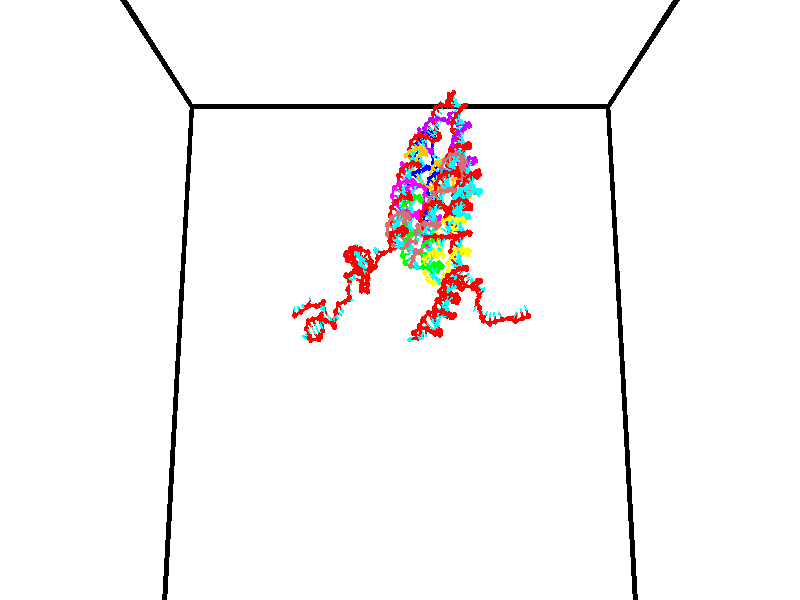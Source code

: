 // switches for output
#declare DRAW_BASES = 1; // possible values are 0, 1; only relevant for DNA ribbons
#declare DRAW_BASES_TYPE = 3; // possible values are 1, 2, 3; only relevant for DNA ribbons
#declare DRAW_FOG = 0; // set to 1 to enable fog

#include "colors.inc"

#include "transforms.inc"
background { rgb <1, 1, 1>}

#default {
   normal{
       ripples 0.25
       frequency 0.20
       turbulence 0.2
       lambda 5
   }
	finish {
		phong 0.1
		phong_size 40.
	}
}

// original window dimensions: 1024x640


// camera settings

camera {
	sky <0, 0.179814, -0.983701>
	up <0, 0.179814, -0.983701>
	right 1.6 * <1, 0, 0>
	location <35, 94.9851, 44.8844>
	look_at <35, 29.7336, 32.9568>
	direction <0, -65.2515, -11.9276>
	angle 67.0682
}


# declare cpy_camera_pos = <35, 94.9851, 44.8844>;
# if (DRAW_FOG = 1)
fog {
	fog_type 2
	up vnormalize(cpy_camera_pos)
	color rgbt<1,1,1,0.3>
	distance 1e-5
	fog_alt 3e-3
	fog_offset 56
}
# end


// LIGHTS

# declare lum = 6;
global_settings {
	ambient_light rgb lum * <0.05, 0.05, 0.05>
	max_trace_level 15
}# declare cpy_direct_light_amount = 0.25;
light_source
{	1000 * <-1, -1.16352, -0.803886>,
	rgb lum * cpy_direct_light_amount
	parallel
}

light_source
{	1000 * <1, 1.16352, 0.803886>,
	rgb lum * cpy_direct_light_amount
	parallel
}

// strand 0

// nucleotide -1

// particle -1
sphere {
	<24.320986, 34.579174, 35.188076> 0.250000
	pigment { color rgbt <1,0,0,0> }
	no_shadow
}
cylinder {
	<24.343719, 34.854847, 34.899132>,  <24.357359, 35.020252, 34.725765>, 0.100000
	pigment { color rgbt <1,0,0,0> }
	no_shadow
}
cylinder {
	<24.343719, 34.854847, 34.899132>,  <24.320986, 34.579174, 35.188076>, 0.100000
	pigment { color rgbt <1,0,0,0> }
	no_shadow
}

// particle -1
sphere {
	<24.343719, 34.854847, 34.899132> 0.100000
	pigment { color rgbt <1,0,0,0> }
	no_shadow
}
sphere {
	0, 1
	scale<0.080000,0.200000,0.300000>
	matrix <0.995284, 0.017863, 0.095347,
		0.078615, -0.724369, -0.684916,
		0.056832, 0.689181, -0.722357,
		24.360769, 35.061600, 34.682426>
	pigment { color rgbt <0,1,1,0> }
	no_shadow
}
cylinder {
	<24.917149, 34.413155, 34.834087>,  <24.320986, 34.579174, 35.188076>, 0.130000
	pigment { color rgbt <1,0,0,0> }
	no_shadow
}

// nucleotide -1

// particle -1
sphere {
	<24.917149, 34.413155, 34.834087> 0.250000
	pigment { color rgbt <1,0,0,0> }
	no_shadow
}
cylinder {
	<24.837564, 34.789307, 34.723743>,  <24.789814, 35.014999, 34.657539>, 0.100000
	pigment { color rgbt <1,0,0,0> }
	no_shadow
}
cylinder {
	<24.837564, 34.789307, 34.723743>,  <24.917149, 34.413155, 34.834087>, 0.100000
	pigment { color rgbt <1,0,0,0> }
	no_shadow
}

// particle -1
sphere {
	<24.837564, 34.789307, 34.723743> 0.100000
	pigment { color rgbt <1,0,0,0> }
	no_shadow
}
sphere {
	0, 1
	scale<0.080000,0.200000,0.300000>
	matrix <0.976993, 0.212389, 0.019376,
		0.076810, -0.265656, -0.961003,
		-0.198959, 0.940382, -0.275858,
		24.777876, 35.071423, 34.640987>
	pigment { color rgbt <0,1,1,0> }
	no_shadow
}
cylinder {
	<25.554661, 34.546631, 34.446117>,  <24.917149, 34.413155, 34.834087>, 0.130000
	pigment { color rgbt <1,0,0,0> }
	no_shadow
}

// nucleotide -1

// particle -1
sphere {
	<25.554661, 34.546631, 34.446117> 0.250000
	pigment { color rgbt <1,0,0,0> }
	no_shadow
}
cylinder {
	<25.388315, 34.909916, 34.464893>,  <25.288507, 35.127888, 34.476158>, 0.100000
	pigment { color rgbt <1,0,0,0> }
	no_shadow
}
cylinder {
	<25.388315, 34.909916, 34.464893>,  <25.554661, 34.546631, 34.446117>, 0.100000
	pigment { color rgbt <1,0,0,0> }
	no_shadow
}

// particle -1
sphere {
	<25.388315, 34.909916, 34.464893> 0.100000
	pigment { color rgbt <1,0,0,0> }
	no_shadow
}
sphere {
	0, 1
	scale<0.080000,0.200000,0.300000>
	matrix <0.907953, 0.417574, -0.035403,
		-0.051753, 0.027894, -0.998270,
		-0.415864, 0.908215, 0.046937,
		25.263556, 35.182381, 34.478973>
	pigment { color rgbt <0,1,1,0> }
	no_shadow
}
cylinder {
	<25.880247, 35.329712, 34.426140>,  <25.554661, 34.546631, 34.446117>, 0.130000
	pigment { color rgbt <1,0,0,0> }
	no_shadow
}

// nucleotide -1

// particle -1
sphere {
	<25.880247, 35.329712, 34.426140> 0.250000
	pigment { color rgbt <1,0,0,0> }
	no_shadow
}
cylinder {
	<25.872663, 35.069141, 34.122749>,  <25.868114, 34.912800, 33.940716>, 0.100000
	pigment { color rgbt <1,0,0,0> }
	no_shadow
}
cylinder {
	<25.872663, 35.069141, 34.122749>,  <25.880247, 35.329712, 34.426140>, 0.100000
	pigment { color rgbt <1,0,0,0> }
	no_shadow
}

// particle -1
sphere {
	<25.872663, 35.069141, 34.122749> 0.100000
	pigment { color rgbt <1,0,0,0> }
	no_shadow
}
sphere {
	0, 1
	scale<0.080000,0.200000,0.300000>
	matrix <0.977238, 0.148250, -0.151751,
		0.211299, -0.744090, 0.633784,
		-0.018958, -0.651423, -0.758478,
		25.866976, 34.873714, 33.895206>
	pigment { color rgbt <0,1,1,0> }
	no_shadow
}
cylinder {
	<26.545572, 34.930141, 34.432968>,  <25.880247, 35.329712, 34.426140>, 0.130000
	pigment { color rgbt <1,0,0,0> }
	no_shadow
}

// nucleotide -1

// particle -1
sphere {
	<26.545572, 34.930141, 34.432968> 0.250000
	pigment { color rgbt <1,0,0,0> }
	no_shadow
}
cylinder {
	<26.870064, 35.138340, 34.539551>,  <27.064758, 35.263260, 34.603500>, 0.100000
	pigment { color rgbt <1,0,0,0> }
	no_shadow
}
cylinder {
	<26.870064, 35.138340, 34.539551>,  <26.545572, 34.930141, 34.432968>, 0.100000
	pigment { color rgbt <1,0,0,0> }
	no_shadow
}

// particle -1
sphere {
	<26.870064, 35.138340, 34.539551> 0.100000
	pigment { color rgbt <1,0,0,0> }
	no_shadow
}
sphere {
	0, 1
	scale<0.080000,0.200000,0.300000>
	matrix <0.463847, -0.850279, 0.248741,
		0.356027, -0.078192, -0.931199,
		0.811228, 0.520492, 0.266453,
		27.113432, 35.294487, 34.619488>
	pigment { color rgbt <0,1,1,0> }
	no_shadow
}
cylinder {
	<27.222418, 34.730934, 34.031452>,  <26.545572, 34.930141, 34.432968>, 0.130000
	pigment { color rgbt <1,0,0,0> }
	no_shadow
}

// nucleotide -1

// particle -1
sphere {
	<27.222418, 34.730934, 34.031452> 0.250000
	pigment { color rgbt <1,0,0,0> }
	no_shadow
}
cylinder {
	<27.259220, 34.859913, 34.408295>,  <27.281301, 34.937302, 34.634399>, 0.100000
	pigment { color rgbt <1,0,0,0> }
	no_shadow
}
cylinder {
	<27.259220, 34.859913, 34.408295>,  <27.222418, 34.730934, 34.031452>, 0.100000
	pigment { color rgbt <1,0,0,0> }
	no_shadow
}

// particle -1
sphere {
	<27.259220, 34.859913, 34.408295> 0.100000
	pigment { color rgbt <1,0,0,0> }
	no_shadow
}
sphere {
	0, 1
	scale<0.080000,0.200000,0.300000>
	matrix <0.433510, -0.864722, 0.253624,
		0.896440, 0.385078, -0.219341,
		0.092004, 0.322445, 0.942106,
		27.286821, 34.956646, 34.690926>
	pigment { color rgbt <0,1,1,0> }
	no_shadow
}
cylinder {
	<27.238527, 34.224598, 34.550972>,  <27.222418, 34.730934, 34.031452>, 0.130000
	pigment { color rgbt <1,0,0,0> }
	no_shadow
}

// nucleotide -1

// particle -1
sphere {
	<27.238527, 34.224598, 34.550972> 0.250000
	pigment { color rgbt <1,0,0,0> }
	no_shadow
}
cylinder {
	<27.459293, 34.120510, 34.867874>,  <27.591753, 34.058056, 35.058018>, 0.100000
	pigment { color rgbt <1,0,0,0> }
	no_shadow
}
cylinder {
	<27.459293, 34.120510, 34.867874>,  <27.238527, 34.224598, 34.550972>, 0.100000
	pigment { color rgbt <1,0,0,0> }
	no_shadow
}

// particle -1
sphere {
	<27.459293, 34.120510, 34.867874> 0.100000
	pigment { color rgbt <1,0,0,0> }
	no_shadow
}
sphere {
	0, 1
	scale<0.080000,0.200000,0.300000>
	matrix <-0.680067, 0.409364, 0.608219,
		-0.482594, -0.874474, 0.048966,
		0.551917, -0.260223, 0.792257,
		27.624868, 34.042442, 35.105553>
	pigment { color rgbt <0,1,1,0> }
	no_shadow
}
cylinder {
	<26.898115, 33.689735, 34.975304>,  <27.238527, 34.224598, 34.550972>, 0.130000
	pigment { color rgbt <1,0,0,0> }
	no_shadow
}

// nucleotide -1

// particle -1
sphere {
	<26.898115, 33.689735, 34.975304> 0.250000
	pigment { color rgbt <1,0,0,0> }
	no_shadow
}
cylinder {
	<27.148056, 33.919556, 35.186756>,  <27.298021, 34.057449, 35.313629>, 0.100000
	pigment { color rgbt <1,0,0,0> }
	no_shadow
}
cylinder {
	<27.148056, 33.919556, 35.186756>,  <26.898115, 33.689735, 34.975304>, 0.100000
	pigment { color rgbt <1,0,0,0> }
	no_shadow
}

// particle -1
sphere {
	<27.148056, 33.919556, 35.186756> 0.100000
	pigment { color rgbt <1,0,0,0> }
	no_shadow
}
sphere {
	0, 1
	scale<0.080000,0.200000,0.300000>
	matrix <-0.771092, 0.348013, 0.533201,
		0.122381, -0.740795, 0.660489,
		0.624852, 0.574552, 0.528631,
		27.335512, 34.091923, 35.345345>
	pigment { color rgbt <0,1,1,0> }
	no_shadow
}
cylinder {
	<26.987585, 33.444492, 35.612583>,  <26.898115, 33.689735, 34.975304>, 0.130000
	pigment { color rgbt <1,0,0,0> }
	no_shadow
}

// nucleotide -1

// particle -1
sphere {
	<26.987585, 33.444492, 35.612583> 0.250000
	pigment { color rgbt <1,0,0,0> }
	no_shadow
}
cylinder {
	<27.096289, 33.826553, 35.659626>,  <27.161510, 34.055790, 35.687851>, 0.100000
	pigment { color rgbt <1,0,0,0> }
	no_shadow
}
cylinder {
	<27.096289, 33.826553, 35.659626>,  <26.987585, 33.444492, 35.612583>, 0.100000
	pigment { color rgbt <1,0,0,0> }
	no_shadow
}

// particle -1
sphere {
	<27.096289, 33.826553, 35.659626> 0.100000
	pigment { color rgbt <1,0,0,0> }
	no_shadow
}
sphere {
	0, 1
	scale<0.080000,0.200000,0.300000>
	matrix <-0.549643, 0.053733, 0.833670,
		0.789961, -0.291202, 0.539595,
		0.271761, 0.955151, 0.117610,
		27.177816, 34.113098, 35.694908>
	pigment { color rgbt <0,1,1,0> }
	no_shadow
}
cylinder {
	<27.051996, 33.499939, 36.311436>,  <26.987585, 33.444492, 35.612583>, 0.130000
	pigment { color rgbt <1,0,0,0> }
	no_shadow
}

// nucleotide -1

// particle -1
sphere {
	<27.051996, 33.499939, 36.311436> 0.250000
	pigment { color rgbt <1,0,0,0> }
	no_shadow
}
cylinder {
	<27.029173, 33.872204, 36.166874>,  <27.015478, 34.095562, 36.080135>, 0.100000
	pigment { color rgbt <1,0,0,0> }
	no_shadow
}
cylinder {
	<27.029173, 33.872204, 36.166874>,  <27.051996, 33.499939, 36.311436>, 0.100000
	pigment { color rgbt <1,0,0,0> }
	no_shadow
}

// particle -1
sphere {
	<27.029173, 33.872204, 36.166874> 0.100000
	pigment { color rgbt <1,0,0,0> }
	no_shadow
}
sphere {
	0, 1
	scale<0.080000,0.200000,0.300000>
	matrix <-0.664406, 0.234800, 0.709530,
		0.745190, 0.280605, 0.604940,
		-0.057058, 0.930661, -0.361406,
		27.012056, 34.151402, 36.058453>
	pigment { color rgbt <0,1,1,0> }
	no_shadow
}
cylinder {
	<26.893442, 33.837196, 36.890621>,  <27.051996, 33.499939, 36.311436>, 0.130000
	pigment { color rgbt <1,0,0,0> }
	no_shadow
}

// nucleotide -1

// particle -1
sphere {
	<26.893442, 33.837196, 36.890621> 0.250000
	pigment { color rgbt <1,0,0,0> }
	no_shadow
}
cylinder {
	<26.764843, 34.110580, 36.628471>,  <26.687683, 34.274612, 36.471180>, 0.100000
	pigment { color rgbt <1,0,0,0> }
	no_shadow
}
cylinder {
	<26.764843, 34.110580, 36.628471>,  <26.893442, 33.837196, 36.890621>, 0.100000
	pigment { color rgbt <1,0,0,0> }
	no_shadow
}

// particle -1
sphere {
	<26.764843, 34.110580, 36.628471> 0.100000
	pigment { color rgbt <1,0,0,0> }
	no_shadow
}
sphere {
	0, 1
	scale<0.080000,0.200000,0.300000>
	matrix <-0.740366, 0.250054, 0.623964,
		0.590336, 0.685822, 0.425619,
		-0.321500, 0.683462, -0.655375,
		26.668392, 34.315620, 36.431858>
	pigment { color rgbt <0,1,1,0> }
	no_shadow
}
cylinder {
	<26.829174, 34.565990, 37.203606>,  <26.893442, 33.837196, 36.890621>, 0.130000
	pigment { color rgbt <1,0,0,0> }
	no_shadow
}

// nucleotide -1

// particle -1
sphere {
	<26.829174, 34.565990, 37.203606> 0.250000
	pigment { color rgbt <1,0,0,0> }
	no_shadow
}
cylinder {
	<26.575289, 34.480759, 36.906490>,  <26.422958, 34.429619, 36.728222>, 0.100000
	pigment { color rgbt <1,0,0,0> }
	no_shadow
}
cylinder {
	<26.575289, 34.480759, 36.906490>,  <26.829174, 34.565990, 37.203606>, 0.100000
	pigment { color rgbt <1,0,0,0> }
	no_shadow
}

// particle -1
sphere {
	<26.575289, 34.480759, 36.906490> 0.100000
	pigment { color rgbt <1,0,0,0> }
	no_shadow
}
sphere {
	0, 1
	scale<0.080000,0.200000,0.300000>
	matrix <-0.764726, 0.311347, 0.564142,
		0.111058, 0.926099, -0.360564,
		-0.634712, -0.213080, -0.742790,
		26.384874, 34.416836, 36.683655>
	pigment { color rgbt <0,1,1,0> }
	no_shadow
}
cylinder {
	<26.037689, 34.686676, 37.277534>,  <26.829174, 34.565990, 37.203606>, 0.130000
	pigment { color rgbt <1,0,0,0> }
	no_shadow
}

// nucleotide -1

// particle -1
sphere {
	<26.037689, 34.686676, 37.277534> 0.250000
	pigment { color rgbt <1,0,0,0> }
	no_shadow
}
cylinder {
	<25.669634, 34.670525, 37.121731>,  <25.448801, 34.660835, 37.028248>, 0.100000
	pigment { color rgbt <1,0,0,0> }
	no_shadow
}
cylinder {
	<25.669634, 34.670525, 37.121731>,  <26.037689, 34.686676, 37.277534>, 0.100000
	pigment { color rgbt <1,0,0,0> }
	no_shadow
}

// particle -1
sphere {
	<25.669634, 34.670525, 37.121731> 0.100000
	pigment { color rgbt <1,0,0,0> }
	no_shadow
}
sphere {
	0, 1
	scale<0.080000,0.200000,0.300000>
	matrix <0.282492, 0.620399, -0.731644,
		0.271192, -0.783246, -0.559446,
		-0.920138, -0.040377, -0.389508,
		25.393593, 34.658413, 37.004879>
	pigment { color rgbt <0,1,1,0> }
	no_shadow
}
cylinder {
	<25.823904, 34.138710, 36.886238>,  <26.037689, 34.686676, 37.277534>, 0.130000
	pigment { color rgbt <1,0,0,0> }
	no_shadow
}

// nucleotide -1

// particle -1
sphere {
	<25.823904, 34.138710, 36.886238> 0.250000
	pigment { color rgbt <1,0,0,0> }
	no_shadow
}
cylinder {
	<25.689150, 34.513115, 36.845448>,  <25.608297, 34.737759, 36.820972>, 0.100000
	pigment { color rgbt <1,0,0,0> }
	no_shadow
}
cylinder {
	<25.689150, 34.513115, 36.845448>,  <25.823904, 34.138710, 36.886238>, 0.100000
	pigment { color rgbt <1,0,0,0> }
	no_shadow
}

// particle -1
sphere {
	<25.689150, 34.513115, 36.845448> 0.100000
	pigment { color rgbt <1,0,0,0> }
	no_shadow
}
sphere {
	0, 1
	scale<0.080000,0.200000,0.300000>
	matrix <0.728293, 0.190404, -0.658283,
		-0.596740, -0.296033, -0.745832,
		-0.336883, 0.936008, -0.101977,
		25.588085, 34.793919, 36.814854>
	pigment { color rgbt <0,1,1,0> }
	no_shadow
}
cylinder {
	<25.486351, 34.257862, 36.246292>,  <25.823904, 34.138710, 36.886238>, 0.130000
	pigment { color rgbt <1,0,0,0> }
	no_shadow
}

// nucleotide -1

// particle -1
sphere {
	<25.486351, 34.257862, 36.246292> 0.250000
	pigment { color rgbt <1,0,0,0> }
	no_shadow
}
cylinder {
	<25.684124, 34.571957, 36.395393>,  <25.802788, 34.760414, 36.484856>, 0.100000
	pigment { color rgbt <1,0,0,0> }
	no_shadow
}
cylinder {
	<25.684124, 34.571957, 36.395393>,  <25.486351, 34.257862, 36.246292>, 0.100000
	pigment { color rgbt <1,0,0,0> }
	no_shadow
}

// particle -1
sphere {
	<25.684124, 34.571957, 36.395393> 0.100000
	pigment { color rgbt <1,0,0,0> }
	no_shadow
}
sphere {
	0, 1
	scale<0.080000,0.200000,0.300000>
	matrix <0.692079, -0.096177, -0.715385,
		-0.525894, 0.611685, -0.590997,
		0.494431, 0.785233, 0.372756,
		25.832453, 34.807526, 36.507221>
	pigment { color rgbt <0,1,1,0> }
	no_shadow
}
cylinder {
	<25.724623, 34.735199, 35.686943>,  <25.486351, 34.257862, 36.246292>, 0.130000
	pigment { color rgbt <1,0,0,0> }
	no_shadow
}

// nucleotide -1

// particle -1
sphere {
	<25.724623, 34.735199, 35.686943> 0.250000
	pigment { color rgbt <1,0,0,0> }
	no_shadow
}
cylinder {
	<25.965139, 34.777672, 36.003719>,  <26.109449, 34.803158, 36.193787>, 0.100000
	pigment { color rgbt <1,0,0,0> }
	no_shadow
}
cylinder {
	<25.965139, 34.777672, 36.003719>,  <25.724623, 34.735199, 35.686943>, 0.100000
	pigment { color rgbt <1,0,0,0> }
	no_shadow
}

// particle -1
sphere {
	<25.965139, 34.777672, 36.003719> 0.100000
	pigment { color rgbt <1,0,0,0> }
	no_shadow
}
sphere {
	0, 1
	scale<0.080000,0.200000,0.300000>
	matrix <0.798821, -0.102608, -0.592754,
		0.018317, 0.989038, -0.146521,
		0.601290, 0.106187, 0.791943,
		26.145527, 34.809528, 36.241302>
	pigment { color rgbt <0,1,1,0> }
	no_shadow
}
cylinder {
	<26.254362, 35.320057, 35.619137>,  <25.724623, 34.735199, 35.686943>, 0.130000
	pigment { color rgbt <1,0,0,0> }
	no_shadow
}

// nucleotide -1

// particle -1
sphere {
	<26.254362, 35.320057, 35.619137> 0.250000
	pigment { color rgbt <1,0,0,0> }
	no_shadow
}
cylinder {
	<26.387491, 35.032505, 35.863251>,  <26.467369, 34.859974, 36.009720>, 0.100000
	pigment { color rgbt <1,0,0,0> }
	no_shadow
}
cylinder {
	<26.387491, 35.032505, 35.863251>,  <26.254362, 35.320057, 35.619137>, 0.100000
	pigment { color rgbt <1,0,0,0> }
	no_shadow
}

// particle -1
sphere {
	<26.387491, 35.032505, 35.863251> 0.100000
	pigment { color rgbt <1,0,0,0> }
	no_shadow
}
sphere {
	0, 1
	scale<0.080000,0.200000,0.300000>
	matrix <0.852501, -0.047255, -0.520584,
		0.403075, 0.693530, 0.597115,
		0.332824, -0.718876, 0.610283,
		26.487339, 34.816841, 36.046337>
	pigment { color rgbt <0,1,1,0> }
	no_shadow
}
cylinder {
	<26.878246, 35.365921, 35.526905>,  <26.254362, 35.320057, 35.619137>, 0.130000
	pigment { color rgbt <1,0,0,0> }
	no_shadow
}

// nucleotide -1

// particle -1
sphere {
	<26.878246, 35.365921, 35.526905> 0.250000
	pigment { color rgbt <1,0,0,0> }
	no_shadow
}
cylinder {
	<26.929735, 35.025078, 35.729824>,  <26.960629, 34.820572, 35.851574>, 0.100000
	pigment { color rgbt <1,0,0,0> }
	no_shadow
}
cylinder {
	<26.929735, 35.025078, 35.729824>,  <26.878246, 35.365921, 35.526905>, 0.100000
	pigment { color rgbt <1,0,0,0> }
	no_shadow
}

// particle -1
sphere {
	<26.929735, 35.025078, 35.729824> 0.100000
	pigment { color rgbt <1,0,0,0> }
	no_shadow
}
sphere {
	0, 1
	scale<0.080000,0.200000,0.300000>
	matrix <0.850165, -0.168537, -0.498814,
		0.510540, 0.495493, 0.702734,
		0.128722, -0.852104, 0.507296,
		26.968351, 34.769447, 35.882011>
	pigment { color rgbt <0,1,1,0> }
	no_shadow
}
cylinder {
	<27.597431, 35.345016, 35.754139>,  <26.878246, 35.365921, 35.526905>, 0.130000
	pigment { color rgbt <1,0,0,0> }
	no_shadow
}

// nucleotide -1

// particle -1
sphere {
	<27.597431, 35.345016, 35.754139> 0.250000
	pigment { color rgbt <1,0,0,0> }
	no_shadow
}
cylinder {
	<27.461552, 34.969360, 35.733627>,  <27.380024, 34.743969, 35.721321>, 0.100000
	pigment { color rgbt <1,0,0,0> }
	no_shadow
}
cylinder {
	<27.461552, 34.969360, 35.733627>,  <27.597431, 35.345016, 35.754139>, 0.100000
	pigment { color rgbt <1,0,0,0> }
	no_shadow
}

// particle -1
sphere {
	<27.461552, 34.969360, 35.733627> 0.100000
	pigment { color rgbt <1,0,0,0> }
	no_shadow
}
sphere {
	0, 1
	scale<0.080000,0.200000,0.300000>
	matrix <0.812958, -0.265767, -0.518139,
		0.472975, -0.217697, 0.853758,
		-0.339698, -0.939136, -0.051278,
		27.359642, 34.687618, 35.718243>
	pigment { color rgbt <0,1,1,0> }
	no_shadow
}
cylinder {
	<28.236105, 34.917660, 35.946255>,  <27.597431, 35.345016, 35.754139>, 0.130000
	pigment { color rgbt <1,0,0,0> }
	no_shadow
}

// nucleotide -1

// particle -1
sphere {
	<28.236105, 34.917660, 35.946255> 0.250000
	pigment { color rgbt <1,0,0,0> }
	no_shadow
}
cylinder {
	<27.964899, 34.696850, 35.752113>,  <27.802176, 34.564365, 35.635628>, 0.100000
	pigment { color rgbt <1,0,0,0> }
	no_shadow
}
cylinder {
	<27.964899, 34.696850, 35.752113>,  <28.236105, 34.917660, 35.946255>, 0.100000
	pigment { color rgbt <1,0,0,0> }
	no_shadow
}

// particle -1
sphere {
	<27.964899, 34.696850, 35.752113> 0.100000
	pigment { color rgbt <1,0,0,0> }
	no_shadow
}
sphere {
	0, 1
	scale<0.080000,0.200000,0.300000>
	matrix <0.727882, -0.412241, -0.547946,
		0.102397, -0.724794, 0.681314,
		-0.678013, -0.552025, -0.485352,
		27.761496, 34.531242, 35.606506>
	pigment { color rgbt <0,1,1,0> }
	no_shadow
}
cylinder {
	<28.329357, 34.272804, 36.123440>,  <28.236105, 34.917660, 35.946255>, 0.130000
	pigment { color rgbt <1,0,0,0> }
	no_shadow
}

// nucleotide -1

// particle -1
sphere {
	<28.329357, 34.272804, 36.123440> 0.250000
	pigment { color rgbt <1,0,0,0> }
	no_shadow
}
cylinder {
	<28.132479, 34.248215, 35.776115>,  <28.014351, 34.233459, 35.567722>, 0.100000
	pigment { color rgbt <1,0,0,0> }
	no_shadow
}
cylinder {
	<28.132479, 34.248215, 35.776115>,  <28.329357, 34.272804, 36.123440>, 0.100000
	pigment { color rgbt <1,0,0,0> }
	no_shadow
}

// particle -1
sphere {
	<28.132479, 34.248215, 35.776115> 0.100000
	pigment { color rgbt <1,0,0,0> }
	no_shadow
}
sphere {
	0, 1
	scale<0.080000,0.200000,0.300000>
	matrix <0.737639, -0.559102, -0.378542,
		-0.462202, -0.826816, 0.320536,
		-0.492197, -0.061477, -0.868310,
		27.984819, 34.229771, 35.515621>
	pigment { color rgbt <0,1,1,0> }
	no_shadow
}
cylinder {
	<28.282270, 33.428764, 35.933441>,  <28.329357, 34.272804, 36.123440>, 0.130000
	pigment { color rgbt <1,0,0,0> }
	no_shadow
}

// nucleotide -1

// particle -1
sphere {
	<28.282270, 33.428764, 35.933441> 0.250000
	pigment { color rgbt <1,0,0,0> }
	no_shadow
}
cylinder {
	<28.264736, 33.681908, 35.624229>,  <28.254215, 33.833794, 35.438702>, 0.100000
	pigment { color rgbt <1,0,0,0> }
	no_shadow
}
cylinder {
	<28.264736, 33.681908, 35.624229>,  <28.282270, 33.428764, 35.933441>, 0.100000
	pigment { color rgbt <1,0,0,0> }
	no_shadow
}

// particle -1
sphere {
	<28.264736, 33.681908, 35.624229> 0.100000
	pigment { color rgbt <1,0,0,0> }
	no_shadow
}
sphere {
	0, 1
	scale<0.080000,0.200000,0.300000>
	matrix <0.742934, -0.496670, -0.448741,
		-0.667928, -0.593978, -0.448400,
		-0.043836, 0.632858, -0.773026,
		28.251585, 33.871765, 35.392323>
	pigment { color rgbt <0,1,1,0> }
	no_shadow
}
cylinder {
	<28.201550, 32.996189, 35.256161>,  <28.282270, 33.428764, 35.933441>, 0.130000
	pigment { color rgbt <1,0,0,0> }
	no_shadow
}

// nucleotide -1

// particle -1
sphere {
	<28.201550, 32.996189, 35.256161> 0.250000
	pigment { color rgbt <1,0,0,0> }
	no_shadow
}
cylinder {
	<28.385063, 33.350163, 35.224148>,  <28.495171, 33.562546, 35.204941>, 0.100000
	pigment { color rgbt <1,0,0,0> }
	no_shadow
}
cylinder {
	<28.385063, 33.350163, 35.224148>,  <28.201550, 32.996189, 35.256161>, 0.100000
	pigment { color rgbt <1,0,0,0> }
	no_shadow
}

// particle -1
sphere {
	<28.385063, 33.350163, 35.224148> 0.100000
	pigment { color rgbt <1,0,0,0> }
	no_shadow
}
sphere {
	0, 1
	scale<0.080000,0.200000,0.300000>
	matrix <0.673109, -0.404934, -0.618831,
		-0.580036, 0.230036, -0.781436,
		0.458784, 0.884936, -0.080037,
		28.522697, 33.615643, 35.200138>
	pigment { color rgbt <0,1,1,0> }
	no_shadow
}
cylinder {
	<28.328131, 33.201408, 34.596497>,  <28.201550, 32.996189, 35.256161>, 0.130000
	pigment { color rgbt <1,0,0,0> }
	no_shadow
}

// nucleotide -1

// particle -1
sphere {
	<28.328131, 33.201408, 34.596497> 0.250000
	pigment { color rgbt <1,0,0,0> }
	no_shadow
}
cylinder {
	<28.622766, 33.403305, 34.776569>,  <28.799549, 33.524445, 34.884613>, 0.100000
	pigment { color rgbt <1,0,0,0> }
	no_shadow
}
cylinder {
	<28.622766, 33.403305, 34.776569>,  <28.328131, 33.201408, 34.596497>, 0.100000
	pigment { color rgbt <1,0,0,0> }
	no_shadow
}

// particle -1
sphere {
	<28.622766, 33.403305, 34.776569> 0.100000
	pigment { color rgbt <1,0,0,0> }
	no_shadow
}
sphere {
	0, 1
	scale<0.080000,0.200000,0.300000>
	matrix <0.670942, -0.461405, -0.580467,
		-0.085269, 0.729616, -0.678521,
		0.736590, 0.504744, 0.450187,
		28.843744, 33.554729, 34.911625>
	pigment { color rgbt <0,1,1,0> }
	no_shadow
}
cylinder {
	<28.606464, 33.689133, 34.043488>,  <28.328131, 33.201408, 34.596497>, 0.130000
	pigment { color rgbt <1,0,0,0> }
	no_shadow
}

// nucleotide -1

// particle -1
sphere {
	<28.606464, 33.689133, 34.043488> 0.250000
	pigment { color rgbt <1,0,0,0> }
	no_shadow
}
cylinder {
	<28.839134, 33.547153, 34.336243>,  <28.978737, 33.461964, 34.511898>, 0.100000
	pigment { color rgbt <1,0,0,0> }
	no_shadow
}
cylinder {
	<28.839134, 33.547153, 34.336243>,  <28.606464, 33.689133, 34.043488>, 0.100000
	pigment { color rgbt <1,0,0,0> }
	no_shadow
}

// particle -1
sphere {
	<28.839134, 33.547153, 34.336243> 0.100000
	pigment { color rgbt <1,0,0,0> }
	no_shadow
}
sphere {
	0, 1
	scale<0.080000,0.200000,0.300000>
	matrix <0.443688, -0.615679, -0.651215,
		0.681759, 0.703526, -0.200638,
		0.581675, -0.354951, 0.731891,
		29.013638, 33.440670, 34.555809>
	pigment { color rgbt <0,1,1,0> }
	no_shadow
}
cylinder {
	<29.313540, 33.453415, 33.791443>,  <28.606464, 33.689133, 34.043488>, 0.130000
	pigment { color rgbt <1,0,0,0> }
	no_shadow
}

// nucleotide -1

// particle -1
sphere {
	<29.313540, 33.453415, 33.791443> 0.250000
	pigment { color rgbt <1,0,0,0> }
	no_shadow
}
cylinder {
	<29.673258, 33.313927, 33.685867>,  <29.889088, 33.230236, 33.622520>, 0.100000
	pigment { color rgbt <1,0,0,0> }
	no_shadow
}
cylinder {
	<29.673258, 33.313927, 33.685867>,  <29.313540, 33.453415, 33.791443>, 0.100000
	pigment { color rgbt <1,0,0,0> }
	no_shadow
}

// particle -1
sphere {
	<29.673258, 33.313927, 33.685867> 0.100000
	pigment { color rgbt <1,0,0,0> }
	no_shadow
}
sphere {
	0, 1
	scale<0.080000,0.200000,0.300000>
	matrix <-0.126712, 0.369869, -0.920403,
		0.418585, 0.861158, 0.288434,
		0.899295, -0.348718, -0.263940,
		29.943047, 33.209312, 33.606686>
	pigment { color rgbt <0,1,1,0> }
	no_shadow
}
cylinder {
	<29.795290, 34.014832, 33.525906>,  <29.313540, 33.453415, 33.791443>, 0.130000
	pigment { color rgbt <1,0,0,0> }
	no_shadow
}

// nucleotide -1

// particle -1
sphere {
	<29.795290, 34.014832, 33.525906> 0.250000
	pigment { color rgbt <1,0,0,0> }
	no_shadow
}
cylinder {
	<29.835310, 33.649349, 33.368359>,  <29.859322, 33.430061, 33.273830>, 0.100000
	pigment { color rgbt <1,0,0,0> }
	no_shadow
}
cylinder {
	<29.835310, 33.649349, 33.368359>,  <29.795290, 34.014832, 33.525906>, 0.100000
	pigment { color rgbt <1,0,0,0> }
	no_shadow
}

// particle -1
sphere {
	<29.835310, 33.649349, 33.368359> 0.100000
	pigment { color rgbt <1,0,0,0> }
	no_shadow
}
sphere {
	0, 1
	scale<0.080000,0.200000,0.300000>
	matrix <-0.290936, 0.351688, -0.889759,
		0.951497, 0.203612, -0.230643,
		0.100051, -0.913705, -0.393868,
		29.865326, 33.375237, 33.250198>
	pigment { color rgbt <0,1,1,0> }
	no_shadow
}
cylinder {
	<29.629950, 34.157639, 32.876537>,  <29.795290, 34.014832, 33.525906>, 0.130000
	pigment { color rgbt <1,0,0,0> }
	no_shadow
}

// nucleotide -1

// particle -1
sphere {
	<29.629950, 34.157639, 32.876537> 0.250000
	pigment { color rgbt <1,0,0,0> }
	no_shadow
}
cylinder {
	<29.739067, 33.774426, 32.841301>,  <29.804537, 33.544498, 32.820160>, 0.100000
	pigment { color rgbt <1,0,0,0> }
	no_shadow
}
cylinder {
	<29.739067, 33.774426, 32.841301>,  <29.629950, 34.157639, 32.876537>, 0.100000
	pigment { color rgbt <1,0,0,0> }
	no_shadow
}

// particle -1
sphere {
	<29.739067, 33.774426, 32.841301> 0.100000
	pigment { color rgbt <1,0,0,0> }
	no_shadow
}
sphere {
	0, 1
	scale<0.080000,0.200000,0.300000>
	matrix <-0.216334, 0.028137, -0.975914,
		0.937434, 0.285281, -0.199579,
		0.272794, -0.958031, -0.088093,
		29.820906, 33.487015, 32.814873>
	pigment { color rgbt <0,1,1,0> }
	no_shadow
}
cylinder {
	<29.811996, 33.952415, 32.184868>,  <29.629950, 34.157639, 32.876537>, 0.130000
	pigment { color rgbt <1,0,0,0> }
	no_shadow
}

// nucleotide -1

// particle -1
sphere {
	<29.811996, 33.952415, 32.184868> 0.250000
	pigment { color rgbt <1,0,0,0> }
	no_shadow
}
cylinder {
	<29.868370, 34.315506, 32.342941>,  <29.902195, 34.533360, 32.437786>, 0.100000
	pigment { color rgbt <1,0,0,0> }
	no_shadow
}
cylinder {
	<29.868370, 34.315506, 32.342941>,  <29.811996, 33.952415, 32.184868>, 0.100000
	pigment { color rgbt <1,0,0,0> }
	no_shadow
}

// particle -1
sphere {
	<29.868370, 34.315506, 32.342941> 0.100000
	pigment { color rgbt <1,0,0,0> }
	no_shadow
}
sphere {
	0, 1
	scale<0.080000,0.200000,0.300000>
	matrix <0.156313, 0.373762, -0.914259,
		-0.977601, 0.190624, -0.089213,
		0.140936, 0.907725, 0.395187,
		29.910650, 34.587822, 32.461498>
	pigment { color rgbt <0,1,1,0> }
	no_shadow
}
cylinder {
	<29.445196, 34.465778, 31.709230>,  <29.811996, 33.952415, 32.184868>, 0.130000
	pigment { color rgbt <1,0,0,0> }
	no_shadow
}

// nucleotide -1

// particle -1
sphere {
	<29.445196, 34.465778, 31.709230> 0.250000
	pigment { color rgbt <1,0,0,0> }
	no_shadow
}
cylinder {
	<29.745565, 34.623363, 31.921234>,  <29.925787, 34.717915, 32.048435>, 0.100000
	pigment { color rgbt <1,0,0,0> }
	no_shadow
}
cylinder {
	<29.745565, 34.623363, 31.921234>,  <29.445196, 34.465778, 31.709230>, 0.100000
	pigment { color rgbt <1,0,0,0> }
	no_shadow
}

// particle -1
sphere {
	<29.745565, 34.623363, 31.921234> 0.100000
	pigment { color rgbt <1,0,0,0> }
	no_shadow
}
sphere {
	0, 1
	scale<0.080000,0.200000,0.300000>
	matrix <0.331357, 0.469457, -0.818421,
		-0.571240, 0.790194, 0.221986,
		0.750924, 0.393958, 0.530009,
		29.970842, 34.741550, 32.080238>
	pigment { color rgbt <0,1,1,0> }
	no_shadow
}
cylinder {
	<29.524281, 35.211933, 31.841030>,  <29.445196, 34.465778, 31.709230>, 0.130000
	pigment { color rgbt <1,0,0,0> }
	no_shadow
}

// nucleotide -1

// particle -1
sphere {
	<29.524281, 35.211933, 31.841030> 0.250000
	pigment { color rgbt <1,0,0,0> }
	no_shadow
}
cylinder {
	<29.890257, 35.052597, 31.815088>,  <30.109842, 34.956997, 31.799524>, 0.100000
	pigment { color rgbt <1,0,0,0> }
	no_shadow
}
cylinder {
	<29.890257, 35.052597, 31.815088>,  <29.524281, 35.211933, 31.841030>, 0.100000
	pigment { color rgbt <1,0,0,0> }
	no_shadow
}

// particle -1
sphere {
	<29.890257, 35.052597, 31.815088> 0.100000
	pigment { color rgbt <1,0,0,0> }
	no_shadow
}
sphere {
	0, 1
	scale<0.080000,0.200000,0.300000>
	matrix <0.168506, 0.523064, -0.835470,
		0.366722, 0.753479, 0.545696,
		0.914943, -0.398338, -0.064853,
		30.164740, 34.933094, 31.795631>
	pigment { color rgbt <0,1,1,0> }
	no_shadow
}
cylinder {
	<30.066662, 35.721306, 31.841026>,  <29.524281, 35.211933, 31.841030>, 0.130000
	pigment { color rgbt <1,0,0,0> }
	no_shadow
}

// nucleotide -1

// particle -1
sphere {
	<30.066662, 35.721306, 31.841026> 0.250000
	pigment { color rgbt <1,0,0,0> }
	no_shadow
}
cylinder {
	<30.189829, 35.397221, 31.641533>,  <30.263729, 35.202770, 31.521837>, 0.100000
	pigment { color rgbt <1,0,0,0> }
	no_shadow
}
cylinder {
	<30.189829, 35.397221, 31.641533>,  <30.066662, 35.721306, 31.841026>, 0.100000
	pigment { color rgbt <1,0,0,0> }
	no_shadow
}

// particle -1
sphere {
	<30.189829, 35.397221, 31.641533> 0.100000
	pigment { color rgbt <1,0,0,0> }
	no_shadow
}
sphere {
	0, 1
	scale<0.080000,0.200000,0.300000>
	matrix <0.194835, 0.566793, -0.800490,
		0.931250, 0.149312, 0.332383,
		0.307915, -0.810217, -0.498735,
		30.282204, 35.154156, 31.491913>
	pigment { color rgbt <0,1,1,0> }
	no_shadow
}
cylinder {
	<30.644531, 35.960026, 31.528234>,  <30.066662, 35.721306, 31.841026>, 0.130000
	pigment { color rgbt <1,0,0,0> }
	no_shadow
}

// nucleotide -1

// particle -1
sphere {
	<30.644531, 35.960026, 31.528234> 0.250000
	pigment { color rgbt <1,0,0,0> }
	no_shadow
}
cylinder {
	<30.548267, 35.619366, 31.341999>,  <30.490509, 35.414970, 31.230259>, 0.100000
	pigment { color rgbt <1,0,0,0> }
	no_shadow
}
cylinder {
	<30.548267, 35.619366, 31.341999>,  <30.644531, 35.960026, 31.528234>, 0.100000
	pigment { color rgbt <1,0,0,0> }
	no_shadow
}

// particle -1
sphere {
	<30.548267, 35.619366, 31.341999> 0.100000
	pigment { color rgbt <1,0,0,0> }
	no_shadow
}
sphere {
	0, 1
	scale<0.080000,0.200000,0.300000>
	matrix <0.241017, 0.412226, -0.878624,
		0.940210, -0.323663, 0.106057,
		-0.240658, -0.851653, -0.465587,
		30.476070, 35.363869, 31.202322>
	pigment { color rgbt <0,1,1,0> }
	no_shadow
}
cylinder {
	<31.209417, 35.781143, 31.047264>,  <30.644531, 35.960026, 31.528234>, 0.130000
	pigment { color rgbt <1,0,0,0> }
	no_shadow
}

// nucleotide -1

// particle -1
sphere {
	<31.209417, 35.781143, 31.047264> 0.250000
	pigment { color rgbt <1,0,0,0> }
	no_shadow
}
cylinder {
	<30.889103, 35.590900, 30.901642>,  <30.696915, 35.476753, 30.814268>, 0.100000
	pigment { color rgbt <1,0,0,0> }
	no_shadow
}
cylinder {
	<30.889103, 35.590900, 30.901642>,  <31.209417, 35.781143, 31.047264>, 0.100000
	pigment { color rgbt <1,0,0,0> }
	no_shadow
}

// particle -1
sphere {
	<30.889103, 35.590900, 30.901642> 0.100000
	pigment { color rgbt <1,0,0,0> }
	no_shadow
}
sphere {
	0, 1
	scale<0.080000,0.200000,0.300000>
	matrix <0.159953, 0.415935, -0.895217,
		0.577199, -0.775109, -0.256999,
		-0.800785, -0.475610, -0.364058,
		30.648867, 35.448219, 30.792425>
	pigment { color rgbt <0,1,1,0> }
	no_shadow
}
cylinder {
	<31.090380, 36.307350, 30.504402>,  <31.209417, 35.781143, 31.047264>, 0.130000
	pigment { color rgbt <1,0,0,0> }
	no_shadow
}

// nucleotide -1

// particle -1
sphere {
	<31.090380, 36.307350, 30.504402> 0.250000
	pigment { color rgbt <1,0,0,0> }
	no_shadow
}
cylinder {
	<31.462223, 36.297077, 30.651463>,  <31.685329, 36.290913, 30.739698>, 0.100000
	pigment { color rgbt <1,0,0,0> }
	no_shadow
}
cylinder {
	<31.462223, 36.297077, 30.651463>,  <31.090380, 36.307350, 30.504402>, 0.100000
	pigment { color rgbt <1,0,0,0> }
	no_shadow
}

// particle -1
sphere {
	<31.462223, 36.297077, 30.651463> 0.100000
	pigment { color rgbt <1,0,0,0> }
	no_shadow
}
sphere {
	0, 1
	scale<0.080000,0.200000,0.300000>
	matrix <-0.184490, -0.896004, 0.403906,
		0.319043, -0.443302, -0.837672,
		0.929610, -0.025678, 0.367649,
		31.741106, 36.289375, 30.761757>
	pigment { color rgbt <0,1,1,0> }
	no_shadow
}
cylinder {
	<30.798422, 36.637646, 29.970797>,  <31.090380, 36.307350, 30.504402>, 0.130000
	pigment { color rgbt <1,0,0,0> }
	no_shadow
}

// nucleotide -1

// particle -1
sphere {
	<30.798422, 36.637646, 29.970797> 0.250000
	pigment { color rgbt <1,0,0,0> }
	no_shadow
}
cylinder {
	<30.725760, 36.346367, 29.706455>,  <30.682161, 36.171600, 29.547850>, 0.100000
	pigment { color rgbt <1,0,0,0> }
	no_shadow
}
cylinder {
	<30.725760, 36.346367, 29.706455>,  <30.798422, 36.637646, 29.970797>, 0.100000
	pigment { color rgbt <1,0,0,0> }
	no_shadow
}

// particle -1
sphere {
	<30.725760, 36.346367, 29.706455> 0.100000
	pigment { color rgbt <1,0,0,0> }
	no_shadow
}
sphere {
	0, 1
	scale<0.080000,0.200000,0.300000>
	matrix <-0.788541, -0.293661, 0.540339,
		-0.587541, 0.619266, -0.520869,
		-0.181655, -0.728198, -0.660854,
		30.671263, 36.127907, 29.508200>
	pigment { color rgbt <0,1,1,0> }
	no_shadow
}
cylinder {
	<30.071798, 36.630207, 29.929390>,  <30.798422, 36.637646, 29.970797>, 0.130000
	pigment { color rgbt <1,0,0,0> }
	no_shadow
}

// nucleotide -1

// particle -1
sphere {
	<30.071798, 36.630207, 29.929390> 0.250000
	pigment { color rgbt <1,0,0,0> }
	no_shadow
}
cylinder {
	<30.227787, 36.282772, 29.807091>,  <30.321381, 36.074310, 29.733711>, 0.100000
	pigment { color rgbt <1,0,0,0> }
	no_shadow
}
cylinder {
	<30.227787, 36.282772, 29.807091>,  <30.071798, 36.630207, 29.929390>, 0.100000
	pigment { color rgbt <1,0,0,0> }
	no_shadow
}

// particle -1
sphere {
	<30.227787, 36.282772, 29.807091> 0.100000
	pigment { color rgbt <1,0,0,0> }
	no_shadow
}
sphere {
	0, 1
	scale<0.080000,0.200000,0.300000>
	matrix <-0.494359, -0.477616, 0.726287,
		-0.776872, -0.132083, -0.615649,
		0.389974, -0.868584, -0.305750,
		30.344780, 36.022198, 29.715366>
	pigment { color rgbt <0,1,1,0> }
	no_shadow
}
cylinder {
	<29.626619, 36.098480, 30.129936>,  <30.071798, 36.630207, 29.929390>, 0.130000
	pigment { color rgbt <1,0,0,0> }
	no_shadow
}

// nucleotide -1

// particle -1
sphere {
	<29.626619, 36.098480, 30.129936> 0.250000
	pigment { color rgbt <1,0,0,0> }
	no_shadow
}
cylinder {
	<29.948662, 35.886005, 30.024370>,  <30.141888, 35.758522, 29.961031>, 0.100000
	pigment { color rgbt <1,0,0,0> }
	no_shadow
}
cylinder {
	<29.948662, 35.886005, 30.024370>,  <29.626619, 36.098480, 30.129936>, 0.100000
	pigment { color rgbt <1,0,0,0> }
	no_shadow
}

// particle -1
sphere {
	<29.948662, 35.886005, 30.024370> 0.100000
	pigment { color rgbt <1,0,0,0> }
	no_shadow
}
sphere {
	0, 1
	scale<0.080000,0.200000,0.300000>
	matrix <-0.178896, -0.641693, 0.745806,
		-0.565510, -0.553240, -0.611657,
		0.805106, -0.531183, -0.263911,
		30.190193, 35.726650, 29.945196>
	pigment { color rgbt <0,1,1,0> }
	no_shadow
}
cylinder {
	<29.453203, 35.473679, 30.124159>,  <29.626619, 36.098480, 30.129936>, 0.130000
	pigment { color rgbt <1,0,0,0> }
	no_shadow
}

// nucleotide -1

// particle -1
sphere {
	<29.453203, 35.473679, 30.124159> 0.250000
	pigment { color rgbt <1,0,0,0> }
	no_shadow
}
cylinder {
	<29.846125, 35.456924, 30.197174>,  <30.081879, 35.446873, 30.240984>, 0.100000
	pigment { color rgbt <1,0,0,0> }
	no_shadow
}
cylinder {
	<29.846125, 35.456924, 30.197174>,  <29.453203, 35.473679, 30.124159>, 0.100000
	pigment { color rgbt <1,0,0,0> }
	no_shadow
}

// particle -1
sphere {
	<29.846125, 35.456924, 30.197174> 0.100000
	pigment { color rgbt <1,0,0,0> }
	no_shadow
}
sphere {
	0, 1
	scale<0.080000,0.200000,0.300000>
	matrix <-0.163008, -0.671131, 0.723195,
		0.092216, -0.740154, -0.666084,
		0.982306, -0.041887, 0.182540,
		30.140816, 35.444359, 30.251936>
	pigment { color rgbt <0,1,1,0> }
	no_shadow
}
cylinder {
	<29.613884, 34.758671, 30.406290>,  <29.453203, 35.473679, 30.124159>, 0.130000
	pigment { color rgbt <1,0,0,0> }
	no_shadow
}

// nucleotide -1

// particle -1
sphere {
	<29.613884, 34.758671, 30.406290> 0.250000
	pigment { color rgbt <1,0,0,0> }
	no_shadow
}
cylinder {
	<29.937696, 34.966652, 30.515329>,  <30.131985, 35.091442, 30.580753>, 0.100000
	pigment { color rgbt <1,0,0,0> }
	no_shadow
}
cylinder {
	<29.937696, 34.966652, 30.515329>,  <29.613884, 34.758671, 30.406290>, 0.100000
	pigment { color rgbt <1,0,0,0> }
	no_shadow
}

// particle -1
sphere {
	<29.937696, 34.966652, 30.515329> 0.100000
	pigment { color rgbt <1,0,0,0> }
	no_shadow
}
sphere {
	0, 1
	scale<0.080000,0.200000,0.300000>
	matrix <0.065915, -0.541894, 0.837858,
		0.583365, -0.660304, -0.472953,
		0.809531, 0.519952, 0.272598,
		30.180555, 35.122639, 30.597109>
	pigment { color rgbt <0,1,1,0> }
	no_shadow
}
cylinder {
	<30.141314, 34.268848, 30.614138>,  <29.613884, 34.758671, 30.406290>, 0.130000
	pigment { color rgbt <1,0,0,0> }
	no_shadow
}

// nucleotide -1

// particle -1
sphere {
	<30.141314, 34.268848, 30.614138> 0.250000
	pigment { color rgbt <1,0,0,0> }
	no_shadow
}
cylinder {
	<30.241112, 34.613937, 30.790071>,  <30.300991, 34.820992, 30.895632>, 0.100000
	pigment { color rgbt <1,0,0,0> }
	no_shadow
}
cylinder {
	<30.241112, 34.613937, 30.790071>,  <30.141314, 34.268848, 30.614138>, 0.100000
	pigment { color rgbt <1,0,0,0> }
	no_shadow
}

// particle -1
sphere {
	<30.241112, 34.613937, 30.790071> 0.100000
	pigment { color rgbt <1,0,0,0> }
	no_shadow
}
sphere {
	0, 1
	scale<0.080000,0.200000,0.300000>
	matrix <0.091920, -0.473249, 0.876120,
		0.964003, -0.178159, -0.197376,
		0.249497, 0.862725, 0.439837,
		30.315960, 34.872753, 30.922022>
	pigment { color rgbt <0,1,1,0> }
	no_shadow
}
cylinder {
	<30.766270, 34.104282, 30.982723>,  <30.141314, 34.268848, 30.614138>, 0.130000
	pigment { color rgbt <1,0,0,0> }
	no_shadow
}

// nucleotide -1

// particle -1
sphere {
	<30.766270, 34.104282, 30.982723> 0.250000
	pigment { color rgbt <1,0,0,0> }
	no_shadow
}
cylinder {
	<30.595055, 34.435532, 31.127495>,  <30.492325, 34.634281, 31.214357>, 0.100000
	pigment { color rgbt <1,0,0,0> }
	no_shadow
}
cylinder {
	<30.595055, 34.435532, 31.127495>,  <30.766270, 34.104282, 30.982723>, 0.100000
	pigment { color rgbt <1,0,0,0> }
	no_shadow
}

// particle -1
sphere {
	<30.595055, 34.435532, 31.127495> 0.100000
	pigment { color rgbt <1,0,0,0> }
	no_shadow
}
sphere {
	0, 1
	scale<0.080000,0.200000,0.300000>
	matrix <0.193811, -0.307044, 0.931752,
		0.882734, 0.468972, -0.029073,
		-0.428039, 0.828124, 0.361930,
		30.466642, 34.683968, 31.236074>
	pigment { color rgbt <0,1,1,0> }
	no_shadow
}
cylinder {
	<31.206650, 34.394432, 31.597219>,  <30.766270, 34.104282, 30.982723>, 0.130000
	pigment { color rgbt <1,0,0,0> }
	no_shadow
}

// nucleotide -1

// particle -1
sphere {
	<31.206650, 34.394432, 31.597219> 0.250000
	pigment { color rgbt <1,0,0,0> }
	no_shadow
}
cylinder {
	<30.825035, 34.513695, 31.609285>,  <30.596066, 34.585255, 31.616524>, 0.100000
	pigment { color rgbt <1,0,0,0> }
	no_shadow
}
cylinder {
	<30.825035, 34.513695, 31.609285>,  <31.206650, 34.394432, 31.597219>, 0.100000
	pigment { color rgbt <1,0,0,0> }
	no_shadow
}

// particle -1
sphere {
	<30.825035, 34.513695, 31.609285> 0.100000
	pigment { color rgbt <1,0,0,0> }
	no_shadow
}
sphere {
	0, 1
	scale<0.080000,0.200000,0.300000>
	matrix <-0.130177, -0.502971, 0.854444,
		0.269932, 0.811246, 0.518668,
		-0.954039, 0.298161, 0.030163,
		30.538824, 34.603142, 31.618334>
	pigment { color rgbt <0,1,1,0> }
	no_shadow
}
cylinder {
	<31.057581, 34.604469, 32.226452>,  <31.206650, 34.394432, 31.597219>, 0.130000
	pigment { color rgbt <1,0,0,0> }
	no_shadow
}

// nucleotide -1

// particle -1
sphere {
	<31.057581, 34.604469, 32.226452> 0.250000
	pigment { color rgbt <1,0,0,0> }
	no_shadow
}
cylinder {
	<30.686974, 34.543514, 32.088844>,  <30.464609, 34.506943, 32.006279>, 0.100000
	pigment { color rgbt <1,0,0,0> }
	no_shadow
}
cylinder {
	<30.686974, 34.543514, 32.088844>,  <31.057581, 34.604469, 32.226452>, 0.100000
	pigment { color rgbt <1,0,0,0> }
	no_shadow
}

// particle -1
sphere {
	<30.686974, 34.543514, 32.088844> 0.100000
	pigment { color rgbt <1,0,0,0> }
	no_shadow
}
sphere {
	0, 1
	scale<0.080000,0.200000,0.300000>
	matrix <-0.264064, -0.387953, 0.883041,
		-0.268025, 0.908994, 0.319205,
		-0.926516, -0.152386, -0.344014,
		30.409019, 34.497799, 31.985640>
	pigment { color rgbt <0,1,1,0> }
	no_shadow
}
cylinder {
	<31.444084, 35.088997, 31.737185>,  <31.057581, 34.604469, 32.226452>, 0.130000
	pigment { color rgbt <1,0,0,0> }
	no_shadow
}

// nucleotide -1

// particle -1
sphere {
	<31.444084, 35.088997, 31.737185> 0.250000
	pigment { color rgbt <1,0,0,0> }
	no_shadow
}
cylinder {
	<31.546711, 34.708107, 31.803444>,  <31.608288, 34.479572, 31.843199>, 0.100000
	pigment { color rgbt <1,0,0,0> }
	no_shadow
}
cylinder {
	<31.546711, 34.708107, 31.803444>,  <31.444084, 35.088997, 31.737185>, 0.100000
	pigment { color rgbt <1,0,0,0> }
	no_shadow
}

// particle -1
sphere {
	<31.546711, 34.708107, 31.803444> 0.100000
	pigment { color rgbt <1,0,0,0> }
	no_shadow
}
sphere {
	0, 1
	scale<0.080000,0.200000,0.300000>
	matrix <0.566612, 0.287027, 0.772377,
		-0.783023, -0.104308, 0.613184,
		0.256566, -0.952226, 0.165647,
		31.623680, 34.422440, 31.853138>
	pigment { color rgbt <0,1,1,0> }
	no_shadow
}
cylinder {
	<31.629412, 35.057434, 32.497505>,  <31.444084, 35.088997, 31.737185>, 0.130000
	pigment { color rgbt <1,0,0,0> }
	no_shadow
}

// nucleotide -1

// particle -1
sphere {
	<31.629412, 35.057434, 32.497505> 0.250000
	pigment { color rgbt <1,0,0,0> }
	no_shadow
}
cylinder {
	<31.760227, 34.717205, 32.332787>,  <31.838717, 34.513069, 32.233955>, 0.100000
	pigment { color rgbt <1,0,0,0> }
	no_shadow
}
cylinder {
	<31.760227, 34.717205, 32.332787>,  <31.629412, 35.057434, 32.497505>, 0.100000
	pigment { color rgbt <1,0,0,0> }
	no_shadow
}

// particle -1
sphere {
	<31.760227, 34.717205, 32.332787> 0.100000
	pigment { color rgbt <1,0,0,0> }
	no_shadow
}
sphere {
	0, 1
	scale<0.080000,0.200000,0.300000>
	matrix <0.574824, -0.166822, 0.801091,
		-0.750082, -0.498696, 0.434372,
		0.327038, -0.850572, -0.411793,
		31.858339, 34.462032, 32.209248>
	pigment { color rgbt <0,1,1,0> }
	no_shadow
}
cylinder {
	<31.096020, 35.334740, 32.788136>,  <31.629412, 35.057434, 32.497505>, 0.130000
	pigment { color rgbt <1,0,0,0> }
	no_shadow
}

// nucleotide -1

// particle -1
sphere {
	<31.096020, 35.334740, 32.788136> 0.250000
	pigment { color rgbt <1,0,0,0> }
	no_shadow
}
cylinder {
	<31.441141, 35.419651, 32.971661>,  <31.648214, 35.470596, 33.081776>, 0.100000
	pigment { color rgbt <1,0,0,0> }
	no_shadow
}
cylinder {
	<31.441141, 35.419651, 32.971661>,  <31.096020, 35.334740, 32.788136>, 0.100000
	pigment { color rgbt <1,0,0,0> }
	no_shadow
}

// particle -1
sphere {
	<31.441141, 35.419651, 32.971661> 0.100000
	pigment { color rgbt <1,0,0,0> }
	no_shadow
}
sphere {
	0, 1
	scale<0.080000,0.200000,0.300000>
	matrix <0.002659, 0.905648, -0.424022,
		-0.505530, 0.367068, 0.780833,
		0.862805, 0.212280, 0.458808,
		31.699982, 35.483334, 33.109303>
	pigment { color rgbt <0,1,1,0> }
	no_shadow
}
cylinder {
	<31.137896, 36.056087, 33.315075>,  <31.096020, 35.334740, 32.788136>, 0.130000
	pigment { color rgbt <1,0,0,0> }
	no_shadow
}

// nucleotide -1

// particle -1
sphere {
	<31.137896, 36.056087, 33.315075> 0.250000
	pigment { color rgbt <1,0,0,0> }
	no_shadow
}
cylinder {
	<31.472948, 35.962505, 33.117634>,  <31.673979, 35.906357, 32.999168>, 0.100000
	pigment { color rgbt <1,0,0,0> }
	no_shadow
}
cylinder {
	<31.472948, 35.962505, 33.117634>,  <31.137896, 36.056087, 33.315075>, 0.100000
	pigment { color rgbt <1,0,0,0> }
	no_shadow
}

// particle -1
sphere {
	<31.472948, 35.962505, 33.117634> 0.100000
	pigment { color rgbt <1,0,0,0> }
	no_shadow
}
sphere {
	0, 1
	scale<0.080000,0.200000,0.300000>
	matrix <-0.034082, 0.879492, -0.474692,
		0.545172, 0.414440, 0.728716,
		0.837631, -0.233953, -0.493599,
		31.724237, 35.892319, 32.969555>
	pigment { color rgbt <0,1,1,0> }
	no_shadow
}
cylinder {
	<31.829515, 36.546932, 33.493042>,  <31.137896, 36.056087, 33.315075>, 0.130000
	pigment { color rgbt <1,0,0,0> }
	no_shadow
}

// nucleotide -1

// particle -1
sphere {
	<31.829515, 36.546932, 33.493042> 0.250000
	pigment { color rgbt <1,0,0,0> }
	no_shadow
}
cylinder {
	<31.798588, 36.381535, 33.130154>,  <31.780031, 36.282295, 32.912422>, 0.100000
	pigment { color rgbt <1,0,0,0> }
	no_shadow
}
cylinder {
	<31.798588, 36.381535, 33.130154>,  <31.829515, 36.546932, 33.493042>, 0.100000
	pigment { color rgbt <1,0,0,0> }
	no_shadow
}

// particle -1
sphere {
	<31.798588, 36.381535, 33.130154> 0.100000
	pigment { color rgbt <1,0,0,0> }
	no_shadow
}
sphere {
	0, 1
	scale<0.080000,0.200000,0.300000>
	matrix <-0.249133, 0.889090, -0.383993,
		0.965378, 0.196328, -0.171760,
		-0.077321, -0.413490, -0.907220,
		31.775391, 36.257488, 32.857986>
	pigment { color rgbt <0,1,1,0> }
	no_shadow
}
cylinder {
	<31.841024, 37.190788, 33.055588>,  <31.829515, 36.546932, 33.493042>, 0.130000
	pigment { color rgbt <1,0,0,0> }
	no_shadow
}

// nucleotide -1

// particle -1
sphere {
	<31.841024, 37.190788, 33.055588> 0.250000
	pigment { color rgbt <1,0,0,0> }
	no_shadow
}
cylinder {
	<31.831188, 37.092113, 32.668076>,  <31.825287, 37.032909, 32.435566>, 0.100000
	pigment { color rgbt <1,0,0,0> }
	no_shadow
}
cylinder {
	<31.831188, 37.092113, 32.668076>,  <31.841024, 37.190788, 33.055588>, 0.100000
	pigment { color rgbt <1,0,0,0> }
	no_shadow
}

// particle -1
sphere {
	<31.831188, 37.092113, 32.668076> 0.100000
	pigment { color rgbt <1,0,0,0> }
	no_shadow
}
sphere {
	0, 1
	scale<0.080000,0.200000,0.300000>
	matrix <-0.417900, 0.882879, -0.214206,
		0.908160, 0.399587, -0.124801,
		-0.024590, -0.246688, -0.968783,
		31.823811, 37.018108, 32.377441>
	pigment { color rgbt <0,1,1,0> }
	no_shadow
}
cylinder {
	<31.904791, 37.845158, 32.687527>,  <31.841024, 37.190788, 33.055588>, 0.130000
	pigment { color rgbt <1,0,0,0> }
	no_shadow
}

// nucleotide -1

// particle -1
sphere {
	<31.904791, 37.845158, 32.687527> 0.250000
	pigment { color rgbt <1,0,0,0> }
	no_shadow
}
cylinder {
	<31.785898, 37.635162, 32.368519>,  <31.714561, 37.509167, 32.177113>, 0.100000
	pigment { color rgbt <1,0,0,0> }
	no_shadow
}
cylinder {
	<31.785898, 37.635162, 32.368519>,  <31.904791, 37.845158, 32.687527>, 0.100000
	pigment { color rgbt <1,0,0,0> }
	no_shadow
}

// particle -1
sphere {
	<31.785898, 37.635162, 32.368519> 0.100000
	pigment { color rgbt <1,0,0,0> }
	no_shadow
}
sphere {
	0, 1
	scale<0.080000,0.200000,0.300000>
	matrix <-0.386233, 0.829993, -0.402411,
		0.873199, 0.188420, -0.449467,
		-0.297232, -0.524984, -0.797524,
		31.696728, 37.477669, 32.129261>
	pigment { color rgbt <0,1,1,0> }
	no_shadow
}
cylinder {
	<32.069382, 38.289268, 32.114437>,  <31.904791, 37.845158, 32.687527>, 0.130000
	pigment { color rgbt <1,0,0,0> }
	no_shadow
}

// nucleotide -1

// particle -1
sphere {
	<32.069382, 38.289268, 32.114437> 0.250000
	pigment { color rgbt <1,0,0,0> }
	no_shadow
}
cylinder {
	<31.787720, 38.018112, 32.029938>,  <31.618723, 37.855419, 31.979239>, 0.100000
	pigment { color rgbt <1,0,0,0> }
	no_shadow
}
cylinder {
	<31.787720, 38.018112, 32.029938>,  <32.069382, 38.289268, 32.114437>, 0.100000
	pigment { color rgbt <1,0,0,0> }
	no_shadow
}

// particle -1
sphere {
	<31.787720, 38.018112, 32.029938> 0.100000
	pigment { color rgbt <1,0,0,0> }
	no_shadow
}
sphere {
	0, 1
	scale<0.080000,0.200000,0.300000>
	matrix <-0.533087, 0.701250, -0.473357,
		0.469021, -0.220706, -0.855166,
		-0.704158, -0.677892, -0.211246,
		31.576473, 37.814743, 31.966564>
	pigment { color rgbt <0,1,1,0> }
	no_shadow
}
cylinder {
	<32.183167, 37.582199, 31.903566>,  <32.069382, 38.289268, 32.114437>, 0.130000
	pigment { color rgbt <1,0,0,0> }
	no_shadow
}

// nucleotide -1

// particle -1
sphere {
	<32.183167, 37.582199, 31.903566> 0.250000
	pigment { color rgbt <1,0,0,0> }
	no_shadow
}
cylinder {
	<32.013161, 37.431545, 31.574324>,  <31.911156, 37.341152, 31.376778>, 0.100000
	pigment { color rgbt <1,0,0,0> }
	no_shadow
}
cylinder {
	<32.013161, 37.431545, 31.574324>,  <32.183167, 37.582199, 31.903566>, 0.100000
	pigment { color rgbt <1,0,0,0> }
	no_shadow
}

// particle -1
sphere {
	<32.013161, 37.431545, 31.574324> 0.100000
	pigment { color rgbt <1,0,0,0> }
	no_shadow
}
sphere {
	0, 1
	scale<0.080000,0.200000,0.300000>
	matrix <-0.307911, 0.915255, -0.259805,
		0.851206, 0.143022, -0.504969,
		-0.425018, -0.376633, -0.823108,
		31.885654, 37.318554, 31.327391>
	pigment { color rgbt <0,1,1,0> }
	no_shadow
}
cylinder {
	<32.198448, 38.000591, 31.307550>,  <32.183167, 37.582199, 31.903566>, 0.130000
	pigment { color rgbt <1,0,0,0> }
	no_shadow
}

// nucleotide -1

// particle -1
sphere {
	<32.198448, 38.000591, 31.307550> 0.250000
	pigment { color rgbt <1,0,0,0> }
	no_shadow
}
cylinder {
	<31.862831, 37.787922, 31.261358>,  <31.661461, 37.660320, 31.233643>, 0.100000
	pigment { color rgbt <1,0,0,0> }
	no_shadow
}
cylinder {
	<31.862831, 37.787922, 31.261358>,  <32.198448, 38.000591, 31.307550>, 0.100000
	pigment { color rgbt <1,0,0,0> }
	no_shadow
}

// particle -1
sphere {
	<31.862831, 37.787922, 31.261358> 0.100000
	pigment { color rgbt <1,0,0,0> }
	no_shadow
}
sphere {
	0, 1
	scale<0.080000,0.200000,0.300000>
	matrix <-0.473131, 0.817814, -0.327608,
		0.268622, -0.220238, -0.937730,
		-0.839041, -0.531672, -0.115481,
		31.611118, 37.628422, 31.226713>
	pigment { color rgbt <0,1,1,0> }
	no_shadow
}
cylinder {
	<31.892891, 38.099644, 30.578945>,  <32.198448, 38.000591, 31.307550>, 0.130000
	pigment { color rgbt <1,0,0,0> }
	no_shadow
}

// nucleotide -1

// particle -1
sphere {
	<31.892891, 38.099644, 30.578945> 0.250000
	pigment { color rgbt <1,0,0,0> }
	no_shadow
}
cylinder {
	<31.633751, 38.008465, 30.869690>,  <31.478266, 37.953758, 31.044136>, 0.100000
	pigment { color rgbt <1,0,0,0> }
	no_shadow
}
cylinder {
	<31.633751, 38.008465, 30.869690>,  <31.892891, 38.099644, 30.578945>, 0.100000
	pigment { color rgbt <1,0,0,0> }
	no_shadow
}

// particle -1
sphere {
	<31.633751, 38.008465, 30.869690> 0.100000
	pigment { color rgbt <1,0,0,0> }
	no_shadow
}
sphere {
	0, 1
	scale<0.080000,0.200000,0.300000>
	matrix <-0.484652, 0.859494, -0.162426,
		-0.587708, -0.457503, -0.667301,
		-0.647852, -0.227949, 0.726861,
		31.439396, 37.940079, 31.087748>
	pigment { color rgbt <0,1,1,0> }
	no_shadow
}
cylinder {
	<31.184042, 38.267773, 30.344202>,  <31.892891, 38.099644, 30.578945>, 0.130000
	pigment { color rgbt <1,0,0,0> }
	no_shadow
}

// nucleotide -1

// particle -1
sphere {
	<31.184042, 38.267773, 30.344202> 0.250000
	pigment { color rgbt <1,0,0,0> }
	no_shadow
}
cylinder {
	<31.184767, 38.300373, 30.742870>,  <31.185202, 38.319931, 30.982071>, 0.100000
	pigment { color rgbt <1,0,0,0> }
	no_shadow
}
cylinder {
	<31.184767, 38.300373, 30.742870>,  <31.184042, 38.267773, 30.344202>, 0.100000
	pigment { color rgbt <1,0,0,0> }
	no_shadow
}

// particle -1
sphere {
	<31.184767, 38.300373, 30.742870> 0.100000
	pigment { color rgbt <1,0,0,0> }
	no_shadow
}
sphere {
	0, 1
	scale<0.080000,0.200000,0.300000>
	matrix <-0.374801, 0.924076, -0.074879,
		-0.927103, -0.373418, 0.032220,
		0.001813, 0.081496, 0.996672,
		31.185310, 38.324821, 31.041872>
	pigment { color rgbt <0,1,1,0> }
	no_shadow
}
cylinder {
	<30.619499, 38.702942, 30.389687>,  <31.184042, 38.267773, 30.344202>, 0.130000
	pigment { color rgbt <1,0,0,0> }
	no_shadow
}

// nucleotide -1

// particle -1
sphere {
	<30.619499, 38.702942, 30.389687> 0.250000
	pigment { color rgbt <1,0,0,0> }
	no_shadow
}
cylinder {
	<30.831982, 38.699188, 30.728561>,  <30.959473, 38.696938, 30.931887>, 0.100000
	pigment { color rgbt <1,0,0,0> }
	no_shadow
}
cylinder {
	<30.831982, 38.699188, 30.728561>,  <30.619499, 38.702942, 30.389687>, 0.100000
	pigment { color rgbt <1,0,0,0> }
	no_shadow
}

// particle -1
sphere {
	<30.831982, 38.699188, 30.728561> 0.100000
	pigment { color rgbt <1,0,0,0> }
	no_shadow
}
sphere {
	0, 1
	scale<0.080000,0.200000,0.300000>
	matrix <-0.244894, 0.955555, 0.164136,
		-0.811076, -0.294662, 0.505302,
		0.531209, -0.009382, 0.847189,
		30.991344, 38.696373, 30.982718>
	pigment { color rgbt <0,1,1,0> }
	no_shadow
}
cylinder {
	<30.336317, 38.836296, 31.143570>,  <30.619499, 38.702942, 30.389687>, 0.130000
	pigment { color rgbt <1,0,0,0> }
	no_shadow
}

// nucleotide -1

// particle -1
sphere {
	<30.336317, 38.836296, 31.143570> 0.250000
	pigment { color rgbt <1,0,0,0> }
	no_shadow
}
cylinder {
	<30.684681, 39.012100, 31.055616>,  <30.893700, 39.117580, 31.002844>, 0.100000
	pigment { color rgbt <1,0,0,0> }
	no_shadow
}
cylinder {
	<30.684681, 39.012100, 31.055616>,  <30.336317, 38.836296, 31.143570>, 0.100000
	pigment { color rgbt <1,0,0,0> }
	no_shadow
}

// particle -1
sphere {
	<30.684681, 39.012100, 31.055616> 0.100000
	pigment { color rgbt <1,0,0,0> }
	no_shadow
}
sphere {
	0, 1
	scale<0.080000,0.200000,0.300000>
	matrix <-0.422793, 0.898157, 0.120664,
		0.250525, -0.012121, 0.968034,
		0.870909, 0.439508, -0.219886,
		30.945953, 39.143951, 30.989651>
	pigment { color rgbt <0,1,1,0> }
	no_shadow
}
cylinder {
	<30.744452, 39.193764, 31.700171>,  <30.336317, 38.836296, 31.143570>, 0.130000
	pigment { color rgbt <1,0,0,0> }
	no_shadow
}

// nucleotide -1

// particle -1
sphere {
	<30.744452, 39.193764, 31.700171> 0.250000
	pigment { color rgbt <1,0,0,0> }
	no_shadow
}
cylinder {
	<30.781361, 39.396938, 31.357595>,  <30.803507, 39.518841, 31.152050>, 0.100000
	pigment { color rgbt <1,0,0,0> }
	no_shadow
}
cylinder {
	<30.781361, 39.396938, 31.357595>,  <30.744452, 39.193764, 31.700171>, 0.100000
	pigment { color rgbt <1,0,0,0> }
	no_shadow
}

// particle -1
sphere {
	<30.781361, 39.396938, 31.357595> 0.100000
	pigment { color rgbt <1,0,0,0> }
	no_shadow
}
sphere {
	0, 1
	scale<0.080000,0.200000,0.300000>
	matrix <-0.534901, 0.750753, 0.387622,
		0.839861, 0.422343, 0.340970,
		0.092275, 0.507933, -0.856440,
		30.809044, 39.549320, 31.100664>
	pigment { color rgbt <0,1,1,0> }
	no_shadow
}
cylinder {
	<31.259476, 38.882458, 32.238071>,  <30.744452, 39.193764, 31.700171>, 0.130000
	pigment { color rgbt <1,0,0,0> }
	no_shadow
}

// nucleotide -1

// particle -1
sphere {
	<31.259476, 38.882458, 32.238071> 0.250000
	pigment { color rgbt <1,0,0,0> }
	no_shadow
}
cylinder {
	<31.058107, 38.788097, 31.905586>,  <30.937286, 38.731480, 31.706095>, 0.100000
	pigment { color rgbt <1,0,0,0> }
	no_shadow
}
cylinder {
	<31.058107, 38.788097, 31.905586>,  <31.259476, 38.882458, 32.238071>, 0.100000
	pigment { color rgbt <1,0,0,0> }
	no_shadow
}

// particle -1
sphere {
	<31.058107, 38.788097, 31.905586> 0.100000
	pigment { color rgbt <1,0,0,0> }
	no_shadow
}
sphere {
	0, 1
	scale<0.080000,0.200000,0.300000>
	matrix <0.474633, -0.879368, -0.037891,
		-0.722004, -0.413596, 0.554660,
		-0.503422, -0.235902, -0.831214,
		30.907080, 38.717327, 31.656221>
	pigment { color rgbt <0,1,1,0> }
	no_shadow
}
cylinder {
	<30.950010, 38.249218, 32.258347>,  <31.259476, 38.882458, 32.238071>, 0.130000
	pigment { color rgbt <1,0,0,0> }
	no_shadow
}

// nucleotide -1

// particle -1
sphere {
	<30.950010, 38.249218, 32.258347> 0.250000
	pigment { color rgbt <1,0,0,0> }
	no_shadow
}
cylinder {
	<31.016859, 38.282326, 31.865366>,  <31.056969, 38.302193, 31.629578>, 0.100000
	pigment { color rgbt <1,0,0,0> }
	no_shadow
}
cylinder {
	<31.016859, 38.282326, 31.865366>,  <30.950010, 38.249218, 32.258347>, 0.100000
	pigment { color rgbt <1,0,0,0> }
	no_shadow
}

// particle -1
sphere {
	<31.016859, 38.282326, 31.865366> 0.100000
	pigment { color rgbt <1,0,0,0> }
	no_shadow
}
sphere {
	0, 1
	scale<0.080000,0.200000,0.300000>
	matrix <0.248711, -0.967783, -0.039228,
		-0.954050, -0.237792, -0.182326,
		0.167124, 0.082772, -0.982455,
		31.066996, 38.307156, 31.570629>
	pigment { color rgbt <0,1,1,0> }
	no_shadow
}
cylinder {
	<30.572697, 37.655396, 31.991966>,  <30.950010, 38.249218, 32.258347>, 0.130000
	pigment { color rgbt <1,0,0,0> }
	no_shadow
}

// nucleotide -1

// particle -1
sphere {
	<30.572697, 37.655396, 31.991966> 0.250000
	pigment { color rgbt <1,0,0,0> }
	no_shadow
}
cylinder {
	<30.864840, 37.769306, 31.743618>,  <31.040125, 37.837654, 31.594608>, 0.100000
	pigment { color rgbt <1,0,0,0> }
	no_shadow
}
cylinder {
	<30.864840, 37.769306, 31.743618>,  <30.572697, 37.655396, 31.991966>, 0.100000
	pigment { color rgbt <1,0,0,0> }
	no_shadow
}

// particle -1
sphere {
	<30.864840, 37.769306, 31.743618> 0.100000
	pigment { color rgbt <1,0,0,0> }
	no_shadow
}
sphere {
	0, 1
	scale<0.080000,0.200000,0.300000>
	matrix <0.428578, -0.898821, 0.091885,
		-0.531884, -0.333200, -0.778510,
		0.730357, 0.284779, -0.620870,
		31.083946, 37.854740, 31.557358>
	pigment { color rgbt <0,1,1,0> }
	no_shadow
}
cylinder {
	<30.638964, 37.220573, 31.393217>,  <30.572697, 37.655396, 31.991966>, 0.130000
	pigment { color rgbt <1,0,0,0> }
	no_shadow
}

// nucleotide -1

// particle -1
sphere {
	<30.638964, 37.220573, 31.393217> 0.250000
	pigment { color rgbt <1,0,0,0> }
	no_shadow
}
cylinder {
	<31.002676, 37.367538, 31.471411>,  <31.220903, 37.455719, 31.518326>, 0.100000
	pigment { color rgbt <1,0,0,0> }
	no_shadow
}
cylinder {
	<31.002676, 37.367538, 31.471411>,  <30.638964, 37.220573, 31.393217>, 0.100000
	pigment { color rgbt <1,0,0,0> }
	no_shadow
}

// particle -1
sphere {
	<31.002676, 37.367538, 31.471411> 0.100000
	pigment { color rgbt <1,0,0,0> }
	no_shadow
}
sphere {
	0, 1
	scale<0.080000,0.200000,0.300000>
	matrix <0.372508, -0.927959, 0.011408,
		0.185591, 0.062445, -0.980641,
		0.909282, 0.367414, 0.195482,
		31.275461, 37.477764, 31.530056>
	pigment { color rgbt <0,1,1,0> }
	no_shadow
}
cylinder {
	<31.211592, 36.815983, 31.129358>,  <30.638964, 37.220573, 31.393217>, 0.130000
	pigment { color rgbt <1,0,0,0> }
	no_shadow
}

// nucleotide -1

// particle -1
sphere {
	<31.211592, 36.815983, 31.129358> 0.250000
	pigment { color rgbt <1,0,0,0> }
	no_shadow
}
cylinder {
	<31.373207, 37.001808, 31.444557>,  <31.470177, 37.113304, 31.633677>, 0.100000
	pigment { color rgbt <1,0,0,0> }
	no_shadow
}
cylinder {
	<31.373207, 37.001808, 31.444557>,  <31.211592, 36.815983, 31.129358>, 0.100000
	pigment { color rgbt <1,0,0,0> }
	no_shadow
}

// particle -1
sphere {
	<31.373207, 37.001808, 31.444557> 0.100000
	pigment { color rgbt <1,0,0,0> }
	no_shadow
}
sphere {
	0, 1
	scale<0.080000,0.200000,0.300000>
	matrix <0.540553, -0.816198, 0.204020,
		0.737939, 0.343521, -0.580895,
		0.404040, 0.464559, 0.787995,
		31.494419, 37.141174, 31.680956>
	pigment { color rgbt <0,1,1,0> }
	no_shadow
}
cylinder {
	<31.961178, 36.727871, 31.112764>,  <31.211592, 36.815983, 31.129358>, 0.130000
	pigment { color rgbt <1,0,0,0> }
	no_shadow
}

// nucleotide -1

// particle -1
sphere {
	<31.961178, 36.727871, 31.112764> 0.250000
	pigment { color rgbt <1,0,0,0> }
	no_shadow
}
cylinder {
	<31.886782, 36.792072, 31.500505>,  <31.842144, 36.830593, 31.733150>, 0.100000
	pigment { color rgbt <1,0,0,0> }
	no_shadow
}
cylinder {
	<31.886782, 36.792072, 31.500505>,  <31.961178, 36.727871, 31.112764>, 0.100000
	pigment { color rgbt <1,0,0,0> }
	no_shadow
}

// particle -1
sphere {
	<31.886782, 36.792072, 31.500505> 0.100000
	pigment { color rgbt <1,0,0,0> }
	no_shadow
}
sphere {
	0, 1
	scale<0.080000,0.200000,0.300000>
	matrix <0.487061, -0.841762, 0.232827,
		0.853334, 0.515438, 0.078388,
		-0.185992, 0.160499, 0.969354,
		31.830984, 36.840221, 31.791311>
	pigment { color rgbt <0,1,1,0> }
	no_shadow
}
cylinder {
	<32.533562, 36.517799, 31.386044>,  <31.961178, 36.727871, 31.112764>, 0.130000
	pigment { color rgbt <1,0,0,0> }
	no_shadow
}

// nucleotide -1

// particle -1
sphere {
	<32.533562, 36.517799, 31.386044> 0.250000
	pigment { color rgbt <1,0,0,0> }
	no_shadow
}
cylinder {
	<32.249573, 36.515324, 31.667725>,  <32.079178, 36.513836, 31.836733>, 0.100000
	pigment { color rgbt <1,0,0,0> }
	no_shadow
}
cylinder {
	<32.249573, 36.515324, 31.667725>,  <32.533562, 36.517799, 31.386044>, 0.100000
	pigment { color rgbt <1,0,0,0> }
	no_shadow
}

// particle -1
sphere {
	<32.249573, 36.515324, 31.667725> 0.100000
	pigment { color rgbt <1,0,0,0> }
	no_shadow
}
sphere {
	0, 1
	scale<0.080000,0.200000,0.300000>
	matrix <0.369242, -0.854761, 0.364752,
		0.599666, 0.518985, 0.609143,
		-0.709973, -0.006192, 0.704202,
		32.036579, 36.513466, 31.878984>
	pigment { color rgbt <0,1,1,0> }
	no_shadow
}
cylinder {
	<32.789902, 37.029919, 30.805180>,  <32.533562, 36.517799, 31.386044>, 0.130000
	pigment { color rgbt <1,0,0,0> }
	no_shadow
}

// nucleotide -1

// particle -1
sphere {
	<32.789902, 37.029919, 30.805180> 0.250000
	pigment { color rgbt <1,0,0,0> }
	no_shadow
}
cylinder {
	<32.678528, 37.243687, 30.485964>,  <32.611702, 37.371948, 30.294436>, 0.100000
	pigment { color rgbt <1,0,0,0> }
	no_shadow
}
cylinder {
	<32.678528, 37.243687, 30.485964>,  <32.789902, 37.029919, 30.805180>, 0.100000
	pigment { color rgbt <1,0,0,0> }
	no_shadow
}

// particle -1
sphere {
	<32.678528, 37.243687, 30.485964> 0.100000
	pigment { color rgbt <1,0,0,0> }
	no_shadow
}
sphere {
	0, 1
	scale<0.080000,0.200000,0.300000>
	matrix <0.284850, 0.839461, 0.462781,
		0.917243, -0.098467, -0.385965,
		-0.278434, 0.534424, -0.798038,
		32.594997, 37.404015, 30.246552>
	pigment { color rgbt <0,1,1,0> }
	no_shadow
}
cylinder {
	<33.396130, 37.493416, 30.496437>,  <32.789902, 37.029919, 30.805180>, 0.130000
	pigment { color rgbt <1,0,0,0> }
	no_shadow
}

// nucleotide -1

// particle -1
sphere {
	<33.396130, 37.493416, 30.496437> 0.250000
	pigment { color rgbt <1,0,0,0> }
	no_shadow
}
cylinder {
	<33.027637, 37.638119, 30.439207>,  <32.806541, 37.724937, 30.404869>, 0.100000
	pigment { color rgbt <1,0,0,0> }
	no_shadow
}
cylinder {
	<33.027637, 37.638119, 30.439207>,  <33.396130, 37.493416, 30.496437>, 0.100000
	pigment { color rgbt <1,0,0,0> }
	no_shadow
}

// particle -1
sphere {
	<33.027637, 37.638119, 30.439207> 0.100000
	pigment { color rgbt <1,0,0,0> }
	no_shadow
}
sphere {
	0, 1
	scale<0.080000,0.200000,0.300000>
	matrix <0.264193, 0.851745, 0.452474,
		0.285548, 0.379033, -0.880225,
		-0.921230, 0.361753, -0.143076,
		32.751270, 37.746643, 30.396284>
	pigment { color rgbt <0,1,1,0> }
	no_shadow
}
cylinder {
	<34.047424, 37.480518, 30.201410>,  <33.396130, 37.493416, 30.496437>, 0.130000
	pigment { color rgbt <1,0,0,0> }
	no_shadow
}

// nucleotide -1

// particle -1
sphere {
	<34.047424, 37.480518, 30.201410> 0.250000
	pigment { color rgbt <1,0,0,0> }
	no_shadow
}
cylinder {
	<34.430286, 37.483044, 30.085608>,  <34.660004, 37.484558, 30.016127>, 0.100000
	pigment { color rgbt <1,0,0,0> }
	no_shadow
}
cylinder {
	<34.430286, 37.483044, 30.085608>,  <34.047424, 37.480518, 30.201410>, 0.100000
	pigment { color rgbt <1,0,0,0> }
	no_shadow
}

// particle -1
sphere {
	<34.430286, 37.483044, 30.085608> 0.100000
	pigment { color rgbt <1,0,0,0> }
	no_shadow
}
sphere {
	0, 1
	scale<0.080000,0.200000,0.300000>
	matrix <-0.242653, -0.528104, -0.813772,
		-0.158028, 0.849156, -0.503946,
		0.957156, 0.006315, -0.289506,
		34.717434, 37.484940, 29.998756>
	pigment { color rgbt <0,1,1,0> }
	no_shadow
}
cylinder {
	<33.995041, 37.657951, 29.510126>,  <34.047424, 37.480518, 30.201410>, 0.130000
	pigment { color rgbt <1,0,0,0> }
	no_shadow
}

// nucleotide -1

// particle -1
sphere {
	<33.995041, 37.657951, 29.510126> 0.250000
	pigment { color rgbt <1,0,0,0> }
	no_shadow
}
cylinder {
	<34.352577, 37.480335, 29.535011>,  <34.567101, 37.373764, 29.549942>, 0.100000
	pigment { color rgbt <1,0,0,0> }
	no_shadow
}
cylinder {
	<34.352577, 37.480335, 29.535011>,  <33.995041, 37.657951, 29.510126>, 0.100000
	pigment { color rgbt <1,0,0,0> }
	no_shadow
}

// particle -1
sphere {
	<34.352577, 37.480335, 29.535011> 0.100000
	pigment { color rgbt <1,0,0,0> }
	no_shadow
}
sphere {
	0, 1
	scale<0.080000,0.200000,0.300000>
	matrix <-0.178754, -0.480145, -0.858783,
		0.411207, 0.756496, -0.508549,
		0.893843, -0.444043, 0.062213,
		34.620731, 37.347122, 29.553675>
	pigment { color rgbt <0,1,1,0> }
	no_shadow
}
cylinder {
	<34.139965, 37.677006, 28.890810>,  <33.995041, 37.657951, 29.510126>, 0.130000
	pigment { color rgbt <1,0,0,0> }
	no_shadow
}

// nucleotide -1

// particle -1
sphere {
	<34.139965, 37.677006, 28.890810> 0.250000
	pigment { color rgbt <1,0,0,0> }
	no_shadow
}
cylinder {
	<34.387154, 37.400272, 29.040197>,  <34.535465, 37.234234, 29.129829>, 0.100000
	pigment { color rgbt <1,0,0,0> }
	no_shadow
}
cylinder {
	<34.387154, 37.400272, 29.040197>,  <34.139965, 37.677006, 28.890810>, 0.100000
	pigment { color rgbt <1,0,0,0> }
	no_shadow
}

// particle -1
sphere {
	<34.387154, 37.400272, 29.040197> 0.100000
	pigment { color rgbt <1,0,0,0> }
	no_shadow
}
sphere {
	0, 1
	scale<0.080000,0.200000,0.300000>
	matrix <-0.116841, -0.550571, -0.826571,
		0.777471, 0.467160, -0.421071,
		0.617971, -0.691833, 0.373469,
		34.572544, 37.192722, 29.152239>
	pigment { color rgbt <0,1,1,0> }
	no_shadow
}
cylinder {
	<34.868595, 37.521454, 28.518873>,  <34.139965, 37.677006, 28.890810>, 0.130000
	pigment { color rgbt <1,0,0,0> }
	no_shadow
}

// nucleotide -1

// particle -1
sphere {
	<34.868595, 37.521454, 28.518873> 0.250000
	pigment { color rgbt <1,0,0,0> }
	no_shadow
}
cylinder {
	<34.760071, 37.185062, 28.706121>,  <34.694954, 36.983227, 28.818470>, 0.100000
	pigment { color rgbt <1,0,0,0> }
	no_shadow
}
cylinder {
	<34.760071, 37.185062, 28.706121>,  <34.868595, 37.521454, 28.518873>, 0.100000
	pigment { color rgbt <1,0,0,0> }
	no_shadow
}

// particle -1
sphere {
	<34.760071, 37.185062, 28.706121> 0.100000
	pigment { color rgbt <1,0,0,0> }
	no_shadow
}
sphere {
	0, 1
	scale<0.080000,0.200000,0.300000>
	matrix <0.191171, -0.523758, -0.830139,
		0.943314, -0.135739, 0.302875,
		-0.271315, -0.840983, 0.468119,
		34.678677, 36.932766, 28.846558>
	pigment { color rgbt <0,1,1,0> }
	no_shadow
}
cylinder {
	<35.279667, 37.055691, 28.196217>,  <34.868595, 37.521454, 28.518873>, 0.130000
	pigment { color rgbt <1,0,0,0> }
	no_shadow
}

// nucleotide -1

// particle -1
sphere {
	<35.279667, 37.055691, 28.196217> 0.250000
	pigment { color rgbt <1,0,0,0> }
	no_shadow
}
cylinder {
	<35.064335, 36.793320, 28.407864>,  <34.935135, 36.635899, 28.534851>, 0.100000
	pigment { color rgbt <1,0,0,0> }
	no_shadow
}
cylinder {
	<35.064335, 36.793320, 28.407864>,  <35.279667, 37.055691, 28.196217>, 0.100000
	pigment { color rgbt <1,0,0,0> }
	no_shadow
}

// particle -1
sphere {
	<35.064335, 36.793320, 28.407864> 0.100000
	pigment { color rgbt <1,0,0,0> }
	no_shadow
}
sphere {
	0, 1
	scale<0.080000,0.200000,0.300000>
	matrix <0.257160, -0.725769, -0.638066,
		0.802540, -0.207422, 0.559380,
		-0.538329, -0.655923, 0.529118,
		34.902836, 36.596542, 28.566599>
	pigment { color rgbt <0,1,1,0> }
	no_shadow
}
cylinder {
	<35.574329, 36.416409, 28.223682>,  <35.279667, 37.055691, 28.196217>, 0.130000
	pigment { color rgbt <1,0,0,0> }
	no_shadow
}

// nucleotide -1

// particle -1
sphere {
	<35.574329, 36.416409, 28.223682> 0.250000
	pigment { color rgbt <1,0,0,0> }
	no_shadow
}
cylinder {
	<35.187634, 36.314297, 28.217377>,  <34.955616, 36.253029, 28.213593>, 0.100000
	pigment { color rgbt <1,0,0,0> }
	no_shadow
}
cylinder {
	<35.187634, 36.314297, 28.217377>,  <35.574329, 36.416409, 28.223682>, 0.100000
	pigment { color rgbt <1,0,0,0> }
	no_shadow
}

// particle -1
sphere {
	<35.187634, 36.314297, 28.217377> 0.100000
	pigment { color rgbt <1,0,0,0> }
	no_shadow
}
sphere {
	0, 1
	scale<0.080000,0.200000,0.300000>
	matrix <0.230287, -0.841969, -0.487911,
		0.111277, -0.475313, 0.872751,
		-0.966740, -0.255276, -0.015766,
		34.897614, 36.237713, 28.212646>
	pigment { color rgbt <0,1,1,0> }
	no_shadow
}
cylinder {
	<35.658192, 35.802433, 28.133930>,  <35.574329, 36.416409, 28.223682>, 0.130000
	pigment { color rgbt <1,0,0,0> }
	no_shadow
}

// nucleotide -1

// particle -1
sphere {
	<35.658192, 35.802433, 28.133930> 0.250000
	pigment { color rgbt <1,0,0,0> }
	no_shadow
}
cylinder {
	<35.263107, 35.823608, 28.075109>,  <35.026058, 35.836315, 28.039818>, 0.100000
	pigment { color rgbt <1,0,0,0> }
	no_shadow
}
cylinder {
	<35.263107, 35.823608, 28.075109>,  <35.658192, 35.802433, 28.133930>, 0.100000
	pigment { color rgbt <1,0,0,0> }
	no_shadow
}

// particle -1
sphere {
	<35.263107, 35.823608, 28.075109> 0.100000
	pigment { color rgbt <1,0,0,0> }
	no_shadow
}
sphere {
	0, 1
	scale<0.080000,0.200000,0.300000>
	matrix <0.043245, -0.811579, -0.582640,
		-0.150187, -0.581840, 0.799316,
		-0.987711, 0.052938, -0.147050,
		34.966793, 35.839489, 28.030994>
	pigment { color rgbt <0,1,1,0> }
	no_shadow
}
cylinder {
	<35.320335, 35.137207, 28.264418>,  <35.658192, 35.802433, 28.133930>, 0.130000
	pigment { color rgbt <1,0,0,0> }
	no_shadow
}

// nucleotide -1

// particle -1
sphere {
	<35.320335, 35.137207, 28.264418> 0.250000
	pigment { color rgbt <1,0,0,0> }
	no_shadow
}
cylinder {
	<35.064659, 35.339104, 28.032326>,  <34.911255, 35.460243, 27.893070>, 0.100000
	pigment { color rgbt <1,0,0,0> }
	no_shadow
}
cylinder {
	<35.064659, 35.339104, 28.032326>,  <35.320335, 35.137207, 28.264418>, 0.100000
	pigment { color rgbt <1,0,0,0> }
	no_shadow
}

// particle -1
sphere {
	<35.064659, 35.339104, 28.032326> 0.100000
	pigment { color rgbt <1,0,0,0> }
	no_shadow
}
sphere {
	0, 1
	scale<0.080000,0.200000,0.300000>
	matrix <-0.026694, -0.768584, -0.639192,
		-0.768584, -0.393078, 0.504746,
		0.639192, -0.504746, 0.580228,
		34.872902, 35.490528, 27.858257>
	pigment { color rgbt <0,1,1,0> }
	no_shadow
}
cylinder {
	<34.835945, 34.644260, 28.085073>,  <35.320335, 35.137207, 28.264418>, 0.130000
	pigment { color rgbt <1,0,0,0> }
	no_shadow
}

// nucleotide -1

// particle -1
sphere {
	<34.835945, 34.644260, 28.085073> 0.250000
	pigment { color rgbt <1,0,0,0> }
	no_shadow
}
cylinder {
	<34.824707, 34.941128, 27.817225>,  <34.817966, 35.119247, 27.656515>, 0.100000
	pigment { color rgbt <1,0,0,0> }
	no_shadow
}
cylinder {
	<34.824707, 34.941128, 27.817225>,  <34.835945, 34.644260, 28.085073>, 0.100000
	pigment { color rgbt <1,0,0,0> }
	no_shadow
}

// particle -1
sphere {
	<34.824707, 34.941128, 27.817225> 0.100000
	pigment { color rgbt <1,0,0,0> }
	no_shadow
}
sphere {
	0, 1
	scale<0.080000,0.200000,0.300000>
	matrix <-0.089943, -0.669044, -0.737760,
		-0.995551, 0.039503, 0.085547,
		-0.028091, 0.742172, -0.669621,
		34.816280, 35.163780, 27.616339>
	pigment { color rgbt <0,1,1,0> }
	no_shadow
}
cylinder {
	<34.389130, 34.492981, 27.706360>,  <34.835945, 34.644260, 28.085073>, 0.130000
	pigment { color rgbt <1,0,0,0> }
	no_shadow
}

// nucleotide -1

// particle -1
sphere {
	<34.389130, 34.492981, 27.706360> 0.250000
	pigment { color rgbt <1,0,0,0> }
	no_shadow
}
cylinder {
	<34.615089, 34.730782, 27.477465>,  <34.750664, 34.873463, 27.340128>, 0.100000
	pigment { color rgbt <1,0,0,0> }
	no_shadow
}
cylinder {
	<34.615089, 34.730782, 27.477465>,  <34.389130, 34.492981, 27.706360>, 0.100000
	pigment { color rgbt <1,0,0,0> }
	no_shadow
}

// particle -1
sphere {
	<34.615089, 34.730782, 27.477465> 0.100000
	pigment { color rgbt <1,0,0,0> }
	no_shadow
}
sphere {
	0, 1
	scale<0.080000,0.200000,0.300000>
	matrix <-0.197334, -0.576035, -0.793249,
		-0.801216, 0.561028, -0.208086,
		0.564899, 0.594501, -0.572238,
		34.784557, 34.909130, 27.305794>
	pigment { color rgbt <0,1,1,0> }
	no_shadow
}
cylinder {
	<33.967880, 34.596916, 27.053644>,  <34.389130, 34.492981, 27.706360>, 0.130000
	pigment { color rgbt <1,0,0,0> }
	no_shadow
}

// nucleotide -1

// particle -1
sphere {
	<33.967880, 34.596916, 27.053644> 0.250000
	pigment { color rgbt <1,0,0,0> }
	no_shadow
}
cylinder {
	<34.342442, 34.675606, 26.937407>,  <34.567181, 34.722820, 26.867664>, 0.100000
	pigment { color rgbt <1,0,0,0> }
	no_shadow
}
cylinder {
	<34.342442, 34.675606, 26.937407>,  <33.967880, 34.596916, 27.053644>, 0.100000
	pigment { color rgbt <1,0,0,0> }
	no_shadow
}

// particle -1
sphere {
	<34.342442, 34.675606, 26.937407> 0.100000
	pigment { color rgbt <1,0,0,0> }
	no_shadow
}
sphere {
	0, 1
	scale<0.080000,0.200000,0.300000>
	matrix <-0.204220, -0.367935, -0.907148,
		-0.285376, 0.908804, -0.304362,
		0.936405, 0.196722, -0.290596,
		34.623363, 34.734623, 26.850227>
	pigment { color rgbt <0,1,1,0> }
	no_shadow
}
cylinder {
	<33.957966, 34.661438, 26.411320>,  <33.967880, 34.596916, 27.053644>, 0.130000
	pigment { color rgbt <1,0,0,0> }
	no_shadow
}

// nucleotide -1

// particle -1
sphere {
	<33.957966, 34.661438, 26.411320> 0.250000
	pigment { color rgbt <1,0,0,0> }
	no_shadow
}
cylinder {
	<34.356228, 34.642082, 26.443121>,  <34.595184, 34.630466, 26.462202>, 0.100000
	pigment { color rgbt <1,0,0,0> }
	no_shadow
}
cylinder {
	<34.356228, 34.642082, 26.443121>,  <33.957966, 34.661438, 26.411320>, 0.100000
	pigment { color rgbt <1,0,0,0> }
	no_shadow
}

// particle -1
sphere {
	<34.356228, 34.642082, 26.443121> 0.100000
	pigment { color rgbt <1,0,0,0> }
	no_shadow
}
sphere {
	0, 1
	scale<0.080000,0.200000,0.300000>
	matrix <0.063308, -0.274060, -0.959627,
		0.068227, 0.960494, -0.269807,
		0.995659, -0.048392, 0.079505,
		34.654926, 34.627563, 26.466972>
	pigment { color rgbt <0,1,1,0> }
	no_shadow
}
cylinder {
	<34.133938, 34.921955, 25.809460>,  <33.957966, 34.661438, 26.411320>, 0.130000
	pigment { color rgbt <1,0,0,0> }
	no_shadow
}

// nucleotide -1

// particle -1
sphere {
	<34.133938, 34.921955, 25.809460> 0.250000
	pigment { color rgbt <1,0,0,0> }
	no_shadow
}
cylinder {
	<34.482327, 34.747478, 25.899916>,  <34.691360, 34.642792, 25.954189>, 0.100000
	pigment { color rgbt <1,0,0,0> }
	no_shadow
}
cylinder {
	<34.482327, 34.747478, 25.899916>,  <34.133938, 34.921955, 25.809460>, 0.100000
	pigment { color rgbt <1,0,0,0> }
	no_shadow
}

// particle -1
sphere {
	<34.482327, 34.747478, 25.899916> 0.100000
	pigment { color rgbt <1,0,0,0> }
	no_shadow
}
sphere {
	0, 1
	scale<0.080000,0.200000,0.300000>
	matrix <0.134128, -0.231695, -0.963497,
		0.472666, 0.869513, -0.143295,
		0.870975, -0.436192, 0.226141,
		34.743618, 34.616619, 25.967758>
	pigment { color rgbt <0,1,1,0> }
	no_shadow
}
cylinder {
	<34.609505, 35.222088, 25.352947>,  <34.133938, 34.921955, 25.809460>, 0.130000
	pigment { color rgbt <1,0,0,0> }
	no_shadow
}

// nucleotide -1

// particle -1
sphere {
	<34.609505, 35.222088, 25.352947> 0.250000
	pigment { color rgbt <1,0,0,0> }
	no_shadow
}
cylinder {
	<34.793213, 34.879478, 25.447121>,  <34.903439, 34.673912, 25.503624>, 0.100000
	pigment { color rgbt <1,0,0,0> }
	no_shadow
}
cylinder {
	<34.793213, 34.879478, 25.447121>,  <34.609505, 35.222088, 25.352947>, 0.100000
	pigment { color rgbt <1,0,0,0> }
	no_shadow
}

// particle -1
sphere {
	<34.793213, 34.879478, 25.447121> 0.100000
	pigment { color rgbt <1,0,0,0> }
	no_shadow
}
sphere {
	0, 1
	scale<0.080000,0.200000,0.300000>
	matrix <0.339333, -0.075769, -0.937610,
		0.820927, 0.510509, 0.255849,
		0.459273, -0.856528, 0.235433,
		34.930996, 34.622520, 25.517750>
	pigment { color rgbt <0,1,1,0> }
	no_shadow
}
cylinder {
	<35.145615, 35.163162, 24.904499>,  <34.609505, 35.222088, 25.352947>, 0.130000
	pigment { color rgbt <1,0,0,0> }
	no_shadow
}

// nucleotide -1

// particle -1
sphere {
	<35.145615, 35.163162, 24.904499> 0.250000
	pigment { color rgbt <1,0,0,0> }
	no_shadow
}
cylinder {
	<35.106689, 34.780209, 25.013268>,  <35.083332, 34.550434, 25.078529>, 0.100000
	pigment { color rgbt <1,0,0,0> }
	no_shadow
}
cylinder {
	<35.106689, 34.780209, 25.013268>,  <35.145615, 35.163162, 24.904499>, 0.100000
	pigment { color rgbt <1,0,0,0> }
	no_shadow
}

// particle -1
sphere {
	<35.106689, 34.780209, 25.013268> 0.100000
	pigment { color rgbt <1,0,0,0> }
	no_shadow
}
sphere {
	0, 1
	scale<0.080000,0.200000,0.300000>
	matrix <0.137064, -0.283508, -0.949124,
		0.985770, -0.055094, 0.158813,
		-0.097316, -0.957386, 0.271923,
		35.077496, 34.492992, 25.094845>
	pigment { color rgbt <0,1,1,0> }
	no_shadow
}
cylinder {
	<35.824013, 34.800938, 24.824430>,  <35.145615, 35.163162, 24.904499>, 0.130000
	pigment { color rgbt <1,0,0,0> }
	no_shadow
}

// nucleotide -1

// particle -1
sphere {
	<35.824013, 34.800938, 24.824430> 0.250000
	pigment { color rgbt <1,0,0,0> }
	no_shadow
}
cylinder {
	<35.538502, 34.520973, 24.834511>,  <35.367195, 34.352993, 24.840559>, 0.100000
	pigment { color rgbt <1,0,0,0> }
	no_shadow
}
cylinder {
	<35.538502, 34.520973, 24.834511>,  <35.824013, 34.800938, 24.824430>, 0.100000
	pigment { color rgbt <1,0,0,0> }
	no_shadow
}

// particle -1
sphere {
	<35.538502, 34.520973, 24.834511> 0.100000
	pigment { color rgbt <1,0,0,0> }
	no_shadow
}
sphere {
	0, 1
	scale<0.080000,0.200000,0.300000>
	matrix <0.320615, -0.358534, -0.876732,
		0.622674, -0.617714, 0.480318,
		-0.713781, -0.699916, 0.025202,
		35.324368, 34.310997, 24.842072>
	pigment { color rgbt <0,1,1,0> }
	no_shadow
}
cylinder {
	<36.146065, 34.075951, 24.711884>,  <35.824013, 34.800938, 24.824430>, 0.130000
	pigment { color rgbt <1,0,0,0> }
	no_shadow
}

// nucleotide -1

// particle -1
sphere {
	<36.146065, 34.075951, 24.711884> 0.250000
	pigment { color rgbt <1,0,0,0> }
	no_shadow
}
cylinder {
	<35.759155, 34.045475, 24.615070>,  <35.527012, 34.027191, 24.556982>, 0.100000
	pigment { color rgbt <1,0,0,0> }
	no_shadow
}
cylinder {
	<35.759155, 34.045475, 24.615070>,  <36.146065, 34.075951, 24.711884>, 0.100000
	pigment { color rgbt <1,0,0,0> }
	no_shadow
}

// particle -1
sphere {
	<35.759155, 34.045475, 24.615070> 0.100000
	pigment { color rgbt <1,0,0,0> }
	no_shadow
}
sphere {
	0, 1
	scale<0.080000,0.200000,0.300000>
	matrix <0.246349, -0.510547, -0.823805,
		-0.060807, -0.856468, 0.512607,
		-0.967272, -0.076187, -0.242034,
		35.468975, 34.022617, 24.542459>
	pigment { color rgbt <0,1,1,0> }
	no_shadow
}
cylinder {
	<36.090046, 33.454006, 24.354858>,  <36.146065, 34.075951, 24.711884>, 0.130000
	pigment { color rgbt <1,0,0,0> }
	no_shadow
}

// nucleotide -1

// particle -1
sphere {
	<36.090046, 33.454006, 24.354858> 0.250000
	pigment { color rgbt <1,0,0,0> }
	no_shadow
}
cylinder {
	<35.741940, 33.625237, 24.257378>,  <35.533077, 33.727974, 24.198889>, 0.100000
	pigment { color rgbt <1,0,0,0> }
	no_shadow
}
cylinder {
	<35.741940, 33.625237, 24.257378>,  <36.090046, 33.454006, 24.354858>, 0.100000
	pigment { color rgbt <1,0,0,0> }
	no_shadow
}

// particle -1
sphere {
	<35.741940, 33.625237, 24.257378> 0.100000
	pigment { color rgbt <1,0,0,0> }
	no_shadow
}
sphere {
	0, 1
	scale<0.080000,0.200000,0.300000>
	matrix <0.128627, -0.280087, -0.951318,
		-0.475498, -0.859243, 0.188687,
		-0.870262, 0.428080, -0.243703,
		35.480862, 33.753662, 24.184267>
	pigment { color rgbt <0,1,1,0> }
	no_shadow
}
cylinder {
	<35.804173, 32.935505, 23.993280>,  <36.090046, 33.454006, 24.354858>, 0.130000
	pigment { color rgbt <1,0,0,0> }
	no_shadow
}

// nucleotide -1

// particle -1
sphere {
	<35.804173, 32.935505, 23.993280> 0.250000
	pigment { color rgbt <1,0,0,0> }
	no_shadow
}
cylinder {
	<35.597233, 33.266701, 23.906755>,  <35.473068, 33.465416, 23.854841>, 0.100000
	pigment { color rgbt <1,0,0,0> }
	no_shadow
}
cylinder {
	<35.597233, 33.266701, 23.906755>,  <35.804173, 32.935505, 23.993280>, 0.100000
	pigment { color rgbt <1,0,0,0> }
	no_shadow
}

// particle -1
sphere {
	<35.597233, 33.266701, 23.906755> 0.100000
	pigment { color rgbt <1,0,0,0> }
	no_shadow
}
sphere {
	0, 1
	scale<0.080000,0.200000,0.300000>
	matrix <0.071846, -0.209852, -0.975090,
		-0.852754, -0.520001, 0.049079,
		-0.517347, 0.827986, -0.216312,
		35.442028, 33.515095, 23.841862>
	pigment { color rgbt <0,1,1,0> }
	no_shadow
}
cylinder {
	<35.140419, 32.712612, 23.584095>,  <35.804173, 32.935505, 23.993280>, 0.130000
	pigment { color rgbt <1,0,0,0> }
	no_shadow
}

// nucleotide -1

// particle -1
sphere {
	<35.140419, 32.712612, 23.584095> 0.250000
	pigment { color rgbt <1,0,0,0> }
	no_shadow
}
cylinder {
	<35.255569, 33.086857, 23.502359>,  <35.324661, 33.311405, 23.453318>, 0.100000
	pigment { color rgbt <1,0,0,0> }
	no_shadow
}
cylinder {
	<35.255569, 33.086857, 23.502359>,  <35.140419, 32.712612, 23.584095>, 0.100000
	pigment { color rgbt <1,0,0,0> }
	no_shadow
}

// particle -1
sphere {
	<35.255569, 33.086857, 23.502359> 0.100000
	pigment { color rgbt <1,0,0,0> }
	no_shadow
}
sphere {
	0, 1
	scale<0.080000,0.200000,0.300000>
	matrix <0.142165, -0.252759, -0.957028,
		-0.947056, 0.246456, -0.205775,
		0.287877, 0.935613, -0.204339,
		35.341934, 33.367542, 23.441057>
	pigment { color rgbt <0,1,1,0> }
	no_shadow
}
cylinder {
	<34.859493, 32.844936, 22.956375>,  <35.140419, 32.712612, 23.584095>, 0.130000
	pigment { color rgbt <1,0,0,0> }
	no_shadow
}

// nucleotide -1

// particle -1
sphere {
	<34.859493, 32.844936, 22.956375> 0.250000
	pigment { color rgbt <1,0,0,0> }
	no_shadow
}
cylinder {
	<35.123970, 33.144356, 22.976381>,  <35.282658, 33.324005, 22.988384>, 0.100000
	pigment { color rgbt <1,0,0,0> }
	no_shadow
}
cylinder {
	<35.123970, 33.144356, 22.976381>,  <34.859493, 32.844936, 22.956375>, 0.100000
	pigment { color rgbt <1,0,0,0> }
	no_shadow
}

// particle -1
sphere {
	<35.123970, 33.144356, 22.976381> 0.100000
	pigment { color rgbt <1,0,0,0> }
	no_shadow
}
sphere {
	0, 1
	scale<0.080000,0.200000,0.300000>
	matrix <0.247849, -0.155029, -0.956314,
		-0.708091, 0.644706, -0.288031,
		0.661195, 0.748545, 0.050015,
		35.322327, 33.368919, 22.991386>
	pigment { color rgbt <0,1,1,0> }
	no_shadow
}
cylinder {
	<34.842663, 33.286510, 22.281412>,  <34.859493, 32.844936, 22.956375>, 0.130000
	pigment { color rgbt <1,0,0,0> }
	no_shadow
}

// nucleotide -1

// particle -1
sphere {
	<34.842663, 33.286510, 22.281412> 0.250000
	pigment { color rgbt <1,0,0,0> }
	no_shadow
}
cylinder {
	<35.191391, 33.338154, 22.470417>,  <35.400627, 33.369141, 22.583820>, 0.100000
	pigment { color rgbt <1,0,0,0> }
	no_shadow
}
cylinder {
	<35.191391, 33.338154, 22.470417>,  <34.842663, 33.286510, 22.281412>, 0.100000
	pigment { color rgbt <1,0,0,0> }
	no_shadow
}

// particle -1
sphere {
	<35.191391, 33.338154, 22.470417> 0.100000
	pigment { color rgbt <1,0,0,0> }
	no_shadow
}
sphere {
	0, 1
	scale<0.080000,0.200000,0.300000>
	matrix <0.487162, -0.127940, -0.863889,
		-0.051085, 0.983342, -0.174439,
		0.871816, 0.129112, 0.472511,
		35.452934, 33.376888, 22.612171>
	pigment { color rgbt <0,1,1,0> }
	no_shadow
}
cylinder {
	<35.136951, 33.883202, 21.975895>,  <34.842663, 33.286510, 22.281412>, 0.130000
	pigment { color rgbt <1,0,0,0> }
	no_shadow
}

// nucleotide -1

// particle -1
sphere {
	<35.136951, 33.883202, 21.975895> 0.250000
	pigment { color rgbt <1,0,0,0> }
	no_shadow
}
cylinder {
	<35.390804, 33.623150, 22.143023>,  <35.543118, 33.467117, 22.243299>, 0.100000
	pigment { color rgbt <1,0,0,0> }
	no_shadow
}
cylinder {
	<35.390804, 33.623150, 22.143023>,  <35.136951, 33.883202, 21.975895>, 0.100000
	pigment { color rgbt <1,0,0,0> }
	no_shadow
}

// particle -1
sphere {
	<35.390804, 33.623150, 22.143023> 0.100000
	pigment { color rgbt <1,0,0,0> }
	no_shadow
}
sphere {
	0, 1
	scale<0.080000,0.200000,0.300000>
	matrix <0.354853, -0.235140, -0.904869,
		0.686529, 0.722524, 0.081473,
		0.634632, -0.650130, 0.417820,
		35.581192, 33.428112, 22.268368>
	pigment { color rgbt <0,1,1,0> }
	no_shadow
}
cylinder {
	<35.730949, 33.896503, 21.554104>,  <35.136951, 33.883202, 21.975895>, 0.130000
	pigment { color rgbt <1,0,0,0> }
	no_shadow
}

// nucleotide -1

// particle -1
sphere {
	<35.730949, 33.896503, 21.554104> 0.250000
	pigment { color rgbt <1,0,0,0> }
	no_shadow
}
cylinder {
	<35.810326, 33.541344, 21.720121>,  <35.857952, 33.328247, 21.819733>, 0.100000
	pigment { color rgbt <1,0,0,0> }
	no_shadow
}
cylinder {
	<35.810326, 33.541344, 21.720121>,  <35.730949, 33.896503, 21.554104>, 0.100000
	pigment { color rgbt <1,0,0,0> }
	no_shadow
}

// particle -1
sphere {
	<35.810326, 33.541344, 21.720121> 0.100000
	pigment { color rgbt <1,0,0,0> }
	no_shadow
}
sphere {
	0, 1
	scale<0.080000,0.200000,0.300000>
	matrix <0.160674, -0.388265, -0.907433,
		0.966853, 0.246758, 0.065615,
		0.198440, -0.887897, 0.415043,
		35.869858, 33.274975, 21.844635>
	pigment { color rgbt <0,1,1,0> }
	no_shadow
}
cylinder {
	<36.325775, 33.656219, 21.199219>,  <35.730949, 33.896503, 21.554104>, 0.130000
	pigment { color rgbt <1,0,0,0> }
	no_shadow
}

// nucleotide -1

// particle -1
sphere {
	<36.325775, 33.656219, 21.199219> 0.250000
	pigment { color rgbt <1,0,0,0> }
	no_shadow
}
cylinder {
	<36.209789, 33.325665, 21.392302>,  <36.140198, 33.127331, 21.508150>, 0.100000
	pigment { color rgbt <1,0,0,0> }
	no_shadow
}
cylinder {
	<36.209789, 33.325665, 21.392302>,  <36.325775, 33.656219, 21.199219>, 0.100000
	pigment { color rgbt <1,0,0,0> }
	no_shadow
}

// particle -1
sphere {
	<36.209789, 33.325665, 21.392302> 0.100000
	pigment { color rgbt <1,0,0,0> }
	no_shadow
}
sphere {
	0, 1
	scale<0.080000,0.200000,0.300000>
	matrix <0.286188, -0.556168, -0.780239,
		0.913244, -0.088099, 0.397773,
		-0.289967, -0.826387, 0.482705,
		36.122799, 33.077747, 21.537113>
	pigment { color rgbt <0,1,1,0> }
	no_shadow
}
cylinder {
	<36.935287, 33.198093, 21.146135>,  <36.325775, 33.656219, 21.199219>, 0.130000
	pigment { color rgbt <1,0,0,0> }
	no_shadow
}

// nucleotide -1

// particle -1
sphere {
	<36.935287, 33.198093, 21.146135> 0.250000
	pigment { color rgbt <1,0,0,0> }
	no_shadow
}
cylinder {
	<36.609318, 32.976341, 21.213724>,  <36.413734, 32.843288, 21.254276>, 0.100000
	pigment { color rgbt <1,0,0,0> }
	no_shadow
}
cylinder {
	<36.609318, 32.976341, 21.213724>,  <36.935287, 33.198093, 21.146135>, 0.100000
	pigment { color rgbt <1,0,0,0> }
	no_shadow
}

// particle -1
sphere {
	<36.609318, 32.976341, 21.213724> 0.100000
	pigment { color rgbt <1,0,0,0> }
	no_shadow
}
sphere {
	0, 1
	scale<0.080000,0.200000,0.300000>
	matrix <0.183613, -0.523492, -0.832011,
		0.549708, -0.647004, 0.528400,
		-0.814928, -0.554384, 0.168970,
		36.364838, 32.810024, 21.264416>
	pigment { color rgbt <0,1,1,0> }
	no_shadow
}
cylinder {
	<37.200996, 32.555809, 21.072617>,  <36.935287, 33.198093, 21.146135>, 0.130000
	pigment { color rgbt <1,0,0,0> }
	no_shadow
}

// nucleotide -1

// particle -1
sphere {
	<37.200996, 32.555809, 21.072617> 0.250000
	pigment { color rgbt <1,0,0,0> }
	no_shadow
}
cylinder {
	<36.803402, 32.555107, 21.028820>,  <36.564846, 32.554688, 21.002542>, 0.100000
	pigment { color rgbt <1,0,0,0> }
	no_shadow
}
cylinder {
	<36.803402, 32.555107, 21.028820>,  <37.200996, 32.555809, 21.072617>, 0.100000
	pigment { color rgbt <1,0,0,0> }
	no_shadow
}

// particle -1
sphere {
	<36.803402, 32.555107, 21.028820> 0.100000
	pigment { color rgbt <1,0,0,0> }
	no_shadow
}
sphere {
	0, 1
	scale<0.080000,0.200000,0.300000>
	matrix <0.101641, -0.386844, -0.916526,
		-0.040747, -0.922144, 0.384696,
		-0.993986, -0.001755, -0.109491,
		36.505207, 32.554581, 20.995974>
	pigment { color rgbt <0,1,1,0> }
	no_shadow
}
cylinder {
	<37.001572, 31.862185, 20.834673>,  <37.200996, 32.555809, 21.072617>, 0.130000
	pigment { color rgbt <1,0,0,0> }
	no_shadow
}

// nucleotide -1

// particle -1
sphere {
	<37.001572, 31.862185, 20.834673> 0.250000
	pigment { color rgbt <1,0,0,0> }
	no_shadow
}
cylinder {
	<36.740520, 32.147560, 20.732622>,  <36.583889, 32.318787, 20.671392>, 0.100000
	pigment { color rgbt <1,0,0,0> }
	no_shadow
}
cylinder {
	<36.740520, 32.147560, 20.732622>,  <37.001572, 31.862185, 20.834673>, 0.100000
	pigment { color rgbt <1,0,0,0> }
	no_shadow
}

// particle -1
sphere {
	<36.740520, 32.147560, 20.732622> 0.100000
	pigment { color rgbt <1,0,0,0> }
	no_shadow
}
sphere {
	0, 1
	scale<0.080000,0.200000,0.300000>
	matrix <-0.037055, -0.366370, -0.929731,
		-0.756776, -0.597310, 0.265538,
		-0.652623, 0.713437, -0.255127,
		36.544735, 32.361591, 20.656084>
	pigment { color rgbt <0,1,1,0> }
	no_shadow
}
cylinder {
	<36.531700, 31.440182, 20.401901>,  <37.001572, 31.862185, 20.834673>, 0.130000
	pigment { color rgbt <1,0,0,0> }
	no_shadow
}

// nucleotide -1

// particle -1
sphere {
	<36.531700, 31.440182, 20.401901> 0.250000
	pigment { color rgbt <1,0,0,0> }
	no_shadow
}
cylinder {
	<36.470280, 31.825788, 20.315098>,  <36.433426, 32.057152, 20.263016>, 0.100000
	pigment { color rgbt <1,0,0,0> }
	no_shadow
}
cylinder {
	<36.470280, 31.825788, 20.315098>,  <36.531700, 31.440182, 20.401901>, 0.100000
	pigment { color rgbt <1,0,0,0> }
	no_shadow
}

// particle -1
sphere {
	<36.470280, 31.825788, 20.315098> 0.100000
	pigment { color rgbt <1,0,0,0> }
	no_shadow
}
sphere {
	0, 1
	scale<0.080000,0.200000,0.300000>
	matrix <-0.019301, -0.222495, -0.974743,
		-0.987952, -0.145486, 0.052771,
		-0.153552, 0.964017, -0.217007,
		36.424213, 32.114994, 20.249996>
	pigment { color rgbt <0,1,1,0> }
	no_shadow
}
cylinder {
	<36.137199, 31.462414, 19.822968>,  <36.531700, 31.440182, 20.401901>, 0.130000
	pigment { color rgbt <1,0,0,0> }
	no_shadow
}

// nucleotide -1

// particle -1
sphere {
	<36.137199, 31.462414, 19.822968> 0.250000
	pigment { color rgbt <1,0,0,0> }
	no_shadow
}
cylinder {
	<36.293545, 31.829603, 19.795990>,  <36.387352, 32.049915, 19.779804>, 0.100000
	pigment { color rgbt <1,0,0,0> }
	no_shadow
}
cylinder {
	<36.293545, 31.829603, 19.795990>,  <36.137199, 31.462414, 19.822968>, 0.100000
	pigment { color rgbt <1,0,0,0> }
	no_shadow
}

// particle -1
sphere {
	<36.293545, 31.829603, 19.795990> 0.100000
	pigment { color rgbt <1,0,0,0> }
	no_shadow
}
sphere {
	0, 1
	scale<0.080000,0.200000,0.300000>
	matrix <0.263855, -0.181943, -0.947247,
		-0.881818, 0.352452, -0.313327,
		0.390867, 0.917973, -0.067444,
		36.410805, 32.104996, 19.775757>
	pigment { color rgbt <0,1,1,0> }
	no_shadow
}
cylinder {
	<36.058800, 31.606314, 19.163568>,  <36.137199, 31.462414, 19.822968>, 0.130000
	pigment { color rgbt <1,0,0,0> }
	no_shadow
}

// nucleotide -1

// particle -1
sphere {
	<36.058800, 31.606314, 19.163568> 0.250000
	pigment { color rgbt <1,0,0,0> }
	no_shadow
}
cylinder {
	<36.326664, 31.879150, 19.281084>,  <36.487381, 32.042850, 19.351593>, 0.100000
	pigment { color rgbt <1,0,0,0> }
	no_shadow
}
cylinder {
	<36.326664, 31.879150, 19.281084>,  <36.058800, 31.606314, 19.163568>, 0.100000
	pigment { color rgbt <1,0,0,0> }
	no_shadow
}

// particle -1
sphere {
	<36.326664, 31.879150, 19.281084> 0.100000
	pigment { color rgbt <1,0,0,0> }
	no_shadow
}
sphere {
	0, 1
	scale<0.080000,0.200000,0.300000>
	matrix <0.511178, -0.136355, -0.848590,
		-0.538756, 0.718442, -0.439981,
		0.669656, 0.682091, 0.293789,
		36.527561, 32.083778, 19.369221>
	pigment { color rgbt <0,1,1,0> }
	no_shadow
}
cylinder {
	<36.221996, 31.876028, 18.546764>,  <36.058800, 31.606314, 19.163568>, 0.130000
	pigment { color rgbt <1,0,0,0> }
	no_shadow
}

// nucleotide -1

// particle -1
sphere {
	<36.221996, 31.876028, 18.546764> 0.250000
	pigment { color rgbt <1,0,0,0> }
	no_shadow
}
cylinder {
	<36.520683, 31.948290, 18.802818>,  <36.699898, 31.991648, 18.956450>, 0.100000
	pigment { color rgbt <1,0,0,0> }
	no_shadow
}
cylinder {
	<36.520683, 31.948290, 18.802818>,  <36.221996, 31.876028, 18.546764>, 0.100000
	pigment { color rgbt <1,0,0,0> }
	no_shadow
}

// particle -1
sphere {
	<36.520683, 31.948290, 18.802818> 0.100000
	pigment { color rgbt <1,0,0,0> }
	no_shadow
}
sphere {
	0, 1
	scale<0.080000,0.200000,0.300000>
	matrix <0.664971, -0.224237, -0.712412,
		0.014840, 0.957644, -0.287574,
		0.746722, 0.180656, 0.640133,
		36.744701, 32.002487, 18.994858>
	pigment { color rgbt <0,1,1,0> }
	no_shadow
}
cylinder {
	<36.724815, 32.237206, 18.171057>,  <36.221996, 31.876028, 18.546764>, 0.130000
	pigment { color rgbt <1,0,0,0> }
	no_shadow
}

// nucleotide -1

// particle -1
sphere {
	<36.724815, 32.237206, 18.171057> 0.250000
	pigment { color rgbt <1,0,0,0> }
	no_shadow
}
cylinder {
	<36.938118, 32.123730, 18.489843>,  <37.066101, 32.055645, 18.681116>, 0.100000
	pigment { color rgbt <1,0,0,0> }
	no_shadow
}
cylinder {
	<36.938118, 32.123730, 18.489843>,  <36.724815, 32.237206, 18.171057>, 0.100000
	pigment { color rgbt <1,0,0,0> }
	no_shadow
}

// particle -1
sphere {
	<36.938118, 32.123730, 18.489843> 0.100000
	pigment { color rgbt <1,0,0,0> }
	no_shadow
}
sphere {
	0, 1
	scale<0.080000,0.200000,0.300000>
	matrix <0.837594, 0.044936, -0.544443,
		0.118640, 0.957863, 0.261579,
		0.533256, -0.283690, 0.796968,
		37.098095, 32.038624, 18.728933>
	pigment { color rgbt <0,1,1,0> }
	no_shadow
}
cylinder {
	<37.216404, 32.686024, 18.185583>,  <36.724815, 32.237206, 18.171057>, 0.130000
	pigment { color rgbt <1,0,0,0> }
	no_shadow
}

// nucleotide -1

// particle -1
sphere {
	<37.216404, 32.686024, 18.185583> 0.250000
	pigment { color rgbt <1,0,0,0> }
	no_shadow
}
cylinder {
	<37.342133, 32.358753, 18.378160>,  <37.417572, 32.162392, 18.493708>, 0.100000
	pigment { color rgbt <1,0,0,0> }
	no_shadow
}
cylinder {
	<37.342133, 32.358753, 18.378160>,  <37.216404, 32.686024, 18.185583>, 0.100000
	pigment { color rgbt <1,0,0,0> }
	no_shadow
}

// particle -1
sphere {
	<37.342133, 32.358753, 18.378160> 0.100000
	pigment { color rgbt <1,0,0,0> }
	no_shadow
}
sphere {
	0, 1
	scale<0.080000,0.200000,0.300000>
	matrix <0.822750, -0.018213, -0.568111,
		0.473583, 0.574680, 0.667430,
		0.314326, -0.818176, 0.481443,
		37.436432, 32.113300, 18.522593>
	pigment { color rgbt <0,1,1,0> }
	no_shadow
}
cylinder {
	<37.871986, 32.862843, 18.452047>,  <37.216404, 32.686024, 18.185583>, 0.130000
	pigment { color rgbt <1,0,0,0> }
	no_shadow
}

// nucleotide -1

// particle -1
sphere {
	<37.871986, 32.862843, 18.452047> 0.250000
	pigment { color rgbt <1,0,0,0> }
	no_shadow
}
cylinder {
	<37.823795, 32.469017, 18.401264>,  <37.794880, 32.232723, 18.370794>, 0.100000
	pigment { color rgbt <1,0,0,0> }
	no_shadow
}
cylinder {
	<37.823795, 32.469017, 18.401264>,  <37.871986, 32.862843, 18.452047>, 0.100000
	pigment { color rgbt <1,0,0,0> }
	no_shadow
}

// particle -1
sphere {
	<37.823795, 32.469017, 18.401264> 0.100000
	pigment { color rgbt <1,0,0,0> }
	no_shadow
}
sphere {
	0, 1
	scale<0.080000,0.200000,0.300000>
	matrix <0.812207, -0.024228, -0.582867,
		0.570794, -0.173341, 0.802588,
		-0.120480, -0.984564, -0.126960,
		37.787651, 32.173649, 18.363176>
	pigment { color rgbt <0,1,1,0> }
	no_shadow
}
cylinder {
	<38.568996, 32.551651, 18.727980>,  <37.871986, 32.862843, 18.452047>, 0.130000
	pigment { color rgbt <1,0,0,0> }
	no_shadow
}

// nucleotide -1

// particle -1
sphere {
	<38.568996, 32.551651, 18.727980> 0.250000
	pigment { color rgbt <1,0,0,0> }
	no_shadow
}
cylinder {
	<38.395405, 32.302937, 18.467199>,  <38.291248, 32.153706, 18.310730>, 0.100000
	pigment { color rgbt <1,0,0,0> }
	no_shadow
}
cylinder {
	<38.395405, 32.302937, 18.467199>,  <38.568996, 32.551651, 18.727980>, 0.100000
	pigment { color rgbt <1,0,0,0> }
	no_shadow
}

// particle -1
sphere {
	<38.395405, 32.302937, 18.467199> 0.100000
	pigment { color rgbt <1,0,0,0> }
	no_shadow
}
sphere {
	0, 1
	scale<0.080000,0.200000,0.300000>
	matrix <0.815989, 0.035448, -0.576980,
		0.381871, -0.782382, 0.491989,
		-0.433978, -0.621789, -0.651952,
		38.265213, 32.116402, 18.271614>
	pigment { color rgbt <0,1,1,0> }
	no_shadow
}
cylinder {
	<39.162144, 32.193932, 18.441950>,  <38.568996, 32.551651, 18.727980>, 0.130000
	pigment { color rgbt <1,0,0,0> }
	no_shadow
}

// nucleotide -1

// particle -1
sphere {
	<39.162144, 32.193932, 18.441950> 0.250000
	pigment { color rgbt <1,0,0,0> }
	no_shadow
}
cylinder {
	<38.869545, 32.119087, 18.179682>,  <38.693985, 32.074181, 18.022322>, 0.100000
	pigment { color rgbt <1,0,0,0> }
	no_shadow
}
cylinder {
	<38.869545, 32.119087, 18.179682>,  <39.162144, 32.193932, 18.441950>, 0.100000
	pigment { color rgbt <1,0,0,0> }
	no_shadow
}

// particle -1
sphere {
	<38.869545, 32.119087, 18.179682> 0.100000
	pigment { color rgbt <1,0,0,0> }
	no_shadow
}
sphere {
	0, 1
	scale<0.080000,0.200000,0.300000>
	matrix <0.680935, -0.150828, -0.716644,
		0.035197, -0.970691, 0.237739,
		-0.731498, -0.187109, -0.655669,
		38.650097, 32.062954, 17.982981>
	pigment { color rgbt <0,1,1,0> }
	no_shadow
}
cylinder {
	<39.455605, 31.847179, 18.021181>,  <39.162144, 32.193932, 18.441950>, 0.130000
	pigment { color rgbt <1,0,0,0> }
	no_shadow
}

// nucleotide -1

// particle -1
sphere {
	<39.455605, 31.847179, 18.021181> 0.250000
	pigment { color rgbt <1,0,0,0> }
	no_shadow
}
cylinder {
	<39.121307, 31.923447, 17.815201>,  <38.920727, 31.969208, 17.691612>, 0.100000
	pigment { color rgbt <1,0,0,0> }
	no_shadow
}
cylinder {
	<39.121307, 31.923447, 17.815201>,  <39.455605, 31.847179, 18.021181>, 0.100000
	pigment { color rgbt <1,0,0,0> }
	no_shadow
}

// particle -1
sphere {
	<39.121307, 31.923447, 17.815201> 0.100000
	pigment { color rgbt <1,0,0,0> }
	no_shadow
}
sphere {
	0, 1
	scale<0.080000,0.200000,0.300000>
	matrix <0.493161, -0.151796, -0.856592,
		-0.241492, -0.969847, 0.032833,
		-0.835747, 0.190668, -0.514949,
		38.870583, 31.980646, 17.660717>
	pigment { color rgbt <0,1,1,0> }
	no_shadow
}
cylinder {
	<39.376774, 31.326956, 17.576654>,  <39.455605, 31.847179, 18.021181>, 0.130000
	pigment { color rgbt <1,0,0,0> }
	no_shadow
}

// nucleotide -1

// particle -1
sphere {
	<39.376774, 31.326956, 17.576654> 0.250000
	pigment { color rgbt <1,0,0,0> }
	no_shadow
}
cylinder {
	<39.185940, 31.644070, 17.424929>,  <39.071438, 31.834337, 17.333893>, 0.100000
	pigment { color rgbt <1,0,0,0> }
	no_shadow
}
cylinder {
	<39.185940, 31.644070, 17.424929>,  <39.376774, 31.326956, 17.576654>, 0.100000
	pigment { color rgbt <1,0,0,0> }
	no_shadow
}

// particle -1
sphere {
	<39.185940, 31.644070, 17.424929> 0.100000
	pigment { color rgbt <1,0,0,0> }
	no_shadow
}
sphere {
	0, 1
	scale<0.080000,0.200000,0.300000>
	matrix <0.510618, -0.101235, -0.853827,
		-0.715301, -0.601036, -0.356512,
		-0.477089, 0.792785, -0.379313,
		39.042812, 31.881905, 17.311134>
	pigment { color rgbt <0,1,1,0> }
	no_shadow
}
cylinder {
	<39.092834, 31.137484, 16.978430>,  <39.376774, 31.326956, 17.576654>, 0.130000
	pigment { color rgbt <1,0,0,0> }
	no_shadow
}

// nucleotide -1

// particle -1
sphere {
	<39.092834, 31.137484, 16.978430> 0.250000
	pigment { color rgbt <1,0,0,0> }
	no_shadow
}
cylinder {
	<39.112427, 31.533487, 16.925543>,  <39.124180, 31.771090, 16.893810>, 0.100000
	pigment { color rgbt <1,0,0,0> }
	no_shadow
}
cylinder {
	<39.112427, 31.533487, 16.925543>,  <39.092834, 31.137484, 16.978430>, 0.100000
	pigment { color rgbt <1,0,0,0> }
	no_shadow
}

// particle -1
sphere {
	<39.112427, 31.533487, 16.925543> 0.100000
	pigment { color rgbt <1,0,0,0> }
	no_shadow
}
sphere {
	0, 1
	scale<0.080000,0.200000,0.300000>
	matrix <0.252178, -0.140344, -0.957450,
		-0.966441, 0.013552, -0.256533,
		0.048978, 0.990010, -0.132217,
		39.127121, 31.830490, 16.885878>
	pigment { color rgbt <0,1,1,0> }
	no_shadow
}
cylinder {
	<38.765781, 31.252214, 16.236065>,  <39.092834, 31.137484, 16.978430>, 0.130000
	pigment { color rgbt <1,0,0,0> }
	no_shadow
}

// nucleotide -1

// particle -1
sphere {
	<38.765781, 31.252214, 16.236065> 0.250000
	pigment { color rgbt <1,0,0,0> }
	no_shadow
}
cylinder {
	<38.972370, 31.571520, 16.360023>,  <39.096325, 31.763103, 16.434399>, 0.100000
	pigment { color rgbt <1,0,0,0> }
	no_shadow
}
cylinder {
	<38.972370, 31.571520, 16.360023>,  <38.765781, 31.252214, 16.236065>, 0.100000
	pigment { color rgbt <1,0,0,0> }
	no_shadow
}

// particle -1
sphere {
	<38.972370, 31.571520, 16.360023> 0.100000
	pigment { color rgbt <1,0,0,0> }
	no_shadow
}
sphere {
	0, 1
	scale<0.080000,0.200000,0.300000>
	matrix <0.453347, 0.052121, -0.889809,
		-0.726452, 0.600052, -0.334970,
		0.516473, 0.798261, 0.309895,
		39.127312, 31.810999, 16.452991>
	pigment { color rgbt <0,1,1,0> }
	no_shadow
}
cylinder {
	<38.680321, 31.761812, 15.664874>,  <38.765781, 31.252214, 16.236065>, 0.130000
	pigment { color rgbt <1,0,0,0> }
	no_shadow
}

// nucleotide -1

// particle -1
sphere {
	<38.680321, 31.761812, 15.664874> 0.250000
	pigment { color rgbt <1,0,0,0> }
	no_shadow
}
cylinder {
	<38.997089, 31.872393, 15.882658>,  <39.187149, 31.938742, 16.013329>, 0.100000
	pigment { color rgbt <1,0,0,0> }
	no_shadow
}
cylinder {
	<38.997089, 31.872393, 15.882658>,  <38.680321, 31.761812, 15.664874>, 0.100000
	pigment { color rgbt <1,0,0,0> }
	no_shadow
}

// particle -1
sphere {
	<38.997089, 31.872393, 15.882658> 0.100000
	pigment { color rgbt <1,0,0,0> }
	no_shadow
}
sphere {
	0, 1
	scale<0.080000,0.200000,0.300000>
	matrix <0.576593, -0.045042, -0.815789,
		-0.201002, 0.959972, -0.195069,
		0.791921, 0.276450, 0.544460,
		39.234665, 31.955328, 16.045996>
	pigment { color rgbt <0,1,1,0> }
	no_shadow
}
cylinder {
	<38.940269, 32.188366, 15.322352>,  <38.680321, 31.761812, 15.664874>, 0.130000
	pigment { color rgbt <1,0,0,0> }
	no_shadow
}

// nucleotide -1

// particle -1
sphere {
	<38.940269, 32.188366, 15.322352> 0.250000
	pigment { color rgbt <1,0,0,0> }
	no_shadow
}
cylinder {
	<39.249592, 32.102081, 15.560835>,  <39.435184, 32.050312, 15.703924>, 0.100000
	pigment { color rgbt <1,0,0,0> }
	no_shadow
}
cylinder {
	<39.249592, 32.102081, 15.560835>,  <38.940269, 32.188366, 15.322352>, 0.100000
	pigment { color rgbt <1,0,0,0> }
	no_shadow
}

// particle -1
sphere {
	<39.249592, 32.102081, 15.560835> 0.100000
	pigment { color rgbt <1,0,0,0> }
	no_shadow
}
sphere {
	0, 1
	scale<0.080000,0.200000,0.300000>
	matrix <0.633997, 0.253670, -0.730547,
		0.006349, 0.942932, 0.332926,
		0.773309, -0.215712, 0.596206,
		39.481583, 32.037369, 15.739697>
	pigment { color rgbt <0,1,1,0> }
	no_shadow
}
cylinder {
	<39.454460, 32.763660, 15.216582>,  <38.940269, 32.188366, 15.322352>, 0.130000
	pigment { color rgbt <1,0,0,0> }
	no_shadow
}

// nucleotide -1

// particle -1
sphere {
	<39.454460, 32.763660, 15.216582> 0.250000
	pigment { color rgbt <1,0,0,0> }
	no_shadow
}
cylinder {
	<39.627186, 32.425415, 15.342101>,  <39.730820, 32.222466, 15.417412>, 0.100000
	pigment { color rgbt <1,0,0,0> }
	no_shadow
}
cylinder {
	<39.627186, 32.425415, 15.342101>,  <39.454460, 32.763660, 15.216582>, 0.100000
	pigment { color rgbt <1,0,0,0> }
	no_shadow
}

// particle -1
sphere {
	<39.627186, 32.425415, 15.342101> 0.100000
	pigment { color rgbt <1,0,0,0> }
	no_shadow
}
sphere {
	0, 1
	scale<0.080000,0.200000,0.300000>
	matrix <0.774030, 0.168811, -0.610230,
		0.463049, 0.506394, 0.727428,
		0.431815, -0.845617, 0.313796,
		39.756729, 32.171730, 15.436240>
	pigment { color rgbt <0,1,1,0> }
	no_shadow
}
cylinder {
	<40.271317, 32.582359, 15.300769>,  <39.454460, 32.763660, 15.216582>, 0.130000
	pigment { color rgbt <1,0,0,0> }
	no_shadow
}

// nucleotide -1

// particle -1
sphere {
	<40.271317, 32.582359, 15.300769> 0.250000
	pigment { color rgbt <1,0,0,0> }
	no_shadow
}
cylinder {
	<40.667953, 32.532692, 15.286197>,  <40.905937, 32.502892, 15.277453>, 0.100000
	pigment { color rgbt <1,0,0,0> }
	no_shadow
}
cylinder {
	<40.667953, 32.532692, 15.286197>,  <40.271317, 32.582359, 15.300769>, 0.100000
	pigment { color rgbt <1,0,0,0> }
	no_shadow
}

// particle -1
sphere {
	<40.667953, 32.532692, 15.286197> 0.100000
	pigment { color rgbt <1,0,0,0> }
	no_shadow
}
sphere {
	0, 1
	scale<0.080000,0.200000,0.300000>
	matrix <-0.038404, -0.013537, -0.999171,
		0.123575, 0.992168, -0.018192,
		0.991592, -0.124171, -0.036430,
		40.965431, 32.495441, 15.275268>
	pigment { color rgbt <0,1,1,0> }
	no_shadow
}
cylinder {
	<40.558910, 33.096054, 14.897038>,  <40.271317, 32.582359, 15.300769>, 0.130000
	pigment { color rgbt <1,0,0,0> }
	no_shadow
}

// nucleotide -1

// particle -1
sphere {
	<40.558910, 33.096054, 14.897038> 0.250000
	pigment { color rgbt <1,0,0,0> }
	no_shadow
}
cylinder {
	<40.784073, 32.765537, 14.904876>,  <40.919170, 32.567226, 14.909579>, 0.100000
	pigment { color rgbt <1,0,0,0> }
	no_shadow
}
cylinder {
	<40.784073, 32.765537, 14.904876>,  <40.558910, 33.096054, 14.897038>, 0.100000
	pigment { color rgbt <1,0,0,0> }
	no_shadow
}

// particle -1
sphere {
	<40.784073, 32.765537, 14.904876> 0.100000
	pigment { color rgbt <1,0,0,0> }
	no_shadow
}
sphere {
	0, 1
	scale<0.080000,0.200000,0.300000>
	matrix <-0.223345, -0.174894, -0.958921,
		0.795773, 0.535405, -0.282996,
		0.562906, -0.826289, 0.019596,
		40.952946, 32.517651, 14.910754>
	pigment { color rgbt <0,1,1,0> }
	no_shadow
}
cylinder {
	<40.899612, 33.027523, 14.234828>,  <40.558910, 33.096054, 14.897038>, 0.130000
	pigment { color rgbt <1,0,0,0> }
	no_shadow
}

// nucleotide -1

// particle -1
sphere {
	<40.899612, 33.027523, 14.234828> 0.250000
	pigment { color rgbt <1,0,0,0> }
	no_shadow
}
cylinder {
	<40.838394, 32.671268, 14.406099>,  <40.801662, 32.457516, 14.508862>, 0.100000
	pigment { color rgbt <1,0,0,0> }
	no_shadow
}
cylinder {
	<40.838394, 32.671268, 14.406099>,  <40.899612, 33.027523, 14.234828>, 0.100000
	pigment { color rgbt <1,0,0,0> }
	no_shadow
}

// particle -1
sphere {
	<40.838394, 32.671268, 14.406099> 0.100000
	pigment { color rgbt <1,0,0,0> }
	no_shadow
}
sphere {
	0, 1
	scale<0.080000,0.200000,0.300000>
	matrix <-0.242375, -0.386219, -0.889994,
		0.958035, -0.239988, -0.156761,
		-0.153044, -0.890640, 0.428179,
		40.792480, 32.404076, 14.534553>
	pigment { color rgbt <0,1,1,0> }
	no_shadow
}
cylinder {
	<40.416397, 32.490536, 14.159882>,  <40.899612, 33.027523, 14.234828>, 0.130000
	pigment { color rgbt <1,0,0,0> }
	no_shadow
}

// nucleotide -1

// particle -1
sphere {
	<40.416397, 32.490536, 14.159882> 0.250000
	pigment { color rgbt <1,0,0,0> }
	no_shadow
}
cylinder {
	<40.586220, 32.158981, 14.014171>,  <40.688114, 31.960049, 13.926744>, 0.100000
	pigment { color rgbt <1,0,0,0> }
	no_shadow
}
cylinder {
	<40.586220, 32.158981, 14.014171>,  <40.416397, 32.490536, 14.159882>, 0.100000
	pigment { color rgbt <1,0,0,0> }
	no_shadow
}

// particle -1
sphere {
	<40.586220, 32.158981, 14.014171> 0.100000
	pigment { color rgbt <1,0,0,0> }
	no_shadow
}
sphere {
	0, 1
	scale<0.080000,0.200000,0.300000>
	matrix <0.634308, -0.014796, 0.772939,
		-0.646069, -0.559219, 0.519488,
		0.424555, -0.828888, -0.364277,
		40.713585, 31.910315, 13.904887>
	pigment { color rgbt <0,1,1,0> }
	no_shadow
}
cylinder {
	<40.291004, 31.745041, 14.519589>,  <40.416397, 32.490536, 14.159882>, 0.130000
	pigment { color rgbt <1,0,0,0> }
	no_shadow
}

// nucleotide -1

// particle -1
sphere {
	<40.291004, 31.745041, 14.519589> 0.250000
	pigment { color rgbt <1,0,0,0> }
	no_shadow
}
cylinder {
	<40.648373, 31.814224, 14.353754>,  <40.862793, 31.855734, 14.254253>, 0.100000
	pigment { color rgbt <1,0,0,0> }
	no_shadow
}
cylinder {
	<40.648373, 31.814224, 14.353754>,  <40.291004, 31.745041, 14.519589>, 0.100000
	pigment { color rgbt <1,0,0,0> }
	no_shadow
}

// particle -1
sphere {
	<40.648373, 31.814224, 14.353754> 0.100000
	pigment { color rgbt <1,0,0,0> }
	no_shadow
}
sphere {
	0, 1
	scale<0.080000,0.200000,0.300000>
	matrix <0.399498, 0.116125, 0.909349,
		0.205425, -0.978059, 0.034652,
		0.893421, 0.172959, -0.414588,
		40.916401, 31.866112, 14.229378>
	pigment { color rgbt <0,1,1,0> }
	no_shadow
}
cylinder {
	<40.923008, 31.331125, 14.754945>,  <40.291004, 31.745041, 14.519589>, 0.130000
	pigment { color rgbt <1,0,0,0> }
	no_shadow
}

// nucleotide -1

// particle -1
sphere {
	<40.923008, 31.331125, 14.754945> 0.250000
	pigment { color rgbt <1,0,0,0> }
	no_shadow
}
cylinder {
	<41.054264, 31.689528, 14.635280>,  <41.133018, 31.904570, 14.563480>, 0.100000
	pigment { color rgbt <1,0,0,0> }
	no_shadow
}
cylinder {
	<41.054264, 31.689528, 14.635280>,  <40.923008, 31.331125, 14.754945>, 0.100000
	pigment { color rgbt <1,0,0,0> }
	no_shadow
}

// particle -1
sphere {
	<41.054264, 31.689528, 14.635280> 0.100000
	pigment { color rgbt <1,0,0,0> }
	no_shadow
}
sphere {
	0, 1
	scale<0.080000,0.200000,0.300000>
	matrix <0.456198, 0.127004, 0.880769,
		0.827169, -0.425491, -0.367082,
		0.328138, 0.896006, -0.299162,
		41.152706, 31.958330, 14.545531>
	pigment { color rgbt <0,1,1,0> }
	no_shadow
}
cylinder {
	<41.726696, 31.509771, 14.924425>,  <40.923008, 31.331125, 14.754945>, 0.130000
	pigment { color rgbt <1,0,0,0> }
	no_shadow
}

// nucleotide -1

// particle -1
sphere {
	<41.726696, 31.509771, 14.924425> 0.250000
	pigment { color rgbt <1,0,0,0> }
	no_shadow
}
cylinder {
	<41.501255, 31.839090, 14.897498>,  <41.365990, 32.036682, 14.881342>, 0.100000
	pigment { color rgbt <1,0,0,0> }
	no_shadow
}
cylinder {
	<41.501255, 31.839090, 14.897498>,  <41.726696, 31.509771, 14.924425>, 0.100000
	pigment { color rgbt <1,0,0,0> }
	no_shadow
}

// particle -1
sphere {
	<41.501255, 31.839090, 14.897498> 0.100000
	pigment { color rgbt <1,0,0,0> }
	no_shadow
}
sphere {
	0, 1
	scale<0.080000,0.200000,0.300000>
	matrix <0.371112, 0.325172, 0.869792,
		0.737986, 0.465239, -0.488804,
		-0.563607, 0.823296, -0.067317,
		41.332172, 32.086079, 14.877303>
	pigment { color rgbt <0,1,1,0> }
	no_shadow
}
cylinder {
	<42.204636, 32.157459, 15.064692>,  <41.726696, 31.509771, 14.924425>, 0.130000
	pigment { color rgbt <1,0,0,0> }
	no_shadow
}

// nucleotide -1

// particle -1
sphere {
	<42.204636, 32.157459, 15.064692> 0.250000
	pigment { color rgbt <1,0,0,0> }
	no_shadow
}
cylinder {
	<41.826717, 32.258579, 15.148070>,  <41.599964, 32.319252, 15.198098>, 0.100000
	pigment { color rgbt <1,0,0,0> }
	no_shadow
}
cylinder {
	<41.826717, 32.258579, 15.148070>,  <42.204636, 32.157459, 15.064692>, 0.100000
	pigment { color rgbt <1,0,0,0> }
	no_shadow
}

// particle -1
sphere {
	<41.826717, 32.258579, 15.148070> 0.100000
	pigment { color rgbt <1,0,0,0> }
	no_shadow
}
sphere {
	0, 1
	scale<0.080000,0.200000,0.300000>
	matrix <0.292715, 0.365365, 0.883644,
		0.147223, 0.895881, -0.419193,
		-0.944798, 0.252797, 0.208448,
		41.543278, 32.334419, 15.210605>
	pigment { color rgbt <0,1,1,0> }
	no_shadow
}
cylinder {
	<42.254993, 32.810806, 15.371284>,  <42.204636, 32.157459, 15.064692>, 0.130000
	pigment { color rgbt <1,0,0,0> }
	no_shadow
}

// nucleotide -1

// particle -1
sphere {
	<42.254993, 32.810806, 15.371284> 0.250000
	pigment { color rgbt <1,0,0,0> }
	no_shadow
}
cylinder {
	<41.898125, 32.673729, 15.488983>,  <41.684002, 32.591484, 15.559603>, 0.100000
	pigment { color rgbt <1,0,0,0> }
	no_shadow
}
cylinder {
	<41.898125, 32.673729, 15.488983>,  <42.254993, 32.810806, 15.371284>, 0.100000
	pigment { color rgbt <1,0,0,0> }
	no_shadow
}

// particle -1
sphere {
	<41.898125, 32.673729, 15.488983> 0.100000
	pigment { color rgbt <1,0,0,0> }
	no_shadow
}
sphere {
	0, 1
	scale<0.080000,0.200000,0.300000>
	matrix <0.148565, 0.392558, 0.907649,
		-0.426556, 0.853498, -0.299319,
		-0.892176, -0.342694, 0.294248,
		41.630470, 32.570919, 15.577257>
	pigment { color rgbt <0,1,1,0> }
	no_shadow
}
cylinder {
	<41.980324, 33.388916, 15.693804>,  <42.254993, 32.810806, 15.371284>, 0.130000
	pigment { color rgbt <1,0,0,0> }
	no_shadow
}

// nucleotide -1

// particle -1
sphere {
	<41.980324, 33.388916, 15.693804> 0.250000
	pigment { color rgbt <1,0,0,0> }
	no_shadow
}
cylinder {
	<41.755520, 33.077454, 15.805399>,  <41.620636, 32.890575, 15.872356>, 0.100000
	pigment { color rgbt <1,0,0,0> }
	no_shadow
}
cylinder {
	<41.755520, 33.077454, 15.805399>,  <41.980324, 33.388916, 15.693804>, 0.100000
	pigment { color rgbt <1,0,0,0> }
	no_shadow
}

// particle -1
sphere {
	<41.755520, 33.077454, 15.805399> 0.100000
	pigment { color rgbt <1,0,0,0> }
	no_shadow
}
sphere {
	0, 1
	scale<0.080000,0.200000,0.300000>
	matrix <0.080405, 0.284268, 0.955367,
		-0.823214, 0.559357, -0.097153,
		-0.562009, -0.778660, 0.278989,
		41.586918, 32.843857, 15.889095>
	pigment { color rgbt <0,1,1,0> }
	no_shadow
}
cylinder {
	<41.560402, 33.630043, 16.131132>,  <41.980324, 33.388916, 15.693804>, 0.130000
	pigment { color rgbt <1,0,0,0> }
	no_shadow
}

// nucleotide -1

// particle -1
sphere {
	<41.560402, 33.630043, 16.131132> 0.250000
	pigment { color rgbt <1,0,0,0> }
	no_shadow
}
cylinder {
	<41.521378, 33.246529, 16.237879>,  <41.497963, 33.016422, 16.301926>, 0.100000
	pigment { color rgbt <1,0,0,0> }
	no_shadow
}
cylinder {
	<41.521378, 33.246529, 16.237879>,  <41.560402, 33.630043, 16.131132>, 0.100000
	pigment { color rgbt <1,0,0,0> }
	no_shadow
}

// particle -1
sphere {
	<41.521378, 33.246529, 16.237879> 0.100000
	pigment { color rgbt <1,0,0,0> }
	no_shadow
}
sphere {
	0, 1
	scale<0.080000,0.200000,0.300000>
	matrix <0.054691, 0.262574, 0.963361,
		-0.993726, 0.108579, 0.026820,
		-0.097559, -0.958783, 0.266864,
		41.492111, 32.958893, 16.317938>
	pigment { color rgbt <0,1,1,0> }
	no_shadow
}
cylinder {
	<41.050915, 33.650177, 16.674494>,  <41.560402, 33.630043, 16.131132>, 0.130000
	pigment { color rgbt <1,0,0,0> }
	no_shadow
}

// nucleotide -1

// particle -1
sphere {
	<41.050915, 33.650177, 16.674494> 0.250000
	pigment { color rgbt <1,0,0,0> }
	no_shadow
}
cylinder {
	<41.206959, 33.283657, 16.710724>,  <41.300587, 33.063744, 16.732462>, 0.100000
	pigment { color rgbt <1,0,0,0> }
	no_shadow
}
cylinder {
	<41.206959, 33.283657, 16.710724>,  <41.050915, 33.650177, 16.674494>, 0.100000
	pigment { color rgbt <1,0,0,0> }
	no_shadow
}

// particle -1
sphere {
	<41.206959, 33.283657, 16.710724> 0.100000
	pigment { color rgbt <1,0,0,0> }
	no_shadow
}
sphere {
	0, 1
	scale<0.080000,0.200000,0.300000>
	matrix <0.009796, 0.102494, 0.994685,
		-0.920714, -0.387154, 0.048960,
		0.390114, -0.916301, 0.090575,
		41.323994, 33.008766, 16.737896>
	pigment { color rgbt <0,1,1,0> }
	no_shadow
}
cylinder {
	<40.689423, 33.243645, 17.286390>,  <41.050915, 33.650177, 16.674494>, 0.130000
	pigment { color rgbt <1,0,0,0> }
	no_shadow
}

// nucleotide -1

// particle -1
sphere {
	<40.689423, 33.243645, 17.286390> 0.250000
	pigment { color rgbt <1,0,0,0> }
	no_shadow
}
cylinder {
	<41.069866, 33.125580, 17.250013>,  <41.298134, 33.054741, 17.228188>, 0.100000
	pigment { color rgbt <1,0,0,0> }
	no_shadow
}
cylinder {
	<41.069866, 33.125580, 17.250013>,  <40.689423, 33.243645, 17.286390>, 0.100000
	pigment { color rgbt <1,0,0,0> }
	no_shadow
}

// particle -1
sphere {
	<41.069866, 33.125580, 17.250013> 0.100000
	pigment { color rgbt <1,0,0,0> }
	no_shadow
}
sphere {
	0, 1
	scale<0.080000,0.200000,0.300000>
	matrix <0.142881, 0.159440, 0.976813,
		-0.273823, -0.942049, 0.193818,
		0.951108, -0.295167, -0.090942,
		41.355198, 33.037029, 17.222731>
	pigment { color rgbt <0,1,1,0> }
	no_shadow
}
cylinder {
	<40.729710, 32.719814, 17.734667>,  <40.689423, 33.243645, 17.286390>, 0.130000
	pigment { color rgbt <1,0,0,0> }
	no_shadow
}

// nucleotide -1

// particle -1
sphere {
	<40.729710, 32.719814, 17.734667> 0.250000
	pigment { color rgbt <1,0,0,0> }
	no_shadow
}
cylinder {
	<41.110928, 32.828941, 17.682098>,  <41.339657, 32.894417, 17.650557>, 0.100000
	pigment { color rgbt <1,0,0,0> }
	no_shadow
}
cylinder {
	<41.110928, 32.828941, 17.682098>,  <40.729710, 32.719814, 17.734667>, 0.100000
	pigment { color rgbt <1,0,0,0> }
	no_shadow
}

// particle -1
sphere {
	<41.110928, 32.828941, 17.682098> 0.100000
	pigment { color rgbt <1,0,0,0> }
	no_shadow
}
sphere {
	0, 1
	scale<0.080000,0.200000,0.300000>
	matrix <0.132849, 0.013322, 0.991047,
		0.272129, -0.961973, -0.023548,
		0.953046, 0.272821, -0.131423,
		41.396843, 32.910786, 17.642672>
	pigment { color rgbt <0,1,1,0> }
	no_shadow
}
cylinder {
	<41.061890, 32.358501, 18.189455>,  <40.729710, 32.719814, 17.734667>, 0.130000
	pigment { color rgbt <1,0,0,0> }
	no_shadow
}

// nucleotide -1

// particle -1
sphere {
	<41.061890, 32.358501, 18.189455> 0.250000
	pigment { color rgbt <1,0,0,0> }
	no_shadow
}
cylinder {
	<41.339970, 32.635593, 18.112694>,  <41.506817, 32.801849, 18.066637>, 0.100000
	pigment { color rgbt <1,0,0,0> }
	no_shadow
}
cylinder {
	<41.339970, 32.635593, 18.112694>,  <41.061890, 32.358501, 18.189455>, 0.100000
	pigment { color rgbt <1,0,0,0> }
	no_shadow
}

// particle -1
sphere {
	<41.339970, 32.635593, 18.112694> 0.100000
	pigment { color rgbt <1,0,0,0> }
	no_shadow
}
sphere {
	0, 1
	scale<0.080000,0.200000,0.300000>
	matrix <0.230747, 0.037776, 0.972280,
		0.680773, -0.720211, -0.133582,
		0.695201, 0.692726, -0.191903,
		41.548531, 32.843410, 18.055122>
	pigment { color rgbt <0,1,1,0> }
	no_shadow
}
cylinder {
	<41.607109, 32.181458, 18.656689>,  <41.061890, 32.358501, 18.189455>, 0.130000
	pigment { color rgbt <1,0,0,0> }
	no_shadow
}

// nucleotide -1

// particle -1
sphere {
	<41.607109, 32.181458, 18.656689> 0.250000
	pigment { color rgbt <1,0,0,0> }
	no_shadow
}
cylinder {
	<41.624985, 32.567291, 18.552700>,  <41.635712, 32.798790, 18.490307>, 0.100000
	pigment { color rgbt <1,0,0,0> }
	no_shadow
}
cylinder {
	<41.624985, 32.567291, 18.552700>,  <41.607109, 32.181458, 18.656689>, 0.100000
	pigment { color rgbt <1,0,0,0> }
	no_shadow
}

// particle -1
sphere {
	<41.624985, 32.567291, 18.552700> 0.100000
	pigment { color rgbt <1,0,0,0> }
	no_shadow
}
sphere {
	0, 1
	scale<0.080000,0.200000,0.300000>
	matrix <0.095865, 0.254887, 0.962207,
		0.994390, -0.067925, -0.081078,
		0.044692, 0.964582, -0.259969,
		41.638393, 32.856667, 18.474709>
	pigment { color rgbt <0,1,1,0> }
	no_shadow
}
cylinder {
	<42.142590, 32.398331, 18.991123>,  <41.607109, 32.181458, 18.656689>, 0.130000
	pigment { color rgbt <1,0,0,0> }
	no_shadow
}

// nucleotide -1

// particle -1
sphere {
	<42.142590, 32.398331, 18.991123> 0.250000
	pigment { color rgbt <1,0,0,0> }
	no_shadow
}
cylinder {
	<41.945335, 32.734398, 18.900850>,  <41.826981, 32.936039, 18.846687>, 0.100000
	pigment { color rgbt <1,0,0,0> }
	no_shadow
}
cylinder {
	<41.945335, 32.734398, 18.900850>,  <42.142590, 32.398331, 18.991123>, 0.100000
	pigment { color rgbt <1,0,0,0> }
	no_shadow
}

// particle -1
sphere {
	<41.945335, 32.734398, 18.900850> 0.100000
	pigment { color rgbt <1,0,0,0> }
	no_shadow
}
sphere {
	0, 1
	scale<0.080000,0.200000,0.300000>
	matrix <0.091737, 0.308195, 0.946890,
		0.865101, 0.446244, -0.229057,
		-0.493138, 0.840168, -0.225683,
		41.797394, 32.986446, 18.833145>
	pigment { color rgbt <0,1,1,0> }
	no_shadow
}
cylinder {
	<42.485683, 32.936935, 19.125818>,  <42.142590, 32.398331, 18.991123>, 0.130000
	pigment { color rgbt <1,0,0,0> }
	no_shadow
}

// nucleotide -1

// particle -1
sphere {
	<42.485683, 32.936935, 19.125818> 0.250000
	pigment { color rgbt <1,0,0,0> }
	no_shadow
}
cylinder {
	<42.113384, 33.081974, 19.144697>,  <41.890003, 33.168995, 19.156025>, 0.100000
	pigment { color rgbt <1,0,0,0> }
	no_shadow
}
cylinder {
	<42.113384, 33.081974, 19.144697>,  <42.485683, 32.936935, 19.125818>, 0.100000
	pigment { color rgbt <1,0,0,0> }
	no_shadow
}

// particle -1
sphere {
	<42.113384, 33.081974, 19.144697> 0.100000
	pigment { color rgbt <1,0,0,0> }
	no_shadow
}
sphere {
	0, 1
	scale<0.080000,0.200000,0.300000>
	matrix <0.160457, 0.289028, 0.943778,
		0.328567, 0.885995, -0.327194,
		-0.930751, 0.362595, 0.047199,
		41.834160, 33.190754, 19.158857>
	pigment { color rgbt <0,1,1,0> }
	no_shadow
}
cylinder {
	<42.521389, 33.427593, 19.662579>,  <42.485683, 32.936935, 19.125818>, 0.130000
	pigment { color rgbt <1,0,0,0> }
	no_shadow
}

// nucleotide -1

// particle -1
sphere {
	<42.521389, 33.427593, 19.662579> 0.250000
	pigment { color rgbt <1,0,0,0> }
	no_shadow
}
cylinder {
	<42.123837, 33.418858, 19.619267>,  <41.885303, 33.413616, 19.593279>, 0.100000
	pigment { color rgbt <1,0,0,0> }
	no_shadow
}
cylinder {
	<42.123837, 33.418858, 19.619267>,  <42.521389, 33.427593, 19.662579>, 0.100000
	pigment { color rgbt <1,0,0,0> }
	no_shadow
}

// particle -1
sphere {
	<42.123837, 33.418858, 19.619267> 0.100000
	pigment { color rgbt <1,0,0,0> }
	no_shadow
}
sphere {
	0, 1
	scale<0.080000,0.200000,0.300000>
	matrix <-0.109016, 0.351917, 0.929661,
		0.017805, 0.935776, -0.352144,
		-0.993881, -0.021837, -0.108280,
		41.825672, 33.412308, 19.586782>
	pigment { color rgbt <0,1,1,0> }
	no_shadow
}
cylinder {
	<42.303696, 34.117813, 19.780315>,  <42.521389, 33.427593, 19.662579>, 0.130000
	pigment { color rgbt <1,0,0,0> }
	no_shadow
}

// nucleotide -1

// particle -1
sphere {
	<42.303696, 34.117813, 19.780315> 0.250000
	pigment { color rgbt <1,0,0,0> }
	no_shadow
}
cylinder {
	<42.013519, 33.851830, 19.851376>,  <41.839413, 33.692238, 19.894012>, 0.100000
	pigment { color rgbt <1,0,0,0> }
	no_shadow
}
cylinder {
	<42.013519, 33.851830, 19.851376>,  <42.303696, 34.117813, 19.780315>, 0.100000
	pigment { color rgbt <1,0,0,0> }
	no_shadow
}

// particle -1
sphere {
	<42.013519, 33.851830, 19.851376> 0.100000
	pigment { color rgbt <1,0,0,0> }
	no_shadow
}
sphere {
	0, 1
	scale<0.080000,0.200000,0.300000>
	matrix <-0.153873, 0.408258, 0.899804,
		-0.670863, 0.625420, -0.398487,
		-0.725442, -0.664962, 0.177650,
		41.795887, 33.652340, 19.904671>
	pigment { color rgbt <0,1,1,0> }
	no_shadow
}
cylinder {
	<41.812069, 34.551735, 20.109646>,  <42.303696, 34.117813, 19.780315>, 0.130000
	pigment { color rgbt <1,0,0,0> }
	no_shadow
}

// nucleotide -1

// particle -1
sphere {
	<41.812069, 34.551735, 20.109646> 0.250000
	pigment { color rgbt <1,0,0,0> }
	no_shadow
}
cylinder {
	<41.678051, 34.181351, 20.179325>,  <41.597641, 33.959122, 20.221132>, 0.100000
	pigment { color rgbt <1,0,0,0> }
	no_shadow
}
cylinder {
	<41.678051, 34.181351, 20.179325>,  <41.812069, 34.551735, 20.109646>, 0.100000
	pigment { color rgbt <1,0,0,0> }
	no_shadow
}

// particle -1
sphere {
	<41.678051, 34.181351, 20.179325> 0.100000
	pigment { color rgbt <1,0,0,0> }
	no_shadow
}
sphere {
	0, 1
	scale<0.080000,0.200000,0.300000>
	matrix <-0.495281, 0.330366, 0.803464,
		-0.801524, 0.182920, -0.569298,
		-0.335046, -0.925958, 0.174199,
		41.577538, 33.903564, 20.231585>
	pigment { color rgbt <0,1,1,0> }
	no_shadow
}
cylinder {
	<41.010540, 34.662033, 20.055090>,  <41.812069, 34.551735, 20.109646>, 0.130000
	pigment { color rgbt <1,0,0,0> }
	no_shadow
}

// nucleotide -1

// particle -1
sphere {
	<41.010540, 34.662033, 20.055090> 0.250000
	pigment { color rgbt <1,0,0,0> }
	no_shadow
}
cylinder {
	<41.123981, 34.327858, 20.243395>,  <41.192047, 34.127354, 20.356379>, 0.100000
	pigment { color rgbt <1,0,0,0> }
	no_shadow
}
cylinder {
	<41.123981, 34.327858, 20.243395>,  <41.010540, 34.662033, 20.055090>, 0.100000
	pigment { color rgbt <1,0,0,0> }
	no_shadow
}

// particle -1
sphere {
	<41.123981, 34.327858, 20.243395> 0.100000
	pigment { color rgbt <1,0,0,0> }
	no_shadow
}
sphere {
	0, 1
	scale<0.080000,0.200000,0.300000>
	matrix <-0.583093, 0.239501, 0.776300,
		-0.761297, -0.494659, -0.419213,
		0.283602, -0.835435, 0.470763,
		41.209061, 34.077229, 20.384624>
	pigment { color rgbt <0,1,1,0> }
	no_shadow
}
cylinder {
	<40.378628, 34.199753, 20.221058>,  <41.010540, 34.662033, 20.055090>, 0.130000
	pigment { color rgbt <1,0,0,0> }
	no_shadow
}

// nucleotide -1

// particle -1
sphere {
	<40.378628, 34.199753, 20.221058> 0.250000
	pigment { color rgbt <1,0,0,0> }
	no_shadow
}
cylinder {
	<40.684921, 34.168358, 20.476400>,  <40.868698, 34.149521, 20.629606>, 0.100000
	pigment { color rgbt <1,0,0,0> }
	no_shadow
}
cylinder {
	<40.684921, 34.168358, 20.476400>,  <40.378628, 34.199753, 20.221058>, 0.100000
	pigment { color rgbt <1,0,0,0> }
	no_shadow
}

// particle -1
sphere {
	<40.684921, 34.168358, 20.476400> 0.100000
	pigment { color rgbt <1,0,0,0> }
	no_shadow
}
sphere {
	0, 1
	scale<0.080000,0.200000,0.300000>
	matrix <-0.576303, 0.356913, 0.735179,
		-0.285537, -0.930835, 0.228069,
		0.765731, -0.078484, 0.638355,
		40.914642, 34.144814, 20.667906>
	pigment { color rgbt <0,1,1,0> }
	no_shadow
}
cylinder {
	<40.052486, 34.099545, 20.811974>,  <40.378628, 34.199753, 20.221058>, 0.130000
	pigment { color rgbt <1,0,0,0> }
	no_shadow
}

// nucleotide -1

// particle -1
sphere {
	<40.052486, 34.099545, 20.811974> 0.250000
	pigment { color rgbt <1,0,0,0> }
	no_shadow
}
cylinder {
	<40.424763, 34.194828, 20.923016>,  <40.648129, 34.251999, 20.989641>, 0.100000
	pigment { color rgbt <1,0,0,0> }
	no_shadow
}
cylinder {
	<40.424763, 34.194828, 20.923016>,  <40.052486, 34.099545, 20.811974>, 0.100000
	pigment { color rgbt <1,0,0,0> }
	no_shadow
}

// particle -1
sphere {
	<40.424763, 34.194828, 20.923016> 0.100000
	pigment { color rgbt <1,0,0,0> }
	no_shadow
}
sphere {
	0, 1
	scale<0.080000,0.200000,0.300000>
	matrix <-0.338761, 0.274941, 0.899805,
		0.138015, -0.931485, 0.336581,
		0.930695, 0.238207, 0.277605,
		40.703972, 34.266293, 21.006296>
	pigment { color rgbt <0,1,1,0> }
	no_shadow
}
cylinder {
	<40.057552, 33.889572, 21.542700>,  <40.052486, 34.099545, 20.811974>, 0.130000
	pigment { color rgbt <1,0,0,0> }
	no_shadow
}

// nucleotide -1

// particle -1
sphere {
	<40.057552, 33.889572, 21.542700> 0.250000
	pigment { color rgbt <1,0,0,0> }
	no_shadow
}
cylinder {
	<40.365505, 34.137203, 21.480690>,  <40.550278, 34.285782, 21.443483>, 0.100000
	pigment { color rgbt <1,0,0,0> }
	no_shadow
}
cylinder {
	<40.365505, 34.137203, 21.480690>,  <40.057552, 33.889572, 21.542700>, 0.100000
	pigment { color rgbt <1,0,0,0> }
	no_shadow
}

// particle -1
sphere {
	<40.365505, 34.137203, 21.480690> 0.100000
	pigment { color rgbt <1,0,0,0> }
	no_shadow
}
sphere {
	0, 1
	scale<0.080000,0.200000,0.300000>
	matrix <-0.227408, 0.493084, 0.839734,
		0.596301, -0.611238, 0.520397,
		0.769878, 0.619077, -0.155026,
		40.596470, 34.322926, 21.434183>
	pigment { color rgbt <0,1,1,0> }
	no_shadow
}
cylinder {
	<40.466534, 34.006893, 22.186422>,  <40.057552, 33.889572, 21.542700>, 0.130000
	pigment { color rgbt <1,0,0,0> }
	no_shadow
}

// nucleotide -1

// particle -1
sphere {
	<40.466534, 34.006893, 22.186422> 0.250000
	pigment { color rgbt <1,0,0,0> }
	no_shadow
}
cylinder {
	<40.544144, 34.326405, 21.958630>,  <40.590710, 34.518112, 21.821953>, 0.100000
	pigment { color rgbt <1,0,0,0> }
	no_shadow
}
cylinder {
	<40.544144, 34.326405, 21.958630>,  <40.466534, 34.006893, 22.186422>, 0.100000
	pigment { color rgbt <1,0,0,0> }
	no_shadow
}

// particle -1
sphere {
	<40.544144, 34.326405, 21.958630> 0.100000
	pigment { color rgbt <1,0,0,0> }
	no_shadow
}
sphere {
	0, 1
	scale<0.080000,0.200000,0.300000>
	matrix <-0.230348, 0.601381, 0.765037,
		0.953569, -0.017256, 0.300679,
		0.194024, 0.798776, -0.569483,
		40.602352, 34.566036, 21.787785>
	pigment { color rgbt <0,1,1,0> }
	no_shadow
}
cylinder {
	<40.918247, 34.299458, 22.571373>,  <40.466534, 34.006893, 22.186422>, 0.130000
	pigment { color rgbt <1,0,0,0> }
	no_shadow
}

// nucleotide -1

// particle -1
sphere {
	<40.918247, 34.299458, 22.571373> 0.250000
	pigment { color rgbt <1,0,0,0> }
	no_shadow
}
cylinder {
	<40.764526, 34.581051, 22.332470>,  <40.672295, 34.750008, 22.189127>, 0.100000
	pigment { color rgbt <1,0,0,0> }
	no_shadow
}
cylinder {
	<40.764526, 34.581051, 22.332470>,  <40.918247, 34.299458, 22.571373>, 0.100000
	pigment { color rgbt <1,0,0,0> }
	no_shadow
}

// particle -1
sphere {
	<40.764526, 34.581051, 22.332470> 0.100000
	pigment { color rgbt <1,0,0,0> }
	no_shadow
}
sphere {
	0, 1
	scale<0.080000,0.200000,0.300000>
	matrix <-0.227044, 0.555001, 0.800266,
		0.894856, 0.443144, -0.053449,
		-0.384297, 0.703987, -0.597259,
		40.649239, 34.792248, 22.153292>
	pigment { color rgbt <0,1,1,0> }
	no_shadow
}
cylinder {
	<41.139374, 34.912476, 22.906635>,  <40.918247, 34.299458, 22.571373>, 0.130000
	pigment { color rgbt <1,0,0,0> }
	no_shadow
}

// nucleotide -1

// particle -1
sphere {
	<41.139374, 34.912476, 22.906635> 0.250000
	pigment { color rgbt <1,0,0,0> }
	no_shadow
}
cylinder {
	<40.842880, 35.037846, 22.669203>,  <40.664986, 35.113068, 22.526743>, 0.100000
	pigment { color rgbt <1,0,0,0> }
	no_shadow
}
cylinder {
	<40.842880, 35.037846, 22.669203>,  <41.139374, 34.912476, 22.906635>, 0.100000
	pigment { color rgbt <1,0,0,0> }
	no_shadow
}

// particle -1
sphere {
	<40.842880, 35.037846, 22.669203> 0.100000
	pigment { color rgbt <1,0,0,0> }
	no_shadow
}
sphere {
	0, 1
	scale<0.080000,0.200000,0.300000>
	matrix <-0.309131, 0.625549, 0.716329,
		0.595828, 0.714461, -0.366790,
		-0.741234, 0.313422, -0.593581,
		40.620510, 35.131874, 22.491129>
	pigment { color rgbt <0,1,1,0> }
	no_shadow
}
cylinder {
	<41.081093, 35.603897, 23.021805>,  <41.139374, 34.912476, 22.906635>, 0.130000
	pigment { color rgbt <1,0,0,0> }
	no_shadow
}

// nucleotide -1

// particle -1
sphere {
	<41.081093, 35.603897, 23.021805> 0.250000
	pigment { color rgbt <1,0,0,0> }
	no_shadow
}
cylinder {
	<40.728977, 35.521553, 22.850826>,  <40.517708, 35.472149, 22.748240>, 0.100000
	pigment { color rgbt <1,0,0,0> }
	no_shadow
}
cylinder {
	<40.728977, 35.521553, 22.850826>,  <41.081093, 35.603897, 23.021805>, 0.100000
	pigment { color rgbt <1,0,0,0> }
	no_shadow
}

// particle -1
sphere {
	<40.728977, 35.521553, 22.850826> 0.100000
	pigment { color rgbt <1,0,0,0> }
	no_shadow
}
sphere {
	0, 1
	scale<0.080000,0.200000,0.300000>
	matrix <-0.459442, 0.594592, 0.659828,
		0.118326, 0.777228, -0.617994,
		-0.880291, -0.205857, -0.427447,
		40.464890, 35.459797, 22.722591>
	pigment { color rgbt <0,1,1,0> }
	no_shadow
}
cylinder {
	<40.889786, 36.211609, 22.958214>,  <41.081093, 35.603897, 23.021805>, 0.130000
	pigment { color rgbt <1,0,0,0> }
	no_shadow
}

// nucleotide -1

// particle -1
sphere {
	<40.889786, 36.211609, 22.958214> 0.250000
	pigment { color rgbt <1,0,0,0> }
	no_shadow
}
cylinder {
	<40.564808, 35.978523, 22.965958>,  <40.369820, 35.838673, 22.970604>, 0.100000
	pigment { color rgbt <1,0,0,0> }
	no_shadow
}
cylinder {
	<40.564808, 35.978523, 22.965958>,  <40.889786, 36.211609, 22.958214>, 0.100000
	pigment { color rgbt <1,0,0,0> }
	no_shadow
}

// particle -1
sphere {
	<40.564808, 35.978523, 22.965958> 0.100000
	pigment { color rgbt <1,0,0,0> }
	no_shadow
}
sphere {
	0, 1
	scale<0.080000,0.200000,0.300000>
	matrix <-0.258195, 0.389358, 0.884158,
		-0.522752, 0.713331, -0.466786,
		-0.812444, -0.582717, 0.019359,
		40.321075, 35.803707, 22.971766>
	pigment { color rgbt <0,1,1,0> }
	no_shadow
}
cylinder {
	<40.332935, 36.712543, 23.254560>,  <40.889786, 36.211609, 22.958214>, 0.130000
	pigment { color rgbt <1,0,0,0> }
	no_shadow
}

// nucleotide -1

// particle -1
sphere {
	<40.332935, 36.712543, 23.254560> 0.250000
	pigment { color rgbt <1,0,0,0> }
	no_shadow
}
cylinder {
	<40.208416, 36.335163, 23.300163>,  <40.133705, 36.108734, 23.327524>, 0.100000
	pigment { color rgbt <1,0,0,0> }
	no_shadow
}
cylinder {
	<40.208416, 36.335163, 23.300163>,  <40.332935, 36.712543, 23.254560>, 0.100000
	pigment { color rgbt <1,0,0,0> }
	no_shadow
}

// particle -1
sphere {
	<40.208416, 36.335163, 23.300163> 0.100000
	pigment { color rgbt <1,0,0,0> }
	no_shadow
}
sphere {
	0, 1
	scale<0.080000,0.200000,0.300000>
	matrix <-0.354932, 0.226711, 0.906987,
		-0.881544, 0.241875, -0.405435,
		-0.311294, -0.943450, 0.114007,
		40.115028, 36.052128, 23.334366>
	pigment { color rgbt <0,1,1,0> }
	no_shadow
}
cylinder {
	<39.671055, 36.767891, 23.334328>,  <40.332935, 36.712543, 23.254560>, 0.130000
	pigment { color rgbt <1,0,0,0> }
	no_shadow
}

// nucleotide -1

// particle -1
sphere {
	<39.671055, 36.767891, 23.334328> 0.250000
	pigment { color rgbt <1,0,0,0> }
	no_shadow
}
cylinder {
	<39.762177, 36.415897, 23.501051>,  <39.816849, 36.204700, 23.601086>, 0.100000
	pigment { color rgbt <1,0,0,0> }
	no_shadow
}
cylinder {
	<39.762177, 36.415897, 23.501051>,  <39.671055, 36.767891, 23.334328>, 0.100000
	pigment { color rgbt <1,0,0,0> }
	no_shadow
}

// particle -1
sphere {
	<39.762177, 36.415897, 23.501051> 0.100000
	pigment { color rgbt <1,0,0,0> }
	no_shadow
}
sphere {
	0, 1
	scale<0.080000,0.200000,0.300000>
	matrix <-0.447212, 0.285688, 0.847575,
		-0.864932, -0.379481, -0.328460,
		0.227802, -0.879987, 0.416810,
		39.830517, 36.151901, 23.626095>
	pigment { color rgbt <0,1,1,0> }
	no_shadow
}
cylinder {
	<39.015812, 36.487789, 23.606926>,  <39.671055, 36.767891, 23.334328>, 0.130000
	pigment { color rgbt <1,0,0,0> }
	no_shadow
}

// nucleotide -1

// particle -1
sphere {
	<39.015812, 36.487789, 23.606926> 0.250000
	pigment { color rgbt <1,0,0,0> }
	no_shadow
}
cylinder {
	<39.314384, 36.321030, 23.814400>,  <39.493530, 36.220974, 23.938885>, 0.100000
	pigment { color rgbt <1,0,0,0> }
	no_shadow
}
cylinder {
	<39.314384, 36.321030, 23.814400>,  <39.015812, 36.487789, 23.606926>, 0.100000
	pigment { color rgbt <1,0,0,0> }
	no_shadow
}

// particle -1
sphere {
	<39.314384, 36.321030, 23.814400> 0.100000
	pigment { color rgbt <1,0,0,0> }
	no_shadow
}
sphere {
	0, 1
	scale<0.080000,0.200000,0.300000>
	matrix <-0.418812, 0.311410, 0.853007,
		-0.517139, -0.853944, 0.057845,
		0.746433, -0.416897, 0.518685,
		39.538315, 36.195961, 23.970005>
	pigment { color rgbt <0,1,1,0> }
	no_shadow
}
cylinder {
	<38.665775, 35.984901, 24.050615>,  <39.015812, 36.487789, 23.606926>, 0.130000
	pigment { color rgbt <1,0,0,0> }
	no_shadow
}

// nucleotide -1

// particle -1
sphere {
	<38.665775, 35.984901, 24.050615> 0.250000
	pigment { color rgbt <1,0,0,0> }
	no_shadow
}
cylinder {
	<39.013123, 36.120579, 24.195328>,  <39.221531, 36.201984, 24.282156>, 0.100000
	pigment { color rgbt <1,0,0,0> }
	no_shadow
}
cylinder {
	<39.013123, 36.120579, 24.195328>,  <38.665775, 35.984901, 24.050615>, 0.100000
	pigment { color rgbt <1,0,0,0> }
	no_shadow
}

// particle -1
sphere {
	<39.013123, 36.120579, 24.195328> 0.100000
	pigment { color rgbt <1,0,0,0> }
	no_shadow
}
sphere {
	0, 1
	scale<0.080000,0.200000,0.300000>
	matrix <-0.436263, 0.175578, 0.882523,
		0.235824, -0.924187, 0.300443,
		0.868368, 0.339192, 0.361783,
		39.273632, 36.222336, 24.303864>
	pigment { color rgbt <0,1,1,0> }
	no_shadow
}
cylinder {
	<38.572392, 36.109219, 24.846035>,  <38.665775, 35.984901, 24.050615>, 0.130000
	pigment { color rgbt <1,0,0,0> }
	no_shadow
}

// nucleotide -1

// particle -1
sphere {
	<38.572392, 36.109219, 24.846035> 0.250000
	pigment { color rgbt <1,0,0,0> }
	no_shadow
}
cylinder {
	<38.956211, 36.221661, 24.852221>,  <39.186504, 36.289127, 24.855932>, 0.100000
	pigment { color rgbt <1,0,0,0> }
	no_shadow
}
cylinder {
	<38.956211, 36.221661, 24.852221>,  <38.572392, 36.109219, 24.846035>, 0.100000
	pigment { color rgbt <1,0,0,0> }
	no_shadow
}

// particle -1
sphere {
	<38.956211, 36.221661, 24.852221> 0.100000
	pigment { color rgbt <1,0,0,0> }
	no_shadow
}
sphere {
	0, 1
	scale<0.080000,0.200000,0.300000>
	matrix <-0.064910, 0.167450, 0.983742,
		0.273951, -0.944954, 0.178924,
		0.959551, 0.281111, 0.015464,
		39.244076, 36.305992, 24.856859>
	pigment { color rgbt <0,1,1,0> }
	no_shadow
}
cylinder {
	<38.907280, 35.678116, 25.371696>,  <38.572392, 36.109219, 24.846035>, 0.130000
	pigment { color rgbt <1,0,0,0> }
	no_shadow
}

// nucleotide -1

// particle -1
sphere {
	<38.907280, 35.678116, 25.371696> 0.250000
	pigment { color rgbt <1,0,0,0> }
	no_shadow
}
cylinder {
	<39.069019, 36.038521, 25.308867>,  <39.166061, 36.254765, 25.271170>, 0.100000
	pigment { color rgbt <1,0,0,0> }
	no_shadow
}
cylinder {
	<39.069019, 36.038521, 25.308867>,  <38.907280, 35.678116, 25.371696>, 0.100000
	pigment { color rgbt <1,0,0,0> }
	no_shadow
}

// particle -1
sphere {
	<39.069019, 36.038521, 25.308867> 0.100000
	pigment { color rgbt <1,0,0,0> }
	no_shadow
}
sphere {
	0, 1
	scale<0.080000,0.200000,0.300000>
	matrix <-0.176657, 0.245444, 0.953179,
		0.897383, -0.357667, 0.258415,
		0.404347, 0.901017, -0.157073,
		39.190323, 36.308826, 25.261745>
	pigment { color rgbt <0,1,1,0> }
	no_shadow
}
cylinder {
	<39.350266, 35.847534, 25.875622>,  <38.907280, 35.678116, 25.371696>, 0.130000
	pigment { color rgbt <1,0,0,0> }
	no_shadow
}

// nucleotide -1

// particle -1
sphere {
	<39.350266, 35.847534, 25.875622> 0.250000
	pigment { color rgbt <1,0,0,0> }
	no_shadow
}
cylinder {
	<39.279663, 36.218563, 25.743889>,  <39.237301, 36.441181, 25.664848>, 0.100000
	pigment { color rgbt <1,0,0,0> }
	no_shadow
}
cylinder {
	<39.279663, 36.218563, 25.743889>,  <39.350266, 35.847534, 25.875622>, 0.100000
	pigment { color rgbt <1,0,0,0> }
	no_shadow
}

// particle -1
sphere {
	<39.279663, 36.218563, 25.743889> 0.100000
	pigment { color rgbt <1,0,0,0> }
	no_shadow
}
sphere {
	0, 1
	scale<0.080000,0.200000,0.300000>
	matrix <-0.189839, 0.296223, 0.936062,
		0.965819, 0.227742, 0.123803,
		-0.176507, 0.927570, -0.329332,
		39.226711, 36.496834, 25.645090>
	pigment { color rgbt <0,1,1,0> }
	no_shadow
}
cylinder {
	<39.606647, 36.352997, 26.435553>,  <39.350266, 35.847534, 25.875622>, 0.130000
	pigment { color rgbt <1,0,0,0> }
	no_shadow
}

// nucleotide -1

// particle -1
sphere {
	<39.606647, 36.352997, 26.435553> 0.250000
	pigment { color rgbt <1,0,0,0> }
	no_shadow
}
cylinder {
	<39.365211, 36.563030, 26.195562>,  <39.220348, 36.689049, 26.051569>, 0.100000
	pigment { color rgbt <1,0,0,0> }
	no_shadow
}
cylinder {
	<39.365211, 36.563030, 26.195562>,  <39.606647, 36.352997, 26.435553>, 0.100000
	pigment { color rgbt <1,0,0,0> }
	no_shadow
}

// particle -1
sphere {
	<39.365211, 36.563030, 26.195562> 0.100000
	pigment { color rgbt <1,0,0,0> }
	no_shadow
}
sphere {
	0, 1
	scale<0.080000,0.200000,0.300000>
	matrix <-0.391456, 0.460396, 0.796742,
		0.694579, 0.715769, -0.072345,
		-0.603590, 0.525081, -0.599974,
		39.184135, 36.720554, 26.015570>
	pigment { color rgbt <0,1,1,0> }
	no_shadow
}
cylinder {
	<39.765423, 37.030418, 26.649498>,  <39.606647, 36.352997, 26.435553>, 0.130000
	pigment { color rgbt <1,0,0,0> }
	no_shadow
}

// nucleotide -1

// particle -1
sphere {
	<39.765423, 37.030418, 26.649498> 0.250000
	pigment { color rgbt <1,0,0,0> }
	no_shadow
}
cylinder {
	<39.405296, 37.030815, 26.475405>,  <39.189220, 37.031052, 26.370949>, 0.100000
	pigment { color rgbt <1,0,0,0> }
	no_shadow
}
cylinder {
	<39.405296, 37.030815, 26.475405>,  <39.765423, 37.030418, 26.649498>, 0.100000
	pigment { color rgbt <1,0,0,0> }
	no_shadow
}

// particle -1
sphere {
	<39.405296, 37.030815, 26.475405> 0.100000
	pigment { color rgbt <1,0,0,0> }
	no_shadow
}
sphere {
	0, 1
	scale<0.080000,0.200000,0.300000>
	matrix <-0.355282, 0.575958, 0.736239,
		0.251403, 0.817479, -0.518194,
		-0.900317, 0.000988, -0.435234,
		39.135201, 37.031113, 26.344835>
	pigment { color rgbt <0,1,1,0> }
	no_shadow
}
cylinder {
	<39.463688, 37.787056, 26.729748>,  <39.765423, 37.030418, 26.649498>, 0.130000
	pigment { color rgbt <1,0,0,0> }
	no_shadow
}

// nucleotide -1

// particle -1
sphere {
	<39.463688, 37.787056, 26.729748> 0.250000
	pigment { color rgbt <1,0,0,0> }
	no_shadow
}
cylinder {
	<39.149899, 37.547810, 26.664181>,  <38.961624, 37.404263, 26.624840>, 0.100000
	pigment { color rgbt <1,0,0,0> }
	no_shadow
}
cylinder {
	<39.149899, 37.547810, 26.664181>,  <39.463688, 37.787056, 26.729748>, 0.100000
	pigment { color rgbt <1,0,0,0> }
	no_shadow
}

// particle -1
sphere {
	<39.149899, 37.547810, 26.664181> 0.100000
	pigment { color rgbt <1,0,0,0> }
	no_shadow
}
sphere {
	0, 1
	scale<0.080000,0.200000,0.300000>
	matrix <-0.535490, 0.519945, 0.665513,
		-0.312821, 0.609852, -0.728164,
		-0.784470, -0.598111, -0.163920,
		38.914558, 37.368378, 26.615005>
	pigment { color rgbt <0,1,1,0> }
	no_shadow
}
cylinder {
	<38.912045, 38.260452, 26.457150>,  <39.463688, 37.787056, 26.729748>, 0.130000
	pigment { color rgbt <1,0,0,0> }
	no_shadow
}

// nucleotide -1

// particle -1
sphere {
	<38.912045, 38.260452, 26.457150> 0.250000
	pigment { color rgbt <1,0,0,0> }
	no_shadow
}
cylinder {
	<38.772427, 37.918301, 26.610250>,  <38.688656, 37.713009, 26.702110>, 0.100000
	pigment { color rgbt <1,0,0,0> }
	no_shadow
}
cylinder {
	<38.772427, 37.918301, 26.610250>,  <38.912045, 38.260452, 26.457150>, 0.100000
	pigment { color rgbt <1,0,0,0> }
	no_shadow
}

// particle -1
sphere {
	<38.772427, 37.918301, 26.610250> 0.100000
	pigment { color rgbt <1,0,0,0> }
	no_shadow
}
sphere {
	0, 1
	scale<0.080000,0.200000,0.300000>
	matrix <-0.494133, 0.515041, 0.700403,
		-0.796243, 0.055339, -0.602441,
		-0.349042, -0.855377, 0.382753,
		38.667713, 37.661686, 26.725077>
	pigment { color rgbt <0,1,1,0> }
	no_shadow
}
cylinder {
	<38.199547, 38.366726, 26.469976>,  <38.912045, 38.260452, 26.457150>, 0.130000
	pigment { color rgbt <1,0,0,0> }
	no_shadow
}

// nucleotide -1

// particle -1
sphere {
	<38.199547, 38.366726, 26.469976> 0.250000
	pigment { color rgbt <1,0,0,0> }
	no_shadow
}
cylinder {
	<38.273323, 38.066021, 26.723223>,  <38.317589, 37.885597, 26.875170>, 0.100000
	pigment { color rgbt <1,0,0,0> }
	no_shadow
}
cylinder {
	<38.273323, 38.066021, 26.723223>,  <38.199547, 38.366726, 26.469976>, 0.100000
	pigment { color rgbt <1,0,0,0> }
	no_shadow
}

// particle -1
sphere {
	<38.273323, 38.066021, 26.723223> 0.100000
	pigment { color rgbt <1,0,0,0> }
	no_shadow
}
sphere {
	0, 1
	scale<0.080000,0.200000,0.300000>
	matrix <-0.467780, 0.499381, 0.729246,
		-0.864385, -0.430663, -0.259552,
		0.184444, -0.751763, 0.633114,
		38.328655, 37.840492, 26.913157>
	pigment { color rgbt <0,1,1,0> }
	no_shadow
}
cylinder {
	<37.535187, 38.200115, 26.730024>,  <38.199547, 38.366726, 26.469976>, 0.130000
	pigment { color rgbt <1,0,0,0> }
	no_shadow
}

// nucleotide -1

// particle -1
sphere {
	<37.535187, 38.200115, 26.730024> 0.250000
	pigment { color rgbt <1,0,0,0> }
	no_shadow
}
cylinder {
	<37.785069, 38.047150, 27.002350>,  <37.934998, 37.955372, 27.165745>, 0.100000
	pigment { color rgbt <1,0,0,0> }
	no_shadow
}
cylinder {
	<37.785069, 38.047150, 27.002350>,  <37.535187, 38.200115, 26.730024>, 0.100000
	pigment { color rgbt <1,0,0,0> }
	no_shadow
}

// particle -1
sphere {
	<37.785069, 38.047150, 27.002350> 0.100000
	pigment { color rgbt <1,0,0,0> }
	no_shadow
}
sphere {
	0, 1
	scale<0.080000,0.200000,0.300000>
	matrix <-0.597554, 0.327134, 0.732060,
		-0.502666, -0.864144, -0.024150,
		0.624705, -0.382413, 0.680812,
		37.972481, 37.932426, 27.206593>
	pigment { color rgbt <0,1,1,0> }
	no_shadow
}
cylinder {
	<37.120670, 38.020657, 27.256458>,  <37.535187, 38.200115, 26.730024>, 0.130000
	pigment { color rgbt <1,0,0,0> }
	no_shadow
}

// nucleotide -1

// particle -1
sphere {
	<37.120670, 38.020657, 27.256458> 0.250000
	pigment { color rgbt <1,0,0,0> }
	no_shadow
}
cylinder {
	<37.479641, 37.997440, 27.431387>,  <37.695023, 37.983509, 27.536345>, 0.100000
	pigment { color rgbt <1,0,0,0> }
	no_shadow
}
cylinder {
	<37.479641, 37.997440, 27.431387>,  <37.120670, 38.020657, 27.256458>, 0.100000
	pigment { color rgbt <1,0,0,0> }
	no_shadow
}

// particle -1
sphere {
	<37.479641, 37.997440, 27.431387> 0.100000
	pigment { color rgbt <1,0,0,0> }
	no_shadow
}
sphere {
	0, 1
	scale<0.080000,0.200000,0.300000>
	matrix <-0.437736, 0.006044, 0.899083,
		-0.054830, -0.998296, -0.019984,
		0.897430, -0.058044, 0.437322,
		37.748871, 37.980030, 27.562584>
	pigment { color rgbt <0,1,1,0> }
	no_shadow
}
cylinder {
	<37.070671, 37.443527, 27.740351>,  <37.120670, 38.020657, 27.256458>, 0.130000
	pigment { color rgbt <1,0,0,0> }
	no_shadow
}

// nucleotide -1

// particle -1
sphere {
	<37.070671, 37.443527, 27.740351> 0.250000
	pigment { color rgbt <1,0,0,0> }
	no_shadow
}
cylinder {
	<37.349846, 37.691891, 27.883097>,  <37.517353, 37.840908, 27.968744>, 0.100000
	pigment { color rgbt <1,0,0,0> }
	no_shadow
}
cylinder {
	<37.349846, 37.691891, 27.883097>,  <37.070671, 37.443527, 27.740351>, 0.100000
	pigment { color rgbt <1,0,0,0> }
	no_shadow
}

// particle -1
sphere {
	<37.349846, 37.691891, 27.883097> 0.100000
	pigment { color rgbt <1,0,0,0> }
	no_shadow
}
sphere {
	0, 1
	scale<0.080000,0.200000,0.300000>
	matrix <-0.381458, -0.099419, 0.919024,
		0.606109, -0.777553, 0.167461,
		0.697941, 0.620908, 0.356863,
		37.559227, 37.878162, 27.990156>
	pigment { color rgbt <0,1,1,0> }
	no_shadow
}
cylinder {
	<37.292603, 37.137707, 28.394548>,  <37.070671, 37.443527, 27.740351>, 0.130000
	pigment { color rgbt <1,0,0,0> }
	no_shadow
}

// nucleotide -1

// particle -1
sphere {
	<37.292603, 37.137707, 28.394548> 0.250000
	pigment { color rgbt <1,0,0,0> }
	no_shadow
}
cylinder {
	<37.427551, 37.513958, 28.409475>,  <37.508522, 37.739708, 28.418430>, 0.100000
	pigment { color rgbt <1,0,0,0> }
	no_shadow
}
cylinder {
	<37.427551, 37.513958, 28.409475>,  <37.292603, 37.137707, 28.394548>, 0.100000
	pigment { color rgbt <1,0,0,0> }
	no_shadow
}

// particle -1
sphere {
	<37.427551, 37.513958, 28.409475> 0.100000
	pigment { color rgbt <1,0,0,0> }
	no_shadow
}
sphere {
	0, 1
	scale<0.080000,0.200000,0.300000>
	matrix <-0.412842, 0.112217, 0.903863,
		0.846013, -0.320347, 0.426191,
		0.337376, 0.940630, 0.037316,
		37.528763, 37.796146, 28.420670>
	pigment { color rgbt <0,1,1,0> }
	no_shadow
}
cylinder {
	<37.602047, 37.153667, 29.063688>,  <37.292603, 37.137707, 28.394548>, 0.130000
	pigment { color rgbt <1,0,0,0> }
	no_shadow
}

// nucleotide -1

// particle -1
sphere {
	<37.602047, 37.153667, 29.063688> 0.250000
	pigment { color rgbt <1,0,0,0> }
	no_shadow
}
cylinder {
	<37.523651, 37.518795, 28.920383>,  <37.476616, 37.737873, 28.834400>, 0.100000
	pigment { color rgbt <1,0,0,0> }
	no_shadow
}
cylinder {
	<37.523651, 37.518795, 28.920383>,  <37.602047, 37.153667, 29.063688>, 0.100000
	pigment { color rgbt <1,0,0,0> }
	no_shadow
}

// particle -1
sphere {
	<37.523651, 37.518795, 28.920383> 0.100000
	pigment { color rgbt <1,0,0,0> }
	no_shadow
}
sphere {
	0, 1
	scale<0.080000,0.200000,0.300000>
	matrix <-0.385050, 0.264369, 0.884221,
		0.901846, 0.311245, 0.299668,
		-0.195986, 0.912818, -0.358264,
		37.464855, 37.792641, 28.812904>
	pigment { color rgbt <0,1,1,0> }
	no_shadow
}
cylinder {
	<38.442585, 37.117664, 28.965105>,  <37.602047, 37.153667, 29.063688>, 0.130000
	pigment { color rgbt <1,0,0,0> }
	no_shadow
}

// nucleotide -1

// particle -1
sphere {
	<38.442585, 37.117664, 28.965105> 0.250000
	pigment { color rgbt <1,0,0,0> }
	no_shadow
}
cylinder {
	<38.572060, 36.821705, 29.200996>,  <38.649746, 36.644131, 29.342531>, 0.100000
	pigment { color rgbt <1,0,0,0> }
	no_shadow
}
cylinder {
	<38.572060, 36.821705, 29.200996>,  <38.442585, 37.117664, 28.965105>, 0.100000
	pigment { color rgbt <1,0,0,0> }
	no_shadow
}

// particle -1
sphere {
	<38.572060, 36.821705, 29.200996> 0.100000
	pigment { color rgbt <1,0,0,0> }
	no_shadow
}
sphere {
	0, 1
	scale<0.080000,0.200000,0.300000>
	matrix <0.713448, -0.218527, -0.665761,
		0.621466, 0.636240, 0.457143,
		0.323686, -0.739895, 0.589731,
		38.669167, 36.599735, 29.377916>
	pigment { color rgbt <0,1,1,0> }
	no_shadow
}
cylinder {
	<39.140915, 37.270687, 29.053127>,  <38.442585, 37.117664, 28.965105>, 0.130000
	pigment { color rgbt <1,0,0,0> }
	no_shadow
}

// nucleotide -1

// particle -1
sphere {
	<39.140915, 37.270687, 29.053127> 0.250000
	pigment { color rgbt <1,0,0,0> }
	no_shadow
}
cylinder {
	<39.147007, 36.889889, 29.175426>,  <39.150661, 36.661411, 29.248806>, 0.100000
	pigment { color rgbt <1,0,0,0> }
	no_shadow
}
cylinder {
	<39.147007, 36.889889, 29.175426>,  <39.140915, 37.270687, 29.053127>, 0.100000
	pigment { color rgbt <1,0,0,0> }
	no_shadow
}

// particle -1
sphere {
	<39.147007, 36.889889, 29.175426> 0.100000
	pigment { color rgbt <1,0,0,0> }
	no_shadow
}
sphere {
	0, 1
	scale<0.080000,0.200000,0.300000>
	matrix <0.561380, -0.244900, -0.790491,
		0.827418, 0.183676, 0.530700,
		0.015226, -0.951991, 0.305747,
		39.151573, 36.604290, 29.267151>
	pigment { color rgbt <0,1,1,0> }
	no_shadow
}
cylinder {
	<39.913769, 37.051735, 28.963146>,  <39.140915, 37.270687, 29.053127>, 0.130000
	pigment { color rgbt <1,0,0,0> }
	no_shadow
}

// nucleotide -1

// particle -1
sphere {
	<39.913769, 37.051735, 28.963146> 0.250000
	pigment { color rgbt <1,0,0,0> }
	no_shadow
}
cylinder {
	<39.678268, 36.728687, 28.976490>,  <39.536968, 36.534859, 28.984497>, 0.100000
	pigment { color rgbt <1,0,0,0> }
	no_shadow
}
cylinder {
	<39.678268, 36.728687, 28.976490>,  <39.913769, 37.051735, 28.963146>, 0.100000
	pigment { color rgbt <1,0,0,0> }
	no_shadow
}

// particle -1
sphere {
	<39.678268, 36.728687, 28.976490> 0.100000
	pigment { color rgbt <1,0,0,0> }
	no_shadow
}
sphere {
	0, 1
	scale<0.080000,0.200000,0.300000>
	matrix <0.457100, -0.366694, -0.810306,
		0.666655, -0.461822, 0.585057,
		-0.588754, -0.807624, 0.033360,
		39.501640, 36.486401, 28.986498>
	pigment { color rgbt <0,1,1,0> }
	no_shadow
}
cylinder {
	<40.413807, 36.507866, 28.836218>,  <39.913769, 37.051735, 28.963146>, 0.130000
	pigment { color rgbt <1,0,0,0> }
	no_shadow
}

// nucleotide -1

// particle -1
sphere {
	<40.413807, 36.507866, 28.836218> 0.250000
	pigment { color rgbt <1,0,0,0> }
	no_shadow
}
cylinder {
	<40.073505, 36.307476, 28.772673>,  <39.869324, 36.187244, 28.734547>, 0.100000
	pigment { color rgbt <1,0,0,0> }
	no_shadow
}
cylinder {
	<40.073505, 36.307476, 28.772673>,  <40.413807, 36.507866, 28.836218>, 0.100000
	pigment { color rgbt <1,0,0,0> }
	no_shadow
}

// particle -1
sphere {
	<40.073505, 36.307476, 28.772673> 0.100000
	pigment { color rgbt <1,0,0,0> }
	no_shadow
}
sphere {
	0, 1
	scale<0.080000,0.200000,0.300000>
	matrix <0.394729, -0.409516, -0.822487,
		0.346987, -0.762445, 0.546148,
		-0.850758, -0.500973, -0.158862,
		39.818279, 36.157185, 28.725014>
	pigment { color rgbt <0,1,1,0> }
	no_shadow
}
cylinder {
	<40.566174, 35.831844, 28.776413>,  <40.413807, 36.507866, 28.836218>, 0.130000
	pigment { color rgbt <1,0,0,0> }
	no_shadow
}

// nucleotide -1

// particle -1
sphere {
	<40.566174, 35.831844, 28.776413> 0.250000
	pigment { color rgbt <1,0,0,0> }
	no_shadow
}
cylinder {
	<40.224304, 35.868881, 28.572079>,  <40.019180, 35.891106, 28.449478>, 0.100000
	pigment { color rgbt <1,0,0,0> }
	no_shadow
}
cylinder {
	<40.224304, 35.868881, 28.572079>,  <40.566174, 35.831844, 28.776413>, 0.100000
	pigment { color rgbt <1,0,0,0> }
	no_shadow
}

// particle -1
sphere {
	<40.224304, 35.868881, 28.572079> 0.100000
	pigment { color rgbt <1,0,0,0> }
	no_shadow
}
sphere {
	0, 1
	scale<0.080000,0.200000,0.300000>
	matrix <0.409369, -0.484946, -0.772816,
		-0.319287, -0.869629, 0.376566,
		-0.854677, 0.092595, -0.510836,
		39.967899, 35.896660, 28.418827>
	pigment { color rgbt <0,1,1,0> }
	no_shadow
}
cylinder {
	<40.442192, 35.221230, 28.460066>,  <40.566174, 35.831844, 28.776413>, 0.130000
	pigment { color rgbt <1,0,0,0> }
	no_shadow
}

// nucleotide -1

// particle -1
sphere {
	<40.442192, 35.221230, 28.460066> 0.250000
	pigment { color rgbt <1,0,0,0> }
	no_shadow
}
cylinder {
	<40.212299, 35.479317, 28.258720>,  <40.074364, 35.634171, 28.137913>, 0.100000
	pigment { color rgbt <1,0,0,0> }
	no_shadow
}
cylinder {
	<40.212299, 35.479317, 28.258720>,  <40.442192, 35.221230, 28.460066>, 0.100000
	pigment { color rgbt <1,0,0,0> }
	no_shadow
}

// particle -1
sphere {
	<40.212299, 35.479317, 28.258720> 0.100000
	pigment { color rgbt <1,0,0,0> }
	no_shadow
}
sphere {
	0, 1
	scale<0.080000,0.200000,0.300000>
	matrix <0.376271, -0.337868, -0.862708,
		-0.726708, -0.685226, -0.048595,
		-0.574731, 0.645221, -0.503362,
		40.039879, 35.672882, 28.107712>
	pigment { color rgbt <0,1,1,0> }
	no_shadow
}
cylinder {
	<40.132801, 34.806908, 27.968233>,  <40.442192, 35.221230, 28.460066>, 0.130000
	pigment { color rgbt <1,0,0,0> }
	no_shadow
}

// nucleotide -1

// particle -1
sphere {
	<40.132801, 34.806908, 27.968233> 0.250000
	pigment { color rgbt <1,0,0,0> }
	no_shadow
}
cylinder {
	<40.077065, 35.184444, 27.848406>,  <40.043621, 35.410969, 27.776510>, 0.100000
	pigment { color rgbt <1,0,0,0> }
	no_shadow
}
cylinder {
	<40.077065, 35.184444, 27.848406>,  <40.132801, 34.806908, 27.968233>, 0.100000
	pigment { color rgbt <1,0,0,0> }
	no_shadow
}

// particle -1
sphere {
	<40.077065, 35.184444, 27.848406> 0.100000
	pigment { color rgbt <1,0,0,0> }
	no_shadow
}
sphere {
	0, 1
	scale<0.080000,0.200000,0.300000>
	matrix <0.322611, -0.242744, -0.914875,
		-0.936218, -0.224127, -0.270670,
		-0.139344, 0.943844, -0.299568,
		40.035259, 35.467598, 27.758535>
	pigment { color rgbt <0,1,1,0> }
	no_shadow
}
cylinder {
	<39.862804, 34.717377, 27.233208>,  <40.132801, 34.806908, 27.968233>, 0.130000
	pigment { color rgbt <1,0,0,0> }
	no_shadow
}

// nucleotide -1

// particle -1
sphere {
	<39.862804, 34.717377, 27.233208> 0.250000
	pigment { color rgbt <1,0,0,0> }
	no_shadow
}
cylinder {
	<40.022186, 35.083481, 27.256968>,  <40.117817, 35.303143, 27.271223>, 0.100000
	pigment { color rgbt <1,0,0,0> }
	no_shadow
}
cylinder {
	<40.022186, 35.083481, 27.256968>,  <39.862804, 34.717377, 27.233208>, 0.100000
	pigment { color rgbt <1,0,0,0> }
	no_shadow
}

// particle -1
sphere {
	<40.022186, 35.083481, 27.256968> 0.100000
	pigment { color rgbt <1,0,0,0> }
	no_shadow
}
sphere {
	0, 1
	scale<0.080000,0.200000,0.300000>
	matrix <0.515722, -0.170019, -0.839717,
		-0.758462, 0.365223, -0.539766,
		0.398454, 0.915263, 0.059400,
		40.141724, 35.358059, 27.274788>
	pigment { color rgbt <0,1,1,0> }
	no_shadow
}
cylinder {
	<39.727703, 34.993618, 26.633488>,  <39.862804, 34.717377, 27.233208>, 0.130000
	pigment { color rgbt <1,0,0,0> }
	no_shadow
}

// nucleotide -1

// particle -1
sphere {
	<39.727703, 34.993618, 26.633488> 0.250000
	pigment { color rgbt <1,0,0,0> }
	no_shadow
}
cylinder {
	<40.046268, 35.189728, 26.775112>,  <40.237408, 35.307392, 26.860086>, 0.100000
	pigment { color rgbt <1,0,0,0> }
	no_shadow
}
cylinder {
	<40.046268, 35.189728, 26.775112>,  <39.727703, 34.993618, 26.633488>, 0.100000
	pigment { color rgbt <1,0,0,0> }
	no_shadow
}

// particle -1
sphere {
	<40.046268, 35.189728, 26.775112> 0.100000
	pigment { color rgbt <1,0,0,0> }
	no_shadow
}
sphere {
	0, 1
	scale<0.080000,0.200000,0.300000>
	matrix <0.469924, -0.133194, -0.872600,
		-0.380650, 0.861333, -0.336467,
		0.796415, 0.490270, 0.354061,
		40.285194, 35.336807, 26.881330>
	pigment { color rgbt <0,1,1,0> }
	no_shadow
}
cylinder {
	<39.935978, 35.342739, 26.013893>,  <39.727703, 34.993618, 26.633488>, 0.130000
	pigment { color rgbt <1,0,0,0> }
	no_shadow
}

// nucleotide -1

// particle -1
sphere {
	<39.935978, 35.342739, 26.013893> 0.250000
	pigment { color rgbt <1,0,0,0> }
	no_shadow
}
cylinder {
	<40.259621, 35.357468, 26.248497>,  <40.453808, 35.366302, 26.389259>, 0.100000
	pigment { color rgbt <1,0,0,0> }
	no_shadow
}
cylinder {
	<40.259621, 35.357468, 26.248497>,  <39.935978, 35.342739, 26.013893>, 0.100000
	pigment { color rgbt <1,0,0,0> }
	no_shadow
}

// particle -1
sphere {
	<40.259621, 35.357468, 26.248497> 0.100000
	pigment { color rgbt <1,0,0,0> }
	no_shadow
}
sphere {
	0, 1
	scale<0.080000,0.200000,0.300000>
	matrix <0.580256, -0.208004, -0.787424,
		0.093004, 0.977435, -0.189661,
		0.809106, 0.036819, 0.586508,
		40.502354, 35.368515, 26.424450>
	pigment { color rgbt <0,1,1,0> }
	no_shadow
}
cylinder {
	<40.425381, 35.746735, 25.613047>,  <39.935978, 35.342739, 26.013893>, 0.130000
	pigment { color rgbt <1,0,0,0> }
	no_shadow
}

// nucleotide -1

// particle -1
sphere {
	<40.425381, 35.746735, 25.613047> 0.250000
	pigment { color rgbt <1,0,0,0> }
	no_shadow
}
cylinder {
	<40.605534, 35.516247, 25.885847>,  <40.713623, 35.377953, 26.049528>, 0.100000
	pigment { color rgbt <1,0,0,0> }
	no_shadow
}
cylinder {
	<40.605534, 35.516247, 25.885847>,  <40.425381, 35.746735, 25.613047>, 0.100000
	pigment { color rgbt <1,0,0,0> }
	no_shadow
}

// particle -1
sphere {
	<40.605534, 35.516247, 25.885847> 0.100000
	pigment { color rgbt <1,0,0,0> }
	no_shadow
}
sphere {
	0, 1
	scale<0.080000,0.200000,0.300000>
	matrix <0.626072, -0.340772, -0.701362,
		0.636547, 0.742861, 0.207280,
		0.450379, -0.576222, 0.682002,
		40.740646, 35.343380, 26.090448>
	pigment { color rgbt <0,1,1,0> }
	no_shadow
}
cylinder {
	<41.079205, 35.815319, 25.354109>,  <40.425381, 35.746735, 25.613047>, 0.130000
	pigment { color rgbt <1,0,0,0> }
	no_shadow
}

// nucleotide -1

// particle -1
sphere {
	<41.079205, 35.815319, 25.354109> 0.250000
	pigment { color rgbt <1,0,0,0> }
	no_shadow
}
cylinder {
	<41.069630, 35.484356, 25.578545>,  <41.063885, 35.285778, 25.713205>, 0.100000
	pigment { color rgbt <1,0,0,0> }
	no_shadow
}
cylinder {
	<41.069630, 35.484356, 25.578545>,  <41.079205, 35.815319, 25.354109>, 0.100000
	pigment { color rgbt <1,0,0,0> }
	no_shadow
}

// particle -1
sphere {
	<41.069630, 35.484356, 25.578545> 0.100000
	pigment { color rgbt <1,0,0,0> }
	no_shadow
}
sphere {
	0, 1
	scale<0.080000,0.200000,0.300000>
	matrix <0.615780, -0.454342, -0.643729,
		0.787554, 0.330098, 0.520378,
		-0.023936, -0.827411, 0.561087,
		41.062450, 35.236134, 25.746870>
	pigment { color rgbt <0,1,1,0> }
	no_shadow
}
cylinder {
	<41.797279, 35.586411, 25.427784>,  <41.079205, 35.815319, 25.354109>, 0.130000
	pigment { color rgbt <1,0,0,0> }
	no_shadow
}

// nucleotide -1

// particle -1
sphere {
	<41.797279, 35.586411, 25.427784> 0.250000
	pigment { color rgbt <1,0,0,0> }
	no_shadow
}
cylinder {
	<41.568874, 35.264687, 25.493546>,  <41.431831, 35.071651, 25.533003>, 0.100000
	pigment { color rgbt <1,0,0,0> }
	no_shadow
}
cylinder {
	<41.568874, 35.264687, 25.493546>,  <41.797279, 35.586411, 25.427784>, 0.100000
	pigment { color rgbt <1,0,0,0> }
	no_shadow
}

// particle -1
sphere {
	<41.568874, 35.264687, 25.493546> 0.100000
	pigment { color rgbt <1,0,0,0> }
	no_shadow
}
sphere {
	0, 1
	scale<0.080000,0.200000,0.300000>
	matrix <0.695024, -0.580213, -0.424611,
		0.436910, -0.128191, 0.890324,
		-0.571008, -0.804314, 0.164405,
		41.397572, 35.023392, 25.542868>
	pigment { color rgbt <0,1,1,0> }
	no_shadow
}
cylinder {
	<42.312572, 35.055172, 25.652088>,  <41.797279, 35.586411, 25.427784>, 0.130000
	pigment { color rgbt <1,0,0,0> }
	no_shadow
}

// nucleotide -1

// particle -1
sphere {
	<42.312572, 35.055172, 25.652088> 0.250000
	pigment { color rgbt <1,0,0,0> }
	no_shadow
}
cylinder {
	<41.986530, 34.857582, 25.531033>,  <41.790905, 34.739029, 25.458399>, 0.100000
	pigment { color rgbt <1,0,0,0> }
	no_shadow
}
cylinder {
	<41.986530, 34.857582, 25.531033>,  <42.312572, 35.055172, 25.652088>, 0.100000
	pigment { color rgbt <1,0,0,0> }
	no_shadow
}

// particle -1
sphere {
	<41.986530, 34.857582, 25.531033> 0.100000
	pigment { color rgbt <1,0,0,0> }
	no_shadow
}
sphere {
	0, 1
	scale<0.080000,0.200000,0.300000>
	matrix <0.568304, -0.580470, -0.583169,
		0.112400, -0.647334, 0.753873,
		-0.815106, -0.493977, -0.302638,
		41.741997, 34.709389, 25.440241>
	pigment { color rgbt <0,1,1,0> }
	no_shadow
}
cylinder {
	<42.424683, 34.377308, 25.696369>,  <42.312572, 35.055172, 25.652088>, 0.130000
	pigment { color rgbt <1,0,0,0> }
	no_shadow
}

// nucleotide -1

// particle -1
sphere {
	<42.424683, 34.377308, 25.696369> 0.250000
	pigment { color rgbt <1,0,0,0> }
	no_shadow
}
cylinder {
	<42.117786, 34.358833, 25.440493>,  <41.933647, 34.347748, 25.286966>, 0.100000
	pigment { color rgbt <1,0,0,0> }
	no_shadow
}
cylinder {
	<42.117786, 34.358833, 25.440493>,  <42.424683, 34.377308, 25.696369>, 0.100000
	pigment { color rgbt <1,0,0,0> }
	no_shadow
}

// particle -1
sphere {
	<42.117786, 34.358833, 25.440493> 0.100000
	pigment { color rgbt <1,0,0,0> }
	no_shadow
}
sphere {
	0, 1
	scale<0.080000,0.200000,0.300000>
	matrix <0.511620, -0.645540, -0.567030,
		-0.386758, -0.762329, 0.518915,
		-0.767244, -0.046184, -0.639691,
		41.887615, 34.344978, 25.248585>
	pigment { color rgbt <0,1,1,0> }
	no_shadow
}
cylinder {
	<42.491329, 33.766987, 25.470371>,  <42.424683, 34.377308, 25.696369>, 0.130000
	pigment { color rgbt <1,0,0,0> }
	no_shadow
}

// nucleotide -1

// particle -1
sphere {
	<42.491329, 33.766987, 25.470371> 0.250000
	pigment { color rgbt <1,0,0,0> }
	no_shadow
}
cylinder {
	<42.250904, 33.935604, 25.198776>,  <42.106647, 34.036774, 25.035818>, 0.100000
	pigment { color rgbt <1,0,0,0> }
	no_shadow
}
cylinder {
	<42.250904, 33.935604, 25.198776>,  <42.491329, 33.766987, 25.470371>, 0.100000
	pigment { color rgbt <1,0,0,0> }
	no_shadow
}

// particle -1
sphere {
	<42.250904, 33.935604, 25.198776> 0.100000
	pigment { color rgbt <1,0,0,0> }
	no_shadow
}
sphere {
	0, 1
	scale<0.080000,0.200000,0.300000>
	matrix <0.482289, -0.486134, -0.728747,
		-0.637274, -0.765493, 0.088895,
		-0.601065, 0.421538, -0.678989,
		42.070583, 34.062065, 24.995079>
	pigment { color rgbt <0,1,1,0> }
	no_shadow
}
cylinder {
	<42.278427, 33.195930, 25.115410>,  <42.491329, 33.766987, 25.470371>, 0.130000
	pigment { color rgbt <1,0,0,0> }
	no_shadow
}

// nucleotide -1

// particle -1
sphere {
	<42.278427, 33.195930, 25.115410> 0.250000
	pigment { color rgbt <1,0,0,0> }
	no_shadow
}
cylinder {
	<42.203011, 33.501686, 24.868782>,  <42.157761, 33.685139, 24.720806>, 0.100000
	pigment { color rgbt <1,0,0,0> }
	no_shadow
}
cylinder {
	<42.203011, 33.501686, 24.868782>,  <42.278427, 33.195930, 25.115410>, 0.100000
	pigment { color rgbt <1,0,0,0> }
	no_shadow
}

// particle -1
sphere {
	<42.203011, 33.501686, 24.868782> 0.100000
	pigment { color rgbt <1,0,0,0> }
	no_shadow
}
sphere {
	0, 1
	scale<0.080000,0.200000,0.300000>
	matrix <0.242614, -0.572114, -0.783469,
		-0.951625, -0.297306, -0.077584,
		-0.188543, 0.764392, -0.616569,
		42.146446, 33.731003, 24.683811>
	pigment { color rgbt <0,1,1,0> }
	no_shadow
}
cylinder {
	<42.124310, 32.823414, 24.512600>,  <42.278427, 33.195930, 25.115410>, 0.130000
	pigment { color rgbt <1,0,0,0> }
	no_shadow
}

// nucleotide -1

// particle -1
sphere {
	<42.124310, 32.823414, 24.512600> 0.250000
	pigment { color rgbt <1,0,0,0> }
	no_shadow
}
cylinder {
	<42.170727, 33.208214, 24.413731>,  <42.198578, 33.439095, 24.354408>, 0.100000
	pigment { color rgbt <1,0,0,0> }
	no_shadow
}
cylinder {
	<42.170727, 33.208214, 24.413731>,  <42.124310, 32.823414, 24.512600>, 0.100000
	pigment { color rgbt <1,0,0,0> }
	no_shadow
}

// particle -1
sphere {
	<42.170727, 33.208214, 24.413731> 0.100000
	pigment { color rgbt <1,0,0,0> }
	no_shadow
}
sphere {
	0, 1
	scale<0.080000,0.200000,0.300000>
	matrix <0.272481, -0.270141, -0.923460,
		-0.955138, 0.039810, -0.293474,
		0.116043, 0.961998, -0.247175,
		42.205540, 33.496815, 24.339579>
	pigment { color rgbt <0,1,1,0> }
	no_shadow
}
cylinder {
	<41.755718, 33.026585, 23.954964>,  <42.124310, 32.823414, 24.512600>, 0.130000
	pigment { color rgbt <1,0,0,0> }
	no_shadow
}

// nucleotide -1

// particle -1
sphere {
	<41.755718, 33.026585, 23.954964> 0.250000
	pigment { color rgbt <1,0,0,0> }
	no_shadow
}
cylinder {
	<42.051277, 33.296070, 23.959671>,  <42.228611, 33.457760, 23.962496>, 0.100000
	pigment { color rgbt <1,0,0,0> }
	no_shadow
}
cylinder {
	<42.051277, 33.296070, 23.959671>,  <41.755718, 33.026585, 23.954964>, 0.100000
	pigment { color rgbt <1,0,0,0> }
	no_shadow
}

// particle -1
sphere {
	<42.051277, 33.296070, 23.959671> 0.100000
	pigment { color rgbt <1,0,0,0> }
	no_shadow
}
sphere {
	0, 1
	scale<0.080000,0.200000,0.300000>
	matrix <0.224009, -0.229134, -0.947268,
		-0.635492, 0.702571, -0.320225,
		0.738898, 0.673715, 0.011769,
		42.272945, 33.498184, 23.963202>
	pigment { color rgbt <0,1,1,0> }
	no_shadow
}
cylinder {
	<41.677391, 33.392345, 23.355740>,  <41.755718, 33.026585, 23.954964>, 0.130000
	pigment { color rgbt <1,0,0,0> }
	no_shadow
}

// nucleotide -1

// particle -1
sphere {
	<41.677391, 33.392345, 23.355740> 0.250000
	pigment { color rgbt <1,0,0,0> }
	no_shadow
}
cylinder {
	<42.060875, 33.441837, 23.458164>,  <42.290966, 33.471535, 23.519619>, 0.100000
	pigment { color rgbt <1,0,0,0> }
	no_shadow
}
cylinder {
	<42.060875, 33.441837, 23.458164>,  <41.677391, 33.392345, 23.355740>, 0.100000
	pigment { color rgbt <1,0,0,0> }
	no_shadow
}

// particle -1
sphere {
	<42.060875, 33.441837, 23.458164> 0.100000
	pigment { color rgbt <1,0,0,0> }
	no_shadow
}
sphere {
	0, 1
	scale<0.080000,0.200000,0.300000>
	matrix <0.283345, -0.338510, -0.897288,
		-0.024346, 0.932792, -0.359592,
		0.958709, 0.123734, 0.256061,
		42.348488, 33.478958, 23.534983>
	pigment { color rgbt <0,1,1,0> }
	no_shadow
}
cylinder {
	<41.924263, 33.761414, 22.836489>,  <41.677391, 33.392345, 23.355740>, 0.130000
	pigment { color rgbt <1,0,0,0> }
	no_shadow
}

// nucleotide -1

// particle -1
sphere {
	<41.924263, 33.761414, 22.836489> 0.250000
	pigment { color rgbt <1,0,0,0> }
	no_shadow
}
cylinder {
	<42.235859, 33.605099, 23.032635>,  <42.422817, 33.511311, 23.150322>, 0.100000
	pigment { color rgbt <1,0,0,0> }
	no_shadow
}
cylinder {
	<42.235859, 33.605099, 23.032635>,  <41.924263, 33.761414, 22.836489>, 0.100000
	pigment { color rgbt <1,0,0,0> }
	no_shadow
}

// particle -1
sphere {
	<42.235859, 33.605099, 23.032635> 0.100000
	pigment { color rgbt <1,0,0,0> }
	no_shadow
}
sphere {
	0, 1
	scale<0.080000,0.200000,0.300000>
	matrix <0.393143, -0.304833, -0.867476,
		0.488476, 0.868541, -0.083829,
		0.778993, -0.390785, 0.490365,
		42.469555, 33.487862, 23.179745>
	pigment { color rgbt <0,1,1,0> }
	no_shadow
}
cylinder {
	<42.550045, 33.824631, 22.353064>,  <41.924263, 33.761414, 22.836489>, 0.130000
	pigment { color rgbt <1,0,0,0> }
	no_shadow
}

// nucleotide -1

// particle -1
sphere {
	<42.550045, 33.824631, 22.353064> 0.250000
	pigment { color rgbt <1,0,0,0> }
	no_shadow
}
cylinder {
	<42.618214, 33.510460, 22.591074>,  <42.659115, 33.321957, 22.733881>, 0.100000
	pigment { color rgbt <1,0,0,0> }
	no_shadow
}
cylinder {
	<42.618214, 33.510460, 22.591074>,  <42.550045, 33.824631, 22.353064>, 0.100000
	pigment { color rgbt <1,0,0,0> }
	no_shadow
}

// particle -1
sphere {
	<42.618214, 33.510460, 22.591074> 0.100000
	pigment { color rgbt <1,0,0,0> }
	no_shadow
}
sphere {
	0, 1
	scale<0.080000,0.200000,0.300000>
	matrix <0.199255, -0.563915, -0.801434,
		0.965015, 0.255142, 0.060399,
		0.170420, -0.785431, 0.595025,
		42.669338, 33.274830, 22.769581>
	pigment { color rgbt <0,1,1,0> }
	no_shadow
}
cylinder {
	<43.092152, 33.593674, 22.078201>,  <42.550045, 33.824631, 22.353064>, 0.130000
	pigment { color rgbt <1,0,0,0> }
	no_shadow
}

// nucleotide -1

// particle -1
sphere {
	<43.092152, 33.593674, 22.078201> 0.250000
	pigment { color rgbt <1,0,0,0> }
	no_shadow
}
cylinder {
	<42.975086, 33.285172, 22.304300>,  <42.904846, 33.100071, 22.439960>, 0.100000
	pigment { color rgbt <1,0,0,0> }
	no_shadow
}
cylinder {
	<42.975086, 33.285172, 22.304300>,  <43.092152, 33.593674, 22.078201>, 0.100000
	pigment { color rgbt <1,0,0,0> }
	no_shadow
}

// particle -1
sphere {
	<42.975086, 33.285172, 22.304300> 0.100000
	pigment { color rgbt <1,0,0,0> }
	no_shadow
}
sphere {
	0, 1
	scale<0.080000,0.200000,0.300000>
	matrix <0.081130, -0.609028, -0.788988,
		0.952767, -0.185050, 0.240813,
		-0.292664, -0.771259, 0.565249,
		42.887287, 33.053795, 22.473875>
	pigment { color rgbt <0,1,1,0> }
	no_shadow
}
cylinder {
	<43.494869, 32.992317, 21.765728>,  <43.092152, 33.593674, 22.078201>, 0.130000
	pigment { color rgbt <1,0,0,0> }
	no_shadow
}

// nucleotide -1

// particle -1
sphere {
	<43.494869, 32.992317, 21.765728> 0.250000
	pigment { color rgbt <1,0,0,0> }
	no_shadow
}
cylinder {
	<43.190304, 32.833725, 21.970881>,  <43.007565, 32.738567, 22.093973>, 0.100000
	pigment { color rgbt <1,0,0,0> }
	no_shadow
}
cylinder {
	<43.190304, 32.833725, 21.970881>,  <43.494869, 32.992317, 21.765728>, 0.100000
	pigment { color rgbt <1,0,0,0> }
	no_shadow
}

// particle -1
sphere {
	<43.190304, 32.833725, 21.970881> 0.100000
	pigment { color rgbt <1,0,0,0> }
	no_shadow
}
sphere {
	0, 1
	scale<0.080000,0.200000,0.300000>
	matrix <-0.135875, -0.675981, -0.724284,
		0.633866, -0.621169, 0.460829,
		-0.761414, -0.396484, 0.512883,
		42.961880, 32.714779, 22.124746>
	pigment { color rgbt <0,1,1,0> }
	no_shadow
}
cylinder {
	<43.655193, 32.326538, 21.848112>,  <43.494869, 32.992317, 21.765728>, 0.130000
	pigment { color rgbt <1,0,0,0> }
	no_shadow
}

// nucleotide -1

// particle -1
sphere {
	<43.655193, 32.326538, 21.848112> 0.250000
	pigment { color rgbt <1,0,0,0> }
	no_shadow
}
cylinder {
	<43.259312, 32.316833, 21.904528>,  <43.021782, 32.311008, 21.938377>, 0.100000
	pigment { color rgbt <1,0,0,0> }
	no_shadow
}
cylinder {
	<43.259312, 32.316833, 21.904528>,  <43.655193, 32.326538, 21.848112>, 0.100000
	pigment { color rgbt <1,0,0,0> }
	no_shadow
}

// particle -1
sphere {
	<43.259312, 32.316833, 21.904528> 0.100000
	pigment { color rgbt <1,0,0,0> }
	no_shadow
}
sphere {
	0, 1
	scale<0.080000,0.200000,0.300000>
	matrix <-0.075158, -0.750554, -0.656521,
		0.121787, -0.660363, 0.741005,
		-0.989707, -0.024264, 0.141039,
		42.962399, 32.309555, 21.946840>
	pigment { color rgbt <0,1,1,0> }
	no_shadow
}
cylinder {
	<43.509590, 31.661661, 21.846495>,  <43.655193, 32.326538, 21.848112>, 0.130000
	pigment { color rgbt <1,0,0,0> }
	no_shadow
}

// nucleotide -1

// particle -1
sphere {
	<43.509590, 31.661661, 21.846495> 0.250000
	pigment { color rgbt <1,0,0,0> }
	no_shadow
}
cylinder {
	<43.151711, 31.821590, 21.766848>,  <42.936981, 31.917547, 21.719059>, 0.100000
	pigment { color rgbt <1,0,0,0> }
	no_shadow
}
cylinder {
	<43.151711, 31.821590, 21.766848>,  <43.509590, 31.661661, 21.846495>, 0.100000
	pigment { color rgbt <1,0,0,0> }
	no_shadow
}

// particle -1
sphere {
	<43.151711, 31.821590, 21.766848> 0.100000
	pigment { color rgbt <1,0,0,0> }
	no_shadow
}
sphere {
	0, 1
	scale<0.080000,0.200000,0.300000>
	matrix <-0.100796, -0.615025, -0.782039,
		-0.435139, -0.679623, 0.590565,
		-0.894704, 0.399822, -0.199118,
		42.883301, 31.941538, 21.707111>
	pigment { color rgbt <0,1,1,0> }
	no_shadow
}
cylinder {
	<43.101009, 31.077154, 21.632210>,  <43.509590, 31.661661, 21.846495>, 0.130000
	pigment { color rgbt <1,0,0,0> }
	no_shadow
}

// nucleotide -1

// particle -1
sphere {
	<43.101009, 31.077154, 21.632210> 0.250000
	pigment { color rgbt <1,0,0,0> }
	no_shadow
}
cylinder {
	<42.890144, 31.372868, 21.464611>,  <42.763626, 31.550295, 21.364052>, 0.100000
	pigment { color rgbt <1,0,0,0> }
	no_shadow
}
cylinder {
	<42.890144, 31.372868, 21.464611>,  <43.101009, 31.077154, 21.632210>, 0.100000
	pigment { color rgbt <1,0,0,0> }
	no_shadow
}

// particle -1
sphere {
	<42.890144, 31.372868, 21.464611> 0.100000
	pigment { color rgbt <1,0,0,0> }
	no_shadow
}
sphere {
	0, 1
	scale<0.080000,0.200000,0.300000>
	matrix <-0.280997, -0.616994, -0.735092,
		-0.801961, -0.269775, 0.532992,
		-0.527162, 0.739284, -0.418999,
		42.731995, 31.594652, 21.338911>
	pigment { color rgbt <0,1,1,0> }
	no_shadow
}
cylinder {
	<42.593838, 30.708126, 21.482401>,  <43.101009, 31.077154, 21.632210>, 0.130000
	pigment { color rgbt <1,0,0,0> }
	no_shadow
}

// nucleotide -1

// particle -1
sphere {
	<42.593838, 30.708126, 21.482401> 0.250000
	pigment { color rgbt <1,0,0,0> }
	no_shadow
}
cylinder {
	<42.573769, 31.036551, 21.254950>,  <42.561729, 31.233606, 21.118479>, 0.100000
	pigment { color rgbt <1,0,0,0> }
	no_shadow
}
cylinder {
	<42.573769, 31.036551, 21.254950>,  <42.593838, 30.708126, 21.482401>, 0.100000
	pigment { color rgbt <1,0,0,0> }
	no_shadow
}

// particle -1
sphere {
	<42.573769, 31.036551, 21.254950> 0.100000
	pigment { color rgbt <1,0,0,0> }
	no_shadow
}
sphere {
	0, 1
	scale<0.080000,0.200000,0.300000>
	matrix <-0.093545, -0.570706, -0.815808,
		-0.994350, 0.012262, 0.105439,
		-0.050171, 0.821063, -0.568629,
		42.558716, 31.282869, 21.084360>
	pigment { color rgbt <0,1,1,0> }
	no_shadow
}
cylinder {
	<41.992466, 30.676865, 21.051702>,  <42.593838, 30.708126, 21.482401>, 0.130000
	pigment { color rgbt <1,0,0,0> }
	no_shadow
}

// nucleotide -1

// particle -1
sphere {
	<41.992466, 30.676865, 21.051702> 0.250000
	pigment { color rgbt <1,0,0,0> }
	no_shadow
}
cylinder {
	<42.244949, 30.908470, 20.845276>,  <42.396439, 31.047434, 20.721420>, 0.100000
	pigment { color rgbt <1,0,0,0> }
	no_shadow
}
cylinder {
	<42.244949, 30.908470, 20.845276>,  <41.992466, 30.676865, 21.051702>, 0.100000
	pigment { color rgbt <1,0,0,0> }
	no_shadow
}

// particle -1
sphere {
	<42.244949, 30.908470, 20.845276> 0.100000
	pigment { color rgbt <1,0,0,0> }
	no_shadow
}
sphere {
	0, 1
	scale<0.080000,0.200000,0.300000>
	matrix <-0.278605, -0.451693, -0.847557,
		-0.723849, 0.678762, -0.123796,
		0.631207, 0.579013, -0.516064,
		42.434311, 31.082174, 20.690456>
	pigment { color rgbt <0,1,1,0> }
	no_shadow
}
cylinder {
	<41.533405, 30.954546, 20.623421>,  <41.992466, 30.676865, 21.051702>, 0.130000
	pigment { color rgbt <1,0,0,0> }
	no_shadow
}

// nucleotide -1

// particle -1
sphere {
	<41.533405, 30.954546, 20.623421> 0.250000
	pigment { color rgbt <1,0,0,0> }
	no_shadow
}
cylinder {
	<41.911026, 30.997131, 20.498560>,  <42.137596, 31.022682, 20.423643>, 0.100000
	pigment { color rgbt <1,0,0,0> }
	no_shadow
}
cylinder {
	<41.911026, 30.997131, 20.498560>,  <41.533405, 30.954546, 20.623421>, 0.100000
	pigment { color rgbt <1,0,0,0> }
	no_shadow
}

// particle -1
sphere {
	<41.911026, 30.997131, 20.498560> 0.100000
	pigment { color rgbt <1,0,0,0> }
	no_shadow
}
sphere {
	0, 1
	scale<0.080000,0.200000,0.300000>
	matrix <-0.268062, -0.303703, -0.914280,
		-0.192138, 0.946800, -0.258172,
		0.944048, 0.106462, -0.312154,
		42.194241, 31.029070, 20.404913>
	pigment { color rgbt <0,1,1,0> }
	no_shadow
}
cylinder {
	<41.516937, 31.404306, 20.039694>,  <41.533405, 30.954546, 20.623421>, 0.130000
	pigment { color rgbt <1,0,0,0> }
	no_shadow
}

// nucleotide -1

// particle -1
sphere {
	<41.516937, 31.404306, 20.039694> 0.250000
	pigment { color rgbt <1,0,0,0> }
	no_shadow
}
cylinder {
	<41.855350, 31.193260, 20.009100>,  <42.058399, 31.066633, 19.990744>, 0.100000
	pigment { color rgbt <1,0,0,0> }
	no_shadow
}
cylinder {
	<41.855350, 31.193260, 20.009100>,  <41.516937, 31.404306, 20.039694>, 0.100000
	pigment { color rgbt <1,0,0,0> }
	no_shadow
}

// particle -1
sphere {
	<41.855350, 31.193260, 20.009100> 0.100000
	pigment { color rgbt <1,0,0,0> }
	no_shadow
}
sphere {
	0, 1
	scale<0.080000,0.200000,0.300000>
	matrix <-0.250889, -0.267438, -0.930339,
		0.470407, 0.806287, -0.358635,
		0.846033, -0.527616, -0.076484,
		42.109161, 31.034975, 19.986155>
	pigment { color rgbt <0,1,1,0> }
	no_shadow
}
cylinder {
	<41.806446, 31.600256, 19.386761>,  <41.516937, 31.404306, 20.039694>, 0.130000
	pigment { color rgbt <1,0,0,0> }
	no_shadow
}

// nucleotide -1

// particle -1
sphere {
	<41.806446, 31.600256, 19.386761> 0.250000
	pigment { color rgbt <1,0,0,0> }
	no_shadow
}
cylinder {
	<41.987679, 31.254122, 19.472469>,  <42.096416, 31.046440, 19.523895>, 0.100000
	pigment { color rgbt <1,0,0,0> }
	no_shadow
}
cylinder {
	<41.987679, 31.254122, 19.472469>,  <41.806446, 31.600256, 19.386761>, 0.100000
	pigment { color rgbt <1,0,0,0> }
	no_shadow
}

// particle -1
sphere {
	<41.987679, 31.254122, 19.472469> 0.100000
	pigment { color rgbt <1,0,0,0> }
	no_shadow
}
sphere {
	0, 1
	scale<0.080000,0.200000,0.300000>
	matrix <-0.113335, -0.294321, -0.948963,
		0.884237, 0.405670, -0.231423,
		0.453078, -0.865337, 0.214273,
		42.123604, 30.994520, 19.536751>
	pigment { color rgbt <0,1,1,0> }
	no_shadow
}
cylinder {
	<42.220852, 31.504162, 18.825327>,  <41.806446, 31.600256, 19.386761>, 0.130000
	pigment { color rgbt <1,0,0,0> }
	no_shadow
}

// nucleotide -1

// particle -1
sphere {
	<42.220852, 31.504162, 18.825327> 0.250000
	pigment { color rgbt <1,0,0,0> }
	no_shadow
}
cylinder {
	<42.191402, 31.145601, 19.000160>,  <42.173733, 30.930466, 19.105061>, 0.100000
	pigment { color rgbt <1,0,0,0> }
	no_shadow
}
cylinder {
	<42.191402, 31.145601, 19.000160>,  <42.220852, 31.504162, 18.825327>, 0.100000
	pigment { color rgbt <1,0,0,0> }
	no_shadow
}

// particle -1
sphere {
	<42.191402, 31.145601, 19.000160> 0.100000
	pigment { color rgbt <1,0,0,0> }
	no_shadow
}
sphere {
	0, 1
	scale<0.080000,0.200000,0.300000>
	matrix <-0.123184, -0.426744, -0.895944,
		0.989649, -0.119807, -0.079003,
		-0.073626, -0.896402, 0.437085,
		42.169315, 30.876680, 19.131285>
	pigment { color rgbt <0,1,1,0> }
	no_shadow
}
cylinder {
	<42.698254, 31.102859, 18.515121>,  <42.220852, 31.504162, 18.825327>, 0.130000
	pigment { color rgbt <1,0,0,0> }
	no_shadow
}

// nucleotide -1

// particle -1
sphere {
	<42.698254, 31.102859, 18.515121> 0.250000
	pigment { color rgbt <1,0,0,0> }
	no_shadow
}
cylinder {
	<42.427940, 30.853640, 18.672668>,  <42.265755, 30.704107, 18.767197>, 0.100000
	pigment { color rgbt <1,0,0,0> }
	no_shadow
}
cylinder {
	<42.427940, 30.853640, 18.672668>,  <42.698254, 31.102859, 18.515121>, 0.100000
	pigment { color rgbt <1,0,0,0> }
	no_shadow
}

// particle -1
sphere {
	<42.427940, 30.853640, 18.672668> 0.100000
	pigment { color rgbt <1,0,0,0> }
	no_shadow
}
sphere {
	0, 1
	scale<0.080000,0.200000,0.300000>
	matrix <-0.050272, -0.494145, -0.867925,
		0.735389, -0.606326, 0.302610,
		-0.675778, -0.623049, 0.393870,
		42.225208, 30.666725, 18.790829>
	pigment { color rgbt <0,1,1,0> }
	no_shadow
}
cylinder {
	<42.844658, 30.508739, 18.199678>,  <42.698254, 31.102859, 18.515121>, 0.130000
	pigment { color rgbt <1,0,0,0> }
	no_shadow
}

// nucleotide -1

// particle -1
sphere {
	<42.844658, 30.508739, 18.199678> 0.250000
	pigment { color rgbt <1,0,0,0> }
	no_shadow
}
cylinder {
	<42.480995, 30.415819, 18.337938>,  <42.262798, 30.360067, 18.420895>, 0.100000
	pigment { color rgbt <1,0,0,0> }
	no_shadow
}
cylinder {
	<42.480995, 30.415819, 18.337938>,  <42.844658, 30.508739, 18.199678>, 0.100000
	pigment { color rgbt <1,0,0,0> }
	no_shadow
}

// particle -1
sphere {
	<42.480995, 30.415819, 18.337938> 0.100000
	pigment { color rgbt <1,0,0,0> }
	no_shadow
}
sphere {
	0, 1
	scale<0.080000,0.200000,0.300000>
	matrix <-0.155713, -0.580158, -0.799481,
		0.386251, -0.780675, 0.491282,
		-0.909156, -0.232301, 0.345648,
		42.208248, 30.346128, 18.441633>
	pigment { color rgbt <0,1,1,0> }
	no_shadow
}
cylinder {
	<42.828163, 29.809160, 18.186136>,  <42.844658, 30.508739, 18.199678>, 0.130000
	pigment { color rgbt <1,0,0,0> }
	no_shadow
}

// nucleotide -1

// particle -1
sphere {
	<42.828163, 29.809160, 18.186136> 0.250000
	pigment { color rgbt <1,0,0,0> }
	no_shadow
}
cylinder {
	<42.443672, 29.919430, 18.188675>,  <42.212978, 29.985592, 18.190197>, 0.100000
	pigment { color rgbt <1,0,0,0> }
	no_shadow
}
cylinder {
	<42.443672, 29.919430, 18.188675>,  <42.828163, 29.809160, 18.186136>, 0.100000
	pigment { color rgbt <1,0,0,0> }
	no_shadow
}

// particle -1
sphere {
	<42.443672, 29.919430, 18.188675> 0.100000
	pigment { color rgbt <1,0,0,0> }
	no_shadow
}
sphere {
	0, 1
	scale<0.080000,0.200000,0.300000>
	matrix <-0.157179, -0.528858, -0.834029,
		-0.226563, -0.802692, 0.551684,
		-0.961231, 0.275673, 0.006346,
		42.155304, 30.002132, 18.190578>
	pigment { color rgbt <0,1,1,0> }
	no_shadow
}
cylinder {
	<42.296001, 29.169212, 18.326031>,  <42.828163, 29.809160, 18.186136>, 0.130000
	pigment { color rgbt <1,0,0,0> }
	no_shadow
}

// nucleotide -1

// particle -1
sphere {
	<42.296001, 29.169212, 18.326031> 0.250000
	pigment { color rgbt <1,0,0,0> }
	no_shadow
}
cylinder {
	<42.140957, 29.469177, 18.111597>,  <42.047928, 29.649157, 17.982937>, 0.100000
	pigment { color rgbt <1,0,0,0> }
	no_shadow
}
cylinder {
	<42.140957, 29.469177, 18.111597>,  <42.296001, 29.169212, 18.326031>, 0.100000
	pigment { color rgbt <1,0,0,0> }
	no_shadow
}

// particle -1
sphere {
	<42.140957, 29.469177, 18.111597> 0.100000
	pigment { color rgbt <1,0,0,0> }
	no_shadow
}
sphere {
	0, 1
	scale<0.080000,0.200000,0.300000>
	matrix <-0.177846, -0.631458, -0.754739,
		-0.904503, -0.197208, 0.378132,
		-0.387615, 0.749913, -0.536083,
		42.024673, 29.694151, 17.950771>
	pigment { color rgbt <0,1,1,0> }
	no_shadow
}
cylinder {
	<41.731632, 28.732391, 18.270161>,  <42.296001, 29.169212, 18.326031>, 0.130000
	pigment { color rgbt <1,0,0,0> }
	no_shadow
}

// nucleotide -1

// particle -1
sphere {
	<41.731632, 28.732391, 18.270161> 0.250000
	pigment { color rgbt <1,0,0,0> }
	no_shadow
}
cylinder {
	<41.651005, 28.342369, 18.232986>,  <41.602627, 28.108356, 18.210682>, 0.100000
	pigment { color rgbt <1,0,0,0> }
	no_shadow
}
cylinder {
	<41.651005, 28.342369, 18.232986>,  <41.731632, 28.732391, 18.270161>, 0.100000
	pigment { color rgbt <1,0,0,0> }
	no_shadow
}

// particle -1
sphere {
	<41.651005, 28.342369, 18.232986> 0.100000
	pigment { color rgbt <1,0,0,0> }
	no_shadow
}
sphere {
	0, 1
	scale<0.080000,0.200000,0.300000>
	matrix <0.200792, -0.134002, 0.970426,
		-0.958672, 0.176949, 0.222794,
		-0.201571, -0.975055, -0.092934,
		41.590534, 28.049852, 18.205107>
	pigment { color rgbt <0,1,1,0> }
	no_shadow
}
cylinder {
	<41.207787, 28.541014, 18.657318>,  <41.731632, 28.732391, 18.270161>, 0.130000
	pigment { color rgbt <1,0,0,0> }
	no_shadow
}

// nucleotide -1

// particle -1
sphere {
	<41.207787, 28.541014, 18.657318> 0.250000
	pigment { color rgbt <1,0,0,0> }
	no_shadow
}
cylinder {
	<41.432701, 28.214237, 18.606022>,  <41.567650, 28.018171, 18.575243>, 0.100000
	pigment { color rgbt <1,0,0,0> }
	no_shadow
}
cylinder {
	<41.432701, 28.214237, 18.606022>,  <41.207787, 28.541014, 18.657318>, 0.100000
	pigment { color rgbt <1,0,0,0> }
	no_shadow
}

// particle -1
sphere {
	<41.432701, 28.214237, 18.606022> 0.100000
	pigment { color rgbt <1,0,0,0> }
	no_shadow
}
sphere {
	0, 1
	scale<0.080000,0.200000,0.300000>
	matrix <0.217994, -0.003162, 0.975945,
		-0.797693, -0.576715, 0.176310,
		0.562285, -0.816939, -0.128243,
		41.601387, 27.969156, 18.567549>
	pigment { color rgbt <0,1,1,0> }
	no_shadow
}
cylinder {
	<40.970818, 28.015486, 19.105921>,  <41.207787, 28.541014, 18.657318>, 0.130000
	pigment { color rgbt <1,0,0,0> }
	no_shadow
}

// nucleotide -1

// particle -1
sphere {
	<40.970818, 28.015486, 19.105921> 0.250000
	pigment { color rgbt <1,0,0,0> }
	no_shadow
}
cylinder {
	<41.343872, 27.912174, 19.005135>,  <41.567703, 27.850187, 18.944662>, 0.100000
	pigment { color rgbt <1,0,0,0> }
	no_shadow
}
cylinder {
	<41.343872, 27.912174, 19.005135>,  <40.970818, 28.015486, 19.105921>, 0.100000
	pigment { color rgbt <1,0,0,0> }
	no_shadow
}

// particle -1
sphere {
	<41.343872, 27.912174, 19.005135> 0.100000
	pigment { color rgbt <1,0,0,0> }
	no_shadow
}
sphere {
	0, 1
	scale<0.080000,0.200000,0.300000>
	matrix <0.229673, -0.113642, 0.966610,
		-0.278288, -0.959364, -0.046667,
		0.932634, -0.258278, -0.251965,
		41.623661, 27.834690, 18.929544>
	pigment { color rgbt <0,1,1,0> }
	no_shadow
}
cylinder {
	<41.175667, 27.340240, 19.425014>,  <40.970818, 28.015486, 19.105921>, 0.130000
	pigment { color rgbt <1,0,0,0> }
	no_shadow
}

// nucleotide -1

// particle -1
sphere {
	<41.175667, 27.340240, 19.425014> 0.250000
	pigment { color rgbt <1,0,0,0> }
	no_shadow
}
cylinder {
	<41.525093, 27.525614, 19.365526>,  <41.734749, 27.636837, 19.329834>, 0.100000
	pigment { color rgbt <1,0,0,0> }
	no_shadow
}
cylinder {
	<41.525093, 27.525614, 19.365526>,  <41.175667, 27.340240, 19.425014>, 0.100000
	pigment { color rgbt <1,0,0,0> }
	no_shadow
}

// particle -1
sphere {
	<41.525093, 27.525614, 19.365526> 0.100000
	pigment { color rgbt <1,0,0,0> }
	no_shadow
}
sphere {
	0, 1
	scale<0.080000,0.200000,0.300000>
	matrix <0.295556, -0.262333, 0.918601,
		0.386694, -0.846412, -0.366135,
		0.873564, 0.463431, -0.148720,
		41.787163, 27.664642, 19.320910>
	pigment { color rgbt <0,1,1,0> }
	no_shadow
}
cylinder {
	<41.567200, 26.942707, 19.838915>,  <41.175667, 27.340240, 19.425014>, 0.130000
	pigment { color rgbt <1,0,0,0> }
	no_shadow
}

// nucleotide -1

// particle -1
sphere {
	<41.567200, 26.942707, 19.838915> 0.250000
	pigment { color rgbt <1,0,0,0> }
	no_shadow
}
cylinder {
	<41.783894, 27.263300, 19.737600>,  <41.913910, 27.455656, 19.676811>, 0.100000
	pigment { color rgbt <1,0,0,0> }
	no_shadow
}
cylinder {
	<41.783894, 27.263300, 19.737600>,  <41.567200, 26.942707, 19.838915>, 0.100000
	pigment { color rgbt <1,0,0,0> }
	no_shadow
}

// particle -1
sphere {
	<41.783894, 27.263300, 19.737600> 0.100000
	pigment { color rgbt <1,0,0,0> }
	no_shadow
}
sphere {
	0, 1
	scale<0.080000,0.200000,0.300000>
	matrix <0.451334, -0.023151, 0.892055,
		0.709101, -0.597573, -0.374277,
		0.541733, 0.801481, -0.253288,
		41.946415, 27.503744, 19.661613>
	pigment { color rgbt <0,1,1,0> }
	no_shadow
}
cylinder {
	<42.202885, 26.856201, 20.141975>,  <41.567200, 26.942707, 19.838915>, 0.130000
	pigment { color rgbt <1,0,0,0> }
	no_shadow
}

// nucleotide -1

// particle -1
sphere {
	<42.202885, 26.856201, 20.141975> 0.250000
	pigment { color rgbt <1,0,0,0> }
	no_shadow
}
cylinder {
	<42.168224, 27.247768, 20.067995>,  <42.147427, 27.482710, 20.023607>, 0.100000
	pigment { color rgbt <1,0,0,0> }
	no_shadow
}
cylinder {
	<42.168224, 27.247768, 20.067995>,  <42.202885, 26.856201, 20.141975>, 0.100000
	pigment { color rgbt <1,0,0,0> }
	no_shadow
}

// particle -1
sphere {
	<42.168224, 27.247768, 20.067995> 0.100000
	pigment { color rgbt <1,0,0,0> }
	no_shadow
}
sphere {
	0, 1
	scale<0.080000,0.200000,0.300000>
	matrix <0.360129, 0.203874, 0.910353,
		0.928869, 0.012281, -0.370204,
		-0.086655, 0.978920, -0.184950,
		42.142227, 27.541445, 20.012510>
	pigment { color rgbt <0,1,1,0> }
	no_shadow
}
cylinder {
	<42.867153, 27.192463, 20.444141>,  <42.202885, 26.856201, 20.141975>, 0.130000
	pigment { color rgbt <1,0,0,0> }
	no_shadow
}

// nucleotide -1

// particle -1
sphere {
	<42.867153, 27.192463, 20.444141> 0.250000
	pigment { color rgbt <1,0,0,0> }
	no_shadow
}
cylinder {
	<42.587967, 27.475897, 20.402660>,  <42.420456, 27.645956, 20.377771>, 0.100000
	pigment { color rgbt <1,0,0,0> }
	no_shadow
}
cylinder {
	<42.587967, 27.475897, 20.402660>,  <42.867153, 27.192463, 20.444141>, 0.100000
	pigment { color rgbt <1,0,0,0> }
	no_shadow
}

// particle -1
sphere {
	<42.587967, 27.475897, 20.402660> 0.100000
	pigment { color rgbt <1,0,0,0> }
	no_shadow
}
sphere {
	0, 1
	scale<0.080000,0.200000,0.300000>
	matrix <0.249742, 0.376561, 0.892094,
		0.671173, 0.596751, -0.439789,
		-0.697965, 0.708583, -0.103703,
		42.378578, 27.688473, 20.371550>
	pigment { color rgbt <0,1,1,0> }
	no_shadow
}
cylinder {
	<43.153179, 27.708609, 20.721092>,  <42.867153, 27.192463, 20.444141>, 0.130000
	pigment { color rgbt <1,0,0,0> }
	no_shadow
}

// nucleotide -1

// particle -1
sphere {
	<43.153179, 27.708609, 20.721092> 0.250000
	pigment { color rgbt <1,0,0,0> }
	no_shadow
}
cylinder {
	<42.766903, 27.812378, 20.716293>,  <42.535137, 27.874640, 20.713413>, 0.100000
	pigment { color rgbt <1,0,0,0> }
	no_shadow
}
cylinder {
	<42.766903, 27.812378, 20.716293>,  <43.153179, 27.708609, 20.721092>, 0.100000
	pigment { color rgbt <1,0,0,0> }
	no_shadow
}

// particle -1
sphere {
	<42.766903, 27.812378, 20.716293> 0.100000
	pigment { color rgbt <1,0,0,0> }
	no_shadow
}
sphere {
	0, 1
	scale<0.080000,0.200000,0.300000>
	matrix <0.128647, 0.517991, 0.845657,
		0.225596, 0.815099, -0.533593,
		-0.965690, 0.259422, -0.011996,
		42.477196, 27.890205, 20.712694>
	pigment { color rgbt <0,1,1,0> }
	no_shadow
}
cylinder {
	<43.084183, 28.425724, 20.849510>,  <43.153179, 27.708609, 20.721092>, 0.130000
	pigment { color rgbt <1,0,0,0> }
	no_shadow
}

// nucleotide -1

// particle -1
sphere {
	<43.084183, 28.425724, 20.849510> 0.250000
	pigment { color rgbt <1,0,0,0> }
	no_shadow
}
cylinder {
	<42.720551, 28.304934, 20.964319>,  <42.502373, 28.232458, 21.033205>, 0.100000
	pigment { color rgbt <1,0,0,0> }
	no_shadow
}
cylinder {
	<42.720551, 28.304934, 20.964319>,  <43.084183, 28.425724, 20.849510>, 0.100000
	pigment { color rgbt <1,0,0,0> }
	no_shadow
}

// particle -1
sphere {
	<42.720551, 28.304934, 20.964319> 0.100000
	pigment { color rgbt <1,0,0,0> }
	no_shadow
}
sphere {
	0, 1
	scale<0.080000,0.200000,0.300000>
	matrix <0.049691, 0.605421, 0.794353,
		-0.413646, 0.736393, -0.535371,
		-0.909081, -0.301978, 0.287022,
		42.447826, 28.214340, 21.050426>
	pigment { color rgbt <0,1,1,0> }
	no_shadow
}
cylinder {
	<42.702450, 29.013729, 20.973890>,  <43.084183, 28.425724, 20.849510>, 0.130000
	pigment { color rgbt <1,0,0,0> }
	no_shadow
}

// nucleotide -1

// particle -1
sphere {
	<42.702450, 29.013729, 20.973890> 0.250000
	pigment { color rgbt <1,0,0,0> }
	no_shadow
}
cylinder {
	<42.493092, 28.740864, 21.178133>,  <42.367477, 28.577145, 21.300678>, 0.100000
	pigment { color rgbt <1,0,0,0> }
	no_shadow
}
cylinder {
	<42.493092, 28.740864, 21.178133>,  <42.702450, 29.013729, 20.973890>, 0.100000
	pigment { color rgbt <1,0,0,0> }
	no_shadow
}

// particle -1
sphere {
	<42.493092, 28.740864, 21.178133> 0.100000
	pigment { color rgbt <1,0,0,0> }
	no_shadow
}
sphere {
	0, 1
	scale<0.080000,0.200000,0.300000>
	matrix <-0.059795, 0.627163, 0.776590,
		-0.849992, 0.375928, -0.369041,
		-0.523391, -0.682162, 0.510604,
		42.336075, 28.536215, 21.331314>
	pigment { color rgbt <0,1,1,0> }
	no_shadow
}
cylinder {
	<42.167732, 29.382135, 21.246084>,  <42.702450, 29.013729, 20.973890>, 0.130000
	pigment { color rgbt <1,0,0,0> }
	no_shadow
}

// nucleotide -1

// particle -1
sphere {
	<42.167732, 29.382135, 21.246084> 0.250000
	pigment { color rgbt <1,0,0,0> }
	no_shadow
}
cylinder {
	<42.173275, 29.048147, 21.466133>,  <42.176601, 28.847754, 21.598162>, 0.100000
	pigment { color rgbt <1,0,0,0> }
	no_shadow
}
cylinder {
	<42.173275, 29.048147, 21.466133>,  <42.167732, 29.382135, 21.246084>, 0.100000
	pigment { color rgbt <1,0,0,0> }
	no_shadow
}

// particle -1
sphere {
	<42.173275, 29.048147, 21.466133> 0.100000
	pigment { color rgbt <1,0,0,0> }
	no_shadow
}
sphere {
	0, 1
	scale<0.080000,0.200000,0.300000>
	matrix <-0.207215, 0.535831, 0.818503,
		-0.978197, -0.125339, -0.165591,
		0.013861, -0.834970, 0.550121,
		42.177433, 28.797657, 21.631168>
	pigment { color rgbt <0,1,1,0> }
	no_shadow
}
cylinder {
	<41.581036, 29.445370, 21.567839>,  <42.167732, 29.382135, 21.246084>, 0.130000
	pigment { color rgbt <1,0,0,0> }
	no_shadow
}

// nucleotide -1

// particle -1
sphere {
	<41.581036, 29.445370, 21.567839> 0.250000
	pigment { color rgbt <1,0,0,0> }
	no_shadow
}
cylinder {
	<41.799622, 29.190872, 21.785673>,  <41.930771, 29.038174, 21.916374>, 0.100000
	pigment { color rgbt <1,0,0,0> }
	no_shadow
}
cylinder {
	<41.799622, 29.190872, 21.785673>,  <41.581036, 29.445370, 21.567839>, 0.100000
	pigment { color rgbt <1,0,0,0> }
	no_shadow
}

// particle -1
sphere {
	<41.799622, 29.190872, 21.785673> 0.100000
	pigment { color rgbt <1,0,0,0> }
	no_shadow
}
sphere {
	0, 1
	scale<0.080000,0.200000,0.300000>
	matrix <-0.160716, 0.558508, 0.813781,
		-0.821918, -0.532224, 0.202949,
		0.546463, -0.636244, 0.544585,
		41.963562, 29.000000, 21.949049>
	pigment { color rgbt <0,1,1,0> }
	no_shadow
}
cylinder {
	<41.186687, 29.251566, 22.089581>,  <41.581036, 29.445370, 21.567839>, 0.130000
	pigment { color rgbt <1,0,0,0> }
	no_shadow
}

// nucleotide -1

// particle -1
sphere {
	<41.186687, 29.251566, 22.089581> 0.250000
	pigment { color rgbt <1,0,0,0> }
	no_shadow
}
cylinder {
	<41.546001, 29.143637, 22.228308>,  <41.761589, 29.078880, 22.311544>, 0.100000
	pigment { color rgbt <1,0,0,0> }
	no_shadow
}
cylinder {
	<41.546001, 29.143637, 22.228308>,  <41.186687, 29.251566, 22.089581>, 0.100000
	pigment { color rgbt <1,0,0,0> }
	no_shadow
}

// particle -1
sphere {
	<41.546001, 29.143637, 22.228308> 0.100000
	pigment { color rgbt <1,0,0,0> }
	no_shadow
}
sphere {
	0, 1
	scale<0.080000,0.200000,0.300000>
	matrix <-0.226334, 0.392408, 0.891509,
		-0.376643, -0.879325, 0.291424,
		0.898283, -0.269822, 0.346819,
		41.815487, 29.062691, 22.332354>
	pigment { color rgbt <0,1,1,0> }
	no_shadow
}
cylinder {
	<41.093822, 28.964481, 22.692951>,  <41.186687, 29.251566, 22.089581>, 0.130000
	pigment { color rgbt <1,0,0,0> }
	no_shadow
}

// nucleotide -1

// particle -1
sphere {
	<41.093822, 28.964481, 22.692951> 0.250000
	pigment { color rgbt <1,0,0,0> }
	no_shadow
}
cylinder {
	<41.477947, 29.075584, 22.703176>,  <41.708424, 29.142246, 22.709312>, 0.100000
	pigment { color rgbt <1,0,0,0> }
	no_shadow
}
cylinder {
	<41.477947, 29.075584, 22.703176>,  <41.093822, 28.964481, 22.692951>, 0.100000
	pigment { color rgbt <1,0,0,0> }
	no_shadow
}

// particle -1
sphere {
	<41.477947, 29.075584, 22.703176> 0.100000
	pigment { color rgbt <1,0,0,0> }
	no_shadow
}
sphere {
	0, 1
	scale<0.080000,0.200000,0.300000>
	matrix <-0.179401, 0.544867, 0.819106,
		0.213584, -0.791183, 0.573072,
		0.960311, 0.277758, 0.025564,
		41.766041, 29.158913, 22.710846>
	pigment { color rgbt <0,1,1,0> }
	no_shadow
}
cylinder {
	<41.241695, 28.938494, 23.401134>,  <41.093822, 28.964481, 22.692951>, 0.130000
	pigment { color rgbt <1,0,0,0> }
	no_shadow
}

// nucleotide -1

// particle -1
sphere {
	<41.241695, 28.938494, 23.401134> 0.250000
	pigment { color rgbt <1,0,0,0> }
	no_shadow
}
cylinder {
	<41.519897, 29.172329, 23.234024>,  <41.686817, 29.312630, 23.133759>, 0.100000
	pigment { color rgbt <1,0,0,0> }
	no_shadow
}
cylinder {
	<41.519897, 29.172329, 23.234024>,  <41.241695, 28.938494, 23.401134>, 0.100000
	pigment { color rgbt <1,0,0,0> }
	no_shadow
}

// particle -1
sphere {
	<41.519897, 29.172329, 23.234024> 0.100000
	pigment { color rgbt <1,0,0,0> }
	no_shadow
}
sphere {
	0, 1
	scale<0.080000,0.200000,0.300000>
	matrix <-0.114688, 0.664300, 0.738615,
		0.709316, -0.465792, 0.529064,
		0.695498, 0.584589, -0.417778,
		41.728546, 29.347706, 23.108692>
	pigment { color rgbt <0,1,1,0> }
	no_shadow
}
cylinder {
	<41.677284, 29.090725, 23.921465>,  <41.241695, 28.938494, 23.401134>, 0.130000
	pigment { color rgbt <1,0,0,0> }
	no_shadow
}

// nucleotide -1

// particle -1
sphere {
	<41.677284, 29.090725, 23.921465> 0.250000
	pigment { color rgbt <1,0,0,0> }
	no_shadow
}
cylinder {
	<41.763321, 29.385372, 23.664988>,  <41.814941, 29.562160, 23.511101>, 0.100000
	pigment { color rgbt <1,0,0,0> }
	no_shadow
}
cylinder {
	<41.763321, 29.385372, 23.664988>,  <41.677284, 29.090725, 23.921465>, 0.100000
	pigment { color rgbt <1,0,0,0> }
	no_shadow
}

// particle -1
sphere {
	<41.763321, 29.385372, 23.664988> 0.100000
	pigment { color rgbt <1,0,0,0> }
	no_shadow
}
sphere {
	0, 1
	scale<0.080000,0.200000,0.300000>
	matrix <0.059595, 0.645439, 0.761483,
		0.974775, -0.201998, 0.094928,
		0.215088, 0.736617, -0.641196,
		41.827847, 29.606358, 23.472630>
	pigment { color rgbt <0,1,1,0> }
	no_shadow
}
cylinder {
	<42.203220, 29.388281, 24.230619>,  <41.677284, 29.090725, 23.921465>, 0.130000
	pigment { color rgbt <1,0,0,0> }
	no_shadow
}

// nucleotide -1

// particle -1
sphere {
	<42.203220, 29.388281, 24.230619> 0.250000
	pigment { color rgbt <1,0,0,0> }
	no_shadow
}
cylinder {
	<42.051830, 29.662979, 23.982382>,  <41.960995, 29.827799, 23.833439>, 0.100000
	pigment { color rgbt <1,0,0,0> }
	no_shadow
}
cylinder {
	<42.051830, 29.662979, 23.982382>,  <42.203220, 29.388281, 24.230619>, 0.100000
	pigment { color rgbt <1,0,0,0> }
	no_shadow
}

// particle -1
sphere {
	<42.051830, 29.662979, 23.982382> 0.100000
	pigment { color rgbt <1,0,0,0> }
	no_shadow
}
sphere {
	0, 1
	scale<0.080000,0.200000,0.300000>
	matrix <0.077116, 0.691531, 0.718218,
		0.922394, 0.223970, -0.314686,
		-0.378475, 0.686747, -0.620592,
		41.938290, 29.869003, 23.796204>
	pigment { color rgbt <0,1,1,0> }
	no_shadow
}
cylinder {
	<42.573154, 29.973763, 24.330860>,  <42.203220, 29.388281, 24.230619>, 0.130000
	pigment { color rgbt <1,0,0,0> }
	no_shadow
}

// nucleotide -1

// particle -1
sphere {
	<42.573154, 29.973763, 24.330860> 0.250000
	pigment { color rgbt <1,0,0,0> }
	no_shadow
}
cylinder {
	<42.263176, 30.140537, 24.140863>,  <42.077187, 30.240602, 24.026865>, 0.100000
	pigment { color rgbt <1,0,0,0> }
	no_shadow
}
cylinder {
	<42.263176, 30.140537, 24.140863>,  <42.573154, 29.973763, 24.330860>, 0.100000
	pigment { color rgbt <1,0,0,0> }
	no_shadow
}

// particle -1
sphere {
	<42.263176, 30.140537, 24.140863> 0.100000
	pigment { color rgbt <1,0,0,0> }
	no_shadow
}
sphere {
	0, 1
	scale<0.080000,0.200000,0.300000>
	matrix <0.004521, 0.755177, 0.655505,
		0.632008, 0.505835, -0.587108,
		-0.774948, 0.416939, -0.474992,
		42.030693, 30.265619, 23.998365>
	pigment { color rgbt <0,1,1,0> }
	no_shadow
}
cylinder {
	<42.688274, 30.753687, 24.177895>,  <42.573154, 29.973763, 24.330860>, 0.130000
	pigment { color rgbt <1,0,0,0> }
	no_shadow
}

// nucleotide -1

// particle -1
sphere {
	<42.688274, 30.753687, 24.177895> 0.250000
	pigment { color rgbt <1,0,0,0> }
	no_shadow
}
cylinder {
	<42.302155, 30.660400, 24.224907>,  <42.070484, 30.604427, 24.253115>, 0.100000
	pigment { color rgbt <1,0,0,0> }
	no_shadow
}
cylinder {
	<42.302155, 30.660400, 24.224907>,  <42.688274, 30.753687, 24.177895>, 0.100000
	pigment { color rgbt <1,0,0,0> }
	no_shadow
}

// particle -1
sphere {
	<42.302155, 30.660400, 24.224907> 0.100000
	pigment { color rgbt <1,0,0,0> }
	no_shadow
}
sphere {
	0, 1
	scale<0.080000,0.200000,0.300000>
	matrix <-0.090465, 0.720772, 0.687243,
		-0.244991, 0.652760, -0.716856,
		-0.965296, -0.233219, 0.117531,
		42.012566, 30.590435, 24.260166>
	pigment { color rgbt <0,1,1,0> }
	no_shadow
}
cylinder {
	<42.436771, 31.393627, 24.334156>,  <42.688274, 30.753687, 24.177895>, 0.130000
	pigment { color rgbt <1,0,0,0> }
	no_shadow
}

// nucleotide -1

// particle -1
sphere {
	<42.436771, 31.393627, 24.334156> 0.250000
	pigment { color rgbt <1,0,0,0> }
	no_shadow
}
cylinder {
	<42.115673, 31.176170, 24.432177>,  <41.923012, 31.045696, 24.490990>, 0.100000
	pigment { color rgbt <1,0,0,0> }
	no_shadow
}
cylinder {
	<42.115673, 31.176170, 24.432177>,  <42.436771, 31.393627, 24.334156>, 0.100000
	pigment { color rgbt <1,0,0,0> }
	no_shadow
}

// particle -1
sphere {
	<42.115673, 31.176170, 24.432177> 0.100000
	pigment { color rgbt <1,0,0,0> }
	no_shadow
}
sphere {
	0, 1
	scale<0.080000,0.200000,0.300000>
	matrix <-0.217908, 0.649951, 0.728066,
		-0.555078, 0.531055, -0.640210,
		-0.802748, -0.543640, 0.245053,
		41.874847, 31.013079, 24.505692>
	pigment { color rgbt <0,1,1,0> }
	no_shadow
}
cylinder {
	<41.852245, 31.761478, 24.252829>,  <42.436771, 31.393627, 24.334156>, 0.130000
	pigment { color rgbt <1,0,0,0> }
	no_shadow
}

// nucleotide -1

// particle -1
sphere {
	<41.852245, 31.761478, 24.252829> 0.250000
	pigment { color rgbt <1,0,0,0> }
	no_shadow
}
cylinder {
	<41.733028, 31.476633, 24.507093>,  <41.661499, 31.305725, 24.659653>, 0.100000
	pigment { color rgbt <1,0,0,0> }
	no_shadow
}
cylinder {
	<41.733028, 31.476633, 24.507093>,  <41.852245, 31.761478, 24.252829>, 0.100000
	pigment { color rgbt <1,0,0,0> }
	no_shadow
}

// particle -1
sphere {
	<41.733028, 31.476633, 24.507093> 0.100000
	pigment { color rgbt <1,0,0,0> }
	no_shadow
}
sphere {
	0, 1
	scale<0.080000,0.200000,0.300000>
	matrix <-0.510686, 0.681564, 0.524090,
		-0.806456, -0.168423, -0.566800,
		-0.298041, -0.712113, 0.635663,
		41.643616, 31.262999, 24.697792>
	pigment { color rgbt <0,1,1,0> }
	no_shadow
}
cylinder {
	<41.320808, 32.089100, 24.469971>,  <41.852245, 31.761478, 24.252829>, 0.130000
	pigment { color rgbt <1,0,0,0> }
	no_shadow
}

// nucleotide -1

// particle -1
sphere {
	<41.320808, 32.089100, 24.469971> 0.250000
	pigment { color rgbt <1,0,0,0> }
	no_shadow
}
cylinder {
	<41.371140, 31.785345, 24.725313>,  <41.401337, 31.603092, 24.878519>, 0.100000
	pigment { color rgbt <1,0,0,0> }
	no_shadow
}
cylinder {
	<41.371140, 31.785345, 24.725313>,  <41.320808, 32.089100, 24.469971>, 0.100000
	pigment { color rgbt <1,0,0,0> }
	no_shadow
}

// particle -1
sphere {
	<41.371140, 31.785345, 24.725313> 0.100000
	pigment { color rgbt <1,0,0,0> }
	no_shadow
}
sphere {
	0, 1
	scale<0.080000,0.200000,0.300000>
	matrix <-0.213711, 0.607613, 0.764940,
		-0.968759, -0.232676, -0.085834,
		0.125829, -0.759387, 0.638357,
		41.408890, 31.557529, 24.916821>
	pigment { color rgbt <0,1,1,0> }
	no_shadow
}
cylinder {
	<40.628143, 32.064381, 24.906742>,  <41.320808, 32.089100, 24.469971>, 0.130000
	pigment { color rgbt <1,0,0,0> }
	no_shadow
}

// nucleotide -1

// particle -1
sphere {
	<40.628143, 32.064381, 24.906742> 0.250000
	pigment { color rgbt <1,0,0,0> }
	no_shadow
}
cylinder {
	<40.953224, 31.904400, 25.076239>,  <41.148273, 31.808411, 25.177937>, 0.100000
	pigment { color rgbt <1,0,0,0> }
	no_shadow
}
cylinder {
	<40.953224, 31.904400, 25.076239>,  <40.628143, 32.064381, 24.906742>, 0.100000
	pigment { color rgbt <1,0,0,0> }
	no_shadow
}

// particle -1
sphere {
	<40.953224, 31.904400, 25.076239> 0.100000
	pigment { color rgbt <1,0,0,0> }
	no_shadow
}
sphere {
	0, 1
	scale<0.080000,0.200000,0.300000>
	matrix <-0.049874, 0.676809, 0.734467,
		-0.580546, -0.618034, 0.530094,
		0.812698, -0.399954, 0.423743,
		41.197033, 31.784414, 25.203362>
	pigment { color rgbt <0,1,1,0> }
	no_shadow
}
cylinder {
	<40.451035, 31.972754, 25.536064>,  <40.628143, 32.064381, 24.906742>, 0.130000
	pigment { color rgbt <1,0,0,0> }
	no_shadow
}

// nucleotide -1

// particle -1
sphere {
	<40.451035, 31.972754, 25.536064> 0.250000
	pigment { color rgbt <1,0,0,0> }
	no_shadow
}
cylinder {
	<40.847633, 31.943081, 25.578827>,  <41.085594, 31.925278, 25.604485>, 0.100000
	pigment { color rgbt <1,0,0,0> }
	no_shadow
}
cylinder {
	<40.847633, 31.943081, 25.578827>,  <40.451035, 31.972754, 25.536064>, 0.100000
	pigment { color rgbt <1,0,0,0> }
	no_shadow
}

// particle -1
sphere {
	<40.847633, 31.943081, 25.578827> 0.100000
	pigment { color rgbt <1,0,0,0> }
	no_shadow
}
sphere {
	0, 1
	scale<0.080000,0.200000,0.300000>
	matrix <-0.058227, 0.481824, 0.874331,
		-0.116370, -0.873123, 0.473408,
		0.991498, -0.074180, 0.106909,
		41.145084, 31.920826, 25.610899>
	pigment { color rgbt <0,1,1,0> }
	no_shadow
}
cylinder {
	<40.474636, 31.700977, 26.127098>,  <40.451035, 31.972754, 25.536064>, 0.130000
	pigment { color rgbt <1,0,0,0> }
	no_shadow
}

// nucleotide -1

// particle -1
sphere {
	<40.474636, 31.700977, 26.127098> 0.250000
	pigment { color rgbt <1,0,0,0> }
	no_shadow
}
cylinder {
	<40.825115, 31.885178, 26.070234>,  <41.035404, 31.995697, 26.036116>, 0.100000
	pigment { color rgbt <1,0,0,0> }
	no_shadow
}
cylinder {
	<40.825115, 31.885178, 26.070234>,  <40.474636, 31.700977, 26.127098>, 0.100000
	pigment { color rgbt <1,0,0,0> }
	no_shadow
}

// particle -1
sphere {
	<40.825115, 31.885178, 26.070234> 0.100000
	pigment { color rgbt <1,0,0,0> }
	no_shadow
}
sphere {
	0, 1
	scale<0.080000,0.200000,0.300000>
	matrix <-0.051003, 0.381919, 0.922787,
		0.479240, -0.801296, 0.358125,
		0.876201, 0.460502, -0.142162,
		41.087975, 32.023327, 26.027586>
	pigment { color rgbt <0,1,1,0> }
	no_shadow
}
cylinder {
	<40.821243, 31.728456, 26.864044>,  <40.474636, 31.700977, 26.127098>, 0.130000
	pigment { color rgbt <1,0,0,0> }
	no_shadow
}

// nucleotide -1

// particle -1
sphere {
	<40.821243, 31.728456, 26.864044> 0.250000
	pigment { color rgbt <1,0,0,0> }
	no_shadow
}
cylinder {
	<41.035995, 31.977982, 26.636847>,  <41.164848, 32.127697, 26.500528>, 0.100000
	pigment { color rgbt <1,0,0,0> }
	no_shadow
}
cylinder {
	<41.035995, 31.977982, 26.636847>,  <40.821243, 31.728456, 26.864044>, 0.100000
	pigment { color rgbt <1,0,0,0> }
	no_shadow
}

// particle -1
sphere {
	<41.035995, 31.977982, 26.636847> 0.100000
	pigment { color rgbt <1,0,0,0> }
	no_shadow
}
sphere {
	0, 1
	scale<0.080000,0.200000,0.300000>
	matrix <0.271658, 0.509565, 0.816422,
		0.798722, -0.592624, 0.104114,
		0.536885, 0.623810, -0.567992,
		41.197060, 32.165123, 26.466450>
	pigment { color rgbt <0,1,1,0> }
	no_shadow
}
cylinder {
	<41.566509, 31.793617, 27.156393>,  <40.821243, 31.728456, 26.864044>, 0.130000
	pigment { color rgbt <1,0,0,0> }
	no_shadow
}

// nucleotide -1

// particle -1
sphere {
	<41.566509, 31.793617, 27.156393> 0.250000
	pigment { color rgbt <1,0,0,0> }
	no_shadow
}
cylinder {
	<41.506241, 32.116600, 26.928249>,  <41.470078, 32.310390, 26.791363>, 0.100000
	pigment { color rgbt <1,0,0,0> }
	no_shadow
}
cylinder {
	<41.506241, 32.116600, 26.928249>,  <41.566509, 31.793617, 27.156393>, 0.100000
	pigment { color rgbt <1,0,0,0> }
	no_shadow
}

// particle -1
sphere {
	<41.506241, 32.116600, 26.928249> 0.100000
	pigment { color rgbt <1,0,0,0> }
	no_shadow
}
sphere {
	0, 1
	scale<0.080000,0.200000,0.300000>
	matrix <0.364977, 0.581622, 0.726985,
		0.918743, -0.098630, -0.382339,
		-0.150674, 0.807458, -0.570359,
		41.461040, 32.358837, 26.757141>
	pigment { color rgbt <0,1,1,0> }
	no_shadow
}
cylinder {
	<42.074909, 32.067467, 27.296314>,  <41.566509, 31.793617, 27.156393>, 0.130000
	pigment { color rgbt <1,0,0,0> }
	no_shadow
}

// nucleotide -1

// particle -1
sphere {
	<42.074909, 32.067467, 27.296314> 0.250000
	pigment { color rgbt <1,0,0,0> }
	no_shadow
}
cylinder {
	<41.835030, 32.356056, 27.157845>,  <41.691101, 32.529209, 27.074762>, 0.100000
	pigment { color rgbt <1,0,0,0> }
	no_shadow
}
cylinder {
	<41.835030, 32.356056, 27.157845>,  <42.074909, 32.067467, 27.296314>, 0.100000
	pigment { color rgbt <1,0,0,0> }
	no_shadow
}

// particle -1
sphere {
	<41.835030, 32.356056, 27.157845> 0.100000
	pigment { color rgbt <1,0,0,0> }
	no_shadow
}
sphere {
	0, 1
	scale<0.080000,0.200000,0.300000>
	matrix <0.075108, 0.481430, 0.873260,
		0.796696, 0.497690, -0.342899,
		-0.599695, 0.721478, -0.346173,
		41.655121, 32.572498, 27.053993>
	pigment { color rgbt <0,1,1,0> }
	no_shadow
}
cylinder {
	<42.440369, 32.628643, 27.542315>,  <42.074909, 32.067467, 27.296314>, 0.130000
	pigment { color rgbt <1,0,0,0> }
	no_shadow
}

// nucleotide -1

// particle -1
sphere {
	<42.440369, 32.628643, 27.542315> 0.250000
	pigment { color rgbt <1,0,0,0> }
	no_shadow
}
cylinder {
	<42.073780, 32.754566, 27.443537>,  <41.853828, 32.830120, 27.384270>, 0.100000
	pigment { color rgbt <1,0,0,0> }
	no_shadow
}
cylinder {
	<42.073780, 32.754566, 27.443537>,  <42.440369, 32.628643, 27.542315>, 0.100000
	pigment { color rgbt <1,0,0,0> }
	no_shadow
}

// particle -1
sphere {
	<42.073780, 32.754566, 27.443537> 0.100000
	pigment { color rgbt <1,0,0,0> }
	no_shadow
}
sphere {
	0, 1
	scale<0.080000,0.200000,0.300000>
	matrix <-0.069454, 0.482659, 0.873050,
		0.394029, 0.817275, -0.420478,
		-0.916470, 0.314803, -0.246945,
		41.798840, 32.849007, 27.369453>
	pigment { color rgbt <0,1,1,0> }
	no_shadow
}
cylinder {
	<42.420094, 33.274261, 27.601664>,  <42.440369, 32.628643, 27.542315>, 0.130000
	pigment { color rgbt <1,0,0,0> }
	no_shadow
}

// nucleotide -1

// particle -1
sphere {
	<42.420094, 33.274261, 27.601664> 0.250000
	pigment { color rgbt <1,0,0,0> }
	no_shadow
}
cylinder {
	<42.028053, 33.201599, 27.633671>,  <41.792828, 33.158001, 27.652876>, 0.100000
	pigment { color rgbt <1,0,0,0> }
	no_shadow
}
cylinder {
	<42.028053, 33.201599, 27.633671>,  <42.420094, 33.274261, 27.601664>, 0.100000
	pigment { color rgbt <1,0,0,0> }
	no_shadow
}

// particle -1
sphere {
	<42.028053, 33.201599, 27.633671> 0.100000
	pigment { color rgbt <1,0,0,0> }
	no_shadow
}
sphere {
	0, 1
	scale<0.080000,0.200000,0.300000>
	matrix <-0.007819, 0.438132, 0.898877,
		-0.198348, 0.880364, -0.430834,
		-0.980101, -0.181659, 0.080019,
		41.734024, 33.147102, 27.657677>
	pigment { color rgbt <0,1,1,0> }
	no_shadow
}
cylinder {
	<42.071148, 33.946323, 27.720934>,  <42.420094, 33.274261, 27.601664>, 0.130000
	pigment { color rgbt <1,0,0,0> }
	no_shadow
}

// nucleotide -1

// particle -1
sphere {
	<42.071148, 33.946323, 27.720934> 0.250000
	pigment { color rgbt <1,0,0,0> }
	no_shadow
}
cylinder {
	<41.799126, 33.689213, 27.861990>,  <41.635910, 33.534946, 27.946625>, 0.100000
	pigment { color rgbt <1,0,0,0> }
	no_shadow
}
cylinder {
	<41.799126, 33.689213, 27.861990>,  <42.071148, 33.946323, 27.720934>, 0.100000
	pigment { color rgbt <1,0,0,0> }
	no_shadow
}

// particle -1
sphere {
	<41.799126, 33.689213, 27.861990> 0.100000
	pigment { color rgbt <1,0,0,0> }
	no_shadow
}
sphere {
	0, 1
	scale<0.080000,0.200000,0.300000>
	matrix <-0.125545, 0.575983, 0.807764,
		-0.722329, 0.505054, -0.472400,
		-0.680058, -0.642778, 0.352642,
		41.595108, 33.496380, 27.967783>
	pigment { color rgbt <0,1,1,0> }
	no_shadow
}
cylinder {
	<41.585258, 34.410107, 28.021435>,  <42.071148, 33.946323, 27.720934>, 0.130000
	pigment { color rgbt <1,0,0,0> }
	no_shadow
}

// nucleotide -1

// particle -1
sphere {
	<41.585258, 34.410107, 28.021435> 0.250000
	pigment { color rgbt <1,0,0,0> }
	no_shadow
}
cylinder {
	<41.506840, 34.059757, 28.197800>,  <41.459789, 33.849548, 28.303619>, 0.100000
	pigment { color rgbt <1,0,0,0> }
	no_shadow
}
cylinder {
	<41.506840, 34.059757, 28.197800>,  <41.585258, 34.410107, 28.021435>, 0.100000
	pigment { color rgbt <1,0,0,0> }
	no_shadow
}

// particle -1
sphere {
	<41.506840, 34.059757, 28.197800> 0.100000
	pigment { color rgbt <1,0,0,0> }
	no_shadow
}
sphere {
	0, 1
	scale<0.080000,0.200000,0.300000>
	matrix <-0.236190, 0.478580, 0.845680,
		-0.951724, 0.061655, -0.300698,
		-0.196049, -0.875877, 0.440914,
		41.448025, 33.796993, 28.330074>
	pigment { color rgbt <0,1,1,0> }
	no_shadow
}
cylinder {
	<40.949226, 34.437943, 28.275455>,  <41.585258, 34.410107, 28.021435>, 0.130000
	pigment { color rgbt <1,0,0,0> }
	no_shadow
}

// nucleotide -1

// particle -1
sphere {
	<40.949226, 34.437943, 28.275455> 0.250000
	pigment { color rgbt <1,0,0,0> }
	no_shadow
}
cylinder {
	<41.124569, 34.154583, 28.496731>,  <41.229774, 33.984566, 28.629496>, 0.100000
	pigment { color rgbt <1,0,0,0> }
	no_shadow
}
cylinder {
	<41.124569, 34.154583, 28.496731>,  <40.949226, 34.437943, 28.275455>, 0.100000
	pigment { color rgbt <1,0,0,0> }
	no_shadow
}

// particle -1
sphere {
	<41.124569, 34.154583, 28.496731> 0.100000
	pigment { color rgbt <1,0,0,0> }
	no_shadow
}
sphere {
	0, 1
	scale<0.080000,0.200000,0.300000>
	matrix <-0.424850, 0.379063, 0.822079,
		-0.792052, -0.595384, -0.134799,
		0.438356, -0.708399, 0.553187,
		41.256077, 33.942062, 28.662687>
	pigment { color rgbt <0,1,1,0> }
	no_shadow
}
cylinder {
	<40.419029, 34.236031, 28.766665>,  <40.949226, 34.437943, 28.275455>, 0.130000
	pigment { color rgbt <1,0,0,0> }
	no_shadow
}

// nucleotide -1

// particle -1
sphere {
	<40.419029, 34.236031, 28.766665> 0.250000
	pigment { color rgbt <1,0,0,0> }
	no_shadow
}
cylinder {
	<40.777939, 34.123241, 28.902538>,  <40.993286, 34.055569, 28.984062>, 0.100000
	pigment { color rgbt <1,0,0,0> }
	no_shadow
}
cylinder {
	<40.777939, 34.123241, 28.902538>,  <40.419029, 34.236031, 28.766665>, 0.100000
	pigment { color rgbt <1,0,0,0> }
	no_shadow
}

// particle -1
sphere {
	<40.777939, 34.123241, 28.902538> 0.100000
	pigment { color rgbt <1,0,0,0> }
	no_shadow
}
sphere {
	0, 1
	scale<0.080000,0.200000,0.300000>
	matrix <-0.206874, 0.411173, 0.887772,
		-0.390001, -0.866848, 0.310602,
		0.897275, -0.281977, 0.339686,
		41.047123, 34.038647, 29.004444>
	pigment { color rgbt <0,1,1,0> }
	no_shadow
}
cylinder {
	<40.261456, 33.923508, 29.424370>,  <40.419029, 34.236031, 28.766665>, 0.130000
	pigment { color rgbt <1,0,0,0> }
	no_shadow
}

// nucleotide -1

// particle -1
sphere {
	<40.261456, 33.923508, 29.424370> 0.250000
	pigment { color rgbt <1,0,0,0> }
	no_shadow
}
cylinder {
	<40.657276, 33.974392, 29.451519>,  <40.894768, 34.004921, 29.467810>, 0.100000
	pigment { color rgbt <1,0,0,0> }
	no_shadow
}
cylinder {
	<40.657276, 33.974392, 29.451519>,  <40.261456, 33.923508, 29.424370>, 0.100000
	pigment { color rgbt <1,0,0,0> }
	no_shadow
}

// particle -1
sphere {
	<40.657276, 33.974392, 29.451519> 0.100000
	pigment { color rgbt <1,0,0,0> }
	no_shadow
}
sphere {
	0, 1
	scale<0.080000,0.200000,0.300000>
	matrix <-0.125148, 0.523987, 0.842482,
		0.071607, -0.842173, 0.534432,
		0.989551, 0.127211, 0.067875,
		40.954140, 34.012554, 29.471882>
	pigment { color rgbt <0,1,1,0> }
	no_shadow
}
cylinder {
	<40.389450, 33.748966, 30.022591>,  <40.261456, 33.923508, 29.424370>, 0.130000
	pigment { color rgbt <1,0,0,0> }
	no_shadow
}

// nucleotide -1

// particle -1
sphere {
	<40.389450, 33.748966, 30.022591> 0.250000
	pigment { color rgbt <1,0,0,0> }
	no_shadow
}
cylinder {
	<40.697231, 33.982090, 29.918072>,  <40.881901, 34.121964, 29.855360>, 0.100000
	pigment { color rgbt <1,0,0,0> }
	no_shadow
}
cylinder {
	<40.697231, 33.982090, 29.918072>,  <40.389450, 33.748966, 30.022591>, 0.100000
	pigment { color rgbt <1,0,0,0> }
	no_shadow
}

// particle -1
sphere {
	<40.697231, 33.982090, 29.918072> 0.100000
	pigment { color rgbt <1,0,0,0> }
	no_shadow
}
sphere {
	0, 1
	scale<0.080000,0.200000,0.300000>
	matrix <-0.145694, 0.558482, 0.816621,
		0.621864, -0.590282, 0.514638,
		0.769454, 0.582807, -0.261299,
		40.928066, 34.156933, 29.839682>
	pigment { color rgbt <0,1,1,0> }
	no_shadow
}
cylinder {
	<40.857319, 33.768589, 30.673464>,  <40.389450, 33.748966, 30.022591>, 0.130000
	pigment { color rgbt <1,0,0,0> }
	no_shadow
}

// nucleotide -1

// particle -1
sphere {
	<40.857319, 33.768589, 30.673464> 0.250000
	pigment { color rgbt <1,0,0,0> }
	no_shadow
}
cylinder {
	<40.990719, 34.077110, 30.456623>,  <41.070759, 34.262222, 30.326519>, 0.100000
	pigment { color rgbt <1,0,0,0> }
	no_shadow
}
cylinder {
	<40.990719, 34.077110, 30.456623>,  <40.857319, 33.768589, 30.673464>, 0.100000
	pigment { color rgbt <1,0,0,0> }
	no_shadow
}

// particle -1
sphere {
	<40.990719, 34.077110, 30.456623> 0.100000
	pigment { color rgbt <1,0,0,0> }
	no_shadow
}
sphere {
	0, 1
	scale<0.080000,0.200000,0.300000>
	matrix <-0.154041, 0.611874, 0.775810,
		0.930081, -0.175226, 0.322871,
		0.333498, 0.771302, -0.542101,
		41.090767, 34.308502, 30.293993>
	pigment { color rgbt <0,1,1,0> }
	no_shadow
}
cylinder {
	<41.444302, 34.124939, 31.042261>,  <40.857319, 33.768589, 30.673464>, 0.130000
	pigment { color rgbt <1,0,0,0> }
	no_shadow
}

// nucleotide -1

// particle -1
sphere {
	<41.444302, 34.124939, 31.042261> 0.250000
	pigment { color rgbt <1,0,0,0> }
	no_shadow
}
cylinder {
	<41.277618, 34.386089, 30.789246>,  <41.177608, 34.542778, 30.637436>, 0.100000
	pigment { color rgbt <1,0,0,0> }
	no_shadow
}
cylinder {
	<41.277618, 34.386089, 30.789246>,  <41.444302, 34.124939, 31.042261>, 0.100000
	pigment { color rgbt <1,0,0,0> }
	no_shadow
}

// particle -1
sphere {
	<41.277618, 34.386089, 30.789246> 0.100000
	pigment { color rgbt <1,0,0,0> }
	no_shadow
}
sphere {
	0, 1
	scale<0.080000,0.200000,0.300000>
	matrix <-0.078209, 0.667502, 0.740489,
		0.905668, 0.358041, -0.227095,
		-0.416712, 0.652876, -0.632537,
		41.152603, 34.581951, 30.599483>
	pigment { color rgbt <0,1,1,0> }
	no_shadow
}
cylinder {
	<41.796055, 34.807964, 31.195322>,  <41.444302, 34.124939, 31.042261>, 0.130000
	pigment { color rgbt <1,0,0,0> }
	no_shadow
}

// nucleotide -1

// particle -1
sphere {
	<41.796055, 34.807964, 31.195322> 0.250000
	pigment { color rgbt <1,0,0,0> }
	no_shadow
}
cylinder {
	<41.458431, 34.901890, 31.002476>,  <41.255859, 34.958244, 30.886768>, 0.100000
	pigment { color rgbt <1,0,0,0> }
	no_shadow
}
cylinder {
	<41.458431, 34.901890, 31.002476>,  <41.796055, 34.807964, 31.195322>, 0.100000
	pigment { color rgbt <1,0,0,0> }
	no_shadow
}

// particle -1
sphere {
	<41.458431, 34.901890, 31.002476> 0.100000
	pigment { color rgbt <1,0,0,0> }
	no_shadow
}
sphere {
	0, 1
	scale<0.080000,0.200000,0.300000>
	matrix <-0.174492, 0.729854, 0.660958,
		0.507074, 0.642010, -0.575065,
		-0.844055, 0.234810, -0.482115,
		41.205215, 34.972332, 30.857841>
	pigment { color rgbt <0,1,1,0> }
	no_shadow
}
cylinder {
	<41.738033, 35.487865, 31.257736>,  <41.796055, 34.807964, 31.195322>, 0.130000
	pigment { color rgbt <1,0,0,0> }
	no_shadow
}

// nucleotide -1

// particle -1
sphere {
	<41.738033, 35.487865, 31.257736> 0.250000
	pigment { color rgbt <1,0,0,0> }
	no_shadow
}
cylinder {
	<41.357292, 35.395489, 31.177090>,  <41.128849, 35.340061, 31.128702>, 0.100000
	pigment { color rgbt <1,0,0,0> }
	no_shadow
}
cylinder {
	<41.357292, 35.395489, 31.177090>,  <41.738033, 35.487865, 31.257736>, 0.100000
	pigment { color rgbt <1,0,0,0> }
	no_shadow
}

// particle -1
sphere {
	<41.357292, 35.395489, 31.177090> 0.100000
	pigment { color rgbt <1,0,0,0> }
	no_shadow
}
sphere {
	0, 1
	scale<0.080000,0.200000,0.300000>
	matrix <-0.295922, 0.520350, 0.801041,
		-0.080083, 0.822132, -0.563636,
		-0.951849, -0.230942, -0.201616,
		41.071739, 35.326206, 31.116606>
	pigment { color rgbt <0,1,1,0> }
	no_shadow
}
cylinder {
	<41.417564, 36.060101, 31.389429>,  <41.738033, 35.487865, 31.257736>, 0.130000
	pigment { color rgbt <1,0,0,0> }
	no_shadow
}

// nucleotide -1

// particle -1
sphere {
	<41.417564, 36.060101, 31.389429> 0.250000
	pigment { color rgbt <1,0,0,0> }
	no_shadow
}
cylinder {
	<41.120953, 35.791786, 31.384111>,  <40.942986, 35.630798, 31.380920>, 0.100000
	pigment { color rgbt <1,0,0,0> }
	no_shadow
}
cylinder {
	<41.120953, 35.791786, 31.384111>,  <41.417564, 36.060101, 31.389429>, 0.100000
	pigment { color rgbt <1,0,0,0> }
	no_shadow
}

// particle -1
sphere {
	<41.120953, 35.791786, 31.384111> 0.100000
	pigment { color rgbt <1,0,0,0> }
	no_shadow
}
sphere {
	0, 1
	scale<0.080000,0.200000,0.300000>
	matrix <-0.398686, 0.424622, 0.812862,
		-0.539611, 0.608064, -0.582304,
		-0.741531, -0.670786, -0.013296,
		40.898495, 35.590549, 31.380123>
	pigment { color rgbt <0,1,1,0> }
	no_shadow
}
cylinder {
	<40.891758, 36.487915, 31.559919>,  <41.417564, 36.060101, 31.389429>, 0.130000
	pigment { color rgbt <1,0,0,0> }
	no_shadow
}

// nucleotide -1

// particle -1
sphere {
	<40.891758, 36.487915, 31.559919> 0.250000
	pigment { color rgbt <1,0,0,0> }
	no_shadow
}
cylinder {
	<40.757168, 36.119156, 31.636736>,  <40.676414, 35.897900, 31.682827>, 0.100000
	pigment { color rgbt <1,0,0,0> }
	no_shadow
}
cylinder {
	<40.757168, 36.119156, 31.636736>,  <40.891758, 36.487915, 31.559919>, 0.100000
	pigment { color rgbt <1,0,0,0> }
	no_shadow
}

// particle -1
sphere {
	<40.757168, 36.119156, 31.636736> 0.100000
	pigment { color rgbt <1,0,0,0> }
	no_shadow
}
sphere {
	0, 1
	scale<0.080000,0.200000,0.300000>
	matrix <-0.338667, 0.308756, 0.888805,
		-0.878685, 0.234025, -0.416108,
		-0.336478, -0.921902, 0.192043,
		40.656223, 35.842587, 31.694349>
	pigment { color rgbt <0,1,1,0> }
	no_shadow
}
cylinder {
	<40.314659, 36.664501, 31.845245>,  <40.891758, 36.487915, 31.559919>, 0.130000
	pigment { color rgbt <1,0,0,0> }
	no_shadow
}

// nucleotide -1

// particle -1
sphere {
	<40.314659, 36.664501, 31.845245> 0.250000
	pigment { color rgbt <1,0,0,0> }
	no_shadow
}
cylinder {
	<40.426182, 36.300762, 31.968761>,  <40.493095, 36.082520, 32.042873>, 0.100000
	pigment { color rgbt <1,0,0,0> }
	no_shadow
}
cylinder {
	<40.426182, 36.300762, 31.968761>,  <40.314659, 36.664501, 31.845245>, 0.100000
	pigment { color rgbt <1,0,0,0> }
	no_shadow
}

// particle -1
sphere {
	<40.426182, 36.300762, 31.968761> 0.100000
	pigment { color rgbt <1,0,0,0> }
	no_shadow
}
sphere {
	0, 1
	scale<0.080000,0.200000,0.300000>
	matrix <-0.407770, 0.179019, 0.895363,
		-0.869476, -0.375551, -0.320893,
		0.278809, -0.909348, 0.308792,
		40.509823, 36.027958, 32.061398>
	pigment { color rgbt <0,1,1,0> }
	no_shadow
}
cylinder {
	<39.744946, 36.417568, 32.133385>,  <40.314659, 36.664501, 31.845245>, 0.130000
	pigment { color rgbt <1,0,0,0> }
	no_shadow
}

// nucleotide -1

// particle -1
sphere {
	<39.744946, 36.417568, 32.133385> 0.250000
	pigment { color rgbt <1,0,0,0> }
	no_shadow
}
cylinder {
	<40.031261, 36.190273, 32.295742>,  <40.203053, 36.053894, 32.393158>, 0.100000
	pigment { color rgbt <1,0,0,0> }
	no_shadow
}
cylinder {
	<40.031261, 36.190273, 32.295742>,  <39.744946, 36.417568, 32.133385>, 0.100000
	pigment { color rgbt <1,0,0,0> }
	no_shadow
}

// particle -1
sphere {
	<40.031261, 36.190273, 32.295742> 0.100000
	pigment { color rgbt <1,0,0,0> }
	no_shadow
}
sphere {
	0, 1
	scale<0.080000,0.200000,0.300000>
	matrix <-0.352354, 0.207933, 0.912475,
		-0.602904, -0.796157, -0.051386,
		0.715789, -0.568241, 0.405893,
		40.245998, 36.019802, 32.417511>
	pigment { color rgbt <0,1,1,0> }
	no_shadow
}
cylinder {
	<39.429607, 35.988785, 32.504978>,  <39.744946, 36.417568, 32.133385>, 0.130000
	pigment { color rgbt <1,0,0,0> }
	no_shadow
}

// nucleotide -1

// particle -1
sphere {
	<39.429607, 35.988785, 32.504978> 0.250000
	pigment { color rgbt <1,0,0,0> }
	no_shadow
}
cylinder {
	<39.785500, 36.027458, 32.683430>,  <39.999035, 36.050663, 32.790501>, 0.100000
	pigment { color rgbt <1,0,0,0> }
	no_shadow
}
cylinder {
	<39.785500, 36.027458, 32.683430>,  <39.429607, 35.988785, 32.504978>, 0.100000
	pigment { color rgbt <1,0,0,0> }
	no_shadow
}

// particle -1
sphere {
	<39.785500, 36.027458, 32.683430> 0.100000
	pigment { color rgbt <1,0,0,0> }
	no_shadow
}
sphere {
	0, 1
	scale<0.080000,0.200000,0.300000>
	matrix <-0.455281, 0.258988, 0.851848,
		-0.033180, -0.961029, 0.274449,
		0.889730, 0.096687, 0.446131,
		40.052418, 36.056465, 32.817268>
	pigment { color rgbt <0,1,1,0> }
	no_shadow
}
cylinder {
	<39.511505, 35.642136, 33.260105>,  <39.429607, 35.988785, 32.504978>, 0.130000
	pigment { color rgbt <1,0,0,0> }
	no_shadow
}

// nucleotide -1

// particle -1
sphere {
	<39.511505, 35.642136, 33.260105> 0.250000
	pigment { color rgbt <1,0,0,0> }
	no_shadow
}
cylinder {
	<39.722992, 35.972038, 33.179867>,  <39.849884, 36.169979, 33.131725>, 0.100000
	pigment { color rgbt <1,0,0,0> }
	no_shadow
}
cylinder {
	<39.722992, 35.972038, 33.179867>,  <39.511505, 35.642136, 33.260105>, 0.100000
	pigment { color rgbt <1,0,0,0> }
	no_shadow
}

// particle -1
sphere {
	<39.722992, 35.972038, 33.179867> 0.100000
	pigment { color rgbt <1,0,0,0> }
	no_shadow
}
sphere {
	0, 1
	scale<0.080000,0.200000,0.300000>
	matrix <-0.437831, 0.467461, 0.767974,
		0.727163, -0.318211, 0.608257,
		0.528714, 0.824756, -0.200597,
		39.881607, 36.219463, 33.119686>
	pigment { color rgbt <0,1,1,0> }
	no_shadow
}
cylinder {
	<39.714630, 35.966290, 33.957306>,  <39.511505, 35.642136, 33.260105>, 0.130000
	pigment { color rgbt <1,0,0,0> }
	no_shadow
}

// nucleotide -1

// particle -1
sphere {
	<39.714630, 35.966290, 33.957306> 0.250000
	pigment { color rgbt <1,0,0,0> }
	no_shadow
}
cylinder {
	<39.830791, 36.265209, 33.718239>,  <39.900490, 36.444561, 33.574799>, 0.100000
	pigment { color rgbt <1,0,0,0> }
	no_shadow
}
cylinder {
	<39.830791, 36.265209, 33.718239>,  <39.714630, 35.966290, 33.957306>, 0.100000
	pigment { color rgbt <1,0,0,0> }
	no_shadow
}

// particle -1
sphere {
	<39.830791, 36.265209, 33.718239> 0.100000
	pigment { color rgbt <1,0,0,0> }
	no_shadow
}
sphere {
	0, 1
	scale<0.080000,0.200000,0.300000>
	matrix <-0.007491, 0.626337, 0.779517,
		0.956874, -0.221900, 0.187490,
		0.290407, 0.747303, -0.597663,
		39.917915, 36.489399, 33.538940>
	pigment { color rgbt <0,1,1,0> }
	no_shadow
}
cylinder {
	<40.264809, 36.274837, 34.275536>,  <39.714630, 35.966290, 33.957306>, 0.130000
	pigment { color rgbt <1,0,0,0> }
	no_shadow
}

// nucleotide -1

// particle -1
sphere {
	<40.264809, 36.274837, 34.275536> 0.250000
	pigment { color rgbt <1,0,0,0> }
	no_shadow
}
cylinder {
	<40.117672, 36.539978, 34.014671>,  <40.029392, 36.699062, 33.858150>, 0.100000
	pigment { color rgbt <1,0,0,0> }
	no_shadow
}
cylinder {
	<40.117672, 36.539978, 34.014671>,  <40.264809, 36.274837, 34.275536>, 0.100000
	pigment { color rgbt <1,0,0,0> }
	no_shadow
}

// particle -1
sphere {
	<40.117672, 36.539978, 34.014671> 0.100000
	pigment { color rgbt <1,0,0,0> }
	no_shadow
}
sphere {
	0, 1
	scale<0.080000,0.200000,0.300000>
	matrix <0.020598, 0.706971, 0.706943,
		0.929662, 0.246607, -0.273704,
		-0.367838, 0.662856, -0.652164,
		40.007320, 36.738834, 33.819023>
	pigment { color rgbt <0,1,1,0> }
	no_shadow
}
cylinder {
	<40.589684, 36.825031, 34.439934>,  <40.264809, 36.274837, 34.275536>, 0.130000
	pigment { color rgbt <1,0,0,0> }
	no_shadow
}

// nucleotide -1

// particle -1
sphere {
	<40.589684, 36.825031, 34.439934> 0.250000
	pigment { color rgbt <1,0,0,0> }
	no_shadow
}
cylinder {
	<40.310043, 36.985287, 34.203037>,  <40.142262, 37.081440, 34.060898>, 0.100000
	pigment { color rgbt <1,0,0,0> }
	no_shadow
}
cylinder {
	<40.310043, 36.985287, 34.203037>,  <40.589684, 36.825031, 34.439934>, 0.100000
	pigment { color rgbt <1,0,0,0> }
	no_shadow
}

// particle -1
sphere {
	<40.310043, 36.985287, 34.203037> 0.100000
	pigment { color rgbt <1,0,0,0> }
	no_shadow
}
sphere {
	0, 1
	scale<0.080000,0.200000,0.300000>
	matrix <-0.100030, 0.765335, 0.635812,
		0.707995, 0.503737, -0.494968,
		-0.699098, 0.400640, -0.592242,
		40.100315, 37.105480, 34.025364>
	pigment { color rgbt <0,1,1,0> }
	no_shadow
}
cylinder {
	<40.662254, 37.700855, 34.310806>,  <40.589684, 36.825031, 34.439934>, 0.130000
	pigment { color rgbt <1,0,0,0> }
	no_shadow
}

// nucleotide -1

// particle -1
sphere {
	<40.662254, 37.700855, 34.310806> 0.250000
	pigment { color rgbt <1,0,0,0> }
	no_shadow
}
cylinder {
	<40.291958, 37.671665, 34.162384>,  <40.069782, 37.654152, 34.073330>, 0.100000
	pigment { color rgbt <1,0,0,0> }
	no_shadow
}
cylinder {
	<40.291958, 37.671665, 34.162384>,  <40.662254, 37.700855, 34.310806>, 0.100000
	pigment { color rgbt <1,0,0,0> }
	no_shadow
}

// particle -1
sphere {
	<40.291958, 37.671665, 34.162384> 0.100000
	pigment { color rgbt <1,0,0,0> }
	no_shadow
}
sphere {
	0, 1
	scale<0.080000,0.200000,0.300000>
	matrix <-0.271163, 0.812013, 0.516823,
		0.263586, 0.579060, -0.771500,
		-0.925739, -0.072975, -0.371055,
		40.014236, 37.649773, 34.051067>
	pigment { color rgbt <0,1,1,0> }
	no_shadow
}
cylinder {
	<40.400723, 38.425468, 34.133739>,  <40.662254, 37.700855, 34.310806>, 0.130000
	pigment { color rgbt <1,0,0,0> }
	no_shadow
}

// nucleotide -1

// particle -1
sphere {
	<40.400723, 38.425468, 34.133739> 0.250000
	pigment { color rgbt <1,0,0,0> }
	no_shadow
}
cylinder {
	<40.094456, 38.169708, 34.161789>,  <39.910694, 38.016251, 34.178619>, 0.100000
	pigment { color rgbt <1,0,0,0> }
	no_shadow
}
cylinder {
	<40.094456, 38.169708, 34.161789>,  <40.400723, 38.425468, 34.133739>, 0.100000
	pigment { color rgbt <1,0,0,0> }
	no_shadow
}

// particle -1
sphere {
	<40.094456, 38.169708, 34.161789> 0.100000
	pigment { color rgbt <1,0,0,0> }
	no_shadow
}
sphere {
	0, 1
	scale<0.080000,0.200000,0.300000>
	matrix <-0.514177, 0.673894, 0.530556,
		-0.386495, 0.370173, -0.844745,
		-0.765666, -0.639405, 0.070122,
		39.864758, 37.977886, 34.182827>
	pigment { color rgbt <0,1,1,0> }
	no_shadow
}
cylinder {
	<39.837742, 38.877842, 34.171703>,  <40.400723, 38.425468, 34.133739>, 0.130000
	pigment { color rgbt <1,0,0,0> }
	no_shadow
}

// nucleotide -1

// particle -1
sphere {
	<39.837742, 38.877842, 34.171703> 0.250000
	pigment { color rgbt <1,0,0,0> }
	no_shadow
}
cylinder {
	<39.718777, 38.535885, 34.341740>,  <39.647396, 38.330711, 34.443760>, 0.100000
	pigment { color rgbt <1,0,0,0> }
	no_shadow
}
cylinder {
	<39.718777, 38.535885, 34.341740>,  <39.837742, 38.877842, 34.171703>, 0.100000
	pigment { color rgbt <1,0,0,0> }
	no_shadow
}

// particle -1
sphere {
	<39.718777, 38.535885, 34.341740> 0.100000
	pigment { color rgbt <1,0,0,0> }
	no_shadow
}
sphere {
	0, 1
	scale<0.080000,0.200000,0.300000>
	matrix <-0.515476, 0.518551, 0.682194,
		-0.803635, -0.016230, -0.594901,
		-0.297415, -0.854892, 0.425092,
		39.629551, 38.279419, 34.469269>
	pigment { color rgbt <0,1,1,0> }
	no_shadow
}
cylinder {
	<39.028698, 38.808563, 34.230263>,  <39.837742, 38.877842, 34.171703>, 0.130000
	pigment { color rgbt <1,0,0,0> }
	no_shadow
}

// nucleotide -1

// particle -1
sphere {
	<39.028698, 38.808563, 34.230263> 0.250000
	pigment { color rgbt <1,0,0,0> }
	no_shadow
}
cylinder {
	<39.211590, 38.603127, 34.520687>,  <39.321323, 38.479866, 34.694942>, 0.100000
	pigment { color rgbt <1,0,0,0> }
	no_shadow
}
cylinder {
	<39.211590, 38.603127, 34.520687>,  <39.028698, 38.808563, 34.230263>, 0.100000
	pigment { color rgbt <1,0,0,0> }
	no_shadow
}

// particle -1
sphere {
	<39.211590, 38.603127, 34.520687> 0.100000
	pigment { color rgbt <1,0,0,0> }
	no_shadow
}
sphere {
	0, 1
	scale<0.080000,0.200000,0.300000>
	matrix <-0.656536, 0.355780, 0.665117,
		-0.599917, -0.780796, -0.174519,
		0.457230, -0.513593, 0.726060,
		39.348759, 38.449047, 34.738506>
	pigment { color rgbt <0,1,1,0> }
	no_shadow
}
cylinder {
	<38.503944, 38.781780, 34.650284>,  <39.028698, 38.808563, 34.230263>, 0.130000
	pigment { color rgbt <1,0,0,0> }
	no_shadow
}

// nucleotide -1

// particle -1
sphere {
	<38.503944, 38.781780, 34.650284> 0.250000
	pigment { color rgbt <1,0,0,0> }
	no_shadow
}
cylinder {
	<38.804989, 38.667477, 34.887577>,  <38.985615, 38.598896, 35.029953>, 0.100000
	pigment { color rgbt <1,0,0,0> }
	no_shadow
}
cylinder {
	<38.804989, 38.667477, 34.887577>,  <38.503944, 38.781780, 34.650284>, 0.100000
	pigment { color rgbt <1,0,0,0> }
	no_shadow
}

// particle -1
sphere {
	<38.804989, 38.667477, 34.887577> 0.100000
	pigment { color rgbt <1,0,0,0> }
	no_shadow
}
sphere {
	0, 1
	scale<0.080000,0.200000,0.300000>
	matrix <-0.509258, 0.318522, 0.799500,
		-0.417419, -0.903818, 0.094200,
		0.752608, -0.285755, 0.593234,
		39.030769, 38.581749, 35.065548>
	pigment { color rgbt <0,1,1,0> }
	no_shadow
}
cylinder {
	<38.266895, 38.367615, 35.197754>,  <38.503944, 38.781780, 34.650284>, 0.130000
	pigment { color rgbt <1,0,0,0> }
	no_shadow
}

// nucleotide -1

// particle -1
sphere {
	<38.266895, 38.367615, 35.197754> 0.250000
	pigment { color rgbt <1,0,0,0> }
	no_shadow
}
cylinder {
	<38.577164, 38.583591, 35.328480>,  <38.763325, 38.713177, 35.406918>, 0.100000
	pigment { color rgbt <1,0,0,0> }
	no_shadow
}
cylinder {
	<38.577164, 38.583591, 35.328480>,  <38.266895, 38.367615, 35.197754>, 0.100000
	pigment { color rgbt <1,0,0,0> }
	no_shadow
}

// particle -1
sphere {
	<38.577164, 38.583591, 35.328480> 0.100000
	pigment { color rgbt <1,0,0,0> }
	no_shadow
}
sphere {
	0, 1
	scale<0.080000,0.200000,0.300000>
	matrix <-0.590604, 0.438364, 0.677513,
		0.222549, -0.718543, 0.658914,
		0.775667, 0.539937, 0.326817,
		38.809864, 38.745571, 35.426525>
	pigment { color rgbt <0,1,1,0> }
	no_shadow
}
cylinder {
	<38.257572, 38.308662, 35.872929>,  <38.266895, 38.367615, 35.197754>, 0.130000
	pigment { color rgbt <1,0,0,0> }
	no_shadow
}

// nucleotide -1

// particle -1
sphere {
	<38.257572, 38.308662, 35.872929> 0.250000
	pigment { color rgbt <1,0,0,0> }
	no_shadow
}
cylinder {
	<38.499645, 38.627090, 35.875263>,  <38.644890, 38.818146, 35.876663>, 0.100000
	pigment { color rgbt <1,0,0,0> }
	no_shadow
}
cylinder {
	<38.499645, 38.627090, 35.875263>,  <38.257572, 38.308662, 35.872929>, 0.100000
	pigment { color rgbt <1,0,0,0> }
	no_shadow
}

// particle -1
sphere {
	<38.499645, 38.627090, 35.875263> 0.100000
	pigment { color rgbt <1,0,0,0> }
	no_shadow
}
sphere {
	0, 1
	scale<0.080000,0.200000,0.300000>
	matrix <-0.402630, 0.299745, 0.864894,
		0.686764, -0.525767, 0.501920,
		0.605181, 0.796067, 0.005836,
		38.681198, 38.865910, 35.877014>
	pigment { color rgbt <0,1,1,0> }
	no_shadow
}
cylinder {
	<38.421085, 38.372364, 36.580452>,  <38.257572, 38.308662, 35.872929>, 0.130000
	pigment { color rgbt <1,0,0,0> }
	no_shadow
}

// nucleotide -1

// particle -1
sphere {
	<38.421085, 38.372364, 36.580452> 0.250000
	pigment { color rgbt <1,0,0,0> }
	no_shadow
}
cylinder {
	<38.520351, 38.735992, 36.446583>,  <38.579910, 38.954170, 36.366261>, 0.100000
	pigment { color rgbt <1,0,0,0> }
	no_shadow
}
cylinder {
	<38.520351, 38.735992, 36.446583>,  <38.421085, 38.372364, 36.580452>, 0.100000
	pigment { color rgbt <1,0,0,0> }
	no_shadow
}

// particle -1
sphere {
	<38.520351, 38.735992, 36.446583> 0.100000
	pigment { color rgbt <1,0,0,0> }
	no_shadow
}
sphere {
	0, 1
	scale<0.080000,0.200000,0.300000>
	matrix <-0.301293, 0.400782, 0.865215,
		0.920671, -0.113883, 0.373357,
		0.248168, 0.909068, -0.334676,
		38.594803, 39.008713, 36.346180>
	pigment { color rgbt <0,1,1,0> }
	no_shadow
}
cylinder {
	<38.800972, 38.823444, 37.094467>,  <38.421085, 38.372364, 36.580452>, 0.130000
	pigment { color rgbt <1,0,0,0> }
	no_shadow
}

// nucleotide -1

// particle -1
sphere {
	<38.800972, 38.823444, 37.094467> 0.250000
	pigment { color rgbt <1,0,0,0> }
	no_shadow
}
cylinder {
	<38.627796, 39.086155, 36.847500>,  <38.523891, 39.243782, 36.699318>, 0.100000
	pigment { color rgbt <1,0,0,0> }
	no_shadow
}
cylinder {
	<38.627796, 39.086155, 36.847500>,  <38.800972, 38.823444, 37.094467>, 0.100000
	pigment { color rgbt <1,0,0,0> }
	no_shadow
}

// particle -1
sphere {
	<38.627796, 39.086155, 36.847500> 0.100000
	pigment { color rgbt <1,0,0,0> }
	no_shadow
}
sphere {
	0, 1
	scale<0.080000,0.200000,0.300000>
	matrix <-0.373478, 0.492693, 0.785983,
		0.820412, 0.570878, 0.031984,
		-0.432942, 0.656775, -0.617421,
		38.497913, 39.283188, 36.662273>
	pigment { color rgbt <0,1,1,0> }
	no_shadow
}
cylinder {
	<38.729683, 39.524235, 37.454582>,  <38.800972, 38.823444, 37.094467>, 0.130000
	pigment { color rgbt <1,0,0,0> }
	no_shadow
}

// nucleotide -1

// particle -1
sphere {
	<38.729683, 39.524235, 37.454582> 0.250000
	pigment { color rgbt <1,0,0,0> }
	no_shadow
}
cylinder {
	<38.489208, 39.594681, 37.142799>,  <38.344921, 39.636948, 36.955730>, 0.100000
	pigment { color rgbt <1,0,0,0> }
	no_shadow
}
cylinder {
	<38.489208, 39.594681, 37.142799>,  <38.729683, 39.524235, 37.454582>, 0.100000
	pigment { color rgbt <1,0,0,0> }
	no_shadow
}

// particle -1
sphere {
	<38.489208, 39.594681, 37.142799> 0.100000
	pigment { color rgbt <1,0,0,0> }
	no_shadow
}
sphere {
	0, 1
	scale<0.080000,0.200000,0.300000>
	matrix <-0.558868, 0.604520, 0.567646,
		0.571170, 0.776877, -0.265005,
		-0.601191, 0.176119, -0.779455,
		38.308849, 39.647518, 36.908962>
	pigment { color rgbt <0,1,1,0> }
	no_shadow
}
cylinder {
	<38.623806, 40.166862, 37.522564>,  <38.729683, 39.524235, 37.454582>, 0.130000
	pigment { color rgbt <1,0,0,0> }
	no_shadow
}

// nucleotide -1

// particle -1
sphere {
	<38.623806, 40.166862, 37.522564> 0.250000
	pigment { color rgbt <1,0,0,0> }
	no_shadow
}
cylinder {
	<38.311470, 40.031750, 37.312351>,  <38.124069, 39.950680, 37.186222>, 0.100000
	pigment { color rgbt <1,0,0,0> }
	no_shadow
}
cylinder {
	<38.311470, 40.031750, 37.312351>,  <38.623806, 40.166862, 37.522564>, 0.100000
	pigment { color rgbt <1,0,0,0> }
	no_shadow
}

// particle -1
sphere {
	<38.311470, 40.031750, 37.312351> 0.100000
	pigment { color rgbt <1,0,0,0> }
	no_shadow
}
sphere {
	0, 1
	scale<0.080000,0.200000,0.300000>
	matrix <-0.596405, 0.653472, 0.466127,
		0.185969, 0.677402, -0.711717,
		-0.780843, -0.337786, -0.525532,
		38.077217, 39.930412, 37.154690>
	pigment { color rgbt <0,1,1,0> }
	no_shadow
}
cylinder {
	<38.168800, 40.674625, 37.517952>,  <38.623806, 40.166862, 37.522564>, 0.130000
	pigment { color rgbt <1,0,0,0> }
	no_shadow
}

// nucleotide -1

// particle -1
sphere {
	<38.168800, 40.674625, 37.517952> 0.250000
	pigment { color rgbt <1,0,0,0> }
	no_shadow
}
cylinder {
	<37.905552, 40.390766, 37.417336>,  <37.747604, 40.220451, 37.356968>, 0.100000
	pigment { color rgbt <1,0,0,0> }
	no_shadow
}
cylinder {
	<37.905552, 40.390766, 37.417336>,  <38.168800, 40.674625, 37.517952>, 0.100000
	pigment { color rgbt <1,0,0,0> }
	no_shadow
}

// particle -1
sphere {
	<37.905552, 40.390766, 37.417336> 0.100000
	pigment { color rgbt <1,0,0,0> }
	no_shadow
}
sphere {
	0, 1
	scale<0.080000,0.200000,0.300000>
	matrix <-0.705321, 0.464204, 0.535759,
		-0.263438, 0.530008, -0.806035,
		-0.658121, -0.709652, -0.251537,
		37.708115, 40.177872, 37.341873>
	pigment { color rgbt <0,1,1,0> }
	no_shadow
}
cylinder {
	<37.449890, 40.950787, 37.213760>,  <38.168800, 40.674625, 37.517952>, 0.130000
	pigment { color rgbt <1,0,0,0> }
	no_shadow
}

// nucleotide -1

// particle -1
sphere {
	<37.449890, 40.950787, 37.213760> 0.250000
	pigment { color rgbt <1,0,0,0> }
	no_shadow
}
cylinder {
	<37.406456, 40.594986, 37.391300>,  <37.380398, 40.381508, 37.497826>, 0.100000
	pigment { color rgbt <1,0,0,0> }
	no_shadow
}
cylinder {
	<37.406456, 40.594986, 37.391300>,  <37.449890, 40.950787, 37.213760>, 0.100000
	pigment { color rgbt <1,0,0,0> }
	no_shadow
}

// particle -1
sphere {
	<37.406456, 40.594986, 37.391300> 0.100000
	pigment { color rgbt <1,0,0,0> }
	no_shadow
}
sphere {
	0, 1
	scale<0.080000,0.200000,0.300000>
	matrix <-0.859165, 0.308564, 0.408196,
		-0.500045, -0.337016, -0.797731,
		-0.108582, -0.889499, 0.443848,
		37.373882, 40.328136, 37.524456>
	pigment { color rgbt <0,1,1,0> }
	no_shadow
}
cylinder {
	<36.804455, 40.581917, 37.082573>,  <37.449890, 40.950787, 37.213760>, 0.130000
	pigment { color rgbt <1,0,0,0> }
	no_shadow
}

// nucleotide -1

// particle -1
sphere {
	<36.804455, 40.581917, 37.082573> 0.250000
	pigment { color rgbt <1,0,0,0> }
	no_shadow
}
cylinder {
	<36.917885, 40.421806, 37.431141>,  <36.985943, 40.325741, 37.640282>, 0.100000
	pigment { color rgbt <1,0,0,0> }
	no_shadow
}
cylinder {
	<36.917885, 40.421806, 37.431141>,  <36.804455, 40.581917, 37.082573>, 0.100000
	pigment { color rgbt <1,0,0,0> }
	no_shadow
}

// particle -1
sphere {
	<36.917885, 40.421806, 37.431141> 0.100000
	pigment { color rgbt <1,0,0,0> }
	no_shadow
}
sphere {
	0, 1
	scale<0.080000,0.200000,0.300000>
	matrix <-0.798184, 0.405131, 0.445838,
		-0.531495, -0.821979, -0.204606,
		0.283577, -0.400273, 0.871416,
		37.002956, 40.301723, 37.692566>
	pigment { color rgbt <0,1,1,0> }
	no_shadow
}
cylinder {
	<36.264874, 40.232090, 37.423279>,  <36.804455, 40.581917, 37.082573>, 0.130000
	pigment { color rgbt <1,0,0,0> }
	no_shadow
}

// nucleotide -1

// particle -1
sphere {
	<36.264874, 40.232090, 37.423279> 0.250000
	pigment { color rgbt <1,0,0,0> }
	no_shadow
}
cylinder {
	<36.543030, 40.392410, 37.661869>,  <36.709923, 40.488602, 37.805023>, 0.100000
	pigment { color rgbt <1,0,0,0> }
	no_shadow
}
cylinder {
	<36.543030, 40.392410, 37.661869>,  <36.264874, 40.232090, 37.423279>, 0.100000
	pigment { color rgbt <1,0,0,0> }
	no_shadow
}

// particle -1
sphere {
	<36.543030, 40.392410, 37.661869> 0.100000
	pigment { color rgbt <1,0,0,0> }
	no_shadow
}
sphere {
	0, 1
	scale<0.080000,0.200000,0.300000>
	matrix <-0.705347, 0.221828, 0.673259,
		0.137522, -0.888907, 0.436957,
		0.695394, 0.400794, 0.596482,
		36.751648, 40.512650, 37.840813>
	pigment { color rgbt <0,1,1,0> }
	no_shadow
}
cylinder {
	<36.624073, 39.736385, 37.713009>,  <36.264874, 40.232090, 37.423279>, 0.130000
	pigment { color rgbt <1,0,0,0> }
	no_shadow
}

// nucleotide -1

// particle -1
sphere {
	<36.624073, 39.736385, 37.713009> 0.250000
	pigment { color rgbt <1,0,0,0> }
	no_shadow
}
cylinder {
	<36.237610, 39.791523, 37.800220>,  <36.005733, 39.824604, 37.852547>, 0.100000
	pigment { color rgbt <1,0,0,0> }
	no_shadow
}
cylinder {
	<36.237610, 39.791523, 37.800220>,  <36.624073, 39.736385, 37.713009>, 0.100000
	pigment { color rgbt <1,0,0,0> }
	no_shadow
}

// particle -1
sphere {
	<36.237610, 39.791523, 37.800220> 0.100000
	pigment { color rgbt <1,0,0,0> }
	no_shadow
}
sphere {
	0, 1
	scale<0.080000,0.200000,0.300000>
	matrix <0.244811, 0.756336, 0.606650,
		-0.081284, 0.639496, -0.764485,
		-0.966158, 0.137844, 0.218033,
		35.947762, 39.832874, 37.865631>
	pigment { color rgbt <0,1,1,0> }
	no_shadow
}
cylinder {
	<37.002159, 39.171661, 37.573341>,  <36.624073, 39.736385, 37.713009>, 0.130000
	pigment { color rgbt <1,0,0,0> }
	no_shadow
}

// nucleotide -1

// particle -1
sphere {
	<37.002159, 39.171661, 37.573341> 0.250000
	pigment { color rgbt <1,0,0,0> }
	no_shadow
}
cylinder {
	<37.039097, 39.555710, 37.467777>,  <37.061260, 39.786137, 37.404438>, 0.100000
	pigment { color rgbt <1,0,0,0> }
	no_shadow
}
cylinder {
	<37.039097, 39.555710, 37.467777>,  <37.002159, 39.171661, 37.573341>, 0.100000
	pigment { color rgbt <1,0,0,0> }
	no_shadow
}

// particle -1
sphere {
	<37.039097, 39.555710, 37.467777> 0.100000
	pigment { color rgbt <1,0,0,0> }
	no_shadow
}
sphere {
	0, 1
	scale<0.080000,0.200000,0.300000>
	matrix <0.462438, -0.276080, -0.842574,
		-0.881829, -0.044231, -0.469490,
		0.092349, 0.960116, -0.263909,
		37.066803, 39.843746, 37.388603>
	pigment { color rgbt <0,1,1,0> }
	no_shadow
}
cylinder {
	<36.791744, 39.310146, 36.785900>,  <37.002159, 39.171661, 37.573341>, 0.130000
	pigment { color rgbt <1,0,0,0> }
	no_shadow
}

// nucleotide -1

// particle -1
sphere {
	<36.791744, 39.310146, 36.785900> 0.250000
	pigment { color rgbt <1,0,0,0> }
	no_shadow
}
cylinder {
	<37.051853, 39.590359, 36.903477>,  <37.207920, 39.758484, 36.974022>, 0.100000
	pigment { color rgbt <1,0,0,0> }
	no_shadow
}
cylinder {
	<37.051853, 39.590359, 36.903477>,  <36.791744, 39.310146, 36.785900>, 0.100000
	pigment { color rgbt <1,0,0,0> }
	no_shadow
}

// particle -1
sphere {
	<37.051853, 39.590359, 36.903477> 0.100000
	pigment { color rgbt <1,0,0,0> }
	no_shadow
}
sphere {
	0, 1
	scale<0.080000,0.200000,0.300000>
	matrix <0.621661, -0.268272, -0.735913,
		-0.436670, 0.661280, -0.609941,
		0.650275, 0.700527, 0.293946,
		37.246937, 39.800518, 36.991661>
	pigment { color rgbt <0,1,1,0> }
	no_shadow
}
cylinder {
	<37.141205, 39.660862, 36.315166>,  <36.791744, 39.310146, 36.785900>, 0.130000
	pigment { color rgbt <1,0,0,0> }
	no_shadow
}

// nucleotide -1

// particle -1
sphere {
	<37.141205, 39.660862, 36.315166> 0.250000
	pigment { color rgbt <1,0,0,0> }
	no_shadow
}
cylinder {
	<37.425320, 39.749187, 36.582520>,  <37.595787, 39.802181, 36.742931>, 0.100000
	pigment { color rgbt <1,0,0,0> }
	no_shadow
}
cylinder {
	<37.425320, 39.749187, 36.582520>,  <37.141205, 39.660862, 36.315166>, 0.100000
	pigment { color rgbt <1,0,0,0> }
	no_shadow
}

// particle -1
sphere {
	<37.425320, 39.749187, 36.582520> 0.100000
	pigment { color rgbt <1,0,0,0> }
	no_shadow
}
sphere {
	0, 1
	scale<0.080000,0.200000,0.300000>
	matrix <0.702641, -0.279479, -0.654360,
		0.042307, 0.934416, -0.353663,
		0.710285, 0.220814, 0.668383,
		37.638405, 39.815434, 36.783035>
	pigment { color rgbt <0,1,1,0> }
	no_shadow
}
cylinder {
	<37.625553, 39.854847, 35.819199>,  <37.141205, 39.660862, 36.315166>, 0.130000
	pigment { color rgbt <1,0,0,0> }
	no_shadow
}

// nucleotide -1

// particle -1
sphere {
	<37.625553, 39.854847, 35.819199> 0.250000
	pigment { color rgbt <1,0,0,0> }
	no_shadow
}
cylinder {
	<37.842472, 39.802860, 36.151226>,  <37.972626, 39.771667, 36.350445>, 0.100000
	pigment { color rgbt <1,0,0,0> }
	no_shadow
}
cylinder {
	<37.842472, 39.802860, 36.151226>,  <37.625553, 39.854847, 35.819199>, 0.100000
	pigment { color rgbt <1,0,0,0> }
	no_shadow
}

// particle -1
sphere {
	<37.842472, 39.802860, 36.151226> 0.100000
	pigment { color rgbt <1,0,0,0> }
	no_shadow
}
sphere {
	0, 1
	scale<0.080000,0.200000,0.300000>
	matrix <0.698427, -0.479430, -0.531363,
		0.467021, 0.867903, -0.169222,
		0.542302, -0.129969, 0.830070,
		38.005161, 39.763870, 36.400246>
	pigment { color rgbt <0,1,1,0> }
	no_shadow
}
cylinder {
	<38.210438, 40.244427, 35.804672>,  <37.625553, 39.854847, 35.819199>, 0.130000
	pigment { color rgbt <1,0,0,0> }
	no_shadow
}

// nucleotide -1

// particle -1
sphere {
	<38.210438, 40.244427, 35.804672> 0.250000
	pigment { color rgbt <1,0,0,0> }
	no_shadow
}
cylinder {
	<38.288376, 39.942448, 36.055141>,  <38.335136, 39.761261, 36.205421>, 0.100000
	pigment { color rgbt <1,0,0,0> }
	no_shadow
}
cylinder {
	<38.288376, 39.942448, 36.055141>,  <38.210438, 40.244427, 35.804672>, 0.100000
	pigment { color rgbt <1,0,0,0> }
	no_shadow
}

// particle -1
sphere {
	<38.288376, 39.942448, 36.055141> 0.100000
	pigment { color rgbt <1,0,0,0> }
	no_shadow
}
sphere {
	0, 1
	scale<0.080000,0.200000,0.300000>
	matrix <0.778595, -0.269213, -0.566846,
		0.596512, 0.597981, 0.535343,
		0.194842, -0.754946, 0.626174,
		38.346828, 39.715965, 36.242992>
	pigment { color rgbt <0,1,1,0> }
	no_shadow
}
cylinder {
	<38.901855, 40.170811, 35.753357>,  <38.210438, 40.244427, 35.804672>, 0.130000
	pigment { color rgbt <1,0,0,0> }
	no_shadow
}

// nucleotide -1

// particle -1
sphere {
	<38.901855, 40.170811, 35.753357> 0.250000
	pigment { color rgbt <1,0,0,0> }
	no_shadow
}
cylinder {
	<38.783443, 39.818127, 35.900303>,  <38.712399, 39.606518, 35.988472>, 0.100000
	pigment { color rgbt <1,0,0,0> }
	no_shadow
}
cylinder {
	<38.783443, 39.818127, 35.900303>,  <38.901855, 40.170811, 35.753357>, 0.100000
	pigment { color rgbt <1,0,0,0> }
	no_shadow
}

// particle -1
sphere {
	<38.783443, 39.818127, 35.900303> 0.100000
	pigment { color rgbt <1,0,0,0> }
	no_shadow
}
sphere {
	0, 1
	scale<0.080000,0.200000,0.300000>
	matrix <0.754081, -0.451795, -0.476700,
		0.586285, 0.135908, 0.798623,
		-0.296026, -0.881709, 0.367366,
		38.694637, 39.553616, 36.010513>
	pigment { color rgbt <0,1,1,0> }
	no_shadow
}
cylinder {
	<39.533291, 39.881775, 35.937592>,  <38.901855, 40.170811, 35.753357>, 0.130000
	pigment { color rgbt <1,0,0,0> }
	no_shadow
}

// nucleotide -1

// particle -1
sphere {
	<39.533291, 39.881775, 35.937592> 0.250000
	pigment { color rgbt <1,0,0,0> }
	no_shadow
}
cylinder {
	<39.277008, 39.574825, 35.927563>,  <39.123238, 39.390656, 35.921547>, 0.100000
	pigment { color rgbt <1,0,0,0> }
	no_shadow
}
cylinder {
	<39.277008, 39.574825, 35.927563>,  <39.533291, 39.881775, 35.937592>, 0.100000
	pigment { color rgbt <1,0,0,0> }
	no_shadow
}

// particle -1
sphere {
	<39.277008, 39.574825, 35.927563> 0.100000
	pigment { color rgbt <1,0,0,0> }
	no_shadow
}
sphere {
	0, 1
	scale<0.080000,0.200000,0.300000>
	matrix <0.683732, -0.555409, -0.473318,
		0.349290, -0.320398, 0.880535,
		-0.640707, -0.767376, -0.025067,
		39.084797, 39.344612, 35.920044>
	pigment { color rgbt <0,1,1,0> }
	no_shadow
}
cylinder {
	<39.901020, 39.253998, 36.048203>,  <39.533291, 39.881775, 35.937592>, 0.130000
	pigment { color rgbt <1,0,0,0> }
	no_shadow
}

// nucleotide -1

// particle -1
sphere {
	<39.901020, 39.253998, 36.048203> 0.250000
	pigment { color rgbt <1,0,0,0> }
	no_shadow
}
cylinder {
	<39.565174, 39.104633, 35.890411>,  <39.363667, 39.015015, 35.795738>, 0.100000
	pigment { color rgbt <1,0,0,0> }
	no_shadow
}
cylinder {
	<39.565174, 39.104633, 35.890411>,  <39.901020, 39.253998, 36.048203>, 0.100000
	pigment { color rgbt <1,0,0,0> }
	no_shadow
}

// particle -1
sphere {
	<39.565174, 39.104633, 35.890411> 0.100000
	pigment { color rgbt <1,0,0,0> }
	no_shadow
}
sphere {
	0, 1
	scale<0.080000,0.200000,0.300000>
	matrix <0.526108, -0.739714, -0.419563,
		-0.135129, -0.559808, 0.817530,
		-0.839613, -0.373414, -0.394476,
		39.313290, 38.992607, 35.772068>
	pigment { color rgbt <0,1,1,0> }
	no_shadow
}
cylinder {
	<40.145760, 38.722160, 35.786919>,  <39.901020, 39.253998, 36.048203>, 0.130000
	pigment { color rgbt <1,0,0,0> }
	no_shadow
}

// nucleotide -1

// particle -1
sphere {
	<40.145760, 38.722160, 35.786919> 0.250000
	pigment { color rgbt <1,0,0,0> }
	no_shadow
}
cylinder {
	<39.765079, 38.703957, 35.665462>,  <39.536671, 38.693035, 35.592590>, 0.100000
	pigment { color rgbt <1,0,0,0> }
	no_shadow
}
cylinder {
	<39.765079, 38.703957, 35.665462>,  <40.145760, 38.722160, 35.786919>, 0.100000
	pigment { color rgbt <1,0,0,0> }
	no_shadow
}

// particle -1
sphere {
	<39.765079, 38.703957, 35.665462> 0.100000
	pigment { color rgbt <1,0,0,0> }
	no_shadow
}
sphere {
	0, 1
	scale<0.080000,0.200000,0.300000>
	matrix <0.225007, -0.776247, -0.588908,
		-0.208899, -0.628785, 0.748993,
		-0.951700, -0.045506, -0.303638,
		39.479568, 38.690304, 35.574371>
	pigment { color rgbt <0,1,1,0> }
	no_shadow
}
cylinder {
	<39.881607, 38.093765, 35.882145>,  <40.145760, 38.722160, 35.786919>, 0.130000
	pigment { color rgbt <1,0,0,0> }
	no_shadow
}

// nucleotide -1

// particle -1
sphere {
	<39.881607, 38.093765, 35.882145> 0.250000
	pigment { color rgbt <1,0,0,0> }
	no_shadow
}
cylinder {
	<39.622776, 38.223835, 35.606304>,  <39.467480, 38.301876, 35.440800>, 0.100000
	pigment { color rgbt <1,0,0,0> }
	no_shadow
}
cylinder {
	<39.622776, 38.223835, 35.606304>,  <39.881607, 38.093765, 35.882145>, 0.100000
	pigment { color rgbt <1,0,0,0> }
	no_shadow
}

// particle -1
sphere {
	<39.622776, 38.223835, 35.606304> 0.100000
	pigment { color rgbt <1,0,0,0> }
	no_shadow
}
sphere {
	0, 1
	scale<0.080000,0.200000,0.300000>
	matrix <0.161204, -0.825688, -0.540604,
		-0.745187, -0.460980, 0.481865,
		-0.647078, 0.325173, -0.689604,
		39.428654, 38.321388, 35.399422>
	pigment { color rgbt <0,1,1,0> }
	no_shadow
}
cylinder {
	<39.516602, 37.517345, 35.657959>,  <39.881607, 38.093765, 35.882145>, 0.130000
	pigment { color rgbt <1,0,0,0> }
	no_shadow
}

// nucleotide -1

// particle -1
sphere {
	<39.516602, 37.517345, 35.657959> 0.250000
	pigment { color rgbt <1,0,0,0> }
	no_shadow
}
cylinder {
	<39.489769, 37.783688, 35.360737>,  <39.473667, 37.943493, 35.182404>, 0.100000
	pigment { color rgbt <1,0,0,0> }
	no_shadow
}
cylinder {
	<39.489769, 37.783688, 35.360737>,  <39.516602, 37.517345, 35.657959>, 0.100000
	pigment { color rgbt <1,0,0,0> }
	no_shadow
}

// particle -1
sphere {
	<39.489769, 37.783688, 35.360737> 0.100000
	pigment { color rgbt <1,0,0,0> }
	no_shadow
}
sphere {
	0, 1
	scale<0.080000,0.200000,0.300000>
	matrix <0.151428, -0.729312, -0.667214,
		-0.986189, -0.157280, -0.051903,
		-0.067086, 0.665859, -0.743056,
		39.469643, 37.983444, 35.137821>
	pigment { color rgbt <0,1,1,0> }
	no_shadow
}
cylinder {
	<39.186142, 37.199253, 35.062836>,  <39.516602, 37.517345, 35.657959>, 0.130000
	pigment { color rgbt <1,0,0,0> }
	no_shadow
}

// nucleotide -1

// particle -1
sphere {
	<39.186142, 37.199253, 35.062836> 0.250000
	pigment { color rgbt <1,0,0,0> }
	no_shadow
}
cylinder {
	<39.358265, 37.513336, 34.884720>,  <39.461540, 37.701786, 34.777851>, 0.100000
	pigment { color rgbt <1,0,0,0> }
	no_shadow
}
cylinder {
	<39.358265, 37.513336, 34.884720>,  <39.186142, 37.199253, 35.062836>, 0.100000
	pigment { color rgbt <1,0,0,0> }
	no_shadow
}

// particle -1
sphere {
	<39.358265, 37.513336, 34.884720> 0.100000
	pigment { color rgbt <1,0,0,0> }
	no_shadow
}
sphere {
	0, 1
	scale<0.080000,0.200000,0.300000>
	matrix <0.196442, -0.562926, -0.802823,
		-0.881048, 0.257988, -0.396480,
		0.430308, 0.785211, -0.445285,
		39.487358, 37.748901, 34.751133>
	pigment { color rgbt <0,1,1,0> }
	no_shadow
}
cylinder {
	<38.902370, 37.176674, 34.333813>,  <39.186142, 37.199253, 35.062836>, 0.130000
	pigment { color rgbt <1,0,0,0> }
	no_shadow
}

// nucleotide -1

// particle -1
sphere {
	<38.902370, 37.176674, 34.333813> 0.250000
	pigment { color rgbt <1,0,0,0> }
	no_shadow
}
cylinder {
	<39.243973, 37.381367, 34.371349>,  <39.448933, 37.504185, 34.393871>, 0.100000
	pigment { color rgbt <1,0,0,0> }
	no_shadow
}
cylinder {
	<39.243973, 37.381367, 34.371349>,  <38.902370, 37.176674, 34.333813>, 0.100000
	pigment { color rgbt <1,0,0,0> }
	no_shadow
}

// particle -1
sphere {
	<39.243973, 37.381367, 34.371349> 0.100000
	pigment { color rgbt <1,0,0,0> }
	no_shadow
}
sphere {
	0, 1
	scale<0.080000,0.200000,0.300000>
	matrix <0.266138, -0.274712, -0.923961,
		-0.447043, 0.814040, -0.370797,
		0.854004, 0.511734, 0.093839,
		39.500175, 37.534885, 34.399502>
	pigment { color rgbt <0,1,1,0> }
	no_shadow
}
cylinder {
	<38.871273, 37.328011, 33.640427>,  <38.902370, 37.176674, 34.333813>, 0.130000
	pigment { color rgbt <1,0,0,0> }
	no_shadow
}

// nucleotide -1

// particle -1
sphere {
	<38.871273, 37.328011, 33.640427> 0.250000
	pigment { color rgbt <1,0,0,0> }
	no_shadow
}
cylinder {
	<39.225834, 37.409981, 33.806465>,  <39.438568, 37.459164, 33.906090>, 0.100000
	pigment { color rgbt <1,0,0,0> }
	no_shadow
}
cylinder {
	<39.225834, 37.409981, 33.806465>,  <38.871273, 37.328011, 33.640427>, 0.100000
	pigment { color rgbt <1,0,0,0> }
	no_shadow
}

// particle -1
sphere {
	<39.225834, 37.409981, 33.806465> 0.100000
	pigment { color rgbt <1,0,0,0> }
	no_shadow
}
sphere {
	0, 1
	scale<0.080000,0.200000,0.300000>
	matrix <0.462252, -0.343524, -0.817505,
		-0.024932, 0.916514, -0.399225,
		0.886398, 0.204925, 0.415095,
		39.491753, 37.471458, 33.930992>
	pigment { color rgbt <0,1,1,0> }
	no_shadow
}
cylinder {
	<39.221733, 37.735165, 33.086880>,  <38.871273, 37.328011, 33.640427>, 0.130000
	pigment { color rgbt <1,0,0,0> }
	no_shadow
}

// nucleotide -1

// particle -1
sphere {
	<39.221733, 37.735165, 33.086880> 0.250000
	pigment { color rgbt <1,0,0,0> }
	no_shadow
}
cylinder {
	<39.462215, 37.544510, 33.343433>,  <39.606503, 37.430119, 33.497364>, 0.100000
	pigment { color rgbt <1,0,0,0> }
	no_shadow
}
cylinder {
	<39.462215, 37.544510, 33.343433>,  <39.221733, 37.735165, 33.086880>, 0.100000
	pigment { color rgbt <1,0,0,0> }
	no_shadow
}

// particle -1
sphere {
	<39.462215, 37.544510, 33.343433> 0.100000
	pigment { color rgbt <1,0,0,0> }
	no_shadow
}
sphere {
	0, 1
	scale<0.080000,0.200000,0.300000>
	matrix <0.451522, -0.459603, -0.764783,
		0.659306, 0.749388, -0.061103,
		0.601202, -0.476637, 0.641384,
		39.642574, 37.401520, 33.535847>
	pigment { color rgbt <0,1,1,0> }
	no_shadow
}
cylinder {
	<39.935265, 37.573257, 32.764561>,  <39.221733, 37.735165, 33.086880>, 0.130000
	pigment { color rgbt <1,0,0,0> }
	no_shadow
}

// nucleotide -1

// particle -1
sphere {
	<39.935265, 37.573257, 32.764561> 0.250000
	pigment { color rgbt <1,0,0,0> }
	no_shadow
}
cylinder {
	<39.944889, 37.323387, 33.076767>,  <39.950665, 37.173466, 33.264091>, 0.100000
	pigment { color rgbt <1,0,0,0> }
	no_shadow
}
cylinder {
	<39.944889, 37.323387, 33.076767>,  <39.935265, 37.573257, 32.764561>, 0.100000
	pigment { color rgbt <1,0,0,0> }
	no_shadow
}

// particle -1
sphere {
	<39.944889, 37.323387, 33.076767> 0.100000
	pigment { color rgbt <1,0,0,0> }
	no_shadow
}
sphere {
	0, 1
	scale<0.080000,0.200000,0.300000>
	matrix <0.211535, -0.759878, -0.614685,
		0.977074, 0.179894, 0.113860,
		0.024059, -0.624678, 0.780511,
		39.952106, 37.135983, 33.310921>
	pigment { color rgbt <0,1,1,0> }
	no_shadow
}
cylinder {
	<40.619198, 37.211330, 32.841164>,  <39.935265, 37.573257, 32.764561>, 0.130000
	pigment { color rgbt <1,0,0,0> }
	no_shadow
}

// nucleotide -1

// particle -1
sphere {
	<40.619198, 37.211330, 32.841164> 0.250000
	pigment { color rgbt <1,0,0,0> }
	no_shadow
}
cylinder {
	<40.395931, 36.892925, 32.934811>,  <40.261971, 36.701881, 32.991001>, 0.100000
	pigment { color rgbt <1,0,0,0> }
	no_shadow
}
cylinder {
	<40.395931, 36.892925, 32.934811>,  <40.619198, 37.211330, 32.841164>, 0.100000
	pigment { color rgbt <1,0,0,0> }
	no_shadow
}

// particle -1
sphere {
	<40.395931, 36.892925, 32.934811> 0.100000
	pigment { color rgbt <1,0,0,0> }
	no_shadow
}
sphere {
	0, 1
	scale<0.080000,0.200000,0.300000>
	matrix <0.246485, -0.428499, -0.869272,
		0.792276, -0.427488, 0.435378,
		-0.558162, -0.796017, 0.234120,
		40.228481, 36.654121, 33.005047>
	pigment { color rgbt <0,1,1,0> }
	no_shadow
}
cylinder {
	<40.951031, 36.574608, 32.838776>,  <40.619198, 37.211330, 32.841164>, 0.130000
	pigment { color rgbt <1,0,0,0> }
	no_shadow
}

// nucleotide -1

// particle -1
sphere {
	<40.951031, 36.574608, 32.838776> 0.250000
	pigment { color rgbt <1,0,0,0> }
	no_shadow
}
cylinder {
	<40.564724, 36.510803, 32.756950>,  <40.332939, 36.472523, 32.707855>, 0.100000
	pigment { color rgbt <1,0,0,0> }
	no_shadow
}
cylinder {
	<40.564724, 36.510803, 32.756950>,  <40.951031, 36.574608, 32.838776>, 0.100000
	pigment { color rgbt <1,0,0,0> }
	no_shadow
}

// particle -1
sphere {
	<40.564724, 36.510803, 32.756950> 0.100000
	pigment { color rgbt <1,0,0,0> }
	no_shadow
}
sphere {
	0, 1
	scale<0.080000,0.200000,0.300000>
	matrix <0.250801, -0.372811, -0.893371,
		0.066238, -0.914095, 0.400055,
		-0.965770, -0.159510, -0.204562,
		40.274994, 36.462952, 32.695583>
	pigment { color rgbt <0,1,1,0> }
	no_shadow
}
cylinder {
	<41.194012, 35.941841, 33.155067>,  <40.951031, 36.574608, 32.838776>, 0.130000
	pigment { color rgbt <1,0,0,0> }
	no_shadow
}

// nucleotide -1

// particle -1
sphere {
	<41.194012, 35.941841, 33.155067> 0.250000
	pigment { color rgbt <1,0,0,0> }
	no_shadow
}
cylinder {
	<40.805836, 35.914684, 33.062435>,  <40.572929, 35.898388, 33.006855>, 0.100000
	pigment { color rgbt <1,0,0,0> }
	no_shadow
}
cylinder {
	<40.805836, 35.914684, 33.062435>,  <41.194012, 35.941841, 33.155067>, 0.100000
	pigment { color rgbt <1,0,0,0> }
	no_shadow
}

// particle -1
sphere {
	<40.805836, 35.914684, 33.062435> 0.100000
	pigment { color rgbt <1,0,0,0> }
	no_shadow
}
sphere {
	0, 1
	scale<0.080000,0.200000,0.300000>
	matrix <0.238900, -0.406059, -0.882067,
		-0.034145, -0.911321, 0.410278,
		-0.970444, -0.067897, -0.231579,
		40.514702, 35.894314, 32.992962>
	pigment { color rgbt <0,1,1,0> }
	no_shadow
}
cylinder {
	<41.106483, 35.281555, 32.956322>,  <41.194012, 35.941841, 33.155067>, 0.130000
	pigment { color rgbt <1,0,0,0> }
	no_shadow
}

// nucleotide -1

// particle -1
sphere {
	<41.106483, 35.281555, 32.956322> 0.250000
	pigment { color rgbt <1,0,0,0> }
	no_shadow
}
cylinder {
	<40.811695, 35.480110, 32.772812>,  <40.634823, 35.599243, 32.662708>, 0.100000
	pigment { color rgbt <1,0,0,0> }
	no_shadow
}
cylinder {
	<40.811695, 35.480110, 32.772812>,  <41.106483, 35.281555, 32.956322>, 0.100000
	pigment { color rgbt <1,0,0,0> }
	no_shadow
}

// particle -1
sphere {
	<40.811695, 35.480110, 32.772812> 0.100000
	pigment { color rgbt <1,0,0,0> }
	no_shadow
}
sphere {
	0, 1
	scale<0.080000,0.200000,0.300000>
	matrix <0.219483, -0.466213, -0.857014,
		-0.639297, -0.732287, 0.234637,
		-0.736971, 0.496388, -0.458773,
		40.590603, 35.629025, 32.635181>
	pigment { color rgbt <0,1,1,0> }
	no_shadow
}
cylinder {
	<40.863091, 34.829288, 32.491852>,  <41.106483, 35.281555, 32.956322>, 0.130000
	pigment { color rgbt <1,0,0,0> }
	no_shadow
}

// nucleotide -1

// particle -1
sphere {
	<40.863091, 34.829288, 32.491852> 0.250000
	pigment { color rgbt <1,0,0,0> }
	no_shadow
}
cylinder {
	<40.734589, 35.183357, 32.357231>,  <40.657490, 35.395798, 32.276459>, 0.100000
	pigment { color rgbt <1,0,0,0> }
	no_shadow
}
cylinder {
	<40.734589, 35.183357, 32.357231>,  <40.863091, 34.829288, 32.491852>, 0.100000
	pigment { color rgbt <1,0,0,0> }
	no_shadow
}

// particle -1
sphere {
	<40.734589, 35.183357, 32.357231> 0.100000
	pigment { color rgbt <1,0,0,0> }
	no_shadow
}
sphere {
	0, 1
	scale<0.080000,0.200000,0.300000>
	matrix <0.095028, -0.323466, -0.941456,
		-0.942214, -0.334426, 0.019798,
		-0.321251, 0.885172, -0.336554,
		40.638214, 35.448910, 32.256264>
	pigment { color rgbt <0,1,1,0> }
	no_shadow
}
cylinder {
	<40.235279, 34.636795, 32.092621>,  <40.863091, 34.829288, 32.491852>, 0.130000
	pigment { color rgbt <1,0,0,0> }
	no_shadow
}

// nucleotide -1

// particle -1
sphere {
	<40.235279, 34.636795, 32.092621> 0.250000
	pigment { color rgbt <1,0,0,0> }
	no_shadow
}
cylinder {
	<40.362896, 34.998997, 31.980715>,  <40.439465, 35.216320, 31.913570>, 0.100000
	pigment { color rgbt <1,0,0,0> }
	no_shadow
}
cylinder {
	<40.362896, 34.998997, 31.980715>,  <40.235279, 34.636795, 32.092621>, 0.100000
	pigment { color rgbt <1,0,0,0> }
	no_shadow
}

// particle -1
sphere {
	<40.362896, 34.998997, 31.980715> 0.100000
	pigment { color rgbt <1,0,0,0> }
	no_shadow
}
sphere {
	0, 1
	scale<0.080000,0.200000,0.300000>
	matrix <0.130752, -0.334422, -0.933309,
		-0.938679, 0.261182, -0.225091,
		0.319039, 0.905509, -0.279764,
		40.458607, 35.270649, 31.896786>
	pigment { color rgbt <0,1,1,0> }
	no_shadow
}
cylinder {
	<40.813389, 34.224091, 31.766758>,  <40.235279, 34.636795, 32.092621>, 0.130000
	pigment { color rgbt <1,0,0,0> }
	no_shadow
}

// nucleotide -1

// particle -1
sphere {
	<40.813389, 34.224091, 31.766758> 0.250000
	pigment { color rgbt <1,0,0,0> }
	no_shadow
}
cylinder {
	<41.089706, 34.475948, 31.624575>,  <41.255497, 34.627064, 31.539265>, 0.100000
	pigment { color rgbt <1,0,0,0> }
	no_shadow
}
cylinder {
	<41.089706, 34.475948, 31.624575>,  <40.813389, 34.224091, 31.766758>, 0.100000
	pigment { color rgbt <1,0,0,0> }
	no_shadow
}

// particle -1
sphere {
	<41.089706, 34.475948, 31.624575> 0.100000
	pigment { color rgbt <1,0,0,0> }
	no_shadow
}
sphere {
	0, 1
	scale<0.080000,0.200000,0.300000>
	matrix <0.623789, -0.270378, 0.733336,
		0.365631, -0.728318, -0.579540,
		0.690797, 0.629642, -0.355459,
		41.296944, 34.664841, 31.517937>
	pigment { color rgbt <0,1,1,0> }
	no_shadow
}
cylinder {
	<41.378674, 33.764343, 31.746754>,  <40.813389, 34.224091, 31.766758>, 0.130000
	pigment { color rgbt <1,0,0,0> }
	no_shadow
}

// nucleotide -1

// particle -1
sphere {
	<41.378674, 33.764343, 31.746754> 0.250000
	pigment { color rgbt <1,0,0,0> }
	no_shadow
}
cylinder {
	<41.734531, 33.685562, 31.581951>,  <41.948044, 33.638294, 31.483070>, 0.100000
	pigment { color rgbt <1,0,0,0> }
	no_shadow
}
cylinder {
	<41.734531, 33.685562, 31.581951>,  <41.378674, 33.764343, 31.746754>, 0.100000
	pigment { color rgbt <1,0,0,0> }
	no_shadow
}

// particle -1
sphere {
	<41.734531, 33.685562, 31.581951> 0.100000
	pigment { color rgbt <1,0,0,0> }
	no_shadow
}
sphere {
	0, 1
	scale<0.080000,0.200000,0.300000>
	matrix <0.452853, 0.496761, 0.740373,
		0.058852, -0.845245, 0.531129,
		0.889641, -0.196951, -0.412007,
		42.001423, 33.626476, 31.458349>
	pigment { color rgbt <0,1,1,0> }
	no_shadow
}
cylinder {
	<41.791439, 33.492508, 32.365158>,  <41.378674, 33.764343, 31.746754>, 0.130000
	pigment { color rgbt <1,0,0,0> }
	no_shadow
}

// nucleotide -1

// particle -1
sphere {
	<41.791439, 33.492508, 32.365158> 0.250000
	pigment { color rgbt <1,0,0,0> }
	no_shadow
}
cylinder {
	<41.978645, 33.680733, 32.065952>,  <42.090969, 33.793667, 31.886427>, 0.100000
	pigment { color rgbt <1,0,0,0> }
	no_shadow
}
cylinder {
	<41.978645, 33.680733, 32.065952>,  <41.791439, 33.492508, 32.365158>, 0.100000
	pigment { color rgbt <1,0,0,0> }
	no_shadow
}

// particle -1
sphere {
	<41.978645, 33.680733, 32.065952> 0.100000
	pigment { color rgbt <1,0,0,0> }
	no_shadow
}
sphere {
	0, 1
	scale<0.080000,0.200000,0.300000>
	matrix <0.473907, 0.580799, 0.661880,
		0.745905, -0.664261, 0.048819,
		0.468015, 0.470563, -0.748019,
		42.119049, 33.821903, 31.841547>
	pigment { color rgbt <0,1,1,0> }
	no_shadow
}
cylinder {
	<42.555481, 33.479733, 32.586315>,  <41.791439, 33.492508, 32.365158>, 0.130000
	pigment { color rgbt <1,0,0,0> }
	no_shadow
}

// nucleotide -1

// particle -1
sphere {
	<42.555481, 33.479733, 32.586315> 0.250000
	pigment { color rgbt <1,0,0,0> }
	no_shadow
}
cylinder {
	<42.479729, 33.747341, 32.298832>,  <42.434277, 33.907906, 32.126343>, 0.100000
	pigment { color rgbt <1,0,0,0> }
	no_shadow
}
cylinder {
	<42.479729, 33.747341, 32.298832>,  <42.555481, 33.479733, 32.586315>, 0.100000
	pigment { color rgbt <1,0,0,0> }
	no_shadow
}

// particle -1
sphere {
	<42.479729, 33.747341, 32.298832> 0.100000
	pigment { color rgbt <1,0,0,0> }
	no_shadow
}
sphere {
	0, 1
	scale<0.080000,0.200000,0.300000>
	matrix <0.476710, 0.702552, 0.528364,
		0.858419, -0.242555, -0.451978,
		-0.189381, 0.669020, -0.718713,
		42.422913, 33.948048, 32.083218>
	pigment { color rgbt <0,1,1,0> }
	no_shadow
}
cylinder {
	<43.104462, 33.715378, 32.186859>,  <42.555481, 33.479733, 32.586315>, 0.130000
	pigment { color rgbt <1,0,0,0> }
	no_shadow
}

// nucleotide -1

// particle -1
sphere {
	<43.104462, 33.715378, 32.186859> 0.250000
	pigment { color rgbt <1,0,0,0> }
	no_shadow
}
cylinder {
	<42.812168, 33.980400, 32.252632>,  <42.636791, 34.139416, 32.292095>, 0.100000
	pigment { color rgbt <1,0,0,0> }
	no_shadow
}
cylinder {
	<42.812168, 33.980400, 32.252632>,  <43.104462, 33.715378, 32.186859>, 0.100000
	pigment { color rgbt <1,0,0,0> }
	no_shadow
}

// particle -1
sphere {
	<42.812168, 33.980400, 32.252632> 0.100000
	pigment { color rgbt <1,0,0,0> }
	no_shadow
}
sphere {
	0, 1
	scale<0.080000,0.200000,0.300000>
	matrix <0.589788, 0.491442, 0.640807,
		0.343763, 0.565243, -0.749885,
		-0.730737, 0.662560, 0.164434,
		42.592949, 34.179169, 32.301964>
	pigment { color rgbt <0,1,1,0> }
	no_shadow
}
cylinder {
	<43.279057, 34.450687, 32.157692>,  <43.104462, 33.715378, 32.186859>, 0.130000
	pigment { color rgbt <1,0,0,0> }
	no_shadow
}

// nucleotide -1

// particle -1
sphere {
	<43.279057, 34.450687, 32.157692> 0.250000
	pigment { color rgbt <1,0,0,0> }
	no_shadow
}
cylinder {
	<42.985916, 34.390522, 32.423115>,  <42.810032, 34.354424, 32.582367>, 0.100000
	pigment { color rgbt <1,0,0,0> }
	no_shadow
}
cylinder {
	<42.985916, 34.390522, 32.423115>,  <43.279057, 34.450687, 32.157692>, 0.100000
	pigment { color rgbt <1,0,0,0> }
	no_shadow
}

// particle -1
sphere {
	<42.985916, 34.390522, 32.423115> 0.100000
	pigment { color rgbt <1,0,0,0> }
	no_shadow
}
sphere {
	0, 1
	scale<0.080000,0.200000,0.300000>
	matrix <0.319348, 0.785117, 0.530667,
		-0.600791, 0.600804, -0.527337,
		-0.732849, -0.150416, 0.663557,
		42.766060, 34.345398, 32.622181>
	pigment { color rgbt <0,1,1,0> }
	no_shadow
}
cylinder {
	<42.834450, 35.014339, 32.277000>,  <43.279057, 34.450687, 32.157692>, 0.130000
	pigment { color rgbt <1,0,0,0> }
	no_shadow
}

// nucleotide -1

// particle -1
sphere {
	<42.834450, 35.014339, 32.277000> 0.250000
	pigment { color rgbt <1,0,0,0> }
	no_shadow
}
cylinder {
	<42.824116, 34.813961, 32.623039>,  <42.817917, 34.693733, 32.830662>, 0.100000
	pigment { color rgbt <1,0,0,0> }
	no_shadow
}
cylinder {
	<42.824116, 34.813961, 32.623039>,  <42.834450, 35.014339, 32.277000>, 0.100000
	pigment { color rgbt <1,0,0,0> }
	no_shadow
}

// particle -1
sphere {
	<42.824116, 34.813961, 32.623039> 0.100000
	pigment { color rgbt <1,0,0,0> }
	no_shadow
}
sphere {
	0, 1
	scale<0.080000,0.200000,0.300000>
	matrix <0.281899, 0.826614, 0.487076,
		-0.959096, 0.256452, 0.119862,
		-0.025832, -0.500942, 0.865096,
		42.816368, 34.663677, 32.882568>
	pigment { color rgbt <0,1,1,0> }
	no_shadow
}
cylinder {
	<42.350037, 35.350918, 32.704437>,  <42.834450, 35.014339, 32.277000>, 0.130000
	pigment { color rgbt <1,0,0,0> }
	no_shadow
}

// nucleotide -1

// particle -1
sphere {
	<42.350037, 35.350918, 32.704437> 0.250000
	pigment { color rgbt <1,0,0,0> }
	no_shadow
}
cylinder {
	<42.705132, 35.215744, 32.829479>,  <42.918190, 35.134640, 32.904503>, 0.100000
	pigment { color rgbt <1,0,0,0> }
	no_shadow
}
cylinder {
	<42.705132, 35.215744, 32.829479>,  <42.350037, 35.350918, 32.704437>, 0.100000
	pigment { color rgbt <1,0,0,0> }
	no_shadow
}

// particle -1
sphere {
	<42.705132, 35.215744, 32.829479> 0.100000
	pigment { color rgbt <1,0,0,0> }
	no_shadow
}
sphere {
	0, 1
	scale<0.080000,0.200000,0.300000>
	matrix <0.215162, 0.904905, 0.367221,
		-0.406977, -0.258734, 0.876029,
		0.887736, -0.337939, 0.312605,
		42.971451, 35.114361, 32.923260>
	pigment { color rgbt <0,1,1,0> }
	no_shadow
}
cylinder {
	<42.577343, 35.897758, 33.125450>,  <42.350037, 35.350918, 32.704437>, 0.130000
	pigment { color rgbt <1,0,0,0> }
	no_shadow
}

// nucleotide -1

// particle -1
sphere {
	<42.577343, 35.897758, 33.125450> 0.250000
	pigment { color rgbt <1,0,0,0> }
	no_shadow
}
cylinder {
	<42.887676, 35.645477, 33.132263>,  <43.073875, 35.494106, 33.136353>, 0.100000
	pigment { color rgbt <1,0,0,0> }
	no_shadow
}
cylinder {
	<42.887676, 35.645477, 33.132263>,  <42.577343, 35.897758, 33.125450>, 0.100000
	pigment { color rgbt <1,0,0,0> }
	no_shadow
}

// particle -1
sphere {
	<42.887676, 35.645477, 33.132263> 0.100000
	pigment { color rgbt <1,0,0,0> }
	no_shadow
}
sphere {
	0, 1
	scale<0.080000,0.200000,0.300000>
	matrix <0.591562, 0.736540, 0.327969,
		-0.219396, -0.244374, 0.944535,
		0.775835, -0.630706, 0.017031,
		43.120426, 35.456264, 33.137371>
	pigment { color rgbt <0,1,1,0> }
	no_shadow
}
cylinder {
	<42.878288, 35.829067, 33.746334>,  <42.577343, 35.897758, 33.125450>, 0.130000
	pigment { color rgbt <1,0,0,0> }
	no_shadow
}

// nucleotide -1

// particle -1
sphere {
	<42.878288, 35.829067, 33.746334> 0.250000
	pigment { color rgbt <1,0,0,0> }
	no_shadow
}
cylinder {
	<43.140892, 35.778946, 33.448799>,  <43.298454, 35.748875, 33.270279>, 0.100000
	pigment { color rgbt <1,0,0,0> }
	no_shadow
}
cylinder {
	<43.140892, 35.778946, 33.448799>,  <42.878288, 35.829067, 33.746334>, 0.100000
	pigment { color rgbt <1,0,0,0> }
	no_shadow
}

// particle -1
sphere {
	<43.140892, 35.778946, 33.448799> 0.100000
	pigment { color rgbt <1,0,0,0> }
	no_shadow
}
sphere {
	0, 1
	scale<0.080000,0.200000,0.300000>
	matrix <0.579343, 0.715266, 0.390841,
		0.483068, -0.687528, 0.542173,
		0.656512, -0.125301, -0.743836,
		43.337845, 35.741356, 33.225647>
	pigment { color rgbt <0,1,1,0> }
	no_shadow
}
cylinder {
	<42.782444, 35.074242, 34.037624>,  <42.878288, 35.829067, 33.746334>, 0.130000
	pigment { color rgbt <1,0,0,0> }
	no_shadow
}

// nucleotide -1

// particle -1
sphere {
	<42.782444, 35.074242, 34.037624> 0.250000
	pigment { color rgbt <1,0,0,0> }
	no_shadow
}
cylinder {
	<42.661495, 34.869335, 34.359158>,  <42.588924, 34.746391, 34.552078>, 0.100000
	pigment { color rgbt <1,0,0,0> }
	no_shadow
}
cylinder {
	<42.661495, 34.869335, 34.359158>,  <42.782444, 35.074242, 34.037624>, 0.100000
	pigment { color rgbt <1,0,0,0> }
	no_shadow
}

// particle -1
sphere {
	<42.661495, 34.869335, 34.359158> 0.100000
	pigment { color rgbt <1,0,0,0> }
	no_shadow
}
sphere {
	0, 1
	scale<0.080000,0.200000,0.300000>
	matrix <0.909858, 0.096256, 0.403600,
		-0.284126, 0.853414, 0.436987,
		-0.302375, -0.512269, 0.803834,
		42.570782, 34.715652, 34.600307>
	pigment { color rgbt <0,1,1,0> }
	no_shadow
}
cylinder {
	<42.956230, 35.412323, 34.681641>,  <42.782444, 35.074242, 34.037624>, 0.130000
	pigment { color rgbt <1,0,0,0> }
	no_shadow
}

// nucleotide -1

// particle -1
sphere {
	<42.956230, 35.412323, 34.681641> 0.250000
	pigment { color rgbt <1,0,0,0> }
	no_shadow
}
cylinder {
	<42.955940, 35.016354, 34.738297>,  <42.955765, 34.778774, 34.772289>, 0.100000
	pigment { color rgbt <1,0,0,0> }
	no_shadow
}
cylinder {
	<42.955940, 35.016354, 34.738297>,  <42.956230, 35.412323, 34.681641>, 0.100000
	pigment { color rgbt <1,0,0,0> }
	no_shadow
}

// particle -1
sphere {
	<42.955940, 35.016354, 34.738297> 0.100000
	pigment { color rgbt <1,0,0,0> }
	no_shadow
}
sphere {
	0, 1
	scale<0.080000,0.200000,0.300000>
	matrix <0.889829, 0.063989, 0.451786,
		-0.456295, 0.126358, 0.880811,
		-0.000725, -0.989919, 0.141635,
		42.955723, 34.719379, 34.780788>
	pigment { color rgbt <0,1,1,0> }
	no_shadow
}
cylinder {
	<43.138031, 35.366020, 35.404419>,  <42.956230, 35.412323, 34.681641>, 0.130000
	pigment { color rgbt <1,0,0,0> }
	no_shadow
}

// nucleotide -1

// particle -1
sphere {
	<43.138031, 35.366020, 35.404419> 0.250000
	pigment { color rgbt <1,0,0,0> }
	no_shadow
}
cylinder {
	<43.207394, 35.032379, 35.194962>,  <43.249012, 34.832195, 35.069286>, 0.100000
	pigment { color rgbt <1,0,0,0> }
	no_shadow
}
cylinder {
	<43.207394, 35.032379, 35.194962>,  <43.138031, 35.366020, 35.404419>, 0.100000
	pigment { color rgbt <1,0,0,0> }
	no_shadow
}

// particle -1
sphere {
	<43.207394, 35.032379, 35.194962> 0.100000
	pigment { color rgbt <1,0,0,0> }
	no_shadow
}
sphere {
	0, 1
	scale<0.080000,0.200000,0.300000>
	matrix <0.962043, 0.029698, 0.271276,
		-0.210722, -0.550807, 0.807594,
		0.173405, -0.834104, -0.523642,
		43.259415, 34.782146, 35.037868>
	pigment { color rgbt <0,1,1,0> }
	no_shadow
}
cylinder {
	<43.384407, 34.803795, 35.640007>,  <43.138031, 35.366020, 35.404419>, 0.130000
	pigment { color rgbt <1,0,0,0> }
	no_shadow
}

// nucleotide -1

// particle -1
sphere {
	<43.384407, 34.803795, 35.640007> 0.250000
	pigment { color rgbt <1,0,0,0> }
	no_shadow
}
cylinder {
	<43.579170, 34.732845, 35.297905>,  <43.696030, 34.690273, 35.092644>, 0.100000
	pigment { color rgbt <1,0,0,0> }
	no_shadow
}
cylinder {
	<43.579170, 34.732845, 35.297905>,  <43.384407, 34.803795, 35.640007>, 0.100000
	pigment { color rgbt <1,0,0,0> }
	no_shadow
}

// particle -1
sphere {
	<43.579170, 34.732845, 35.297905> 0.100000
	pigment { color rgbt <1,0,0,0> }
	no_shadow
}
sphere {
	0, 1
	scale<0.080000,0.200000,0.300000>
	matrix <0.865102, 0.233018, 0.444186,
		0.120502, -0.956159, 0.266907,
		0.486907, -0.177377, -0.855254,
		43.725243, 34.679634, 35.041328>
	pigment { color rgbt <0,1,1,0> }
	no_shadow
}
cylinder {
	<44.072365, 34.522686, 35.867676>,  <43.384407, 34.803795, 35.640007>, 0.130000
	pigment { color rgbt <1,0,0,0> }
	no_shadow
}

// nucleotide -1

// particle -1
sphere {
	<44.072365, 34.522686, 35.867676> 0.250000
	pigment { color rgbt <1,0,0,0> }
	no_shadow
}
cylinder {
	<44.092403, 34.653431, 35.490177>,  <44.104427, 34.731876, 35.263680>, 0.100000
	pigment { color rgbt <1,0,0,0> }
	no_shadow
}
cylinder {
	<44.092403, 34.653431, 35.490177>,  <44.072365, 34.522686, 35.867676>, 0.100000
	pigment { color rgbt <1,0,0,0> }
	no_shadow
}

// particle -1
sphere {
	<44.092403, 34.653431, 35.490177> 0.100000
	pigment { color rgbt <1,0,0,0> }
	no_shadow
}
sphere {
	0, 1
	scale<0.080000,0.200000,0.300000>
	matrix <0.966446, 0.222497, 0.128360,
		0.251936, -0.918508, -0.304749,
		0.050093, 0.326862, -0.943744,
		44.107433, 34.751488, 35.207054>
	pigment { color rgbt <0,1,1,0> }
	no_shadow
}
cylinder {
	<44.705711, 34.222191, 35.648621>,  <44.072365, 34.522686, 35.867676>, 0.130000
	pigment { color rgbt <1,0,0,0> }
	no_shadow
}

// nucleotide -1

// particle -1
sphere {
	<44.705711, 34.222191, 35.648621> 0.250000
	pigment { color rgbt <1,0,0,0> }
	no_shadow
}
cylinder {
	<44.609459, 34.481712, 35.359859>,  <44.551708, 34.637424, 35.186604>, 0.100000
	pigment { color rgbt <1,0,0,0> }
	no_shadow
}
cylinder {
	<44.609459, 34.481712, 35.359859>,  <44.705711, 34.222191, 35.648621>, 0.100000
	pigment { color rgbt <1,0,0,0> }
	no_shadow
}

// particle -1
sphere {
	<44.609459, 34.481712, 35.359859> 0.100000
	pigment { color rgbt <1,0,0,0> }
	no_shadow
}
sphere {
	0, 1
	scale<0.080000,0.200000,0.300000>
	matrix <0.884917, 0.452216, 0.111455,
		0.398768, -0.612004, -0.682960,
		-0.240635, 0.648808, -0.721902,
		44.537270, 34.676353, 35.143288>
	pigment { color rgbt <0,1,1,0> }
	no_shadow
}
cylinder {
	<45.414055, 34.454094, 35.494743>,  <44.705711, 34.222191, 35.648621>, 0.130000
	pigment { color rgbt <1,0,0,0> }
	no_shadow
}

// nucleotide -1

// particle -1
sphere {
	<45.414055, 34.454094, 35.494743> 0.250000
	pigment { color rgbt <1,0,0,0> }
	no_shadow
}
cylinder {
	<45.195065, 34.705345, 35.273571>,  <45.063671, 34.856094, 35.140869>, 0.100000
	pigment { color rgbt <1,0,0,0> }
	no_shadow
}
cylinder {
	<45.195065, 34.705345, 35.273571>,  <45.414055, 34.454094, 35.494743>, 0.100000
	pigment { color rgbt <1,0,0,0> }
	no_shadow
}

// particle -1
sphere {
	<45.195065, 34.705345, 35.273571> 0.100000
	pigment { color rgbt <1,0,0,0> }
	no_shadow
}
sphere {
	0, 1
	scale<0.080000,0.200000,0.300000>
	matrix <0.824998, 0.515821, -0.230882,
		0.140191, -0.582569, -0.800599,
		-0.547471, 0.628125, -0.552932,
		45.030823, 34.893784, 35.107693>
	pigment { color rgbt <0,1,1,0> }
	no_shadow
}
cylinder {
	<45.946560, 34.976971, 35.491371>,  <45.414055, 34.454094, 35.494743>, 0.130000
	pigment { color rgbt <1,0,0,0> }
	no_shadow
}

// nucleotide -1

// particle -1
sphere {
	<45.946560, 34.976971, 35.491371> 0.250000
	pigment { color rgbt <1,0,0,0> }
	no_shadow
}
cylinder {
	<46.286919, 34.796280, 35.384098>,  <46.491135, 34.687866, 35.319733>, 0.100000
	pigment { color rgbt <1,0,0,0> }
	no_shadow
}
cylinder {
	<46.286919, 34.796280, 35.384098>,  <45.946560, 34.976971, 35.491371>, 0.100000
	pigment { color rgbt <1,0,0,0> }
	no_shadow
}

// particle -1
sphere {
	<46.286919, 34.796280, 35.384098> 0.100000
	pigment { color rgbt <1,0,0,0> }
	no_shadow
}
sphere {
	0, 1
	scale<0.080000,0.200000,0.300000>
	matrix <0.381347, 0.882241, -0.276091,
		0.361323, 0.132652, 0.922957,
		0.850894, -0.451725, -0.268187,
		46.542187, 34.660763, 35.303642>
	pigment { color rgbt <0,1,1,0> }
	no_shadow
}
cylinder {
	<46.571850, 35.272732, 35.758289>,  <45.946560, 34.976971, 35.491371>, 0.130000
	pigment { color rgbt <1,0,0,0> }
	no_shadow
}

// nucleotide -1

// particle -1
sphere {
	<46.571850, 35.272732, 35.758289> 0.250000
	pigment { color rgbt <1,0,0,0> }
	no_shadow
}
cylinder {
	<46.660210, 35.113914, 35.401962>,  <46.713226, 35.018623, 35.188164>, 0.100000
	pigment { color rgbt <1,0,0,0> }
	no_shadow
}
cylinder {
	<46.660210, 35.113914, 35.401962>,  <46.571850, 35.272732, 35.758289>, 0.100000
	pigment { color rgbt <1,0,0,0> }
	no_shadow
}

// particle -1
sphere {
	<46.660210, 35.113914, 35.401962> 0.100000
	pigment { color rgbt <1,0,0,0> }
	no_shadow
}
sphere {
	0, 1
	scale<0.080000,0.200000,0.300000>
	matrix <0.516319, 0.822499, -0.238558,
		0.827416, -0.407249, 0.386691,
		0.220901, -0.397043, -0.890820,
		46.726479, 34.994801, 35.134716>
	pigment { color rgbt <0,1,1,0> }
	no_shadow
}
cylinder {
	<47.231220, 35.575500, 35.557224>,  <46.571850, 35.272732, 35.758289>, 0.130000
	pigment { color rgbt <1,0,0,0> }
	no_shadow
}

// nucleotide -1

// particle -1
sphere {
	<47.231220, 35.575500, 35.557224> 0.250000
	pigment { color rgbt <1,0,0,0> }
	no_shadow
}
cylinder {
	<47.193794, 35.398937, 35.200256>,  <47.171337, 35.292999, 34.986076>, 0.100000
	pigment { color rgbt <1,0,0,0> }
	no_shadow
}
cylinder {
	<47.193794, 35.398937, 35.200256>,  <47.231220, 35.575500, 35.557224>, 0.100000
	pigment { color rgbt <1,0,0,0> }
	no_shadow
}

// particle -1
sphere {
	<47.193794, 35.398937, 35.200256> 0.100000
	pigment { color rgbt <1,0,0,0> }
	no_shadow
}
sphere {
	0, 1
	scale<0.080000,0.200000,0.300000>
	matrix <0.887404, 0.369420, -0.275761,
		0.451398, -0.817736, 0.357138,
		-0.093565, -0.441403, -0.892417,
		47.165726, 35.266518, 34.932529>
	pigment { color rgbt <0,1,1,0> }
	no_shadow
}
cylinder {
	<47.870598, 35.272705, 35.343235>,  <47.231220, 35.575500, 35.557224>, 0.130000
	pigment { color rgbt <1,0,0,0> }
	no_shadow
}

// nucleotide -1

// particle -1
sphere {
	<47.870598, 35.272705, 35.343235> 0.250000
	pigment { color rgbt <1,0,0,0> }
	no_shadow
}
cylinder {
	<47.731632, 35.250011, 34.968838>,  <47.648254, 35.236397, 34.744198>, 0.100000
	pigment { color rgbt <1,0,0,0> }
	no_shadow
}
cylinder {
	<47.731632, 35.250011, 34.968838>,  <47.870598, 35.272705, 35.343235>, 0.100000
	pigment { color rgbt <1,0,0,0> }
	no_shadow
}

// particle -1
sphere {
	<47.731632, 35.250011, 34.968838> 0.100000
	pigment { color rgbt <1,0,0,0> }
	no_shadow
}
sphere {
	0, 1
	scale<0.080000,0.200000,0.300000>
	matrix <0.918142, 0.182291, -0.351833,
		0.190585, -0.981606, -0.011237,
		-0.347409, -0.056737, -0.935995,
		47.627411, 35.232990, 34.688038>
	pigment { color rgbt <0,1,1,0> }
	no_shadow
}
// strand 1

// nucleotide -1

// particle -1
sphere {
	<37.311695, 30.258383, 23.678234> 0.250000
	pigment { color rgbt <0,1,0,0> }
	no_shadow
}
cylinder {
	<36.996140, 30.384604, 23.467299>,  <36.806808, 30.460337, 23.340738>, 0.100000
	pigment { color rgbt <0,1,0,0> }
	no_shadow
}
cylinder {
	<36.996140, 30.384604, 23.467299>,  <37.311695, 30.258383, 23.678234>, 0.100000
	pigment { color rgbt <0,1,0,0> }
	no_shadow
}

// particle -1
sphere {
	<36.996140, 30.384604, 23.467299> 0.100000
	pigment { color rgbt <0,1,0,0> }
	no_shadow
}
sphere {
	0, 1
	scale<0.080000,0.200000,0.300000>
	matrix <-0.278069, 0.581942, 0.764212,
		0.548028, 0.749513, -0.371342,
		-0.788887, 0.315551, -0.527338,
		36.759472, 30.479269, 23.309097>
	pigment { color rgbt <0,1,1,0> }
	no_shadow
}
cylinder {
	<37.401260, 30.993198, 23.758953>,  <37.311695, 30.258383, 23.678234>, 0.130000
	pigment { color rgbt <0,1,0,0> }
	no_shadow
}

// nucleotide -1

// particle -1
sphere {
	<37.401260, 30.993198, 23.758953> 0.250000
	pigment { color rgbt <0,1,0,0> }
	no_shadow
}
cylinder {
	<37.023663, 30.906693, 23.659271>,  <36.797104, 30.854790, 23.599463>, 0.100000
	pigment { color rgbt <0,1,0,0> }
	no_shadow
}
cylinder {
	<37.023663, 30.906693, 23.659271>,  <37.401260, 30.993198, 23.758953>, 0.100000
	pigment { color rgbt <0,1,0,0> }
	no_shadow
}

// particle -1
sphere {
	<37.023663, 30.906693, 23.659271> 0.100000
	pigment { color rgbt <0,1,0,0> }
	no_shadow
}
sphere {
	0, 1
	scale<0.080000,0.200000,0.300000>
	matrix <-0.329137, 0.563936, 0.757393,
		-0.023262, 0.796998, -0.603534,
		-0.943995, -0.216264, -0.249203,
		36.740463, 30.841814, 23.584511>
	pigment { color rgbt <0,1,1,0> }
	no_shadow
}
cylinder {
	<37.122143, 31.641537, 23.711573>,  <37.401260, 30.993198, 23.758953>, 0.130000
	pigment { color rgbt <0,1,0,0> }
	no_shadow
}

// nucleotide -1

// particle -1
sphere {
	<37.122143, 31.641537, 23.711573> 0.250000
	pigment { color rgbt <0,1,0,0> }
	no_shadow
}
cylinder {
	<36.833843, 31.368896, 23.762070>,  <36.660862, 31.205313, 23.792368>, 0.100000
	pigment { color rgbt <0,1,0,0> }
	no_shadow
}
cylinder {
	<36.833843, 31.368896, 23.762070>,  <37.122143, 31.641537, 23.711573>, 0.100000
	pigment { color rgbt <0,1,0,0> }
	no_shadow
}

// particle -1
sphere {
	<36.833843, 31.368896, 23.762070> 0.100000
	pigment { color rgbt <0,1,0,0> }
	no_shadow
}
sphere {
	0, 1
	scale<0.080000,0.200000,0.300000>
	matrix <-0.268880, 0.442751, 0.855380,
		-0.638921, 0.582573, -0.502383,
		-0.720752, -0.681601, 0.126241,
		36.617619, 31.164415, 23.799942>
	pigment { color rgbt <0,1,1,0> }
	no_shadow
}
cylinder {
	<36.640533, 32.071018, 23.901316>,  <37.122143, 31.641537, 23.711573>, 0.130000
	pigment { color rgbt <0,1,0,0> }
	no_shadow
}

// nucleotide -1

// particle -1
sphere {
	<36.640533, 32.071018, 23.901316> 0.250000
	pigment { color rgbt <0,1,0,0> }
	no_shadow
}
cylinder {
	<36.527084, 31.710875, 24.033327>,  <36.459015, 31.494789, 24.112534>, 0.100000
	pigment { color rgbt <0,1,0,0> }
	no_shadow
}
cylinder {
	<36.527084, 31.710875, 24.033327>,  <36.640533, 32.071018, 23.901316>, 0.100000
	pigment { color rgbt <0,1,0,0> }
	no_shadow
}

// particle -1
sphere {
	<36.527084, 31.710875, 24.033327> 0.100000
	pigment { color rgbt <0,1,0,0> }
	no_shadow
}
sphere {
	0, 1
	scale<0.080000,0.200000,0.300000>
	matrix <-0.323310, 0.413792, 0.851027,
		-0.902789, 0.134671, -0.408455,
		-0.283624, -0.900355, 0.330027,
		36.441998, 31.440767, 24.132336>
	pigment { color rgbt <0,1,1,0> }
	no_shadow
}
cylinder {
	<36.103718, 32.243210, 24.238724>,  <36.640533, 32.071018, 23.901316>, 0.130000
	pigment { color rgbt <0,1,0,0> }
	no_shadow
}

// nucleotide -1

// particle -1
sphere {
	<36.103718, 32.243210, 24.238724> 0.250000
	pigment { color rgbt <0,1,0,0> }
	no_shadow
}
cylinder {
	<36.155582, 31.868814, 24.369637>,  <36.186699, 31.644176, 24.448185>, 0.100000
	pigment { color rgbt <0,1,0,0> }
	no_shadow
}
cylinder {
	<36.155582, 31.868814, 24.369637>,  <36.103718, 32.243210, 24.238724>, 0.100000
	pigment { color rgbt <0,1,0,0> }
	no_shadow
}

// particle -1
sphere {
	<36.155582, 31.868814, 24.369637> 0.100000
	pigment { color rgbt <0,1,0,0> }
	no_shadow
}
sphere {
	0, 1
	scale<0.080000,0.200000,0.300000>
	matrix <-0.258644, 0.286718, 0.922440,
		-0.957231, -0.204252, -0.204913,
		0.129659, -0.935988, 0.327284,
		36.194481, 31.588018, 24.467821>
	pigment { color rgbt <0,1,1,0> }
	no_shadow
}
cylinder {
	<35.407341, 31.969193, 24.585758>,  <36.103718, 32.243210, 24.238724>, 0.130000
	pigment { color rgbt <0,1,0,0> }
	no_shadow
}

// nucleotide -1

// particle -1
sphere {
	<35.407341, 31.969193, 24.585758> 0.250000
	pigment { color rgbt <0,1,0,0> }
	no_shadow
}
cylinder {
	<35.737789, 31.795881, 24.729864>,  <35.936058, 31.691895, 24.816328>, 0.100000
	pigment { color rgbt <0,1,0,0> }
	no_shadow
}
cylinder {
	<35.737789, 31.795881, 24.729864>,  <35.407341, 31.969193, 24.585758>, 0.100000
	pigment { color rgbt <0,1,0,0> }
	no_shadow
}

// particle -1
sphere {
	<35.737789, 31.795881, 24.729864> 0.100000
	pigment { color rgbt <0,1,0,0> }
	no_shadow
}
sphere {
	0, 1
	scale<0.080000,0.200000,0.300000>
	matrix <-0.309579, 0.185227, 0.932658,
		-0.470833, -0.882020, 0.018886,
		0.826122, -0.433280, 0.360266,
		35.985626, 31.665897, 24.837944>
	pigment { color rgbt <0,1,1,0> }
	no_shadow
}
cylinder {
	<35.132614, 31.582695, 25.143486>,  <35.407341, 31.969193, 24.585758>, 0.130000
	pigment { color rgbt <0,1,0,0> }
	no_shadow
}

// nucleotide -1

// particle -1
sphere {
	<35.132614, 31.582695, 25.143486> 0.250000
	pigment { color rgbt <0,1,0,0> }
	no_shadow
}
cylinder {
	<35.526051, 31.610176, 25.210205>,  <35.762112, 31.626665, 25.250237>, 0.100000
	pigment { color rgbt <0,1,0,0> }
	no_shadow
}
cylinder {
	<35.526051, 31.610176, 25.210205>,  <35.132614, 31.582695, 25.143486>, 0.100000
	pigment { color rgbt <0,1,0,0> }
	no_shadow
}

// particle -1
sphere {
	<35.526051, 31.610176, 25.210205> 0.100000
	pigment { color rgbt <0,1,0,0> }
	no_shadow
}
sphere {
	0, 1
	scale<0.080000,0.200000,0.300000>
	matrix <-0.175426, 0.148821, 0.973180,
		0.042038, -0.986475, 0.158432,
		0.983595, 0.068704, 0.166797,
		35.821129, 31.630787, 25.260244>
	pigment { color rgbt <0,1,1,0> }
	no_shadow
}
cylinder {
	<35.251987, 31.477329, 25.824474>,  <35.132614, 31.582695, 25.143486>, 0.130000
	pigment { color rgbt <0,1,0,0> }
	no_shadow
}

// nucleotide -1

// particle -1
sphere {
	<35.251987, 31.477329, 25.824474> 0.250000
	pigment { color rgbt <0,1,0,0> }
	no_shadow
}
cylinder {
	<35.631073, 31.588434, 25.761627>,  <35.858524, 31.655096, 25.723919>, 0.100000
	pigment { color rgbt <0,1,0,0> }
	no_shadow
}
cylinder {
	<35.631073, 31.588434, 25.761627>,  <35.251987, 31.477329, 25.824474>, 0.100000
	pigment { color rgbt <0,1,0,0> }
	no_shadow
}

// particle -1
sphere {
	<35.631073, 31.588434, 25.761627> 0.100000
	pigment { color rgbt <0,1,0,0> }
	no_shadow
}
sphere {
	0, 1
	scale<0.080000,0.200000,0.300000>
	matrix <0.129604, 0.114895, 0.984887,
		0.291617, -0.953754, 0.072889,
		0.947714, 0.277763, -0.157116,
		35.915386, 31.671762, 25.714493>
	pigment { color rgbt <0,1,1,0> }
	no_shadow
}
cylinder {
	<35.719254, 31.173698, 26.335136>,  <35.251987, 31.477329, 25.824474>, 0.130000
	pigment { color rgbt <0,1,0,0> }
	no_shadow
}

// nucleotide -1

// particle -1
sphere {
	<35.719254, 31.173698, 26.335136> 0.250000
	pigment { color rgbt <0,1,0,0> }
	no_shadow
}
cylinder {
	<35.892002, 31.510347, 26.205427>,  <35.995651, 31.712337, 26.127602>, 0.100000
	pigment { color rgbt <0,1,0,0> }
	no_shadow
}
cylinder {
	<35.892002, 31.510347, 26.205427>,  <35.719254, 31.173698, 26.335136>, 0.100000
	pigment { color rgbt <0,1,0,0> }
	no_shadow
}

// particle -1
sphere {
	<35.892002, 31.510347, 26.205427> 0.100000
	pigment { color rgbt <0,1,0,0> }
	no_shadow
}
sphere {
	0, 1
	scale<0.080000,0.200000,0.300000>
	matrix <-0.049213, 0.380987, 0.923270,
		0.900590, -0.382777, 0.205958,
		0.431874, 0.841624, -0.324275,
		36.021564, 31.762835, 26.108145>
	pigment { color rgbt <0,1,1,0> }
	no_shadow
}
cylinder {
	<36.232689, 31.298624, 26.713377>,  <35.719254, 31.173698, 26.335136>, 0.130000
	pigment { color rgbt <0,1,0,0> }
	no_shadow
}

// nucleotide -1

// particle -1
sphere {
	<36.232689, 31.298624, 26.713377> 0.250000
	pigment { color rgbt <0,1,0,0> }
	no_shadow
}
cylinder {
	<36.182869, 31.673162, 26.582081>,  <36.152977, 31.897886, 26.503304>, 0.100000
	pigment { color rgbt <0,1,0,0> }
	no_shadow
}
cylinder {
	<36.182869, 31.673162, 26.582081>,  <36.232689, 31.298624, 26.713377>, 0.100000
	pigment { color rgbt <0,1,0,0> }
	no_shadow
}

// particle -1
sphere {
	<36.182869, 31.673162, 26.582081> 0.100000
	pigment { color rgbt <0,1,0,0> }
	no_shadow
}
sphere {
	0, 1
	scale<0.080000,0.200000,0.300000>
	matrix <0.244119, 0.349567, 0.904549,
		0.961713, 0.032535, -0.272119,
		-0.124553, 0.936346, -0.328241,
		36.145504, 31.954067, 26.483608>
	pigment { color rgbt <0,1,1,0> }
	no_shadow
}
cylinder {
	<36.626518, 31.707382, 27.211370>,  <36.232689, 31.298624, 26.713377>, 0.130000
	pigment { color rgbt <0,1,0,0> }
	no_shadow
}

// nucleotide -1

// particle -1
sphere {
	<36.626518, 31.707382, 27.211370> 0.250000
	pigment { color rgbt <0,1,0,0> }
	no_shadow
}
cylinder {
	<36.409443, 31.988522, 27.027418>,  <36.279198, 32.157207, 26.917046>, 0.100000
	pigment { color rgbt <0,1,0,0> }
	no_shadow
}
cylinder {
	<36.409443, 31.988522, 27.027418>,  <36.626518, 31.707382, 27.211370>, 0.100000
	pigment { color rgbt <0,1,0,0> }
	no_shadow
}

// particle -1
sphere {
	<36.409443, 31.988522, 27.027418> 0.100000
	pigment { color rgbt <0,1,0,0> }
	no_shadow
}
sphere {
	0, 1
	scale<0.080000,0.200000,0.300000>
	matrix <0.233948, 0.652340, 0.720916,
		0.806696, 0.283643, -0.518448,
		-0.542687, 0.702850, -0.459882,
		36.246635, 32.199375, 26.889454>
	pigment { color rgbt <0,1,1,0> }
	no_shadow
}
cylinder {
	<37.035545, 32.251976, 27.356562>,  <36.626518, 31.707382, 27.211370>, 0.130000
	pigment { color rgbt <0,1,0,0> }
	no_shadow
}

// nucleotide -1

// particle -1
sphere {
	<37.035545, 32.251976, 27.356562> 0.250000
	pigment { color rgbt <0,1,0,0> }
	no_shadow
}
cylinder {
	<36.682163, 32.406773, 27.250933>,  <36.470135, 32.499653, 27.187555>, 0.100000
	pigment { color rgbt <0,1,0,0> }
	no_shadow
}
cylinder {
	<36.682163, 32.406773, 27.250933>,  <37.035545, 32.251976, 27.356562>, 0.100000
	pigment { color rgbt <0,1,0,0> }
	no_shadow
}

// particle -1
sphere {
	<36.682163, 32.406773, 27.250933> 0.100000
	pigment { color rgbt <0,1,0,0> }
	no_shadow
}
sphere {
	0, 1
	scale<0.080000,0.200000,0.300000>
	matrix <0.013717, 0.584776, 0.811079,
		0.468307, 0.712933, -0.521934,
		-0.883460, 0.386993, -0.264075,
		36.417126, 32.522869, 27.171711>
	pigment { color rgbt <0,1,1,0> }
	no_shadow
}
cylinder {
	<37.078304, 33.060768, 27.448822>,  <37.035545, 32.251976, 27.356562>, 0.130000
	pigment { color rgbt <0,1,0,0> }
	no_shadow
}

// nucleotide -1

// particle -1
sphere {
	<37.078304, 33.060768, 27.448822> 0.250000
	pigment { color rgbt <0,1,0,0> }
	no_shadow
}
cylinder {
	<36.697445, 32.940037, 27.468031>,  <36.468929, 32.867599, 27.479555>, 0.100000
	pigment { color rgbt <0,1,0,0> }
	no_shadow
}
cylinder {
	<36.697445, 32.940037, 27.468031>,  <37.078304, 33.060768, 27.448822>, 0.100000
	pigment { color rgbt <0,1,0,0> }
	no_shadow
}

// particle -1
sphere {
	<36.697445, 32.940037, 27.468031> 0.100000
	pigment { color rgbt <0,1,0,0> }
	no_shadow
}
sphere {
	0, 1
	scale<0.080000,0.200000,0.300000>
	matrix <-0.133669, 0.552569, 0.822679,
		-0.274840, 0.776897, -0.566475,
		-0.952153, -0.301825, 0.048021,
		36.411800, 32.849491, 27.482437>
	pigment { color rgbt <0,1,1,0> }
	no_shadow
}
cylinder {
	<36.653278, 33.596569, 27.594416>,  <37.078304, 33.060768, 27.448822>, 0.130000
	pigment { color rgbt <0,1,0,0> }
	no_shadow
}

// nucleotide -1

// particle -1
sphere {
	<36.653278, 33.596569, 27.594416> 0.250000
	pigment { color rgbt <0,1,0,0> }
	no_shadow
}
cylinder {
	<36.429714, 33.291035, 27.723515>,  <36.295574, 33.107712, 27.800974>, 0.100000
	pigment { color rgbt <0,1,0,0> }
	no_shadow
}
cylinder {
	<36.429714, 33.291035, 27.723515>,  <36.653278, 33.596569, 27.594416>, 0.100000
	pigment { color rgbt <0,1,0,0> }
	no_shadow
}

// particle -1
sphere {
	<36.429714, 33.291035, 27.723515> 0.100000
	pigment { color rgbt <0,1,0,0> }
	no_shadow
}
sphere {
	0, 1
	scale<0.080000,0.200000,0.300000>
	matrix <-0.025672, 0.404968, 0.913970,
		-0.828828, 0.502546, -0.245952,
		-0.558915, -0.763838, 0.322747,
		36.262039, 33.061882, 27.820339>
	pigment { color rgbt <0,1,1,0> }
	no_shadow
}
cylinder {
	<36.013630, 33.918087, 27.912872>,  <36.653278, 33.596569, 27.594416>, 0.130000
	pigment { color rgbt <0,1,0,0> }
	no_shadow
}

// nucleotide -1

// particle -1
sphere {
	<36.013630, 33.918087, 27.912872> 0.250000
	pigment { color rgbt <0,1,0,0> }
	no_shadow
}
cylinder {
	<36.056160, 33.553387, 28.071571>,  <36.081676, 33.334568, 28.166790>, 0.100000
	pigment { color rgbt <0,1,0,0> }
	no_shadow
}
cylinder {
	<36.056160, 33.553387, 28.071571>,  <36.013630, 33.918087, 27.912872>, 0.100000
	pigment { color rgbt <0,1,0,0> }
	no_shadow
}

// particle -1
sphere {
	<36.056160, 33.553387, 28.071571> 0.100000
	pigment { color rgbt <0,1,0,0> }
	no_shadow
}
sphere {
	0, 1
	scale<0.080000,0.200000,0.300000>
	matrix <-0.126575, 0.383353, 0.914887,
		-0.986242, -0.147491, -0.074646,
		0.106322, -0.911749, 0.396748,
		36.088058, 33.279861, 28.190596>
	pigment { color rgbt <0,1,1,0> }
	no_shadow
}
cylinder {
	<35.596718, 33.962776, 28.428925>,  <36.013630, 33.918087, 27.912872>, 0.130000
	pigment { color rgbt <0,1,0,0> }
	no_shadow
}

// nucleotide -1

// particle -1
sphere {
	<35.596718, 33.962776, 28.428925> 0.250000
	pigment { color rgbt <0,1,0,0> }
	no_shadow
}
cylinder {
	<35.790291, 33.629711, 28.536612>,  <35.906437, 33.429871, 28.601225>, 0.100000
	pigment { color rgbt <0,1,0,0> }
	no_shadow
}
cylinder {
	<35.790291, 33.629711, 28.536612>,  <35.596718, 33.962776, 28.428925>, 0.100000
	pigment { color rgbt <0,1,0,0> }
	no_shadow
}

// particle -1
sphere {
	<35.790291, 33.629711, 28.536612> 0.100000
	pigment { color rgbt <0,1,0,0> }
	no_shadow
}
sphere {
	0, 1
	scale<0.080000,0.200000,0.300000>
	matrix <-0.246133, 0.165711, 0.954965,
		-0.839776, -0.528406, -0.124753,
		0.483936, -0.832663, 0.269218,
		35.935471, 33.379913, 28.617376>
	pigment { color rgbt <0,1,1,0> }
	no_shadow
}
cylinder {
	<35.300991, 33.788208, 29.064360>,  <35.596718, 33.962776, 28.428925>, 0.130000
	pigment { color rgbt <0,1,0,0> }
	no_shadow
}

// nucleotide -1

// particle -1
sphere {
	<35.300991, 33.788208, 29.064360> 0.250000
	pigment { color rgbt <0,1,0,0> }
	no_shadow
}
cylinder {
	<35.634796, 33.567818, 29.062862>,  <35.835079, 33.435585, 29.061964>, 0.100000
	pigment { color rgbt <0,1,0,0> }
	no_shadow
}
cylinder {
	<35.634796, 33.567818, 29.062862>,  <35.300991, 33.788208, 29.064360>, 0.100000
	pigment { color rgbt <0,1,0,0> }
	no_shadow
}

// particle -1
sphere {
	<35.634796, 33.567818, 29.062862> 0.100000
	pigment { color rgbt <0,1,0,0> }
	no_shadow
}
sphere {
	0, 1
	scale<0.080000,0.200000,0.300000>
	matrix <0.128752, 0.188392, 0.973618,
		-0.535733, -0.812980, 0.228154,
		0.834514, -0.550974, -0.003745,
		35.885151, 33.402527, 29.061739>
	pigment { color rgbt <0,1,1,0> }
	no_shadow
}
cylinder {
	<35.270287, 33.348228, 29.645460>,  <35.300991, 33.788208, 29.064360>, 0.130000
	pigment { color rgbt <0,1,0,0> }
	no_shadow
}

// nucleotide -1

// particle -1
sphere {
	<35.270287, 33.348228, 29.645460> 0.250000
	pigment { color rgbt <0,1,0,0> }
	no_shadow
}
cylinder {
	<35.654747, 33.421070, 29.562498>,  <35.885426, 33.464775, 29.512720>, 0.100000
	pigment { color rgbt <0,1,0,0> }
	no_shadow
}
cylinder {
	<35.654747, 33.421070, 29.562498>,  <35.270287, 33.348228, 29.645460>, 0.100000
	pigment { color rgbt <0,1,0,0> }
	no_shadow
}

// particle -1
sphere {
	<35.654747, 33.421070, 29.562498> 0.100000
	pigment { color rgbt <0,1,0,0> }
	no_shadow
}
sphere {
	0, 1
	scale<0.080000,0.200000,0.300000>
	matrix <0.157774, 0.254069, 0.954231,
		0.226464, -0.949888, 0.215469,
		0.961156, 0.182104, -0.207405,
		35.943092, 33.475700, 29.500277>
	pigment { color rgbt <0,1,1,0> }
	no_shadow
}
cylinder {
	<35.509899, 33.191437, 30.274307>,  <35.270287, 33.348228, 29.645460>, 0.130000
	pigment { color rgbt <0,1,0,0> }
	no_shadow
}

// nucleotide -1

// particle -1
sphere {
	<35.509899, 33.191437, 30.274307> 0.250000
	pigment { color rgbt <0,1,0,0> }
	no_shadow
}
cylinder {
	<35.833832, 33.340271, 30.092882>,  <36.028191, 33.429573, 29.984026>, 0.100000
	pigment { color rgbt <0,1,0,0> }
	no_shadow
}
cylinder {
	<35.833832, 33.340271, 30.092882>,  <35.509899, 33.191437, 30.274307>, 0.100000
	pigment { color rgbt <0,1,0,0> }
	no_shadow
}

// particle -1
sphere {
	<35.833832, 33.340271, 30.092882> 0.100000
	pigment { color rgbt <0,1,0,0> }
	no_shadow
}
sphere {
	0, 1
	scale<0.080000,0.200000,0.300000>
	matrix <0.368198, 0.279531, 0.886731,
		0.456728, -0.885105, 0.089371,
		0.809833, 0.372089, -0.453564,
		36.076782, 33.451897, 29.956814>
	pigment { color rgbt <0,1,1,0> }
	no_shadow
}
cylinder {
	<36.095879, 33.019379, 30.571747>,  <35.509899, 33.191437, 30.274307>, 0.130000
	pigment { color rgbt <0,1,0,0> }
	no_shadow
}

// nucleotide -1

// particle -1
sphere {
	<36.095879, 33.019379, 30.571747> 0.250000
	pigment { color rgbt <0,1,0,0> }
	no_shadow
}
cylinder {
	<36.207226, 33.367424, 30.409063>,  <36.274033, 33.576252, 30.311453>, 0.100000
	pigment { color rgbt <0,1,0,0> }
	no_shadow
}
cylinder {
	<36.207226, 33.367424, 30.409063>,  <36.095879, 33.019379, 30.571747>, 0.100000
	pigment { color rgbt <0,1,0,0> }
	no_shadow
}

// particle -1
sphere {
	<36.207226, 33.367424, 30.409063> 0.100000
	pigment { color rgbt <0,1,0,0> }
	no_shadow
}
sphere {
	0, 1
	scale<0.080000,0.200000,0.300000>
	matrix <0.434145, 0.263729, 0.861374,
		0.856756, -0.416347, -0.304343,
		0.278366, 0.870116, -0.406706,
		36.290737, 33.628460, 30.287052>
	pigment { color rgbt <0,1,1,0> }
	no_shadow
}
cylinder {
	<36.825439, 33.034225, 30.651060>,  <36.095879, 33.019379, 30.571747>, 0.130000
	pigment { color rgbt <0,1,0,0> }
	no_shadow
}

// nucleotide -1

// particle -1
sphere {
	<36.825439, 33.034225, 30.651060> 0.250000
	pigment { color rgbt <0,1,0,0> }
	no_shadow
}
cylinder {
	<36.734043, 33.416508, 30.576853>,  <36.679207, 33.645878, 30.532328>, 0.100000
	pigment { color rgbt <0,1,0,0> }
	no_shadow
}
cylinder {
	<36.734043, 33.416508, 30.576853>,  <36.825439, 33.034225, 30.651060>, 0.100000
	pigment { color rgbt <0,1,0,0> }
	no_shadow
}

// particle -1
sphere {
	<36.734043, 33.416508, 30.576853> 0.100000
	pigment { color rgbt <0,1,0,0> }
	no_shadow
}
sphere {
	0, 1
	scale<0.080000,0.200000,0.300000>
	matrix <0.388701, 0.264268, 0.882651,
		0.892582, 0.129567, -0.431867,
		-0.228491, 0.955706, -0.185518,
		36.665497, 33.703220, 30.521196>
	pigment { color rgbt <0,1,1,0> }
	no_shadow
}
cylinder {
	<37.419636, 33.432892, 30.719641>,  <36.825439, 33.034225, 30.651060>, 0.130000
	pigment { color rgbt <0,1,0,0> }
	no_shadow
}

// nucleotide -1

// particle -1
sphere {
	<37.419636, 33.432892, 30.719641> 0.250000
	pigment { color rgbt <0,1,0,0> }
	no_shadow
}
cylinder {
	<37.107498, 33.674896, 30.782921>,  <36.920216, 33.820099, 30.820889>, 0.100000
	pigment { color rgbt <0,1,0,0> }
	no_shadow
}
cylinder {
	<37.107498, 33.674896, 30.782921>,  <37.419636, 33.432892, 30.719641>, 0.100000
	pigment { color rgbt <0,1,0,0> }
	no_shadow
}

// particle -1
sphere {
	<37.107498, 33.674896, 30.782921> 0.100000
	pigment { color rgbt <0,1,0,0> }
	no_shadow
}
sphere {
	0, 1
	scale<0.080000,0.200000,0.300000>
	matrix <0.399327, 0.287404, 0.870596,
		0.481255, 0.742535, -0.465871,
		-0.780341, 0.605013, 0.158199,
		36.873394, 33.856400, 30.830381>
	pigment { color rgbt <0,1,1,0> }
	no_shadow
}
cylinder {
	<37.923126, 33.948750, 30.935183>,  <37.419636, 33.432892, 30.719641>, 0.130000
	pigment { color rgbt <0,1,0,0> }
	no_shadow
}

// nucleotide -1

// particle -1
sphere {
	<37.923126, 33.948750, 30.935183> 0.250000
	pigment { color rgbt <0,1,0,0> }
	no_shadow
}
cylinder {
	<38.201874, 33.798553, 31.179604>,  <38.369122, 33.708435, 31.326256>, 0.100000
	pigment { color rgbt <0,1,0,0> }
	no_shadow
}
cylinder {
	<38.201874, 33.798553, 31.179604>,  <37.923126, 33.948750, 30.935183>, 0.100000
	pigment { color rgbt <0,1,0,0> }
	no_shadow
}

// particle -1
sphere {
	<38.201874, 33.798553, 31.179604> 0.100000
	pigment { color rgbt <0,1,0,0> }
	no_shadow
}
sphere {
	0, 1
	scale<0.080000,0.200000,0.300000>
	matrix <-0.011905, -0.857936, -0.513619,
		0.717103, 0.350649, -0.602336,
		0.696865, -0.375489, 0.611054,
		38.410934, 33.685905, 31.362919>
	pigment { color rgbt <0,1,1,0> }
	no_shadow
}
cylinder {
	<38.531452, 33.978550, 30.597862>,  <37.923126, 33.948750, 30.935183>, 0.130000
	pigment { color rgbt <0,1,0,0> }
	no_shadow
}

// nucleotide -1

// particle -1
sphere {
	<38.531452, 33.978550, 30.597862> 0.250000
	pigment { color rgbt <0,1,0,0> }
	no_shadow
}
cylinder {
	<38.501945, 33.680031, 30.862469>,  <38.484241, 33.500919, 31.021233>, 0.100000
	pigment { color rgbt <0,1,0,0> }
	no_shadow
}
cylinder {
	<38.501945, 33.680031, 30.862469>,  <38.531452, 33.978550, 30.597862>, 0.100000
	pigment { color rgbt <0,1,0,0> }
	no_shadow
}

// particle -1
sphere {
	<38.501945, 33.680031, 30.862469> 0.100000
	pigment { color rgbt <0,1,0,0> }
	no_shadow
}
sphere {
	0, 1
	scale<0.080000,0.200000,0.300000>
	matrix <0.046504, -0.665176, -0.745236,
		0.996190, -0.024211, 0.083775,
		-0.073768, -0.746293, 0.661517,
		38.479816, 33.456142, 31.060925>
	pigment { color rgbt <0,1,1,0> }
	no_shadow
}
cylinder {
	<39.098991, 33.463116, 30.369083>,  <38.531452, 33.978550, 30.597862>, 0.130000
	pigment { color rgbt <0,1,0,0> }
	no_shadow
}

// nucleotide -1

// particle -1
sphere {
	<39.098991, 33.463116, 30.369083> 0.250000
	pigment { color rgbt <0,1,0,0> }
	no_shadow
}
cylinder {
	<38.861324, 33.257774, 30.616770>,  <38.718723, 33.134571, 30.765381>, 0.100000
	pigment { color rgbt <0,1,0,0> }
	no_shadow
}
cylinder {
	<38.861324, 33.257774, 30.616770>,  <39.098991, 33.463116, 30.369083>, 0.100000
	pigment { color rgbt <0,1,0,0> }
	no_shadow
}

// particle -1
sphere {
	<38.861324, 33.257774, 30.616770> 0.100000
	pigment { color rgbt <0,1,0,0> }
	no_shadow
}
sphere {
	0, 1
	scale<0.080000,0.200000,0.300000>
	matrix <0.095667, -0.809485, -0.579294,
		0.798628, -0.284962, 0.530084,
		-0.594172, -0.513352, 0.619216,
		38.683071, 33.103767, 30.802534>
	pigment { color rgbt <0,1,1,0> }
	no_shadow
}
cylinder {
	<39.467224, 32.823124, 30.501760>,  <39.098991, 33.463116, 30.369083>, 0.130000
	pigment { color rgbt <0,1,0,0> }
	no_shadow
}

// nucleotide -1

// particle -1
sphere {
	<39.467224, 32.823124, 30.501760> 0.250000
	pigment { color rgbt <0,1,0,0> }
	no_shadow
}
cylinder {
	<39.079533, 32.758766, 30.576290>,  <38.846920, 32.720150, 30.621008>, 0.100000
	pigment { color rgbt <0,1,0,0> }
	no_shadow
}
cylinder {
	<39.079533, 32.758766, 30.576290>,  <39.467224, 32.823124, 30.501760>, 0.100000
	pigment { color rgbt <0,1,0,0> }
	no_shadow
}

// particle -1
sphere {
	<39.079533, 32.758766, 30.576290> 0.100000
	pigment { color rgbt <0,1,0,0> }
	no_shadow
}
sphere {
	0, 1
	scale<0.080000,0.200000,0.300000>
	matrix <0.044651, -0.859205, -0.509679,
		0.242095, -0.485674, 0.839947,
		-0.969225, -0.160895, 0.186323,
		38.788765, 32.710499, 30.632187>
	pigment { color rgbt <0,1,1,0> }
	no_shadow
}
cylinder {
	<39.397533, 32.126316, 30.430092>,  <39.467224, 32.823124, 30.501760>, 0.130000
	pigment { color rgbt <0,1,0,0> }
	no_shadow
}

// nucleotide -1

// particle -1
sphere {
	<39.397533, 32.126316, 30.430092> 0.250000
	pigment { color rgbt <0,1,0,0> }
	no_shadow
}
cylinder {
	<39.009399, 32.222488, 30.440279>,  <38.776520, 32.280190, 30.446392>, 0.100000
	pigment { color rgbt <0,1,0,0> }
	no_shadow
}
cylinder {
	<39.009399, 32.222488, 30.440279>,  <39.397533, 32.126316, 30.430092>, 0.100000
	pigment { color rgbt <0,1,0,0> }
	no_shadow
}

// particle -1
sphere {
	<39.009399, 32.222488, 30.440279> 0.100000
	pigment { color rgbt <0,1,0,0> }
	no_shadow
}
sphere {
	0, 1
	scale<0.080000,0.200000,0.300000>
	matrix <-0.225867, -0.863884, -0.450210,
		-0.086240, -0.442606, 0.892560,
		-0.970333, 0.240426, 0.025469,
		38.718300, 32.294617, 30.447920>
	pigment { color rgbt <0,1,1,0> }
	no_shadow
}
cylinder {
	<39.039913, 31.545990, 30.642399>,  <39.397533, 32.126316, 30.430092>, 0.130000
	pigment { color rgbt <0,1,0,0> }
	no_shadow
}

// nucleotide -1

// particle -1
sphere {
	<39.039913, 31.545990, 30.642399> 0.250000
	pigment { color rgbt <0,1,0,0> }
	no_shadow
}
cylinder {
	<38.773373, 31.774153, 30.450308>,  <38.613449, 31.911051, 30.335054>, 0.100000
	pigment { color rgbt <0,1,0,0> }
	no_shadow
}
cylinder {
	<38.773373, 31.774153, 30.450308>,  <39.039913, 31.545990, 30.642399>, 0.100000
	pigment { color rgbt <0,1,0,0> }
	no_shadow
}

// particle -1
sphere {
	<38.773373, 31.774153, 30.450308> 0.100000
	pigment { color rgbt <0,1,0,0> }
	no_shadow
}
sphere {
	0, 1
	scale<0.080000,0.200000,0.300000>
	matrix <-0.323526, -0.801437, -0.503021,
		-0.671796, -0.179822, 0.718578,
		-0.666349, 0.570406, -0.480225,
		38.573467, 31.945274, 30.306240>
	pigment { color rgbt <0,1,1,0> }
	no_shadow
}
cylinder {
	<38.542969, 31.032547, 30.536139>,  <39.039913, 31.545990, 30.642399>, 0.130000
	pigment { color rgbt <0,1,0,0> }
	no_shadow
}

// nucleotide -1

// particle -1
sphere {
	<38.542969, 31.032547, 30.536139> 0.250000
	pigment { color rgbt <0,1,0,0> }
	no_shadow
}
cylinder {
	<38.497154, 31.348005, 30.294504>,  <38.469666, 31.537281, 30.149523>, 0.100000
	pigment { color rgbt <0,1,0,0> }
	no_shadow
}
cylinder {
	<38.497154, 31.348005, 30.294504>,  <38.542969, 31.032547, 30.536139>, 0.100000
	pigment { color rgbt <0,1,0,0> }
	no_shadow
}

// particle -1
sphere {
	<38.497154, 31.348005, 30.294504> 0.100000
	pigment { color rgbt <0,1,0,0> }
	no_shadow
}
sphere {
	0, 1
	scale<0.080000,0.200000,0.300000>
	matrix <-0.321694, -0.604766, -0.728540,
		-0.939891, 0.110889, 0.322968,
		-0.114533, 0.788645, -0.604087,
		38.462795, 31.584599, 30.113277>
	pigment { color rgbt <0,1,1,0> }
	no_shadow
}
cylinder {
	<38.070469, 30.779955, 30.145161>,  <38.542969, 31.032547, 30.536139>, 0.130000
	pigment { color rgbt <0,1,0,0> }
	no_shadow
}

// nucleotide -1

// particle -1
sphere {
	<38.070469, 30.779955, 30.145161> 0.250000
	pigment { color rgbt <0,1,0,0> }
	no_shadow
}
cylinder {
	<38.187069, 31.084517, 29.913544>,  <38.257030, 31.267254, 29.774574>, 0.100000
	pigment { color rgbt <0,1,0,0> }
	no_shadow
}
cylinder {
	<38.187069, 31.084517, 29.913544>,  <38.070469, 30.779955, 30.145161>, 0.100000
	pigment { color rgbt <0,1,0,0> }
	no_shadow
}

// particle -1
sphere {
	<38.187069, 31.084517, 29.913544> 0.100000
	pigment { color rgbt <0,1,0,0> }
	no_shadow
}
sphere {
	0, 1
	scale<0.080000,0.200000,0.300000>
	matrix <-0.166502, -0.555704, -0.814537,
		-0.941969, 0.333848, -0.035212,
		0.291499, 0.761405, -0.579043,
		38.274517, 31.312939, 29.739830>
	pigment { color rgbt <0,1,1,0> }
	no_shadow
}
cylinder {
	<37.555424, 30.775963, 29.553480>,  <38.070469, 30.779955, 30.145161>, 0.130000
	pigment { color rgbt <0,1,0,0> }
	no_shadow
}

// nucleotide -1

// particle -1
sphere {
	<37.555424, 30.775963, 29.553480> 0.250000
	pigment { color rgbt <0,1,0,0> }
	no_shadow
}
cylinder {
	<37.858768, 31.006983, 29.432600>,  <38.040775, 31.145596, 29.360073>, 0.100000
	pigment { color rgbt <0,1,0,0> }
	no_shadow
}
cylinder {
	<37.858768, 31.006983, 29.432600>,  <37.555424, 30.775963, 29.553480>, 0.100000
	pigment { color rgbt <0,1,0,0> }
	no_shadow
}

// particle -1
sphere {
	<37.858768, 31.006983, 29.432600> 0.100000
	pigment { color rgbt <0,1,0,0> }
	no_shadow
}
sphere {
	0, 1
	scale<0.080000,0.200000,0.300000>
	matrix <-0.057445, -0.402592, -0.913575,
		-0.649298, 0.710180, -0.272133,
		0.758361, 0.577550, -0.302199,
		38.086277, 31.180248, 29.341940>
	pigment { color rgbt <0,1,1,0> }
	no_shadow
}
cylinder {
	<37.308117, 31.080519, 28.869028>,  <37.555424, 30.775963, 29.553480>, 0.130000
	pigment { color rgbt <0,1,0,0> }
	no_shadow
}

// nucleotide -1

// particle -1
sphere {
	<37.308117, 31.080519, 28.869028> 0.250000
	pigment { color rgbt <0,1,0,0> }
	no_shadow
}
cylinder {
	<37.706020, 31.059956, 28.904396>,  <37.944763, 31.047619, 28.925617>, 0.100000
	pigment { color rgbt <0,1,0,0> }
	no_shadow
}
cylinder {
	<37.706020, 31.059956, 28.904396>,  <37.308117, 31.080519, 28.869028>, 0.100000
	pigment { color rgbt <0,1,0,0> }
	no_shadow
}

// particle -1
sphere {
	<37.706020, 31.059956, 28.904396> 0.100000
	pigment { color rgbt <0,1,0,0> }
	no_shadow
}
sphere {
	0, 1
	scale<0.080000,0.200000,0.300000>
	matrix <0.067517, -0.319300, -0.945246,
		0.076824, 0.946259, -0.314154,
		0.994756, -0.051406, 0.088418,
		38.004448, 31.044533, 28.930922>
	pigment { color rgbt <0,1,1,0> }
	no_shadow
}
cylinder {
	<37.503544, 31.346828, 28.271076>,  <37.308117, 31.080519, 28.869028>, 0.130000
	pigment { color rgbt <0,1,0,0> }
	no_shadow
}

// nucleotide -1

// particle -1
sphere {
	<37.503544, 31.346828, 28.271076> 0.250000
	pigment { color rgbt <0,1,0,0> }
	no_shadow
}
cylinder {
	<37.827724, 31.152668, 28.402258>,  <38.022232, 31.036173, 28.480967>, 0.100000
	pigment { color rgbt <0,1,0,0> }
	no_shadow
}
cylinder {
	<37.827724, 31.152668, 28.402258>,  <37.503544, 31.346828, 28.271076>, 0.100000
	pigment { color rgbt <0,1,0,0> }
	no_shadow
}

// particle -1
sphere {
	<37.827724, 31.152668, 28.402258> 0.100000
	pigment { color rgbt <0,1,0,0> }
	no_shadow
}
sphere {
	0, 1
	scale<0.080000,0.200000,0.300000>
	matrix <0.159421, -0.355950, -0.920807,
		0.563694, 0.798553, -0.211098,
		0.810453, -0.485399, 0.327952,
		38.070862, 31.007048, 28.500643>
	pigment { color rgbt <0,1,1,0> }
	no_shadow
}
cylinder {
	<37.976810, 31.444891, 27.841185>,  <37.503544, 31.346828, 28.271076>, 0.130000
	pigment { color rgbt <0,1,0,0> }
	no_shadow
}

// nucleotide -1

// particle -1
sphere {
	<37.976810, 31.444891, 27.841185> 0.250000
	pigment { color rgbt <0,1,0,0> }
	no_shadow
}
cylinder {
	<38.154564, 31.133705, 28.018856>,  <38.261215, 30.946995, 28.125460>, 0.100000
	pigment { color rgbt <0,1,0,0> }
	no_shadow
}
cylinder {
	<38.154564, 31.133705, 28.018856>,  <37.976810, 31.444891, 27.841185>, 0.100000
	pigment { color rgbt <0,1,0,0> }
	no_shadow
}

// particle -1
sphere {
	<38.154564, 31.133705, 28.018856> 0.100000
	pigment { color rgbt <0,1,0,0> }
	no_shadow
}
sphere {
	0, 1
	scale<0.080000,0.200000,0.300000>
	matrix <0.331488, -0.317832, -0.888312,
		0.832249, 0.541993, 0.116646,
		0.444385, -0.777963, 0.444179,
		38.287880, 30.900316, 28.152109>
	pigment { color rgbt <0,1,1,0> }
	no_shadow
}
cylinder {
	<38.697670, 31.564535, 27.683430>,  <37.976810, 31.444891, 27.841185>, 0.130000
	pigment { color rgbt <0,1,0,0> }
	no_shadow
}

// nucleotide -1

// particle -1
sphere {
	<38.697670, 31.564535, 27.683430> 0.250000
	pigment { color rgbt <0,1,0,0> }
	no_shadow
}
cylinder {
	<38.601768, 31.183729, 27.759520>,  <38.544228, 30.955246, 27.805174>, 0.100000
	pigment { color rgbt <0,1,0,0> }
	no_shadow
}
cylinder {
	<38.601768, 31.183729, 27.759520>,  <38.697670, 31.564535, 27.683430>, 0.100000
	pigment { color rgbt <0,1,0,0> }
	no_shadow
}

// particle -1
sphere {
	<38.601768, 31.183729, 27.759520> 0.100000
	pigment { color rgbt <0,1,0,0> }
	no_shadow
}
sphere {
	0, 1
	scale<0.080000,0.200000,0.300000>
	matrix <0.444161, -0.281793, -0.850478,
		0.863273, -0.119414, 0.490409,
		-0.239753, -0.952015, 0.190225,
		38.529842, 30.898125, 27.816587>
	pigment { color rgbt <0,1,1,0> }
	no_shadow
}
cylinder {
	<39.280708, 31.180588, 27.406752>,  <38.697670, 31.564535, 27.683430>, 0.130000
	pigment { color rgbt <0,1,0,0> }
	no_shadow
}

// nucleotide -1

// particle -1
sphere {
	<39.280708, 31.180588, 27.406752> 0.250000
	pigment { color rgbt <0,1,0,0> }
	no_shadow
}
cylinder {
	<38.984016, 30.914915, 27.444048>,  <38.806000, 30.755510, 27.466427>, 0.100000
	pigment { color rgbt <0,1,0,0> }
	no_shadow
}
cylinder {
	<38.984016, 30.914915, 27.444048>,  <39.280708, 31.180588, 27.406752>, 0.100000
	pigment { color rgbt <0,1,0,0> }
	no_shadow
}

// particle -1
sphere {
	<38.984016, 30.914915, 27.444048> 0.100000
	pigment { color rgbt <0,1,0,0> }
	no_shadow
}
sphere {
	0, 1
	scale<0.080000,0.200000,0.300000>
	matrix <0.284485, -0.437457, -0.853053,
		0.607374, -0.606210, 0.513426,
		-0.741731, -0.664184, 0.093243,
		38.761497, 30.715660, 27.472021>
	pigment { color rgbt <0,1,1,0> }
	no_shadow
}
cylinder {
	<39.594860, 30.508932, 27.267756>,  <39.280708, 31.180588, 27.406752>, 0.130000
	pigment { color rgbt <0,1,0,0> }
	no_shadow
}

// nucleotide -1

// particle -1
sphere {
	<39.594860, 30.508932, 27.267756> 0.250000
	pigment { color rgbt <0,1,0,0> }
	no_shadow
}
cylinder {
	<39.199612, 30.467266, 27.222569>,  <38.962463, 30.442266, 27.195456>, 0.100000
	pigment { color rgbt <0,1,0,0> }
	no_shadow
}
cylinder {
	<39.199612, 30.467266, 27.222569>,  <39.594860, 30.508932, 27.267756>, 0.100000
	pigment { color rgbt <0,1,0,0> }
	no_shadow
}

// particle -1
sphere {
	<39.199612, 30.467266, 27.222569> 0.100000
	pigment { color rgbt <0,1,0,0> }
	no_shadow
}
sphere {
	0, 1
	scale<0.080000,0.200000,0.300000>
	matrix <0.150878, -0.518320, -0.841772,
		0.029131, -0.848819, 0.527881,
		-0.988123, -0.104167, -0.112969,
		38.903175, 30.436016, 27.188677>
	pigment { color rgbt <0,1,1,0> }
	no_shadow
}
cylinder {
	<39.597076, 29.885698, 27.020735>,  <39.594860, 30.508932, 27.267756>, 0.130000
	pigment { color rgbt <0,1,0,0> }
	no_shadow
}

// nucleotide -1

// particle -1
sphere {
	<39.597076, 29.885698, 27.020735> 0.250000
	pigment { color rgbt <0,1,0,0> }
	no_shadow
}
cylinder {
	<39.239731, 30.023567, 26.905422>,  <39.025326, 30.106289, 26.836235>, 0.100000
	pigment { color rgbt <0,1,0,0> }
	no_shadow
}
cylinder {
	<39.239731, 30.023567, 26.905422>,  <39.597076, 29.885698, 27.020735>, 0.100000
	pigment { color rgbt <0,1,0,0> }
	no_shadow
}

// particle -1
sphere {
	<39.239731, 30.023567, 26.905422> 0.100000
	pigment { color rgbt <0,1,0,0> }
	no_shadow
}
sphere {
	0, 1
	scale<0.080000,0.200000,0.300000>
	matrix <0.138176, -0.399752, -0.906149,
		-0.427574, -0.849349, 0.309495,
		-0.893358, 0.344681, -0.288283,
		38.971722, 30.126970, 26.818937>
	pigment { color rgbt <0,1,1,0> }
	no_shadow
}
cylinder {
	<39.192493, 29.260832, 26.780130>,  <39.597076, 29.885698, 27.020735>, 0.130000
	pigment { color rgbt <0,1,0,0> }
	no_shadow
}

// nucleotide -1

// particle -1
sphere {
	<39.192493, 29.260832, 26.780130> 0.250000
	pigment { color rgbt <0,1,0,0> }
	no_shadow
}
cylinder {
	<39.038212, 29.582460, 26.599155>,  <38.945644, 29.775438, 26.490570>, 0.100000
	pigment { color rgbt <0,1,0,0> }
	no_shadow
}
cylinder {
	<39.038212, 29.582460, 26.599155>,  <39.192493, 29.260832, 26.780130>, 0.100000
	pigment { color rgbt <0,1,0,0> }
	no_shadow
}

// particle -1
sphere {
	<39.038212, 29.582460, 26.599155> 0.100000
	pigment { color rgbt <0,1,0,0> }
	no_shadow
}
sphere {
	0, 1
	scale<0.080000,0.200000,0.300000>
	matrix <0.048493, -0.472036, -0.880244,
		-0.921347, -0.361454, 0.143075,
		-0.385704, 0.804072, -0.452437,
		38.922501, 29.823683, 26.463425>
	pigment { color rgbt <0,1,1,0> }
	no_shadow
}
cylinder {
	<38.602478, 29.011494, 26.359425>,  <39.192493, 29.260832, 26.780130>, 0.130000
	pigment { color rgbt <0,1,0,0> }
	no_shadow
}

// nucleotide -1

// particle -1
sphere {
	<38.602478, 29.011494, 26.359425> 0.250000
	pigment { color rgbt <0,1,0,0> }
	no_shadow
}
cylinder {
	<38.712685, 29.367735, 26.214695>,  <38.778809, 29.581480, 26.127857>, 0.100000
	pigment { color rgbt <0,1,0,0> }
	no_shadow
}
cylinder {
	<38.712685, 29.367735, 26.214695>,  <38.602478, 29.011494, 26.359425>, 0.100000
	pigment { color rgbt <0,1,0,0> }
	no_shadow
}

// particle -1
sphere {
	<38.712685, 29.367735, 26.214695> 0.100000
	pigment { color rgbt <0,1,0,0> }
	no_shadow
}
sphere {
	0, 1
	scale<0.080000,0.200000,0.300000>
	matrix <-0.159432, -0.328843, -0.930830,
		-0.947983, 0.314146, 0.051389,
		0.275518, 0.890604, -0.361823,
		38.795341, 29.634916, 26.106148>
	pigment { color rgbt <0,1,1,0> }
	no_shadow
}
// strand 2

// nucleotide -1

// particle -1
sphere {
	<37.951107, 29.254530, 26.001514> 0.250000
	pigment { color rgbt <0,0,1,0> }
	no_shadow
}
cylinder {
	<38.254646, 29.462915, 25.845181>,  <38.436768, 29.587946, 25.751381>, 0.100000
	pigment { color rgbt <0,0,1,0> }
	no_shadow
}
cylinder {
	<38.254646, 29.462915, 25.845181>,  <37.951107, 29.254530, 26.001514>, 0.100000
	pigment { color rgbt <0,0,1,0> }
	no_shadow
}

// particle -1
sphere {
	<38.254646, 29.462915, 25.845181> 0.100000
	pigment { color rgbt <0,0,1,0> }
	no_shadow
}
sphere {
	0, 1
	scale<0.080000,0.200000,0.300000>
	matrix <-0.367173, -0.153426, -0.917412,
		-0.537901, 0.839678, 0.074857,
		0.758846, 0.520962, -0.390835,
		38.482300, 29.619204, 25.727930>
	pigment { color rgbt <0,1,1,0> }
	no_shadow
}
cylinder {
	<37.609055, 29.545454, 25.437414>,  <37.951107, 29.254530, 26.001514>, 0.130000
	pigment { color rgbt <0,0,1,0> }
	no_shadow
}

// nucleotide -1

// particle -1
sphere {
	<37.609055, 29.545454, 25.437414> 0.250000
	pigment { color rgbt <0,0,1,0> }
	no_shadow
}
cylinder {
	<38.001556, 29.582708, 25.369925>,  <38.237057, 29.605061, 25.329432>, 0.100000
	pigment { color rgbt <0,0,1,0> }
	no_shadow
}
cylinder {
	<38.001556, 29.582708, 25.369925>,  <37.609055, 29.545454, 25.437414>, 0.100000
	pigment { color rgbt <0,0,1,0> }
	no_shadow
}

// particle -1
sphere {
	<38.001556, 29.582708, 25.369925> 0.100000
	pigment { color rgbt <0,0,1,0> }
	no_shadow
}
sphere {
	0, 1
	scale<0.080000,0.200000,0.300000>
	matrix <-0.144768, -0.221685, -0.964312,
		-0.127214, 0.970660, -0.204046,
		0.981254, 0.093135, -0.168722,
		38.295933, 29.610649, 25.319307>
	pigment { color rgbt <0,1,1,0> }
	no_shadow
}
cylinder {
	<37.743389, 30.043110, 24.886862>,  <37.609055, 29.545454, 25.437414>, 0.130000
	pigment { color rgbt <0,0,1,0> }
	no_shadow
}

// nucleotide -1

// particle -1
sphere {
	<37.743389, 30.043110, 24.886862> 0.250000
	pigment { color rgbt <0,0,1,0> }
	no_shadow
}
cylinder {
	<38.079235, 29.825869, 24.883224>,  <38.280743, 29.695524, 24.881042>, 0.100000
	pigment { color rgbt <0,0,1,0> }
	no_shadow
}
cylinder {
	<38.079235, 29.825869, 24.883224>,  <37.743389, 30.043110, 24.886862>, 0.100000
	pigment { color rgbt <0,0,1,0> }
	no_shadow
}

// particle -1
sphere {
	<38.079235, 29.825869, 24.883224> 0.100000
	pigment { color rgbt <0,0,1,0> }
	no_shadow
}
sphere {
	0, 1
	scale<0.080000,0.200000,0.300000>
	matrix <-0.024926, -0.021800, -0.999452,
		0.542606, 0.839384, -0.031841,
		0.839617, -0.543102, -0.009094,
		38.331120, 29.662937, 24.880497>
	pigment { color rgbt <0,1,1,0> }
	no_shadow
}
cylinder {
	<38.100830, 30.168978, 24.252321>,  <37.743389, 30.043110, 24.886862>, 0.130000
	pigment { color rgbt <0,0,1,0> }
	no_shadow
}

// nucleotide -1

// particle -1
sphere {
	<38.100830, 30.168978, 24.252321> 0.250000
	pigment { color rgbt <0,0,1,0> }
	no_shadow
}
cylinder {
	<38.299477, 29.840998, 24.366203>,  <38.418663, 29.644209, 24.434532>, 0.100000
	pigment { color rgbt <0,0,1,0> }
	no_shadow
}
cylinder {
	<38.299477, 29.840998, 24.366203>,  <38.100830, 30.168978, 24.252321>, 0.100000
	pigment { color rgbt <0,0,1,0> }
	no_shadow
}

// particle -1
sphere {
	<38.299477, 29.840998, 24.366203> 0.100000
	pigment { color rgbt <0,0,1,0> }
	no_shadow
}
sphere {
	0, 1
	scale<0.080000,0.200000,0.300000>
	matrix <0.042171, -0.304832, -0.951472,
		0.866946, 0.484521, -0.116805,
		0.496614, -0.819949, 0.284706,
		38.448460, 29.595013, 24.451614>
	pigment { color rgbt <0,1,1,0> }
	no_shadow
}
cylinder {
	<38.902508, 30.153767, 23.875391>,  <38.100830, 30.168978, 24.252321>, 0.130000
	pigment { color rgbt <0,0,1,0> }
	no_shadow
}

// nucleotide -1

// particle -1
sphere {
	<38.902508, 30.153767, 23.875391> 0.250000
	pigment { color rgbt <0,0,1,0> }
	no_shadow
}
cylinder {
	<38.794327, 29.780085, 23.968445>,  <38.729420, 29.555876, 24.024277>, 0.100000
	pigment { color rgbt <0,0,1,0> }
	no_shadow
}
cylinder {
	<38.794327, 29.780085, 23.968445>,  <38.902508, 30.153767, 23.875391>, 0.100000
	pigment { color rgbt <0,0,1,0> }
	no_shadow
}

// particle -1
sphere {
	<38.794327, 29.780085, 23.968445> 0.100000
	pigment { color rgbt <0,0,1,0> }
	no_shadow
}
sphere {
	0, 1
	scale<0.080000,0.200000,0.300000>
	matrix <0.299451, -0.311284, -0.901904,
		0.914978, -0.174258, 0.363936,
		-0.270452, -0.934203, 0.232636,
		38.713192, 29.499825, 24.038237>
	pigment { color rgbt <0,1,1,0> }
	no_shadow
}
cylinder {
	<39.159584, 29.770823, 23.391981>,  <38.902508, 30.153767, 23.875391>, 0.130000
	pigment { color rgbt <0,0,1,0> }
	no_shadow
}

// nucleotide -1

// particle -1
sphere {
	<39.159584, 29.770823, 23.391981> 0.250000
	pigment { color rgbt <0,0,1,0> }
	no_shadow
}
cylinder {
	<38.972301, 29.471148, 23.579386>,  <38.859932, 29.291342, 23.691828>, 0.100000
	pigment { color rgbt <0,0,1,0> }
	no_shadow
}
cylinder {
	<38.972301, 29.471148, 23.579386>,  <39.159584, 29.770823, 23.391981>, 0.100000
	pigment { color rgbt <0,0,1,0> }
	no_shadow
}

// particle -1
sphere {
	<38.972301, 29.471148, 23.579386> 0.100000
	pigment { color rgbt <0,0,1,0> }
	no_shadow
}
sphere {
	0, 1
	scale<0.080000,0.200000,0.300000>
	matrix <0.208676, -0.608968, -0.765253,
		0.858628, -0.260526, 0.441458,
		-0.468202, -0.749189, 0.468512,
		38.831841, 29.246391, 23.719938>
	pigment { color rgbt <0,1,1,0> }
	no_shadow
}
cylinder {
	<39.578773, 29.109552, 23.435669>,  <39.159584, 29.770823, 23.391981>, 0.130000
	pigment { color rgbt <0,0,1,0> }
	no_shadow
}

// nucleotide -1

// particle -1
sphere {
	<39.578773, 29.109552, 23.435669> 0.250000
	pigment { color rgbt <0,0,1,0> }
	no_shadow
}
cylinder {
	<39.186749, 29.030369, 23.428867>,  <38.951534, 28.982859, 23.424786>, 0.100000
	pigment { color rgbt <0,0,1,0> }
	no_shadow
}
cylinder {
	<39.186749, 29.030369, 23.428867>,  <39.578773, 29.109552, 23.435669>, 0.100000
	pigment { color rgbt <0,0,1,0> }
	no_shadow
}

// particle -1
sphere {
	<39.186749, 29.030369, 23.428867> 0.100000
	pigment { color rgbt <0,0,1,0> }
	no_shadow
}
sphere {
	0, 1
	scale<0.080000,0.200000,0.300000>
	matrix <0.133535, -0.592884, -0.794139,
		0.147125, -0.780577, 0.607498,
		-0.980063, -0.197960, -0.017006,
		38.892731, 28.970982, 23.423765>
	pigment { color rgbt <0,1,1,0> }
	no_shadow
}
cylinder {
	<39.521812, 28.447882, 23.371664>,  <39.578773, 29.109552, 23.435669>, 0.130000
	pigment { color rgbt <0,0,1,0> }
	no_shadow
}

// nucleotide -1

// particle -1
sphere {
	<39.521812, 28.447882, 23.371664> 0.250000
	pigment { color rgbt <0,0,1,0> }
	no_shadow
}
cylinder {
	<39.185253, 28.601391, 23.219471>,  <38.983318, 28.693497, 23.128155>, 0.100000
	pigment { color rgbt <0,0,1,0> }
	no_shadow
}
cylinder {
	<39.185253, 28.601391, 23.219471>,  <39.521812, 28.447882, 23.371664>, 0.100000
	pigment { color rgbt <0,0,1,0> }
	no_shadow
}

// particle -1
sphere {
	<39.185253, 28.601391, 23.219471> 0.100000
	pigment { color rgbt <0,0,1,0> }
	no_shadow
}
sphere {
	0, 1
	scale<0.080000,0.200000,0.300000>
	matrix <0.165733, -0.486886, -0.857598,
		-0.514384, -0.784636, 0.346057,
		-0.841393, 0.383782, -0.380487,
		38.932835, 28.716524, 23.105326>
	pigment { color rgbt <0,1,1,0> }
	no_shadow
}
cylinder {
	<39.290554, 27.842607, 23.017149>,  <39.521812, 28.447882, 23.371664>, 0.130000
	pigment { color rgbt <0,0,1,0> }
	no_shadow
}

// nucleotide -1

// particle -1
sphere {
	<39.290554, 27.842607, 23.017149> 0.250000
	pigment { color rgbt <0,0,1,0> }
	no_shadow
}
cylinder {
	<39.084446, 28.143869, 22.853561>,  <38.960781, 28.324627, 22.755409>, 0.100000
	pigment { color rgbt <0,0,1,0> }
	no_shadow
}
cylinder {
	<39.084446, 28.143869, 22.853561>,  <39.290554, 27.842607, 23.017149>, 0.100000
	pigment { color rgbt <0,0,1,0> }
	no_shadow
}

// particle -1
sphere {
	<39.084446, 28.143869, 22.853561> 0.100000
	pigment { color rgbt <0,0,1,0> }
	no_shadow
}
sphere {
	0, 1
	scale<0.080000,0.200000,0.300000>
	matrix <0.087919, -0.428225, -0.899385,
		-0.852509, -0.499379, 0.154433,
		-0.515266, 0.753156, -0.408971,
		38.929867, 28.369816, 22.730869>
	pigment { color rgbt <0,1,1,0> }
	no_shadow
}
cylinder {
	<38.640648, 27.624540, 22.716337>,  <39.290554, 27.842607, 23.017149>, 0.130000
	pigment { color rgbt <0,0,1,0> }
	no_shadow
}

// nucleotide -1

// particle -1
sphere {
	<38.640648, 27.624540, 22.716337> 0.250000
	pigment { color rgbt <0,0,1,0> }
	no_shadow
}
cylinder {
	<38.771004, 27.960442, 22.542622>,  <38.849216, 28.161983, 22.438393>, 0.100000
	pigment { color rgbt <0,0,1,0> }
	no_shadow
}
cylinder {
	<38.771004, 27.960442, 22.542622>,  <38.640648, 27.624540, 22.716337>, 0.100000
	pigment { color rgbt <0,0,1,0> }
	no_shadow
}

// particle -1
sphere {
	<38.771004, 27.960442, 22.542622> 0.100000
	pigment { color rgbt <0,0,1,0> }
	no_shadow
}
sphere {
	0, 1
	scale<0.080000,0.200000,0.300000>
	matrix <0.157553, -0.501184, -0.850877,
		-0.932186, 0.208871, -0.295638,
		0.325893, 0.839754, -0.434289,
		38.868771, 28.212368, 22.412334>
	pigment { color rgbt <0,1,1,0> }
	no_shadow
}
cylinder {
	<38.247765, 27.605534, 22.047010>,  <38.640648, 27.624540, 22.716337>, 0.130000
	pigment { color rgbt <0,0,1,0> }
	no_shadow
}

// nucleotide -1

// particle -1
sphere {
	<38.247765, 27.605534, 22.047010> 0.250000
	pigment { color rgbt <0,0,1,0> }
	no_shadow
}
cylinder {
	<38.544037, 27.869986, 21.999178>,  <38.721802, 28.028656, 21.970478>, 0.100000
	pigment { color rgbt <0,0,1,0> }
	no_shadow
}
cylinder {
	<38.544037, 27.869986, 21.999178>,  <38.247765, 27.605534, 22.047010>, 0.100000
	pigment { color rgbt <0,0,1,0> }
	no_shadow
}

// particle -1
sphere {
	<38.544037, 27.869986, 21.999178> 0.100000
	pigment { color rgbt <0,0,1,0> }
	no_shadow
}
sphere {
	0, 1
	scale<0.080000,0.200000,0.300000>
	matrix <0.130835, -0.316512, -0.939522,
		-0.658994, 0.680241, -0.320934,
		0.740681, 0.661129, -0.119580,
		38.766243, 28.068325, 21.963305>
	pigment { color rgbt <0,1,1,0> }
	no_shadow
}
cylinder {
	<38.172112, 27.985832, 21.439789>,  <38.247765, 27.605534, 22.047010>, 0.130000
	pigment { color rgbt <0,0,1,0> }
	no_shadow
}

// nucleotide -1

// particle -1
sphere {
	<38.172112, 27.985832, 21.439789> 0.250000
	pigment { color rgbt <0,0,1,0> }
	no_shadow
}
cylinder {
	<38.555901, 28.073668, 21.510429>,  <38.786175, 28.126369, 21.552814>, 0.100000
	pigment { color rgbt <0,0,1,0> }
	no_shadow
}
cylinder {
	<38.555901, 28.073668, 21.510429>,  <38.172112, 27.985832, 21.439789>, 0.100000
	pigment { color rgbt <0,0,1,0> }
	no_shadow
}

// particle -1
sphere {
	<38.555901, 28.073668, 21.510429> 0.100000
	pigment { color rgbt <0,0,1,0> }
	no_shadow
}
sphere {
	0, 1
	scale<0.080000,0.200000,0.300000>
	matrix <0.234876, -0.276922, -0.931744,
		-0.155696, 0.935465, -0.317276,
		0.959475, 0.219589, 0.176603,
		38.843742, 28.139544, 21.563410>
	pigment { color rgbt <0,1,1,0> }
	no_shadow
}
cylinder {
	<38.386791, 28.414558, 20.857124>,  <38.172112, 27.985832, 21.439789>, 0.130000
	pigment { color rgbt <0,0,1,0> }
	no_shadow
}

// nucleotide -1

// particle -1
sphere {
	<38.386791, 28.414558, 20.857124> 0.250000
	pigment { color rgbt <0,0,1,0> }
	no_shadow
}
cylinder {
	<38.691883, 28.217554, 21.024776>,  <38.874939, 28.099352, 21.125368>, 0.100000
	pigment { color rgbt <0,0,1,0> }
	no_shadow
}
cylinder {
	<38.691883, 28.217554, 21.024776>,  <38.386791, 28.414558, 20.857124>, 0.100000
	pigment { color rgbt <0,0,1,0> }
	no_shadow
}

// particle -1
sphere {
	<38.691883, 28.217554, 21.024776> 0.100000
	pigment { color rgbt <0,0,1,0> }
	no_shadow
}
sphere {
	0, 1
	scale<0.080000,0.200000,0.300000>
	matrix <0.353136, -0.225763, -0.907924,
		0.541788, 0.840513, 0.001727,
		0.762732, -0.492512, 0.419131,
		38.920704, 28.069799, 21.150517>
	pigment { color rgbt <0,1,1,0> }
	no_shadow
}
cylinder {
	<38.971149, 28.521990, 20.443012>,  <38.386791, 28.414558, 20.857124>, 0.130000
	pigment { color rgbt <0,0,1,0> }
	no_shadow
}

// nucleotide -1

// particle -1
sphere {
	<38.971149, 28.521990, 20.443012> 0.250000
	pigment { color rgbt <0,0,1,0> }
	no_shadow
}
cylinder {
	<39.104683, 28.200621, 20.640219>,  <39.184803, 28.007799, 20.758543>, 0.100000
	pigment { color rgbt <0,0,1,0> }
	no_shadow
}
cylinder {
	<39.104683, 28.200621, 20.640219>,  <38.971149, 28.521990, 20.443012>, 0.100000
	pigment { color rgbt <0,0,1,0> }
	no_shadow
}

// particle -1
sphere {
	<39.104683, 28.200621, 20.640219> 0.100000
	pigment { color rgbt <0,0,1,0> }
	no_shadow
}
sphere {
	0, 1
	scale<0.080000,0.200000,0.300000>
	matrix <0.516137, -0.281855, -0.808802,
		0.788769, 0.524471, 0.320582,
		0.333835, -0.803422, 0.493018,
		39.204834, 27.959595, 20.788124>
	pigment { color rgbt <0,1,1,0> }
	no_shadow
}
cylinder {
	<39.702183, 28.445768, 20.225336>,  <38.971149, 28.521990, 20.443012>, 0.130000
	pigment { color rgbt <0,0,1,0> }
	no_shadow
}

// nucleotide -1

// particle -1
sphere {
	<39.702183, 28.445768, 20.225336> 0.250000
	pigment { color rgbt <0,0,1,0> }
	no_shadow
}
cylinder {
	<39.595211, 28.083559, 20.357100>,  <39.531029, 27.866234, 20.436157>, 0.100000
	pigment { color rgbt <0,0,1,0> }
	no_shadow
}
cylinder {
	<39.595211, 28.083559, 20.357100>,  <39.702183, 28.445768, 20.225336>, 0.100000
	pigment { color rgbt <0,0,1,0> }
	no_shadow
}

// particle -1
sphere {
	<39.595211, 28.083559, 20.357100> 0.100000
	pigment { color rgbt <0,0,1,0> }
	no_shadow
}
sphere {
	0, 1
	scale<0.080000,0.200000,0.300000>
	matrix <0.493332, -0.422326, -0.760437,
		0.827711, -0.040854, 0.559665,
		-0.267428, -0.905523, 0.329410,
		39.514984, 27.811903, 20.455923>
	pigment { color rgbt <0,1,1,0> }
	no_shadow
}
cylinder {
	<40.195824, 27.955473, 20.006334>,  <39.702183, 28.445768, 20.225336>, 0.130000
	pigment { color rgbt <0,0,1,0> }
	no_shadow
}

// nucleotide -1

// particle -1
sphere {
	<40.195824, 27.955473, 20.006334> 0.250000
	pigment { color rgbt <0,0,1,0> }
	no_shadow
}
cylinder {
	<39.921925, 27.688454, 20.123291>,  <39.757584, 27.528242, 20.193466>, 0.100000
	pigment { color rgbt <0,0,1,0> }
	no_shadow
}
cylinder {
	<39.921925, 27.688454, 20.123291>,  <40.195824, 27.955473, 20.006334>, 0.100000
	pigment { color rgbt <0,0,1,0> }
	no_shadow
}

// particle -1
sphere {
	<39.921925, 27.688454, 20.123291> 0.100000
	pigment { color rgbt <0,0,1,0> }
	no_shadow
}
sphere {
	0, 1
	scale<0.080000,0.200000,0.300000>
	matrix <0.339596, -0.647262, -0.682441,
		0.644819, -0.368006, 0.669910,
		-0.684750, -0.667550, 0.292394,
		39.716499, 27.488188, 20.211010>
	pigment { color rgbt <0,1,1,0> }
	no_shadow
}
cylinder {
	<40.585518, 27.332891, 20.060566>,  <40.195824, 27.955473, 20.006334>, 0.130000
	pigment { color rgbt <0,0,1,0> }
	no_shadow
}

// nucleotide -1

// particle -1
sphere {
	<40.585518, 27.332891, 20.060566> 0.250000
	pigment { color rgbt <0,0,1,0> }
	no_shadow
}
cylinder {
	<40.202534, 27.221573, 20.030067>,  <39.972744, 27.154781, 20.011768>, 0.100000
	pigment { color rgbt <0,0,1,0> }
	no_shadow
}
cylinder {
	<40.202534, 27.221573, 20.030067>,  <40.585518, 27.332891, 20.060566>, 0.100000
	pigment { color rgbt <0,0,1,0> }
	no_shadow
}

// particle -1
sphere {
	<40.202534, 27.221573, 20.030067> 0.100000
	pigment { color rgbt <0,0,1,0> }
	no_shadow
}
sphere {
	0, 1
	scale<0.080000,0.200000,0.300000>
	matrix <0.216388, -0.517693, -0.827750,
		0.190890, -0.809039, 0.555893,
		-0.957464, -0.278298, -0.076244,
		39.915295, 27.138084, 20.007195>
	pigment { color rgbt <0,1,1,0> }
	no_shadow
}
cylinder {
	<40.553997, 26.671434, 19.997438>,  <40.585518, 27.332891, 20.060566>, 0.130000
	pigment { color rgbt <0,0,1,0> }
	no_shadow
}

// nucleotide -1

// particle -1
sphere {
	<40.553997, 26.671434, 19.997438> 0.250000
	pigment { color rgbt <0,0,1,0> }
	no_shadow
}
cylinder {
	<40.208599, 26.794374, 19.837479>,  <40.001362, 26.868137, 19.741503>, 0.100000
	pigment { color rgbt <0,0,1,0> }
	no_shadow
}
cylinder {
	<40.208599, 26.794374, 19.837479>,  <40.553997, 26.671434, 19.997438>, 0.100000
	pigment { color rgbt <0,0,1,0> }
	no_shadow
}

// particle -1
sphere {
	<40.208599, 26.794374, 19.837479> 0.100000
	pigment { color rgbt <0,0,1,0> }
	no_shadow
}
sphere {
	0, 1
	scale<0.080000,0.200000,0.300000>
	matrix <0.220083, -0.483801, -0.847054,
		-0.453806, -0.819437, 0.350119,
		-0.863495, 0.307343, -0.399895,
		39.949551, 26.886580, 19.717510>
	pigment { color rgbt <0,1,1,0> }
	no_shadow
}
cylinder {
	<40.279701, 26.100513, 19.664392>,  <40.553997, 26.671434, 19.997438>, 0.130000
	pigment { color rgbt <0,0,1,0> }
	no_shadow
}

// nucleotide -1

// particle -1
sphere {
	<40.279701, 26.100513, 19.664392> 0.250000
	pigment { color rgbt <0,0,1,0> }
	no_shadow
}
cylinder {
	<40.097813, 26.410139, 19.488186>,  <39.988678, 26.595915, 19.382462>, 0.100000
	pigment { color rgbt <0,0,1,0> }
	no_shadow
}
cylinder {
	<40.097813, 26.410139, 19.488186>,  <40.279701, 26.100513, 19.664392>, 0.100000
	pigment { color rgbt <0,0,1,0> }
	no_shadow
}

// particle -1
sphere {
	<40.097813, 26.410139, 19.488186> 0.100000
	pigment { color rgbt <0,0,1,0> }
	no_shadow
}
sphere {
	0, 1
	scale<0.080000,0.200000,0.300000>
	matrix <0.082479, -0.455884, -0.886209,
		-0.886807, -0.439311, 0.143455,
		-0.454720, 0.774065, -0.440515,
		39.961395, 26.642359, 19.356031>
	pigment { color rgbt <0,1,1,0> }
	no_shadow
}
cylinder {
	<39.795094, 25.763603, 19.326105>,  <40.279701, 26.100513, 19.664392>, 0.130000
	pigment { color rgbt <0,0,1,0> }
	no_shadow
}

// nucleotide -1

// particle -1
sphere {
	<39.795094, 25.763603, 19.326105> 0.250000
	pigment { color rgbt <0,0,1,0> }
	no_shadow
}
cylinder {
	<39.821743, 26.111710, 19.130880>,  <39.837730, 26.320574, 19.013746>, 0.100000
	pigment { color rgbt <0,0,1,0> }
	no_shadow
}
cylinder {
	<39.821743, 26.111710, 19.130880>,  <39.795094, 25.763603, 19.326105>, 0.100000
	pigment { color rgbt <0,0,1,0> }
	no_shadow
}

// particle -1
sphere {
	<39.821743, 26.111710, 19.130880> 0.100000
	pigment { color rgbt <0,0,1,0> }
	no_shadow
}
sphere {
	0, 1
	scale<0.080000,0.200000,0.300000>
	matrix <0.103532, -0.492535, -0.864112,
		-0.992392, 0.007038, -0.122913,
		0.066621, 0.870264, -0.488060,
		39.841728, 26.372789, 18.984463>
	pigment { color rgbt <0,1,1,0> }
	no_shadow
}
cylinder {
	<39.202995, 25.826988, 18.883751>,  <39.795094, 25.763603, 19.326105>, 0.130000
	pigment { color rgbt <0,0,1,0> }
	no_shadow
}

// nucleotide -1

// particle -1
sphere {
	<39.202995, 25.826988, 18.883751> 0.250000
	pigment { color rgbt <0,0,1,0> }
	no_shadow
}
cylinder {
	<39.478489, 26.086002, 18.753307>,  <39.643784, 26.241411, 18.675041>, 0.100000
	pigment { color rgbt <0,0,1,0> }
	no_shadow
}
cylinder {
	<39.478489, 26.086002, 18.753307>,  <39.202995, 25.826988, 18.883751>, 0.100000
	pigment { color rgbt <0,0,1,0> }
	no_shadow
}

// particle -1
sphere {
	<39.478489, 26.086002, 18.753307> 0.100000
	pigment { color rgbt <0,0,1,0> }
	no_shadow
}
sphere {
	0, 1
	scale<0.080000,0.200000,0.300000>
	matrix <-0.043015, -0.412506, -0.909939,
		-0.723741, 0.640730, -0.256251,
		0.688730, 0.647537, -0.326108,
		39.685108, 26.280264, 18.655476>
	pigment { color rgbt <0,1,1,0> }
	no_shadow
}
cylinder {
	<38.938938, 26.027584, 18.301603>,  <39.202995, 25.826988, 18.883751>, 0.130000
	pigment { color rgbt <0,0,1,0> }
	no_shadow
}

// nucleotide -1

// particle -1
sphere {
	<38.938938, 26.027584, 18.301603> 0.250000
	pigment { color rgbt <0,0,1,0> }
	no_shadow
}
cylinder {
	<39.314167, 26.155310, 18.247856>,  <39.539307, 26.231945, 18.215609>, 0.100000
	pigment { color rgbt <0,0,1,0> }
	no_shadow
}
cylinder {
	<39.314167, 26.155310, 18.247856>,  <38.938938, 26.027584, 18.301603>, 0.100000
	pigment { color rgbt <0,0,1,0> }
	no_shadow
}

// particle -1
sphere {
	<39.314167, 26.155310, 18.247856> 0.100000
	pigment { color rgbt <0,0,1,0> }
	no_shadow
}
sphere {
	0, 1
	scale<0.080000,0.200000,0.300000>
	matrix <-0.038523, -0.289308, -0.956461,
		-0.344285, 0.902408, -0.259092,
		0.938075, 0.319314, -0.134368,
		39.595589, 26.251104, 18.207546>
	pigment { color rgbt <0,1,1,0> }
	no_shadow
}
cylinder {
	<38.969368, 26.539274, 17.776194>,  <38.938938, 26.027584, 18.301603>, 0.130000
	pigment { color rgbt <0,0,1,0> }
	no_shadow
}

// nucleotide -1

// particle -1
sphere {
	<38.969368, 26.539274, 17.776194> 0.250000
	pigment { color rgbt <0,0,1,0> }
	no_shadow
}
cylinder {
	<39.297413, 26.311029, 17.793221>,  <39.494240, 26.174082, 17.803436>, 0.100000
	pigment { color rgbt <0,0,1,0> }
	no_shadow
}
cylinder {
	<39.297413, 26.311029, 17.793221>,  <38.969368, 26.539274, 17.776194>, 0.100000
	pigment { color rgbt <0,0,1,0> }
	no_shadow
}

// particle -1
sphere {
	<39.297413, 26.311029, 17.793221> 0.100000
	pigment { color rgbt <0,0,1,0> }
	no_shadow
}
sphere {
	0, 1
	scale<0.080000,0.200000,0.300000>
	matrix <-0.004309, -0.080546, -0.996742,
		0.572183, 0.817259, -0.068516,
		0.820115, -0.570613, 0.042565,
		39.543446, 26.139845, 17.805990>
	pigment { color rgbt <0,1,1,0> }
	no_shadow
}
cylinder {
	<38.806271, 27.249340, 17.426620>,  <38.969368, 26.539274, 17.776194>, 0.130000
	pigment { color rgbt <0,0,1,0> }
	no_shadow
}

// nucleotide -1

// particle -1
sphere {
	<38.806271, 27.249340, 17.426620> 0.250000
	pigment { color rgbt <0,0,1,0> }
	no_shadow
}
cylinder {
	<38.923153, 27.321976, 17.802204>,  <38.993282, 27.365557, 18.027554>, 0.100000
	pigment { color rgbt <0,0,1,0> }
	no_shadow
}
cylinder {
	<38.923153, 27.321976, 17.802204>,  <38.806271, 27.249340, 17.426620>, 0.100000
	pigment { color rgbt <0,0,1,0> }
	no_shadow
}

// particle -1
sphere {
	<38.923153, 27.321976, 17.802204> 0.100000
	pigment { color rgbt <0,0,1,0> }
	no_shadow
}
sphere {
	0, 1
	scale<0.080000,0.200000,0.300000>
	matrix <0.355645, -0.932028, 0.069569,
		0.887768, 0.313607, -0.336924,
		0.292205, 0.181587, 0.938958,
		39.010815, 27.376451, 18.083891>
	pigment { color rgbt <0,1,1,0> }
	no_shadow
}
cylinder {
	<38.891621, 27.482422, 16.654631>,  <38.806271, 27.249340, 17.426620>, 0.130000
	pigment { color rgbt <0,0,1,0> }
	no_shadow
}

// nucleotide -1

// particle -1
sphere {
	<38.891621, 27.482422, 16.654631> 0.250000
	pigment { color rgbt <0,0,1,0> }
	no_shadow
}
cylinder {
	<38.552925, 27.582153, 16.466646>,  <38.349709, 27.641993, 16.353855>, 0.100000
	pigment { color rgbt <0,0,1,0> }
	no_shadow
}
cylinder {
	<38.552925, 27.582153, 16.466646>,  <38.891621, 27.482422, 16.654631>, 0.100000
	pigment { color rgbt <0,0,1,0> }
	no_shadow
}

// particle -1
sphere {
	<38.552925, 27.582153, 16.466646> 0.100000
	pigment { color rgbt <0,0,1,0> }
	no_shadow
}
sphere {
	0, 1
	scale<0.080000,0.200000,0.300000>
	matrix <-0.010152, 0.875645, 0.482848,
		0.531909, 0.413619, -0.738913,
		-0.846740, 0.249330, -0.469963,
		38.298904, 27.656952, 16.325657>
	pigment { color rgbt <0,1,1,0> }
	no_shadow
}
cylinder {
	<38.998066, 28.207518, 16.514568>,  <38.891621, 27.482422, 16.654631>, 0.130000
	pigment { color rgbt <0,0,1,0> }
	no_shadow
}

// nucleotide -1

// particle -1
sphere {
	<38.998066, 28.207518, 16.514568> 0.250000
	pigment { color rgbt <0,0,1,0> }
	no_shadow
}
cylinder {
	<38.600960, 28.168266, 16.486904>,  <38.362694, 28.144716, 16.470306>, 0.100000
	pigment { color rgbt <0,0,1,0> }
	no_shadow
}
cylinder {
	<38.600960, 28.168266, 16.486904>,  <38.998066, 28.207518, 16.514568>, 0.100000
	pigment { color rgbt <0,0,1,0> }
	no_shadow
}

// particle -1
sphere {
	<38.600960, 28.168266, 16.486904> 0.100000
	pigment { color rgbt <0,0,1,0> }
	no_shadow
}
sphere {
	0, 1
	scale<0.080000,0.200000,0.300000>
	matrix <-0.119589, 0.858833, 0.498101,
		0.010520, 0.502770, -0.864356,
		-0.992768, -0.098127, -0.069160,
		38.303131, 28.138828, 16.466156>
	pigment { color rgbt <0,1,1,0> }
	no_shadow
}
cylinder {
	<38.765762, 28.844526, 16.288427>,  <38.998066, 28.207518, 16.514568>, 0.130000
	pigment { color rgbt <0,0,1,0> }
	no_shadow
}

// nucleotide -1

// particle -1
sphere {
	<38.765762, 28.844526, 16.288427> 0.250000
	pigment { color rgbt <0,0,1,0> }
	no_shadow
}
cylinder {
	<38.454060, 28.670517, 16.468880>,  <38.267040, 28.566111, 16.577150>, 0.100000
	pigment { color rgbt <0,0,1,0> }
	no_shadow
}
cylinder {
	<38.454060, 28.670517, 16.468880>,  <38.765762, 28.844526, 16.288427>, 0.100000
	pigment { color rgbt <0,0,1,0> }
	no_shadow
}

// particle -1
sphere {
	<38.454060, 28.670517, 16.468880> 0.100000
	pigment { color rgbt <0,0,1,0> }
	no_shadow
}
sphere {
	0, 1
	scale<0.080000,0.200000,0.300000>
	matrix <-0.094063, 0.792871, 0.602086,
		-0.619611, 0.426743, -0.658766,
		-0.779252, -0.435024, 0.451131,
		38.220284, 28.540010, 16.604219>
	pigment { color rgbt <0,1,1,0> }
	no_shadow
}
cylinder {
	<38.277115, 29.357578, 16.463661>,  <38.765762, 28.844526, 16.288427>, 0.130000
	pigment { color rgbt <0,0,1,0> }
	no_shadow
}

// nucleotide -1

// particle -1
sphere {
	<38.277115, 29.357578, 16.463661> 0.250000
	pigment { color rgbt <0,0,1,0> }
	no_shadow
}
cylinder {
	<38.161156, 29.067360, 16.713314>,  <38.091579, 28.893229, 16.863106>, 0.100000
	pigment { color rgbt <0,0,1,0> }
	no_shadow
}
cylinder {
	<38.161156, 29.067360, 16.713314>,  <38.277115, 29.357578, 16.463661>, 0.100000
	pigment { color rgbt <0,0,1,0> }
	no_shadow
}

// particle -1
sphere {
	<38.161156, 29.067360, 16.713314> 0.100000
	pigment { color rgbt <0,0,1,0> }
	no_shadow
}
sphere {
	0, 1
	scale<0.080000,0.200000,0.300000>
	matrix <-0.194208, 0.683165, 0.703967,
		-0.937145, 0.082869, -0.338957,
		-0.289900, -0.725547, 0.624130,
		38.074184, 28.849695, 16.900553>
	pigment { color rgbt <0,1,1,0> }
	no_shadow
}
cylinder {
	<37.640877, 29.641016, 16.767954>,  <38.277115, 29.357578, 16.463661>, 0.130000
	pigment { color rgbt <0,0,1,0> }
	no_shadow
}

// nucleotide -1

// particle -1
sphere {
	<37.640877, 29.641016, 16.767954> 0.250000
	pigment { color rgbt <0,0,1,0> }
	no_shadow
}
cylinder {
	<37.747566, 29.350908, 17.021833>,  <37.811581, 29.176844, 17.174162>, 0.100000
	pigment { color rgbt <0,0,1,0> }
	no_shadow
}
cylinder {
	<37.747566, 29.350908, 17.021833>,  <37.640877, 29.641016, 16.767954>, 0.100000
	pigment { color rgbt <0,0,1,0> }
	no_shadow
}

// particle -1
sphere {
	<37.747566, 29.350908, 17.021833> 0.100000
	pigment { color rgbt <0,0,1,0> }
	no_shadow
}
sphere {
	0, 1
	scale<0.080000,0.200000,0.300000>
	matrix <-0.191459, 0.605558, 0.772427,
		-0.944565, -0.327543, 0.022656,
		0.266723, -0.725269, 0.634699,
		37.827583, 29.133327, 17.212244>
	pigment { color rgbt <0,1,1,0> }
	no_shadow
}
cylinder {
	<37.048992, 29.684439, 17.359463>,  <37.640877, 29.641016, 16.767954>, 0.130000
	pigment { color rgbt <0,0,1,0> }
	no_shadow
}

// nucleotide -1

// particle -1
sphere {
	<37.048992, 29.684439, 17.359463> 0.250000
	pigment { color rgbt <0,0,1,0> }
	no_shadow
}
cylinder {
	<37.355759, 29.458311, 17.480957>,  <37.539818, 29.322634, 17.553854>, 0.100000
	pigment { color rgbt <0,0,1,0> }
	no_shadow
}
cylinder {
	<37.355759, 29.458311, 17.480957>,  <37.048992, 29.684439, 17.359463>, 0.100000
	pigment { color rgbt <0,0,1,0> }
	no_shadow
}

// particle -1
sphere {
	<37.355759, 29.458311, 17.480957> 0.100000
	pigment { color rgbt <0,0,1,0> }
	no_shadow
}
sphere {
	0, 1
	scale<0.080000,0.200000,0.300000>
	matrix <-0.135259, 0.320275, 0.937619,
		-0.627335, -0.760155, 0.169158,
		0.766913, -0.565321, 0.303738,
		37.585835, 29.288715, 17.572079>
	pigment { color rgbt <0,1,1,0> }
	no_shadow
}
cylinder {
	<36.779148, 29.115089, 17.705011>,  <37.048992, 29.684439, 17.359463>, 0.130000
	pigment { color rgbt <0,0,1,0> }
	no_shadow
}

// nucleotide -1

// particle -1
sphere {
	<36.779148, 29.115089, 17.705011> 0.250000
	pigment { color rgbt <0,0,1,0> }
	no_shadow
}
cylinder {
	<37.144970, 29.202955, 17.840860>,  <37.364464, 29.255674, 17.922369>, 0.100000
	pigment { color rgbt <0,0,1,0> }
	no_shadow
}
cylinder {
	<37.144970, 29.202955, 17.840860>,  <36.779148, 29.115089, 17.705011>, 0.100000
	pigment { color rgbt <0,0,1,0> }
	no_shadow
}

// particle -1
sphere {
	<37.144970, 29.202955, 17.840860> 0.100000
	pigment { color rgbt <0,0,1,0> }
	no_shadow
}
sphere {
	0, 1
	scale<0.080000,0.200000,0.300000>
	matrix <-0.394108, 0.295126, 0.870391,
		0.090962, -0.929865, 0.356479,
		0.914552, 0.219664, 0.339622,
		37.419334, 29.268854, 17.942747>
	pigment { color rgbt <0,1,1,0> }
	no_shadow
}
cylinder {
	<36.659328, 28.808216, 18.360451>,  <36.779148, 29.115089, 17.705011>, 0.130000
	pigment { color rgbt <0,0,1,0> }
	no_shadow
}

// nucleotide -1

// particle -1
sphere {
	<36.659328, 28.808216, 18.360451> 0.250000
	pigment { color rgbt <0,0,1,0> }
	no_shadow
}
cylinder {
	<37.009094, 28.998907, 18.396519>,  <37.218952, 29.113321, 18.418159>, 0.100000
	pigment { color rgbt <0,0,1,0> }
	no_shadow
}
cylinder {
	<37.009094, 28.998907, 18.396519>,  <36.659328, 28.808216, 18.360451>, 0.100000
	pigment { color rgbt <0,0,1,0> }
	no_shadow
}

// particle -1
sphere {
	<37.009094, 28.998907, 18.396519> 0.100000
	pigment { color rgbt <0,0,1,0> }
	no_shadow
}
sphere {
	0, 1
	scale<0.080000,0.200000,0.300000>
	matrix <-0.140571, 0.071051, 0.987518,
		0.464369, -0.876176, 0.129142,
		0.874415, 0.476726, 0.090171,
		37.271420, 29.141924, 18.423571>
	pigment { color rgbt <0,1,1,0> }
	no_shadow
}
cylinder {
	<36.895416, 28.600096, 19.077412>,  <36.659328, 28.808216, 18.360451>, 0.130000
	pigment { color rgbt <0,0,1,0> }
	no_shadow
}

// nucleotide -1

// particle -1
sphere {
	<36.895416, 28.600096, 19.077412> 0.250000
	pigment { color rgbt <0,0,1,0> }
	no_shadow
}
cylinder {
	<37.110188, 28.922388, 18.977407>,  <37.239052, 29.115763, 18.917404>, 0.100000
	pigment { color rgbt <0,0,1,0> }
	no_shadow
}
cylinder {
	<37.110188, 28.922388, 18.977407>,  <36.895416, 28.600096, 19.077412>, 0.100000
	pigment { color rgbt <0,0,1,0> }
	no_shadow
}

// particle -1
sphere {
	<37.110188, 28.922388, 18.977407> 0.100000
	pigment { color rgbt <0,0,1,0> }
	no_shadow
}
sphere {
	0, 1
	scale<0.080000,0.200000,0.300000>
	matrix <0.196391, 0.168832, 0.965881,
		0.820450, -0.567709, -0.067588,
		0.536928, 0.805731, -0.250012,
		37.271267, 29.164106, 18.902405>
	pigment { color rgbt <0,1,1,0> }
	no_shadow
}
cylinder {
	<37.433811, 28.572660, 19.544113>,  <36.895416, 28.600096, 19.077412>, 0.130000
	pigment { color rgbt <0,0,1,0> }
	no_shadow
}

// nucleotide -1

// particle -1
sphere {
	<37.433811, 28.572660, 19.544113> 0.250000
	pigment { color rgbt <0,0,1,0> }
	no_shadow
}
cylinder {
	<37.416767, 28.953339, 19.422483>,  <37.406540, 29.181746, 19.349504>, 0.100000
	pigment { color rgbt <0,0,1,0> }
	no_shadow
}
cylinder {
	<37.416767, 28.953339, 19.422483>,  <37.433811, 28.572660, 19.544113>, 0.100000
	pigment { color rgbt <0,0,1,0> }
	no_shadow
}

// particle -1
sphere {
	<37.416767, 28.953339, 19.422483> 0.100000
	pigment { color rgbt <0,0,1,0> }
	no_shadow
}
sphere {
	0, 1
	scale<0.080000,0.200000,0.300000>
	matrix <0.243464, 0.305067, 0.920684,
		0.968973, -0.034803, -0.244702,
		-0.042608, 0.951695, -0.304075,
		37.403984, 29.238848, 19.331261>
	pigment { color rgbt <0,1,1,0> }
	no_shadow
}
cylinder {
	<38.089046, 28.863089, 19.818756>,  <37.433811, 28.572660, 19.544113>, 0.130000
	pigment { color rgbt <0,0,1,0> }
	no_shadow
}

// nucleotide -1

// particle -1
sphere {
	<38.089046, 28.863089, 19.818756> 0.250000
	pigment { color rgbt <0,0,1,0> }
	no_shadow
}
cylinder {
	<37.819614, 29.150747, 19.750505>,  <37.657955, 29.323341, 19.709555>, 0.100000
	pigment { color rgbt <0,0,1,0> }
	no_shadow
}
cylinder {
	<37.819614, 29.150747, 19.750505>,  <38.089046, 28.863089, 19.818756>, 0.100000
	pigment { color rgbt <0,0,1,0> }
	no_shadow
}

// particle -1
sphere {
	<37.819614, 29.150747, 19.750505> 0.100000
	pigment { color rgbt <0,0,1,0> }
	no_shadow
}
sphere {
	0, 1
	scale<0.080000,0.200000,0.300000>
	matrix <0.124109, 0.337629, 0.933061,
		0.728615, 0.607319, -0.316675,
		-0.673585, 0.719145, -0.170628,
		37.617538, 29.366491, 19.699318>
	pigment { color rgbt <0,1,1,0> }
	no_shadow
}
cylinder {
	<38.317444, 29.495165, 20.174353>,  <38.089046, 28.863089, 19.818756>, 0.130000
	pigment { color rgbt <0,0,1,0> }
	no_shadow
}

// nucleotide -1

// particle -1
sphere {
	<38.317444, 29.495165, 20.174353> 0.250000
	pigment { color rgbt <0,0,1,0> }
	no_shadow
}
cylinder {
	<37.935242, 29.588062, 20.101606>,  <37.705921, 29.643801, 20.057959>, 0.100000
	pigment { color rgbt <0,0,1,0> }
	no_shadow
}
cylinder {
	<37.935242, 29.588062, 20.101606>,  <38.317444, 29.495165, 20.174353>, 0.100000
	pigment { color rgbt <0,0,1,0> }
	no_shadow
}

// particle -1
sphere {
	<37.935242, 29.588062, 20.101606> 0.100000
	pigment { color rgbt <0,0,1,0> }
	no_shadow
}
sphere {
	0, 1
	scale<0.080000,0.200000,0.300000>
	matrix <-0.060837, 0.448140, 0.891891,
		0.288636, 0.863270, -0.414070,
		-0.955504, 0.232241, -0.181868,
		37.648590, 29.657734, 20.047047>
	pigment { color rgbt <0,1,1,0> }
	no_shadow
}
cylinder {
	<38.167660, 30.215647, 20.345678>,  <38.317444, 29.495165, 20.174353>, 0.130000
	pigment { color rgbt <0,0,1,0> }
	no_shadow
}

// nucleotide -1

// particle -1
sphere {
	<38.167660, 30.215647, 20.345678> 0.250000
	pigment { color rgbt <0,0,1,0> }
	no_shadow
}
cylinder {
	<37.835255, 29.996233, 20.382620>,  <37.635811, 29.864584, 20.404785>, 0.100000
	pigment { color rgbt <0,0,1,0> }
	no_shadow
}
cylinder {
	<37.835255, 29.996233, 20.382620>,  <38.167660, 30.215647, 20.345678>, 0.100000
	pigment { color rgbt <0,0,1,0> }
	no_shadow
}

// particle -1
sphere {
	<37.835255, 29.996233, 20.382620> 0.100000
	pigment { color rgbt <0,0,1,0> }
	no_shadow
}
sphere {
	0, 1
	scale<0.080000,0.200000,0.300000>
	matrix <-0.164629, 0.401119, 0.901111,
		-0.531336, 0.733629, -0.423639,
		-0.831011, -0.548536, 0.092352,
		37.585953, 29.831673, 20.410326>
	pigment { color rgbt <0,1,1,0> }
	no_shadow
}
cylinder {
	<37.783287, 30.701624, 20.689249>,  <38.167660, 30.215647, 20.345678>, 0.130000
	pigment { color rgbt <0,0,1,0> }
	no_shadow
}

// nucleotide -1

// particle -1
sphere {
	<37.783287, 30.701624, 20.689249> 0.250000
	pigment { color rgbt <0,0,1,0> }
	no_shadow
}
cylinder {
	<37.626835, 30.335367, 20.726383>,  <37.532963, 30.115614, 20.748665>, 0.100000
	pigment { color rgbt <0,0,1,0> }
	no_shadow
}
cylinder {
	<37.626835, 30.335367, 20.726383>,  <37.783287, 30.701624, 20.689249>, 0.100000
	pigment { color rgbt <0,0,1,0> }
	no_shadow
}

// particle -1
sphere {
	<37.626835, 30.335367, 20.726383> 0.100000
	pigment { color rgbt <0,0,1,0> }
	no_shadow
}
sphere {
	0, 1
	scale<0.080000,0.200000,0.300000>
	matrix <-0.274810, 0.212466, 0.937730,
		-0.878349, 0.341262, -0.334729,
		-0.391130, -0.915641, 0.092837,
		37.509495, 30.060675, 20.754234>
	pigment { color rgbt <0,1,1,0> }
	no_shadow
}
cylinder {
	<37.099232, 30.797846, 20.930292>,  <37.783287, 30.701624, 20.689249>, 0.130000
	pigment { color rgbt <0,0,1,0> }
	no_shadow
}

// nucleotide -1

// particle -1
sphere {
	<37.099232, 30.797846, 20.930292> 0.250000
	pigment { color rgbt <0,0,1,0> }
	no_shadow
}
cylinder {
	<37.170666, 30.409740, 20.995651>,  <37.213528, 30.176878, 21.034866>, 0.100000
	pigment { color rgbt <0,0,1,0> }
	no_shadow
}
cylinder {
	<37.170666, 30.409740, 20.995651>,  <37.099232, 30.797846, 20.930292>, 0.100000
	pigment { color rgbt <0,0,1,0> }
	no_shadow
}

// particle -1
sphere {
	<37.170666, 30.409740, 20.995651> 0.100000
	pigment { color rgbt <0,0,1,0> }
	no_shadow
}
sphere {
	0, 1
	scale<0.080000,0.200000,0.300000>
	matrix <-0.414209, 0.076499, 0.906961,
		-0.892490, -0.229649, -0.388230,
		0.178583, -0.970262, 0.163398,
		37.224239, 30.118662, 21.044670>
	pigment { color rgbt <0,1,1,0> }
	no_shadow
}
cylinder {
	<36.439926, 30.540663, 21.116610>,  <37.099232, 30.797846, 20.930292>, 0.130000
	pigment { color rgbt <0,0,1,0> }
	no_shadow
}

// nucleotide -1

// particle -1
sphere {
	<36.439926, 30.540663, 21.116610> 0.250000
	pigment { color rgbt <0,0,1,0> }
	no_shadow
}
cylinder {
	<36.692768, 30.262745, 21.253839>,  <36.844475, 30.095993, 21.336178>, 0.100000
	pigment { color rgbt <0,0,1,0> }
	no_shadow
}
cylinder {
	<36.692768, 30.262745, 21.253839>,  <36.439926, 30.540663, 21.116610>, 0.100000
	pigment { color rgbt <0,0,1,0> }
	no_shadow
}

// particle -1
sphere {
	<36.692768, 30.262745, 21.253839> 0.100000
	pigment { color rgbt <0,0,1,0> }
	no_shadow
}
sphere {
	0, 1
	scale<0.080000,0.200000,0.300000>
	matrix <-0.476790, 0.000270, 0.879017,
		-0.610831, -0.719206, -0.331102,
		0.632105, -0.694797, 0.343075,
		36.882401, 30.054306, 21.356762>
	pigment { color rgbt <0,1,1,0> }
	no_shadow
}
cylinder {
	<36.053387, 29.920713, 21.366003>,  <36.439926, 30.540663, 21.116610>, 0.130000
	pigment { color rgbt <0,0,1,0> }
	no_shadow
}

// nucleotide -1

// particle -1
sphere {
	<36.053387, 29.920713, 21.366003> 0.250000
	pigment { color rgbt <0,0,1,0> }
	no_shadow
}
cylinder {
	<36.404396, 29.904888, 21.557163>,  <36.615002, 29.895393, 21.671860>, 0.100000
	pigment { color rgbt <0,0,1,0> }
	no_shadow
}
cylinder {
	<36.404396, 29.904888, 21.557163>,  <36.053387, 29.920713, 21.366003>, 0.100000
	pigment { color rgbt <0,0,1,0> }
	no_shadow
}

// particle -1
sphere {
	<36.404396, 29.904888, 21.557163> 0.100000
	pigment { color rgbt <0,0,1,0> }
	no_shadow
}
sphere {
	0, 1
	scale<0.080000,0.200000,0.300000>
	matrix <-0.478959, -0.023491, 0.877523,
		-0.023491, -0.998941, -0.039563,
		-0.877523, 0.039563, -0.477900,
		36.667652, 29.893019, 21.700533>
	pigment { color rgbt <0,1,1,0> }
	no_shadow
}
cylinder {
	<35.848995, 29.610779, 21.929813>,  <36.053387, 29.920713, 21.366003>, 0.130000
	pigment { color rgbt <0,0,1,0> }
	no_shadow
}

// nucleotide -1

// particle -1
sphere {
	<35.848995, 29.610779, 21.929813> 0.250000
	pigment { color rgbt <0,0,1,0> }
	no_shadow
}
cylinder {
	<36.214813, 29.750521, 22.011354>,  <36.434303, 29.834366, 22.060280>, 0.100000
	pigment { color rgbt <0,0,1,0> }
	no_shadow
}
cylinder {
	<36.214813, 29.750521, 22.011354>,  <35.848995, 29.610779, 21.929813>, 0.100000
	pigment { color rgbt <0,0,1,0> }
	no_shadow
}

// particle -1
sphere {
	<36.214813, 29.750521, 22.011354> 0.100000
	pigment { color rgbt <0,0,1,0> }
	no_shadow
}
sphere {
	0, 1
	scale<0.080000,0.200000,0.300000>
	matrix <-0.280780, 0.185562, 0.941663,
		0.291145, -0.918433, 0.267796,
		0.914547, 0.349352, 0.203852,
		36.489178, 29.855326, 22.072510>
	pigment { color rgbt <0,1,1,0> }
	no_shadow
}
cylinder {
	<36.061153, 29.275919, 22.689260>,  <35.848995, 29.610779, 21.929813>, 0.130000
	pigment { color rgbt <0,0,1,0> }
	no_shadow
}

// nucleotide -1

// particle -1
sphere {
	<36.061153, 29.275919, 22.689260> 0.250000
	pigment { color rgbt <0,0,1,0> }
	no_shadow
}
cylinder {
	<36.310013, 29.575607, 22.598404>,  <36.459328, 29.755421, 22.543890>, 0.100000
	pigment { color rgbt <0,0,1,0> }
	no_shadow
}
cylinder {
	<36.310013, 29.575607, 22.598404>,  <36.061153, 29.275919, 22.689260>, 0.100000
	pigment { color rgbt <0,0,1,0> }
	no_shadow
}

// particle -1
sphere {
	<36.310013, 29.575607, 22.598404> 0.100000
	pigment { color rgbt <0,0,1,0> }
	no_shadow
}
sphere {
	0, 1
	scale<0.080000,0.200000,0.300000>
	matrix <-0.065310, 0.338787, 0.938594,
		0.780168, -0.569113, 0.259708,
		0.622151, 0.749223, -0.227142,
		36.496658, 29.800373, 22.530262>
	pigment { color rgbt <0,1,1,0> }
	no_shadow
}
cylinder {
	<36.633198, 29.281610, 23.100605>,  <36.061153, 29.275919, 22.689260>, 0.130000
	pigment { color rgbt <0,0,1,0> }
	no_shadow
}

// nucleotide -1

// particle -1
sphere {
	<36.633198, 29.281610, 23.100605> 0.250000
	pigment { color rgbt <0,0,1,0> }
	no_shadow
}
cylinder {
	<36.568459, 29.661573, 22.993662>,  <36.529613, 29.889551, 22.929495>, 0.100000
	pigment { color rgbt <0,0,1,0> }
	no_shadow
}
cylinder {
	<36.568459, 29.661573, 22.993662>,  <36.633198, 29.281610, 23.100605>, 0.100000
	pigment { color rgbt <0,0,1,0> }
	no_shadow
}

// particle -1
sphere {
	<36.568459, 29.661573, 22.993662> 0.100000
	pigment { color rgbt <0,0,1,0> }
	no_shadow
}
sphere {
	0, 1
	scale<0.080000,0.200000,0.300000>
	matrix <0.030512, 0.275620, 0.960782,
		0.986344, 0.147344, -0.073592,
		-0.161849, 0.949907, -0.267360,
		36.519905, 29.946545, 22.913454>
	pigment { color rgbt <0,1,1,0> }
	no_shadow
}
// strand 3

// nucleotide -1

// particle -1
sphere {
	<38.702965, 29.795403, 28.685219> 0.250000
	pigment { color rgbt <1,1,0,0> }
	no_shadow
}
cylinder {
	<38.569946, 30.132584, 28.516060>,  <38.490135, 30.334892, 28.414564>, 0.100000
	pigment { color rgbt <1,1,0,0> }
	no_shadow
}
cylinder {
	<38.569946, 30.132584, 28.516060>,  <38.702965, 29.795403, 28.685219>, 0.100000
	pigment { color rgbt <1,1,0,0> }
	no_shadow
}

// particle -1
sphere {
	<38.569946, 30.132584, 28.516060> 0.100000
	pigment { color rgbt <1,1,0,0> }
	no_shadow
}
sphere {
	0, 1
	scale<0.080000,0.200000,0.300000>
	matrix <-0.119274, 0.407226, 0.905506,
		0.935515, 0.351560, -0.034878,
		-0.332543, 0.842954, -0.422898,
		38.470184, 30.385469, 28.389191>
	pigment { color rgbt <0,1,1,0> }
	no_shadow
}
cylinder {
	<39.081665, 30.352949, 28.978930>,  <38.702965, 29.795403, 28.685219>, 0.130000
	pigment { color rgbt <1,1,0,0> }
	no_shadow
}

// nucleotide -1

// particle -1
sphere {
	<39.081665, 30.352949, 28.978930> 0.250000
	pigment { color rgbt <1,1,0,0> }
	no_shadow
}
cylinder {
	<38.756058, 30.542158, 28.844097>,  <38.560692, 30.655684, 28.763197>, 0.100000
	pigment { color rgbt <1,1,0,0> }
	no_shadow
}
cylinder {
	<38.756058, 30.542158, 28.844097>,  <39.081665, 30.352949, 28.978930>, 0.100000
	pigment { color rgbt <1,1,0,0> }
	no_shadow
}

// particle -1
sphere {
	<38.756058, 30.542158, 28.844097> 0.100000
	pigment { color rgbt <1,1,0,0> }
	no_shadow
}
sphere {
	0, 1
	scale<0.080000,0.200000,0.300000>
	matrix <0.036231, 0.620556, 0.783325,
		0.579707, 0.625428, -0.522282,
		-0.814019, 0.473022, -0.337081,
		38.511852, 30.684065, 28.742973>
	pigment { color rgbt <0,1,1,0> }
	no_shadow
}
cylinder {
	<39.295048, 31.022408, 28.868402>,  <39.081665, 30.352949, 28.978930>, 0.130000
	pigment { color rgbt <1,1,0,0> }
	no_shadow
}

// nucleotide -1

// particle -1
sphere {
	<39.295048, 31.022408, 28.868402> 0.250000
	pigment { color rgbt <1,1,0,0> }
	no_shadow
}
cylinder {
	<38.897232, 31.046354, 28.902607>,  <38.658543, 31.060722, 28.923130>, 0.100000
	pigment { color rgbt <1,1,0,0> }
	no_shadow
}
cylinder {
	<38.897232, 31.046354, 28.902607>,  <39.295048, 31.022408, 28.868402>, 0.100000
	pigment { color rgbt <1,1,0,0> }
	no_shadow
}

// particle -1
sphere {
	<38.897232, 31.046354, 28.902607> 0.100000
	pigment { color rgbt <1,1,0,0> }
	no_shadow
}
sphere {
	0, 1
	scale<0.080000,0.200000,0.300000>
	matrix <0.101266, 0.752120, 0.651199,
		-0.025330, 0.656301, -0.754074,
		-0.994537, 0.059867, 0.085512,
		38.598869, 31.064314, 28.928261>
	pigment { color rgbt <0,1,1,0> }
	no_shadow
}
cylinder {
	<39.182796, 31.747004, 28.915964>,  <39.295048, 31.022408, 28.868402>, 0.130000
	pigment { color rgbt <1,1,0,0> }
	no_shadow
}

// nucleotide -1

// particle -1
sphere {
	<39.182796, 31.747004, 28.915964> 0.250000
	pigment { color rgbt <1,1,0,0> }
	no_shadow
}
cylinder {
	<38.824913, 31.613026, 29.034157>,  <38.610184, 31.532639, 29.105072>, 0.100000
	pigment { color rgbt <1,1,0,0> }
	no_shadow
}
cylinder {
	<38.824913, 31.613026, 29.034157>,  <39.182796, 31.747004, 28.915964>, 0.100000
	pigment { color rgbt <1,1,0,0> }
	no_shadow
}

// particle -1
sphere {
	<38.824913, 31.613026, 29.034157> 0.100000
	pigment { color rgbt <1,1,0,0> }
	no_shadow
}
sphere {
	0, 1
	scale<0.080000,0.200000,0.300000>
	matrix <-0.047811, 0.729570, 0.682233,
		-0.444086, 0.596272, -0.668766,
		-0.894708, -0.334945, 0.295483,
		38.556499, 31.512543, 29.122801>
	pigment { color rgbt <0,1,1,0> }
	no_shadow
}
cylinder {
	<38.630852, 32.302330, 28.961784>,  <39.182796, 31.747004, 28.915964>, 0.130000
	pigment { color rgbt <1,1,0,0> }
	no_shadow
}

// nucleotide -1

// particle -1
sphere {
	<38.630852, 32.302330, 28.961784> 0.250000
	pigment { color rgbt <1,1,0,0> }
	no_shadow
}
cylinder {
	<38.543144, 32.008442, 29.218567>,  <38.490520, 31.832109, 29.372637>, 0.100000
	pigment { color rgbt <1,1,0,0> }
	no_shadow
}
cylinder {
	<38.543144, 32.008442, 29.218567>,  <38.630852, 32.302330, 28.961784>, 0.100000
	pigment { color rgbt <1,1,0,0> }
	no_shadow
}

// particle -1
sphere {
	<38.543144, 32.008442, 29.218567> 0.100000
	pigment { color rgbt <1,1,0,0> }
	no_shadow
}
sphere {
	0, 1
	scale<0.080000,0.200000,0.300000>
	matrix <-0.154122, 0.675791, 0.720800,
		-0.963414, 0.059109, -0.261417,
		-0.219269, -0.734719, 0.641957,
		38.477364, 31.788027, 29.411154>
	pigment { color rgbt <0,1,1,0> }
	no_shadow
}
cylinder {
	<38.070133, 32.518188, 29.315083>,  <38.630852, 32.302330, 28.961784>, 0.130000
	pigment { color rgbt <1,1,0,0> }
	no_shadow
}

// nucleotide -1

// particle -1
sphere {
	<38.070133, 32.518188, 29.315083> 0.250000
	pigment { color rgbt <1,1,0,0> }
	no_shadow
}
cylinder {
	<38.182178, 32.221027, 29.558270>,  <38.249405, 32.042728, 29.704182>, 0.100000
	pigment { color rgbt <1,1,0,0> }
	no_shadow
}
cylinder {
	<38.182178, 32.221027, 29.558270>,  <38.070133, 32.518188, 29.315083>, 0.100000
	pigment { color rgbt <1,1,0,0> }
	no_shadow
}

// particle -1
sphere {
	<38.182178, 32.221027, 29.558270> 0.100000
	pigment { color rgbt <1,1,0,0> }
	no_shadow
}
sphere {
	0, 1
	scale<0.080000,0.200000,0.300000>
	matrix <-0.167606, 0.585748, 0.792974,
		-0.945223, -0.324020, 0.039559,
		0.280111, -0.742907, 0.607970,
		38.266212, 31.998156, 29.740660>
	pigment { color rgbt <0,1,1,0> }
	no_shadow
}
cylinder {
	<37.596172, 32.663662, 29.791885>,  <38.070133, 32.518188, 29.315083>, 0.130000
	pigment { color rgbt <1,1,0,0> }
	no_shadow
}

// nucleotide -1

// particle -1
sphere {
	<37.596172, 32.663662, 29.791885> 0.250000
	pigment { color rgbt <1,1,0,0> }
	no_shadow
}
cylinder {
	<37.890503, 32.443386, 29.949514>,  <38.067101, 32.311218, 30.044092>, 0.100000
	pigment { color rgbt <1,1,0,0> }
	no_shadow
}
cylinder {
	<37.890503, 32.443386, 29.949514>,  <37.596172, 32.663662, 29.791885>, 0.100000
	pigment { color rgbt <1,1,0,0> }
	no_shadow
}

// particle -1
sphere {
	<37.890503, 32.443386, 29.949514> 0.100000
	pigment { color rgbt <1,1,0,0> }
	no_shadow
}
sphere {
	0, 1
	scale<0.080000,0.200000,0.300000>
	matrix <-0.006932, 0.575787, 0.817570,
		-0.677131, -0.604324, 0.419864,
		0.735829, -0.550692, 0.394073,
		38.111252, 32.278179, 30.067736>
	pigment { color rgbt <0,1,1,0> }
	no_shadow
}
cylinder {
	<37.470833, 32.653084, 30.405445>,  <37.596172, 32.663662, 29.791885>, 0.130000
	pigment { color rgbt <1,1,0,0> }
	no_shadow
}

// nucleotide -1

// particle -1
sphere {
	<37.470833, 32.653084, 30.405445> 0.250000
	pigment { color rgbt <1,1,0,0> }
	no_shadow
}
cylinder {
	<37.846210, 32.517231, 30.430647>,  <38.071438, 32.435719, 30.445768>, 0.100000
	pigment { color rgbt <1,1,0,0> }
	no_shadow
}
cylinder {
	<37.846210, 32.517231, 30.430647>,  <37.470833, 32.653084, 30.405445>, 0.100000
	pigment { color rgbt <1,1,0,0> }
	no_shadow
}

// particle -1
sphere {
	<37.846210, 32.517231, 30.430647> 0.100000
	pigment { color rgbt <1,1,0,0> }
	no_shadow
}
sphere {
	0, 1
	scale<0.080000,0.200000,0.300000>
	matrix <0.157456, 0.582942, 0.797111,
		-0.307453, -0.738125, 0.600537,
		0.938446, -0.339632, 0.063005,
		38.127743, 32.415340, 30.449549>
	pigment { color rgbt <0,1,1,0> }
	no_shadow
}
cylinder {
	<37.620987, 32.383156, 30.999676>,  <37.470833, 32.653084, 30.405445>, 0.130000
	pigment { color rgbt <1,1,0,0> }
	no_shadow
}

// nucleotide -1

// particle -1
sphere {
	<37.620987, 32.383156, 30.999676> 0.250000
	pigment { color rgbt <1,1,0,0> }
	no_shadow
}
cylinder {
	<37.986126, 32.503128, 30.888865>,  <38.205212, 32.575111, 30.822378>, 0.100000
	pigment { color rgbt <1,1,0,0> }
	no_shadow
}
cylinder {
	<37.986126, 32.503128, 30.888865>,  <37.620987, 32.383156, 30.999676>, 0.100000
	pigment { color rgbt <1,1,0,0> }
	no_shadow
}

// particle -1
sphere {
	<37.986126, 32.503128, 30.888865> 0.100000
	pigment { color rgbt <1,1,0,0> }
	no_shadow
}
sphere {
	0, 1
	scale<0.080000,0.200000,0.300000>
	matrix <0.071826, 0.549957, 0.832099,
		0.401922, -0.779481, 0.480487,
		0.912852, 0.299928, -0.277026,
		38.259983, 32.593105, 30.805756>
	pigment { color rgbt <0,1,1,0> }
	no_shadow
}
cylinder {
	<37.952442, 32.346615, 31.622549>,  <37.620987, 32.383156, 30.999676>, 0.130000
	pigment { color rgbt <1,1,0,0> }
	no_shadow
}

// nucleotide -1

// particle -1
sphere {
	<37.952442, 32.346615, 31.622549> 0.250000
	pigment { color rgbt <1,1,0,0> }
	no_shadow
}
cylinder {
	<38.162594, 32.584259, 31.378906>,  <38.288685, 32.726845, 31.232721>, 0.100000
	pigment { color rgbt <1,1,0,0> }
	no_shadow
}
cylinder {
	<38.162594, 32.584259, 31.378906>,  <37.952442, 32.346615, 31.622549>, 0.100000
	pigment { color rgbt <1,1,0,0> }
	no_shadow
}

// particle -1
sphere {
	<38.162594, 32.584259, 31.378906> 0.100000
	pigment { color rgbt <1,1,0,0> }
	no_shadow
}
sphere {
	0, 1
	scale<0.080000,0.200000,0.300000>
	matrix <0.051443, 0.692376, 0.719700,
		0.849313, -0.409448, 0.333195,
		0.525376, 0.594110, -0.609108,
		38.320206, 32.762493, 31.196175>
	pigment { color rgbt <0,1,1,0> }
	no_shadow
}
cylinder {
	<38.529030, 32.537472, 32.029297>,  <37.952442, 32.346615, 31.622549>, 0.130000
	pigment { color rgbt <1,1,0,0> }
	no_shadow
}

// nucleotide -1

// particle -1
sphere {
	<38.529030, 32.537472, 32.029297> 0.250000
	pigment { color rgbt <1,1,0,0> }
	no_shadow
}
cylinder {
	<38.504387, 32.810936, 31.738419>,  <38.489601, 32.975014, 31.563890>, 0.100000
	pigment { color rgbt <1,1,0,0> }
	no_shadow
}
cylinder {
	<38.504387, 32.810936, 31.738419>,  <38.529030, 32.537472, 32.029297>, 0.100000
	pigment { color rgbt <1,1,0,0> }
	no_shadow
}

// particle -1
sphere {
	<38.504387, 32.810936, 31.738419> 0.100000
	pigment { color rgbt <1,1,0,0> }
	no_shadow
}
sphere {
	0, 1
	scale<0.080000,0.200000,0.300000>
	matrix <0.195202, 0.722765, 0.662953,
		0.978826, -0.101107, -0.177980,
		-0.061609, 0.683658, -0.727197,
		38.485905, 33.016033, 31.520260>
	pigment { color rgbt <0,1,1,0> }
	no_shadow
}
cylinder {
	<39.224640, 32.909985, 32.068752>,  <38.529030, 32.537472, 32.029297>, 0.130000
	pigment { color rgbt <1,1,0,0> }
	no_shadow
}

// nucleotide -1

// particle -1
sphere {
	<39.224640, 32.909985, 32.068752> 0.250000
	pigment { color rgbt <1,1,0,0> }
	no_shadow
}
cylinder {
	<38.977608, 33.148163, 31.863218>,  <38.829388, 33.291069, 31.739897>, 0.100000
	pigment { color rgbt <1,1,0,0> }
	no_shadow
}
cylinder {
	<38.977608, 33.148163, 31.863218>,  <39.224640, 32.909985, 32.068752>, 0.100000
	pigment { color rgbt <1,1,0,0> }
	no_shadow
}

// particle -1
sphere {
	<38.977608, 33.148163, 31.863218> 0.100000
	pigment { color rgbt <1,1,0,0> }
	no_shadow
}
sphere {
	0, 1
	scale<0.080000,0.200000,0.300000>
	matrix <0.300510, 0.782398, 0.545479,
		0.726831, 0.182465, -0.662135,
		-0.617584, 0.595450, -0.513838,
		38.792332, 33.326797, 31.709066>
	pigment { color rgbt <0,1,1,0> }
	no_shadow
}
cylinder {
	<39.641342, 33.427738, 31.933292>,  <39.224640, 32.909985, 32.068752>, 0.130000
	pigment { color rgbt <1,1,0,0> }
	no_shadow
}

// nucleotide -1

// particle -1
sphere {
	<39.641342, 33.427738, 31.933292> 0.250000
	pigment { color rgbt <1,1,0,0> }
	no_shadow
}
cylinder {
	<39.261066, 33.551624, 31.939877>,  <39.032902, 33.625957, 31.943827>, 0.100000
	pigment { color rgbt <1,1,0,0> }
	no_shadow
}
cylinder {
	<39.261066, 33.551624, 31.939877>,  <39.641342, 33.427738, 31.933292>, 0.100000
	pigment { color rgbt <1,1,0,0> }
	no_shadow
}

// particle -1
sphere {
	<39.261066, 33.551624, 31.939877> 0.100000
	pigment { color rgbt <1,1,0,0> }
	no_shadow
}
sphere {
	0, 1
	scale<0.080000,0.200000,0.300000>
	matrix <0.288036, 0.861966, 0.417193,
		0.115025, 0.401360, -0.908669,
		-0.950686, 0.309717, 0.016458,
		38.975861, 33.644539, 31.944815>
	pigment { color rgbt <0,1,1,0> }
	no_shadow
}
cylinder {
	<39.521111, 34.092598, 31.597500>,  <39.641342, 33.427738, 31.933292>, 0.130000
	pigment { color rgbt <1,1,0,0> }
	no_shadow
}

// nucleotide -1

// particle -1
sphere {
	<39.521111, 34.092598, 31.597500> 0.250000
	pigment { color rgbt <1,1,0,0> }
	no_shadow
}
cylinder {
	<39.288574, 33.991142, 31.906748>,  <39.149052, 33.930271, 32.092297>, 0.100000
	pigment { color rgbt <1,1,0,0> }
	no_shadow
}
cylinder {
	<39.288574, 33.991142, 31.906748>,  <39.521111, 34.092598, 31.597500>, 0.100000
	pigment { color rgbt <1,1,0,0> }
	no_shadow
}

// particle -1
sphere {
	<39.288574, 33.991142, 31.906748> 0.100000
	pigment { color rgbt <1,1,0,0> }
	no_shadow
}
sphere {
	0, 1
	scale<0.080000,0.200000,0.300000>
	matrix <0.424119, 0.716424, 0.553949,
		-0.694382, 0.649927, -0.308914,
		-0.581340, -0.253636, 0.773119,
		39.114174, 33.915051, 32.138683>
	pigment { color rgbt <0,1,1,0> }
	no_shadow
}
cylinder {
	<39.925549, 34.692112, 31.388723>,  <39.521111, 34.092598, 31.597500>, 0.130000
	pigment { color rgbt <1,1,0,0> }
	no_shadow
}

// nucleotide -1

// particle -1
sphere {
	<39.925549, 34.692112, 31.388723> 0.250000
	pigment { color rgbt <1,1,0,0> }
	no_shadow
}
cylinder {
	<40.227947, 34.953938, 31.389700>,  <40.409386, 35.111034, 31.390285>, 0.100000
	pigment { color rgbt <1,1,0,0> }
	no_shadow
}
cylinder {
	<40.227947, 34.953938, 31.389700>,  <39.925549, 34.692112, 31.388723>, 0.100000
	pigment { color rgbt <1,1,0,0> }
	no_shadow
}

// particle -1
sphere {
	<40.227947, 34.953938, 31.389700> 0.100000
	pigment { color rgbt <1,1,0,0> }
	no_shadow
}
sphere {
	0, 1
	scale<0.080000,0.200000,0.300000>
	matrix <0.326151, -0.373455, -0.868422,
		-0.567530, 0.657322, -0.495820,
		0.755999, 0.654568, 0.002439,
		40.454746, 35.150307, 31.390432>
	pigment { color rgbt <0,1,1,0> }
	no_shadow
}
cylinder {
	<39.870594, 35.100960, 30.774475>,  <39.925549, 34.692112, 31.388723>, 0.130000
	pigment { color rgbt <1,1,0,0> }
	no_shadow
}

// nucleotide -1

// particle -1
sphere {
	<39.870594, 35.100960, 30.774475> 0.250000
	pigment { color rgbt <1,1,0,0> }
	no_shadow
}
cylinder {
	<40.249290, 35.159725, 30.889086>,  <40.476509, 35.194984, 30.957851>, 0.100000
	pigment { color rgbt <1,1,0,0> }
	no_shadow
}
cylinder {
	<40.249290, 35.159725, 30.889086>,  <39.870594, 35.100960, 30.774475>, 0.100000
	pigment { color rgbt <1,1,0,0> }
	no_shadow
}

// particle -1
sphere {
	<40.249290, 35.159725, 30.889086> 0.100000
	pigment { color rgbt <1,1,0,0> }
	no_shadow
}
sphere {
	0, 1
	scale<0.080000,0.200000,0.300000>
	matrix <0.318352, -0.293619, -0.901354,
		-0.048289, 0.944566, -0.324751,
		0.946742, 0.146910, 0.286526,
		40.533314, 35.203800, 30.975044>
	pigment { color rgbt <0,1,1,0> }
	no_shadow
}
cylinder {
	<40.231617, 35.556545, 30.276205>,  <39.870594, 35.100960, 30.774475>, 0.130000
	pigment { color rgbt <1,1,0,0> }
	no_shadow
}

// nucleotide -1

// particle -1
sphere {
	<40.231617, 35.556545, 30.276205> 0.250000
	pigment { color rgbt <1,1,0,0> }
	no_shadow
}
cylinder {
	<40.514046, 35.334316, 30.451841>,  <40.683502, 35.200977, 30.557222>, 0.100000
	pigment { color rgbt <1,1,0,0> }
	no_shadow
}
cylinder {
	<40.514046, 35.334316, 30.451841>,  <40.231617, 35.556545, 30.276205>, 0.100000
	pigment { color rgbt <1,1,0,0> }
	no_shadow
}

// particle -1
sphere {
	<40.514046, 35.334316, 30.451841> 0.100000
	pigment { color rgbt <1,1,0,0> }
	no_shadow
}
sphere {
	0, 1
	scale<0.080000,0.200000,0.300000>
	matrix <0.250652, -0.383843, -0.888728,
		0.662297, 0.737564, -0.131765,
		0.706071, -0.555575, 0.439090,
		40.725868, 35.167645, 30.583569>
	pigment { color rgbt <0,1,1,0> }
	no_shadow
}
cylinder {
	<40.606850, 35.275242, 29.616373>,  <40.231617, 35.556545, 30.276205>, 0.130000
	pigment { color rgbt <1,1,0,0> }
	no_shadow
}

// nucleotide -1

// particle -1
sphere {
	<40.606850, 35.275242, 29.616373> 0.250000
	pigment { color rgbt <1,1,0,0> }
	no_shadow
}
cylinder {
	<40.789371, 35.113255, 29.933304>,  <40.898884, 35.016060, 30.123463>, 0.100000
	pigment { color rgbt <1,1,0,0> }
	no_shadow
}
cylinder {
	<40.789371, 35.113255, 29.933304>,  <40.606850, 35.275242, 29.616373>, 0.100000
	pigment { color rgbt <1,1,0,0> }
	no_shadow
}

// particle -1
sphere {
	<40.789371, 35.113255, 29.933304> 0.100000
	pigment { color rgbt <1,1,0,0> }
	no_shadow
}
sphere {
	0, 1
	scale<0.080000,0.200000,0.300000>
	matrix <0.476471, -0.640818, -0.601936,
		0.751504, 0.652189, -0.099454,
		0.456308, -0.404971, 0.792327,
		40.926266, 34.991764, 30.171001>
	pigment { color rgbt <0,1,1,0> }
	no_shadow
}
cylinder {
	<41.344967, 35.356445, 29.581768>,  <40.606850, 35.275242, 29.616373>, 0.130000
	pigment { color rgbt <1,1,0,0> }
	no_shadow
}

// nucleotide -1

// particle -1
sphere {
	<41.344967, 35.356445, 29.581768> 0.250000
	pigment { color rgbt <1,1,0,0> }
	no_shadow
}
cylinder {
	<41.264179, 35.026806, 29.793455>,  <41.215706, 34.829021, 29.920467>, 0.100000
	pigment { color rgbt <1,1,0,0> }
	no_shadow
}
cylinder {
	<41.264179, 35.026806, 29.793455>,  <41.344967, 35.356445, 29.581768>, 0.100000
	pigment { color rgbt <1,1,0,0> }
	no_shadow
}

// particle -1
sphere {
	<41.264179, 35.026806, 29.793455> 0.100000
	pigment { color rgbt <1,1,0,0> }
	no_shadow
}
sphere {
	0, 1
	scale<0.080000,0.200000,0.300000>
	matrix <0.368774, -0.564574, -0.738418,
		0.907311, 0.046021, 0.417934,
		-0.201972, -0.824098, 0.529216,
		41.203587, 34.779575, 29.952219>
	pigment { color rgbt <0,1,1,0> }
	no_shadow
}
cylinder {
	<41.973530, 34.836971, 29.539331>,  <41.344967, 35.356445, 29.581768>, 0.130000
	pigment { color rgbt <1,1,0,0> }
	no_shadow
}

// nucleotide -1

// particle -1
sphere {
	<41.973530, 34.836971, 29.539331> 0.250000
	pigment { color rgbt <1,1,0,0> }
	no_shadow
}
cylinder {
	<41.630074, 34.645313, 29.612177>,  <41.424000, 34.530319, 29.655884>, 0.100000
	pigment { color rgbt <1,1,0,0> }
	no_shadow
}
cylinder {
	<41.630074, 34.645313, 29.612177>,  <41.973530, 34.836971, 29.539331>, 0.100000
	pigment { color rgbt <1,1,0,0> }
	no_shadow
}

// particle -1
sphere {
	<41.630074, 34.645313, 29.612177> 0.100000
	pigment { color rgbt <1,1,0,0> }
	no_shadow
}
sphere {
	0, 1
	scale<0.080000,0.200000,0.300000>
	matrix <0.262107, -0.715740, -0.647314,
		0.440503, -0.508074, 0.740147,
		-0.858637, -0.479142, 0.182116,
		41.372482, 34.501572, 29.666811>
	pigment { color rgbt <0,1,1,0> }
	no_shadow
}
cylinder {
	<42.228001, 34.184795, 29.499071>,  <41.973530, 34.836971, 29.539331>, 0.130000
	pigment { color rgbt <1,1,0,0> }
	no_shadow
}

// nucleotide -1

// particle -1
sphere {
	<42.228001, 34.184795, 29.499071> 0.250000
	pigment { color rgbt <1,1,0,0> }
	no_shadow
}
cylinder {
	<41.829033, 34.156807, 29.492741>,  <41.589653, 34.140015, 29.488943>, 0.100000
	pigment { color rgbt <1,1,0,0> }
	no_shadow
}
cylinder {
	<41.829033, 34.156807, 29.492741>,  <42.228001, 34.184795, 29.499071>, 0.100000
	pigment { color rgbt <1,1,0,0> }
	no_shadow
}

// particle -1
sphere {
	<41.829033, 34.156807, 29.492741> 0.100000
	pigment { color rgbt <1,1,0,0> }
	no_shadow
}
sphere {
	0, 1
	scale<0.080000,0.200000,0.300000>
	matrix <0.059393, -0.681778, -0.729144,
		0.040227, -0.728205, 0.684178,
		-0.997424, -0.069967, -0.015825,
		41.529804, 34.135818, 29.487993>
	pigment { color rgbt <0,1,1,0> }
	no_shadow
}
cylinder {
	<42.111012, 33.468975, 29.564816>,  <42.228001, 34.184795, 29.499071>, 0.130000
	pigment { color rgbt <1,1,0,0> }
	no_shadow
}

// nucleotide -1

// particle -1
sphere {
	<42.111012, 33.468975, 29.564816> 0.250000
	pigment { color rgbt <1,1,0,0> }
	no_shadow
}
cylinder {
	<41.787918, 33.636497, 29.398844>,  <41.594063, 33.737011, 29.299261>, 0.100000
	pigment { color rgbt <1,1,0,0> }
	no_shadow
}
cylinder {
	<41.787918, 33.636497, 29.398844>,  <42.111012, 33.468975, 29.564816>, 0.100000
	pigment { color rgbt <1,1,0,0> }
	no_shadow
}

// particle -1
sphere {
	<41.787918, 33.636497, 29.398844> 0.100000
	pigment { color rgbt <1,1,0,0> }
	no_shadow
}
sphere {
	0, 1
	scale<0.080000,0.200000,0.300000>
	matrix <0.054855, -0.647369, -0.760200,
		-0.586987, -0.636802, 0.499930,
		-0.807736, 0.418804, -0.414929,
		41.545597, 33.762138, 29.274364>
	pigment { color rgbt <0,1,1,0> }
	no_shadow
}
cylinder {
	<41.753880, 32.914276, 29.283754>,  <42.111012, 33.468975, 29.564816>, 0.130000
	pigment { color rgbt <1,1,0,0> }
	no_shadow
}

// nucleotide -1

// particle -1
sphere {
	<41.753880, 32.914276, 29.283754> 0.250000
	pigment { color rgbt <1,1,0,0> }
	no_shadow
}
cylinder {
	<41.603546, 33.236897, 29.101229>,  <41.513348, 33.430470, 28.991713>, 0.100000
	pigment { color rgbt <1,1,0,0> }
	no_shadow
}
cylinder {
	<41.603546, 33.236897, 29.101229>,  <41.753880, 32.914276, 29.283754>, 0.100000
	pigment { color rgbt <1,1,0,0> }
	no_shadow
}

// particle -1
sphere {
	<41.603546, 33.236897, 29.101229> 0.100000
	pigment { color rgbt <1,1,0,0> }
	no_shadow
}
sphere {
	0, 1
	scale<0.080000,0.200000,0.300000>
	matrix <0.124010, -0.444213, -0.887297,
		-0.918352, -0.390063, 0.066930,
		-0.375833, 0.806551, -0.456315,
		41.490795, 33.478863, 28.964334>
	pigment { color rgbt <0,1,1,0> }
	no_shadow
}
cylinder {
	<41.207130, 32.612442, 28.909138>,  <41.753880, 32.914276, 29.283754>, 0.130000
	pigment { color rgbt <1,1,0,0> }
	no_shadow
}

// nucleotide -1

// particle -1
sphere {
	<41.207130, 32.612442, 28.909138> 0.250000
	pigment { color rgbt <1,1,0,0> }
	no_shadow
}
cylinder {
	<41.288372, 32.964485, 28.737488>,  <41.337116, 33.175713, 28.634497>, 0.100000
	pigment { color rgbt <1,1,0,0> }
	no_shadow
}
cylinder {
	<41.288372, 32.964485, 28.737488>,  <41.207130, 32.612442, 28.909138>, 0.100000
	pigment { color rgbt <1,1,0,0> }
	no_shadow
}

// particle -1
sphere {
	<41.288372, 32.964485, 28.737488> 0.100000
	pigment { color rgbt <1,1,0,0> }
	no_shadow
}
sphere {
	0, 1
	scale<0.080000,0.200000,0.300000>
	matrix <0.111005, -0.456132, -0.882961,
		-0.972844, 0.131700, -0.190340,
		0.203106, 0.880112, -0.429126,
		41.349304, 33.228519, 28.608749>
	pigment { color rgbt <0,1,1,0> }
	no_shadow
}
cylinder {
	<40.707001, 32.622799, 28.301556>,  <41.207130, 32.612442, 28.909138>, 0.130000
	pigment { color rgbt <1,1,0,0> }
	no_shadow
}

// nucleotide -1

// particle -1
sphere {
	<40.707001, 32.622799, 28.301556> 0.250000
	pigment { color rgbt <1,1,0,0> }
	no_shadow
}
cylinder {
	<41.001308, 32.878761, 28.212862>,  <41.177891, 33.032341, 28.159647>, 0.100000
	pigment { color rgbt <1,1,0,0> }
	no_shadow
}
cylinder {
	<41.001308, 32.878761, 28.212862>,  <40.707001, 32.622799, 28.301556>, 0.100000
	pigment { color rgbt <1,1,0,0> }
	no_shadow
}

// particle -1
sphere {
	<41.001308, 32.878761, 28.212862> 0.100000
	pigment { color rgbt <1,1,0,0> }
	no_shadow
}
sphere {
	0, 1
	scale<0.080000,0.200000,0.300000>
	matrix <0.073255, -0.400686, -0.913282,
		-0.673264, 0.655718, -0.341687,
		0.735765, 0.639910, -0.221732,
		41.222038, 33.070736, 28.146343>
	pigment { color rgbt <0,1,1,0> }
	no_shadow
}
cylinder {
	<40.485909, 32.885757, 27.689594>,  <40.707001, 32.622799, 28.301556>, 0.130000
	pigment { color rgbt <1,1,0,0> }
	no_shadow
}

// nucleotide -1

// particle -1
sphere {
	<40.485909, 32.885757, 27.689594> 0.250000
	pigment { color rgbt <1,1,0,0> }
	no_shadow
}
cylinder {
	<40.879009, 32.956463, 27.711325>,  <41.114868, 32.998886, 27.724363>, 0.100000
	pigment { color rgbt <1,1,0,0> }
	no_shadow
}
cylinder {
	<40.879009, 32.956463, 27.711325>,  <40.485909, 32.885757, 27.689594>, 0.100000
	pigment { color rgbt <1,1,0,0> }
	no_shadow
}

// particle -1
sphere {
	<40.879009, 32.956463, 27.711325> 0.100000
	pigment { color rgbt <1,1,0,0> }
	no_shadow
}
sphere {
	0, 1
	scale<0.080000,0.200000,0.300000>
	matrix <0.069393, -0.080195, -0.994361,
		-0.171414, 0.980980, -0.091078,
		0.982752, 0.176767, 0.054327,
		41.173836, 33.009495, 27.727623>
	pigment { color rgbt <0,1,1,0> }
	no_shadow
}
cylinder {
	<40.589981, 33.331829, 27.226545>,  <40.485909, 32.885757, 27.689594>, 0.130000
	pigment { color rgbt <1,1,0,0> }
	no_shadow
}

// nucleotide -1

// particle -1
sphere {
	<40.589981, 33.331829, 27.226545> 0.250000
	pigment { color rgbt <1,1,0,0> }
	no_shadow
}
cylinder {
	<40.951881, 33.163738, 27.254360>,  <41.169022, 33.062885, 27.271049>, 0.100000
	pigment { color rgbt <1,1,0,0> }
	no_shadow
}
cylinder {
	<40.951881, 33.163738, 27.254360>,  <40.589981, 33.331829, 27.226545>, 0.100000
	pigment { color rgbt <1,1,0,0> }
	no_shadow
}

// particle -1
sphere {
	<40.951881, 33.163738, 27.254360> 0.100000
	pigment { color rgbt <1,1,0,0> }
	no_shadow
}
sphere {
	0, 1
	scale<0.080000,0.200000,0.300000>
	matrix <0.141690, 0.142969, -0.979532,
		0.401682, 0.896086, 0.188893,
		0.904752, -0.420225, 0.069539,
		41.223309, 33.037670, 27.275223>
	pigment { color rgbt <0,1,1,0> }
	no_shadow
}
cylinder {
	<40.836910, 33.547863, 26.592060>,  <40.589981, 33.331829, 27.226545>, 0.130000
	pigment { color rgbt <1,1,0,0> }
	no_shadow
}

// nucleotide -1

// particle -1
sphere {
	<40.836910, 33.547863, 26.592060> 0.250000
	pigment { color rgbt <1,1,0,0> }
	no_shadow
}
cylinder {
	<41.095509, 33.267426, 26.712404>,  <41.250668, 33.099163, 26.784611>, 0.100000
	pigment { color rgbt <1,1,0,0> }
	no_shadow
}
cylinder {
	<41.095509, 33.267426, 26.712404>,  <40.836910, 33.547863, 26.592060>, 0.100000
	pigment { color rgbt <1,1,0,0> }
	no_shadow
}

// particle -1
sphere {
	<41.095509, 33.267426, 26.712404> 0.100000
	pigment { color rgbt <1,1,0,0> }
	no_shadow
}
sphere {
	0, 1
	scale<0.080000,0.200000,0.300000>
	matrix <0.029967, -0.370713, -0.928264,
		0.762332, 0.609131, -0.218653,
		0.646492, -0.701093, 0.300861,
		41.289455, 33.057098, 26.802662>
	pigment { color rgbt <0,1,1,0> }
	no_shadow
}
cylinder {
	<41.126804, 34.249352, 26.521219>,  <40.836910, 33.547863, 26.592060>, 0.130000
	pigment { color rgbt <1,1,0,0> }
	no_shadow
}

// nucleotide -1

// particle -1
sphere {
	<41.126804, 34.249352, 26.521219> 0.250000
	pigment { color rgbt <1,1,0,0> }
	no_shadow
}
cylinder {
	<41.137066, 34.563591, 26.273937>,  <41.143223, 34.752136, 26.125568>, 0.100000
	pigment { color rgbt <1,1,0,0> }
	no_shadow
}
cylinder {
	<41.137066, 34.563591, 26.273937>,  <41.126804, 34.249352, 26.521219>, 0.100000
	pigment { color rgbt <1,1,0,0> }
	no_shadow
}

// particle -1
sphere {
	<41.137066, 34.563591, 26.273937> 0.100000
	pigment { color rgbt <1,1,0,0> }
	no_shadow
}
sphere {
	0, 1
	scale<0.080000,0.200000,0.300000>
	matrix <-0.353413, 0.585600, 0.729501,
		0.935116, 0.199768, 0.292663,
		0.025652, 0.785599, -0.618204,
		41.144760, 34.799271, 26.088476>
	pigment { color rgbt <0,1,1,0> }
	no_shadow
}
cylinder {
	<41.535259, 34.716774, 26.876528>,  <41.126804, 34.249352, 26.521219>, 0.130000
	pigment { color rgbt <1,1,0,0> }
	no_shadow
}

// nucleotide -1

// particle -1
sphere {
	<41.535259, 34.716774, 26.876528> 0.250000
	pigment { color rgbt <1,1,0,0> }
	no_shadow
}
cylinder {
	<41.287678, 34.904564, 26.624659>,  <41.139130, 35.017239, 26.473537>, 0.100000
	pigment { color rgbt <1,1,0,0> }
	no_shadow
}
cylinder {
	<41.287678, 34.904564, 26.624659>,  <41.535259, 34.716774, 26.876528>, 0.100000
	pigment { color rgbt <1,1,0,0> }
	no_shadow
}

// particle -1
sphere {
	<41.287678, 34.904564, 26.624659> 0.100000
	pigment { color rgbt <1,1,0,0> }
	no_shadow
}
sphere {
	0, 1
	scale<0.080000,0.200000,0.300000>
	matrix <-0.343038, 0.559605, 0.754432,
		0.706555, 0.682961, -0.185322,
		-0.618954, 0.469475, -0.629673,
		41.101990, 35.045406, 26.435757>
	pigment { color rgbt <0,1,1,0> }
	no_shadow
}
cylinder {
	<41.581871, 35.379421, 27.170273>,  <41.535259, 34.716774, 26.876528>, 0.130000
	pigment { color rgbt <1,1,0,0> }
	no_shadow
}

// nucleotide -1

// particle -1
sphere {
	<41.581871, 35.379421, 27.170273> 0.250000
	pigment { color rgbt <1,1,0,0> }
	no_shadow
}
cylinder {
	<41.254902, 35.380856, 26.939863>,  <41.058720, 35.381714, 26.801617>, 0.100000
	pigment { color rgbt <1,1,0,0> }
	no_shadow
}
cylinder {
	<41.254902, 35.380856, 26.939863>,  <41.581871, 35.379421, 27.170273>, 0.100000
	pigment { color rgbt <1,1,0,0> }
	no_shadow
}

// particle -1
sphere {
	<41.254902, 35.380856, 26.939863> 0.100000
	pigment { color rgbt <1,1,0,0> }
	no_shadow
}
sphere {
	0, 1
	scale<0.080000,0.200000,0.300000>
	matrix <-0.477146, 0.556023, 0.680566,
		0.322721, 0.831159, -0.452798,
		-0.817424, 0.003582, -0.576025,
		41.009674, 35.381931, 26.767056>
	pigment { color rgbt <0,1,1,0> }
	no_shadow
}
cylinder {
	<41.338051, 36.087521, 27.129354>,  <41.581871, 35.379421, 27.170273>, 0.130000
	pigment { color rgbt <1,1,0,0> }
	no_shadow
}

// nucleotide -1

// particle -1
sphere {
	<41.338051, 36.087521, 27.129354> 0.250000
	pigment { color rgbt <1,1,0,0> }
	no_shadow
}
cylinder {
	<41.019394, 35.857609, 27.054535>,  <40.828197, 35.719662, 27.009644>, 0.100000
	pigment { color rgbt <1,1,0,0> }
	no_shadow
}
cylinder {
	<41.019394, 35.857609, 27.054535>,  <41.338051, 36.087521, 27.129354>, 0.100000
	pigment { color rgbt <1,1,0,0> }
	no_shadow
}

// particle -1
sphere {
	<41.019394, 35.857609, 27.054535> 0.100000
	pigment { color rgbt <1,1,0,0> }
	no_shadow
}
sphere {
	0, 1
	scale<0.080000,0.200000,0.300000>
	matrix <-0.539493, 0.536583, 0.648866,
		-0.272585, 0.617828, -0.737554,
		-0.796646, -0.574776, -0.187049,
		40.780399, 35.685177, 26.998421>
	pigment { color rgbt <0,1,1,0> }
	no_shadow
}
cylinder {
	<40.777855, 36.499134, 27.363836>,  <41.338051, 36.087521, 27.129354>, 0.130000
	pigment { color rgbt <1,1,0,0> }
	no_shadow
}

// nucleotide -1

// particle -1
sphere {
	<40.777855, 36.499134, 27.363836> 0.250000
	pigment { color rgbt <1,1,0,0> }
	no_shadow
}
cylinder {
	<40.571800, 36.157104, 27.340225>,  <40.448166, 35.951885, 27.326057>, 0.100000
	pigment { color rgbt <1,1,0,0> }
	no_shadow
}
cylinder {
	<40.571800, 36.157104, 27.340225>,  <40.777855, 36.499134, 27.363836>, 0.100000
	pigment { color rgbt <1,1,0,0> }
	no_shadow
}

// particle -1
sphere {
	<40.571800, 36.157104, 27.340225> 0.100000
	pigment { color rgbt <1,1,0,0> }
	no_shadow
}
sphere {
	0, 1
	scale<0.080000,0.200000,0.300000>
	matrix <-0.613325, 0.319636, 0.722264,
		-0.598720, 0.408270, -0.689094,
		-0.515137, -0.855073, -0.059030,
		40.417259, 35.900581, 27.322515>
	pigment { color rgbt <0,1,1,0> }
	no_shadow
}
cylinder {
	<40.008698, 36.651405, 27.256552>,  <40.777855, 36.499134, 27.363836>, 0.130000
	pigment { color rgbt <1,1,0,0> }
	no_shadow
}

// nucleotide -1

// particle -1
sphere {
	<40.008698, 36.651405, 27.256552> 0.250000
	pigment { color rgbt <1,1,0,0> }
	no_shadow
}
cylinder {
	<40.021980, 36.284042, 27.414249>,  <40.029949, 36.063625, 27.508867>, 0.100000
	pigment { color rgbt <1,1,0,0> }
	no_shadow
}
cylinder {
	<40.021980, 36.284042, 27.414249>,  <40.008698, 36.651405, 27.256552>, 0.100000
	pigment { color rgbt <1,1,0,0> }
	no_shadow
}

// particle -1
sphere {
	<40.021980, 36.284042, 27.414249> 0.100000
	pigment { color rgbt <1,1,0,0> }
	no_shadow
}
sphere {
	0, 1
	scale<0.080000,0.200000,0.300000>
	matrix <-0.582280, 0.302825, 0.754485,
		-0.812310, -0.254611, -0.524715,
		0.033203, -0.918406, 0.394242,
		40.031940, 36.008522, 27.532522>
	pigment { color rgbt <0,1,1,0> }
	no_shadow
}
cylinder {
	<39.330593, 36.552620, 27.488379>,  <40.008698, 36.651405, 27.256552>, 0.130000
	pigment { color rgbt <1,1,0,0> }
	no_shadow
}

// nucleotide -1

// particle -1
sphere {
	<39.330593, 36.552620, 27.488379> 0.250000
	pigment { color rgbt <1,1,0,0> }
	no_shadow
}
cylinder {
	<39.527843, 36.263264, 27.681681>,  <39.646194, 36.089649, 27.797663>, 0.100000
	pigment { color rgbt <1,1,0,0> }
	no_shadow
}
cylinder {
	<39.527843, 36.263264, 27.681681>,  <39.330593, 36.552620, 27.488379>, 0.100000
	pigment { color rgbt <1,1,0,0> }
	no_shadow
}

// particle -1
sphere {
	<39.527843, 36.263264, 27.681681> 0.100000
	pigment { color rgbt <1,1,0,0> }
	no_shadow
}
sphere {
	0, 1
	scale<0.080000,0.200000,0.300000>
	matrix <-0.479798, 0.237225, 0.844700,
		-0.725689, -0.648405, -0.230101,
		0.493122, -0.723391, 0.483255,
		39.675781, 36.046246, 27.826656>
	pigment { color rgbt <0,1,1,0> }
	no_shadow
}
cylinder {
	<38.793194, 36.076195, 27.779039>,  <39.330593, 36.552620, 27.488379>, 0.130000
	pigment { color rgbt <1,1,0,0> }
	no_shadow
}

// nucleotide -1

// particle -1
sphere {
	<38.793194, 36.076195, 27.779039> 0.250000
	pigment { color rgbt <1,1,0,0> }
	no_shadow
}
cylinder {
	<39.140167, 36.052734, 27.976671>,  <39.348351, 36.038658, 28.095251>, 0.100000
	pigment { color rgbt <1,1,0,0> }
	no_shadow
}
cylinder {
	<39.140167, 36.052734, 27.976671>,  <38.793194, 36.076195, 27.779039>, 0.100000
	pigment { color rgbt <1,1,0,0> }
	no_shadow
}

// particle -1
sphere {
	<39.140167, 36.052734, 27.976671> 0.100000
	pigment { color rgbt <1,1,0,0> }
	no_shadow
}
sphere {
	0, 1
	scale<0.080000,0.200000,0.300000>
	matrix <-0.494632, 0.005715, 0.869083,
		-0.053800, -0.998262, -0.024055,
		0.867436, -0.058655, 0.494080,
		39.400398, 36.035137, 28.124895>
	pigment { color rgbt <0,1,1,0> }
	no_shadow
}
cylinder {
	<38.675869, 35.699020, 28.412127>,  <38.793194, 36.076195, 27.779039>, 0.130000
	pigment { color rgbt <1,1,0,0> }
	no_shadow
}

// nucleotide -1

// particle -1
sphere {
	<38.675869, 35.699020, 28.412127> 0.250000
	pigment { color rgbt <1,1,0,0> }
	no_shadow
}
cylinder {
	<39.036522, 35.821140, 28.534664>,  <39.252914, 35.894413, 28.608187>, 0.100000
	pigment { color rgbt <1,1,0,0> }
	no_shadow
}
cylinder {
	<39.036522, 35.821140, 28.534664>,  <38.675869, 35.699020, 28.412127>, 0.100000
	pigment { color rgbt <1,1,0,0> }
	no_shadow
}

// particle -1
sphere {
	<39.036522, 35.821140, 28.534664> 0.100000
	pigment { color rgbt <1,1,0,0> }
	no_shadow
}
sphere {
	0, 1
	scale<0.080000,0.200000,0.300000>
	matrix <-0.372290, 0.187347, 0.909011,
		0.220136, -0.933643, 0.282581,
		0.901632, 0.305308, 0.306344,
		39.307011, 35.912731, 28.626568>
	pigment { color rgbt <0,1,1,0> }
	no_shadow
}
cylinder {
	<38.771603, 35.420296, 29.063051>,  <38.675869, 35.699020, 28.412127>, 0.130000
	pigment { color rgbt <1,1,0,0> }
	no_shadow
}

// nucleotide -1

// particle -1
sphere {
	<38.771603, 35.420296, 29.063051> 0.250000
	pigment { color rgbt <1,1,0,0> }
	no_shadow
}
cylinder {
	<39.014309, 35.737576, 29.042395>,  <39.159931, 35.927944, 29.030001>, 0.100000
	pigment { color rgbt <1,1,0,0> }
	no_shadow
}
cylinder {
	<39.014309, 35.737576, 29.042395>,  <38.771603, 35.420296, 29.063051>, 0.100000
	pigment { color rgbt <1,1,0,0> }
	no_shadow
}

// particle -1
sphere {
	<39.014309, 35.737576, 29.042395> 0.100000
	pigment { color rgbt <1,1,0,0> }
	no_shadow
}
sphere {
	0, 1
	scale<0.080000,0.200000,0.300000>
	matrix <-0.268163, 0.265425, 0.926087,
		0.748280, -0.548070, 0.373758,
		0.606766, 0.793201, -0.051640,
		39.196339, 35.975536, 29.026903>
	pigment { color rgbt <0,1,1,0> }
	no_shadow
}
cylinder {
	<39.258369, 35.389751, 29.686415>,  <38.771603, 35.420296, 29.063051>, 0.130000
	pigment { color rgbt <1,1,0,0> }
	no_shadow
}

// nucleotide -1

// particle -1
sphere {
	<39.258369, 35.389751, 29.686415> 0.250000
	pigment { color rgbt <1,1,0,0> }
	no_shadow
}
cylinder {
	<39.202522, 35.760998, 29.548370>,  <39.169014, 35.983746, 29.465544>, 0.100000
	pigment { color rgbt <1,1,0,0> }
	no_shadow
}
cylinder {
	<39.202522, 35.760998, 29.548370>,  <39.258369, 35.389751, 29.686415>, 0.100000
	pigment { color rgbt <1,1,0,0> }
	no_shadow
}

// particle -1
sphere {
	<39.202522, 35.760998, 29.548370> 0.100000
	pigment { color rgbt <1,1,0,0> }
	no_shadow
}
sphere {
	0, 1
	scale<0.080000,0.200000,0.300000>
	matrix <-0.455691, 0.249203, 0.854543,
		0.879120, 0.276574, 0.388142,
		-0.139618, 0.928119, -0.345112,
		39.160637, 36.039433, 29.444838>
	pigment { color rgbt <0,1,1,0> }
	no_shadow
}
cylinder {
	<39.342346, 35.755608, 30.280825>,  <39.258369, 35.389751, 29.686415>, 0.130000
	pigment { color rgbt <1,1,0,0> }
	no_shadow
}

// nucleotide -1

// particle -1
sphere {
	<39.342346, 35.755608, 30.280825> 0.250000
	pigment { color rgbt <1,1,0,0> }
	no_shadow
}
cylinder {
	<39.132168, 36.009922, 30.054661>,  <39.006062, 36.162510, 29.918962>, 0.100000
	pigment { color rgbt <1,1,0,0> }
	no_shadow
}
cylinder {
	<39.132168, 36.009922, 30.054661>,  <39.342346, 35.755608, 30.280825>, 0.100000
	pigment { color rgbt <1,1,0,0> }
	no_shadow
}

// particle -1
sphere {
	<39.132168, 36.009922, 30.054661> 0.100000
	pigment { color rgbt <1,1,0,0> }
	no_shadow
}
sphere {
	0, 1
	scale<0.080000,0.200000,0.300000>
	matrix <-0.342897, 0.449942, 0.824605,
		0.778670, 0.627164, -0.018413,
		-0.525447, 0.635782, -0.565409,
		38.974533, 36.200657, 29.885038>
	pigment { color rgbt <0,1,1,0> }
	no_shadow
}
// strand 4

// nucleotide -1

// particle -1
sphere {
	<43.442501, 32.892517, 23.879961> 0.250000
	pigment { color rgbt <0,1,1,0> }
	no_shadow
}
cylinder {
	<43.176659, 33.070072, 23.639540>,  <43.017155, 33.176605, 23.495287>, 0.100000
	pigment { color rgbt <0,1,1,0> }
	no_shadow
}
cylinder {
	<43.176659, 33.070072, 23.639540>,  <43.442501, 32.892517, 23.879961>, 0.100000
	pigment { color rgbt <0,1,1,0> }
	no_shadow
}

// particle -1
sphere {
	<43.176659, 33.070072, 23.639540> 0.100000
	pigment { color rgbt <0,1,1,0> }
	no_shadow
}
sphere {
	0, 1
	scale<0.080000,0.200000,0.300000>
	matrix <-0.184758, 0.681804, 0.707819,
		0.723992, 0.581469, -0.371119,
		-0.664605, 0.443888, -0.601052,
		42.977276, 33.203239, 23.459225>
	pigment { color rgbt <0,1,1,0> }
	no_shadow
}
cylinder {
	<43.610477, 33.568687, 23.860497>,  <43.442501, 32.892517, 23.879961>, 0.130000
	pigment { color rgbt <0,1,1,0> }
	no_shadow
}

// nucleotide -1

// particle -1
sphere {
	<43.610477, 33.568687, 23.860497> 0.250000
	pigment { color rgbt <0,1,1,0> }
	no_shadow
}
cylinder {
	<43.224003, 33.561916, 23.757582>,  <42.992119, 33.557854, 23.695833>, 0.100000
	pigment { color rgbt <0,1,1,0> }
	no_shadow
}
cylinder {
	<43.224003, 33.561916, 23.757582>,  <43.610477, 33.568687, 23.860497>, 0.100000
	pigment { color rgbt <0,1,1,0> }
	no_shadow
}

// particle -1
sphere {
	<43.224003, 33.561916, 23.757582> 0.100000
	pigment { color rgbt <0,1,1,0> }
	no_shadow
}
sphere {
	0, 1
	scale<0.080000,0.200000,0.300000>
	matrix <-0.227128, 0.528198, 0.818181,
		0.122049, 0.848953, -0.514182,
		-0.966187, -0.016927, -0.257287,
		42.934147, 33.556839, 23.680395>
	pigment { color rgbt <0,1,1,0> }
	no_shadow
}
cylinder {
	<43.252003, 34.283836, 24.025864>,  <43.610477, 33.568687, 23.860497>, 0.130000
	pigment { color rgbt <0,1,1,0> }
	no_shadow
}

// nucleotide -1

// particle -1
sphere {
	<43.252003, 34.283836, 24.025864> 0.250000
	pigment { color rgbt <0,1,1,0> }
	no_shadow
}
cylinder {
	<42.958847, 34.012371, 24.006699>,  <42.782955, 33.849491, 23.995199>, 0.100000
	pigment { color rgbt <0,1,1,0> }
	no_shadow
}
cylinder {
	<42.958847, 34.012371, 24.006699>,  <43.252003, 34.283836, 24.025864>, 0.100000
	pigment { color rgbt <0,1,1,0> }
	no_shadow
}

// particle -1
sphere {
	<42.958847, 34.012371, 24.006699> 0.100000
	pigment { color rgbt <0,1,1,0> }
	no_shadow
}
sphere {
	0, 1
	scale<0.080000,0.200000,0.300000>
	matrix <-0.545627, 0.544229, 0.637265,
		-0.406411, 0.493186, -0.769154,
		-0.732885, -0.678663, -0.047915,
		42.738983, 33.808773, 23.992325>
	pigment { color rgbt <0,1,1,0> }
	no_shadow
}
cylinder {
	<42.578861, 34.767456, 24.019136>,  <43.252003, 34.283836, 24.025864>, 0.130000
	pigment { color rgbt <0,1,1,0> }
	no_shadow
}

// nucleotide -1

// particle -1
sphere {
	<42.578861, 34.767456, 24.019136> 0.250000
	pigment { color rgbt <0,1,1,0> }
	no_shadow
}
cylinder {
	<42.497452, 34.393013, 24.133877>,  <42.448608, 34.168346, 24.202721>, 0.100000
	pigment { color rgbt <0,1,1,0> }
	no_shadow
}
cylinder {
	<42.497452, 34.393013, 24.133877>,  <42.578861, 34.767456, 24.019136>, 0.100000
	pigment { color rgbt <0,1,1,0> }
	no_shadow
}

// particle -1
sphere {
	<42.497452, 34.393013, 24.133877> 0.100000
	pigment { color rgbt <0,1,1,0> }
	no_shadow
}
sphere {
	0, 1
	scale<0.080000,0.200000,0.300000>
	matrix <-0.629070, 0.349531, 0.694333,
		-0.750233, -0.039138, -0.660014,
		-0.203521, -0.936107, 0.286851,
		42.436394, 34.112183, 24.219933>
	pigment { color rgbt <0,1,1,0> }
	no_shadow
}
cylinder {
	<41.959892, 34.805038, 23.936823>,  <42.578861, 34.767456, 24.019136>, 0.130000
	pigment { color rgbt <0,1,1,0> }
	no_shadow
}

// nucleotide -1

// particle -1
sphere {
	<41.959892, 34.805038, 23.936823> 0.250000
	pigment { color rgbt <0,1,1,0> }
	no_shadow
}
cylinder {
	<42.015427, 34.486214, 24.171909>,  <42.048748, 34.294918, 24.312962>, 0.100000
	pigment { color rgbt <0,1,1,0> }
	no_shadow
}
cylinder {
	<42.015427, 34.486214, 24.171909>,  <41.959892, 34.805038, 23.936823>, 0.100000
	pigment { color rgbt <0,1,1,0> }
	no_shadow
}

// particle -1
sphere {
	<42.015427, 34.486214, 24.171909> 0.100000
	pigment { color rgbt <0,1,1,0> }
	no_shadow
}
sphere {
	0, 1
	scale<0.080000,0.200000,0.300000>
	matrix <-0.695280, 0.344153, 0.630987,
		-0.705202, -0.496232, -0.506402,
		0.138837, -0.797064, 0.587718,
		42.057079, 34.247093, 24.348225>
	pigment { color rgbt <0,1,1,0> }
	no_shadow
}
cylinder {
	<41.341351, 34.591785, 24.054337>,  <41.959892, 34.805038, 23.936823>, 0.130000
	pigment { color rgbt <0,1,1,0> }
	no_shadow
}

// nucleotide -1

// particle -1
sphere {
	<41.341351, 34.591785, 24.054337> 0.250000
	pigment { color rgbt <0,1,1,0> }
	no_shadow
}
cylinder {
	<41.544056, 34.418217, 24.352304>,  <41.665680, 34.314075, 24.531086>, 0.100000
	pigment { color rgbt <0,1,1,0> }
	no_shadow
}
cylinder {
	<41.544056, 34.418217, 24.352304>,  <41.341351, 34.591785, 24.054337>, 0.100000
	pigment { color rgbt <0,1,1,0> }
	no_shadow
}

// particle -1
sphere {
	<41.544056, 34.418217, 24.352304> 0.100000
	pigment { color rgbt <0,1,1,0> }
	no_shadow
}
sphere {
	0, 1
	scale<0.080000,0.200000,0.300000>
	matrix <-0.647606, 0.378746, 0.661179,
		-0.569035, -0.817474, -0.089076,
		0.506760, -0.433921, 0.744921,
		41.696083, 34.288040, 24.575781>
	pigment { color rgbt <0,1,1,0> }
	no_shadow
}
cylinder {
	<40.850403, 34.320690, 24.515190>,  <41.341351, 34.591785, 24.054337>, 0.130000
	pigment { color rgbt <0,1,1,0> }
	no_shadow
}

// nucleotide -1

// particle -1
sphere {
	<40.850403, 34.320690, 24.515190> 0.250000
	pigment { color rgbt <0,1,1,0> }
	no_shadow
}
cylinder {
	<41.185059, 34.342548, 24.733200>,  <41.385853, 34.355663, 24.864006>, 0.100000
	pigment { color rgbt <0,1,1,0> }
	no_shadow
}
cylinder {
	<41.185059, 34.342548, 24.733200>,  <40.850403, 34.320690, 24.515190>, 0.100000
	pigment { color rgbt <0,1,1,0> }
	no_shadow
}

// particle -1
sphere {
	<41.185059, 34.342548, 24.733200> 0.100000
	pigment { color rgbt <0,1,1,0> }
	no_shadow
}
sphere {
	0, 1
	scale<0.080000,0.200000,0.300000>
	matrix <-0.512887, 0.427501, 0.744439,
		-0.192320, -0.902362, 0.385689,
		0.836636, 0.054644, 0.545027,
		41.436050, 34.358940, 24.896708>
	pigment { color rgbt <0,1,1,0> }
	no_shadow
}
cylinder {
	<40.555115, 34.195950, 25.215904>,  <40.850403, 34.320690, 24.515190>, 0.130000
	pigment { color rgbt <0,1,1,0> }
	no_shadow
}

// nucleotide -1

// particle -1
sphere {
	<40.555115, 34.195950, 25.215904> 0.250000
	pigment { color rgbt <0,1,1,0> }
	no_shadow
}
cylinder {
	<40.918903, 34.353802, 25.268250>,  <41.137177, 34.448513, 25.299658>, 0.100000
	pigment { color rgbt <0,1,1,0> }
	no_shadow
}
cylinder {
	<40.918903, 34.353802, 25.268250>,  <40.555115, 34.195950, 25.215904>, 0.100000
	pigment { color rgbt <0,1,1,0> }
	no_shadow
}

// particle -1
sphere {
	<40.918903, 34.353802, 25.268250> 0.100000
	pigment { color rgbt <0,1,1,0> }
	no_shadow
}
sphere {
	0, 1
	scale<0.080000,0.200000,0.300000>
	matrix <-0.300506, 0.406420, 0.862855,
		0.287320, -0.824070, 0.488216,
		0.909474, 0.394628, 0.130865,
		41.191746, 34.472191, 25.307508>
	pigment { color rgbt <0,1,1,0> }
	no_shadow
}
cylinder {
	<40.785603, 33.958706, 25.907784>,  <40.555115, 34.195950, 25.215904>, 0.130000
	pigment { color rgbt <0,1,1,0> }
	no_shadow
}

// nucleotide -1

// particle -1
sphere {
	<40.785603, 33.958706, 25.907784> 0.250000
	pigment { color rgbt <0,1,1,0> }
	no_shadow
}
cylinder {
	<40.960041, 34.298107, 25.787870>,  <41.064705, 34.501747, 25.715923>, 0.100000
	pigment { color rgbt <0,1,1,0> }
	no_shadow
}
cylinder {
	<40.960041, 34.298107, 25.787870>,  <40.785603, 33.958706, 25.907784>, 0.100000
	pigment { color rgbt <0,1,1,0> }
	no_shadow
}

// particle -1
sphere {
	<40.960041, 34.298107, 25.787870> 0.100000
	pigment { color rgbt <0,1,1,0> }
	no_shadow
}
sphere {
	0, 1
	scale<0.080000,0.200000,0.300000>
	matrix <-0.314916, 0.455955, 0.832426,
		0.843001, -0.268610, 0.466045,
		0.436094, 0.848501, -0.299781,
		41.090870, 34.552658, 25.697937>
	pigment { color rgbt <0,1,1,0> }
	no_shadow
}
cylinder {
	<41.386368, 33.497051, 26.128096>,  <40.785603, 33.958706, 25.907784>, 0.130000
	pigment { color rgbt <0,1,1,0> }
	no_shadow
}

// nucleotide -1

// particle -1
sphere {
	<41.386368, 33.497051, 26.128096> 0.250000
	pigment { color rgbt <0,1,1,0> }
	no_shadow
}
cylinder {
	<41.409245, 33.150135, 26.325895>,  <41.422970, 32.941986, 26.444574>, 0.100000
	pigment { color rgbt <0,1,1,0> }
	no_shadow
}
cylinder {
	<41.409245, 33.150135, 26.325895>,  <41.386368, 33.497051, 26.128096>, 0.100000
	pigment { color rgbt <0,1,1,0> }
	no_shadow
}

// particle -1
sphere {
	<41.409245, 33.150135, 26.325895> 0.100000
	pigment { color rgbt <0,1,1,0> }
	no_shadow
}
sphere {
	0, 1
	scale<0.080000,0.200000,0.300000>
	matrix <-0.108462, -0.497775, -0.860497,
		0.992454, -0.004424, -0.122535,
		0.057188, -0.867294, 0.494499,
		41.426399, 32.889946, 26.474245>
	pigment { color rgbt <0,1,1,0> }
	no_shadow
}
cylinder {
	<41.792885, 33.042614, 25.774576>,  <41.386368, 33.497051, 26.128096>, 0.130000
	pigment { color rgbt <0,1,1,0> }
	no_shadow
}

// nucleotide -1

// particle -1
sphere {
	<41.792885, 33.042614, 25.774576> 0.250000
	pigment { color rgbt <0,1,1,0> }
	no_shadow
}
cylinder {
	<41.605743, 32.753296, 25.977734>,  <41.493458, 32.579704, 26.099628>, 0.100000
	pigment { color rgbt <0,1,1,0> }
	no_shadow
}
cylinder {
	<41.605743, 32.753296, 25.977734>,  <41.792885, 33.042614, 25.774576>, 0.100000
	pigment { color rgbt <0,1,1,0> }
	no_shadow
}

// particle -1
sphere {
	<41.605743, 32.753296, 25.977734> 0.100000
	pigment { color rgbt <0,1,1,0> }
	no_shadow
}
sphere {
	0, 1
	scale<0.080000,0.200000,0.300000>
	matrix <-0.069282, -0.542883, -0.836945,
		0.881088, -0.426753, 0.203876,
		-0.467850, -0.723298, 0.507894,
		41.465389, 32.536308, 26.130102>
	pigment { color rgbt <0,1,1,0> }
	no_shadow
}
cylinder {
	<42.311287, 32.492950, 25.758310>,  <41.792885, 33.042614, 25.774576>, 0.130000
	pigment { color rgbt <0,1,1,0> }
	no_shadow
}

// nucleotide -1

// particle -1
sphere {
	<42.311287, 32.492950, 25.758310> 0.250000
	pigment { color rgbt <0,1,1,0> }
	no_shadow
}
cylinder {
	<41.958153, 32.333260, 25.857277>,  <41.746273, 32.237446, 25.916656>, 0.100000
	pigment { color rgbt <0,1,1,0> }
	no_shadow
}
cylinder {
	<41.958153, 32.333260, 25.857277>,  <42.311287, 32.492950, 25.758310>, 0.100000
	pigment { color rgbt <0,1,1,0> }
	no_shadow
}

// particle -1
sphere {
	<41.958153, 32.333260, 25.857277> 0.100000
	pigment { color rgbt <0,1,1,0> }
	no_shadow
}
sphere {
	0, 1
	scale<0.080000,0.200000,0.300000>
	matrix <0.041324, -0.590758, -0.805790,
		0.467858, -0.701157, 0.538041,
		-0.882837, -0.399229, 0.247416,
		41.693302, 32.213490, 25.931501>
	pigment { color rgbt <0,1,1,0> }
	no_shadow
}
cylinder {
	<42.462109, 31.766178, 25.690434>,  <42.311287, 32.492950, 25.758310>, 0.130000
	pigment { color rgbt <0,1,1,0> }
	no_shadow
}

// nucleotide -1

// particle -1
sphere {
	<42.462109, 31.766178, 25.690434> 0.250000
	pigment { color rgbt <0,1,1,0> }
	no_shadow
}
cylinder {
	<42.066814, 31.825878, 25.677069>,  <41.829639, 31.861698, 25.669050>, 0.100000
	pigment { color rgbt <0,1,1,0> }
	no_shadow
}
cylinder {
	<42.066814, 31.825878, 25.677069>,  <42.462109, 31.766178, 25.690434>, 0.100000
	pigment { color rgbt <0,1,1,0> }
	no_shadow
}

// particle -1
sphere {
	<42.066814, 31.825878, 25.677069> 0.100000
	pigment { color rgbt <0,1,1,0> }
	no_shadow
}
sphere {
	0, 1
	scale<0.080000,0.200000,0.300000>
	matrix <-0.079413, -0.687416, -0.721909,
		-0.130713, -0.710762, 0.691181,
		-0.988235, 0.149252, -0.033411,
		41.770344, 31.870653, 25.667046>
	pigment { color rgbt <0,1,1,0> }
	no_shadow
}
cylinder {
	<42.199364, 31.084789, 25.639612>,  <42.462109, 31.766178, 25.690434>, 0.130000
	pigment { color rgbt <0,1,1,0> }
	no_shadow
}

// nucleotide -1

// particle -1
sphere {
	<42.199364, 31.084789, 25.639612> 0.250000
	pigment { color rgbt <0,1,1,0> }
	no_shadow
}
cylinder {
	<41.878345, 31.299801, 25.536085>,  <41.685734, 31.428808, 25.473969>, 0.100000
	pigment { color rgbt <0,1,1,0> }
	no_shadow
}
cylinder {
	<41.878345, 31.299801, 25.536085>,  <42.199364, 31.084789, 25.639612>, 0.100000
	pigment { color rgbt <0,1,1,0> }
	no_shadow
}

// particle -1
sphere {
	<41.878345, 31.299801, 25.536085> 0.100000
	pigment { color rgbt <0,1,1,0> }
	no_shadow
}
sphere {
	0, 1
	scale<0.080000,0.200000,0.300000>
	matrix <-0.289273, -0.730028, -0.619178,
		-0.521768, -0.422050, 0.741372,
		-0.802545, 0.537526, -0.258818,
		41.637581, 31.461060, 25.458439>
	pigment { color rgbt <0,1,1,0> }
	no_shadow
}
cylinder {
	<41.582966, 30.678539, 25.877144>,  <42.199364, 31.084789, 25.639612>, 0.130000
	pigment { color rgbt <0,1,1,0> }
	no_shadow
}

// nucleotide -1

// particle -1
sphere {
	<41.582966, 30.678539, 25.877144> 0.250000
	pigment { color rgbt <0,1,1,0> }
	no_shadow
}
cylinder {
	<41.518387, 30.914888, 25.560965>,  <41.479637, 31.056698, 25.371258>, 0.100000
	pigment { color rgbt <0,1,1,0> }
	no_shadow
}
cylinder {
	<41.518387, 30.914888, 25.560965>,  <41.582966, 30.678539, 25.877144>, 0.100000
	pigment { color rgbt <0,1,1,0> }
	no_shadow
}

// particle -1
sphere {
	<41.518387, 30.914888, 25.560965> 0.100000
	pigment { color rgbt <0,1,1,0> }
	no_shadow
}
sphere {
	0, 1
	scale<0.080000,0.200000,0.300000>
	matrix <-0.151745, -0.806292, -0.571723,
		-0.975145, 0.027641, 0.219837,
		-0.161450, 0.590871, -0.790446,
		41.469952, 31.092150, 25.323832>
	pigment { color rgbt <0,1,1,0> }
	no_shadow
}
cylinder {
	<41.135433, 30.342699, 25.397224>,  <41.582966, 30.678539, 25.877144>, 0.130000
	pigment { color rgbt <0,1,1,0> }
	no_shadow
}

// nucleotide -1

// particle -1
sphere {
	<41.135433, 30.342699, 25.397224> 0.250000
	pigment { color rgbt <0,1,1,0> }
	no_shadow
}
cylinder {
	<41.289494, 30.643349, 25.183039>,  <41.381927, 30.823738, 25.054527>, 0.100000
	pigment { color rgbt <0,1,1,0> }
	no_shadow
}
cylinder {
	<41.289494, 30.643349, 25.183039>,  <41.135433, 30.342699, 25.397224>, 0.100000
	pigment { color rgbt <0,1,1,0> }
	no_shadow
}

// particle -1
sphere {
	<41.289494, 30.643349, 25.183039> 0.100000
	pigment { color rgbt <0,1,1,0> }
	no_shadow
}
sphere {
	0, 1
	scale<0.080000,0.200000,0.300000>
	matrix <0.034455, -0.591534, -0.805544,
		-0.922212, 0.291804, -0.253725,
		0.385147, 0.751624, -0.535465,
		41.405037, 30.868835, 25.022400>
	pigment { color rgbt <0,1,1,0> }
	no_shadow
}
cylinder {
	<40.962868, 30.107697, 24.706848>,  <41.135433, 30.342699, 25.397224>, 0.130000
	pigment { color rgbt <0,1,1,0> }
	no_shadow
}

// nucleotide -1

// particle -1
sphere {
	<40.962868, 30.107697, 24.706848> 0.250000
	pigment { color rgbt <0,1,1,0> }
	no_shadow
}
cylinder {
	<41.204525, 30.420881, 24.647551>,  <41.349522, 30.608793, 24.611973>, 0.100000
	pigment { color rgbt <0,1,1,0> }
	no_shadow
}
cylinder {
	<41.204525, 30.420881, 24.647551>,  <40.962868, 30.107697, 24.706848>, 0.100000
	pigment { color rgbt <0,1,1,0> }
	no_shadow
}

// particle -1
sphere {
	<41.204525, 30.420881, 24.647551> 0.100000
	pigment { color rgbt <0,1,1,0> }
	no_shadow
}
sphere {
	0, 1
	scale<0.080000,0.200000,0.300000>
	matrix <0.149578, -0.294146, -0.943984,
		-0.782709, 0.548131, -0.294821,
		0.604147, 0.782963, -0.148242,
		41.385769, 30.655769, 24.603079>
	pigment { color rgbt <0,1,1,0> }
	no_shadow
}
cylinder {
	<40.757496, 30.470945, 24.075085>,  <40.962868, 30.107697, 24.706848>, 0.130000
	pigment { color rgbt <0,1,1,0> }
	no_shadow
}

// nucleotide -1

// particle -1
sphere {
	<40.757496, 30.470945, 24.075085> 0.250000
	pigment { color rgbt <0,1,1,0> }
	no_shadow
}
cylinder {
	<41.145920, 30.511204, 24.161720>,  <41.378975, 30.535358, 24.213701>, 0.100000
	pigment { color rgbt <0,1,1,0> }
	no_shadow
}
cylinder {
	<41.145920, 30.511204, 24.161720>,  <40.757496, 30.470945, 24.075085>, 0.100000
	pigment { color rgbt <0,1,1,0> }
	no_shadow
}

// particle -1
sphere {
	<41.145920, 30.511204, 24.161720> 0.100000
	pigment { color rgbt <0,1,1,0> }
	no_shadow
}
sphere {
	0, 1
	scale<0.080000,0.200000,0.300000>
	matrix <0.238024, -0.333323, -0.912272,
		-0.019622, 0.937425, -0.347633,
		0.971061, 0.100646, 0.216589,
		41.437237, 30.541397, 24.226698>
	pigment { color rgbt <0,1,1,0> }
	no_shadow
}
cylinder {
	<41.037258, 30.842525, 23.494951>,  <40.757496, 30.470945, 24.075085>, 0.130000
	pigment { color rgbt <0,1,1,0> }
	no_shadow
}

// nucleotide -1

// particle -1
sphere {
	<41.037258, 30.842525, 23.494951> 0.250000
	pigment { color rgbt <0,1,1,0> }
	no_shadow
}
cylinder {
	<41.360600, 30.646536, 23.625484>,  <41.554604, 30.528942, 23.703804>, 0.100000
	pigment { color rgbt <0,1,1,0> }
	no_shadow
}
cylinder {
	<41.360600, 30.646536, 23.625484>,  <41.037258, 30.842525, 23.494951>, 0.100000
	pigment { color rgbt <0,1,1,0> }
	no_shadow
}

// particle -1
sphere {
	<41.360600, 30.646536, 23.625484> 0.100000
	pigment { color rgbt <0,1,1,0> }
	no_shadow
}
sphere {
	0, 1
	scale<0.080000,0.200000,0.300000>
	matrix <0.135656, -0.384380, -0.913153,
		0.572858, 0.782418, -0.244246,
		0.808351, -0.489974, 0.326335,
		41.603104, 30.499544, 23.723385>
	pigment { color rgbt <0,1,1,0> }
	no_shadow
}
cylinder {
	<41.443649, 30.697674, 22.926613>,  <41.037258, 30.842525, 23.494951>, 0.130000
	pigment { color rgbt <0,1,1,0> }
	no_shadow
}

// nucleotide -1

// particle -1
sphere {
	<41.443649, 30.697674, 22.926613> 0.250000
	pigment { color rgbt <0,1,1,0> }
	no_shadow
}
cylinder {
	<41.592155, 30.427896, 23.181889>,  <41.681259, 30.266029, 23.335054>, 0.100000
	pigment { color rgbt <0,1,1,0> }
	no_shadow
}
cylinder {
	<41.592155, 30.427896, 23.181889>,  <41.443649, 30.697674, 22.926613>, 0.100000
	pigment { color rgbt <0,1,1,0> }
	no_shadow
}

// particle -1
sphere {
	<41.592155, 30.427896, 23.181889> 0.100000
	pigment { color rgbt <0,1,1,0> }
	no_shadow
}
sphere {
	0, 1
	scale<0.080000,0.200000,0.300000>
	matrix <0.165662, -0.628174, -0.760233,
		0.913629, 0.387972, -0.121490,
		0.371266, -0.674445, 0.638190,
		41.703537, 30.225563, 23.373346>
	pigment { color rgbt <0,1,1,0> }
	no_shadow
}
cylinder {
	<42.082996, 30.549025, 22.674362>,  <41.443649, 30.697674, 22.926613>, 0.130000
	pigment { color rgbt <0,1,1,0> }
	no_shadow
}

// nucleotide -1

// particle -1
sphere {
	<42.082996, 30.549025, 22.674362> 0.250000
	pigment { color rgbt <0,1,1,0> }
	no_shadow
}
cylinder {
	<41.993492, 30.248337, 22.922508>,  <41.939789, 30.067924, 23.071396>, 0.100000
	pigment { color rgbt <0,1,1,0> }
	no_shadow
}
cylinder {
	<41.993492, 30.248337, 22.922508>,  <42.082996, 30.549025, 22.674362>, 0.100000
	pigment { color rgbt <0,1,1,0> }
	no_shadow
}

// particle -1
sphere {
	<41.993492, 30.248337, 22.922508> 0.100000
	pigment { color rgbt <0,1,1,0> }
	no_shadow
}
sphere {
	0, 1
	scale<0.080000,0.200000,0.300000>
	matrix <0.290068, -0.659022, -0.693939,
		0.930480, 0.024674, 0.365510,
		-0.223757, -0.751719, 0.620364,
		41.926365, 30.022821, 23.108618>
	pigment { color rgbt <0,1,1,0> }
	no_shadow
}
cylinder {
	<42.552036, 30.176628, 22.552477>,  <42.082996, 30.549025, 22.674362>, 0.130000
	pigment { color rgbt <0,1,1,0> }
	no_shadow
}

// nucleotide -1

// particle -1
sphere {
	<42.552036, 30.176628, 22.552477> 0.250000
	pigment { color rgbt <0,1,1,0> }
	no_shadow
}
cylinder {
	<42.307446, 29.918905, 22.736198>,  <42.160690, 29.764271, 22.846432>, 0.100000
	pigment { color rgbt <0,1,1,0> }
	no_shadow
}
cylinder {
	<42.307446, 29.918905, 22.736198>,  <42.552036, 30.176628, 22.552477>, 0.100000
	pigment { color rgbt <0,1,1,0> }
	no_shadow
}

// particle -1
sphere {
	<42.307446, 29.918905, 22.736198> 0.100000
	pigment { color rgbt <0,1,1,0> }
	no_shadow
}
sphere {
	0, 1
	scale<0.080000,0.200000,0.300000>
	matrix <0.219769, -0.695925, -0.683659,
		0.760129, -0.317102, 0.567143,
		-0.611479, -0.644309, 0.459303,
		42.124001, 29.725613, 22.873989>
	pigment { color rgbt <0,1,1,0> }
	no_shadow
}
cylinder {
	<43.033939, 29.582529, 22.597271>,  <42.552036, 30.176628, 22.552477>, 0.130000
	pigment { color rgbt <0,1,1,0> }
	no_shadow
}

// nucleotide -1

// particle -1
sphere {
	<43.033939, 29.582529, 22.597271> 0.250000
	pigment { color rgbt <0,1,1,0> }
	no_shadow
}
cylinder {
	<42.655582, 29.459097, 22.637407>,  <42.428570, 29.385038, 22.661489>, 0.100000
	pigment { color rgbt <0,1,1,0> }
	no_shadow
}
cylinder {
	<42.655582, 29.459097, 22.637407>,  <43.033939, 29.582529, 22.597271>, 0.100000
	pigment { color rgbt <0,1,1,0> }
	no_shadow
}

// particle -1
sphere {
	<42.655582, 29.459097, 22.637407> 0.100000
	pigment { color rgbt <0,1,1,0> }
	no_shadow
}
sphere {
	0, 1
	scale<0.080000,0.200000,0.300000>
	matrix <0.169956, -0.734572, -0.656901,
		0.276416, -0.604303, 0.747270,
		-0.945891, -0.308581, 0.100343,
		42.371815, 29.366522, 22.667511>
	pigment { color rgbt <0,1,1,0> }
	no_shadow
}
// strand 5

// nucleotide -1

// particle -1
sphere {
	<35.211803, 32.556255, 20.915457> 0.250000
	pigment { color rgbt <1,0,1,0> }
	no_shadow
}
cylinder {
	<35.611187, 32.548111, 20.936140>,  <35.850815, 32.543224, 20.948549>, 0.100000
	pigment { color rgbt <1,0,1,0> }
	no_shadow
}
cylinder {
	<35.611187, 32.548111, 20.936140>,  <35.211803, 32.556255, 20.915457>, 0.100000
	pigment { color rgbt <1,0,1,0> }
	no_shadow
}

// particle -1
sphere {
	<35.611187, 32.548111, 20.936140> 0.100000
	pigment { color rgbt <1,0,1,0> }
	no_shadow
}
sphere {
	0, 1
	scale<0.080000,0.200000,0.300000>
	matrix <-0.044355, 0.268585, 0.962234,
		-0.033479, -0.963041, 0.267267,
		0.998455, -0.020360, 0.051708,
		35.910725, 32.542004, 20.951653>
	pigment { color rgbt <0,1,1,0> }
	no_shadow
}
cylinder {
	<35.435909, 31.982777, 21.459631>,  <35.211803, 32.556255, 20.915457>, 0.130000
	pigment { color rgbt <1,0,1,0> }
	no_shadow
}

// nucleotide -1

// particle -1
sphere {
	<35.435909, 31.982777, 21.459631> 0.250000
	pigment { color rgbt <1,0,1,0> }
	no_shadow
}
cylinder {
	<35.714500, 32.265137, 21.408062>,  <35.881657, 32.434555, 21.377121>, 0.100000
	pigment { color rgbt <1,0,1,0> }
	no_shadow
}
cylinder {
	<35.714500, 32.265137, 21.408062>,  <35.435909, 31.982777, 21.459631>, 0.100000
	pigment { color rgbt <1,0,1,0> }
	no_shadow
}

// particle -1
sphere {
	<35.714500, 32.265137, 21.408062> 0.100000
	pigment { color rgbt <1,0,1,0> }
	no_shadow
}
sphere {
	0, 1
	scale<0.080000,0.200000,0.300000>
	matrix <-0.077917, 0.252998, 0.964324,
		0.713336, -0.661585, 0.231209,
		0.696478, 0.705902, -0.128924,
		35.923443, 32.476906, 21.369385>
	pigment { color rgbt <0,1,1,0> }
	no_shadow
}
cylinder {
	<35.813072, 31.980921, 22.088291>,  <35.435909, 31.982777, 21.459631>, 0.130000
	pigment { color rgbt <1,0,1,0> }
	no_shadow
}

// nucleotide -1

// particle -1
sphere {
	<35.813072, 31.980921, 22.088291> 0.250000
	pigment { color rgbt <1,0,1,0> }
	no_shadow
}
cylinder {
	<35.899204, 32.335777, 21.925016>,  <35.950882, 32.548691, 21.827051>, 0.100000
	pigment { color rgbt <1,0,1,0> }
	no_shadow
}
cylinder {
	<35.899204, 32.335777, 21.925016>,  <35.813072, 31.980921, 22.088291>, 0.100000
	pigment { color rgbt <1,0,1,0> }
	no_shadow
}

// particle -1
sphere {
	<35.899204, 32.335777, 21.925016> 0.100000
	pigment { color rgbt <1,0,1,0> }
	no_shadow
}
sphere {
	0, 1
	scale<0.080000,0.200000,0.300000>
	matrix <0.078638, 0.400883, 0.912748,
		0.973370, -0.228641, 0.016560,
		0.215330, 0.887139, -0.408187,
		35.963802, 32.601917, 21.802561>
	pigment { color rgbt <0,1,1,0> }
	no_shadow
}
cylinder {
	<36.358891, 32.269352, 22.479321>,  <35.813072, 31.980921, 22.088291>, 0.130000
	pigment { color rgbt <1,0,1,0> }
	no_shadow
}

// nucleotide -1

// particle -1
sphere {
	<36.358891, 32.269352, 22.479321> 0.250000
	pigment { color rgbt <1,0,1,0> }
	no_shadow
}
cylinder {
	<36.172588, 32.571304, 22.294617>,  <36.060806, 32.752476, 22.183794>, 0.100000
	pigment { color rgbt <1,0,1,0> }
	no_shadow
}
cylinder {
	<36.172588, 32.571304, 22.294617>,  <36.358891, 32.269352, 22.479321>, 0.100000
	pigment { color rgbt <1,0,1,0> }
	no_shadow
}

// particle -1
sphere {
	<36.172588, 32.571304, 22.294617> 0.100000
	pigment { color rgbt <1,0,1,0> }
	no_shadow
}
sphere {
	0, 1
	scale<0.080000,0.200000,0.300000>
	matrix <-0.057370, 0.494957, 0.867022,
		0.883053, 0.430310, -0.187220,
		-0.465753, 0.754885, -0.461760,
		36.032864, 32.797771, 22.156088>
	pigment { color rgbt <0,1,1,0> }
	no_shadow
}
cylinder {
	<36.593090, 32.751308, 22.773041>,  <36.358891, 32.269352, 22.479321>, 0.130000
	pigment { color rgbt <1,0,1,0> }
	no_shadow
}

// nucleotide -1

// particle -1
sphere {
	<36.593090, 32.751308, 22.773041> 0.250000
	pigment { color rgbt <1,0,1,0> }
	no_shadow
}
cylinder {
	<36.258167, 32.915661, 22.628761>,  <36.057213, 33.014271, 22.542194>, 0.100000
	pigment { color rgbt <1,0,1,0> }
	no_shadow
}
cylinder {
	<36.258167, 32.915661, 22.628761>,  <36.593090, 32.751308, 22.773041>, 0.100000
	pigment { color rgbt <1,0,1,0> }
	no_shadow
}

// particle -1
sphere {
	<36.258167, 32.915661, 22.628761> 0.100000
	pigment { color rgbt <1,0,1,0> }
	no_shadow
}
sphere {
	0, 1
	scale<0.080000,0.200000,0.300000>
	matrix <-0.150116, 0.461605, 0.874292,
		0.525728, 0.786193, -0.324823,
		-0.837302, 0.410879, -0.360699,
		36.006977, 33.038925, 22.520552>
	pigment { color rgbt <0,1,1,0> }
	no_shadow
}
cylinder {
	<36.629631, 33.398769, 23.094137>,  <36.593090, 32.751308, 22.773041>, 0.130000
	pigment { color rgbt <1,0,1,0> }
	no_shadow
}

// nucleotide -1

// particle -1
sphere {
	<36.629631, 33.398769, 23.094137> 0.250000
	pigment { color rgbt <1,0,1,0> }
	no_shadow
}
cylinder {
	<36.257263, 33.394772, 22.948099>,  <36.033844, 33.392372, 22.860476>, 0.100000
	pigment { color rgbt <1,0,1,0> }
	no_shadow
}
cylinder {
	<36.257263, 33.394772, 22.948099>,  <36.629631, 33.398769, 23.094137>, 0.100000
	pigment { color rgbt <1,0,1,0> }
	no_shadow
}

// particle -1
sphere {
	<36.257263, 33.394772, 22.948099> 0.100000
	pigment { color rgbt <1,0,1,0> }
	no_shadow
}
sphere {
	0, 1
	scale<0.080000,0.200000,0.300000>
	matrix <-0.303378, 0.577751, 0.757737,
		0.203363, 0.816152, -0.540869,
		-0.930916, -0.009992, -0.365095,
		35.977989, 33.391773, 22.838570>
	pigment { color rgbt <0,1,1,0> }
	no_shadow
}
cylinder {
	<36.368889, 34.134834, 23.101032>,  <36.629631, 33.398769, 23.094137>, 0.130000
	pigment { color rgbt <1,0,1,0> }
	no_shadow
}

// nucleotide -1

// particle -1
sphere {
	<36.368889, 34.134834, 23.101032> 0.250000
	pigment { color rgbt <1,0,1,0> }
	no_shadow
}
cylinder {
	<36.050026, 33.894562, 23.076641>,  <35.858707, 33.750397, 23.062006>, 0.100000
	pigment { color rgbt <1,0,1,0> }
	no_shadow
}
cylinder {
	<36.050026, 33.894562, 23.076641>,  <36.368889, 34.134834, 23.101032>, 0.100000
	pigment { color rgbt <1,0,1,0> }
	no_shadow
}

// particle -1
sphere {
	<36.050026, 33.894562, 23.076641> 0.100000
	pigment { color rgbt <1,0,1,0> }
	no_shadow
}
sphere {
	0, 1
	scale<0.080000,0.200000,0.300000>
	matrix <-0.352444, 0.380946, 0.854788,
		-0.490229, 0.702892, -0.515382,
		-0.797156, -0.600686, -0.060979,
		35.810879, 33.714355, 23.058348>
	pigment { color rgbt <0,1,1,0> }
	no_shadow
}
cylinder {
	<35.757481, 34.565037, 23.273413>,  <36.368889, 34.134834, 23.101032>, 0.130000
	pigment { color rgbt <1,0,1,0> }
	no_shadow
}

// nucleotide -1

// particle -1
sphere {
	<35.757481, 34.565037, 23.273413> 0.250000
	pigment { color rgbt <1,0,1,0> }
	no_shadow
}
cylinder {
	<35.635147, 34.188896, 23.333033>,  <35.561749, 33.963211, 23.368805>, 0.100000
	pigment { color rgbt <1,0,1,0> }
	no_shadow
}
cylinder {
	<35.635147, 34.188896, 23.333033>,  <35.757481, 34.565037, 23.273413>, 0.100000
	pigment { color rgbt <1,0,1,0> }
	no_shadow
}

// particle -1
sphere {
	<35.635147, 34.188896, 23.333033> 0.100000
	pigment { color rgbt <1,0,1,0> }
	no_shadow
}
sphere {
	0, 1
	scale<0.080000,0.200000,0.300000>
	matrix <-0.503821, 0.292678, 0.812714,
		-0.807857, 0.173457, -0.563276,
		-0.305830, -0.940347, 0.149050,
		35.543400, 33.906792, 23.377748>
	pigment { color rgbt <0,1,1,0> }
	no_shadow
}
cylinder {
	<34.987995, 34.630161, 23.450861>,  <35.757481, 34.565037, 23.273413>, 0.130000
	pigment { color rgbt <1,0,1,0> }
	no_shadow
}

// nucleotide -1

// particle -1
sphere {
	<34.987995, 34.630161, 23.450861> 0.250000
	pigment { color rgbt <1,0,1,0> }
	no_shadow
}
cylinder {
	<35.113323, 34.271095, 23.574814>,  <35.188522, 34.055656, 23.649185>, 0.100000
	pigment { color rgbt <1,0,1,0> }
	no_shadow
}
cylinder {
	<35.113323, 34.271095, 23.574814>,  <34.987995, 34.630161, 23.450861>, 0.100000
	pigment { color rgbt <1,0,1,0> }
	no_shadow
}

// particle -1
sphere {
	<35.113323, 34.271095, 23.574814> 0.100000
	pigment { color rgbt <1,0,1,0> }
	no_shadow
}
sphere {
	0, 1
	scale<0.080000,0.200000,0.300000>
	matrix <-0.519301, 0.111243, 0.847320,
		-0.795081, -0.426407, -0.431303,
		0.313324, -0.897665, 0.309881,
		35.207321, 34.001797, 23.667778>
	pigment { color rgbt <0,1,1,0> }
	no_shadow
}
cylinder {
	<34.364319, 34.340195, 23.815016>,  <34.987995, 34.630161, 23.450861>, 0.130000
	pigment { color rgbt <1,0,1,0> }
	no_shadow
}

// nucleotide -1

// particle -1
sphere {
	<34.364319, 34.340195, 23.815016> 0.250000
	pigment { color rgbt <1,0,1,0> }
	no_shadow
}
cylinder {
	<34.702412, 34.163578, 23.935436>,  <34.905266, 34.057610, 24.007689>, 0.100000
	pigment { color rgbt <1,0,1,0> }
	no_shadow
}
cylinder {
	<34.702412, 34.163578, 23.935436>,  <34.364319, 34.340195, 23.815016>, 0.100000
	pigment { color rgbt <1,0,1,0> }
	no_shadow
}

// particle -1
sphere {
	<34.702412, 34.163578, 23.935436> 0.100000
	pigment { color rgbt <1,0,1,0> }
	no_shadow
}
sphere {
	0, 1
	scale<0.080000,0.200000,0.300000>
	matrix <-0.339105, -0.007740, 0.940717,
		-0.413034, -0.897208, -0.156271,
		0.845228, -0.441540, 0.301051,
		34.955978, 34.031116, 24.025751>
	pigment { color rgbt <0,1,1,0> }
	no_shadow
}
cylinder {
	<34.150707, 33.819782, 24.383776>,  <34.364319, 34.340195, 23.815016>, 0.130000
	pigment { color rgbt <1,0,1,0> }
	no_shadow
}

// nucleotide -1

// particle -1
sphere {
	<34.150707, 33.819782, 24.383776> 0.250000
	pigment { color rgbt <1,0,1,0> }
	no_shadow
}
cylinder {
	<34.546673, 33.857811, 24.425802>,  <34.784252, 33.880627, 24.451017>, 0.100000
	pigment { color rgbt <1,0,1,0> }
	no_shadow
}
cylinder {
	<34.546673, 33.857811, 24.425802>,  <34.150707, 33.819782, 24.383776>, 0.100000
	pigment { color rgbt <1,0,1,0> }
	no_shadow
}

// particle -1
sphere {
	<34.546673, 33.857811, 24.425802> 0.100000
	pigment { color rgbt <1,0,1,0> }
	no_shadow
}
sphere {
	0, 1
	scale<0.080000,0.200000,0.300000>
	matrix <-0.113245, 0.085163, 0.989910,
		0.085163, -0.991821, 0.095070,
		-0.989910, -0.095070, -0.105066,
		34.843647, 33.886333, 24.457321>
	pigment { color rgbt <0,1,1,0> }
	no_shadow
}
cylinder {
	<34.345051, 33.477432, 24.898678>,  <34.150707, 33.819782, 24.383776>, 0.130000
	pigment { color rgbt <1,0,1,0> }
	no_shadow
}

// nucleotide -1

// particle -1
sphere {
	<34.345051, 33.477432, 24.898678> 0.250000
	pigment { color rgbt <1,0,1,0> }
	no_shadow
}
cylinder {
	<34.647175, 33.739292, 24.886421>,  <34.828449, 33.896408, 24.879068>, 0.100000
	pigment { color rgbt <1,0,1,0> }
	no_shadow
}
cylinder {
	<34.647175, 33.739292, 24.886421>,  <34.345051, 33.477432, 24.898678>, 0.100000
	pigment { color rgbt <1,0,1,0> }
	no_shadow
}

// particle -1
sphere {
	<34.647175, 33.739292, 24.886421> 0.100000
	pigment { color rgbt <1,0,1,0> }
	no_shadow
}
sphere {
	0, 1
	scale<0.080000,0.200000,0.300000>
	matrix <-0.071745, 0.129066, 0.989037,
		0.651432, -0.744828, 0.144453,
		0.755307, 0.654655, -0.030640,
		34.873768, 33.935688, 24.877230>
	pigment { color rgbt <0,1,1,0> }
	no_shadow
}
cylinder {
	<35.006199, 33.203228, 25.334665>,  <34.345051, 33.477432, 24.898678>, 0.130000
	pigment { color rgbt <1,0,1,0> }
	no_shadow
}

// nucleotide -1

// particle -1
sphere {
	<35.006199, 33.203228, 25.334665> 0.250000
	pigment { color rgbt <1,0,1,0> }
	no_shadow
}
cylinder {
	<35.035526, 33.600597, 25.299482>,  <35.053123, 33.839020, 25.278372>, 0.100000
	pigment { color rgbt <1,0,1,0> }
	no_shadow
}
cylinder {
	<35.035526, 33.600597, 25.299482>,  <35.006199, 33.203228, 25.334665>, 0.100000
	pigment { color rgbt <1,0,1,0> }
	no_shadow
}

// particle -1
sphere {
	<35.035526, 33.600597, 25.299482> 0.100000
	pigment { color rgbt <1,0,1,0> }
	no_shadow
}
sphere {
	0, 1
	scale<0.080000,0.200000,0.300000>
	matrix <0.295680, 0.062576, 0.953236,
		0.952469, -0.095901, -0.289147,
		0.073322, 0.993422, -0.087958,
		35.057522, 33.898624, 25.273094>
	pigment { color rgbt <0,1,1,0> }
	no_shadow
}
cylinder {
	<35.585693, 33.515884, 25.730694>,  <35.006199, 33.203228, 25.334665>, 0.130000
	pigment { color rgbt <1,0,1,0> }
	no_shadow
}

// nucleotide -1

// particle -1
sphere {
	<35.585693, 33.515884, 25.730694> 0.250000
	pigment { color rgbt <1,0,1,0> }
	no_shadow
}
cylinder {
	<35.397984, 33.864777, 25.675566>,  <35.285358, 34.074112, 25.642488>, 0.100000
	pigment { color rgbt <1,0,1,0> }
	no_shadow
}
cylinder {
	<35.397984, 33.864777, 25.675566>,  <35.585693, 33.515884, 25.730694>, 0.100000
	pigment { color rgbt <1,0,1,0> }
	no_shadow
}

// particle -1
sphere {
	<35.397984, 33.864777, 25.675566> 0.100000
	pigment { color rgbt <1,0,1,0> }
	no_shadow
}
sphere {
	0, 1
	scale<0.080000,0.200000,0.300000>
	matrix <0.098734, 0.206918, 0.973364,
		0.877517, 0.443165, -0.183220,
		-0.469272, 0.872233, -0.137818,
		35.257202, 34.126446, 25.634220>
	pigment { color rgbt <0,1,1,0> }
	no_shadow
}
cylinder {
	<36.170773, 33.122902, 25.979887>,  <35.585693, 33.515884, 25.730694>, 0.130000
	pigment { color rgbt <1,0,1,0> }
	no_shadow
}

// nucleotide -1

// particle -1
sphere {
	<36.170773, 33.122902, 25.979887> 0.250000
	pigment { color rgbt <1,0,1,0> }
	no_shadow
}
cylinder {
	<36.162552, 32.752686, 26.131124>,  <36.157619, 32.530556, 26.221867>, 0.100000
	pigment { color rgbt <1,0,1,0> }
	no_shadow
}
cylinder {
	<36.162552, 32.752686, 26.131124>,  <36.170773, 33.122902, 25.979887>, 0.100000
	pigment { color rgbt <1,0,1,0> }
	no_shadow
}

// particle -1
sphere {
	<36.162552, 32.752686, 26.131124> 0.100000
	pigment { color rgbt <1,0,1,0> }
	no_shadow
}
sphere {
	0, 1
	scale<0.080000,0.200000,0.300000>
	matrix <0.294422, -0.367007, -0.882395,
		0.955454, 0.093184, 0.280042,
		-0.020553, -0.925539, 0.378094,
		36.156387, 32.475025, 26.244553>
	pigment { color rgbt <0,1,1,0> }
	no_shadow
}
cylinder {
	<36.712982, 32.779099, 25.688585>,  <36.170773, 33.122902, 25.979887>, 0.130000
	pigment { color rgbt <1,0,1,0> }
	no_shadow
}

// nucleotide -1

// particle -1
sphere {
	<36.712982, 32.779099, 25.688585> 0.250000
	pigment { color rgbt <1,0,1,0> }
	no_shadow
}
cylinder {
	<36.474258, 32.477612, 25.798655>,  <36.331024, 32.296719, 25.864697>, 0.100000
	pigment { color rgbt <1,0,1,0> }
	no_shadow
}
cylinder {
	<36.474258, 32.477612, 25.798655>,  <36.712982, 32.779099, 25.688585>, 0.100000
	pigment { color rgbt <1,0,1,0> }
	no_shadow
}

// particle -1
sphere {
	<36.474258, 32.477612, 25.798655> 0.100000
	pigment { color rgbt <1,0,1,0> }
	no_shadow
}
sphere {
	0, 1
	scale<0.080000,0.200000,0.300000>
	matrix <0.228993, -0.488680, -0.841875,
		0.769012, -0.439426, 0.464246,
		-0.596810, -0.753722, 0.275176,
		36.295216, 32.251495, 25.881207>
	pigment { color rgbt <0,1,1,0> }
	no_shadow
}
cylinder {
	<37.048756, 32.114708, 25.327412>,  <36.712982, 32.779099, 25.688585>, 0.130000
	pigment { color rgbt <1,0,1,0> }
	no_shadow
}

// nucleotide -1

// particle -1
sphere {
	<37.048756, 32.114708, 25.327412> 0.250000
	pigment { color rgbt <1,0,1,0> }
	no_shadow
}
cylinder {
	<36.690571, 31.998646, 25.462442>,  <36.475658, 31.929010, 25.543461>, 0.100000
	pigment { color rgbt <1,0,1,0> }
	no_shadow
}
cylinder {
	<36.690571, 31.998646, 25.462442>,  <37.048756, 32.114708, 25.327412>, 0.100000
	pigment { color rgbt <1,0,1,0> }
	no_shadow
}

// particle -1
sphere {
	<36.690571, 31.998646, 25.462442> 0.100000
	pigment { color rgbt <1,0,1,0> }
	no_shadow
}
sphere {
	0, 1
	scale<0.080000,0.200000,0.300000>
	matrix <-0.033550, -0.712219, -0.701155,
		0.443870, -0.639184, 0.628031,
		-0.895463, -0.290151, 0.337578,
		36.421932, 31.911600, 25.563715>
	pigment { color rgbt <0,1,1,0> }
	no_shadow
}
cylinder {
	<37.051056, 31.461136, 25.590069>,  <37.048756, 32.114708, 25.327412>, 0.130000
	pigment { color rgbt <1,0,1,0> }
	no_shadow
}

// nucleotide -1

// particle -1
sphere {
	<37.051056, 31.461136, 25.590069> 0.250000
	pigment { color rgbt <1,0,1,0> }
	no_shadow
}
cylinder {
	<36.671719, 31.519058, 25.477156>,  <36.444118, 31.553812, 25.409407>, 0.100000
	pigment { color rgbt <1,0,1,0> }
	no_shadow
}
cylinder {
	<36.671719, 31.519058, 25.477156>,  <37.051056, 31.461136, 25.590069>, 0.100000
	pigment { color rgbt <1,0,1,0> }
	no_shadow
}

// particle -1
sphere {
	<36.671719, 31.519058, 25.477156> 0.100000
	pigment { color rgbt <1,0,1,0> }
	no_shadow
}
sphere {
	0, 1
	scale<0.080000,0.200000,0.300000>
	matrix <0.171345, -0.515063, -0.839852,
		-0.267011, -0.844832, 0.463643,
		-0.948339, 0.144806, -0.282285,
		36.387218, 31.562500, 25.392469>
	pigment { color rgbt <0,1,1,0> }
	no_shadow
}
cylinder {
	<36.852924, 30.783957, 25.379602>,  <37.051056, 31.461136, 25.590069>, 0.130000
	pigment { color rgbt <1,0,1,0> }
	no_shadow
}

// nucleotide -1

// particle -1
sphere {
	<36.852924, 30.783957, 25.379602> 0.250000
	pigment { color rgbt <1,0,1,0> }
	no_shadow
}
cylinder {
	<36.593048, 31.036106, 25.209648>,  <36.437122, 31.187397, 25.107676>, 0.100000
	pigment { color rgbt <1,0,1,0> }
	no_shadow
}
cylinder {
	<36.593048, 31.036106, 25.209648>,  <36.852924, 30.783957, 25.379602>, 0.100000
	pigment { color rgbt <1,0,1,0> }
	no_shadow
}

// particle -1
sphere {
	<36.593048, 31.036106, 25.209648> 0.100000
	pigment { color rgbt <1,0,1,0> }
	no_shadow
}
sphere {
	0, 1
	scale<0.080000,0.200000,0.300000>
	matrix <0.072351, -0.505102, -0.860021,
		-0.756748, -0.589489, 0.282552,
		-0.649691, 0.630377, -0.424886,
		36.398140, 31.225220, 25.082182>
	pigment { color rgbt <0,1,1,0> }
	no_shadow
}
cylinder {
	<36.466816, 30.375153, 24.929384>,  <36.852924, 30.783957, 25.379602>, 0.130000
	pigment { color rgbt <1,0,1,0> }
	no_shadow
}

// nucleotide -1

// particle -1
sphere {
	<36.466816, 30.375153, 24.929384> 0.250000
	pigment { color rgbt <1,0,1,0> }
	no_shadow
}
cylinder {
	<36.363644, 30.738480, 24.797668>,  <36.301739, 30.956476, 24.718639>, 0.100000
	pigment { color rgbt <1,0,1,0> }
	no_shadow
}
cylinder {
	<36.363644, 30.738480, 24.797668>,  <36.466816, 30.375153, 24.929384>, 0.100000
	pigment { color rgbt <1,0,1,0> }
	no_shadow
}

// particle -1
sphere {
	<36.363644, 30.738480, 24.797668> 0.100000
	pigment { color rgbt <1,0,1,0> }
	no_shadow
}
sphere {
	0, 1
	scale<0.080000,0.200000,0.300000>
	matrix <-0.022916, -0.346478, -0.937778,
		-0.965891, -0.234338, 0.110183,
		-0.257933, 0.908317, -0.329289,
		36.286263, 31.010975, 24.698881>
	pigment { color rgbt <0,1,1,0> }
	no_shadow
}
cylinder {
	<35.864079, 30.347225, 24.521915>,  <36.466816, 30.375153, 24.929384>, 0.130000
	pigment { color rgbt <1,0,1,0> }
	no_shadow
}

// nucleotide -1

// particle -1
sphere {
	<35.864079, 30.347225, 24.521915> 0.250000
	pigment { color rgbt <1,0,1,0> }
	no_shadow
}
cylinder {
	<36.062370, 30.666521, 24.385056>,  <36.181347, 30.858099, 24.302938>, 0.100000
	pigment { color rgbt <1,0,1,0> }
	no_shadow
}
cylinder {
	<36.062370, 30.666521, 24.385056>,  <35.864079, 30.347225, 24.521915>, 0.100000
	pigment { color rgbt <1,0,1,0> }
	no_shadow
}

// particle -1
sphere {
	<36.062370, 30.666521, 24.385056> 0.100000
	pigment { color rgbt <1,0,1,0> }
	no_shadow
}
sphere {
	0, 1
	scale<0.080000,0.200000,0.300000>
	matrix <-0.202582, -0.276818, -0.939325,
		-0.844520, 0.534964, 0.024482,
		0.495728, 0.798239, -0.342152,
		36.211090, 30.905993, 24.282410>
	pigment { color rgbt <0,1,1,0> }
	no_shadow
}
cylinder {
	<35.518311, 30.516840, 23.931288>,  <35.864079, 30.347225, 24.521915>, 0.130000
	pigment { color rgbt <1,0,1,0> }
	no_shadow
}

// nucleotide -1

// particle -1
sphere {
	<35.518311, 30.516840, 23.931288> 0.250000
	pigment { color rgbt <1,0,1,0> }
	no_shadow
}
cylinder {
	<35.860054, 30.721743, 23.896263>,  <36.065098, 30.844685, 23.875248>, 0.100000
	pigment { color rgbt <1,0,1,0> }
	no_shadow
}
cylinder {
	<35.860054, 30.721743, 23.896263>,  <35.518311, 30.516840, 23.931288>, 0.100000
	pigment { color rgbt <1,0,1,0> }
	no_shadow
}

// particle -1
sphere {
	<35.860054, 30.721743, 23.896263> 0.100000
	pigment { color rgbt <1,0,1,0> }
	no_shadow
}
sphere {
	0, 1
	scale<0.080000,0.200000,0.300000>
	matrix <0.083196, -0.301135, -0.949945,
		-0.512984, 0.804308, -0.299894,
		0.854357, 0.512257, -0.087562,
		36.116360, 30.875420, 23.869995>
	pigment { color rgbt <0,1,1,0> }
	no_shadow
}
cylinder {
	<35.442928, 30.753004, 23.169613>,  <35.518311, 30.516840, 23.931288>, 0.130000
	pigment { color rgbt <1,0,1,0> }
	no_shadow
}

// nucleotide -1

// particle -1
sphere {
	<35.442928, 30.753004, 23.169613> 0.250000
	pigment { color rgbt <1,0,1,0> }
	no_shadow
}
cylinder {
	<35.820644, 30.768671, 23.300325>,  <36.047272, 30.778070, 23.378754>, 0.100000
	pigment { color rgbt <1,0,1,0> }
	no_shadow
}
cylinder {
	<35.820644, 30.768671, 23.300325>,  <35.442928, 30.753004, 23.169613>, 0.100000
	pigment { color rgbt <1,0,1,0> }
	no_shadow
}

// particle -1
sphere {
	<35.820644, 30.768671, 23.300325> 0.100000
	pigment { color rgbt <1,0,1,0> }
	no_shadow
}
sphere {
	0, 1
	scale<0.080000,0.200000,0.300000>
	matrix <0.313579, -0.408571, -0.857168,
		0.099942, 0.911886, -0.398091,
		0.944288, 0.039165, 0.326782,
		36.103931, 30.780420, 23.398359>
	pigment { color rgbt <0,1,1,0> }
	no_shadow
}
cylinder {
	<35.792465, 31.067705, 22.666281>,  <35.442928, 30.753004, 23.169613>, 0.130000
	pigment { color rgbt <1,0,1,0> }
	no_shadow
}

// nucleotide -1

// particle -1
sphere {
	<35.792465, 31.067705, 22.666281> 0.250000
	pigment { color rgbt <1,0,1,0> }
	no_shadow
}
cylinder {
	<36.079090, 30.872936, 22.866060>,  <36.251064, 30.756075, 22.985928>, 0.100000
	pigment { color rgbt <1,0,1,0> }
	no_shadow
}
cylinder {
	<36.079090, 30.872936, 22.866060>,  <35.792465, 31.067705, 22.666281>, 0.100000
	pigment { color rgbt <1,0,1,0> }
	no_shadow
}

// particle -1
sphere {
	<36.079090, 30.872936, 22.866060> 0.100000
	pigment { color rgbt <1,0,1,0> }
	no_shadow
}
sphere {
	0, 1
	scale<0.080000,0.200000,0.300000>
	matrix <0.322493, -0.403642, -0.856196,
		0.618499, 0.774584, -0.132204,
		0.716559, -0.486922, 0.499450,
		36.294056, 30.726860, 23.015896>
	pigment { color rgbt <0,1,1,0> }
	no_shadow
}
cylinder {
	<36.451519, 31.144667, 22.361179>,  <35.792465, 31.067705, 22.666281>, 0.130000
	pigment { color rgbt <1,0,1,0> }
	no_shadow
}

// nucleotide -1

// particle -1
sphere {
	<36.451519, 31.144667, 22.361179> 0.250000
	pigment { color rgbt <1,0,1,0> }
	no_shadow
}
cylinder {
	<36.475239, 30.789768, 22.544167>,  <36.489471, 30.576828, 22.653959>, 0.100000
	pigment { color rgbt <1,0,1,0> }
	no_shadow
}
cylinder {
	<36.475239, 30.789768, 22.544167>,  <36.451519, 31.144667, 22.361179>, 0.100000
	pigment { color rgbt <1,0,1,0> }
	no_shadow
}

// particle -1
sphere {
	<36.475239, 30.789768, 22.544167> 0.100000
	pigment { color rgbt <1,0,1,0> }
	no_shadow
}
sphere {
	0, 1
	scale<0.080000,0.200000,0.300000>
	matrix <0.419443, -0.393709, -0.817962,
		0.905843, 0.240385, 0.348803,
		0.059298, -0.887248, 0.457466,
		36.493027, 30.523594, 22.681406>
	pigment { color rgbt <0,1,1,0> }
	no_shadow
}
cylinder {
	<37.167122, 30.924171, 22.398769>,  <36.451519, 31.144667, 22.361179>, 0.130000
	pigment { color rgbt <1,0,1,0> }
	no_shadow
}

// nucleotide -1

// particle -1
sphere {
	<37.167122, 30.924171, 22.398769> 0.250000
	pigment { color rgbt <1,0,1,0> }
	no_shadow
}
cylinder {
	<36.946144, 30.591497, 22.421051>,  <36.813557, 30.391893, 22.434420>, 0.100000
	pigment { color rgbt <1,0,1,0> }
	no_shadow
}
cylinder {
	<36.946144, 30.591497, 22.421051>,  <37.167122, 30.924171, 22.398769>, 0.100000
	pigment { color rgbt <1,0,1,0> }
	no_shadow
}

// particle -1
sphere {
	<36.946144, 30.591497, 22.421051> 0.100000
	pigment { color rgbt <1,0,1,0> }
	no_shadow
}
sphere {
	0, 1
	scale<0.080000,0.200000,0.300000>
	matrix <0.478607, -0.371208, -0.795701,
		0.682448, -0.412925, 0.603123,
		-0.552449, -0.831683, 0.055702,
		36.780411, 30.341991, 22.437761>
	pigment { color rgbt <0,1,1,0> }
	no_shadow
}
cylinder {
	<37.631458, 30.416117, 22.360069>,  <37.167122, 30.924171, 22.398769>, 0.130000
	pigment { color rgbt <1,0,1,0> }
	no_shadow
}

// nucleotide -1

// particle -1
sphere {
	<37.631458, 30.416117, 22.360069> 0.250000
	pigment { color rgbt <1,0,1,0> }
	no_shadow
}
cylinder {
	<37.306240, 30.202765, 22.266720>,  <37.111111, 30.074753, 22.210711>, 0.100000
	pigment { color rgbt <1,0,1,0> }
	no_shadow
}
cylinder {
	<37.306240, 30.202765, 22.266720>,  <37.631458, 30.416117, 22.360069>, 0.100000
	pigment { color rgbt <1,0,1,0> }
	no_shadow
}

// particle -1
sphere {
	<37.306240, 30.202765, 22.266720> 0.100000
	pigment { color rgbt <1,0,1,0> }
	no_shadow
}
sphere {
	0, 1
	scale<0.080000,0.200000,0.300000>
	matrix <0.498137, -0.429836, -0.753061,
		0.301355, -0.728524, 0.615172,
		-0.813046, -0.533379, -0.233371,
		37.062325, 30.042751, 22.196709>
	pigment { color rgbt <0,1,1,0> }
	no_shadow
}
cylinder {
	<37.810364, 29.724442, 22.350597>,  <37.631458, 30.416117, 22.360069>, 0.130000
	pigment { color rgbt <1,0,1,0> }
	no_shadow
}

// nucleotide -1

// particle -1
sphere {
	<37.810364, 29.724442, 22.350597> 0.250000
	pigment { color rgbt <1,0,1,0> }
	no_shadow
}
cylinder {
	<37.479156, 29.770678, 22.131136>,  <37.280430, 29.798420, 21.999458>, 0.100000
	pigment { color rgbt <1,0,1,0> }
	no_shadow
}
cylinder {
	<37.479156, 29.770678, 22.131136>,  <37.810364, 29.724442, 22.350597>, 0.100000
	pigment { color rgbt <1,0,1,0> }
	no_shadow
}

// particle -1
sphere {
	<37.479156, 29.770678, 22.131136> 0.100000
	pigment { color rgbt <1,0,1,0> }
	no_shadow
}
sphere {
	0, 1
	scale<0.080000,0.200000,0.300000>
	matrix <0.496512, -0.303451, -0.813261,
		-0.260490, -0.945811, 0.193874,
		-0.828022, 0.115586, -0.548653,
		37.230751, 29.805355, 21.966539>
	pigment { color rgbt <0,1,1,0> }
	no_shadow
}
cylinder {
	<37.784111, 29.033798, 22.676052>,  <37.810364, 29.724442, 22.350597>, 0.130000
	pigment { color rgbt <1,0,1,0> }
	no_shadow
}

// nucleotide -1

// particle -1
sphere {
	<37.784111, 29.033798, 22.676052> 0.250000
	pigment { color rgbt <1,0,1,0> }
	no_shadow
}
cylinder {
	<38.146725, 28.926432, 22.806370>,  <38.364292, 28.862013, 22.884560>, 0.100000
	pigment { color rgbt <1,0,1,0> }
	no_shadow
}
cylinder {
	<38.146725, 28.926432, 22.806370>,  <37.784111, 29.033798, 22.676052>, 0.100000
	pigment { color rgbt <1,0,1,0> }
	no_shadow
}

// particle -1
sphere {
	<38.146725, 28.926432, 22.806370> 0.100000
	pigment { color rgbt <1,0,1,0> }
	no_shadow
}
sphere {
	0, 1
	scale<0.080000,0.200000,0.300000>
	matrix <-0.235200, 0.319710, 0.917860,
		-0.350526, -0.908702, 0.226699,
		0.906539, -0.268414, 0.325793,
		38.418686, 28.845907, 22.904108>
	pigment { color rgbt <0,1,1,0> }
	no_shadow
}
cylinder {
	<37.665730, 28.673645, 23.346935>,  <37.784111, 29.033798, 22.676052>, 0.130000
	pigment { color rgbt <1,0,1,0> }
	no_shadow
}

// nucleotide -1

// particle -1
sphere {
	<37.665730, 28.673645, 23.346935> 0.250000
	pigment { color rgbt <1,0,1,0> }
	no_shadow
}
cylinder {
	<38.049263, 28.783546, 23.375616>,  <38.279385, 28.849487, 23.392824>, 0.100000
	pigment { color rgbt <1,0,1,0> }
	no_shadow
}
cylinder {
	<38.049263, 28.783546, 23.375616>,  <37.665730, 28.673645, 23.346935>, 0.100000
	pigment { color rgbt <1,0,1,0> }
	no_shadow
}

// particle -1
sphere {
	<38.049263, 28.783546, 23.375616> 0.100000
	pigment { color rgbt <1,0,1,0> }
	no_shadow
}
sphere {
	0, 1
	scale<0.080000,0.200000,0.300000>
	matrix <-0.138659, 0.232690, 0.962616,
		0.247794, -0.932935, 0.261208,
		0.958839, 0.274750, 0.071701,
		38.336914, 28.865973, 23.397125>
	pigment { color rgbt <0,1,1,0> }
	no_shadow
}
cylinder {
	<37.712563, 28.667269, 24.065105>,  <37.665730, 28.673645, 23.346935>, 0.130000
	pigment { color rgbt <1,0,1,0> }
	no_shadow
}

// nucleotide -1

// particle -1
sphere {
	<37.712563, 28.667269, 24.065105> 0.250000
	pigment { color rgbt <1,0,1,0> }
	no_shadow
}
cylinder {
	<38.078831, 28.793493, 23.965532>,  <38.298592, 28.869228, 23.905788>, 0.100000
	pigment { color rgbt <1,0,1,0> }
	no_shadow
}
cylinder {
	<38.078831, 28.793493, 23.965532>,  <37.712563, 28.667269, 24.065105>, 0.100000
	pigment { color rgbt <1,0,1,0> }
	no_shadow
}

// particle -1
sphere {
	<38.078831, 28.793493, 23.965532> 0.100000
	pigment { color rgbt <1,0,1,0> }
	no_shadow
}
sphere {
	0, 1
	scale<0.080000,0.200000,0.300000>
	matrix <0.116350, 0.384717, 0.915672,
		0.384717, -0.867419, 0.315559,
		-0.915672, -0.315559, 0.248931,
		38.353531, 28.888161, 23.890852>
	pigment { color rgbt <0,1,1,0> }
	no_shadow
}
cylinder {
	<38.325428, 28.328110, 24.431543>,  <37.712563, 28.667269, 24.065105>, 0.130000
	pigment { color rgbt <1,0,1,0> }
	no_shadow
}

// nucleotide -1

// particle -1
sphere {
	<38.325428, 28.328110, 24.431543> 0.250000
	pigment { color rgbt <1,0,1,0> }
	no_shadow
}
cylinder {
	<38.451000, 28.691906, 24.322531>,  <38.526344, 28.910185, 24.257122>, 0.100000
	pigment { color rgbt <1,0,1,0> }
	no_shadow
}
cylinder {
	<38.451000, 28.691906, 24.322531>,  <38.325428, 28.328110, 24.431543>, 0.100000
	pigment { color rgbt <1,0,1,0> }
	no_shadow
}

// particle -1
sphere {
	<38.451000, 28.691906, 24.322531> 0.100000
	pigment { color rgbt <1,0,1,0> }
	no_shadow
}
sphere {
	0, 1
	scale<0.080000,0.200000,0.300000>
	matrix <0.126831, 0.244301, 0.961369,
		0.940938, -0.336364, -0.038660,
		0.313926, 0.909492, -0.272534,
		38.545177, 28.964754, 24.240770>
	pigment { color rgbt <0,1,1,0> }
	no_shadow
}
cylinder {
	<39.044655, 28.464312, 24.714500>,  <38.325428, 28.328110, 24.431543>, 0.130000
	pigment { color rgbt <1,0,1,0> }
	no_shadow
}

// nucleotide -1

// particle -1
sphere {
	<39.044655, 28.464312, 24.714500> 0.250000
	pigment { color rgbt <1,0,1,0> }
	no_shadow
}
cylinder {
	<38.847069, 28.805197, 24.645523>,  <38.728519, 29.009727, 24.604136>, 0.100000
	pigment { color rgbt <1,0,1,0> }
	no_shadow
}
cylinder {
	<38.847069, 28.805197, 24.645523>,  <39.044655, 28.464312, 24.714500>, 0.100000
	pigment { color rgbt <1,0,1,0> }
	no_shadow
}

// particle -1
sphere {
	<38.847069, 28.805197, 24.645523> 0.100000
	pigment { color rgbt <1,0,1,0> }
	no_shadow
}
sphere {
	0, 1
	scale<0.080000,0.200000,0.300000>
	matrix <0.375400, 0.387924, 0.841778,
		0.784269, 0.351069, -0.511540,
		-0.493961, 0.852212, -0.172445,
		38.698879, 29.060860, 24.593790>
	pigment { color rgbt <0,1,1,0> }
	no_shadow
}
cylinder {
	<39.430172, 28.975849, 24.994846>,  <39.044655, 28.464312, 24.714500>, 0.130000
	pigment { color rgbt <1,0,1,0> }
	no_shadow
}

// nucleotide -1

// particle -1
sphere {
	<39.430172, 28.975849, 24.994846> 0.250000
	pigment { color rgbt <1,0,1,0> }
	no_shadow
}
cylinder {
	<39.089241, 29.179758, 24.948090>,  <38.884682, 29.302103, 24.920036>, 0.100000
	pigment { color rgbt <1,0,1,0> }
	no_shadow
}
cylinder {
	<39.089241, 29.179758, 24.948090>,  <39.430172, 28.975849, 24.994846>, 0.100000
	pigment { color rgbt <1,0,1,0> }
	no_shadow
}

// particle -1
sphere {
	<39.089241, 29.179758, 24.948090> 0.100000
	pigment { color rgbt <1,0,1,0> }
	no_shadow
}
sphere {
	0, 1
	scale<0.080000,0.200000,0.300000>
	matrix <0.169117, 0.480126, 0.860743,
		0.494906, 0.713870, -0.495437,
		-0.852331, 0.509774, -0.116890,
		38.833542, 29.332691, 24.913023>
	pigment { color rgbt <0,1,1,0> }
	no_shadow
}
cylinder {
	<39.523880, 29.654989, 25.053055>,  <39.430172, 28.975849, 24.994846>, 0.130000
	pigment { color rgbt <1,0,1,0> }
	no_shadow
}

// nucleotide -1

// particle -1
sphere {
	<39.523880, 29.654989, 25.053055> 0.250000
	pigment { color rgbt <1,0,1,0> }
	no_shadow
}
cylinder {
	<39.131424, 29.683613, 25.124870>,  <38.895950, 29.700787, 25.167959>, 0.100000
	pigment { color rgbt <1,0,1,0> }
	no_shadow
}
cylinder {
	<39.131424, 29.683613, 25.124870>,  <39.523880, 29.654989, 25.053055>, 0.100000
	pigment { color rgbt <1,0,1,0> }
	no_shadow
}

// particle -1
sphere {
	<39.131424, 29.683613, 25.124870> 0.100000
	pigment { color rgbt <1,0,1,0> }
	no_shadow
}
sphere {
	0, 1
	scale<0.080000,0.200000,0.300000>
	matrix <0.188633, 0.556929, 0.808856,
		-0.042108, 0.827471, -0.559927,
		-0.981144, 0.071561, 0.179540,
		38.837082, 29.705082, 25.178732>
	pigment { color rgbt <0,1,1,0> }
	no_shadow
}
cylinder {
	<39.453552, 30.364784, 25.233427>,  <39.523880, 29.654989, 25.053055>, 0.130000
	pigment { color rgbt <1,0,1,0> }
	no_shadow
}

// nucleotide -1

// particle -1
sphere {
	<39.453552, 30.364784, 25.233427> 0.250000
	pigment { color rgbt <1,0,1,0> }
	no_shadow
}
cylinder {
	<39.157673, 30.134714, 25.373150>,  <38.980145, 29.996672, 25.456984>, 0.100000
	pigment { color rgbt <1,0,1,0> }
	no_shadow
}
cylinder {
	<39.157673, 30.134714, 25.373150>,  <39.453552, 30.364784, 25.233427>, 0.100000
	pigment { color rgbt <1,0,1,0> }
	no_shadow
}

// particle -1
sphere {
	<39.157673, 30.134714, 25.373150> 0.100000
	pigment { color rgbt <1,0,1,0> }
	no_shadow
}
sphere {
	0, 1
	scale<0.080000,0.200000,0.300000>
	matrix <0.003226, 0.516043, 0.856556,
		-0.672926, 0.634724, -0.379863,
		-0.739703, -0.575174, 0.349307,
		38.935760, 29.962162, 25.477942>
	pigment { color rgbt <0,1,1,0> }
	no_shadow
}
cylinder {
	<39.067917, 30.873638, 25.587254>,  <39.453552, 30.364784, 25.233427>, 0.130000
	pigment { color rgbt <1,0,1,0> }
	no_shadow
}

// nucleotide -1

// particle -1
sphere {
	<39.067917, 30.873638, 25.587254> 0.250000
	pigment { color rgbt <1,0,1,0> }
	no_shadow
}
cylinder {
	<38.977375, 30.507826, 25.721357>,  <38.923050, 30.288338, 25.801819>, 0.100000
	pigment { color rgbt <1,0,1,0> }
	no_shadow
}
cylinder {
	<38.977375, 30.507826, 25.721357>,  <39.067917, 30.873638, 25.587254>, 0.100000
	pigment { color rgbt <1,0,1,0> }
	no_shadow
}

// particle -1
sphere {
	<38.977375, 30.507826, 25.721357> 0.100000
	pigment { color rgbt <1,0,1,0> }
	no_shadow
}
sphere {
	0, 1
	scale<0.080000,0.200000,0.300000>
	matrix <-0.131334, 0.369705, 0.919821,
		-0.965150, 0.164175, -0.203793,
		-0.226355, -0.914530, 0.335259,
		38.909470, 30.233467, 25.821936>
	pigment { color rgbt <0,1,1,0> }
	no_shadow
}
cylinder {
	<38.491863, 30.949789, 25.952171>,  <39.067917, 30.873638, 25.587254>, 0.130000
	pigment { color rgbt <1,0,1,0> }
	no_shadow
}

// nucleotide -1

// particle -1
sphere {
	<38.491863, 30.949789, 25.952171> 0.250000
	pigment { color rgbt <1,0,1,0> }
	no_shadow
}
cylinder {
	<38.611649, 30.594217, 26.090805>,  <38.683521, 30.380875, 26.173986>, 0.100000
	pigment { color rgbt <1,0,1,0> }
	no_shadow
}
cylinder {
	<38.611649, 30.594217, 26.090805>,  <38.491863, 30.949789, 25.952171>, 0.100000
	pigment { color rgbt <1,0,1,0> }
	no_shadow
}

// particle -1
sphere {
	<38.611649, 30.594217, 26.090805> 0.100000
	pigment { color rgbt <1,0,1,0> }
	no_shadow
}
sphere {
	0, 1
	scale<0.080000,0.200000,0.300000>
	matrix <-0.187580, 0.301313, 0.934893,
		-0.935486, -0.344981, -0.076513,
		0.299466, -0.888931, 0.346586,
		38.701488, 30.327538, 26.194780>
	pigment { color rgbt <0,1,1,0> }
	no_shadow
}
cylinder {
	<37.879738, 30.611053, 26.335003>,  <38.491863, 30.949789, 25.952171>, 0.130000
	pigment { color rgbt <1,0,1,0> }
	no_shadow
}

// nucleotide -1

// particle -1
sphere {
	<37.879738, 30.611053, 26.335003> 0.250000
	pigment { color rgbt <1,0,1,0> }
	no_shadow
}
cylinder {
	<38.206760, 30.452873, 26.502439>,  <38.402973, 30.357965, 26.602901>, 0.100000
	pigment { color rgbt <1,0,1,0> }
	no_shadow
}
cylinder {
	<38.206760, 30.452873, 26.502439>,  <37.879738, 30.611053, 26.335003>, 0.100000
	pigment { color rgbt <1,0,1,0> }
	no_shadow
}

// particle -1
sphere {
	<38.206760, 30.452873, 26.502439> 0.100000
	pigment { color rgbt <1,0,1,0> }
	no_shadow
}
sphere {
	0, 1
	scale<0.080000,0.200000,0.300000>
	matrix <-0.281797, 0.359180, 0.889708,
		-0.502187, -0.845344, 0.182212,
		0.817556, -0.395453, 0.418591,
		38.452026, 30.334238, 26.628017>
	pigment { color rgbt <0,1,1,0> }
	no_shadow
}
cylinder {
	<37.615402, 30.315929, 26.959150>,  <37.879738, 30.611053, 26.335003>, 0.130000
	pigment { color rgbt <1,0,1,0> }
	no_shadow
}

// nucleotide -1

// particle -1
sphere {
	<37.615402, 30.315929, 26.959150> 0.250000
	pigment { color rgbt <1,0,1,0> }
	no_shadow
}
cylinder {
	<38.009399, 30.367298, 27.005270>,  <38.245800, 30.398119, 27.032942>, 0.100000
	pigment { color rgbt <1,0,1,0> }
	no_shadow
}
cylinder {
	<38.009399, 30.367298, 27.005270>,  <37.615402, 30.315929, 26.959150>, 0.100000
	pigment { color rgbt <1,0,1,0> }
	no_shadow
}

// particle -1
sphere {
	<38.009399, 30.367298, 27.005270> 0.100000
	pigment { color rgbt <1,0,1,0> }
	no_shadow
}
sphere {
	0, 1
	scale<0.080000,0.200000,0.300000>
	matrix <-0.155185, 0.366728, 0.917294,
		0.075516, -0.921422, 0.381154,
		0.984995, 0.128420, 0.115297,
		38.304897, 30.405825, 27.039860>
	pigment { color rgbt <0,1,1,0> }
	no_shadow
}
cylinder {
	<37.720387, 29.908815, 27.585321>,  <37.615402, 30.315929, 26.959150>, 0.130000
	pigment { color rgbt <1,0,1,0> }
	no_shadow
}

// nucleotide -1

// particle -1
sphere {
	<37.720387, 29.908815, 27.585321> 0.250000
	pigment { color rgbt <1,0,1,0> }
	no_shadow
}
cylinder {
	<38.030727, 30.158813, 27.550821>,  <38.216930, 30.308813, 27.530121>, 0.100000
	pigment { color rgbt <1,0,1,0> }
	no_shadow
}
cylinder {
	<38.030727, 30.158813, 27.550821>,  <37.720387, 29.908815, 27.585321>, 0.100000
	pigment { color rgbt <1,0,1,0> }
	no_shadow
}

// particle -1
sphere {
	<38.030727, 30.158813, 27.550821> 0.100000
	pigment { color rgbt <1,0,1,0> }
	no_shadow
}
sphere {
	0, 1
	scale<0.080000,0.200000,0.300000>
	matrix <-0.085744, 0.239890, 0.967006,
		0.625067, -0.742854, 0.239708,
		0.775848, 0.624997, -0.086252,
		38.263481, 30.346313, 27.524946>
	pigment { color rgbt <0,1,1,0> }
	no_shadow
}
cylinder {
	<38.299206, 29.666826, 28.058838>,  <37.720387, 29.908815, 27.585321>, 0.130000
	pigment { color rgbt <1,0,1,0> }
	no_shadow
}

// nucleotide -1

// particle -1
sphere {
	<38.299206, 29.666826, 28.058838> 0.250000
	pigment { color rgbt <1,0,1,0> }
	no_shadow
}
cylinder {
	<38.347023, 30.057688, 27.988550>,  <38.375713, 30.292206, 27.946379>, 0.100000
	pigment { color rgbt <1,0,1,0> }
	no_shadow
}
cylinder {
	<38.347023, 30.057688, 27.988550>,  <38.299206, 29.666826, 28.058838>, 0.100000
	pigment { color rgbt <1,0,1,0> }
	no_shadow
}

// particle -1
sphere {
	<38.347023, 30.057688, 27.988550> 0.100000
	pigment { color rgbt <1,0,1,0> }
	no_shadow
}
sphere {
	0, 1
	scale<0.080000,0.200000,0.300000>
	matrix <0.033867, 0.172871, 0.984362,
		0.992251, -0.123626, -0.012428,
		0.119544, 0.977155, -0.175718,
		38.382885, 30.350834, 27.935835>
	pigment { color rgbt <0,1,1,0> }
	no_shadow
}
// strand 6

// nucleotide -1

// particle -1
sphere {
	<43.023891, 28.833040, 22.742952> 0.250000
	pigment { color rgbt <1,0.6,0,0> }
	no_shadow
}
cylinder {
	<42.656967, 28.901796, 22.599285>,  <42.436813, 28.943050, 22.513084>, 0.100000
	pigment { color rgbt <1,0.6,0,0> }
	no_shadow
}
cylinder {
	<42.656967, 28.901796, 22.599285>,  <43.023891, 28.833040, 22.742952>, 0.100000
	pigment { color rgbt <1,0.6,0,0> }
	no_shadow
}

// particle -1
sphere {
	<42.656967, 28.901796, 22.599285> 0.100000
	pigment { color rgbt <1,0.6,0,0> }
	no_shadow
}
sphere {
	0, 1
	scale<0.080000,0.200000,0.300000>
	matrix <0.124822, -0.732417, -0.669317,
		-0.378108, -0.658801, 0.650396,
		-0.917308, 0.171890, -0.359166,
		42.381775, 28.953363, 22.491535>
	pigment { color rgbt <0,1,1,0> }
	no_shadow
}
cylinder {
	<42.743446, 28.165241, 22.601643>,  <43.023891, 28.833040, 22.742952>, 0.130000
	pigment { color rgbt <1,0.6,0,0> }
	no_shadow
}

// nucleotide -1

// particle -1
sphere {
	<42.743446, 28.165241, 22.601643> 0.250000
	pigment { color rgbt <1,0.6,0,0> }
	no_shadow
}
cylinder {
	<42.509262, 28.416910, 22.397144>,  <42.368752, 28.567911, 22.274445>, 0.100000
	pigment { color rgbt <1,0.6,0,0> }
	no_shadow
}
cylinder {
	<42.509262, 28.416910, 22.397144>,  <42.743446, 28.165241, 22.601643>, 0.100000
	pigment { color rgbt <1,0.6,0,0> }
	no_shadow
}

// particle -1
sphere {
	<42.509262, 28.416910, 22.397144> 0.100000
	pigment { color rgbt <1,0.6,0,0> }
	no_shadow
}
sphere {
	0, 1
	scale<0.080000,0.200000,0.300000>
	matrix <-0.136531, -0.698140, -0.702823,
		-0.799119, -0.341676, 0.494637,
		-0.585464, 0.629173, -0.511247,
		42.333622, 28.605661, 22.243771>
	pigment { color rgbt <0,1,1,0> }
	no_shadow
}
cylinder {
	<42.119743, 27.780157, 22.422215>,  <42.743446, 28.165241, 22.601643>, 0.130000
	pigment { color rgbt <1,0.6,0,0> }
	no_shadow
}

// nucleotide -1

// particle -1
sphere {
	<42.119743, 27.780157, 22.422215> 0.250000
	pigment { color rgbt <1,0.6,0,0> }
	no_shadow
}
cylinder {
	<42.154545, 28.092478, 22.174738>,  <42.175426, 28.279871, 22.026253>, 0.100000
	pigment { color rgbt <1,0.6,0,0> }
	no_shadow
}
cylinder {
	<42.154545, 28.092478, 22.174738>,  <42.119743, 27.780157, 22.422215>, 0.100000
	pigment { color rgbt <1,0.6,0,0> }
	no_shadow
}

// particle -1
sphere {
	<42.154545, 28.092478, 22.174738> 0.100000
	pigment { color rgbt <1,0.6,0,0> }
	no_shadow
}
sphere {
	0, 1
	scale<0.080000,0.200000,0.300000>
	matrix <-0.246895, -0.584769, -0.772715,
		-0.965128, 0.219983, 0.141897,
		0.087008, 0.780803, -0.618689,
		42.180649, 28.326719, 21.989132>
	pigment { color rgbt <0,1,1,0> }
	no_shadow
}
cylinder {
	<41.728611, 27.516060, 21.850204>,  <42.119743, 27.780157, 22.422215>, 0.130000
	pigment { color rgbt <1,0.6,0,0> }
	no_shadow
}

// nucleotide -1

// particle -1
sphere {
	<41.728611, 27.516060, 21.850204> 0.250000
	pigment { color rgbt <1,0.6,0,0> }
	no_shadow
}
cylinder {
	<41.907906, 27.842016, 21.703217>,  <42.015484, 28.037590, 21.615023>, 0.100000
	pigment { color rgbt <1,0.6,0,0> }
	no_shadow
}
cylinder {
	<41.907906, 27.842016, 21.703217>,  <41.728611, 27.516060, 21.850204>, 0.100000
	pigment { color rgbt <1,0.6,0,0> }
	no_shadow
}

// particle -1
sphere {
	<41.907906, 27.842016, 21.703217> 0.100000
	pigment { color rgbt <1,0.6,0,0> }
	no_shadow
}
sphere {
	0, 1
	scale<0.080000,0.200000,0.300000>
	matrix <-0.186550, -0.316756, -0.929981,
		-0.874230, 0.485407, 0.010034,
		0.448241, 0.814889, -0.367471,
		42.042377, 28.086483, 21.592976>
	pigment { color rgbt <0,1,1,0> }
	no_shadow
}
cylinder {
	<41.229294, 27.744722, 21.361996>,  <41.728611, 27.516060, 21.850204>, 0.130000
	pigment { color rgbt <1,0.6,0,0> }
	no_shadow
}

// nucleotide -1

// particle -1
sphere {
	<41.229294, 27.744722, 21.361996> 0.250000
	pigment { color rgbt <1,0.6,0,0> }
	no_shadow
}
cylinder {
	<41.588928, 27.897379, 21.276205>,  <41.804707, 27.988974, 21.224731>, 0.100000
	pigment { color rgbt <1,0.6,0,0> }
	no_shadow
}
cylinder {
	<41.588928, 27.897379, 21.276205>,  <41.229294, 27.744722, 21.361996>, 0.100000
	pigment { color rgbt <1,0.6,0,0> }
	no_shadow
}

// particle -1
sphere {
	<41.588928, 27.897379, 21.276205> 0.100000
	pigment { color rgbt <1,0.6,0,0> }
	no_shadow
}
sphere {
	0, 1
	scale<0.080000,0.200000,0.300000>
	matrix <-0.134610, -0.225183, -0.964973,
		-0.416572, 0.896461, -0.151085,
		0.899082, 0.381643, -0.214477,
		41.858654, 28.011871, 21.211863>
	pigment { color rgbt <0,1,1,0> }
	no_shadow
}
cylinder {
	<41.188976, 28.118795, 20.772511>,  <41.229294, 27.744722, 21.361996>, 0.130000
	pigment { color rgbt <1,0.6,0,0> }
	no_shadow
}

// nucleotide -1

// particle -1
sphere {
	<41.188976, 28.118795, 20.772511> 0.250000
	pigment { color rgbt <1,0.6,0,0> }
	no_shadow
}
cylinder {
	<41.586311, 28.073265, 20.765333>,  <41.824711, 28.045946, 20.761026>, 0.100000
	pigment { color rgbt <1,0.6,0,0> }
	no_shadow
}
cylinder {
	<41.586311, 28.073265, 20.765333>,  <41.188976, 28.118795, 20.772511>, 0.100000
	pigment { color rgbt <1,0.6,0,0> }
	no_shadow
}

// particle -1
sphere {
	<41.586311, 28.073265, 20.765333> 0.100000
	pigment { color rgbt <1,0.6,0,0> }
	no_shadow
}
sphere {
	0, 1
	scale<0.080000,0.200000,0.300000>
	matrix <-0.003886, 0.122550, -0.992455,
		0.115168, 0.985913, 0.121291,
		0.993338, -0.113828, -0.017945,
		41.884312, 28.039116, 20.759949>
	pigment { color rgbt <0,1,1,0> }
	no_shadow
}
cylinder {
	<41.463669, 28.592119, 20.267120>,  <41.188976, 28.118795, 20.772511>, 0.130000
	pigment { color rgbt <1,0.6,0,0> }
	no_shadow
}

// nucleotide -1

// particle -1
sphere {
	<41.463669, 28.592119, 20.267120> 0.250000
	pigment { color rgbt <1,0.6,0,0> }
	no_shadow
}
cylinder {
	<41.775738, 28.344147, 20.300610>,  <41.962982, 28.195364, 20.320704>, 0.100000
	pigment { color rgbt <1,0.6,0,0> }
	no_shadow
}
cylinder {
	<41.775738, 28.344147, 20.300610>,  <41.463669, 28.592119, 20.267120>, 0.100000
	pigment { color rgbt <1,0.6,0,0> }
	no_shadow
}

// particle -1
sphere {
	<41.775738, 28.344147, 20.300610> 0.100000
	pigment { color rgbt <1,0.6,0,0> }
	no_shadow
}
sphere {
	0, 1
	scale<0.080000,0.200000,0.300000>
	matrix <0.083940, -0.028884, -0.996052,
		0.619901, 0.784125, 0.029503,
		0.780177, -0.619931, 0.083725,
		42.009792, 28.158167, 20.325727>
	pigment { color rgbt <0,1,1,0> }
	no_shadow
}
cylinder {
	<42.062881, 28.809776, 19.821173>,  <41.463669, 28.592119, 20.267120>, 0.130000
	pigment { color rgbt <1,0.6,0,0> }
	no_shadow
}

// nucleotide -1

// particle -1
sphere {
	<42.062881, 28.809776, 19.821173> 0.250000
	pigment { color rgbt <1,0.6,0,0> }
	no_shadow
}
cylinder {
	<42.090847, 28.413927, 19.871380>,  <42.107624, 28.176416, 19.901505>, 0.100000
	pigment { color rgbt <1,0.6,0,0> }
	no_shadow
}
cylinder {
	<42.090847, 28.413927, 19.871380>,  <42.062881, 28.809776, 19.821173>, 0.100000
	pigment { color rgbt <1,0.6,0,0> }
	no_shadow
}

// particle -1
sphere {
	<42.090847, 28.413927, 19.871380> 0.100000
	pigment { color rgbt <1,0.6,0,0> }
	no_shadow
}
sphere {
	0, 1
	scale<0.080000,0.200000,0.300000>
	matrix <-0.161405, -0.135390, -0.977557,
		0.984409, 0.048081, -0.169195,
		0.069909, -0.989625, 0.125518,
		42.111820, 28.117039, 19.909035>
	pigment { color rgbt <0,1,1,0> }
	no_shadow
}
cylinder {
	<42.614464, 28.564865, 19.372818>,  <42.062881, 28.809776, 19.821173>, 0.130000
	pigment { color rgbt <1,0.6,0,0> }
	no_shadow
}

// nucleotide -1

// particle -1
sphere {
	<42.614464, 28.564865, 19.372818> 0.250000
	pigment { color rgbt <1,0.6,0,0> }
	no_shadow
}
cylinder {
	<42.395569, 28.240492, 19.455690>,  <42.264233, 28.045868, 19.505413>, 0.100000
	pigment { color rgbt <1,0.6,0,0> }
	no_shadow
}
cylinder {
	<42.395569, 28.240492, 19.455690>,  <42.614464, 28.564865, 19.372818>, 0.100000
	pigment { color rgbt <1,0.6,0,0> }
	no_shadow
}

// particle -1
sphere {
	<42.395569, 28.240492, 19.455690> 0.100000
	pigment { color rgbt <1,0.6,0,0> }
	no_shadow
}
sphere {
	0, 1
	scale<0.080000,0.200000,0.300000>
	matrix <-0.076880, -0.197785, -0.977226,
		0.833440, -0.550701, 0.045891,
		-0.547236, -0.810931, 0.207180,
		42.231400, 27.997213, 19.517845>
	pigment { color rgbt <0,1,1,0> }
	no_shadow
}
cylinder {
	<42.917755, 28.114399, 18.930815>,  <42.614464, 28.564865, 19.372818>, 0.130000
	pigment { color rgbt <1,0.6,0,0> }
	no_shadow
}

// nucleotide -1

// particle -1
sphere {
	<42.917755, 28.114399, 18.930815> 0.250000
	pigment { color rgbt <1,0.6,0,0> }
	no_shadow
}
cylinder {
	<42.578873, 27.958847, 19.075594>,  <42.375542, 27.865515, 19.162462>, 0.100000
	pigment { color rgbt <1,0.6,0,0> }
	no_shadow
}
cylinder {
	<42.578873, 27.958847, 19.075594>,  <42.917755, 28.114399, 18.930815>, 0.100000
	pigment { color rgbt <1,0.6,0,0> }
	no_shadow
}

// particle -1
sphere {
	<42.578873, 27.958847, 19.075594> 0.100000
	pigment { color rgbt <1,0.6,0,0> }
	no_shadow
}
sphere {
	0, 1
	scale<0.080000,0.200000,0.300000>
	matrix <-0.200510, -0.396853, -0.895714,
		0.491967, -0.831432, 0.258243,
		-0.847210, -0.388881, 0.361949,
		42.324711, 27.842182, 19.184179>
	pigment { color rgbt <0,1,1,0> }
	no_shadow
}
cylinder {
	<42.845379, 27.453836, 18.681578>,  <42.917755, 28.114399, 18.930815>, 0.130000
	pigment { color rgbt <1,0.6,0,0> }
	no_shadow
}

// nucleotide -1

// particle -1
sphere {
	<42.845379, 27.453836, 18.681578> 0.250000
	pigment { color rgbt <1,0.6,0,0> }
	no_shadow
}
cylinder {
	<42.477730, 27.588482, 18.763453>,  <42.257141, 27.669270, 18.812578>, 0.100000
	pigment { color rgbt <1,0.6,0,0> }
	no_shadow
}
cylinder {
	<42.477730, 27.588482, 18.763453>,  <42.845379, 27.453836, 18.681578>, 0.100000
	pigment { color rgbt <1,0.6,0,0> }
	no_shadow
}

// particle -1
sphere {
	<42.477730, 27.588482, 18.763453> 0.100000
	pigment { color rgbt <1,0.6,0,0> }
	no_shadow
}
sphere {
	0, 1
	scale<0.080000,0.200000,0.300000>
	matrix <-0.309049, -0.293842, -0.904514,
		-0.244321, -0.894624, 0.374107,
		-0.919128, 0.336609, 0.204691,
		42.201992, 27.689466, 18.824860>
	pigment { color rgbt <0,1,1,0> }
	no_shadow
}
cylinder {
	<42.378269, 26.958677, 18.317049>,  <42.845379, 27.453836, 18.681578>, 0.130000
	pigment { color rgbt <1,0.6,0,0> }
	no_shadow
}

// nucleotide -1

// particle -1
sphere {
	<42.378269, 26.958677, 18.317049> 0.250000
	pigment { color rgbt <1,0.6,0,0> }
	no_shadow
}
cylinder {
	<42.156799, 27.284842, 18.384638>,  <42.023918, 27.480539, 18.425192>, 0.100000
	pigment { color rgbt <1,0.6,0,0> }
	no_shadow
}
cylinder {
	<42.156799, 27.284842, 18.384638>,  <42.378269, 26.958677, 18.317049>, 0.100000
	pigment { color rgbt <1,0.6,0,0> }
	no_shadow
}

// particle -1
sphere {
	<42.156799, 27.284842, 18.384638> 0.100000
	pigment { color rgbt <1,0.6,0,0> }
	no_shadow
}
sphere {
	0, 1
	scale<0.080000,0.200000,0.300000>
	matrix <-0.369747, -0.058911, -0.927263,
		-0.746145, -0.575879, 0.334113,
		-0.553674, 0.815410, 0.168974,
		41.990696, 27.529465, 18.435329>
	pigment { color rgbt <0,1,1,0> }
	no_shadow
}
cylinder {
	<41.809692, 26.830822, 17.921844>,  <42.378269, 26.958677, 18.317049>, 0.130000
	pigment { color rgbt <1,0.6,0,0> }
	no_shadow
}

// nucleotide -1

// particle -1
sphere {
	<41.809692, 26.830822, 17.921844> 0.250000
	pigment { color rgbt <1,0.6,0,0> }
	no_shadow
}
cylinder {
	<41.820652, 27.230602, 17.929338>,  <41.827229, 27.470470, 17.933836>, 0.100000
	pigment { color rgbt <1,0.6,0,0> }
	no_shadow
}
cylinder {
	<41.820652, 27.230602, 17.929338>,  <41.809692, 26.830822, 17.921844>, 0.100000
	pigment { color rgbt <1,0.6,0,0> }
	no_shadow
}

// particle -1
sphere {
	<41.820652, 27.230602, 17.929338> 0.100000
	pigment { color rgbt <1,0.6,0,0> }
	no_shadow
}
sphere {
	0, 1
	scale<0.080000,0.200000,0.300000>
	matrix <-0.331649, 0.026770, -0.943023,
		-0.943005, 0.019622, 0.332200,
		0.027397, 0.999449, 0.018737,
		41.828873, 27.530437, 17.934959>
	pigment { color rgbt <0,1,1,0> }
	no_shadow
}
cylinder {
	<41.204197, 27.097973, 17.746790>,  <41.809692, 26.830822, 17.921844>, 0.130000
	pigment { color rgbt <1,0.6,0,0> }
	no_shadow
}

// nucleotide -1

// particle -1
sphere {
	<41.204197, 27.097973, 17.746790> 0.250000
	pigment { color rgbt <1,0.6,0,0> }
	no_shadow
}
cylinder {
	<41.479298, 27.369808, 17.644693>,  <41.644360, 27.532909, 17.583435>, 0.100000
	pigment { color rgbt <1,0.6,0,0> }
	no_shadow
}
cylinder {
	<41.479298, 27.369808, 17.644693>,  <41.204197, 27.097973, 17.746790>, 0.100000
	pigment { color rgbt <1,0.6,0,0> }
	no_shadow
}

// particle -1
sphere {
	<41.479298, 27.369808, 17.644693> 0.100000
	pigment { color rgbt <1,0.6,0,0> }
	no_shadow
}
sphere {
	0, 1
	scale<0.080000,0.200000,0.300000>
	matrix <-0.262477, -0.095022, -0.960248,
		-0.676829, 0.727412, 0.113025,
		0.687756, 0.679590, -0.255242,
		41.685623, 27.573685, 17.568121>
	pigment { color rgbt <0,1,1,0> }
	no_shadow
}
cylinder {
	<40.869251, 26.602179, 18.072840>,  <41.204197, 27.097973, 17.746790>, 0.130000
	pigment { color rgbt <1,0.6,0,0> }
	no_shadow
}

// nucleotide -1

// particle -1
sphere {
	<40.869251, 26.602179, 18.072840> 0.250000
	pigment { color rgbt <1,0.6,0,0> }
	no_shadow
}
cylinder {
	<40.481731, 26.510408, 18.110353>,  <40.249218, 26.455347, 18.132862>, 0.100000
	pigment { color rgbt <1,0.6,0,0> }
	no_shadow
}
cylinder {
	<40.481731, 26.510408, 18.110353>,  <40.869251, 26.602179, 18.072840>, 0.100000
	pigment { color rgbt <1,0.6,0,0> }
	no_shadow
}

// particle -1
sphere {
	<40.481731, 26.510408, 18.110353> 0.100000
	pigment { color rgbt <1,0.6,0,0> }
	no_shadow
}
sphere {
	0, 1
	scale<0.080000,0.200000,0.300000>
	matrix <-0.067289, 0.607634, 0.791362,
		-0.238543, 0.760359, -0.604112,
		-0.968798, -0.229423, 0.093783,
		40.191093, 26.441582, 18.138489>
	pigment { color rgbt <0,1,1,0> }
	no_shadow
}
cylinder {
	<40.514015, 27.236874, 18.313951>,  <40.869251, 26.602179, 18.072840>, 0.130000
	pigment { color rgbt <1,0.6,0,0> }
	no_shadow
}

// nucleotide -1

// particle -1
sphere {
	<40.514015, 27.236874, 18.313951> 0.250000
	pigment { color rgbt <1,0.6,0,0> }
	no_shadow
}
cylinder {
	<40.252186, 26.948238, 18.404152>,  <40.095089, 26.775057, 18.458273>, 0.100000
	pigment { color rgbt <1,0.6,0,0> }
	no_shadow
}
cylinder {
	<40.252186, 26.948238, 18.404152>,  <40.514015, 27.236874, 18.313951>, 0.100000
	pigment { color rgbt <1,0.6,0,0> }
	no_shadow
}

// particle -1
sphere {
	<40.252186, 26.948238, 18.404152> 0.100000
	pigment { color rgbt <1,0.6,0,0> }
	no_shadow
}
sphere {
	0, 1
	scale<0.080000,0.200000,0.300000>
	matrix <-0.162880, 0.425882, 0.889997,
		-0.738247, 0.545835, -0.396302,
		-0.654569, -0.721587, 0.225501,
		40.055817, 26.731762, 18.471802>
	pigment { color rgbt <0,1,1,0> }
	no_shadow
}
cylinder {
	<39.991810, 27.589258, 18.656286>,  <40.514015, 27.236874, 18.313951>, 0.130000
	pigment { color rgbt <1,0.6,0,0> }
	no_shadow
}

// nucleotide -1

// particle -1
sphere {
	<39.991810, 27.589258, 18.656286> 0.250000
	pigment { color rgbt <1,0.6,0,0> }
	no_shadow
}
cylinder {
	<39.917427, 27.204632, 18.737087>,  <39.872795, 26.973856, 18.785568>, 0.100000
	pigment { color rgbt <1,0.6,0,0> }
	no_shadow
}
cylinder {
	<39.917427, 27.204632, 18.737087>,  <39.991810, 27.589258, 18.656286>, 0.100000
	pigment { color rgbt <1,0.6,0,0> }
	no_shadow
}

// particle -1
sphere {
	<39.917427, 27.204632, 18.737087> 0.100000
	pigment { color rgbt <1,0.6,0,0> }
	no_shadow
}
sphere {
	0, 1
	scale<0.080000,0.200000,0.300000>
	matrix <-0.359653, 0.257937, 0.896726,
		-0.914368, 0.094104, -0.393797,
		-0.185961, -0.961568, 0.202005,
		39.861637, 26.916161, 18.797689>
	pigment { color rgbt <0,1,1,0> }
	no_shadow
}
cylinder {
	<39.262897, 27.592630, 18.836151>,  <39.991810, 27.589258, 18.656286>, 0.130000
	pigment { color rgbt <1,0.6,0,0> }
	no_shadow
}

// nucleotide -1

// particle -1
sphere {
	<39.262897, 27.592630, 18.836151> 0.250000
	pigment { color rgbt <1,0.6,0,0> }
	no_shadow
}
cylinder {
	<39.462280, 27.282820, 18.991922>,  <39.581909, 27.096933, 19.085384>, 0.100000
	pigment { color rgbt <1,0.6,0,0> }
	no_shadow
}
cylinder {
	<39.462280, 27.282820, 18.991922>,  <39.262897, 27.592630, 18.836151>, 0.100000
	pigment { color rgbt <1,0.6,0,0> }
	no_shadow
}

// particle -1
sphere {
	<39.462280, 27.282820, 18.991922> 0.100000
	pigment { color rgbt <1,0.6,0,0> }
	no_shadow
}
sphere {
	0, 1
	scale<0.080000,0.200000,0.300000>
	matrix <-0.370636, 0.215690, 0.903386,
		-0.783692, -0.594631, -0.179557,
		0.498453, -0.774527, 0.389426,
		39.611816, 27.050461, 19.108749>
	pigment { color rgbt <0,1,1,0> }
	no_shadow
}
cylinder {
	<38.783749, 27.292767, 19.319290>,  <39.262897, 27.592630, 18.836151>, 0.130000
	pigment { color rgbt <1,0.6,0,0> }
	no_shadow
}

// nucleotide -1

// particle -1
sphere {
	<38.783749, 27.292767, 19.319290> 0.250000
	pigment { color rgbt <1,0.6,0,0> }
	no_shadow
}
cylinder {
	<39.134750, 27.146139, 19.442980>,  <39.345352, 27.058163, 19.517195>, 0.100000
	pigment { color rgbt <1,0.6,0,0> }
	no_shadow
}
cylinder {
	<39.134750, 27.146139, 19.442980>,  <38.783749, 27.292767, 19.319290>, 0.100000
	pigment { color rgbt <1,0.6,0,0> }
	no_shadow
}

// particle -1
sphere {
	<39.134750, 27.146139, 19.442980> 0.100000
	pigment { color rgbt <1,0.6,0,0> }
	no_shadow
}
sphere {
	0, 1
	scale<0.080000,0.200000,0.300000>
	matrix <-0.269733, 0.155892, 0.950233,
		-0.396531, -0.917238, 0.037920,
		0.877501, -0.366568, 0.309225,
		39.397999, 27.036169, 19.535748>
	pigment { color rgbt <0,1,1,0> }
	no_shadow
}
cylinder {
	<38.631786, 26.843372, 19.779652>,  <38.783749, 27.292767, 19.319290>, 0.130000
	pigment { color rgbt <1,0.6,0,0> }
	no_shadow
}

// nucleotide -1

// particle -1
sphere {
	<38.631786, 26.843372, 19.779652> 0.250000
	pigment { color rgbt <1,0.6,0,0> }
	no_shadow
}
cylinder {
	<39.016956, 26.912535, 19.862478>,  <39.248058, 26.954033, 19.912174>, 0.100000
	pigment { color rgbt <1,0.6,0,0> }
	no_shadow
}
cylinder {
	<39.016956, 26.912535, 19.862478>,  <38.631786, 26.843372, 19.779652>, 0.100000
	pigment { color rgbt <1,0.6,0,0> }
	no_shadow
}

// particle -1
sphere {
	<39.016956, 26.912535, 19.862478> 0.100000
	pigment { color rgbt <1,0.6,0,0> }
	no_shadow
}
sphere {
	0, 1
	scale<0.080000,0.200000,0.300000>
	matrix <-0.249544, 0.279347, 0.927196,
		0.102475, -0.944494, 0.312139,
		0.962926, 0.172907, 0.207067,
		39.305836, 26.964407, 19.924599>
	pigment { color rgbt <0,1,1,0> }
	no_shadow
}
cylinder {
	<38.766834, 26.613552, 20.483494>,  <38.631786, 26.843372, 19.779652>, 0.130000
	pigment { color rgbt <1,0.6,0,0> }
	no_shadow
}

// nucleotide -1

// particle -1
sphere {
	<38.766834, 26.613552, 20.483494> 0.250000
	pigment { color rgbt <1,0.6,0,0> }
	no_shadow
}
cylinder {
	<39.065865, 26.873838, 20.430288>,  <39.245285, 27.030010, 20.398365>, 0.100000
	pigment { color rgbt <1,0.6,0,0> }
	no_shadow
}
cylinder {
	<39.065865, 26.873838, 20.430288>,  <38.766834, 26.613552, 20.483494>, 0.100000
	pigment { color rgbt <1,0.6,0,0> }
	no_shadow
}

// particle -1
sphere {
	<39.065865, 26.873838, 20.430288> 0.100000
	pigment { color rgbt <1,0.6,0,0> }
	no_shadow
}
sphere {
	0, 1
	scale<0.080000,0.200000,0.300000>
	matrix <-0.110949, 0.319806, 0.940965,
		0.654841, -0.688687, 0.311276,
		0.747578, 0.650718, -0.133013,
		39.290138, 27.069054, 20.390385>
	pigment { color rgbt <0,1,1,0> }
	no_shadow
}
cylinder {
	<39.178963, 26.696716, 21.054235>,  <38.766834, 26.613552, 20.483494>, 0.130000
	pigment { color rgbt <1,0.6,0,0> }
	no_shadow
}

// nucleotide -1

// particle -1
sphere {
	<39.178963, 26.696716, 21.054235> 0.250000
	pigment { color rgbt <1,0.6,0,0> }
	no_shadow
}
cylinder {
	<39.273289, 27.033241, 20.859674>,  <39.329884, 27.235157, 20.742939>, 0.100000
	pigment { color rgbt <1,0.6,0,0> }
	no_shadow
}
cylinder {
	<39.273289, 27.033241, 20.859674>,  <39.178963, 26.696716, 21.054235>, 0.100000
	pigment { color rgbt <1,0.6,0,0> }
	no_shadow
}

// particle -1
sphere {
	<39.273289, 27.033241, 20.859674> 0.100000
	pigment { color rgbt <1,0.6,0,0> }
	no_shadow
}
sphere {
	0, 1
	scale<0.080000,0.200000,0.300000>
	matrix <-0.107195, 0.519982, 0.847424,
		0.965868, -0.147694, 0.212804,
		0.235814, 0.841312, -0.486402,
		39.344032, 27.285635, 20.713755>
	pigment { color rgbt <0,1,1,0> }
	no_shadow
}
cylinder {
	<39.736324, 26.979946, 21.437454>,  <39.178963, 26.696716, 21.054235>, 0.130000
	pigment { color rgbt <1,0.6,0,0> }
	no_shadow
}

// nucleotide -1

// particle -1
sphere {
	<39.736324, 26.979946, 21.437454> 0.250000
	pigment { color rgbt <1,0.6,0,0> }
	no_shadow
}
cylinder {
	<39.573486, 27.282944, 21.233307>,  <39.475784, 27.464743, 21.110819>, 0.100000
	pigment { color rgbt <1,0.6,0,0> }
	no_shadow
}
cylinder {
	<39.573486, 27.282944, 21.233307>,  <39.736324, 26.979946, 21.437454>, 0.100000
	pigment { color rgbt <1,0.6,0,0> }
	no_shadow
}

// particle -1
sphere {
	<39.573486, 27.282944, 21.233307> 0.100000
	pigment { color rgbt <1,0.6,0,0> }
	no_shadow
}
sphere {
	0, 1
	scale<0.080000,0.200000,0.300000>
	matrix <-0.166861, 0.487684, 0.856925,
		0.898016, 0.434009, -0.072136,
		-0.407093, 0.757496, -0.510367,
		39.451359, 27.510193, 21.080196>
	pigment { color rgbt <0,1,1,0> }
	no_shadow
}
cylinder {
	<39.985359, 27.559551, 21.653095>,  <39.736324, 26.979946, 21.437454>, 0.130000
	pigment { color rgbt <1,0.6,0,0> }
	no_shadow
}

// nucleotide -1

// particle -1
sphere {
	<39.985359, 27.559551, 21.653095> 0.250000
	pigment { color rgbt <1,0.6,0,0> }
	no_shadow
}
cylinder {
	<39.659229, 27.720476, 21.486534>,  <39.463551, 27.817032, 21.386597>, 0.100000
	pigment { color rgbt <1,0.6,0,0> }
	no_shadow
}
cylinder {
	<39.659229, 27.720476, 21.486534>,  <39.985359, 27.559551, 21.653095>, 0.100000
	pigment { color rgbt <1,0.6,0,0> }
	no_shadow
}

// particle -1
sphere {
	<39.659229, 27.720476, 21.486534> 0.100000
	pigment { color rgbt <1,0.6,0,0> }
	no_shadow
}
sphere {
	0, 1
	scale<0.080000,0.200000,0.300000>
	matrix <-0.204205, 0.473156, 0.856985,
		0.541800, 0.783752, -0.303620,
		-0.815324, 0.402314, -0.416402,
		39.414631, 27.841169, 21.361614>
	pigment { color rgbt <0,1,1,0> }
	no_shadow
}
cylinder {
	<40.034584, 28.157782, 21.906778>,  <39.985359, 27.559551, 21.653095>, 0.130000
	pigment { color rgbt <1,0.6,0,0> }
	no_shadow
}

// nucleotide -1

// particle -1
sphere {
	<40.034584, 28.157782, 21.906778> 0.250000
	pigment { color rgbt <1,0.6,0,0> }
	no_shadow
}
cylinder {
	<39.661758, 28.153923, 21.761915>,  <39.438061, 28.151608, 21.674997>, 0.100000
	pigment { color rgbt <1,0.6,0,0> }
	no_shadow
}
cylinder {
	<39.661758, 28.153923, 21.761915>,  <40.034584, 28.157782, 21.906778>, 0.100000
	pigment { color rgbt <1,0.6,0,0> }
	no_shadow
}

// particle -1
sphere {
	<39.661758, 28.153923, 21.761915> 0.100000
	pigment { color rgbt <1,0.6,0,0> }
	no_shadow
}
sphere {
	0, 1
	scale<0.080000,0.200000,0.300000>
	matrix <-0.306155, 0.555448, 0.773141,
		0.193704, 0.831495, -0.520667,
		-0.932067, -0.009645, -0.362159,
		39.382137, 28.151030, 21.653267>
	pigment { color rgbt <0,1,1,0> }
	no_shadow
}
cylinder {
	<39.783924, 28.865635, 21.941914>,  <40.034584, 28.157782, 21.906778>, 0.130000
	pigment { color rgbt <1,0.6,0,0> }
	no_shadow
}

// nucleotide -1

// particle -1
sphere {
	<39.783924, 28.865635, 21.941914> 0.250000
	pigment { color rgbt <1,0.6,0,0> }
	no_shadow
}
cylinder {
	<39.464695, 28.625761, 21.918373>,  <39.273159, 28.481836, 21.904249>, 0.100000
	pigment { color rgbt <1,0.6,0,0> }
	no_shadow
}
cylinder {
	<39.464695, 28.625761, 21.918373>,  <39.783924, 28.865635, 21.941914>, 0.100000
	pigment { color rgbt <1,0.6,0,0> }
	no_shadow
}

// particle -1
sphere {
	<39.464695, 28.625761, 21.918373> 0.100000
	pigment { color rgbt <1,0.6,0,0> }
	no_shadow
}
sphere {
	0, 1
	scale<0.080000,0.200000,0.300000>
	matrix <-0.419846, 0.483353, 0.768179,
		-0.432220, 0.637768, -0.637525,
		-0.798070, -0.599685, -0.058850,
		39.225273, 28.445856, 21.900719>
	pigment { color rgbt <0,1,1,0> }
	no_shadow
}
cylinder {
	<39.185806, 29.337950, 21.779799>,  <39.783924, 28.865635, 21.941914>, 0.130000
	pigment { color rgbt <1,0.6,0,0> }
	no_shadow
}

// nucleotide -1

// particle -1
sphere {
	<39.185806, 29.337950, 21.779799> 0.250000
	pigment { color rgbt <1,0.6,0,0> }
	no_shadow
}
cylinder {
	<39.112183, 28.999107, 21.979212>,  <39.068008, 28.795801, 22.098860>, 0.100000
	pigment { color rgbt <1,0.6,0,0> }
	no_shadow
}
cylinder {
	<39.112183, 28.999107, 21.979212>,  <39.185806, 29.337950, 21.779799>, 0.100000
	pigment { color rgbt <1,0.6,0,0> }
	no_shadow
}

// particle -1
sphere {
	<39.112183, 28.999107, 21.979212> 0.100000
	pigment { color rgbt <1,0.6,0,0> }
	no_shadow
}
sphere {
	0, 1
	scale<0.080000,0.200000,0.300000>
	matrix <-0.340150, 0.530753, 0.776273,
		-0.922182, -0.026695, -0.385833,
		-0.184059, -0.847106, 0.498531,
		39.056965, 28.744976, 22.128771>
	pigment { color rgbt <0,1,1,0> }
	no_shadow
}
cylinder {
	<38.459824, 29.404011, 22.096664>,  <39.185806, 29.337950, 21.779799>, 0.130000
	pigment { color rgbt <1,0.6,0,0> }
	no_shadow
}

// nucleotide -1

// particle -1
sphere {
	<38.459824, 29.404011, 22.096664> 0.250000
	pigment { color rgbt <1,0.6,0,0> }
	no_shadow
}
cylinder {
	<38.580212, 29.076231, 22.291771>,  <38.652447, 28.879562, 22.408834>, 0.100000
	pigment { color rgbt <1,0.6,0,0> }
	no_shadow
}
cylinder {
	<38.580212, 29.076231, 22.291771>,  <38.459824, 29.404011, 22.096664>, 0.100000
	pigment { color rgbt <1,0.6,0,0> }
	no_shadow
}

// particle -1
sphere {
	<38.580212, 29.076231, 22.291771> 0.100000
	pigment { color rgbt <1,0.6,0,0> }
	no_shadow
}
sphere {
	0, 1
	scale<0.080000,0.200000,0.300000>
	matrix <-0.323586, 0.393382, 0.860548,
		-0.897055, -0.416836, -0.146765,
		0.300972, -0.819450, 0.487768,
		38.670502, 28.830397, 22.438101>
	pigment { color rgbt <0,1,1,0> }
	no_shadow
}
cylinder {
	<37.777565, 29.185547, 21.759871>,  <38.459824, 29.404011, 22.096664>, 0.130000
	pigment { color rgbt <1,0.6,0,0> }
	no_shadow
}

// nucleotide -1

// particle -1
sphere {
	<37.777565, 29.185547, 21.759871> 0.250000
	pigment { color rgbt <1,0.6,0,0> }
	no_shadow
}
cylinder {
	<37.516376, 29.460257, 21.632135>,  <37.359665, 29.625082, 21.555494>, 0.100000
	pigment { color rgbt <1,0.6,0,0> }
	no_shadow
}
cylinder {
	<37.516376, 29.460257, 21.632135>,  <37.777565, 29.185547, 21.759871>, 0.100000
	pigment { color rgbt <1,0.6,0,0> }
	no_shadow
}

// particle -1
sphere {
	<37.516376, 29.460257, 21.632135> 0.100000
	pigment { color rgbt <1,0.6,0,0> }
	no_shadow
}
sphere {
	0, 1
	scale<0.080000,0.200000,0.300000>
	matrix <0.313920, -0.138300, -0.939323,
		-0.689265, -0.713594, -0.125286,
		-0.652969, 0.686772, -0.319337,
		37.320484, 29.666288, 21.536335>
	pigment { color rgbt <0,1,1,0> }
	no_shadow
}
cylinder {
	<37.478783, 28.880640, 21.259420>,  <37.777565, 29.185547, 21.759871>, 0.130000
	pigment { color rgbt <1,0.6,0,0> }
	no_shadow
}

// nucleotide -1

// particle -1
sphere {
	<37.478783, 28.880640, 21.259420> 0.250000
	pigment { color rgbt <1,0.6,0,0> }
	no_shadow
}
cylinder {
	<37.394054, 29.266350, 21.195791>,  <37.343220, 29.497776, 21.157614>, 0.100000
	pigment { color rgbt <1,0.6,0,0> }
	no_shadow
}
cylinder {
	<37.394054, 29.266350, 21.195791>,  <37.478783, 28.880640, 21.259420>, 0.100000
	pigment { color rgbt <1,0.6,0,0> }
	no_shadow
}

// particle -1
sphere {
	<37.394054, 29.266350, 21.195791> 0.100000
	pigment { color rgbt <1,0.6,0,0> }
	no_shadow
}
sphere {
	0, 1
	scale<0.080000,0.200000,0.300000>
	matrix <0.131454, -0.133178, -0.982336,
		-0.968428, -0.228988, -0.098549,
		-0.211818, 0.964276, -0.159075,
		37.330509, 29.555634, 21.148069>
	pigment { color rgbt <0,1,1,0> }
	no_shadow
}
cylinder {
	<36.956146, 28.861195, 20.789511>,  <37.478783, 28.880640, 21.259420>, 0.130000
	pigment { color rgbt <1,0.6,0,0> }
	no_shadow
}

// nucleotide -1

// particle -1
sphere {
	<36.956146, 28.861195, 20.789511> 0.250000
	pigment { color rgbt <1,0.6,0,0> }
	no_shadow
}
cylinder {
	<37.095978, 29.235893, 20.796461>,  <37.179878, 29.460712, 20.800631>, 0.100000
	pigment { color rgbt <1,0.6,0,0> }
	no_shadow
}
cylinder {
	<37.095978, 29.235893, 20.796461>,  <36.956146, 28.861195, 20.789511>, 0.100000
	pigment { color rgbt <1,0.6,0,0> }
	no_shadow
}

// particle -1
sphere {
	<37.095978, 29.235893, 20.796461> 0.100000
	pigment { color rgbt <1,0.6,0,0> }
	no_shadow
}
sphere {
	0, 1
	scale<0.080000,0.200000,0.300000>
	matrix <-0.027119, 0.028654, -0.999222,
		-0.936514, 0.348837, 0.035420,
		0.349580, 0.936746, 0.017374,
		37.200851, 29.516916, 20.801674>
	pigment { color rgbt <0,1,1,0> }
	no_shadow
}
cylinder {
	<36.472946, 29.244013, 20.368820>,  <36.956146, 28.861195, 20.789511>, 0.130000
	pigment { color rgbt <1,0.6,0,0> }
	no_shadow
}

// nucleotide -1

// particle -1
sphere {
	<36.472946, 29.244013, 20.368820> 0.250000
	pigment { color rgbt <1,0.6,0,0> }
	no_shadow
}
cylinder {
	<36.839985, 29.401661, 20.389544>,  <37.060207, 29.496250, 20.401978>, 0.100000
	pigment { color rgbt <1,0.6,0,0> }
	no_shadow
}
cylinder {
	<36.839985, 29.401661, 20.389544>,  <36.472946, 29.244013, 20.368820>, 0.100000
	pigment { color rgbt <1,0.6,0,0> }
	no_shadow
}

// particle -1
sphere {
	<36.839985, 29.401661, 20.389544> 0.100000
	pigment { color rgbt <1,0.6,0,0> }
	no_shadow
}
sphere {
	0, 1
	scale<0.080000,0.200000,0.300000>
	matrix <0.051756, 0.010770, -0.998602,
		-0.394126, 0.918996, -0.010515,
		0.917598, 0.394119, 0.051808,
		37.115265, 29.519897, 20.405087>
	pigment { color rgbt <0,1,1,0> }
	no_shadow
}
cylinder {
	<36.392609, 29.753809, 19.839895>,  <36.472946, 29.244013, 20.368820>, 0.130000
	pigment { color rgbt <1,0.6,0,0> }
	no_shadow
}

// nucleotide -1

// particle -1
sphere {
	<36.392609, 29.753809, 19.839895> 0.250000
	pigment { color rgbt <1,0.6,0,0> }
	no_shadow
}
cylinder {
	<36.780819, 29.715343, 19.928295>,  <37.013744, 29.692265, 19.981335>, 0.100000
	pigment { color rgbt <1,0.6,0,0> }
	no_shadow
}
cylinder {
	<36.780819, 29.715343, 19.928295>,  <36.392609, 29.753809, 19.839895>, 0.100000
	pigment { color rgbt <1,0.6,0,0> }
	no_shadow
}

// particle -1
sphere {
	<36.780819, 29.715343, 19.928295> 0.100000
	pigment { color rgbt <1,0.6,0,0> }
	no_shadow
}
sphere {
	0, 1
	scale<0.080000,0.200000,0.300000>
	matrix <0.230176, 0.097907, -0.968211,
		0.071470, 0.990539, 0.117155,
		0.970521, -0.096164, 0.221001,
		37.071976, 29.686495, 19.994595>
	pigment { color rgbt <0,1,1,0> }
	no_shadow
}
cylinder {
	<36.824940, 30.335758, 19.603960>,  <36.392609, 29.753809, 19.839895>, 0.130000
	pigment { color rgbt <1,0.6,0,0> }
	no_shadow
}

// nucleotide -1

// particle -1
sphere {
	<36.824940, 30.335758, 19.603960> 0.250000
	pigment { color rgbt <1,0.6,0,0> }
	no_shadow
}
cylinder {
	<37.088825, 30.036442, 19.631792>,  <37.247154, 29.856852, 19.648491>, 0.100000
	pigment { color rgbt <1,0.6,0,0> }
	no_shadow
}
cylinder {
	<37.088825, 30.036442, 19.631792>,  <36.824940, 30.335758, 19.603960>, 0.100000
	pigment { color rgbt <1,0.6,0,0> }
	no_shadow
}

// particle -1
sphere {
	<37.088825, 30.036442, 19.631792> 0.100000
	pigment { color rgbt <1,0.6,0,0> }
	no_shadow
}
sphere {
	0, 1
	scale<0.080000,0.200000,0.300000>
	matrix <0.163242, 0.052311, -0.985198,
		0.733577, 0.661302, 0.156663,
		0.659709, -0.748293, 0.069578,
		37.286739, 29.811954, 19.652666>
	pigment { color rgbt <0,1,1,0> }
	no_shadow
}
cylinder {
	<37.359035, 30.535891, 19.099281>,  <36.824940, 30.335758, 19.603960>, 0.130000
	pigment { color rgbt <1,0.6,0,0> }
	no_shadow
}

// nucleotide -1

// particle -1
sphere {
	<37.359035, 30.535891, 19.099281> 0.250000
	pigment { color rgbt <1,0.6,0,0> }
	no_shadow
}
cylinder {
	<37.361073, 30.141426, 19.165562>,  <37.362293, 29.904747, 19.205330>, 0.100000
	pigment { color rgbt <1,0.6,0,0> }
	no_shadow
}
cylinder {
	<37.361073, 30.141426, 19.165562>,  <37.359035, 30.535891, 19.099281>, 0.100000
	pigment { color rgbt <1,0.6,0,0> }
	no_shadow
}

// particle -1
sphere {
	<37.361073, 30.141426, 19.165562> 0.100000
	pigment { color rgbt <1,0.6,0,0> }
	no_shadow
}
sphere {
	0, 1
	scale<0.080000,0.200000,0.300000>
	matrix <0.108793, -0.164174, -0.980414,
		0.994051, 0.023018, 0.106452,
		0.005091, -0.986163, 0.165702,
		37.362598, 29.845577, 19.215273>
	pigment { color rgbt <0,1,1,0> }
	no_shadow
}
cylinder {
	<37.896233, 31.103130, 19.147934>,  <37.359035, 30.535891, 19.099281>, 0.130000
	pigment { color rgbt <1,0.6,0,0> }
	no_shadow
}

// nucleotide -1

// particle -1
sphere {
	<37.896233, 31.103130, 19.147934> 0.250000
	pigment { color rgbt <1,0.6,0,0> }
	no_shadow
}
cylinder {
	<37.757683, 31.420362, 18.947515>,  <37.674553, 31.610703, 18.827265>, 0.100000
	pigment { color rgbt <1,0.6,0,0> }
	no_shadow
}
cylinder {
	<37.757683, 31.420362, 18.947515>,  <37.896233, 31.103130, 19.147934>, 0.100000
	pigment { color rgbt <1,0.6,0,0> }
	no_shadow
}

// particle -1
sphere {
	<37.757683, 31.420362, 18.947515> 0.100000
	pigment { color rgbt <1,0.6,0,0> }
	no_shadow
}
sphere {
	0, 1
	scale<0.080000,0.200000,0.300000>
	matrix <-0.704479, 0.132793, 0.697191,
		0.619465, 0.594464, 0.512714,
		-0.346370, 0.793082, -0.501048,
		37.653770, 31.658287, 18.797201>
	pigment { color rgbt <0,1,1,0> }
	no_shadow
}
cylinder {
	<37.885338, 31.678976, 19.666445>,  <37.896233, 31.103130, 19.147934>, 0.130000
	pigment { color rgbt <1,0.6,0,0> }
	no_shadow
}

// nucleotide -1

// particle -1
sphere {
	<37.885338, 31.678976, 19.666445> 0.250000
	pigment { color rgbt <1,0.6,0,0> }
	no_shadow
}
cylinder {
	<37.646320, 31.788157, 19.364864>,  <37.502911, 31.853664, 19.183916>, 0.100000
	pigment { color rgbt <1,0.6,0,0> }
	no_shadow
}
cylinder {
	<37.646320, 31.788157, 19.364864>,  <37.885338, 31.678976, 19.666445>, 0.100000
	pigment { color rgbt <1,0.6,0,0> }
	no_shadow
}

// particle -1
sphere {
	<37.646320, 31.788157, 19.364864> 0.100000
	pigment { color rgbt <1,0.6,0,0> }
	no_shadow
}
sphere {
	0, 1
	scale<0.080000,0.200000,0.300000>
	matrix <-0.585663, 0.493657, 0.642886,
		0.547669, 0.825712, -0.135124,
		-0.597544, 0.272951, -0.753949,
		37.467056, 31.870043, 19.138680>
	pigment { color rgbt <0,1,1,0> }
	no_shadow
}
cylinder {
	<37.780472, 32.375896, 19.715246>,  <37.885338, 31.678976, 19.666445>, 0.130000
	pigment { color rgbt <1,0.6,0,0> }
	no_shadow
}

// nucleotide -1

// particle -1
sphere {
	<37.780472, 32.375896, 19.715246> 0.250000
	pigment { color rgbt <1,0.6,0,0> }
	no_shadow
}
cylinder {
	<37.457268, 32.225533, 19.533779>,  <37.263348, 32.135315, 19.424900>, 0.100000
	pigment { color rgbt <1,0.6,0,0> }
	no_shadow
}
cylinder {
	<37.457268, 32.225533, 19.533779>,  <37.780472, 32.375896, 19.715246>, 0.100000
	pigment { color rgbt <1,0.6,0,0> }
	no_shadow
}

// particle -1
sphere {
	<37.457268, 32.225533, 19.533779> 0.100000
	pigment { color rgbt <1,0.6,0,0> }
	no_shadow
}
sphere {
	0, 1
	scale<0.080000,0.200000,0.300000>
	matrix <-0.589109, 0.504183, 0.631467,
		-0.008647, 0.777488, -0.628838,
		-0.808008, -0.375914, -0.453665,
		37.214867, 32.112759, 19.397680>
	pigment { color rgbt <0,1,1,0> }
	no_shadow
}
cylinder {
	<37.359188, 33.012375, 19.540392>,  <37.780472, 32.375896, 19.715246>, 0.130000
	pigment { color rgbt <1,0.6,0,0> }
	no_shadow
}

// nucleotide -1

// particle -1
sphere {
	<37.359188, 33.012375, 19.540392> 0.250000
	pigment { color rgbt <1,0.6,0,0> }
	no_shadow
}
cylinder {
	<37.088703, 32.720078, 19.502958>,  <36.926414, 32.544701, 19.480499>, 0.100000
	pigment { color rgbt <1,0.6,0,0> }
	no_shadow
}
cylinder {
	<37.088703, 32.720078, 19.502958>,  <37.359188, 33.012375, 19.540392>, 0.100000
	pigment { color rgbt <1,0.6,0,0> }
	no_shadow
}

// particle -1
sphere {
	<37.088703, 32.720078, 19.502958> 0.100000
	pigment { color rgbt <1,0.6,0,0> }
	no_shadow
}
sphere {
	0, 1
	scale<0.080000,0.200000,0.300000>
	matrix <-0.592983, 0.464498, 0.657732,
		-0.437164, 0.500257, -0.747416,
		-0.676209, -0.730742, -0.093582,
		36.885841, 32.500854, 19.474884>
	pigment { color rgbt <0,1,1,0> }
	no_shadow
}
cylinder {
	<36.739254, 33.347931, 19.720352>,  <37.359188, 33.012375, 19.540392>, 0.130000
	pigment { color rgbt <1,0.6,0,0> }
	no_shadow
}

// nucleotide -1

// particle -1
sphere {
	<36.739254, 33.347931, 19.720352> 0.250000
	pigment { color rgbt <1,0.6,0,0> }
	no_shadow
}
cylinder {
	<36.655151, 32.958527, 19.756289>,  <36.604691, 32.724884, 19.777851>, 0.100000
	pigment { color rgbt <1,0.6,0,0> }
	no_shadow
}
cylinder {
	<36.655151, 32.958527, 19.756289>,  <36.739254, 33.347931, 19.720352>, 0.100000
	pigment { color rgbt <1,0.6,0,0> }
	no_shadow
}

// particle -1
sphere {
	<36.655151, 32.958527, 19.756289> 0.100000
	pigment { color rgbt <1,0.6,0,0> }
	no_shadow
}
sphere {
	0, 1
	scale<0.080000,0.200000,0.300000>
	matrix <-0.444642, 0.177062, 0.878033,
		-0.870682, 0.144661, -0.470092,
		-0.210253, -0.973510, 0.089843,
		36.592075, 32.666473, 19.783241>
	pigment { color rgbt <0,1,1,0> }
	no_shadow
}
cylinder {
	<36.103996, 33.357624, 20.056440>,  <36.739254, 33.347931, 19.720352>, 0.130000
	pigment { color rgbt <1,0.6,0,0> }
	no_shadow
}

// nucleotide -1

// particle -1
sphere {
	<36.103996, 33.357624, 20.056440> 0.250000
	pigment { color rgbt <1,0.6,0,0> }
	no_shadow
}
cylinder {
	<36.228565, 32.979935, 20.099258>,  <36.303307, 32.753323, 20.124949>, 0.100000
	pigment { color rgbt <1,0.6,0,0> }
	no_shadow
}
cylinder {
	<36.228565, 32.979935, 20.099258>,  <36.103996, 33.357624, 20.056440>, 0.100000
	pigment { color rgbt <1,0.6,0,0> }
	no_shadow
}

// particle -1
sphere {
	<36.228565, 32.979935, 20.099258> 0.100000
	pigment { color rgbt <1,0.6,0,0> }
	no_shadow
}
sphere {
	0, 1
	scale<0.080000,0.200000,0.300000>
	matrix <-0.338954, -0.005137, 0.940789,
		-0.887765, -0.329266, -0.321648,
		0.311422, -0.944223, 0.107045,
		36.321991, 32.696667, 20.131372>
	pigment { color rgbt <0,1,1,0> }
	no_shadow
}
cylinder {
	<35.626049, 33.181828, 20.387676>,  <36.103996, 33.357624, 20.056440>, 0.130000
	pigment { color rgbt <1,0.6,0,0> }
	no_shadow
}

// nucleotide -1

// particle -1
sphere {
	<35.626049, 33.181828, 20.387676> 0.250000
	pigment { color rgbt <1,0.6,0,0> }
	no_shadow
}
cylinder {
	<35.896812, 32.897884, 20.465551>,  <36.059269, 32.727520, 20.512276>, 0.100000
	pigment { color rgbt <1,0.6,0,0> }
	no_shadow
}
cylinder {
	<35.896812, 32.897884, 20.465551>,  <35.626049, 33.181828, 20.387676>, 0.100000
	pigment { color rgbt <1,0.6,0,0> }
	no_shadow
}

// particle -1
sphere {
	<35.896812, 32.897884, 20.465551> 0.100000
	pigment { color rgbt <1,0.6,0,0> }
	no_shadow
}
sphere {
	0, 1
	scale<0.080000,0.200000,0.300000>
	matrix <-0.385840, -0.116945, 0.915123,
		-0.626839, -0.694570, -0.353052,
		0.676905, -0.709856, 0.194687,
		36.099884, 32.684929, 20.523958>
	pigment { color rgbt <0,1,1,0> }
	no_shadow
}
// strand 7

// nucleotide -1

// particle -1
sphere {
	<41.779545, 30.341818, 17.025572> 0.250000
	pigment { color rgbt <0.56,0,1,0> }
	no_shadow
}
cylinder {
	<41.738251, 30.005510, 17.238155>,  <41.713474, 29.803726, 17.365705>, 0.100000
	pigment { color rgbt <0.56,0,1,0> }
	no_shadow
}
cylinder {
	<41.738251, 30.005510, 17.238155>,  <41.779545, 30.341818, 17.025572>, 0.100000
	pigment { color rgbt <0.56,0,1,0> }
	no_shadow
}

// particle -1
sphere {
	<41.738251, 30.005510, 17.238155> 0.100000
	pigment { color rgbt <0.56,0,1,0> }
	no_shadow
}
sphere {
	0, 1
	scale<0.080000,0.200000,0.300000>
	matrix <0.025048, 0.531947, 0.846407,
		-0.994342, 0.100691, -0.033856,
		-0.103235, -0.840770, 0.531459,
		41.707279, 29.753279, 17.397593>
	pigment { color rgbt <0,1,1,0> }
	no_shadow
}
cylinder {
	<41.138298, 30.463419, 17.432335>,  <41.779545, 30.341818, 17.025572>, 0.130000
	pigment { color rgbt <0.56,0,1,0> }
	no_shadow
}

// nucleotide -1

// particle -1
sphere {
	<41.138298, 30.463419, 17.432335> 0.250000
	pigment { color rgbt <0.56,0,1,0> }
	no_shadow
}
cylinder {
	<41.416286, 30.225107, 17.593365>,  <41.583080, 30.082121, 17.689983>, 0.100000
	pigment { color rgbt <0.56,0,1,0> }
	no_shadow
}
cylinder {
	<41.416286, 30.225107, 17.593365>,  <41.138298, 30.463419, 17.432335>, 0.100000
	pigment { color rgbt <0.56,0,1,0> }
	no_shadow
}

// particle -1
sphere {
	<41.416286, 30.225107, 17.593365> 0.100000
	pigment { color rgbt <0.56,0,1,0> }
	no_shadow
}
sphere {
	0, 1
	scale<0.080000,0.200000,0.300000>
	matrix <0.029126, 0.582746, 0.812133,
		-0.718451, -0.552680, 0.422342,
		0.694967, -0.595779, 0.402577,
		41.624775, 30.046373, 17.714138>
	pigment { color rgbt <0,1,1,0> }
	no_shadow
}
cylinder {
	<40.949650, 30.413847, 18.200081>,  <41.138298, 30.463419, 17.432335>, 0.130000
	pigment { color rgbt <0.56,0,1,0> }
	no_shadow
}

// nucleotide -1

// particle -1
sphere {
	<40.949650, 30.413847, 18.200081> 0.250000
	pigment { color rgbt <0.56,0,1,0> }
	no_shadow
}
cylinder {
	<41.332928, 30.299475, 18.195887>,  <41.562893, 30.230852, 18.193369>, 0.100000
	pigment { color rgbt <0.56,0,1,0> }
	no_shadow
}
cylinder {
	<41.332928, 30.299475, 18.195887>,  <40.949650, 30.413847, 18.200081>, 0.100000
	pigment { color rgbt <0.56,0,1,0> }
	no_shadow
}

// particle -1
sphere {
	<41.332928, 30.299475, 18.195887> 0.100000
	pigment { color rgbt <0.56,0,1,0> }
	no_shadow
}
sphere {
	0, 1
	scale<0.080000,0.200000,0.300000>
	matrix <0.161785, 0.511204, 0.844095,
		-0.235991, -0.810502, 0.536092,
		0.958193, -0.285930, -0.010488,
		41.620384, 30.213696, 18.192739>
	pigment { color rgbt <0,1,1,0> }
	no_shadow
}
cylinder {
	<41.009438, 30.213615, 18.890774>,  <40.949650, 30.413847, 18.200081>, 0.130000
	pigment { color rgbt <0.56,0,1,0> }
	no_shadow
}

// nucleotide -1

// particle -1
sphere {
	<41.009438, 30.213615, 18.890774> 0.250000
	pigment { color rgbt <0.56,0,1,0> }
	no_shadow
}
cylinder {
	<41.392601, 30.217192, 18.776005>,  <41.622501, 30.219337, 18.707144>, 0.100000
	pigment { color rgbt <0.56,0,1,0> }
	no_shadow
}
cylinder {
	<41.392601, 30.217192, 18.776005>,  <41.009438, 30.213615, 18.890774>, 0.100000
	pigment { color rgbt <0.56,0,1,0> }
	no_shadow
}

// particle -1
sphere {
	<41.392601, 30.217192, 18.776005> 0.100000
	pigment { color rgbt <0.56,0,1,0> }
	no_shadow
}
sphere {
	0, 1
	scale<0.080000,0.200000,0.300000>
	matrix <0.281681, 0.163330, 0.945505,
		0.055313, -0.986531, 0.153938,
		0.957913, 0.008937, -0.286921,
		41.679974, 30.219873, 18.689928>
	pigment { color rgbt <0,1,1,0> }
	no_shadow
}
cylinder {
	<41.346420, 29.780094, 19.358175>,  <41.009438, 30.213615, 18.890774>, 0.130000
	pigment { color rgbt <0.56,0,1,0> }
	no_shadow
}

// nucleotide -1

// particle -1
sphere {
	<41.346420, 29.780094, 19.358175> 0.250000
	pigment { color rgbt <0.56,0,1,0> }
	no_shadow
}
cylinder {
	<41.600548, 30.040295, 19.191698>,  <41.753025, 30.196415, 19.091812>, 0.100000
	pigment { color rgbt <0.56,0,1,0> }
	no_shadow
}
cylinder {
	<41.600548, 30.040295, 19.191698>,  <41.346420, 29.780094, 19.358175>, 0.100000
	pigment { color rgbt <0.56,0,1,0> }
	no_shadow
}

// particle -1
sphere {
	<41.600548, 30.040295, 19.191698> 0.100000
	pigment { color rgbt <0.56,0,1,0> }
	no_shadow
}
sphere {
	0, 1
	scale<0.080000,0.200000,0.300000>
	matrix <0.404060, 0.179268, 0.896994,
		0.658107, -0.738045, -0.148949,
		0.635320, 0.650502, -0.416192,
		41.791145, 30.235445, 19.066841>
	pigment { color rgbt <0,1,1,0> }
	no_shadow
}
cylinder {
	<41.960651, 29.686428, 19.709620>,  <41.346420, 29.780094, 19.358175>, 0.130000
	pigment { color rgbt <0.56,0,1,0> }
	no_shadow
}

// nucleotide -1

// particle -1
sphere {
	<41.960651, 29.686428, 19.709620> 0.250000
	pigment { color rgbt <0.56,0,1,0> }
	no_shadow
}
cylinder {
	<42.019630, 30.046419, 19.545521>,  <42.055019, 30.262413, 19.447062>, 0.100000
	pigment { color rgbt <0.56,0,1,0> }
	no_shadow
}
cylinder {
	<42.019630, 30.046419, 19.545521>,  <41.960651, 29.686428, 19.709620>, 0.100000
	pigment { color rgbt <0.56,0,1,0> }
	no_shadow
}

// particle -1
sphere {
	<42.019630, 30.046419, 19.545521> 0.100000
	pigment { color rgbt <0.56,0,1,0> }
	no_shadow
}
sphere {
	0, 1
	scale<0.080000,0.200000,0.300000>
	matrix <0.506125, 0.287706, 0.813058,
		0.849763, -0.327519, -0.413079,
		0.147446, 0.899976, -0.410247,
		42.063866, 30.316412, 19.422447>
	pigment { color rgbt <0,1,1,0> }
	no_shadow
}
cylinder {
	<42.763973, 29.925049, 19.681890>,  <41.960651, 29.686428, 19.709620>, 0.130000
	pigment { color rgbt <0.56,0,1,0> }
	no_shadow
}

// nucleotide -1

// particle -1
sphere {
	<42.763973, 29.925049, 19.681890> 0.250000
	pigment { color rgbt <0.56,0,1,0> }
	no_shadow
}
cylinder {
	<42.546879, 30.260897, 19.673107>,  <42.416622, 30.462406, 19.667837>, 0.100000
	pigment { color rgbt <0.56,0,1,0> }
	no_shadow
}
cylinder {
	<42.546879, 30.260897, 19.673107>,  <42.763973, 29.925049, 19.681890>, 0.100000
	pigment { color rgbt <0.56,0,1,0> }
	no_shadow
}

// particle -1
sphere {
	<42.546879, 30.260897, 19.673107> 0.100000
	pigment { color rgbt <0.56,0,1,0> }
	no_shadow
}
sphere {
	0, 1
	scale<0.080000,0.200000,0.300000>
	matrix <0.532226, 0.364023, 0.764345,
		0.649752, 0.403147, -0.644434,
		-0.542732, 0.839619, -0.021959,
		42.384060, 30.512783, 19.666519>
	pigment { color rgbt <0,1,1,0> }
	no_shadow
}
cylinder {
	<43.198524, 30.357239, 20.017151>,  <42.763973, 29.925049, 19.681890>, 0.130000
	pigment { color rgbt <0.56,0,1,0> }
	no_shadow
}

// nucleotide -1

// particle -1
sphere {
	<43.198524, 30.357239, 20.017151> 0.250000
	pigment { color rgbt <0.56,0,1,0> }
	no_shadow
}
cylinder {
	<42.881943, 30.600313, 19.990877>,  <42.691994, 30.746159, 19.975113>, 0.100000
	pigment { color rgbt <0.56,0,1,0> }
	no_shadow
}
cylinder {
	<42.881943, 30.600313, 19.990877>,  <43.198524, 30.357239, 20.017151>, 0.100000
	pigment { color rgbt <0.56,0,1,0> }
	no_shadow
}

// particle -1
sphere {
	<42.881943, 30.600313, 19.990877> 0.100000
	pigment { color rgbt <0.56,0,1,0> }
	no_shadow
}
sphere {
	0, 1
	scale<0.080000,0.200000,0.300000>
	matrix <0.231144, 0.397048, 0.888215,
		0.565837, 0.687799, -0.454709,
		-0.791455, 0.607688, -0.065684,
		42.644505, 30.782619, 19.971172>
	pigment { color rgbt <0,1,1,0> }
	no_shadow
}
cylinder {
	<43.454037, 31.169455, 20.084431>,  <43.198524, 30.357239, 20.017151>, 0.130000
	pigment { color rgbt <0.56,0,1,0> }
	no_shadow
}

// nucleotide -1

// particle -1
sphere {
	<43.454037, 31.169455, 20.084431> 0.250000
	pigment { color rgbt <0.56,0,1,0> }
	no_shadow
}
cylinder {
	<43.068764, 31.115011, 20.177177>,  <42.837601, 31.082346, 20.232826>, 0.100000
	pigment { color rgbt <0.56,0,1,0> }
	no_shadow
}
cylinder {
	<43.068764, 31.115011, 20.177177>,  <43.454037, 31.169455, 20.084431>, 0.100000
	pigment { color rgbt <0.56,0,1,0> }
	no_shadow
}

// particle -1
sphere {
	<43.068764, 31.115011, 20.177177> 0.100000
	pigment { color rgbt <0.56,0,1,0> }
	no_shadow
}
sphere {
	0, 1
	scale<0.080000,0.200000,0.300000>
	matrix <0.111224, 0.583439, 0.804505,
		-0.244781, 0.800670, -0.546818,
		-0.963178, -0.136108, 0.231869,
		42.779812, 31.074179, 20.246738>
	pigment { color rgbt <0,1,1,0> }
	no_shadow
}
cylinder {
	<43.238194, 31.943804, 20.226332>,  <43.454037, 31.169455, 20.084431>, 0.130000
	pigment { color rgbt <0.56,0,1,0> }
	no_shadow
}

// nucleotide -1

// particle -1
sphere {
	<43.238194, 31.943804, 20.226332> 0.250000
	pigment { color rgbt <0.56,0,1,0> }
	no_shadow
}
cylinder {
	<42.968590, 31.685072, 20.369061>,  <42.806828, 31.529833, 20.454699>, 0.100000
	pigment { color rgbt <0.56,0,1,0> }
	no_shadow
}
cylinder {
	<42.968590, 31.685072, 20.369061>,  <43.238194, 31.943804, 20.226332>, 0.100000
	pigment { color rgbt <0.56,0,1,0> }
	no_shadow
}

// particle -1
sphere {
	<42.968590, 31.685072, 20.369061> 0.100000
	pigment { color rgbt <0.56,0,1,0> }
	no_shadow
}
sphere {
	0, 1
	scale<0.080000,0.200000,0.300000>
	matrix <-0.074492, 0.540076, 0.838313,
		-0.734957, 0.538451, -0.412199,
		-0.674010, -0.646830, 0.356822,
		42.766388, 31.491022, 20.476107>
	pigment { color rgbt <0,1,1,0> }
	no_shadow
}
cylinder {
	<42.565186, 32.358940, 20.297791>,  <43.238194, 31.943804, 20.226332>, 0.130000
	pigment { color rgbt <0.56,0,1,0> }
	no_shadow
}

// nucleotide -1

// particle -1
sphere {
	<42.565186, 32.358940, 20.297791> 0.250000
	pigment { color rgbt <0.56,0,1,0> }
	no_shadow
}
cylinder {
	<42.539742, 32.040207, 20.538130>,  <42.524475, 31.848969, 20.682333>, 0.100000
	pigment { color rgbt <0.56,0,1,0> }
	no_shadow
}
cylinder {
	<42.539742, 32.040207, 20.538130>,  <42.565186, 32.358940, 20.297791>, 0.100000
	pigment { color rgbt <0.56,0,1,0> }
	no_shadow
}

// particle -1
sphere {
	<42.539742, 32.040207, 20.538130> 0.100000
	pigment { color rgbt <0.56,0,1,0> }
	no_shadow
}
sphere {
	0, 1
	scale<0.080000,0.200000,0.300000>
	matrix <-0.116865, 0.603871, 0.788468,
		-0.991109, -0.020066, -0.131531,
		-0.063606, -0.796829, 0.600847,
		42.520660, 31.801159, 20.718384>
	pigment { color rgbt <0,1,1,0> }
	no_shadow
}
cylinder {
	<42.105095, 32.566288, 20.752295>,  <42.565186, 32.358940, 20.297791>, 0.130000
	pigment { color rgbt <0.56,0,1,0> }
	no_shadow
}

// nucleotide -1

// particle -1
sphere {
	<42.105095, 32.566288, 20.752295> 0.250000
	pigment { color rgbt <0.56,0,1,0> }
	no_shadow
}
cylinder {
	<42.284008, 32.267410, 20.948921>,  <42.391357, 32.088085, 21.066896>, 0.100000
	pigment { color rgbt <0.56,0,1,0> }
	no_shadow
}
cylinder {
	<42.284008, 32.267410, 20.948921>,  <42.105095, 32.566288, 20.752295>, 0.100000
	pigment { color rgbt <0.56,0,1,0> }
	no_shadow
}

// particle -1
sphere {
	<42.284008, 32.267410, 20.948921> 0.100000
	pigment { color rgbt <0.56,0,1,0> }
	no_shadow
}
sphere {
	0, 1
	scale<0.080000,0.200000,0.300000>
	matrix <-0.197597, 0.453473, 0.869090,
		-0.872291, -0.485862, 0.055188,
		0.447284, -0.747195, 0.491565,
		42.418194, 32.043251, 21.096392>
	pigment { color rgbt <0,1,1,0> }
	no_shadow
}
cylinder {
	<41.260796, 32.701973, 20.669214>,  <42.105095, 32.566288, 20.752295>, 0.130000
	pigment { color rgbt <0.56,0,1,0> }
	no_shadow
}

// nucleotide -1

// particle -1
sphere {
	<41.260796, 32.701973, 20.669214> 0.250000
	pigment { color rgbt <0.56,0,1,0> }
	no_shadow
}
cylinder {
	<41.343102, 33.063087, 20.518148>,  <41.392483, 33.279758, 20.427509>, 0.100000
	pigment { color rgbt <0.56,0,1,0> }
	no_shadow
}
cylinder {
	<41.343102, 33.063087, 20.518148>,  <41.260796, 32.701973, 20.669214>, 0.100000
	pigment { color rgbt <0.56,0,1,0> }
	no_shadow
}

// particle -1
sphere {
	<41.343102, 33.063087, 20.518148> 0.100000
	pigment { color rgbt <0.56,0,1,0> }
	no_shadow
}
sphere {
	0, 1
	scale<0.080000,0.200000,0.300000>
	matrix <0.170022, -0.413035, -0.894704,
		-0.963719, 0.119886, -0.238481,
		0.205763, 0.902790, -0.377666,
		41.404831, 33.333923, 20.404848>
	pigment { color rgbt <0,1,1,0> }
	no_shadow
}
cylinder {
	<40.727127, 32.904781, 20.094318>,  <41.260796, 32.701973, 20.669214>, 0.130000
	pigment { color rgbt <0.56,0,1,0> }
	no_shadow
}

// nucleotide -1

// particle -1
sphere {
	<40.727127, 32.904781, 20.094318> 0.250000
	pigment { color rgbt <0.56,0,1,0> }
	no_shadow
}
cylinder {
	<41.059658, 33.120716, 20.041447>,  <41.259174, 33.250278, 20.009724>, 0.100000
	pigment { color rgbt <0.56,0,1,0> }
	no_shadow
}
cylinder {
	<41.059658, 33.120716, 20.041447>,  <40.727127, 32.904781, 20.094318>, 0.100000
	pigment { color rgbt <0.56,0,1,0> }
	no_shadow
}

// particle -1
sphere {
	<41.059658, 33.120716, 20.041447> 0.100000
	pigment { color rgbt <0.56,0,1,0> }
	no_shadow
}
sphere {
	0, 1
	scale<0.080000,0.200000,0.300000>
	matrix <-0.066271, -0.139844, -0.987953,
		-0.551822, 0.830069, -0.080481,
		0.831325, 0.539841, -0.132178,
		41.309055, 33.282669, 20.001793>
	pigment { color rgbt <0,1,1,0> }
	no_shadow
}
cylinder {
	<40.549786, 33.412903, 19.661888>,  <40.727127, 32.904781, 20.094318>, 0.130000
	pigment { color rgbt <0.56,0,1,0> }
	no_shadow
}

// nucleotide -1

// particle -1
sphere {
	<40.549786, 33.412903, 19.661888> 0.250000
	pigment { color rgbt <0.56,0,1,0> }
	no_shadow
}
cylinder {
	<40.946236, 33.373310, 19.626385>,  <41.184105, 33.349552, 19.605082>, 0.100000
	pigment { color rgbt <0.56,0,1,0> }
	no_shadow
}
cylinder {
	<40.946236, 33.373310, 19.626385>,  <40.549786, 33.412903, 19.661888>, 0.100000
	pigment { color rgbt <0.56,0,1,0> }
	no_shadow
}

// particle -1
sphere {
	<40.946236, 33.373310, 19.626385> 0.100000
	pigment { color rgbt <0.56,0,1,0> }
	no_shadow
}
sphere {
	0, 1
	scale<0.080000,0.200000,0.300000>
	matrix <-0.101831, -0.135941, -0.985470,
		0.085480, 0.985760, -0.144814,
		0.991122, -0.098984, -0.088760,
		41.243572, 33.343616, 19.599756>
	pigment { color rgbt <0,1,1,0> }
	no_shadow
}
cylinder {
	<40.684509, 33.765282, 19.110397>,  <40.549786, 33.412903, 19.661888>, 0.130000
	pigment { color rgbt <0.56,0,1,0> }
	no_shadow
}

// nucleotide -1

// particle -1
sphere {
	<40.684509, 33.765282, 19.110397> 0.250000
	pigment { color rgbt <0.56,0,1,0> }
	no_shadow
}
cylinder {
	<41.038582, 33.580750, 19.134472>,  <41.251026, 33.470032, 19.148916>, 0.100000
	pigment { color rgbt <0.56,0,1,0> }
	no_shadow
}
cylinder {
	<41.038582, 33.580750, 19.134472>,  <40.684509, 33.765282, 19.110397>, 0.100000
	pigment { color rgbt <0.56,0,1,0> }
	no_shadow
}

// particle -1
sphere {
	<41.038582, 33.580750, 19.134472> 0.100000
	pigment { color rgbt <0.56,0,1,0> }
	no_shadow
}
sphere {
	0, 1
	scale<0.080000,0.200000,0.300000>
	matrix <-0.029327, -0.184443, -0.982406,
		0.464312, 0.867847, -0.176796,
		0.885186, -0.461328, 0.060187,
		41.304138, 33.442352, 19.152529>
	pigment { color rgbt <0,1,1,0> }
	no_shadow
}
cylinder {
	<41.179531, 34.094685, 18.531933>,  <40.684509, 33.765282, 19.110397>, 0.130000
	pigment { color rgbt <0.56,0,1,0> }
	no_shadow
}

// nucleotide -1

// particle -1
sphere {
	<41.179531, 34.094685, 18.531933> 0.250000
	pigment { color rgbt <0.56,0,1,0> }
	no_shadow
}
cylinder {
	<41.374325, 33.760185, 18.632761>,  <41.491203, 33.559486, 18.693258>, 0.100000
	pigment { color rgbt <0.56,0,1,0> }
	no_shadow
}
cylinder {
	<41.374325, 33.760185, 18.632761>,  <41.179531, 34.094685, 18.531933>, 0.100000
	pigment { color rgbt <0.56,0,1,0> }
	no_shadow
}

// particle -1
sphere {
	<41.374325, 33.760185, 18.632761> 0.100000
	pigment { color rgbt <0.56,0,1,0> }
	no_shadow
}
sphere {
	0, 1
	scale<0.080000,0.200000,0.300000>
	matrix <0.146879, -0.206081, -0.967449,
		0.860969, 0.508160, 0.022468,
		0.486989, -0.836244, 0.252068,
		41.520420, 33.509312, 18.708382>
	pigment { color rgbt <0,1,1,0> }
	no_shadow
}
cylinder {
	<41.906925, 34.104988, 18.167698>,  <41.179531, 34.094685, 18.531933>, 0.130000
	pigment { color rgbt <0.56,0,1,0> }
	no_shadow
}

// nucleotide -1

// particle -1
sphere {
	<41.906925, 34.104988, 18.167698> 0.250000
	pigment { color rgbt <0.56,0,1,0> }
	no_shadow
}
cylinder {
	<41.827530, 33.723621, 18.258556>,  <41.779892, 33.494801, 18.313072>, 0.100000
	pigment { color rgbt <0.56,0,1,0> }
	no_shadow
}
cylinder {
	<41.827530, 33.723621, 18.258556>,  <41.906925, 34.104988, 18.167698>, 0.100000
	pigment { color rgbt <0.56,0,1,0> }
	no_shadow
}

// particle -1
sphere {
	<41.827530, 33.723621, 18.258556> 0.100000
	pigment { color rgbt <0.56,0,1,0> }
	no_shadow
}
sphere {
	0, 1
	scale<0.080000,0.200000,0.300000>
	matrix <0.130945, -0.255478, -0.957906,
		0.971317, -0.160389, 0.175555,
		-0.198488, -0.953419, 0.227148,
		41.767982, 33.437595, 18.326700>
	pigment { color rgbt <0,1,1,0> }
	no_shadow
}
cylinder {
	<42.399647, 33.753593, 17.779984>,  <41.906925, 34.104988, 18.167698>, 0.130000
	pigment { color rgbt <0.56,0,1,0> }
	no_shadow
}

// nucleotide -1

// particle -1
sphere {
	<42.399647, 33.753593, 17.779984> 0.250000
	pigment { color rgbt <0.56,0,1,0> }
	no_shadow
}
cylinder {
	<42.156818, 33.446934, 17.863609>,  <42.011120, 33.262936, 17.913784>, 0.100000
	pigment { color rgbt <0.56,0,1,0> }
	no_shadow
}
cylinder {
	<42.156818, 33.446934, 17.863609>,  <42.399647, 33.753593, 17.779984>, 0.100000
	pigment { color rgbt <0.56,0,1,0> }
	no_shadow
}

// particle -1
sphere {
	<42.156818, 33.446934, 17.863609> 0.100000
	pigment { color rgbt <0.56,0,1,0> }
	no_shadow
}
sphere {
	0, 1
	scale<0.080000,0.200000,0.300000>
	matrix <0.001764, -0.264391, -0.964414,
		0.794646, -0.585099, 0.161856,
		-0.607071, -0.766653, 0.209065,
		41.974697, 33.216938, 17.926329>
	pigment { color rgbt <0,1,1,0> }
	no_shadow
}
cylinder {
	<42.632084, 33.068359, 17.464315>,  <42.399647, 33.753593, 17.779984>, 0.130000
	pigment { color rgbt <0.56,0,1,0> }
	no_shadow
}

// nucleotide -1

// particle -1
sphere {
	<42.632084, 33.068359, 17.464315> 0.250000
	pigment { color rgbt <0.56,0,1,0> }
	no_shadow
}
cylinder {
	<42.240910, 33.006947, 17.520988>,  <42.006207, 32.970100, 17.554993>, 0.100000
	pigment { color rgbt <0.56,0,1,0> }
	no_shadow
}
cylinder {
	<42.240910, 33.006947, 17.520988>,  <42.632084, 33.068359, 17.464315>, 0.100000
	pigment { color rgbt <0.56,0,1,0> }
	no_shadow
}

// particle -1
sphere {
	<42.240910, 33.006947, 17.520988> 0.100000
	pigment { color rgbt <0.56,0,1,0> }
	no_shadow
}
sphere {
	0, 1
	scale<0.080000,0.200000,0.300000>
	matrix <-0.086996, -0.317319, -0.944320,
		0.189938, -0.935809, 0.296961,
		-0.977934, -0.153528, 0.141683,
		41.947529, 32.960888, 17.563494>
	pigment { color rgbt <0,1,1,0> }
	no_shadow
}
cylinder {
	<42.554928, 32.545452, 17.062857>,  <42.632084, 33.068359, 17.464315>, 0.130000
	pigment { color rgbt <0.56,0,1,0> }
	no_shadow
}

// nucleotide -1

// particle -1
sphere {
	<42.554928, 32.545452, 17.062857> 0.250000
	pigment { color rgbt <0.56,0,1,0> }
	no_shadow
}
cylinder {
	<42.180164, 32.680088, 17.100613>,  <41.955307, 32.760868, 17.123266>, 0.100000
	pigment { color rgbt <0.56,0,1,0> }
	no_shadow
}
cylinder {
	<42.180164, 32.680088, 17.100613>,  <42.554928, 32.545452, 17.062857>, 0.100000
	pigment { color rgbt <0.56,0,1,0> }
	no_shadow
}

// particle -1
sphere {
	<42.180164, 32.680088, 17.100613> 0.100000
	pigment { color rgbt <0.56,0,1,0> }
	no_shadow
}
sphere {
	0, 1
	scale<0.080000,0.200000,0.300000>
	matrix <-0.190836, -0.266237, -0.944828,
		-0.292901, -0.903226, 0.313674,
		-0.936905, 0.336602, 0.094387,
		41.899090, 32.781063, 17.128929>
	pigment { color rgbt <0,1,1,0> }
	no_shadow
}
cylinder {
	<42.183777, 32.069695, 16.855288>,  <42.554928, 32.545452, 17.062857>, 0.130000
	pigment { color rgbt <0.56,0,1,0> }
	no_shadow
}

// nucleotide -1

// particle -1
sphere {
	<42.183777, 32.069695, 16.855288> 0.250000
	pigment { color rgbt <0.56,0,1,0> }
	no_shadow
}
cylinder {
	<41.905762, 32.356533, 16.834478>,  <41.738953, 32.528637, 16.821993>, 0.100000
	pigment { color rgbt <0.56,0,1,0> }
	no_shadow
}
cylinder {
	<41.905762, 32.356533, 16.834478>,  <42.183777, 32.069695, 16.855288>, 0.100000
	pigment { color rgbt <0.56,0,1,0> }
	no_shadow
}

// particle -1
sphere {
	<41.905762, 32.356533, 16.834478> 0.100000
	pigment { color rgbt <0.56,0,1,0> }
	no_shadow
}
sphere {
	0, 1
	scale<0.080000,0.200000,0.300000>
	matrix <-0.375639, -0.423872, -0.824153,
		-0.613045, -0.553272, 0.563973,
		-0.695033, 0.717093, -0.052022,
		41.697250, 32.571659, 16.818872>
	pigment { color rgbt <0,1,1,0> }
	no_shadow
}
cylinder {
	<41.422565, 31.748821, 16.740223>,  <42.183777, 32.069695, 16.855288>, 0.130000
	pigment { color rgbt <0.56,0,1,0> }
	no_shadow
}

// nucleotide -1

// particle -1
sphere {
	<41.422565, 31.748821, 16.740223> 0.250000
	pigment { color rgbt <0.56,0,1,0> }
	no_shadow
}
cylinder {
	<41.434071, 32.129547, 16.618092>,  <41.440971, 32.357983, 16.544813>, 0.100000
	pigment { color rgbt <0.56,0,1,0> }
	no_shadow
}
cylinder {
	<41.434071, 32.129547, 16.618092>,  <41.422565, 31.748821, 16.740223>, 0.100000
	pigment { color rgbt <0.56,0,1,0> }
	no_shadow
}

// particle -1
sphere {
	<41.434071, 32.129547, 16.618092> 0.100000
	pigment { color rgbt <0.56,0,1,0> }
	no_shadow
}
sphere {
	0, 1
	scale<0.080000,0.200000,0.300000>
	matrix <-0.343661, -0.277418, -0.897183,
		-0.938653, 0.130731, 0.319122,
		0.028759, 0.951813, -0.305326,
		41.442699, 32.415092, 16.526493>
	pigment { color rgbt <0,1,1,0> }
	no_shadow
}
cylinder {
	<40.885525, 31.833151, 16.387177>,  <41.422565, 31.748821, 16.740223>, 0.130000
	pigment { color rgbt <0.56,0,1,0> }
	no_shadow
}

// nucleotide -1

// particle -1
sphere {
	<40.885525, 31.833151, 16.387177> 0.250000
	pigment { color rgbt <0.56,0,1,0> }
	no_shadow
}
cylinder {
	<41.083958, 32.138775, 16.222195>,  <41.203018, 32.322151, 16.123205>, 0.100000
	pigment { color rgbt <0.56,0,1,0> }
	no_shadow
}
cylinder {
	<41.083958, 32.138775, 16.222195>,  <40.885525, 31.833151, 16.387177>, 0.100000
	pigment { color rgbt <0.56,0,1,0> }
	no_shadow
}

// particle -1
sphere {
	<41.083958, 32.138775, 16.222195> 0.100000
	pigment { color rgbt <0.56,0,1,0> }
	no_shadow
}
sphere {
	0, 1
	scale<0.080000,0.200000,0.300000>
	matrix <-0.353990, -0.255782, -0.899592,
		-0.792842, 0.592272, 0.143582,
		0.496078, 0.764061, -0.412453,
		41.232780, 32.367992, 16.098459>
	pigment { color rgbt <0,1,1,0> }
	no_shadow
}
cylinder {
	<40.471767, 32.140850, 15.943764>,  <40.885525, 31.833151, 16.387177>, 0.130000
	pigment { color rgbt <0.56,0,1,0> }
	no_shadow
}

// nucleotide -1

// particle -1
sphere {
	<40.471767, 32.140850, 15.943764> 0.250000
	pigment { color rgbt <0.56,0,1,0> }
	no_shadow
}
cylinder {
	<40.823780, 32.284157, 15.819058>,  <41.034988, 32.370140, 15.744235>, 0.100000
	pigment { color rgbt <0.56,0,1,0> }
	no_shadow
}
cylinder {
	<40.823780, 32.284157, 15.819058>,  <40.471767, 32.140850, 15.943764>, 0.100000
	pigment { color rgbt <0.56,0,1,0> }
	no_shadow
}

// particle -1
sphere {
	<40.823780, 32.284157, 15.819058> 0.100000
	pigment { color rgbt <0.56,0,1,0> }
	no_shadow
}
sphere {
	0, 1
	scale<0.080000,0.200000,0.300000>
	matrix <-0.323385, -0.028715, -0.945832,
		-0.347810, 0.933178, 0.090588,
		0.880028, 0.358265, -0.311763,
		41.087788, 32.391636, 15.725530>
	pigment { color rgbt <0,1,1,0> }
	no_shadow
}
cylinder {
	<40.311050, 32.262192, 16.747320>,  <40.471767, 32.140850, 15.943764>, 0.130000
	pigment { color rgbt <0.56,0,1,0> }
	no_shadow
}

// nucleotide -1

// particle -1
sphere {
	<40.311050, 32.262192, 16.747320> 0.250000
	pigment { color rgbt <0.56,0,1,0> }
	no_shadow
}
cylinder {
	<39.978542, 32.178871, 16.541172>,  <39.779037, 32.128880, 16.417482>, 0.100000
	pigment { color rgbt <0.56,0,1,0> }
	no_shadow
}
cylinder {
	<39.978542, 32.178871, 16.541172>,  <40.311050, 32.262192, 16.747320>, 0.100000
	pigment { color rgbt <0.56,0,1,0> }
	no_shadow
}

// particle -1
sphere {
	<39.978542, 32.178871, 16.541172> 0.100000
	pigment { color rgbt <0.56,0,1,0> }
	no_shadow
}
sphere {
	0, 1
	scale<0.080000,0.200000,0.300000>
	matrix <-0.555225, 0.355938, 0.751687,
		0.026863, 0.910999, -0.411533,
		-0.831266, -0.208301, -0.515371,
		39.729164, 32.116383, 16.386560>
	pigment { color rgbt <0,1,1,0> }
	no_shadow
}
cylinder {
	<39.828358, 32.892403, 16.778780>,  <40.311050, 32.262192, 16.747320>, 0.130000
	pigment { color rgbt <0.56,0,1,0> }
	no_shadow
}

// nucleotide -1

// particle -1
sphere {
	<39.828358, 32.892403, 16.778780> 0.250000
	pigment { color rgbt <0.56,0,1,0> }
	no_shadow
}
cylinder {
	<39.600384, 32.575409, 16.691938>,  <39.463600, 32.385212, 16.639833>, 0.100000
	pigment { color rgbt <0.56,0,1,0> }
	no_shadow
}
cylinder {
	<39.600384, 32.575409, 16.691938>,  <39.828358, 32.892403, 16.778780>, 0.100000
	pigment { color rgbt <0.56,0,1,0> }
	no_shadow
}

// particle -1
sphere {
	<39.600384, 32.575409, 16.691938> 0.100000
	pigment { color rgbt <0.56,0,1,0> }
	no_shadow
}
sphere {
	0, 1
	scale<0.080000,0.200000,0.300000>
	matrix <-0.674638, 0.300477, 0.674223,
		-0.469079, 0.530731, -0.705896,
		-0.569937, -0.792488, -0.217104,
		39.429401, 32.337662, 16.626806>
	pigment { color rgbt <0,1,1,0> }
	no_shadow
}
cylinder {
	<39.027462, 33.119801, 16.802835>,  <39.828358, 32.892403, 16.778780>, 0.130000
	pigment { color rgbt <0.56,0,1,0> }
	no_shadow
}

// nucleotide -1

// particle -1
sphere {
	<39.027462, 33.119801, 16.802835> 0.250000
	pigment { color rgbt <0.56,0,1,0> }
	no_shadow
}
cylinder {
	<39.027061, 32.719803, 16.801220>,  <39.026821, 32.479805, 16.800251>, 0.100000
	pigment { color rgbt <0.56,0,1,0> }
	no_shadow
}
cylinder {
	<39.027061, 32.719803, 16.801220>,  <39.027462, 33.119801, 16.802835>, 0.100000
	pigment { color rgbt <0.56,0,1,0> }
	no_shadow
}

// particle -1
sphere {
	<39.027061, 32.719803, 16.801220> 0.100000
	pigment { color rgbt <0.56,0,1,0> }
	no_shadow
}
sphere {
	0, 1
	scale<0.080000,0.200000,0.300000>
	matrix <-0.647131, -0.002434, 0.762375,
		-0.762378, 0.003374, -0.647123,
		-0.000997, -0.999992, -0.004040,
		39.026764, 32.419804, 16.800009>
	pigment { color rgbt <0,1,1,0> }
	no_shadow
}
cylinder {
	<38.337280, 32.802013, 16.742846>,  <39.027462, 33.119801, 16.802835>, 0.130000
	pigment { color rgbt <0.56,0,1,0> }
	no_shadow
}

// nucleotide -1

// particle -1
sphere {
	<38.337280, 32.802013, 16.742846> 0.250000
	pigment { color rgbt <0.56,0,1,0> }
	no_shadow
}
cylinder {
	<38.561531, 32.542297, 16.948418>,  <38.696083, 32.386467, 17.071760>, 0.100000
	pigment { color rgbt <0.56,0,1,0> }
	no_shadow
}
cylinder {
	<38.561531, 32.542297, 16.948418>,  <38.337280, 32.802013, 16.742846>, 0.100000
	pigment { color rgbt <0.56,0,1,0> }
	no_shadow
}

// particle -1
sphere {
	<38.561531, 32.542297, 16.948418> 0.100000
	pigment { color rgbt <0.56,0,1,0> }
	no_shadow
}
sphere {
	0, 1
	scale<0.080000,0.200000,0.300000>
	matrix <-0.760960, -0.159207, 0.628962,
		-0.326555, -0.743693, -0.583338,
		0.560626, -0.649287, 0.513930,
		38.729717, 32.347511, 17.102596>
	pigment { color rgbt <0,1,1,0> }
	no_shadow
}
cylinder {
	<37.855164, 32.488499, 17.124357>,  <38.337280, 32.802013, 16.742846>, 0.130000
	pigment { color rgbt <0.56,0,1,0> }
	no_shadow
}

// nucleotide -1

// particle -1
sphere {
	<37.855164, 32.488499, 17.124357> 0.250000
	pigment { color rgbt <0.56,0,1,0> }
	no_shadow
}
cylinder {
	<38.177830, 32.294884, 17.260002>,  <38.371429, 32.178715, 17.341389>, 0.100000
	pigment { color rgbt <0.56,0,1,0> }
	no_shadow
}
cylinder {
	<38.177830, 32.294884, 17.260002>,  <37.855164, 32.488499, 17.124357>, 0.100000
	pigment { color rgbt <0.56,0,1,0> }
	no_shadow
}

// particle -1
sphere {
	<38.177830, 32.294884, 17.260002> 0.100000
	pigment { color rgbt <0.56,0,1,0> }
	no_shadow
}
sphere {
	0, 1
	scale<0.080000,0.200000,0.300000>
	matrix <-0.537057, -0.360849, 0.762468,
		-0.246694, -0.797181, -0.551040,
		0.806667, -0.484036, 0.339112,
		38.419830, 32.149673, 17.361734>
	pigment { color rgbt <0,1,1,0> }
	no_shadow
}
cylinder {
	<37.703915, 31.746881, 17.161526>,  <37.855164, 32.488499, 17.124357>, 0.130000
	pigment { color rgbt <0.56,0,1,0> }
	no_shadow
}

// nucleotide -1

// particle -1
sphere {
	<37.703915, 31.746881, 17.161526> 0.250000
	pigment { color rgbt <0.56,0,1,0> }
	no_shadow
}
cylinder {
	<38.002937, 31.829967, 17.413877>,  <38.182350, 31.879818, 17.565289>, 0.100000
	pigment { color rgbt <0.56,0,1,0> }
	no_shadow
}
cylinder {
	<38.002937, 31.829967, 17.413877>,  <37.703915, 31.746881, 17.161526>, 0.100000
	pigment { color rgbt <0.56,0,1,0> }
	no_shadow
}

// particle -1
sphere {
	<38.002937, 31.829967, 17.413877> 0.100000
	pigment { color rgbt <0.56,0,1,0> }
	no_shadow
}
sphere {
	0, 1
	scale<0.080000,0.200000,0.300000>
	matrix <-0.539547, -0.364028, 0.759192,
		0.387352, -0.907931, -0.160062,
		0.747561, 0.207713, 0.630879,
		38.227207, 31.892281, 17.603142>
	pigment { color rgbt <0,1,1,0> }
	no_shadow
}
cylinder {
	<37.808365, 31.124393, 17.574492>,  <37.703915, 31.746881, 17.161526>, 0.130000
	pigment { color rgbt <0.56,0,1,0> }
	no_shadow
}

// nucleotide -1

// particle -1
sphere {
	<37.808365, 31.124393, 17.574492> 0.250000
	pigment { color rgbt <0.56,0,1,0> }
	no_shadow
}
cylinder {
	<37.935070, 31.448372, 17.771935>,  <38.011093, 31.642759, 17.890400>, 0.100000
	pigment { color rgbt <0.56,0,1,0> }
	no_shadow
}
cylinder {
	<37.935070, 31.448372, 17.771935>,  <37.808365, 31.124393, 17.574492>, 0.100000
	pigment { color rgbt <0.56,0,1,0> }
	no_shadow
}

// particle -1
sphere {
	<37.935070, 31.448372, 17.771935> 0.100000
	pigment { color rgbt <0.56,0,1,0> }
	no_shadow
}
sphere {
	0, 1
	scale<0.080000,0.200000,0.300000>
	matrix <-0.634870, -0.205587, 0.744764,
		0.704698, -0.549291, 0.449088,
		0.316766, 0.809947, 0.493606,
		38.030098, 31.691357, 17.920015>
	pigment { color rgbt <0,1,1,0> }
	no_shadow
}
cylinder {
	<37.842022, 30.878716, 18.311651>,  <37.808365, 31.124393, 17.574492>, 0.130000
	pigment { color rgbt <0.56,0,1,0> }
	no_shadow
}

// nucleotide -1

// particle -1
sphere {
	<37.842022, 30.878716, 18.311651> 0.250000
	pigment { color rgbt <0.56,0,1,0> }
	no_shadow
}
cylinder {
	<37.830082, 31.278530, 18.309357>,  <37.822918, 31.518419, 18.307980>, 0.100000
	pigment { color rgbt <0.56,0,1,0> }
	no_shadow
}
cylinder {
	<37.830082, 31.278530, 18.309357>,  <37.842022, 30.878716, 18.311651>, 0.100000
	pigment { color rgbt <0.56,0,1,0> }
	no_shadow
}

// particle -1
sphere {
	<37.830082, 31.278530, 18.309357> 0.100000
	pigment { color rgbt <0.56,0,1,0> }
	no_shadow
}
sphere {
	0, 1
	scale<0.080000,0.200000,0.300000>
	matrix <-0.649630, -0.015039, 0.760102,
		0.759664, 0.026414, 0.649779,
		-0.029849, 0.999538, -0.005734,
		37.821129, 31.578392, 18.307636>
	pigment { color rgbt <0,1,1,0> }
	no_shadow
}
cylinder {
	<37.906647, 30.248077, 18.700169>,  <37.842022, 30.878716, 18.311651>, 0.130000
	pigment { color rgbt <0.56,0,1,0> }
	no_shadow
}

// nucleotide -1

// particle -1
sphere {
	<37.906647, 30.248077, 18.700169> 0.250000
	pigment { color rgbt <0.56,0,1,0> }
	no_shadow
}
cylinder {
	<37.717594, 29.902483, 18.769615>,  <37.604160, 29.695126, 18.811283>, 0.100000
	pigment { color rgbt <0.56,0,1,0> }
	no_shadow
}
cylinder {
	<37.717594, 29.902483, 18.769615>,  <37.906647, 30.248077, 18.700169>, 0.100000
	pigment { color rgbt <0.56,0,1,0> }
	no_shadow
}

// particle -1
sphere {
	<37.717594, 29.902483, 18.769615> 0.100000
	pigment { color rgbt <0.56,0,1,0> }
	no_shadow
}
sphere {
	0, 1
	scale<0.080000,0.200000,0.300000>
	matrix <0.262407, -0.326049, -0.908204,
		0.841284, -0.383692, 0.380818,
		-0.472636, -0.863987, 0.173617,
		37.575802, 29.643288, 18.821701>
	pigment { color rgbt <0,1,1,0> }
	no_shadow
}
cylinder {
	<38.400249, 29.737904, 18.574379>,  <37.906647, 30.248077, 18.700169>, 0.130000
	pigment { color rgbt <0.56,0,1,0> }
	no_shadow
}

// nucleotide -1

// particle -1
sphere {
	<38.400249, 29.737904, 18.574379> 0.250000
	pigment { color rgbt <0.56,0,1,0> }
	no_shadow
}
cylinder {
	<38.044857, 29.560293, 18.527996>,  <37.831623, 29.453728, 18.500166>, 0.100000
	pigment { color rgbt <0.56,0,1,0> }
	no_shadow
}
cylinder {
	<38.044857, 29.560293, 18.527996>,  <38.400249, 29.737904, 18.574379>, 0.100000
	pigment { color rgbt <0.56,0,1,0> }
	no_shadow
}

// particle -1
sphere {
	<38.044857, 29.560293, 18.527996> 0.100000
	pigment { color rgbt <0.56,0,1,0> }
	no_shadow
}
sphere {
	0, 1
	scale<0.080000,0.200000,0.300000>
	matrix <0.314224, -0.404457, -0.858881,
		0.334465, -0.799535, 0.498875,
		-0.888479, -0.444025, -0.115956,
		37.778313, 29.427086, 18.493210>
	pigment { color rgbt <0,1,1,0> }
	no_shadow
}
cylinder {
	<38.625408, 29.121523, 18.419794>,  <38.400249, 29.737904, 18.574379>, 0.130000
	pigment { color rgbt <0.56,0,1,0> }
	no_shadow
}

// nucleotide -1

// particle -1
sphere {
	<38.625408, 29.121523, 18.419794> 0.250000
	pigment { color rgbt <0.56,0,1,0> }
	no_shadow
}
cylinder {
	<38.257038, 29.168516, 18.271152>,  <38.036015, 29.196712, 18.181969>, 0.100000
	pigment { color rgbt <0.56,0,1,0> }
	no_shadow
}
cylinder {
	<38.257038, 29.168516, 18.271152>,  <38.625408, 29.121523, 18.419794>, 0.100000
	pigment { color rgbt <0.56,0,1,0> }
	no_shadow
}

// particle -1
sphere {
	<38.257038, 29.168516, 18.271152> 0.100000
	pigment { color rgbt <0.56,0,1,0> }
	no_shadow
}
sphere {
	0, 1
	scale<0.080000,0.200000,0.300000>
	matrix <0.296378, -0.408059, -0.863509,
		-0.253082, -0.905365, 0.340974,
		-0.920929, 0.117481, -0.371603,
		37.980759, 29.203760, 18.159672>
	pigment { color rgbt <0,1,1,0> }
	no_shadow
}
cylinder {
	<38.686142, 28.643764, 18.062981>,  <38.625408, 29.121523, 18.419794>, 0.130000
	pigment { color rgbt <0.56,0,1,0> }
	no_shadow
}

// nucleotide -1

// particle -1
sphere {
	<38.686142, 28.643764, 18.062981> 0.250000
	pigment { color rgbt <0.56,0,1,0> }
	no_shadow
}
cylinder {
	<38.347603, 28.814787, 17.935926>,  <38.144478, 28.917400, 17.859694>, 0.100000
	pigment { color rgbt <0.56,0,1,0> }
	no_shadow
}
cylinder {
	<38.347603, 28.814787, 17.935926>,  <38.686142, 28.643764, 18.062981>, 0.100000
	pigment { color rgbt <0.56,0,1,0> }
	no_shadow
}

// particle -1
sphere {
	<38.347603, 28.814787, 17.935926> 0.100000
	pigment { color rgbt <0.56,0,1,0> }
	no_shadow
}
sphere {
	0, 1
	scale<0.080000,0.200000,0.300000>
	matrix <0.112029, -0.440112, -0.890927,
		-0.520716, -0.789618, 0.324589,
		-0.846348, 0.427556, -0.317634,
		38.093697, 28.943054, 17.840637>
	pigment { color rgbt <0,1,1,0> }
	no_shadow
}
cylinder {
	<38.126476, 28.175703, 17.968441>,  <38.686142, 28.643764, 18.062981>, 0.130000
	pigment { color rgbt <0.56,0,1,0> }
	no_shadow
}

// nucleotide -1

// particle -1
sphere {
	<38.126476, 28.175703, 17.968441> 0.250000
	pigment { color rgbt <0.56,0,1,0> }
	no_shadow
}
cylinder {
	<38.027008, 28.479261, 17.727695>,  <37.967327, 28.661396, 17.583248>, 0.100000
	pigment { color rgbt <0.56,0,1,0> }
	no_shadow
}
cylinder {
	<38.027008, 28.479261, 17.727695>,  <38.126476, 28.175703, 17.968441>, 0.100000
	pigment { color rgbt <0.56,0,1,0> }
	no_shadow
}

// particle -1
sphere {
	<38.027008, 28.479261, 17.727695> 0.100000
	pigment { color rgbt <0.56,0,1,0> }
	no_shadow
}
sphere {
	0, 1
	scale<0.080000,0.200000,0.300000>
	matrix <-0.121101, -0.640867, -0.758039,
		-0.960988, -0.115615, 0.251267,
		-0.248669, 0.758895, -0.601865,
		37.952408, 28.706930, 17.547136>
	pigment { color rgbt <0,1,1,0> }
	no_shadow
}
cylinder {
	<37.526070, 27.938400, 17.653730>,  <38.126476, 28.175703, 17.968441>, 0.130000
	pigment { color rgbt <0.56,0,1,0> }
	no_shadow
}

// nucleotide -1

// particle -1
sphere {
	<37.526070, 27.938400, 17.653730> 0.250000
	pigment { color rgbt <0.56,0,1,0> }
	no_shadow
}
cylinder {
	<37.685547, 28.221958, 17.421003>,  <37.781235, 28.392094, 17.281368>, 0.100000
	pigment { color rgbt <0.56,0,1,0> }
	no_shadow
}
cylinder {
	<37.685547, 28.221958, 17.421003>,  <37.526070, 27.938400, 17.653730>, 0.100000
	pigment { color rgbt <0.56,0,1,0> }
	no_shadow
}

// particle -1
sphere {
	<37.685547, 28.221958, 17.421003> 0.100000
	pigment { color rgbt <0.56,0,1,0> }
	no_shadow
}
sphere {
	0, 1
	scale<0.080000,0.200000,0.300000>
	matrix <-0.041360, -0.619876, -0.783609,
		-0.916150, 0.336485, -0.217821,
		0.398695, 0.708895, -0.581817,
		37.805157, 28.434626, 17.246458>
	pigment { color rgbt <0,1,1,0> }
	no_shadow
}
cylinder {
	<37.076900, 28.057394, 17.059258>,  <37.526070, 27.938400, 17.653730>, 0.130000
	pigment { color rgbt <0.56,0,1,0> }
	no_shadow
}

// nucleotide -1

// particle -1
sphere {
	<37.076900, 28.057394, 17.059258> 0.250000
	pigment { color rgbt <0.56,0,1,0> }
	no_shadow
}
cylinder {
	<37.429821, 28.193882, 16.929575>,  <37.641575, 28.275776, 16.851765>, 0.100000
	pigment { color rgbt <0.56,0,1,0> }
	no_shadow
}
cylinder {
	<37.429821, 28.193882, 16.929575>,  <37.076900, 28.057394, 17.059258>, 0.100000
	pigment { color rgbt <0.56,0,1,0> }
	no_shadow
}

// particle -1
sphere {
	<37.429821, 28.193882, 16.929575> 0.100000
	pigment { color rgbt <0.56,0,1,0> }
	no_shadow
}
sphere {
	0, 1
	scale<0.080000,0.200000,0.300000>
	matrix <-0.007641, -0.678327, -0.734721,
		-0.470621, 0.650723, -0.595882,
		0.882303, 0.341222, -0.324207,
		37.694511, 28.296249, 16.832314>
	pigment { color rgbt <0,1,1,0> }
	no_shadow
}
cylinder {
	<37.040504, 27.966513, 16.398260>,  <37.076900, 28.057394, 17.059258>, 0.130000
	pigment { color rgbt <0.56,0,1,0> }
	no_shadow
}

// nucleotide -1

// particle -1
sphere {
	<37.040504, 27.966513, 16.398260> 0.250000
	pigment { color rgbt <0.56,0,1,0> }
	no_shadow
}
cylinder {
	<37.435406, 28.018326, 16.435244>,  <37.672348, 28.049414, 16.457434>, 0.100000
	pigment { color rgbt <0.56,0,1,0> }
	no_shadow
}
cylinder {
	<37.435406, 28.018326, 16.435244>,  <37.040504, 27.966513, 16.398260>, 0.100000
	pigment { color rgbt <0.56,0,1,0> }
	no_shadow
}

// particle -1
sphere {
	<37.435406, 28.018326, 16.435244> 0.100000
	pigment { color rgbt <0.56,0,1,0> }
	no_shadow
}
sphere {
	0, 1
	scale<0.080000,0.200000,0.300000>
	matrix <0.158568, -0.751243, -0.640695,
		-0.013532, 0.647191, -0.762208,
		0.987255, 0.129532, 0.092458,
		37.731583, 28.057186, 16.462980>
	pigment { color rgbt <0,1,1,0> }
	no_shadow
}
cylinder {
	<37.256344, 28.148468, 15.683914>,  <37.040504, 27.966513, 16.398260>, 0.130000
	pigment { color rgbt <0.56,0,1,0> }
	no_shadow
}

// nucleotide -1

// particle -1
sphere {
	<37.256344, 28.148468, 15.683914> 0.250000
	pigment { color rgbt <0.56,0,1,0> }
	no_shadow
}
cylinder {
	<37.544094, 27.970118, 15.896968>,  <37.716743, 27.863108, 16.024799>, 0.100000
	pigment { color rgbt <0.56,0,1,0> }
	no_shadow
}
cylinder {
	<37.544094, 27.970118, 15.896968>,  <37.256344, 28.148468, 15.683914>, 0.100000
	pigment { color rgbt <0.56,0,1,0> }
	no_shadow
}

// particle -1
sphere {
	<37.544094, 27.970118, 15.896968> 0.100000
	pigment { color rgbt <0.56,0,1,0> }
	no_shadow
}
sphere {
	0, 1
	scale<0.080000,0.200000,0.300000>
	matrix <0.187834, -0.613362, -0.767141,
		0.668746, 0.651907, -0.357486,
		0.719373, -0.445874, 0.532634,
		37.759907, 27.836355, 16.056759>
	pigment { color rgbt <0,1,1,0> }
	no_shadow
}
// strand 8

// nucleotide -1

// particle -1
sphere {
	<36.096848, 34.866249, 30.913412> 0.250000
	pigment { color rgbt <0.647,0.165,0.165,0> }
	no_shadow
}
cylinder {
	<36.337677, 34.546906, 30.917822>,  <36.482174, 34.355297, 30.920467>, 0.100000
	pigment { color rgbt <0.647,0.165,0.165,0> }
	no_shadow
}
cylinder {
	<36.337677, 34.546906, 30.917822>,  <36.096848, 34.866249, 30.913412>, 0.100000
	pigment { color rgbt <0.647,0.165,0.165,0> }
	no_shadow
}

// particle -1
sphere {
	<36.337677, 34.546906, 30.917822> 0.100000
	pigment { color rgbt <0.647,0.165,0.165,0> }
	no_shadow
}
sphere {
	0, 1
	scale<0.080000,0.200000,0.300000>
	matrix <-0.326861, -0.259047, -0.908876,
		0.728468, 0.543610, -0.416920,
		0.602076, -0.798362, 0.011023,
		36.518299, 34.307396, 30.921129>
	pigment { color rgbt <0,1,1,0> }
	no_shadow
}
cylinder {
	<36.305584, 34.907257, 30.248789>,  <36.096848, 34.866249, 30.913412>, 0.130000
	pigment { color rgbt <0.647,0.165,0.165,0> }
	no_shadow
}

// nucleotide -1

// particle -1
sphere {
	<36.305584, 34.907257, 30.248789> 0.250000
	pigment { color rgbt <0.647,0.165,0.165,0> }
	no_shadow
}
cylinder {
	<36.402222, 34.531433, 30.345829>,  <36.460205, 34.305939, 30.404053>, 0.100000
	pigment { color rgbt <0.647,0.165,0.165,0> }
	no_shadow
}
cylinder {
	<36.402222, 34.531433, 30.345829>,  <36.305584, 34.907257, 30.248789>, 0.100000
	pigment { color rgbt <0.647,0.165,0.165,0> }
	no_shadow
}

// particle -1
sphere {
	<36.402222, 34.531433, 30.345829> 0.100000
	pigment { color rgbt <0.647,0.165,0.165,0> }
	no_shadow
}
sphere {
	0, 1
	scale<0.080000,0.200000,0.300000>
	matrix <-0.266843, -0.304692, -0.914307,
		0.932967, 0.156156, -0.324327,
		0.241594, -0.939563, 0.242599,
		36.474701, 34.249565, 30.418608>
	pigment { color rgbt <0,1,1,0> }
	no_shadow
}
cylinder {
	<36.571758, 34.734303, 29.677332>,  <36.305584, 34.907257, 30.248789>, 0.130000
	pigment { color rgbt <0.647,0.165,0.165,0> }
	no_shadow
}

// nucleotide -1

// particle -1
sphere {
	<36.571758, 34.734303, 29.677332> 0.250000
	pigment { color rgbt <0.647,0.165,0.165,0> }
	no_shadow
}
cylinder {
	<36.513805, 34.387512, 29.868059>,  <36.479034, 34.179436, 29.982494>, 0.100000
	pigment { color rgbt <0.647,0.165,0.165,0> }
	no_shadow
}
cylinder {
	<36.513805, 34.387512, 29.868059>,  <36.571758, 34.734303, 29.677332>, 0.100000
	pigment { color rgbt <0.647,0.165,0.165,0> }
	no_shadow
}

// particle -1
sphere {
	<36.513805, 34.387512, 29.868059> 0.100000
	pigment { color rgbt <0.647,0.165,0.165,0> }
	no_shadow
}
sphere {
	0, 1
	scale<0.080000,0.200000,0.300000>
	matrix <-0.110601, -0.464690, -0.878539,
		0.983247, -0.180025, -0.028561,
		-0.144886, -0.866980, 0.476816,
		36.470341, 34.127419, 30.011105>
	pigment { color rgbt <0,1,1,0> }
	no_shadow
}
cylinder {
	<37.097507, 34.168343, 29.495142>,  <36.571758, 34.734303, 29.677332>, 0.130000
	pigment { color rgbt <0.647,0.165,0.165,0> }
	no_shadow
}

// nucleotide -1

// particle -1
sphere {
	<37.097507, 34.168343, 29.495142> 0.250000
	pigment { color rgbt <0.647,0.165,0.165,0> }
	no_shadow
}
cylinder {
	<36.798405, 33.928749, 29.609741>,  <36.618942, 33.784992, 29.678501>, 0.100000
	pigment { color rgbt <0.647,0.165,0.165,0> }
	no_shadow
}
cylinder {
	<36.798405, 33.928749, 29.609741>,  <37.097507, 34.168343, 29.495142>, 0.100000
	pigment { color rgbt <0.647,0.165,0.165,0> }
	no_shadow
}

// particle -1
sphere {
	<36.798405, 33.928749, 29.609741> 0.100000
	pigment { color rgbt <0.647,0.165,0.165,0> }
	no_shadow
}
sphere {
	0, 1
	scale<0.080000,0.200000,0.300000>
	matrix <0.116404, -0.543066, -0.831582,
		0.653691, -0.588470, 0.475805,
		-0.747755, -0.598984, 0.286497,
		36.574078, 33.749054, 29.695690>
	pigment { color rgbt <0,1,1,0> }
	no_shadow
}
cylinder {
	<37.217541, 33.486172, 29.267910>,  <37.097507, 34.168343, 29.495142>, 0.130000
	pigment { color rgbt <0.647,0.165,0.165,0> }
	no_shadow
}

// nucleotide -1

// particle -1
sphere {
	<37.217541, 33.486172, 29.267910> 0.250000
	pigment { color rgbt <0.647,0.165,0.165,0> }
	no_shadow
}
cylinder {
	<36.823784, 33.454979, 29.331013>,  <36.587528, 33.436264, 29.368874>, 0.100000
	pigment { color rgbt <0.647,0.165,0.165,0> }
	no_shadow
}
cylinder {
	<36.823784, 33.454979, 29.331013>,  <37.217541, 33.486172, 29.267910>, 0.100000
	pigment { color rgbt <0.647,0.165,0.165,0> }
	no_shadow
}

// particle -1
sphere {
	<36.823784, 33.454979, 29.331013> 0.100000
	pigment { color rgbt <0.647,0.165,0.165,0> }
	no_shadow
}
sphere {
	0, 1
	scale<0.080000,0.200000,0.300000>
	matrix <-0.093925, -0.525270, -0.845736,
		0.148818, -0.847355, 0.509748,
		-0.984394, -0.077983, 0.157757,
		36.528465, 33.431583, 29.378340>
	pigment { color rgbt <0,1,1,0> }
	no_shadow
}
cylinder {
	<36.981213, 32.806168, 29.180281>,  <37.217541, 33.486172, 29.267910>, 0.130000
	pigment { color rgbt <0.647,0.165,0.165,0> }
	no_shadow
}

// nucleotide -1

// particle -1
sphere {
	<36.981213, 32.806168, 29.180281> 0.250000
	pigment { color rgbt <0.647,0.165,0.165,0> }
	no_shadow
}
cylinder {
	<36.633148, 33.000195, 29.145559>,  <36.424309, 33.116611, 29.124727>, 0.100000
	pigment { color rgbt <0.647,0.165,0.165,0> }
	no_shadow
}
cylinder {
	<36.633148, 33.000195, 29.145559>,  <36.981213, 32.806168, 29.180281>, 0.100000
	pigment { color rgbt <0.647,0.165,0.165,0> }
	no_shadow
}

// particle -1
sphere {
	<36.633148, 33.000195, 29.145559> 0.100000
	pigment { color rgbt <0.647,0.165,0.165,0> }
	no_shadow
}
sphere {
	0, 1
	scale<0.080000,0.200000,0.300000>
	matrix <-0.206798, -0.519353, -0.829160,
		-0.447275, -0.703553, 0.552231,
		-0.870161, 0.485063, -0.086800,
		36.372101, 33.145714, 29.119518>
	pigment { color rgbt <0,1,1,0> }
	no_shadow
}
cylinder {
	<36.613670, 32.286919, 28.923964>,  <36.981213, 32.806168, 29.180281>, 0.130000
	pigment { color rgbt <0.647,0.165,0.165,0> }
	no_shadow
}

// nucleotide -1

// particle -1
sphere {
	<36.613670, 32.286919, 28.923964> 0.250000
	pigment { color rgbt <0.647,0.165,0.165,0> }
	no_shadow
}
cylinder {
	<36.411427, 32.619827, 28.833033>,  <36.290081, 32.819572, 28.778473>, 0.100000
	pigment { color rgbt <0.647,0.165,0.165,0> }
	no_shadow
}
cylinder {
	<36.411427, 32.619827, 28.833033>,  <36.613670, 32.286919, 28.923964>, 0.100000
	pigment { color rgbt <0.647,0.165,0.165,0> }
	no_shadow
}

// particle -1
sphere {
	<36.411427, 32.619827, 28.833033> 0.100000
	pigment { color rgbt <0.647,0.165,0.165,0> }
	no_shadow
}
sphere {
	0, 1
	scale<0.080000,0.200000,0.300000>
	matrix <-0.251743, -0.394340, -0.883811,
		-0.825219, -0.389633, 0.408901,
		-0.505608, 0.832275, -0.227329,
		36.259743, 32.869511, 28.764833>
	pigment { color rgbt <0,1,1,0> }
	no_shadow
}
cylinder {
	<35.922546, 32.144165, 28.769314>,  <36.613670, 32.286919, 28.923964>, 0.130000
	pigment { color rgbt <0.647,0.165,0.165,0> }
	no_shadow
}

// nucleotide -1

// particle -1
sphere {
	<35.922546, 32.144165, 28.769314> 0.250000
	pigment { color rgbt <0.647,0.165,0.165,0> }
	no_shadow
}
cylinder {
	<36.028301, 32.478527, 28.576914>,  <36.091755, 32.679146, 28.461473>, 0.100000
	pigment { color rgbt <0.647,0.165,0.165,0> }
	no_shadow
}
cylinder {
	<36.028301, 32.478527, 28.576914>,  <35.922546, 32.144165, 28.769314>, 0.100000
	pigment { color rgbt <0.647,0.165,0.165,0> }
	no_shadow
}

// particle -1
sphere {
	<36.028301, 32.478527, 28.576914> 0.100000
	pigment { color rgbt <0.647,0.165,0.165,0> }
	no_shadow
}
sphere {
	0, 1
	scale<0.080000,0.200000,0.300000>
	matrix <-0.317278, -0.395596, -0.861880,
		-0.910734, 0.380477, 0.160626,
		0.264383, 0.835907, -0.481000,
		36.107616, 32.729298, 28.432613>
	pigment { color rgbt <0,1,1,0> }
	no_shadow
}
cylinder {
	<35.508591, 32.091084, 28.128010>,  <35.922546, 32.144165, 28.769314>, 0.130000
	pigment { color rgbt <0.647,0.165,0.165,0> }
	no_shadow
}

// nucleotide -1

// particle -1
sphere {
	<35.508591, 32.091084, 28.128010> 0.250000
	pigment { color rgbt <0.647,0.165,0.165,0> }
	no_shadow
}
cylinder {
	<35.755127, 32.394035, 28.041748>,  <35.903049, 32.575806, 27.989990>, 0.100000
	pigment { color rgbt <0.647,0.165,0.165,0> }
	no_shadow
}
cylinder {
	<35.755127, 32.394035, 28.041748>,  <35.508591, 32.091084, 28.128010>, 0.100000
	pigment { color rgbt <0.647,0.165,0.165,0> }
	no_shadow
}

// particle -1
sphere {
	<35.755127, 32.394035, 28.041748> 0.100000
	pigment { color rgbt <0.647,0.165,0.165,0> }
	no_shadow
}
sphere {
	0, 1
	scale<0.080000,0.200000,0.300000>
	matrix <-0.211996, -0.104165, -0.971703,
		-0.758410, 0.644615, 0.096361,
		0.616337, 0.757378, -0.215656,
		35.940029, 32.621250, 27.977051>
	pigment { color rgbt <0,1,1,0> }
	no_shadow
}
cylinder {
	<35.220680, 32.325005, 27.595470>,  <35.508591, 32.091084, 28.128010>, 0.130000
	pigment { color rgbt <0.647,0.165,0.165,0> }
	no_shadow
}

// nucleotide -1

// particle -1
sphere {
	<35.220680, 32.325005, 27.595470> 0.250000
	pigment { color rgbt <0.647,0.165,0.165,0> }
	no_shadow
}
cylinder {
	<35.574379, 32.508163, 27.558725>,  <35.786598, 32.618061, 27.536678>, 0.100000
	pigment { color rgbt <0.647,0.165,0.165,0> }
	no_shadow
}
cylinder {
	<35.574379, 32.508163, 27.558725>,  <35.220680, 32.325005, 27.595470>, 0.100000
	pigment { color rgbt <0.647,0.165,0.165,0> }
	no_shadow
}

// particle -1
sphere {
	<35.574379, 32.508163, 27.558725> 0.100000
	pigment { color rgbt <0.647,0.165,0.165,0> }
	no_shadow
}
sphere {
	0, 1
	scale<0.080000,0.200000,0.300000>
	matrix <-0.058829, -0.085927, -0.994563,
		-0.463306, 0.884840, -0.049043,
		0.884244, 0.457902, -0.091865,
		35.839653, 32.645535, 27.531166>
	pigment { color rgbt <0,1,1,0> }
	no_shadow
}
cylinder {
	<35.184063, 32.855240, 27.067783>,  <35.220680, 32.325005, 27.595470>, 0.130000
	pigment { color rgbt <0.647,0.165,0.165,0> }
	no_shadow
}

// nucleotide -1

// particle -1
sphere {
	<35.184063, 32.855240, 27.067783> 0.250000
	pigment { color rgbt <0.647,0.165,0.165,0> }
	no_shadow
}
cylinder {
	<35.569275, 32.749138, 27.086636>,  <35.800400, 32.685478, 27.097946>, 0.100000
	pigment { color rgbt <0.647,0.165,0.165,0> }
	no_shadow
}
cylinder {
	<35.569275, 32.749138, 27.086636>,  <35.184063, 32.855240, 27.067783>, 0.100000
	pigment { color rgbt <0.647,0.165,0.165,0> }
	no_shadow
}

// particle -1
sphere {
	<35.569275, 32.749138, 27.086636> 0.100000
	pigment { color rgbt <0.647,0.165,0.165,0> }
	no_shadow
}
sphere {
	0, 1
	scale<0.080000,0.200000,0.300000>
	matrix <-0.047544, -0.339530, -0.939393,
		0.265178, 0.902419, -0.339588,
		0.963026, -0.265252, 0.047131,
		35.858181, 32.669563, 27.100775>
	pigment { color rgbt <0,1,1,0> }
	no_shadow
}
cylinder {
	<35.449829, 33.114826, 26.495039>,  <35.184063, 32.855240, 27.067783>, 0.130000
	pigment { color rgbt <0.647,0.165,0.165,0> }
	no_shadow
}

// nucleotide -1

// particle -1
sphere {
	<35.449829, 33.114826, 26.495039> 0.250000
	pigment { color rgbt <0.647,0.165,0.165,0> }
	no_shadow
}
cylinder {
	<35.715252, 32.837456, 26.607363>,  <35.874508, 32.671036, 26.674757>, 0.100000
	pigment { color rgbt <0.647,0.165,0.165,0> }
	no_shadow
}
cylinder {
	<35.715252, 32.837456, 26.607363>,  <35.449829, 33.114826, 26.495039>, 0.100000
	pigment { color rgbt <0.647,0.165,0.165,0> }
	no_shadow
}

// particle -1
sphere {
	<35.715252, 32.837456, 26.607363> 0.100000
	pigment { color rgbt <0.647,0.165,0.165,0> }
	no_shadow
}
sphere {
	0, 1
	scale<0.080000,0.200000,0.300000>
	matrix <-0.058489, -0.422285, -0.904574,
		0.745833, 0.583815, -0.320769,
		0.663560, -0.693423, 0.280807,
		35.914322, 32.629429, 26.691605>
	pigment { color rgbt <0,1,1,0> }
	no_shadow
}
cylinder {
	<35.670956, 33.881001, 26.388716>,  <35.449829, 33.114826, 26.495039>, 0.130000
	pigment { color rgbt <0.647,0.165,0.165,0> }
	no_shadow
}

// nucleotide -1

// particle -1
sphere {
	<35.670956, 33.881001, 26.388716> 0.250000
	pigment { color rgbt <0.647,0.165,0.165,0> }
	no_shadow
}
cylinder {
	<35.407383, 34.137043, 26.230688>,  <35.249241, 34.290668, 26.135872>, 0.100000
	pigment { color rgbt <0.647,0.165,0.165,0> }
	no_shadow
}
cylinder {
	<35.407383, 34.137043, 26.230688>,  <35.670956, 33.881001, 26.388716>, 0.100000
	pigment { color rgbt <0.647,0.165,0.165,0> }
	no_shadow
}

// particle -1
sphere {
	<35.407383, 34.137043, 26.230688> 0.100000
	pigment { color rgbt <0.647,0.165,0.165,0> }
	no_shadow
}
sphere {
	0, 1
	scale<0.080000,0.200000,0.300000>
	matrix <0.012571, 0.534510, 0.845069,
		0.752099, 0.551875, -0.360251,
		-0.658930, 0.640105, -0.395067,
		35.209705, 34.329075, 26.112167>
	pigment { color rgbt <0,1,1,0> }
	no_shadow
}
cylinder {
	<35.950623, 34.594074, 26.613977>,  <35.670956, 33.881001, 26.388716>, 0.130000
	pigment { color rgbt <0.647,0.165,0.165,0> }
	no_shadow
}

// nucleotide -1

// particle -1
sphere {
	<35.950623, 34.594074, 26.613977> 0.250000
	pigment { color rgbt <0.647,0.165,0.165,0> }
	no_shadow
}
cylinder {
	<35.554344, 34.592804, 26.559565>,  <35.316578, 34.592041, 26.526917>, 0.100000
	pigment { color rgbt <0.647,0.165,0.165,0> }
	no_shadow
}
cylinder {
	<35.554344, 34.592804, 26.559565>,  <35.950623, 34.594074, 26.613977>, 0.100000
	pigment { color rgbt <0.647,0.165,0.165,0> }
	no_shadow
}

// particle -1
sphere {
	<35.554344, 34.592804, 26.559565> 0.100000
	pigment { color rgbt <0.647,0.165,0.165,0> }
	no_shadow
}
sphere {
	0, 1
	scale<0.080000,0.200000,0.300000>
	matrix <-0.106536, 0.640024, 0.760933,
		0.084645, 0.768348, -0.634411,
		-0.990699, -0.003178, -0.136032,
		35.257133, 34.591850, 26.518755>
	pigment { color rgbt <0,1,1,0> }
	no_shadow
}
cylinder {
	<35.804184, 35.202354, 26.507839>,  <35.950623, 34.594074, 26.613977>, 0.130000
	pigment { color rgbt <0.647,0.165,0.165,0> }
	no_shadow
}

// nucleotide -1

// particle -1
sphere {
	<35.804184, 35.202354, 26.507839> 0.250000
	pigment { color rgbt <0.647,0.165,0.165,0> }
	no_shadow
}
cylinder {
	<35.446339, 35.049961, 26.601234>,  <35.231632, 34.958527, 26.657272>, 0.100000
	pigment { color rgbt <0.647,0.165,0.165,0> }
	no_shadow
}
cylinder {
	<35.446339, 35.049961, 26.601234>,  <35.804184, 35.202354, 26.507839>, 0.100000
	pigment { color rgbt <0.647,0.165,0.165,0> }
	no_shadow
}

// particle -1
sphere {
	<35.446339, 35.049961, 26.601234> 0.100000
	pigment { color rgbt <0.647,0.165,0.165,0> }
	no_shadow
}
sphere {
	0, 1
	scale<0.080000,0.200000,0.300000>
	matrix <-0.138162, 0.732773, 0.666300,
		-0.424942, 0.563822, -0.708187,
		-0.894615, -0.380983, 0.233487,
		35.177956, 34.935665, 26.671280>
	pigment { color rgbt <0,1,1,0> }
	no_shadow
}
cylinder {
	<35.343197, 35.678017, 26.438868>,  <35.804184, 35.202354, 26.507839>, 0.130000
	pigment { color rgbt <0.647,0.165,0.165,0> }
	no_shadow
}

// nucleotide -1

// particle -1
sphere {
	<35.343197, 35.678017, 26.438868> 0.250000
	pigment { color rgbt <0.647,0.165,0.165,0> }
	no_shadow
}
cylinder {
	<35.188515, 35.440357, 26.720989>,  <35.095707, 35.297764, 26.890263>, 0.100000
	pigment { color rgbt <0.647,0.165,0.165,0> }
	no_shadow
}
cylinder {
	<35.188515, 35.440357, 26.720989>,  <35.343197, 35.678017, 26.438868>, 0.100000
	pigment { color rgbt <0.647,0.165,0.165,0> }
	no_shadow
}

// particle -1
sphere {
	<35.188515, 35.440357, 26.720989> 0.100000
	pigment { color rgbt <0.647,0.165,0.165,0> }
	no_shadow
}
sphere {
	0, 1
	scale<0.080000,0.200000,0.300000>
	matrix <-0.141545, 0.793978, 0.591239,
		-0.911276, 0.128803, -0.391134,
		-0.386705, -0.594145, 0.705302,
		35.072502, 35.262115, 26.932579>
	pigment { color rgbt <0,1,1,0> }
	no_shadow
}
cylinder {
	<34.819672, 36.113155, 26.701809>,  <35.343197, 35.678017, 26.438868>, 0.130000
	pigment { color rgbt <0.647,0.165,0.165,0> }
	no_shadow
}

// nucleotide -1

// particle -1
sphere {
	<34.819672, 36.113155, 26.701809> 0.250000
	pigment { color rgbt <0.647,0.165,0.165,0> }
	no_shadow
}
cylinder {
	<34.794365, 35.828007, 26.981184>,  <34.779179, 35.656918, 27.148809>, 0.100000
	pigment { color rgbt <0.647,0.165,0.165,0> }
	no_shadow
}
cylinder {
	<34.794365, 35.828007, 26.981184>,  <34.819672, 36.113155, 26.701809>, 0.100000
	pigment { color rgbt <0.647,0.165,0.165,0> }
	no_shadow
}

// particle -1
sphere {
	<34.794365, 35.828007, 26.981184> 0.100000
	pigment { color rgbt <0.647,0.165,0.165,0> }
	no_shadow
}
sphere {
	0, 1
	scale<0.080000,0.200000,0.300000>
	matrix <-0.202960, 0.694405, 0.690368,
		-0.977141, -0.098075, -0.188619,
		-0.063270, -0.712869, 0.698437,
		34.775383, 35.614147, 27.190716>
	pigment { color rgbt <0,1,1,0> }
	no_shadow
}
cylinder {
	<34.155857, 36.186008, 27.088770>,  <34.819672, 36.113155, 26.701809>, 0.130000
	pigment { color rgbt <0.647,0.165,0.165,0> }
	no_shadow
}

// nucleotide -1

// particle -1
sphere {
	<34.155857, 36.186008, 27.088770> 0.250000
	pigment { color rgbt <0.647,0.165,0.165,0> }
	no_shadow
}
cylinder {
	<34.357376, 35.947372, 27.338657>,  <34.478287, 35.804192, 27.488590>, 0.100000
	pigment { color rgbt <0.647,0.165,0.165,0> }
	no_shadow
}
cylinder {
	<34.357376, 35.947372, 27.338657>,  <34.155857, 36.186008, 27.088770>, 0.100000
	pigment { color rgbt <0.647,0.165,0.165,0> }
	no_shadow
}

// particle -1
sphere {
	<34.357376, 35.947372, 27.338657> 0.100000
	pigment { color rgbt <0.647,0.165,0.165,0> }
	no_shadow
}
sphere {
	0, 1
	scale<0.080000,0.200000,0.300000>
	matrix <-0.351280, 0.519210, 0.779117,
		-0.789170, -0.611968, 0.052008,
		0.503798, -0.596587, 0.624718,
		34.508514, 35.768398, 27.526073>
	pigment { color rgbt <0,1,1,0> }
	no_shadow
}
cylinder {
	<33.708103, 36.118027, 27.707384>,  <34.155857, 36.186008, 27.088770>, 0.130000
	pigment { color rgbt <0.647,0.165,0.165,0> }
	no_shadow
}

// nucleotide -1

// particle -1
sphere {
	<33.708103, 36.118027, 27.707384> 0.250000
	pigment { color rgbt <0.647,0.165,0.165,0> }
	no_shadow
}
cylinder {
	<34.080788, 36.022274, 27.816645>,  <34.304398, 35.964821, 27.882202>, 0.100000
	pigment { color rgbt <0.647,0.165,0.165,0> }
	no_shadow
}
cylinder {
	<34.080788, 36.022274, 27.816645>,  <33.708103, 36.118027, 27.707384>, 0.100000
	pigment { color rgbt <0.647,0.165,0.165,0> }
	no_shadow
}

// particle -1
sphere {
	<34.080788, 36.022274, 27.816645> 0.100000
	pigment { color rgbt <0.647,0.165,0.165,0> }
	no_shadow
}
sphere {
	0, 1
	scale<0.080000,0.200000,0.300000>
	matrix <-0.108311, 0.534721, 0.838059,
		-0.346679, -0.810413, 0.472276,
		0.931709, -0.239385, 0.273153,
		34.360302, 35.950459, 27.898590>
	pigment { color rgbt <0,1,1,0> }
	no_shadow
}
cylinder {
	<33.707638, 35.899990, 28.424963>,  <33.708103, 36.118027, 27.707384>, 0.130000
	pigment { color rgbt <0.647,0.165,0.165,0> }
	no_shadow
}

// nucleotide -1

// particle -1
sphere {
	<33.707638, 35.899990, 28.424963> 0.250000
	pigment { color rgbt <0.647,0.165,0.165,0> }
	no_shadow
}
cylinder {
	<34.086208, 36.018890, 28.374493>,  <34.313351, 36.090229, 28.344210>, 0.100000
	pigment { color rgbt <0.647,0.165,0.165,0> }
	no_shadow
}
cylinder {
	<34.086208, 36.018890, 28.374493>,  <33.707638, 35.899990, 28.424963>, 0.100000
	pigment { color rgbt <0.647,0.165,0.165,0> }
	no_shadow
}

// particle -1
sphere {
	<34.086208, 36.018890, 28.374493> 0.100000
	pigment { color rgbt <0.647,0.165,0.165,0> }
	no_shadow
}
sphere {
	0, 1
	scale<0.080000,0.200000,0.300000>
	matrix <-0.040537, 0.497006, 0.866800,
		0.320366, -0.815247, 0.482429,
		0.946426, 0.297249, -0.126176,
		34.370136, 36.108067, 28.336639>
	pigment { color rgbt <0,1,1,0> }
	no_shadow
}
cylinder {
	<34.034103, 35.759315, 29.086981>,  <33.707638, 35.899990, 28.424963>, 0.130000
	pigment { color rgbt <0.647,0.165,0.165,0> }
	no_shadow
}

// nucleotide -1

// particle -1
sphere {
	<34.034103, 35.759315, 29.086981> 0.250000
	pigment { color rgbt <0.647,0.165,0.165,0> }
	no_shadow
}
cylinder {
	<34.254974, 36.039219, 28.905680>,  <34.387497, 36.207161, 28.796900>, 0.100000
	pigment { color rgbt <0.647,0.165,0.165,0> }
	no_shadow
}
cylinder {
	<34.254974, 36.039219, 28.905680>,  <34.034103, 35.759315, 29.086981>, 0.100000
	pigment { color rgbt <0.647,0.165,0.165,0> }
	no_shadow
}

// particle -1
sphere {
	<34.254974, 36.039219, 28.905680> 0.100000
	pigment { color rgbt <0.647,0.165,0.165,0> }
	no_shadow
}
sphere {
	0, 1
	scale<0.080000,0.200000,0.300000>
	matrix <0.059757, 0.509030, 0.858672,
		0.831580, -0.501228, 0.239261,
		0.552181, 0.699756, -0.453251,
		34.420628, 36.249146, 28.769705>
	pigment { color rgbt <0,1,1,0> }
	no_shadow
}
cylinder {
	<34.510075, 35.892162, 29.618599>,  <34.034103, 35.759315, 29.086981>, 0.130000
	pigment { color rgbt <0.647,0.165,0.165,0> }
	no_shadow
}

// nucleotide -1

// particle -1
sphere {
	<34.510075, 35.892162, 29.618599> 0.250000
	pigment { color rgbt <0.647,0.165,0.165,0> }
	no_shadow
}
cylinder {
	<34.540966, 36.201702, 29.367142>,  <34.559502, 36.387428, 29.216269>, 0.100000
	pigment { color rgbt <0.647,0.165,0.165,0> }
	no_shadow
}
cylinder {
	<34.540966, 36.201702, 29.367142>,  <34.510075, 35.892162, 29.618599>, 0.100000
	pigment { color rgbt <0.647,0.165,0.165,0> }
	no_shadow
}

// particle -1
sphere {
	<34.540966, 36.201702, 29.367142> 0.100000
	pigment { color rgbt <0.647,0.165,0.165,0> }
	no_shadow
}
sphere {
	0, 1
	scale<0.080000,0.200000,0.300000>
	matrix <0.298602, 0.583629, 0.755125,
		0.951248, -0.246030, -0.186002,
		0.077227, 0.773851, -0.628641,
		34.564133, 36.433857, 29.178549>
	pigment { color rgbt <0,1,1,0> }
	no_shadow
}
cylinder {
	<35.225403, 36.146564, 29.653112>,  <34.510075, 35.892162, 29.618599>, 0.130000
	pigment { color rgbt <0.647,0.165,0.165,0> }
	no_shadow
}

// nucleotide -1

// particle -1
sphere {
	<35.225403, 36.146564, 29.653112> 0.250000
	pigment { color rgbt <0.647,0.165,0.165,0> }
	no_shadow
}
cylinder {
	<35.040455, 36.469681, 29.506857>,  <34.929485, 36.663551, 29.419104>, 0.100000
	pigment { color rgbt <0.647,0.165,0.165,0> }
	no_shadow
}
cylinder {
	<35.040455, 36.469681, 29.506857>,  <35.225403, 36.146564, 29.653112>, 0.100000
	pigment { color rgbt <0.647,0.165,0.165,0> }
	no_shadow
}

// particle -1
sphere {
	<35.040455, 36.469681, 29.506857> 0.100000
	pigment { color rgbt <0.647,0.165,0.165,0> }
	no_shadow
}
sphere {
	0, 1
	scale<0.080000,0.200000,0.300000>
	matrix <0.506036, 0.579008, 0.639278,
		0.728110, 0.110555, -0.676485,
		-0.462366, 0.807791, -0.365637,
		34.901745, 36.712017, 29.397165>
	pigment { color rgbt <0,1,1,0> }
	no_shadow
}
cylinder {
	<35.727566, 36.689899, 29.569368>,  <35.225403, 36.146564, 29.653112>, 0.130000
	pigment { color rgbt <0.647,0.165,0.165,0> }
	no_shadow
}

// nucleotide -1

// particle -1
sphere {
	<35.727566, 36.689899, 29.569368> 0.250000
	pigment { color rgbt <0.647,0.165,0.165,0> }
	no_shadow
}
cylinder {
	<35.395267, 36.912289, 29.580427>,  <35.195889, 37.045723, 29.587063>, 0.100000
	pigment { color rgbt <0.647,0.165,0.165,0> }
	no_shadow
}
cylinder {
	<35.395267, 36.912289, 29.580427>,  <35.727566, 36.689899, 29.569368>, 0.100000
	pigment { color rgbt <0.647,0.165,0.165,0> }
	no_shadow
}

// particle -1
sphere {
	<35.395267, 36.912289, 29.580427> 0.100000
	pigment { color rgbt <0.647,0.165,0.165,0> }
	no_shadow
}
sphere {
	0, 1
	scale<0.080000,0.200000,0.300000>
	matrix <0.457828, 0.654158, 0.602055,
		0.316640, 0.512809, -0.797976,
		-0.830742, 0.555971, 0.027646,
		35.146046, 37.079079, 29.588720>
	pigment { color rgbt <0,1,1,0> }
	no_shadow
}
cylinder {
	<35.915375, 37.457176, 29.450363>,  <35.727566, 36.689899, 29.569368>, 0.130000
	pigment { color rgbt <0.647,0.165,0.165,0> }
	no_shadow
}

// nucleotide -1

// particle -1
sphere {
	<35.915375, 37.457176, 29.450363> 0.250000
	pigment { color rgbt <0.647,0.165,0.165,0> }
	no_shadow
}
cylinder {
	<35.560566, 37.481236, 29.633478>,  <35.347679, 37.495670, 29.743347>, 0.100000
	pigment { color rgbt <0.647,0.165,0.165,0> }
	no_shadow
}
cylinder {
	<35.560566, 37.481236, 29.633478>,  <35.915375, 37.457176, 29.450363>, 0.100000
	pigment { color rgbt <0.647,0.165,0.165,0> }
	no_shadow
}

// particle -1
sphere {
	<35.560566, 37.481236, 29.633478> 0.100000
	pigment { color rgbt <0.647,0.165,0.165,0> }
	no_shadow
}
sphere {
	0, 1
	scale<0.080000,0.200000,0.300000>
	matrix <0.347872, 0.738999, 0.576945,
		-0.303600, 0.671015, -0.676436,
		-0.887024, 0.060152, 0.457788,
		35.294460, 37.499283, 29.770815>
	pigment { color rgbt <0,1,1,0> }
	no_shadow
}
cylinder {
	<36.545067, 37.746544, 29.613466>,  <35.915375, 37.457176, 29.450363>, 0.130000
	pigment { color rgbt <0.647,0.165,0.165,0> }
	no_shadow
}

// nucleotide -1

// particle -1
sphere {
	<36.545067, 37.746544, 29.613466> 0.250000
	pigment { color rgbt <0.647,0.165,0.165,0> }
	no_shadow
}
cylinder {
	<36.637650, 38.135578, 29.604401>,  <36.693199, 38.368999, 29.598961>, 0.100000
	pigment { color rgbt <0.647,0.165,0.165,0> }
	no_shadow
}
cylinder {
	<36.637650, 38.135578, 29.604401>,  <36.545067, 37.746544, 29.613466>, 0.100000
	pigment { color rgbt <0.647,0.165,0.165,0> }
	no_shadow
}

// particle -1
sphere {
	<36.637650, 38.135578, 29.604401> 0.100000
	pigment { color rgbt <0.647,0.165,0.165,0> }
	no_shadow
}
sphere {
	0, 1
	scale<0.080000,0.200000,0.300000>
	matrix <0.638357, -0.169413, -0.750867,
		-0.734119, 0.159323, -0.660065,
		0.231453, 0.972582, -0.022664,
		36.707085, 38.427353, 29.597601>
	pigment { color rgbt <0,1,1,0> }
	no_shadow
}
cylinder {
	<36.569923, 37.933357, 28.902180>,  <36.545067, 37.746544, 29.613466>, 0.130000
	pigment { color rgbt <0.647,0.165,0.165,0> }
	no_shadow
}

// nucleotide -1

// particle -1
sphere {
	<36.569923, 37.933357, 28.902180> 0.250000
	pigment { color rgbt <0.647,0.165,0.165,0> }
	no_shadow
}
cylinder {
	<36.791840, 38.186485, 29.118231>,  <36.924992, 38.338364, 29.247862>, 0.100000
	pigment { color rgbt <0.647,0.165,0.165,0> }
	no_shadow
}
cylinder {
	<36.791840, 38.186485, 29.118231>,  <36.569923, 37.933357, 28.902180>, 0.100000
	pigment { color rgbt <0.647,0.165,0.165,0> }
	no_shadow
}

// particle -1
sphere {
	<36.791840, 38.186485, 29.118231> 0.100000
	pigment { color rgbt <0.647,0.165,0.165,0> }
	no_shadow
}
sphere {
	0, 1
	scale<0.080000,0.200000,0.300000>
	matrix <0.739814, -0.078228, -0.668248,
		-0.380630, 0.770334, -0.511572,
		0.554794, 0.632823, 0.540128,
		36.958279, 38.376331, 29.280270>
	pigment { color rgbt <0,1,1,0> }
	no_shadow
}
cylinder {
	<36.736084, 38.575500, 28.505808>,  <36.569923, 37.933357, 28.902180>, 0.130000
	pigment { color rgbt <0.647,0.165,0.165,0> }
	no_shadow
}

// nucleotide -1

// particle -1
sphere {
	<36.736084, 38.575500, 28.505808> 0.250000
	pigment { color rgbt <0.647,0.165,0.165,0> }
	no_shadow
}
cylinder {
	<36.995934, 38.433487, 28.774714>,  <37.151844, 38.348278, 28.936058>, 0.100000
	pigment { color rgbt <0.647,0.165,0.165,0> }
	no_shadow
}
cylinder {
	<36.995934, 38.433487, 28.774714>,  <36.736084, 38.575500, 28.505808>, 0.100000
	pigment { color rgbt <0.647,0.165,0.165,0> }
	no_shadow
}

// particle -1
sphere {
	<36.995934, 38.433487, 28.774714> 0.100000
	pigment { color rgbt <0.647,0.165,0.165,0> }
	no_shadow
}
sphere {
	0, 1
	scale<0.080000,0.200000,0.300000>
	matrix <0.680463, -0.122834, -0.722414,
		0.339058, 0.926749, 0.161792,
		0.649622, -0.355033, 0.672266,
		37.190819, 38.326977, 28.976393>
	pigment { color rgbt <0,1,1,0> }
	no_shadow
}
cylinder {
	<37.328014, 39.039207, 28.438303>,  <36.736084, 38.575500, 28.505808>, 0.130000
	pigment { color rgbt <0.647,0.165,0.165,0> }
	no_shadow
}

// nucleotide -1

// particle -1
sphere {
	<37.328014, 39.039207, 28.438303> 0.250000
	pigment { color rgbt <0.647,0.165,0.165,0> }
	no_shadow
}
cylinder {
	<37.403454, 38.666866, 28.563490>,  <37.448719, 38.443462, 28.638603>, 0.100000
	pigment { color rgbt <0.647,0.165,0.165,0> }
	no_shadow
}
cylinder {
	<37.403454, 38.666866, 28.563490>,  <37.328014, 39.039207, 28.438303>, 0.100000
	pigment { color rgbt <0.647,0.165,0.165,0> }
	no_shadow
}

// particle -1
sphere {
	<37.403454, 38.666866, 28.563490> 0.100000
	pigment { color rgbt <0.647,0.165,0.165,0> }
	no_shadow
}
sphere {
	0, 1
	scale<0.080000,0.200000,0.300000>
	matrix <0.569569, -0.155933, -0.807017,
		0.800013, 0.330462, 0.500774,
		0.188601, -0.930849, 0.312969,
		37.460033, 38.387611, 28.657381>
	pigment { color rgbt <0,1,1,0> }
	no_shadow
}
cylinder {
	<38.015976, 38.972958, 28.431726>,  <37.328014, 39.039207, 28.438303>, 0.130000
	pigment { color rgbt <0.647,0.165,0.165,0> }
	no_shadow
}

// nucleotide -1

// particle -1
sphere {
	<38.015976, 38.972958, 28.431726> 0.250000
	pigment { color rgbt <0.647,0.165,0.165,0> }
	no_shadow
}
cylinder {
	<37.894024, 38.593876, 28.469460>,  <37.820854, 38.366425, 28.492100>, 0.100000
	pigment { color rgbt <0.647,0.165,0.165,0> }
	no_shadow
}
cylinder {
	<37.894024, 38.593876, 28.469460>,  <38.015976, 38.972958, 28.431726>, 0.100000
	pigment { color rgbt <0.647,0.165,0.165,0> }
	no_shadow
}

// particle -1
sphere {
	<37.894024, 38.593876, 28.469460> 0.100000
	pigment { color rgbt <0.647,0.165,0.165,0> }
	no_shadow
}
sphere {
	0, 1
	scale<0.080000,0.200000,0.300000>
	matrix <0.531835, -0.251580, -0.808616,
		0.790064, -0.196360, 0.580726,
		-0.304879, -0.947708, 0.094333,
		37.802559, 38.309563, 28.497759>
	pigment { color rgbt <0,1,1,0> }
	no_shadow
}
cylinder {
	<38.523457, 38.442875, 28.583420>,  <38.015976, 38.972958, 28.431726>, 0.130000
	pigment { color rgbt <0.647,0.165,0.165,0> }
	no_shadow
}

// nucleotide -1

// particle -1
sphere {
	<38.523457, 38.442875, 28.583420> 0.250000
	pigment { color rgbt <0.647,0.165,0.165,0> }
	no_shadow
}
cylinder {
	<38.222843, 38.286102, 28.371164>,  <38.042473, 38.192039, 28.243811>, 0.100000
	pigment { color rgbt <0.647,0.165,0.165,0> }
	no_shadow
}
cylinder {
	<38.222843, 38.286102, 28.371164>,  <38.523457, 38.442875, 28.583420>, 0.100000
	pigment { color rgbt <0.647,0.165,0.165,0> }
	no_shadow
}

// particle -1
sphere {
	<38.222843, 38.286102, 28.371164> 0.100000
	pigment { color rgbt <0.647,0.165,0.165,0> }
	no_shadow
}
sphere {
	0, 1
	scale<0.080000,0.200000,0.300000>
	matrix <0.645408, -0.270354, -0.714393,
		0.136534, -0.879373, 0.456138,
		-0.751537, -0.391934, -0.530641,
		37.997383, 38.168522, 28.211971>
	pigment { color rgbt <0,1,1,0> }
	no_shadow
}
cylinder {
	<38.817799, 37.982010, 28.236782>,  <38.523457, 38.442875, 28.583420>, 0.130000
	pigment { color rgbt <0.647,0.165,0.165,0> }
	no_shadow
}

// nucleotide -1

// particle -1
sphere {
	<38.817799, 37.982010, 28.236782> 0.250000
	pigment { color rgbt <0.647,0.165,0.165,0> }
	no_shadow
}
cylinder {
	<38.485802, 37.938156, 28.018024>,  <38.286602, 37.911842, 27.886770>, 0.100000
	pigment { color rgbt <0.647,0.165,0.165,0> }
	no_shadow
}
cylinder {
	<38.485802, 37.938156, 28.018024>,  <38.817799, 37.982010, 28.236782>, 0.100000
	pigment { color rgbt <0.647,0.165,0.165,0> }
	no_shadow
}

// particle -1
sphere {
	<38.485802, 37.938156, 28.018024> 0.100000
	pigment { color rgbt <0.647,0.165,0.165,0> }
	no_shadow
}
sphere {
	0, 1
	scale<0.080000,0.200000,0.300000>
	matrix <0.555614, -0.248722, -0.793367,
		-0.049046, -0.962350, 0.267351,
		-0.829992, -0.109633, -0.546894,
		38.236805, 37.905266, 27.853956>
	pigment { color rgbt <0,1,1,0> }
	no_shadow
}
cylinder {
	<38.831253, 37.330883, 27.997786>,  <38.817799, 37.982010, 28.236782>, 0.130000
	pigment { color rgbt <0.647,0.165,0.165,0> }
	no_shadow
}

// nucleotide -1

// particle -1
sphere {
	<38.831253, 37.330883, 27.997786> 0.250000
	pigment { color rgbt <0.647,0.165,0.165,0> }
	no_shadow
}
cylinder {
	<38.575821, 37.522816, 27.757130>,  <38.422562, 37.637978, 27.612736>, 0.100000
	pigment { color rgbt <0.647,0.165,0.165,0> }
	no_shadow
}
cylinder {
	<38.575821, 37.522816, 27.757130>,  <38.831253, 37.330883, 27.997786>, 0.100000
	pigment { color rgbt <0.647,0.165,0.165,0> }
	no_shadow
}

// particle -1
sphere {
	<38.575821, 37.522816, 27.757130> 0.100000
	pigment { color rgbt <0.647,0.165,0.165,0> }
	no_shadow
}
sphere {
	0, 1
	scale<0.080000,0.200000,0.300000>
	matrix <0.223413, -0.632535, -0.741610,
		-0.736409, -0.607993, 0.296724,
		-0.638583, 0.479836, -0.601639,
		38.384247, 37.666767, 27.576637>
	pigment { color rgbt <0,1,1,0> }
	no_shadow
}
cylinder {
	<38.379307, 36.823021, 27.693073>,  <38.831253, 37.330883, 27.997786>, 0.130000
	pigment { color rgbt <0.647,0.165,0.165,0> }
	no_shadow
}

// nucleotide -1

// particle -1
sphere {
	<38.379307, 36.823021, 27.693073> 0.250000
	pigment { color rgbt <0.647,0.165,0.165,0> }
	no_shadow
}
cylinder {
	<38.359417, 37.141609, 27.452023>,  <38.347481, 37.332764, 27.307392>, 0.100000
	pigment { color rgbt <0.647,0.165,0.165,0> }
	no_shadow
}
cylinder {
	<38.359417, 37.141609, 27.452023>,  <38.379307, 36.823021, 27.693073>, 0.100000
	pigment { color rgbt <0.647,0.165,0.165,0> }
	no_shadow
}

// particle -1
sphere {
	<38.359417, 37.141609, 27.452023> 0.100000
	pigment { color rgbt <0.647,0.165,0.165,0> }
	no_shadow
}
sphere {
	0, 1
	scale<0.080000,0.200000,0.300000>
	matrix <0.264561, -0.571316, -0.776921,
		-0.963086, -0.198066, -0.182305,
		-0.049727, 0.796472, -0.602627,
		38.344498, 37.380550, 27.271235>
	pigment { color rgbt <0,1,1,0> }
	no_shadow
}
cylinder {
	<38.060200, 36.578823, 27.143286>,  <38.379307, 36.823021, 27.693073>, 0.130000
	pigment { color rgbt <0.647,0.165,0.165,0> }
	no_shadow
}

// nucleotide -1

// particle -1
sphere {
	<38.060200, 36.578823, 27.143286> 0.250000
	pigment { color rgbt <0.647,0.165,0.165,0> }
	no_shadow
}
cylinder {
	<38.241631, 36.908829, 27.008459>,  <38.350491, 37.106834, 26.927563>, 0.100000
	pigment { color rgbt <0.647,0.165,0.165,0> }
	no_shadow
}
cylinder {
	<38.241631, 36.908829, 27.008459>,  <38.060200, 36.578823, 27.143286>, 0.100000
	pigment { color rgbt <0.647,0.165,0.165,0> }
	no_shadow
}

// particle -1
sphere {
	<38.241631, 36.908829, 27.008459> 0.100000
	pigment { color rgbt <0.647,0.165,0.165,0> }
	no_shadow
}
sphere {
	0, 1
	scale<0.080000,0.200000,0.300000>
	matrix <0.313556, -0.501757, -0.806178,
		-0.834234, 0.259978, -0.486276,
		0.453581, 0.825016, -0.337065,
		38.377705, 37.156334, 26.907339>
	pigment { color rgbt <0,1,1,0> }
	no_shadow
}
cylinder {
	<37.926071, 36.550526, 26.489422>,  <38.060200, 36.578823, 27.143286>, 0.130000
	pigment { color rgbt <0.647,0.165,0.165,0> }
	no_shadow
}

// nucleotide -1

// particle -1
sphere {
	<37.926071, 36.550526, 26.489422> 0.250000
	pigment { color rgbt <0.647,0.165,0.165,0> }
	no_shadow
}
cylinder {
	<38.236202, 36.801121, 26.521355>,  <38.422283, 36.951477, 26.540514>, 0.100000
	pigment { color rgbt <0.647,0.165,0.165,0> }
	no_shadow
}
cylinder {
	<38.236202, 36.801121, 26.521355>,  <37.926071, 36.550526, 26.489422>, 0.100000
	pigment { color rgbt <0.647,0.165,0.165,0> }
	no_shadow
}

// particle -1
sphere {
	<38.236202, 36.801121, 26.521355> 0.100000
	pigment { color rgbt <0.647,0.165,0.165,0> }
	no_shadow
}
sphere {
	0, 1
	scale<0.080000,0.200000,0.300000>
	matrix <0.301271, -0.255793, -0.918589,
		-0.555066, 0.736262, -0.387067,
		0.775331, 0.626489, 0.079832,
		38.468803, 36.989067, 26.545305>
	pigment { color rgbt <0,1,1,0> }
	no_shadow
}
cylinder {
	<37.967319, 36.877796, 25.801702>,  <37.926071, 36.550526, 26.489422>, 0.130000
	pigment { color rgbt <0.647,0.165,0.165,0> }
	no_shadow
}

// nucleotide -1

// particle -1
sphere {
	<37.967319, 36.877796, 25.801702> 0.250000
	pigment { color rgbt <0.647,0.165,0.165,0> }
	no_shadow
}
cylinder {
	<38.325081, 36.950260, 25.965275>,  <38.539738, 36.993740, 26.063417>, 0.100000
	pigment { color rgbt <0.647,0.165,0.165,0> }
	no_shadow
}
cylinder {
	<38.325081, 36.950260, 25.965275>,  <37.967319, 36.877796, 25.801702>, 0.100000
	pigment { color rgbt <0.647,0.165,0.165,0> }
	no_shadow
}

// particle -1
sphere {
	<38.325081, 36.950260, 25.965275> 0.100000
	pigment { color rgbt <0.647,0.165,0.165,0> }
	no_shadow
}
sphere {
	0, 1
	scale<0.080000,0.200000,0.300000>
	matrix <0.432223, -0.115002, -0.894404,
		-0.115002, 0.976707, -0.181160,
		0.894404, 0.181160, 0.408929,
		38.593403, 37.004608, 26.087954>
	pigment { color rgbt <0,1,1,0> }
	no_shadow
}
cylinder {
	<38.302700, 37.401070, 25.328899>,  <37.967319, 36.877796, 25.801702>, 0.130000
	pigment { color rgbt <0.647,0.165,0.165,0> }
	no_shadow
}

// nucleotide -1

// particle -1
sphere {
	<38.302700, 37.401070, 25.328899> 0.250000
	pigment { color rgbt <0.647,0.165,0.165,0> }
	no_shadow
}
cylinder {
	<38.574215, 37.195480, 25.538691>,  <38.737125, 37.072128, 25.664566>, 0.100000
	pigment { color rgbt <0.647,0.165,0.165,0> }
	no_shadow
}
cylinder {
	<38.574215, 37.195480, 25.538691>,  <38.302700, 37.401070, 25.328899>, 0.100000
	pigment { color rgbt <0.647,0.165,0.165,0> }
	no_shadow
}

// particle -1
sphere {
	<38.574215, 37.195480, 25.538691> 0.100000
	pigment { color rgbt <0.647,0.165,0.165,0> }
	no_shadow
}
sphere {
	0, 1
	scale<0.080000,0.200000,0.300000>
	matrix <0.519535, -0.168632, -0.837643,
		0.518971, 0.841067, 0.152562,
		0.678787, -0.513974, 0.524479,
		38.777851, 37.041286, 25.696033>
	pigment { color rgbt <0,1,1,0> }
	no_shadow
}
cylinder {
	<39.052933, 37.696651, 25.230854>,  <38.302700, 37.401070, 25.328899>, 0.130000
	pigment { color rgbt <0.647,0.165,0.165,0> }
	no_shadow
}

// nucleotide -1

// particle -1
sphere {
	<39.052933, 37.696651, 25.230854> 0.250000
	pigment { color rgbt <0.647,0.165,0.165,0> }
	no_shadow
}
cylinder {
	<39.087425, 37.320717, 25.363075>,  <39.108120, 37.095154, 25.442408>, 0.100000
	pigment { color rgbt <0.647,0.165,0.165,0> }
	no_shadow
}
cylinder {
	<39.087425, 37.320717, 25.363075>,  <39.052933, 37.696651, 25.230854>, 0.100000
	pigment { color rgbt <0.647,0.165,0.165,0> }
	no_shadow
}

// particle -1
sphere {
	<39.087425, 37.320717, 25.363075> 0.100000
	pigment { color rgbt <0.647,0.165,0.165,0> }
	no_shadow
}
sphere {
	0, 1
	scale<0.080000,0.200000,0.300000>
	matrix <0.487780, -0.249475, -0.836560,
		0.868697, 0.233378, 0.436921,
		0.086234, -0.939839, 0.330555,
		39.113297, 37.038765, 25.462242>
	pigment { color rgbt <0,1,1,0> }
	no_shadow
}
cylinder {
	<39.763317, 37.484924, 25.111572>,  <39.052933, 37.696651, 25.230854>, 0.130000
	pigment { color rgbt <0.647,0.165,0.165,0> }
	no_shadow
}

// nucleotide -1

// particle -1
sphere {
	<39.763317, 37.484924, 25.111572> 0.250000
	pigment { color rgbt <0.647,0.165,0.165,0> }
	no_shadow
}
cylinder {
	<39.564659, 37.138557, 25.135368>,  <39.445465, 36.930737, 25.149645>, 0.100000
	pigment { color rgbt <0.647,0.165,0.165,0> }
	no_shadow
}
cylinder {
	<39.564659, 37.138557, 25.135368>,  <39.763317, 37.484924, 25.111572>, 0.100000
	pigment { color rgbt <0.647,0.165,0.165,0> }
	no_shadow
}

// particle -1
sphere {
	<39.564659, 37.138557, 25.135368> 0.100000
	pigment { color rgbt <0.647,0.165,0.165,0> }
	no_shadow
}
sphere {
	0, 1
	scale<0.080000,0.200000,0.300000>
	matrix <0.368600, -0.272467, -0.888761,
		0.785800, -0.419468, 0.454494,
		-0.496641, -0.865915, 0.059489,
		39.415668, 36.878784, 25.153215>
	pigment { color rgbt <0,1,1,0> }
	no_shadow
}
cylinder {
	<40.226711, 36.998932, 24.907534>,  <39.763317, 37.484924, 25.111572>, 0.130000
	pigment { color rgbt <0.647,0.165,0.165,0> }
	no_shadow
}

// nucleotide -1

// particle -1
sphere {
	<40.226711, 36.998932, 24.907534> 0.250000
	pigment { color rgbt <0.647,0.165,0.165,0> }
	no_shadow
}
cylinder {
	<39.890255, 36.794090, 24.837984>,  <39.688381, 36.671185, 24.796255>, 0.100000
	pigment { color rgbt <0.647,0.165,0.165,0> }
	no_shadow
}
cylinder {
	<39.890255, 36.794090, 24.837984>,  <40.226711, 36.998932, 24.907534>, 0.100000
	pigment { color rgbt <0.647,0.165,0.165,0> }
	no_shadow
}

// particle -1
sphere {
	<39.890255, 36.794090, 24.837984> 0.100000
	pigment { color rgbt <0.647,0.165,0.165,0> }
	no_shadow
}
sphere {
	0, 1
	scale<0.080000,0.200000,0.300000>
	matrix <0.402401, -0.377834, -0.833855,
		0.361326, -0.771356, 0.523883,
		-0.841140, -0.512105, -0.173874,
		39.637913, 36.640457, 24.785822>
	pigment { color rgbt <0,1,1,0> }
	no_shadow
}
cylinder {
	<40.517212, 36.276222, 24.784567>,  <40.226711, 36.998932, 24.907534>, 0.130000
	pigment { color rgbt <0.647,0.165,0.165,0> }
	no_shadow
}

// nucleotide -1

// particle -1
sphere {
	<40.517212, 36.276222, 24.784567> 0.250000
	pigment { color rgbt <0.647,0.165,0.165,0> }
	no_shadow
}
cylinder {
	<40.138603, 36.273022, 24.655546>,  <39.911438, 36.271103, 24.578135>, 0.100000
	pigment { color rgbt <0.647,0.165,0.165,0> }
	no_shadow
}
cylinder {
	<40.138603, 36.273022, 24.655546>,  <40.517212, 36.276222, 24.784567>, 0.100000
	pigment { color rgbt <0.647,0.165,0.165,0> }
	no_shadow
}

// particle -1
sphere {
	<40.138603, 36.273022, 24.655546> 0.100000
	pigment { color rgbt <0.647,0.165,0.165,0> }
	no_shadow
}
sphere {
	0, 1
	scale<0.080000,0.200000,0.300000>
	matrix <0.289517, -0.462325, -0.838114,
		-0.142417, -0.886674, 0.439916,
		-0.946518, -0.008001, -0.322550,
		39.854649, 36.270622, 24.558781>
	pigment { color rgbt <0,1,1,0> }
	no_shadow
}
cylinder {
	<40.568024, 35.650658, 24.490932>,  <40.517212, 36.276222, 24.784567>, 0.130000
	pigment { color rgbt <0.647,0.165,0.165,0> }
	no_shadow
}

// nucleotide -1

// particle -1
sphere {
	<40.568024, 35.650658, 24.490932> 0.250000
	pigment { color rgbt <0.647,0.165,0.165,0> }
	no_shadow
}
cylinder {
	<40.226784, 35.801682, 24.346891>,  <40.022041, 35.892296, 24.260468>, 0.100000
	pigment { color rgbt <0.647,0.165,0.165,0> }
	no_shadow
}
cylinder {
	<40.226784, 35.801682, 24.346891>,  <40.568024, 35.650658, 24.490932>, 0.100000
	pigment { color rgbt <0.647,0.165,0.165,0> }
	no_shadow
}

// particle -1
sphere {
	<40.226784, 35.801682, 24.346891> 0.100000
	pigment { color rgbt <0.647,0.165,0.165,0> }
	no_shadow
}
sphere {
	0, 1
	scale<0.080000,0.200000,0.300000>
	matrix <0.210226, -0.382937, -0.899536,
		-0.477521, -0.843096, 0.247311,
		-0.853099, 0.377557, -0.360101,
		39.970856, 35.914948, 24.238861>
	pigment { color rgbt <0,1,1,0> }
	no_shadow
}
cylinder {
	<40.051048, 35.033707, 24.219576>,  <40.568024, 35.650658, 24.490932>, 0.130000
	pigment { color rgbt <0.647,0.165,0.165,0> }
	no_shadow
}

// nucleotide -1

// particle -1
sphere {
	<40.051048, 35.033707, 24.219576> 0.250000
	pigment { color rgbt <0.647,0.165,0.165,0> }
	no_shadow
}
cylinder {
	<39.981590, 35.381306, 24.034237>,  <39.939915, 35.589867, 23.923035>, 0.100000
	pigment { color rgbt <0.647,0.165,0.165,0> }
	no_shadow
}
cylinder {
	<39.981590, 35.381306, 24.034237>,  <40.051048, 35.033707, 24.219576>, 0.100000
	pigment { color rgbt <0.647,0.165,0.165,0> }
	no_shadow
}

// particle -1
sphere {
	<39.981590, 35.381306, 24.034237> 0.100000
	pigment { color rgbt <0.647,0.165,0.165,0> }
	no_shadow
}
sphere {
	0, 1
	scale<0.080000,0.200000,0.300000>
	matrix <0.232021, -0.421150, -0.876812,
		-0.957086, -0.259759, -0.128496,
		-0.173644, 0.868998, -0.463346,
		39.929497, 35.642006, 23.895233>
	pigment { color rgbt <0,1,1,0> }
	no_shadow
}
cylinder {
	<39.604107, 34.931782, 23.764748>,  <40.051048, 35.033707, 24.219576>, 0.130000
	pigment { color rgbt <0.647,0.165,0.165,0> }
	no_shadow
}

// nucleotide -1

// particle -1
sphere {
	<39.604107, 34.931782, 23.764748> 0.250000
	pigment { color rgbt <0.647,0.165,0.165,0> }
	no_shadow
}
cylinder {
	<39.739162, 35.273399, 23.606451>,  <39.820198, 35.478371, 23.511473>, 0.100000
	pigment { color rgbt <0.647,0.165,0.165,0> }
	no_shadow
}
cylinder {
	<39.739162, 35.273399, 23.606451>,  <39.604107, 34.931782, 23.764748>, 0.100000
	pigment { color rgbt <0.647,0.165,0.165,0> }
	no_shadow
}

// particle -1
sphere {
	<39.739162, 35.273399, 23.606451> 0.100000
	pigment { color rgbt <0.647,0.165,0.165,0> }
	no_shadow
}
sphere {
	0, 1
	scale<0.080000,0.200000,0.300000>
	matrix <-0.060304, -0.399941, -0.914554,
		-0.939340, 0.332658, -0.083535,
		0.337644, 0.854040, -0.395742,
		39.840454, 35.529610, 23.487728>
	pigment { color rgbt <0,1,1,0> }
	no_shadow
}
cylinder {
	<39.343433, 34.975540, 23.045225>,  <39.604107, 34.931782, 23.764748>, 0.130000
	pigment { color rgbt <0.647,0.165,0.165,0> }
	no_shadow
}

// nucleotide -1

// particle -1
sphere {
	<39.343433, 34.975540, 23.045225> 0.250000
	pigment { color rgbt <0.647,0.165,0.165,0> }
	no_shadow
}
cylinder {
	<39.657303, 35.222660, 23.024788>,  <39.845623, 35.370930, 23.012526>, 0.100000
	pigment { color rgbt <0.647,0.165,0.165,0> }
	no_shadow
}
cylinder {
	<39.657303, 35.222660, 23.024788>,  <39.343433, 34.975540, 23.045225>, 0.100000
	pigment { color rgbt <0.647,0.165,0.165,0> }
	no_shadow
}

// particle -1
sphere {
	<39.657303, 35.222660, 23.024788> 0.100000
	pigment { color rgbt <0.647,0.165,0.165,0> }
	no_shadow
}
sphere {
	0, 1
	scale<0.080000,0.200000,0.300000>
	matrix <0.114574, -0.225532, -0.967475,
		-0.609227, 0.753300, -0.247753,
		0.784675, 0.617798, -0.051092,
		39.892704, 35.408001, 23.009460>
	pigment { color rgbt <0,1,1,0> }
	no_shadow
}
cylinder {
	<39.272732, 35.265350, 22.330532>,  <39.343433, 34.975540, 23.045225>, 0.130000
	pigment { color rgbt <0.647,0.165,0.165,0> }
	no_shadow
}

// nucleotide -1

// particle -1
sphere {
	<39.272732, 35.265350, 22.330532> 0.250000
	pigment { color rgbt <0.647,0.165,0.165,0> }
	no_shadow
}
cylinder {
	<39.654087, 35.301983, 22.445536>,  <39.882900, 35.323963, 22.514538>, 0.100000
	pigment { color rgbt <0.647,0.165,0.165,0> }
	no_shadow
}
cylinder {
	<39.654087, 35.301983, 22.445536>,  <39.272732, 35.265350, 22.330532>, 0.100000
	pigment { color rgbt <0.647,0.165,0.165,0> }
	no_shadow
}

// particle -1
sphere {
	<39.654087, 35.301983, 22.445536> 0.100000
	pigment { color rgbt <0.647,0.165,0.165,0> }
	no_shadow
}
sphere {
	0, 1
	scale<0.080000,0.200000,0.300000>
	matrix <0.301056, -0.224509, -0.926802,
		-0.020328, 0.970159, -0.241615,
		0.953390, 0.091580, 0.287509,
		39.940105, 35.329456, 22.531788>
	pigment { color rgbt <0,1,1,0> }
	no_shadow
}
cylinder {
	<39.622753, 35.603405, 21.769049>,  <39.272732, 35.265350, 22.330532>, 0.130000
	pigment { color rgbt <0.647,0.165,0.165,0> }
	no_shadow
}

// nucleotide -1

// particle -1
sphere {
	<39.622753, 35.603405, 21.769049> 0.250000
	pigment { color rgbt <0.647,0.165,0.165,0> }
	no_shadow
}
cylinder {
	<39.924576, 35.452545, 21.983858>,  <40.105671, 35.362030, 22.112743>, 0.100000
	pigment { color rgbt <0.647,0.165,0.165,0> }
	no_shadow
}
cylinder {
	<39.924576, 35.452545, 21.983858>,  <39.622753, 35.603405, 21.769049>, 0.100000
	pigment { color rgbt <0.647,0.165,0.165,0> }
	no_shadow
}

// particle -1
sphere {
	<39.924576, 35.452545, 21.983858> 0.100000
	pigment { color rgbt <0.647,0.165,0.165,0> }
	no_shadow
}
sphere {
	0, 1
	scale<0.080000,0.200000,0.300000>
	matrix <0.321451, -0.501015, -0.803526,
		0.572109, 0.778935, -0.256810,
		0.754560, -0.377153, 0.537024,
		40.150944, 35.339401, 22.144966>
	pigment { color rgbt <0,1,1,0> }
	no_shadow
}
cylinder {
	<40.183006, 35.724583, 21.344955>,  <39.622753, 35.603405, 21.769049>, 0.130000
	pigment { color rgbt <0.647,0.165,0.165,0> }
	no_shadow
}

// nucleotide -1

// particle -1
sphere {
	<40.183006, 35.724583, 21.344955> 0.250000
	pigment { color rgbt <0.647,0.165,0.165,0> }
	no_shadow
}
cylinder {
	<40.302094, 35.433224, 21.591791>,  <40.373547, 35.258408, 21.739893>, 0.100000
	pigment { color rgbt <0.647,0.165,0.165,0> }
	no_shadow
}
cylinder {
	<40.302094, 35.433224, 21.591791>,  <40.183006, 35.724583, 21.344955>, 0.100000
	pigment { color rgbt <0.647,0.165,0.165,0> }
	no_shadow
}

// particle -1
sphere {
	<40.302094, 35.433224, 21.591791> 0.100000
	pigment { color rgbt <0.647,0.165,0.165,0> }
	no_shadow
}
sphere {
	0, 1
	scale<0.080000,0.200000,0.300000>
	matrix <0.445243, -0.465847, -0.764686,
		0.844465, 0.502417, 0.185622,
		0.297720, -0.728398, 0.617089,
		40.391411, 35.214703, 21.776918>
	pigment { color rgbt <0,1,1,0> }
	no_shadow
}
cylinder {
	<40.947029, 35.575359, 21.116114>,  <40.183006, 35.724583, 21.344955>, 0.130000
	pigment { color rgbt <0.647,0.165,0.165,0> }
	no_shadow
}

// nucleotide -1

// particle -1
sphere {
	<40.947029, 35.575359, 21.116114> 0.250000
	pigment { color rgbt <0.647,0.165,0.165,0> }
	no_shadow
}
cylinder {
	<40.838852, 35.260521, 21.337870>,  <40.773945, 35.071617, 21.470924>, 0.100000
	pigment { color rgbt <0.647,0.165,0.165,0> }
	no_shadow
}
cylinder {
	<40.838852, 35.260521, 21.337870>,  <40.947029, 35.575359, 21.116114>, 0.100000
	pigment { color rgbt <0.647,0.165,0.165,0> }
	no_shadow
}

// particle -1
sphere {
	<40.838852, 35.260521, 21.337870> 0.100000
	pigment { color rgbt <0.647,0.165,0.165,0> }
	no_shadow
}
sphere {
	0, 1
	scale<0.080000,0.200000,0.300000>
	matrix <0.411364, -0.615107, -0.672624,
		0.870426, 0.046153, 0.490130,
		-0.270439, -0.787092, 0.554391,
		40.757721, 35.024395, 21.504187>
	pigment { color rgbt <0,1,1,0> }
	no_shadow
}
cylinder {
	<41.594929, 35.181355, 21.296337>,  <40.947029, 35.575359, 21.116114>, 0.130000
	pigment { color rgbt <0.647,0.165,0.165,0> }
	no_shadow
}

// nucleotide -1

// particle -1
sphere {
	<41.594929, 35.181355, 21.296337> 0.250000
	pigment { color rgbt <0.647,0.165,0.165,0> }
	no_shadow
}
cylinder {
	<41.292061, 34.924454, 21.344006>,  <41.110340, 34.770313, 21.372606>, 0.100000
	pigment { color rgbt <0.647,0.165,0.165,0> }
	no_shadow
}
cylinder {
	<41.292061, 34.924454, 21.344006>,  <41.594929, 35.181355, 21.296337>, 0.100000
	pigment { color rgbt <0.647,0.165,0.165,0> }
	no_shadow
}

// particle -1
sphere {
	<41.292061, 34.924454, 21.344006> 0.100000
	pigment { color rgbt <0.647,0.165,0.165,0> }
	no_shadow
}
sphere {
	0, 1
	scale<0.080000,0.200000,0.300000>
	matrix <0.446731, -0.642234, -0.622870,
		0.476577, -0.418381, 0.773196,
		-0.757169, -0.642256, 0.119170,
		41.064911, 34.731777, 21.379757>
	pigment { color rgbt <0,1,1,0> }
	no_shadow
}
cylinder {
	<41.910141, 34.517956, 21.461447>,  <41.594929, 35.181355, 21.296337>, 0.130000
	pigment { color rgbt <0.647,0.165,0.165,0> }
	no_shadow
}

// nucleotide -1

// particle -1
sphere {
	<41.910141, 34.517956, 21.461447> 0.250000
	pigment { color rgbt <0.647,0.165,0.165,0> }
	no_shadow
}
cylinder {
	<41.546394, 34.449009, 21.310001>,  <41.328148, 34.407639, 21.219133>, 0.100000
	pigment { color rgbt <0.647,0.165,0.165,0> }
	no_shadow
}
cylinder {
	<41.546394, 34.449009, 21.310001>,  <41.910141, 34.517956, 21.461447>, 0.100000
	pigment { color rgbt <0.647,0.165,0.165,0> }
	no_shadow
}

// particle -1
sphere {
	<41.546394, 34.449009, 21.310001> 0.100000
	pigment { color rgbt <0.647,0.165,0.165,0> }
	no_shadow
}
sphere {
	0, 1
	scale<0.080000,0.200000,0.300000>
	matrix <0.387237, -0.683302, -0.618987,
		-0.152013, -0.709497, 0.688118,
		-0.909362, -0.172371, -0.378615,
		41.273586, 34.397297, 21.196417>
	pigment { color rgbt <0,1,1,0> }
	no_shadow
}
cylinder {
	<41.762268, 33.713577, 21.587200>,  <41.910141, 34.517956, 21.461447>, 0.130000
	pigment { color rgbt <0.647,0.165,0.165,0> }
	no_shadow
}

// nucleotide -1

// particle -1
sphere {
	<41.762268, 33.713577, 21.587200> 0.250000
	pigment { color rgbt <0.647,0.165,0.165,0> }
	no_shadow
}
cylinder {
	<41.555523, 33.859734, 21.277531>,  <41.431477, 33.947426, 21.091728>, 0.100000
	pigment { color rgbt <0.647,0.165,0.165,0> }
	no_shadow
}
cylinder {
	<41.555523, 33.859734, 21.277531>,  <41.762268, 33.713577, 21.587200>, 0.100000
	pigment { color rgbt <0.647,0.165,0.165,0> }
	no_shadow
}

// particle -1
sphere {
	<41.555523, 33.859734, 21.277531> 0.100000
	pigment { color rgbt <0.647,0.165,0.165,0> }
	no_shadow
}
sphere {
	0, 1
	scale<0.080000,0.200000,0.300000>
	matrix <0.435175, -0.666630, -0.605167,
		-0.737208, -0.649689, 0.185547,
		-0.516862, 0.365388, -0.774174,
		41.400463, 33.969349, 21.045279>
	pigment { color rgbt <0,1,1,0> }
	no_shadow
}
cylinder {
	<41.526363, 33.121181, 21.216320>,  <41.762268, 33.713577, 21.587200>, 0.130000
	pigment { color rgbt <0.647,0.165,0.165,0> }
	no_shadow
}

// nucleotide -1

// particle -1
sphere {
	<41.526363, 33.121181, 21.216320> 0.250000
	pigment { color rgbt <0.647,0.165,0.165,0> }
	no_shadow
}
cylinder {
	<41.449261, 33.414360, 20.955357>,  <41.403000, 33.590267, 20.798779>, 0.100000
	pigment { color rgbt <0.647,0.165,0.165,0> }
	no_shadow
}
cylinder {
	<41.449261, 33.414360, 20.955357>,  <41.526363, 33.121181, 21.216320>, 0.100000
	pigment { color rgbt <0.647,0.165,0.165,0> }
	no_shadow
}

// particle -1
sphere {
	<41.449261, 33.414360, 20.955357> 0.100000
	pigment { color rgbt <0.647,0.165,0.165,0> }
	no_shadow
}
sphere {
	0, 1
	scale<0.080000,0.200000,0.300000>
	matrix <0.213390, -0.617654, -0.756947,
		-0.957763, -0.285125, -0.037345,
		-0.192758, 0.732945, -0.652408,
		41.391434, 33.634243, 20.759634>
	pigment { color rgbt <0,1,1,0> }
	no_shadow
}
cylinder {
	<41.705330, 32.398479, 21.323517>,  <41.526363, 33.121181, 21.216320>, 0.130000
	pigment { color rgbt <0.647,0.165,0.165,0> }
	no_shadow
}

// nucleotide -1

// particle -1
sphere {
	<41.705330, 32.398479, 21.323517> 0.250000
	pigment { color rgbt <0.647,0.165,0.165,0> }
	no_shadow
}
cylinder {
	<42.058617, 32.262367, 21.452597>,  <42.270588, 32.180702, 21.530045>, 0.100000
	pigment { color rgbt <0.647,0.165,0.165,0> }
	no_shadow
}
cylinder {
	<42.058617, 32.262367, 21.452597>,  <41.705330, 32.398479, 21.323517>, 0.100000
	pigment { color rgbt <0.647,0.165,0.165,0> }
	no_shadow
}

// particle -1
sphere {
	<42.058617, 32.262367, 21.452597> 0.100000
	pigment { color rgbt <0.647,0.165,0.165,0> }
	no_shadow
}
sphere {
	0, 1
	scale<0.080000,0.200000,0.300000>
	matrix <-0.124373, 0.493512, 0.860800,
		-0.452167, -0.800410, 0.393558,
		0.883219, -0.340277, 0.322700,
		42.323582, 32.160286, 21.549406>
	pigment { color rgbt <0,1,1,0> }
	no_shadow
}
cylinder {
	<41.691509, 32.211651, 22.100025>,  <41.705330, 32.398479, 21.323517>, 0.130000
	pigment { color rgbt <0.647,0.165,0.165,0> }
	no_shadow
}

// nucleotide -1

// particle -1
sphere {
	<41.691509, 32.211651, 22.100025> 0.250000
	pigment { color rgbt <0.647,0.165,0.165,0> }
	no_shadow
}
cylinder {
	<42.086464, 32.249016, 22.048883>,  <42.323437, 32.271435, 22.018198>, 0.100000
	pigment { color rgbt <0.647,0.165,0.165,0> }
	no_shadow
}
cylinder {
	<42.086464, 32.249016, 22.048883>,  <41.691509, 32.211651, 22.100025>, 0.100000
	pigment { color rgbt <0.647,0.165,0.165,0> }
	no_shadow
}

// particle -1
sphere {
	<42.086464, 32.249016, 22.048883> 0.100000
	pigment { color rgbt <0.647,0.165,0.165,0> }
	no_shadow
}
sphere {
	0, 1
	scale<0.080000,0.200000,0.300000>
	matrix <0.063834, 0.504110, 0.861277,
		0.144908, -0.858573, 0.491787,
		0.987384, 0.093413, -0.127856,
		42.382679, 32.277039, 22.010527>
	pigment { color rgbt <0,1,1,0> }
	no_shadow
}
cylinder {
	<41.958485, 32.208584, 22.750937>,  <41.691509, 32.211651, 22.100025>, 0.130000
	pigment { color rgbt <0.647,0.165,0.165,0> }
	no_shadow
}

// nucleotide -1

// particle -1
sphere {
	<41.958485, 32.208584, 22.750937> 0.250000
	pigment { color rgbt <0.647,0.165,0.165,0> }
	no_shadow
}
cylinder {
	<42.269054, 32.359749, 22.549208>,  <42.455399, 32.450447, 22.428169>, 0.100000
	pigment { color rgbt <0.647,0.165,0.165,0> }
	no_shadow
}
cylinder {
	<42.269054, 32.359749, 22.549208>,  <41.958485, 32.208584, 22.750937>, 0.100000
	pigment { color rgbt <0.647,0.165,0.165,0> }
	no_shadow
}

// particle -1
sphere {
	<42.269054, 32.359749, 22.549208> 0.100000
	pigment { color rgbt <0.647,0.165,0.165,0> }
	no_shadow
}
sphere {
	0, 1
	scale<0.080000,0.200000,0.300000>
	matrix <0.347638, 0.410648, 0.842921,
		0.525652, -0.829788, 0.187460,
		0.776426, 0.377915, -0.504324,
		42.501984, 32.473122, 22.397911>
	pigment { color rgbt <0,1,1,0> }
	no_shadow
}
cylinder {
	<42.396244, 32.132256, 23.250019>,  <41.958485, 32.208584, 22.750937>, 0.130000
	pigment { color rgbt <0.647,0.165,0.165,0> }
	no_shadow
}

// nucleotide -1

// particle -1
sphere {
	<42.396244, 32.132256, 23.250019> 0.250000
	pigment { color rgbt <0.647,0.165,0.165,0> }
	no_shadow
}
cylinder {
	<42.562458, 32.402668, 23.006607>,  <42.662186, 32.564915, 22.860559>, 0.100000
	pigment { color rgbt <0.647,0.165,0.165,0> }
	no_shadow
}
cylinder {
	<42.562458, 32.402668, 23.006607>,  <42.396244, 32.132256, 23.250019>, 0.100000
	pigment { color rgbt <0.647,0.165,0.165,0> }
	no_shadow
}

// particle -1
sphere {
	<42.562458, 32.402668, 23.006607> 0.100000
	pigment { color rgbt <0.647,0.165,0.165,0> }
	no_shadow
}
sphere {
	0, 1
	scale<0.080000,0.200000,0.300000>
	matrix <0.286958, 0.537421, 0.792990,
		0.863125, -0.504138, 0.029324,
		0.415535, 0.676035, -0.608528,
		42.687119, 32.605480, 22.824049>
	pigment { color rgbt <0,1,1,0> }
	no_shadow
}
cylinder {
	<43.084572, 32.233418, 23.495222>,  <42.396244, 32.132256, 23.250019>, 0.130000
	pigment { color rgbt <0.647,0.165,0.165,0> }
	no_shadow
}

// nucleotide -1

// particle -1
sphere {
	<43.084572, 32.233418, 23.495222> 0.250000
	pigment { color rgbt <0.647,0.165,0.165,0> }
	no_shadow
}
cylinder {
	<42.984283, 32.563919, 23.293453>,  <42.924110, 32.762218, 23.172392>, 0.100000
	pigment { color rgbt <0.647,0.165,0.165,0> }
	no_shadow
}
cylinder {
	<42.984283, 32.563919, 23.293453>,  <43.084572, 32.233418, 23.495222>, 0.100000
	pigment { color rgbt <0.647,0.165,0.165,0> }
	no_shadow
}

// particle -1
sphere {
	<42.984283, 32.563919, 23.293453> 0.100000
	pigment { color rgbt <0.647,0.165,0.165,0> }
	no_shadow
}
sphere {
	0, 1
	scale<0.080000,0.200000,0.300000>
	matrix <0.221536, 0.556211, 0.800968,
		0.942369, 0.089072, -0.322500,
		-0.250722, 0.826254, -0.504424,
		42.909065, 32.811794, 23.142126>
	pigment { color rgbt <0,1,1,0> }
	no_shadow
}
// box output
cylinder {
	<0.000000, 0.000000, 0.000000>,  <70.000000, 0.000000, 0.000000>, 0.350000
	pigment { color rgbt <0,0,0,0> }
	no_shadow
}
cylinder {
	<0.000000, 0.000000, 0.000000>,  <0.000000, 70.000000, 0.000000>, 0.350000
	pigment { color rgbt <0,0,0,0> }
	no_shadow
}
cylinder {
	<0.000000, 0.000000, 0.000000>,  <0.000000, 0.000000, 70.000000>, 0.350000
	pigment { color rgbt <0,0,0,0> }
	no_shadow
}
cylinder {
	<70.000000, 70.000000, 70.000000>,  <0.000000, 70.000000, 70.000000>, 0.350000
	pigment { color rgbt <0,0,0,0> }
	no_shadow
}
cylinder {
	<70.000000, 70.000000, 70.000000>,  <70.000000, 0.000000, 70.000000>, 0.350000
	pigment { color rgbt <0,0,0,0> }
	no_shadow
}
cylinder {
	<70.000000, 70.000000, 70.000000>,  <70.000000, 70.000000, 0.000000>, 0.350000
	pigment { color rgbt <0,0,0,0> }
	no_shadow
}
cylinder {
	<0.000000, 0.000000, 70.000000>,  <0.000000, 70.000000, 70.000000>, 0.350000
	pigment { color rgbt <0,0,0,0> }
	no_shadow
}
cylinder {
	<0.000000, 0.000000, 70.000000>,  <70.000000, 0.000000, 70.000000>, 0.350000
	pigment { color rgbt <0,0,0,0> }
	no_shadow
}
cylinder {
	<70.000000, 70.000000, 0.000000>,  <0.000000, 70.000000, 0.000000>, 0.350000
	pigment { color rgbt <0,0,0,0> }
	no_shadow
}
cylinder {
	<70.000000, 70.000000, 0.000000>,  <70.000000, 0.000000, 0.000000>, 0.350000
	pigment { color rgbt <0,0,0,0> }
	no_shadow
}
cylinder {
	<70.000000, 0.000000, 70.000000>,  <70.000000, 0.000000, 0.000000>, 0.350000
	pigment { color rgbt <0,0,0,0> }
	no_shadow
}
cylinder {
	<0.000000, 70.000000, 0.000000>,  <0.000000, 70.000000, 70.000000>, 0.350000
	pigment { color rgbt <0,0,0,0> }
	no_shadow
}
// end of box output
